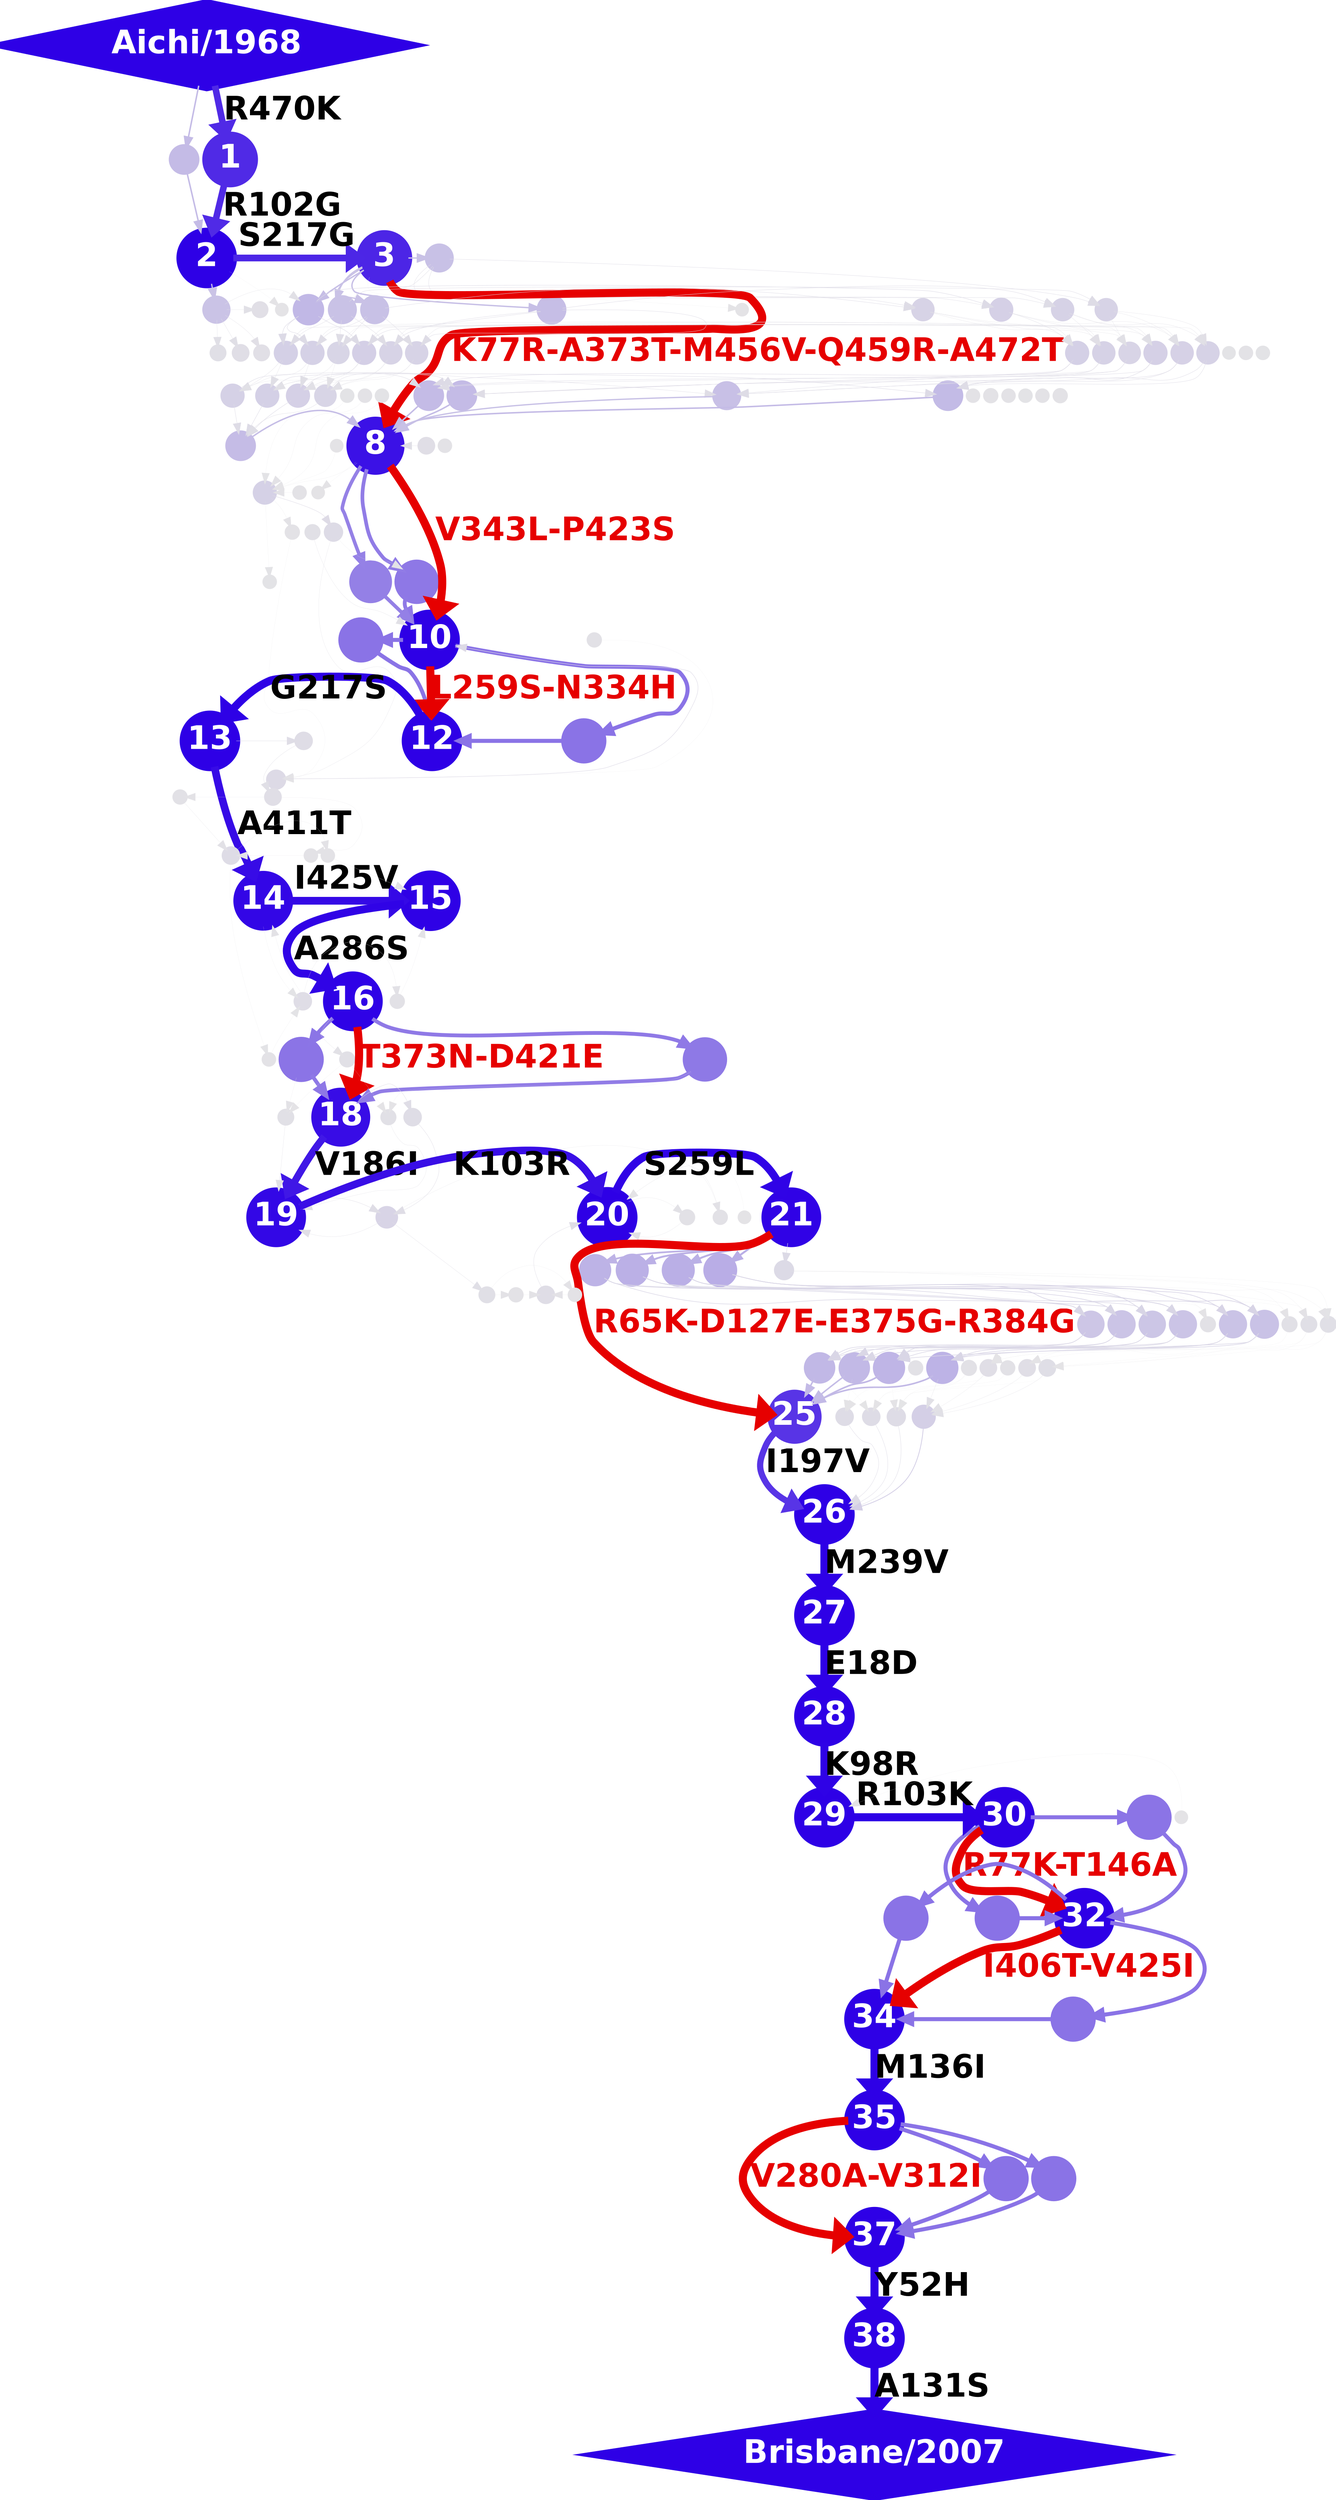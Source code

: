 digraph G { rankdir=TB; ranksep=0.090000; nodesep=0.180000;
	subgraph 0 { label="DistanceAlongPath0"; rank=same;
		node [style=filled shape=diamond label="Aichi/1968" height=0.900000 color="0.7 1.000000 0.9" penwidth=10.000000 arrowsize=1.400000 fontsize=40 fontname="Helvetica-Bold" fontcolor="white" fixedsize=false] "MASQGTKRSYEQMETDGERQNATEIRASVGKMIDGIGRFYIQMCTELKLSDYEGRLIQNSLTIERMVLSAFDERRNKYLEEHPSAGKDPKKTGGPIYKRVDRKWMRELVLYDKEEIRRIWRQANNGDDATAGLTHMMIWHSNLNDTTYQRTRALVRTGMDPRMCSLMQGSTLPRRSGAAGAAVKGVGTMVMELIRMIKRGINDRNFWRGENGRKTRSAYERMCNILKGKFQTAAQRAMMDQVRESRNPGNAEIEDLIFLARSALILRGSVAHKSCLPACVYGPAVASGYDFEKEGYSLVGIDPFKLLQNSQVYSLIRPNENPAHKSQLVWMACNSAAFEDLRVLSFIRGTKVSPRGKLSTRGVQIASNENMDAMESSTLELRSRYWAIRTRSGGNTNQQRASAGQISVQPAFSVQRNLPFDKPTIMAAFTGNTEGRTSDMRAEIIRMMEGAKPEEMSFQGRGVFELSDERAANPIVPSFDMSNEGSYFFGDNAEEYDN";
	}
	subgraph 2 { label="DistanceAlongPath2"; rank=same;
		node [style=filled shape=circle label="" height=0.386900 color="0.7 0.184805 0.9" penwidth=10.000000 arrowsize=1.400000 fontsize=40 fontname="Helvetica-Bold" fontcolor="white" fixedsize=true] "MASQGTKRSYEQMETDGERQNATEIRASVGKMIDGIGRFYIQMCTELKLSDYEGRLIQNSLTIERMVLSAFDERRNKYLEEHPSAGKDPKKTGGPIYKRVDGKWMRELVLYDKEEIRRIWRQANNGDDATAGLTHMMIWHSNLNDTTYQRTRALVRTGMDPRMCSLMQGSTLPRRSGAAGAAVKGVGTMVMELIRMIKRGINDRNFWRGENGRKTRSAYERMCNILKGKFQTAAQRAMMDQVRESRNPGNAEIEDLIFLARSALILRGSVAHKSCLPACVYGPAVASGYDFEKEGYSLVGIDPFKLLQNSQVYSLIRPNENPAHKSQLVWMACNSAAFEDLRVLSFIRGTKVSPRGKLSTRGVQIASNENMDAMESSTLELRSRYWAIRTRSGGNTNQQRASAGQISVQPAFSVQRNLPFDKPTIMAAFTGNTEGRTSDMRAEIIRMMEGAKPEEMSFQGRGVFELSDERAANPIVPSFDMSNEGSYFFGDNAEEYDN";
		node [style=filled shape=circle label="1" height=0.812640 color="0.7 0.815288 0.9" penwidth=10.000000 arrowsize=1.400000 fontsize=40 fontname="Helvetica-Bold" fontcolor="white" fixedsize=true] "MASQGTKRSYEQMETDGERQNATEIRASVGKMIDGIGRFYIQMCTELKLSDYEGRLIQNSLTIERMVLSAFDERRNKYLEEHPSAGKDPKKTGGPIYKRVDRKWMRELVLYDKEEIRRIWRQANNGDDATAGLTHMMIWHSNLNDTTYQRTRALVRTGMDPRMCSLMQGSTLPRRSGAAGAAVKGVGTMVMELIRMIKRGINDRNFWRGENGRKTRSAYERMCNILKGKFQTAAQRAMMDQVRESRNPGNAEIEDLIFLARSALILRGSVAHKSCLPACVYGPAVASGYDFEKEGYSLVGIDPFKLLQNSQVYSLIRPNENPAHKSQLVWMACNSAAFEDLRVLSFIRGTKVSPRGKLSTRGVQIASNENMDAMESSTLELRSRYWAIRTRSGGNTNQQRASAGQISVQPAFSVQRNLPFDKPTIMAAFTGNTEGRTSDMRAEIIRMMEGAKPEEMSFQGRGVFELSDEKAANPIVPSFDMSNEGSYFFGDNAEEYDN";
	}
	subgraph 4 { label="DistanceAlongPath4"; rank=same;
		node [style=filled shape=circle label="" height=0.361044 color="0.7 0.160929 0.9" penwidth=10.000000 arrowsize=1.400000 fontsize=40 fontname="Helvetica-Bold" fontcolor="white" fixedsize=true] "MASQGTKRSYEQMETDGERQNATEIRASVGKMIDGIGRFYIQMCTELKLSDYEGRLIQNSLTIERMVLSAFDERRNRYLEEHPSAGKDPKKTGGPIYKRVDGKWMRELVLYDKEEIRRIWRQANNGDDATAGLTHMMIWHSNLNDTTYQRTRALVRTGMDPRMCSLMQGSTLPRRSGAAGAAVKGVGTMVMELIRMIKRGINDRNFWRGENGRKTRGAYERMCNILKGKFQTAAQRAMMDQVRESRNPGNAEIEDLIFLARSALILRGSVAHKSCLPACVYGPAVASGYDFEKEGYSLVGIDPFKLLQNSQVYSLIRPNENPAHKSQLVWMACNSAAFEDLRVLSFIRGTKVSPRGKLSTRGVQIASNENMDAMESSTLELRSRYWAIRTRSGGNTNQQRASAGQISVQPAFSVQRNLPFDKPTIMAAFTGNTEGRTSDMRAEIIRMMEGAKPEEMSFQGRGVFELSDEKAANPIVPSFDMSNEGSYFFGDNAEEYDN";
		node [style=filled shape=circle label="2" height=0.900000 color="0.7 1.000000 0.9" penwidth=10.000000 arrowsize=1.400000 fontsize=40 fontname="Helvetica-Bold" fontcolor="white" fixedsize=true] "MASQGTKRSYEQMETDGERQNATEIRASVGKMIDGIGRFYIQMCTELKLSDYEGRLIQNSLTIERMVLSAFDERRNKYLEEHPSAGKDPKKTGGPIYKRVDGKWMRELVLYDKEEIRRIWRQANNGDDATAGLTHMMIWHSNLNDTTYQRTRALVRTGMDPRMCSLMQGSTLPRRSGAAGAAVKGVGTMVMELIRMIKRGINDRNFWRGENGRKTRSAYERMCNILKGKFQTAAQRAMMDQVRESRNPGNAEIEDLIFLARSALILRGSVAHKSCLPACVYGPAVASGYDFEKEGYSLVGIDPFKLLQNSQVYSLIRPNENPAHKSQLVWMACNSAAFEDLRVLSFIRGTKVSPRGKLSTRGVQIASNENMDAMESSTLELRSRYWAIRTRSGGNTNQQRASAGQISVQPAFSVQRNLPFDKPTIMAAFTGNTEGRTSDMRAEIIRMMEGAKPEEMSFQGRGVFELSDEKAANPIVPSFDMSNEGSYFFGDNAEEYDN";
		node [style=filled shape=circle label="3" height=0.822541 color="0.7 0.835277 0.9" penwidth=10.000000 arrowsize=1.400000 fontsize=40 fontname="Helvetica-Bold" fontcolor="white" fixedsize=true] "MASQGTKRSYEQMETDGERQNATEIRASVGKMIDGIGRFYIQMCTELKLSDYEGRLIQNSLTIERMVLSAFDERRNKYLEEHPSAGKDPKKTGGPIYKRVDGKWMRELVLYDKEEIRRIWRQANNGDDATAGLTHMMIWHSNLNDTTYQRTRALVRTGMDPRMCSLMQGSTLPRRSGAAGAAVKGVGTMVMELIRMIKRGINDRNFWRGENGRKTRGAYERMCNILKGKFQTAAQRAMMDQVRESRNPGNAEIEDLIFLARSALILRGSVAHKSCLPACVYGPAVASGYDFEKEGYSLVGIDPFKLLQNSQVYSLIRPNENPAHKSQLVWMACNSAAFEDLRVLSFIRGTKVSPRGKLSTRGVQIASNENMDAMESSTLELRSRYWAIRTRSGGNTNQQRASAGQISVQPAFSVQRNLPFDKPTIMAAFTGNTEGRTSDMRAEIIRMMEGAKPEEMSFQGRGVFELSDEKAANPIVPSFDMSNEGSYFFGDNAEEYDN";
	}
	subgraph 5 { label="DistanceAlongPath5"; rank=same;
		node [style=filled shape=circle label="" height=0.347934 color="0.7 0.149454 0.9" penwidth=10.000000 arrowsize=1.400000 fontsize=40 fontname="Helvetica-Bold" fontcolor="white" fixedsize=true] "MASQGTKRSYEQMETDGERQNATEIRASVGKMIDGIGRFYIQMCTELKLSDYEGRLIQNSLTIERMVLSAFDERRNKYLEEHPSAGKDPKKTGGPIYKRVDGKWMRELVLYDKEEIRRIWRQANNGDDATAGLTHMMIWHSNLNDTTYQRTRALVRTGMDPRMCSLMQGSTLPRRSGAAGAAVKGVGTMVMELIRMIKRGINDRNFWRGENGRKTRSAYERMCNILKGKFQTAAQRAMMDQVRESRNPGNAEIEDLIFLARSALILRGSVAHKSCLPACVYGPAVASGYDFEKEGYSLVGIDPFKLLQNSQVYSLIRPNENPAHKSQLVWMACNSAAFEDLRVLSFIRGTKVSPRGKLSTRGVQIASNENMDTMESSTLELRSRYWAIRTRSGGNTNQQRASAGQISVQPAFSVQRNLPFDKPTIMAAFTGNTEGRTSDMRAEIIRMMEGAKPEEMSFQGRGVFELSDEKAANPIVPSFDMSNEGSYFFGDNAEEYDN";
		node [style=filled shape=circle label="" height=0.102075 color="0.7 0.012863 0.9" penwidth=10.000000 arrowsize=1.400000 fontsize=40 fontname="Helvetica-Bold" fontcolor="white" fixedsize=true] "MASQGTKRSYEQMETDGERQNATEIRASVGKMIDGIGRFYIQMCTELKLSDYEGRLIQNSLTIERMVLSAFDERRNKYLEEHPSAGKDPKKTGGPIYKRVDGKWMRELVLYDKEEIRRIWRQANNGDDATAGLTHMMIWHSNLNDTTYQRTRALVRTGMDPRMCSLMQGSTLPRRSGAAGAAVKGVGTMVMELIRMIKRGINDRNFWRGENGRKTRGAYERMCNILKGKFQTAAQRAMMDQVRESRNPGNAEIEDLIFLARSALILRGSVAHKSCLPACVYGPAVASGYDFEKEGYSLVGIDPFKLLQNSQVYSLIRPNENPAHKSQLVWMACNSAAFEDLRVLSFIRGTKVSPRGKLSTRGVQIASNENMDAMESSTLELRSKYWAIRTRSGGNTNQQRASAGQISVQPAFSVQRNLPFDKPTIMAAFTGNTEGRTSDMRAEIIRMMEGAKPEEMSFQGRGVFELSDEKAANPIVPSFDMSNEGSYFFGDNAEEYDN";
		node [style=filled shape=circle label="" height=0.150208 color="0.7 0.027855 0.9" penwidth=10.000000 arrowsize=1.400000 fontsize=40 fontname="Helvetica-Bold" fontcolor="white" fixedsize=true] "MASQGTKRSYEQMETDGERQNATEIRASVGKMIDGIGRFYIQMCTELKLSDYEGRLIQNSLTIERMVLSAFDERRNRYLEEHPSAGKDPKKTGGPIYKRVDGKWMRELVLYDKEEIRRIWRQANNGDDATAGLTHMMIWHSNLNDTTYQRTRALVRTGMDPRMCSLMQGSTLPRRSGAAGAAVKGVGTMVMELIRMIKRGINDRNFWRGENGRKTRSAYERMCNILKGKFQTAAQRAMMDQVRESRNPGNAEIEDLIFLARSALILRGSVAHKSCLPACVYGPAVASGYDFEKEGYSLVGIDPFKLLQNSQVYSLIRPNENPAHKSQLVWMACNSAAFEDLRVLSFIRGTKVSPRGKLSTRGVQIASNENMDTMESSTLELRSRYWAIRTRSGGNTNQQRASAGQISVQPAFSVQRNLPFDKPTIMAAFTGNTEGRTSDMRAEIIRMMEGAKPEEMSFQGRGVFELSDEKAANPIVPSFDMSNEGSYFFGDNAEEYDN";
		node [style=filled shape=circle label="" height=0.274469 color="0.7 0.093004 0.9" penwidth=10.000000 arrowsize=1.400000 fontsize=40 fontname="Helvetica-Bold" fontcolor="white" fixedsize=true] "MASQGTKRSYEQMETDGERQNATEIRASVGKMIDGIGRFYIQMCTELKLSDYEGRLIQNSLTIERMVLSAFDERRNRYLEEHPSAGKDPKKTGGPIYKRVDGKWMRELVLYDKEEIRRIWRQANNGDDATAGLTHMMIWHSNLNDTTYQRTRALVRTGMDPRMCSLMQGSTLPRRSGAAGAAVKGVGTMVMELIRMIKRGINDRNFWRGENGRKTRGAYERMCNILKGKFQTAAQRAMMDQVRESRNPGNAEIEDLIFLARSALILRGSVAHKSCLPACVYGPAVASGYDFEKEGYSLVGIDPFKLLQNSQVYSLIRPNENPAHKSQLVWMACNSAAFEDLRVLSFIRGTKVSPRGKLSTRGVQIASNENMDTMESSTLELRSRYWAIRTRSGGNTNQQRASAGQISVQPAFSVQRNLPFDKPTIMAAFTGNTEGRTSDMRAEIIRMMEGAKPEEMSFQGRGVFELSDEKAANPIVPSFDMSNEGSYFFGDNAEEYDN";
		node [style=filled shape=circle label="" height=0.402287 color="0.7 0.199796 0.9" penwidth=10.000000 arrowsize=1.400000 fontsize=40 fontname="Helvetica-Bold" fontcolor="white" fixedsize=true] "MASQGTKRSYEQMETDGERQNATEIRASVGKMIDGIGRFYIQMCTELKLSDYEGRLIQNSLTIERMVLSAFDERRNKYLEEHPSAGKDPKKTGGPIYKRVDGKWMRELVLYDKEEIRRIWRQANNGDDATAGLTHMMIWHSNLNDTTYQRTRALVRTGMDPRMCSLMQGSTLPRRSGAAGAAVKGVGTMVMELIRMIKRGINDRNFWRGENGRKTRGAYERMCNILKGKFQTAAQRAMMDQVRESRNPGNAEIEDLIFLARSALILRGSVAHKSCLPACVYGPAVASGYDFEKEGYSLVGIDPFKLLQNSQVYSLIRPNENPAHKSQLVWMACNSAAFEDLRVLSFIRGTKVSPRGKLSTRGVQIASNENMDTMESSTLELRSRYWAIRTRSGGNTNQQRASAGQISVQPAFSVQRNLPFDKPTIMAAFTGNTEGRTSDMRAEIIRMMEGAKPEEMSFQGRGVFELSDEKAANPIVPSFDMSNEGSYFFGDNAEEYDN";
	}
	subgraph 6 { label="DistanceAlongPath6"; rank=same;
		node [style=filled shape=circle label="" height=0.373192 color="0.7 0.171942 0.9" penwidth=10.000000 arrowsize=1.400000 fontsize=40 fontname="Helvetica-Bold" fontcolor="white" fixedsize=true] "MASQGTKRSYEQMETDGERQNATEIRASVGKMIDGIGRFYIQMCTELKLSDYEGRLIQNSLTIERMVLSAFDERRNKYLEEHPSAGKDPKKTGGPIYKRVDGKWMRELVLYDKEEIRRIWRQANNGDDATAGLTHMMIWHSNLNDTTYQRTRALVRTGMDPRMCSLMQGSTLPRRSGAAGAAVKGVGTMVMELIRMIKRGINDRNFWRGENGRKTRGAYERMCNILKGKFQTAAQRAMMDQVRESRNPGNAEIEDLIFLARSALILRGSVAHKSCLPACVYGPAVASGYDFEKEGYSLVGIDPFKLLQNSQVYSLIRPNENPAHKSQLVWMACNSAAFEDLRVLSFIRGTKVSPRGKLSTRGVQIASNENMDAMESSTLELRSRYWAIRTRSGGNTNQQRASAGQISVQPAFSVQRNLPFDKPTIMAAFTGNTEGRTSDMRAEIIRMMEGAKPEEMSFQGRGVFELSDEKATNPIVPSFDMSNEGSYFFGDNAEEYDN";
		node [style=filled shape=circle label="" height=0.359587 color="0.7 0.159634 0.9" penwidth=10.000000 arrowsize=1.400000 fontsize=40 fontname="Helvetica-Bold" fontcolor="white" fixedsize=true] "MASQGTKRSYEQMETDGERQNATEIRASVGKMIDGIGRFYIQMCTELKLSDYEGRLIQNSLTIERMVLSAFDERRNKYLEEHPSAGKDPKKTGGPIYKRVDGKWMRELVLYDKEEIRRIWRQANNGDDATAGLTHMMIWHSNLNDTTYQRTRALVRTGMDPRMCSLMQGSTLPRRSGAAGAAVKGVGTMVMELIRMIKRGINDRNFWRGENGRKTRGAYERMCNILKGKFQTAAQRAMMDQVRESRNPGNAEIEDLIFLARSALILRGSVAHKSCLPACVYGPAVASGYDFEKEGYSLVGIDPFKLLQNSQVYSLIRPNENPAHKSQLVWMACNSAAFEDLRVLSFIRGTKVSPRGKLSTRGVQIASNENMDAMESSTLELRSRYWAIRTRSGGNTNQQRASAGQISVQPAFSVQRNLPFDKPTIMAAFTGNTEGRTSDMRAEIIRMMEGAKPEEVSFQGRGVFELSDEKAANPIVPSFDMSNEGSYFFGDNAEEYDN";
		node [style=filled shape=circle label="" height=0.357706 color="0.7 0.157968 0.9" penwidth=10.000000 arrowsize=1.400000 fontsize=40 fontname="Helvetica-Bold" fontcolor="white" fixedsize=true] "MASQGTKRSYEQMETDGERQNATEIRASVGKMIDGIGRFYIQMCTELKLSDYEGRLIQNSLTIERMVLSAFDERRNKYLEEHPSAGKDPKKTGGPIYKRVDGKWMRELVLYDKEEIRRIWRQANNGDDATAGLTHMMIWHSNLNDTTYQRTRALVRTGMDPRMCSLMQGSTLPRRSGAAGAAVKGVGTMVMELIRMIKRGINDRNFWRGENGRKTRGAYERMCNILKGKFQTAAQRAMMDQVRESRNPGNAEIEDLIFLARSALILRGSVAHKSCLPACVYGPAVASGYDFEKEGYSLVGIDPFKLLQNSQVYSLIRPNENPAHKSQLVWMACNSAAFEDLRVLSFIRGTKVSPRGKLSTRGVQIASNENMDAMESSTLELRSRYWAIRTRSGGNTNQQRASAGQISVQPAFSVQRNLPFDKPTIMAAFTGNTEGRTSDMRAEIIRMMEGAKPEEMSFRGRGVFELSDEKAANPIVPSFDMSNEGSYFFGDNAEEYDN";
		node [style=filled shape=circle label="" height=0.258434 color="0.7 0.082454 0.9" penwidth=10.000000 arrowsize=1.400000 fontsize=40 fontname="Helvetica-Bold" fontcolor="white" fixedsize=true] "MASQGTKRSYEQMETDGERQNATEIRASVGKMIDGIGRFYIQMCTELKLSDYEGRLIQNSLTIERMVLSAFDERRNRYLEEHPSAGKDPKKTGGPIYKRVDGKWMRELVLYDKEEIRRIWRQANNGDDATAGLTHMMIWHSNLNDTTYQRTRALVRTGMDPRMCSLMQGSTLPRRSGAAGAAVKGVGTMVMELIRMIKRGINDRNFWRGENGRKTRGAYERMCNILKGKFQTAAQRAMMDQVRESRNPGNAEIEDLIFLARSALILRGSVAHKSCLPACVYGPAVASGYDFEKEGYSLVGIDPFKLLQNSQVYSLIRPNENPAHKSQLVWMACNSAAFEDLRVLSFIRGTKVSPRGKLSTRGVQIASNENMDAMESSTLELRSRYWAIRTRSGGNTNQQRASAGQISVQPAFSVQRNLPFDKPTIMAAFTGNTEGRTSDMRAEIIRMMEGAKPEEMSFRGRGVFELSDEKAANPIVPSFDMSNEGSYFFGDNAEEYDN";
		node [style=filled shape=circle label="" height=0.259591 color="0.7 0.083195 0.9" penwidth=10.000000 arrowsize=1.400000 fontsize=40 fontname="Helvetica-Bold" fontcolor="white" fixedsize=true] "MASQGTKRSYEQMETDGERQNATEIRASVGKMIDGIGRFYIQMCTELKLSDYEGRLIQNSLTIERMVLSAFDERRNRYLEEHPSAGKDPKKTGGPIYKRVDGKWMRELVLYDKEEIRRIWRQANNGDDATAGLTHMMIWHSNLNDTTYQRTRALVRTGMDPRMCSLMQGSTLPRRSGAAGAAVKGVGTMVMELIRMIKRGINDRNFWRGENGRKTRGAYERMCNILKGKFQTAAQRAMMDQVRESRNPGNAEIEDLIFLARSALILRGSVAHKSCLPACVYGPAVASGYDFEKEGYSLVGIDPFKLLQNSQVYSLIRPNENPAHKSQLVWMACNSAAFEDLRVLSFIRGTKVSPRGKLSTRGVQIASNENMDAMESSTLELRSRYWAIRTRSGGNTNQQRASAGQISVQPAFSVQRNLPFDKPTIMAAFTGNTEGRTSDMRAEIIRMMEGAKPEEVSFQGRGVFELSDEKAANPIVPSFDMSNEGSYFFGDNAEEYDN";
		node [style=filled shape=circle label="" height=0.094048 color="0.7 0.010920 0.9" penwidth=10.000000 arrowsize=1.400000 fontsize=40 fontname="Helvetica-Bold" fontcolor="white" fixedsize=true] "MASQGTKRSYEQMETDGERQNATEIRASVGKMIDGIGRFYIQMCTELKLSDYEGRLIQNSLTIERMVLSAFDERRNKYLEEHPSAGKDPKKTGGPIYKRVDGKWMRELVLYDKEEIRRIWRQANNGDDATAGLTHMMIWHSNLNDTTYQRTRALVRTGMDPRMCSLMQGSTLPRRSGAAGAAVKGVGTMVMELIRMIKRGINDRNFWRGENGRKTRSAYERMCNILKGKFQTAAQRAMMDQVRESRNPGNAEIEDLIFLARSALILRGSVAHKSCLPACVYGPAVASGYDFEKEGYSLVGIDPFKLLQNSQVYSLIRPNENPAHKSQLVWMACNSAAFEDLRVLSFIRGTKVSPRGKLSTRGVQIASNENMDAMESSTLELRSRYWAIRTRSGGNTNQQRASAGQISVQPAFSVQRNLPFDKPTIMAAFTGNTEGRTSDMRAEIIRMMEGAKPEEMSFQGRGVFELSDEKATNPIVPSFDMSNEGSYFFGDNAEEYDN";
		node [style=filled shape=circle label="" height=0.262748 color="0.7 0.085230 0.9" penwidth=10.000000 arrowsize=1.400000 fontsize=40 fontname="Helvetica-Bold" fontcolor="white" fixedsize=true] "MASQGTKRSYEQMETDGERQNATEIRASVGKMIDGIGRFYIQMCTELKLSDYEGRLIQNSLTIERMVLSAFDERRNRYLEEHPSAGKDPKKTGGPIYKRVDGKWMRELVLYDKEEIRRIWRQANNGDDATAGLTHMMIWHSNLNDTTYQRTRALVRTGMDPRMCSLMQGSTLPRRSGAAGAAVKGVGTMVMELIRMIKRGINDRNFWRGENGRKTRGAYERMCNILKGKFQTAAQRAMMDQVRESRNPGNAEIEDLIFLARSALILRGSVAHKSCLPACVYGPAVASGYDFEKEGYSLVGIDPFKLLQNSQVYSLIRPNENPAHKSQLVWMACNSAAFEDLRVLSFIRGTKVSPRGKLSTRGVQIASNENMDAMESSTLELRSRYWAIRTRSGGNTNQQRASAGQISVQPAFSVQRNLPFDKPTIMAAFTGNTEGRTSDMRAEIIRMMEGAKPEEMSFQGRGVFELSDEKATNPIVPSFDMSNEGSYFFGDNAEEYDN";
	}
	subgraph 7 { label="DistanceAlongPath7"; rank=same;
		node [style=filled shape=circle label="" height=0.153662 color="0.7 0.029150 0.9" penwidth=10.000000 arrowsize=1.400000 fontsize=40 fontname="Helvetica-Bold" fontcolor="white" fixedsize=true] "MASQGTKRSYEQMETDGERQNATEIRASVGKMIDGIGRFYIQMCTELKLSDYEGRLIQNSLTIERMVLSAFDERRNKYLEEHPSAGKDPKKTGGPIYKRVDGKWMRELVLYDKEEIRRIWRQANNGDDATAGLTHMMIWHSNLNDTTYQRTRALVRTGMDPRMCSLMQGSTLPRRSGAAGAAVKGVGTMVMELIRMIKRGINDRNFWRGENGRKTRSAYERMCNILKGKFQTAAQRAMMDQVRESRNPGNAEIEDLIFLARSALILRGSVAHKSCLPACVYGPAVASGYDFEKEGYSLVGIDPFKLLQNSQVYSLIRPNENPAHKSQLVWMACNSAAFEDLRVLSFIRGTKVSPRGKLSTRGVQIASNENMDTMESSTLELRSRYWAIRTRSGGNTNQQRASAGQISVQPAFSVQRNLPFDKPTIMAAFTGNTEGRTSDMRAEIIRMMEGAKPEEVSFQGRGVFELSDEKAANPIVPSFDMSNEGSYFFGDNAEEYDN";
		node [style=filled shape=circle label="" height=0.277322 color="0.7 0.094947 0.9" penwidth=10.000000 arrowsize=1.400000 fontsize=40 fontname="Helvetica-Bold" fontcolor="white" fixedsize=true] "MASQGTKRSYEQMETDGERQNATEIRASVGKMIDGIGRFYIQMCTELKLSDYEGRLIQNSLTIERMVLSAFDERRNKYLEEHPSAGKDPKKTGGPIYKRVDGKWMRELVLYDKEEIRRIWRQANNGDDATAGLTHMMIWHSNLNDTTYQRTRALVRTGMDPRMCSLMQGSTLPRRSGAAGAAVKGVGTMVMELIRMIKRGINDRNFWRGENGRKTRGAYERMCNILKGKFQTAAQRAMMDQVRESRNPGNAEIEDLIFLARSALILRGSVAHKSCLPACVYGPAVASGYDFEKEGYSLVGIDPFKLLQNSQVYSLIRPNENPAHKSQLVWMACNSAAFEDLRVLSFIRGTKVSPRGKLSTRGVQIASNENMDTMESSTLELRSRYWAIRTRSGGNTNQQRASAGQISVQPAFSVQRNLPFDKPTIMAAFTGNTEGRTSDMRAEIIRMMEGAKPEEMSFRGRGVFELSDEKAANPIVPSFDMSNEGSYFFGDNAEEYDN";
		node [style=filled shape=circle label="" height=0.281613 color="0.7 0.097909 0.9" penwidth=10.000000 arrowsize=1.400000 fontsize=40 fontname="Helvetica-Bold" fontcolor="white" fixedsize=true] "MASQGTKRSYEQMETDGERQNATEIRASVGKMIDGIGRFYIQMCTELKLSDYEGRLIQNSLTIERMVLSAFDERRNKYLEEHPSAGKDPKKTGGPIYKRVDGKWMRELVLYDKEEIRRIWRQANNGDDATAGLTHMMIWHSNLNDTTYQRTRALVRTGMDPRMCSLMQGSTLPRRSGAAGAAVKGVGTMVMELIRMIKRGINDRNFWRGENGRKTRGAYERMCNILKGKFQTAAQRAMMDQVRESRNPGNAEIEDLIFLARSALILRGSVAHKSCLPACVYGPAVASGYDFEKEGYSLVGIDPFKLLQNSQVYSLIRPNENPAHKSQLVWMACNSAAFEDLRVLSFIRGTKVSPRGKLSTRGVQIASNENMDTMESSTLELRSRYWAIRTRSGGNTNQQRASAGQISVQPAFSVQRNLPFDKPTIMAAFTGNTEGRTSDMRAEIIRMMEGAKPEEMSFQGRGVFELSDEKATNPIVPSFDMSNEGSYFFGDNAEEYDN";
		node [style=filled shape=circle label="" height=0.102806 color="0.7 0.013048 0.9" penwidth=10.000000 arrowsize=1.400000 fontsize=40 fontname="Helvetica-Bold" fontcolor="white" fixedsize=true] "MASQGTKRSYEQMETDGERQNATEIRASVGKMIDGIGRFYIQMCTELKLSDYEGRLIQNSLTIERMVLSAFDERRNRYLEEHPSAGKDPKKTGGPIYKRVDGKWMRELVLYDKEEIRRIWRQANNGDDATAGLTHMMIWHSNLNDTTYQRTRALVRTGMDPRMCSLMQGSTLPRRSGAAGAAVKGVGTMVMELIRMIKRGINDRNFWRGENGRKTRSAYERMCNILKGKFQTAAQRAMMDQVRESRNPGNAEIEDLIFLARSALILRGSVAHKSCLPACVYGPAVASGYDFEKEGYSLVGIDPFKLLQNSQVYSLIRPNENPAHKSQLVWMACNSAAFEDLRVLSFIRGTKVSPRGKLSTRGVQIASNENMDTMESSTLELRSRYWAIRTRSGGNTNQQRASAGQISVQPAFSVQRNLPFDKPTIMAAFTGNTEGRTSDMRAEIIRMMEGAKPEEVSFQGRGVFELSDEKAANPIVPSFDMSNEGSYFFGDNAEEYDN";
		node [style=filled shape=circle label="" height=0.111884 color="0.7 0.015454 0.9" penwidth=10.000000 arrowsize=1.400000 fontsize=40 fontname="Helvetica-Bold" fontcolor="white" fixedsize=true] "MASQGTKRSYEQMETDGERQNATEIRASVGKMIDGIGRFYIQMCTELKLSDYEGRLIQNSLTIERMVLSAFDERRNRYLEEHPSAGKDPKKTGGPIYKRVDGKWMRELVLYDKEEIRRIWRQANNGDDATAGLTHMMIWHSNLNDTTYQRTRALVRTGMDPRMCSLMQGSTLPRRSGAAGAAVKGVGTMVMELIRMIKRGINDRNFWRGENGRKTRSAYERMCNILKGKFQTAAQRAMMDQVRESRNPGNAEIEDLIFLARSALILRGSVAHKSCLPACVYGPAVASGYDFEKEGYSLVGIDPFKLLQNSQVYSLIRPNENPAHKSQLVWMACNSAAFEDLRVLSFIRGTKVSPRGKLSTRGVQIASNENMDTMESSTLELRSRYWAIRTRSGGNTNQQRASAGQISVQPAFSVQRNLPFDKPTIMAAFTGNTEGRTSDMRAEIIRMMEGAKPEEMSFQGRGVFELSDEKATNPIVPSFDMSNEGSYFFGDNAEEYDN";
		node [style=filled shape=circle label="" height=0.272138 color="0.7 0.091431 0.9" penwidth=10.000000 arrowsize=1.400000 fontsize=40 fontname="Helvetica-Bold" fontcolor="white" fixedsize=true] "MASQGTKRSYEQMETDGERQNATEIRASVGKMIDGIGRFYIQMCTELKLSDYEGRLIQNSLTIERMVLSAFDERRNKYLEEHPSAGKDPKKTGGPIYKRVDGKWMRELVLYDKEEIRRIWRQANNGDDATAGLTHMMIWHSNLNDTTYQRTRALVRTGMDPRMCSLMQGSTLPRRSGAAGAAVKGVGTMVMELIRMIKRGINDRNFWRGENGRKTRGAYERMCNILKGKFQTAAQRAMMDQVRESRNPGNAEIEDLIFLARSALILRGSVAHKSCLPACVYGPAVASGYDFEKEGYSLVGIDPFKLLQNSQVYSLIRPNENPAHKSQLVWMACNSAAFEDLRVLSFIRGTKVSPRGKLSTRGVQIASNENMDTMESSTLELRSRYWAIRTRSGGNTNQQRASAGQISVQPAFSVQRNLPFDKPTIMAAFTGNTEGRTSDMRAEIIRMMEGAKPEEVSFQGRGVFELSDEKAANPIVPSFDMSNEGSYFFGDNAEEYDN";
		node [style=filled shape=circle label="" height=0.267834 color="0.7 0.088562 0.9" penwidth=10.000000 arrowsize=1.400000 fontsize=40 fontname="Helvetica-Bold" fontcolor="white" fixedsize=true] "MASQGTKRSYEQMETDGERQNATEIRASVGKMIDGIGRFYIQMCTELKLSDYEGRLIQNSLTIERMVLSAFDERRNRYLEEHPSAGKDPKKTGGPIYKRVDGKWMRELVLYDKEEIRRIWRQANNGDDATAGLTHMMIWHSNLNDTTYQRTRALVRTGMDPRMCSLMQGSTLPRRSGAAGAAVKGVGTMVMELIRMIKRGINDRNFWRGENGRKTRGAYERMCNILKGKFQTAAQRAMMDQVRESRNPGNAEIEDLIFLARSALILRGSVAHKSCLPACVYGPAVASGYDFEKEGYSLVGIDPFKLLQNSQVYSLIRPNENPAHKSQLVWMACNSAAFEDLRVLSFIRGTKVSPRGKLSTRGVQIASNENMDTMESSTLELRSRYWAIRTRSGGNTNQQRASAGQISVQPAFSVQRNLPFDKPTIMAAFTGNTEGRTSDMRAEIIRMMEGAKPEEMSFRGRGVFELSDEKAANPIVPSFDMSNEGSYFFGDNAEEYDN";
		node [style=filled shape=circle label="" height=0.276374 color="0.7 0.094299 0.9" penwidth=10.000000 arrowsize=1.400000 fontsize=40 fontname="Helvetica-Bold" fontcolor="white" fixedsize=true] "MASQGTKRSYEQMETDGERQNATEIRASVGKMIDGIGRFYIQMCTELKLSDYEGRLIQNSLTIERMVLSAFDERRNRYLEEHPSAGKDPKKTGGPIYKRVDGKWMRELVLYDKEEIRRIWRQANNGDDATAGLTHMMIWHSNLNDTTYQRTRALVRTGMDPRMCSLMQGSTLPRRSGAAGAAVKGVGTMVMELIRMIKRGINDRNFWRGENGRKTRGAYERMCNILKGKFQTAAQRAMMDQVRESRNPGNAEIEDLIFLARSALILRGSVAHKSCLPACVYGPAVASGYDFEKEGYSLVGIDPFKLLQNSQVYSLIRPNENPAHKSQLVWMACNSAAFEDLRVLSFIRGTKVSPRGKLSTRGVQIASNENMDTMESSTLELRSRYWAIRTRSGGNTNQQRASAGQISVQPAFSVQRNLPFDKPTIMAAFTGNTEGRTSDMRAEIIRMMEGAKPEEMSFQGRGVFELSDEKATNPIVPSFDMSNEGSYFFGDNAEEYDN";
		node [style=filled shape=circle label="" height=0.155601 color="0.7 0.029891 0.9" penwidth=10.000000 arrowsize=1.400000 fontsize=40 fontname="Helvetica-Bold" fontcolor="white" fixedsize=true] "MASQGTKRSYEQMETDGERQNATEIRASVGKMIDGIGRFYIQMCTELKLSDYEGRLIQNSLTIERMVLSAFDERRNKYLEEHPSAGKDPKKTGGPIYKRVDGKWMRELVLYDKEEIRRIWRQANNGDDATAGLTHMMIWHSNLNDTTYQRTRALVRTGMDPRMCSLMQGSTLPRRSGAAGAAVKGVGTMVMELIRMIKRGINDRNFWRGENGRKTRSAYERMCNILKGKFQTAAQRAMMDQVRESRNPGNAEIEDLIFLARSALILRGSVAHKSCLPACVYGPAVASGYDFEKEGYSLVGIDPFKLLQNSQVYSLIRPNENPAHKSQLVWMACNSAAFEDLRVLSFIRGTKVSPRGKLSTRGVQIASNENMDTMESSTLELRSRYWAIRTRSGGNTNQQRASAGQISVQPAFSVQRNLPFDKPTIMAAFTGNTEGRTSDMRAEIIRMMEGAKPEEMSFRGRGVFELSDEKAANPIVPSFDMSNEGSYFFGDNAEEYDN";
		node [style=filled shape=circle label="" height=0.165181 color="0.7 0.033685 0.9" penwidth=10.000000 arrowsize=1.400000 fontsize=40 fontname="Helvetica-Bold" fontcolor="white" fixedsize=true] "MASQGTKRSYEQMETDGERQNATEIRASVGKMIDGIGRFYIQMCTELKLSDYEGRLIQNSLTIERMVLSAFDERRNKYLEEHPSAGKDPKKTGGPIYKRVDGKWMRELVLYDKEEIRRIWRQANNGDDATAGLTHMMIWHSNLNDTTYQRTRALVRTGMDPRMCSLMQGSTLPRRSGAAGAAVKGVGTMVMELIRMIKRGINDRNFWRGENGRKTRSAYERMCNILKGKFQTAAQRAMMDQVRESRNPGNAEIEDLIFLARSALILRGSVAHKSCLPACVYGPAVASGYDFEKEGYSLVGIDPFKLLQNSQVYSLIRPNENPAHKSQLVWMACNSAAFEDLRVLSFIRGTKVSPRGKLSTRGVQIASNENMDTMESSTLELRSRYWAIRTRSGGNTNQQRASAGQISVQPAFSVQRNLPFDKPTIMAAFTGNTEGRTSDMRAEIIRMMEGAKPEEMSFQGRGVFELSDEKATNPIVPSFDMSNEGSYFFGDNAEEYDN";
		node [style=filled shape=circle label="" height=0.104254 color="0.7 0.013418 0.9" penwidth=10.000000 arrowsize=1.400000 fontsize=40 fontname="Helvetica-Bold" fontcolor="white" fixedsize=true] "MASQGTKRSYEQMETDGERQNATEIRASVGKMIDGIGRFYIQMCTELKLSDYEGRLIQNSLTIERMVLSAFDERRNRYLEEHPSAGKDPKKTGGPIYKRVDGKWMRELVLYDKEEIRRIWRQANNGDDATAGLTHMMIWHSNLNDTTYQRTRALVRTGMDPRMCSLMQGSTLPRRSGAAGAAVKGVGTMVMELIRMIKRGINDRNFWRGENGRKTRSAYERMCNILKGKFQTAAQRAMMDQVRESRNPGNAEIEDLIFLARSALILRGSVAHKSCLPACVYGPAVASGYDFEKEGYSLVGIDPFKLLQNSQVYSLIRPNENPAHKSQLVWMACNSAAFEDLRVLSFIRGTKVSPRGKLSTRGVQIASNENMDTMESSTLELRSRYWAIRTRSGGNTNQQRASAGQISVQPAFSVQRNLPFDKPTIMAAFTGNTEGRTSDMRAEIIRMMEGAKPEEMSFRGRGVFELSDEKAANPIVPSFDMSNEGSYFFGDNAEEYDN";
		node [style=filled shape=circle label="" height=0.280012 color="0.7 0.096798 0.9" penwidth=10.000000 arrowsize=1.400000 fontsize=40 fontname="Helvetica-Bold" fontcolor="white" fixedsize=true] "MASQGTKRSYEQMETDGERQNATEIRASVGKMIDGIGRFYIQMCTELKLSDYEGRLIQNSLTIERMVLSAFDERRNRYLEEHPSAGKDPKKTGGPIYKRVDGKWMRELVLYDKEEIRRIWRQANNGDDATAGLTHMMIWHSNLNDTTYQRTRALVRTGMDPRMCSLMQGSTLPRRSGAAGAAVKGVGTMVMELIRMIKRGINDRNFWRGENGRKTRGAYERMCNILKGKFQTAAQRAMMDQVRESRNPGNAEIEDLIFLARSALILRGSVAHKSCLPACVYGPAVASGYDFEKEGYSLVGIDPFKLLQNSQVYSLIRPNENPAHKSQLVWMACNSAAFEDLRVLSFIRGTKVSPRGKLSTRGVQIASNENMDTMESSTLELRSRYWAIRTRSGGNTNQQRASAGQISVQPAFSVQRNLPFDKPTIMAAFTGNTEGRTSDMRAEIIRMMEGAKPEEVSFQGRGVFELSDEKAANPIVPSFDMSNEGSYFFGDNAEEYDN";
	}
	subgraph 8 { label="DistanceAlongPath8"; rank=same;
		node [style=filled shape=circle label="" height=0.257998 color="0.7 0.082177 0.9" penwidth=10.000000 arrowsize=1.400000 fontsize=40 fontname="Helvetica-Bold" fontcolor="white" fixedsize=true] "MASQGTKRSYEQMETDGERQNATEIRASVGKMIDGIGRFYIQMCTELKLSDYEGRLIQNSLTIERMVLSAFDERRNKYLEEHPSAGKDPKKTGGPIYKRVDGKWMRELVLYDKEEIRRIWRQANNGDDATAGLTHMMIWHSNLNDTTYQRTRALVRTGMDPRMCSLMQGSTLPRRSGAAGAAVKGVGTMVMELIRMIKRGINDRNFWRGENGRKTRGAYERMCNILKGKFQTAAQRAMMDQVRESRNPGNAEIEDLIFLARSALILRGSVAHKSCLPACVYGPAVASGYDFEKEGYSLVGIDPFKLLQNSQVYSLIRPNENPAHKSQLVWMACNSAAFEDLRVLSFIRGTKVSPRGKLSTRGVQIASNENMDAMESSTLELRSRYWAIRTRSGGNTNQQRASAGQISVQPAFSVQRNLPFDKPTIMAAFTGNTEGRTSDMRAEIIRMMEGAKPEEMSFRGRGVFELSDEKATNPIVPSFDMSNEGSYFFGDNAEEYDN";
		node [style=filled shape=circle label="" height=0.256979 color="0.7 0.081529 0.9" penwidth=10.000000 arrowsize=1.400000 fontsize=40 fontname="Helvetica-Bold" fontcolor="white" fixedsize=true] "MASQGTKRSYEQMETDGERQNATEIRASVGKMIDGIGRFYIQMCTELKLSDYEGRLIQNSLTIERMVLSAFDERRNKYLEEHPSAGKDPKKTGGPIYKRVDGKWMRELVLYDKEEIRRIWRQANNGDDATAGLTHMMIWHSNLNDTTYQRTRALVRTGMDPRMCSLMQGSTLPRRSGAAGAAVKGVGTMVMELIRMIKRGINDRNFWRGENGRKTRGAYERMCNILKGKFQTAAQRAMMDQVRESRNPGNAEIEDLIFLARSALILRGSVAHKSCLPACVYGPAVASGYDFEKEGYSLVGIDPFKLLQNSQVYSLIRPNENPAHKSQLVWMACNSAAFEDLRVLSFIRGTKVSPRGKLSTRGVQIASNENMDAMESSTLELRSRYWAIRTRSGGNTNQQRASAGQISVQPAFSVQRNLPFDKPTIMAAFTGNTEGRTSDMRAEIIRMMEGAKPEEVSFQGRGVFELSDEKATNPIVPSFDMSNEGSYFFGDNAEEYDN";
		node [style=filled shape=circle label="" height=0.251376 color="0.7 0.078012 0.9" penwidth=10.000000 arrowsize=1.400000 fontsize=40 fontname="Helvetica-Bold" fontcolor="white" fixedsize=true] "MASQGTKRSYEQMETDGERQNATEIRASVGKMIDGIGRFYIQMCTELKLSDYEGRLIQNSLTIERMVLSAFDERRNRYLEEHPSAGKDPKKTGGPIYKRVDGKWMRELVLYDKEEIRRIWRQANNGDDATAGLTHMMIWHSNLNDTTYQRTRALVRTGMDPRMCSLMQGSTLPRRSGAAGAAVKGVGTMVMELIRMIKRGINDRNFWRGENGRKTRGAYERMCNILKGKFQTAAQRAMMDQVRESRNPGNAEIEDLIFLARSALILRGSVAHKSCLPACVYGPAVASGYDFEKEGYSLVGIDPFKLLQNSQVYSLIRPNENPAHKSQLVWMACNSAAFEDLRVLSFIRGTKVSPRGKLSTRGVQIASNENMDAMESSTLELRSRYWAIRTRSGGNTNQQRASAGQISVQPAFSVQRNLPFDKPTIMAAFTGNTEGRTSDMRAEIIRMMEGAKPEEVSFRGRGVFELSDEKAANPIVPSFDMSNEGSYFFGDNAEEYDN";
		node [style=filled shape=circle label="" height=0.246711 color="0.7 0.075143 0.9" penwidth=10.000000 arrowsize=1.400000 fontsize=40 fontname="Helvetica-Bold" fontcolor="white" fixedsize=true] "MASQGTKRSYEQMETDGERQNATEIRASVGKMIDGIGRFYIQMCTELKLSDYEGRLIQNSLTIERMVLSAFDERRNKYLEEHPSAGKDPKKTGGPIYKRVDGKWMRELVLYDKEEIRRIWRQANNGDDATAGLTHMMIWHSNLNDTTYQRTRALVRTGMDPRMCSLMQGSTLPRRSGAAGAAVKGVGTMVMELIRMIKRGINDRNFWRGENGRKTRGAYERMCNILKGKFQTAAQRAMMDQVRESRNPGNAEIEDLIFLARSALILRGSVAHKSCLPACVYGPAVASGYDFEKEGYSLVGIDPFKLLQNSQVYSLIRPNENPAHKSQLVWMACNSAAFEDLRVLSFIRGTKVSPRGKLSTRGVQIASNENMDAMESSTLELRSRYWAIRTRSGGNTNQQRASAGQISVQPAFSVQRNLPFDKPTIMAAFTGNTEGRTSDMRAEIIRMMEGAKPEEVSFRGRGVFELSDEKAANPIVPSFDMSNEGSYFFGDNAEEYDN";
		node [style=filled shape=circle label="" height=0.262177 color="0.7 0.084860 0.9" penwidth=10.000000 arrowsize=1.400000 fontsize=40 fontname="Helvetica-Bold" fontcolor="white" fixedsize=true] "MASQGTKRSYEQMETDGERQNATEIRASVGKMIDGIGRFYIQMCTELKLSDYEGRLIQNSLTIERMVLSAFDERRNRYLEEHPSAGKDPKKTGGPIYKRVDGKWMRELVLYDKEEIRRIWRQANNGDDATAGLTHMMIWHSNLNDTTYQRTRALVRTGMDPRMCSLMQGSTLPRRSGAAGAAVKGVGTMVMELIRMIKRGINDRNFWRGENGRKTRGAYERMCNILKGKFQTAAQRAMMDQVRESRNPGNAEIEDLIFLARSALILRGSVAHKSCLPACVYGPAVASGYDFEKEGYSLVGIDPFKLLQNSQVYSLIRPNENPAHKSQLVWMACNSAAFEDLRVLSFIRGTKVSPRGKLSTRGVQIASNENMDAMESSTLELRSRYWAIRTRSGGNTNQQRASAGQISVQPAFSVQRNLPFDKPTIMAAFTGNTEGRTSDMRAEIIRMMEGAKPEEMSFRGRGVFELSDEKATNPIVPSFDMSNEGSYFFGDNAEEYDN";
		node [style=filled shape=circle label="" height=0.263887 color="0.7 0.085971 0.9" penwidth=10.000000 arrowsize=1.400000 fontsize=40 fontname="Helvetica-Bold" fontcolor="white" fixedsize=true] "MASQGTKRSYEQMETDGERQNATEIRASVGKMIDGIGRFYIQMCTELKLSDYEGRLIQNSLTIERMVLSAFDERRNRYLEEHPSAGKDPKKTGGPIYKRVDGKWMRELVLYDKEEIRRIWRQANNGDDATAGLTHMMIWHSNLNDTTYQRTRALVRTGMDPRMCSLMQGSTLPRRSGAAGAAVKGVGTMVMELIRMIKRGINDRNFWRGENGRKTRGAYERMCNILKGKFQTAAQRAMMDQVRESRNPGNAEIEDLIFLARSALILRGSVAHKSCLPACVYGPAVASGYDFEKEGYSLVGIDPFKLLQNSQVYSLIRPNENPAHKSQLVWMACNSAAFEDLRVLSFIRGTKVSPRGKLSTRGVQIASNENMDAMESSTLELRSRYWAIRTRSGGNTNQQRASAGQISVQPAFSVQRNLPFDKPTIMAAFTGNTEGRTSDMRAEIIRMMEGAKPEEVSFQGRGVFELSDEKATNPIVPSFDMSNEGSYFFGDNAEEYDN";
	}
	subgraph 9 { label="DistanceAlongPath9"; rank=same;
		node [style=filled shape=circle label="" height=0.111549 color="0.7 0.015362 0.9" penwidth=10.000000 arrowsize=1.400000 fontsize=40 fontname="Helvetica-Bold" fontcolor="white" fixedsize=true] "MASQGTKRSYEQMETDGERQNATEIRASVGKMIDGIGRFYIQMCTELKLSDYEGRLIQNSLTIERMVLSAFDERRNRYLEEHPSAGKDPKKTGGPIYKRVDGKWMRELVLYDKEEIRRIWRQANNGDDATAGLTHMMIWHSNLNDTTYQRTRALVRTGMDPRMCSLMQGSTLPRRSGAAGAAVKGVGTMVMELIRMIKRGINDRNFWRGENGRKTRSAYERMCNILKGKFQTAAQRAMMDQVRESRNPGNAEIEDLIFLARSALILRGSVAHKSCLPACVYGPAVASGYDFEKEGYSLVGIDPFKLLQNSQVYSLIRPNENPAHKSQLVWMACNSAAFEDLRVLSFIRGTKVSPRGKLSTRGVQIASNENMDTMESSTLELRSRYWAIRTRSGGNTNQQRASAGQISVQPAFSVQRNLPFDKPTIMAAFTGNTEGRTSDMRAEIIRMMEGAKPEEVSFRGRGVFELSDEKAANPIVPSFDMSNEGSYFFGDNAEEYDN";
		node [style=filled shape=circle label="" height=0.119026 color="0.7 0.017490 0.9" penwidth=10.000000 arrowsize=1.400000 fontsize=40 fontname="Helvetica-Bold" fontcolor="white" fixedsize=true] "MASQGTKRSYEQMETDGERQNATEIRASVGKMIDGIGRFYIQMCTELKLSDYEGRLIQNSLTIERMVLSAFDERRNKYLEEHPSAGKDPKKTGGPIYKRVDGKWMRELVLYDKEEIRRIWRQANNGDDATAGLTHMMIWHSNLNDTTYQRTRALVRTGMDPRMCSLMQGSTLPRRSGAAGAAVKGVGTMVMELIRMIKRGINDRNFWRGENGRKTRSAYERMCNILKGKFQTAAQRAMMDQVRESRNPGNAEIEDLIFLARSALILRGSVAHKSCLPACVYGPAVASGYDFEKEGYSLVGIDPFKLLQNSQVYSLIRPNENPAHKSQLVWMACNSAAFEDLRVLSFIRGTKVSPRGKLSTRGVQIASNENMDTMESSTLELRSRYWAIRTRSGGNTNQQRASAGQISVQPAFSVQRNLPFDKPTIMAAFTGNTEGRTSDMRAEIIRMMEGAKPEEVSFQGRGVFELSDEKATNPIVPSFDMSNEGSYFFGDNAEEYDN";
		node [style=filled shape=circle label="" height=0.110536 color="0.7 0.015084 0.9" penwidth=10.000000 arrowsize=1.400000 fontsize=40 fontname="Helvetica-Bold" fontcolor="white" fixedsize=true] "MASQGTKRSYEQMETDGERQNATEIRASVGKMIDGIGRFYIQMCTELKLSDYEGRLIQNSLTIERMVLSAFDERRNKYLEEHPSAGKDPKKTGGPIYKRVDGKWMRELVLYDKEEIRRIWRQANNGDDATAGLTHMMIWHSNLNDTTYQRTRALVRTGMDPRMCSLMQGSTLPRRSGAAGAAVKGVGTMVMELIRMIKRGINDRNFWRGENGRKTRSAYERMCNILKGKFQTAAQRAMMDQVRESRNPGNAEIEDLIFLARSALILRGSVAHKSCLPACVYGPAVASGYDFEKEGYSLVGIDPFKLLQNSQVYSLIRPNENPAHKSQLVWMACNSAAFEDLRVLSFIRGTKVSPRGKLSTRGVQIASNENMDTMESSTLELRSRYWAIRTRSGGNTNQQRASAGQISVQPAFSVQRNLPFDKPTIMAAFTGNTEGRTSDMRAEIIRMMEGAKPEEVSFRGRGVFELSDEKAANPIVPSFDMSNEGSYFFGDNAEEYDN";
		node [style=filled shape=circle label="" height=0.389507 color="0.7 0.187303 0.9" penwidth=10.000000 arrowsize=1.400000 fontsize=40 fontname="Helvetica-Bold" fontcolor="white" fixedsize=true] "MASQGTKRSYEQMETDGERQNATEIRASVGKMIDGIGRFYIQMCTELKLSDYEGRLIQNSLTIERMVLSAFDERRNRYLEEHPSAGKDPKKTGGPIYKRVDGKWMRELVLYDKEEIRRIWRQANNGDDATAGLTHMMIWHSNLNDTTYQRTRALVRTGMDPRMCSLMQGSTLPRRSGAAGAAVKGVGTMVMELIRMIKRGINDRNFWRGENGRKTRGAYERMCNILKGKFQTAAQRAMMDQVRESRNPGNAEIEDLIFLARSALILRGSVAHKSCLPACVYGPAVASGYDFEKEGYSLVGIDPFKLLQNSQVYSLIRPNENPAHKSQLVWMACNSAAFEDLRVLSFIRGTKVSPRGKLSTRGVQIASNENMDTMESSTLELRSRYWAIRTRSGGNTNQQRASAGQISVQPAFSVQRNLPFDKPTIMAAFTGNTEGRTSDMRAEIIRMMEGAKPEEMSFRGRGVFELSDEKATNPIVPSFDMSNEGSYFFGDNAEEYDN";
		node [style=filled shape=circle label="" height=0.386707 color="0.7 0.184620 0.9" penwidth=10.000000 arrowsize=1.400000 fontsize=40 fontname="Helvetica-Bold" fontcolor="white" fixedsize=true] "MASQGTKRSYEQMETDGERQNATEIRASVGKMIDGIGRFYIQMCTELKLSDYEGRLIQNSLTIERMVLSAFDERRNRYLEEHPSAGKDPKKTGGPIYKRVDGKWMRELVLYDKEEIRRIWRQANNGDDATAGLTHMMIWHSNLNDTTYQRTRALVRTGMDPRMCSLMQGSTLPRRSGAAGAAVKGVGTMVMELIRMIKRGINDRNFWRGENGRKTRGAYERMCNILKGKFQTAAQRAMMDQVRESRNPGNAEIEDLIFLARSALILRGSVAHKSCLPACVYGPAVASGYDFEKEGYSLVGIDPFKLLQNSQVYSLIRPNENPAHKSQLVWMACNSAAFEDLRVLSFIRGTKVSPRGKLSTRGVQIASNENMDTMESSTLELRSRYWAIRTRSGGNTNQQRASAGQISVQPAFSVQRNLPFDKPTIMAAFTGNTEGRTSDMRAEIIRMMEGAKPEEVSFRGRGVFELSDEKAANPIVPSFDMSNEGSYFFGDNAEEYDN";
		node [style=filled shape=circle label="" height=0.272963 color="0.7 0.091986 0.9" penwidth=10.000000 arrowsize=1.400000 fontsize=40 fontname="Helvetica-Bold" fontcolor="white" fixedsize=true] "MASQGTKRSYEQMETDGERQNATEIRASVGKMIDGIGRFYIQMCTELKLSDYEGRLIQNSLTIERMVLSAFDERRNKYLEEHPSAGKDPKKTGGPIYKRVDGKWMRELVLYDKEEIRRIWRQANNGDDATAGLTHMMIWHSNLNDTTYQRTRALVRTGMDPRMCSLMQGSTLPRRSGAAGAAVKGVGTMVMELIRMIKRGINDRNFWRGENGRKTRGAYERMCNILKGKFQTAAQRAMMDQVRESRNPGNAEIEDLIFLARSALILRGSVAHKSCLPACVYGPAVASGYDFEKEGYSLVGIDPFKLLQNSQVYSLIRPNENPAHKSQLVWMACNSAAFEDLRVLSFIRGTKVSPRGKLSTRGVQIASNENMDTMESSTLELRSRYWAIRTRSGGNTNQQRASAGQISVQPAFSVQRNLPFDKPTIMAAFTGNTEGRTSDMRAEIIRMMEGAKPEEVSFRGRGVFELSDEKAANPIVPSFDMSNEGSYFFGDNAEEYDN";
		node [style=filled shape=circle label="" height=0.108483 color="0.7 0.014529 0.9" penwidth=10.000000 arrowsize=1.400000 fontsize=40 fontname="Helvetica-Bold" fontcolor="white" fixedsize=true] "MASQGTKRSYEQMETDGERQNATEIRASVGKMIDGIGRFYIQMCTELKLSDYEGRLIQNSLTIERMVLSAFDERRNRYLEEHPSAGKDPKKTGGPIYKRVDGKWMRELVLYDKEEIRRIWRQANNGDDATAGLTHMMIWHSNLNDTTYQRTRALVRTGMDPRMCSLMQGSTLPRRSGAAGAAVKGVGTMVMELIRMIKRGINDRNFWRGENGRKTRSAYERMCNILKGKFQTAAQRAMMDQVRESRNPGNAEIEDLIFLARSALILRGSVAHKSCLPACVYGPAVASGYDFEKEGYSLVGIDPFKLLQNSQVYSLIRPNENPAHKSQLVWMACNSAAFEDLRVLSFIRGTKVSPRGKLSTRGVQIASNENMDTMESSTLELRSRYWAIRTRSGGNTNQQRASAGQISVQPAFSVQRNLPFDKPTIMAAFTGNTEGRTSDMRAEIIRMMEGAKPEEMSFRGRGVFELSDEKATNPIVPSFDMSNEGSYFFGDNAEEYDN";
		node [style=filled shape=circle label="" height=0.388447 color="0.7 0.186285 0.9" penwidth=10.000000 arrowsize=1.400000 fontsize=40 fontname="Helvetica-Bold" fontcolor="white" fixedsize=true] "MASQGTKRSYEQMETDGERQNATEIRASVGKMIDGIGRFYIQMCTELKLSDYEGRLIQNSLTIERMVLSAFDERRNRYLEEHPSAGKDPKKTGGPIYKRVDGKWMRELVLYDKEEIRRIWRQANNGDDATAGLTHMMIWHSNLNDTTYQRTRALVRTGMDPRMCSLMQGSTLPRRSGAAGAAVKGVGTMVMELIRMIKRGINDRNFWRGENGRKTRGAYERMCNILKGKFQTAAQRAMMDQVRESRNPGNAEIEDLIFLARSALILRGSVAHKSCLPACVYGPAVASGYDFEKEGYSLVGIDPFKLLQNSQVYSLIRPNENPAHKSQLVWMACNSAAFEDLRVLSFIRGTKVSPRGKLSTRGVQIASNENMDTMESSTLELRSRYWAIRTRSGGNTNQQRASAGQISVQPAFSVQRNLPFDKPTIMAAFTGNTEGRTSDMRAEIIRMMEGAKPEEVSFQGRGVFELSDEKATNPIVPSFDMSNEGSYFFGDNAEEYDN";
		node [style=filled shape=circle label="" height=0.279744 color="0.7 0.096613 0.9" penwidth=10.000000 arrowsize=1.400000 fontsize=40 fontname="Helvetica-Bold" fontcolor="white" fixedsize=true] "MASQGTKRSYEQMETDGERQNATEIRASVGKMIDGIGRFYIQMCTELKLSDYEGRLIQNSLTIERMVLSAFDERRNKYLEEHPSAGKDPKKTGGPIYKRVDGKWMRELVLYDKEEIRRIWRQANNGDDATAGLTHMMIWHSNLNDTTYQRTRALVRTGMDPRMCSLMQGSTLPRRSGAAGAAVKGVGTMVMELIRMIKRGINDRNFWRGENGRKTRGAYERMCNILKGKFQTAAQRAMMDQVRESRNPGNAEIEDLIFLARSALILRGSVAHKSCLPACVYGPAVASGYDFEKEGYSLVGIDPFKLLQNSQVYSLIRPNENPAHKSQLVWMACNSAAFEDLRVLSFIRGTKVSPRGKLSTRGVQIASNENMDTMESSTLELRSRYWAIRTRSGGNTNQQRASAGQISVQPAFSVQRNLPFDKPTIMAAFTGNTEGRTSDMRAEIIRMMEGAKPEEMSFRGRGVFELSDEKATNPIVPSFDMSNEGSYFFGDNAEEYDN";
		node [style=filled shape=circle label="" height=0.115185 color="0.7 0.016380 0.9" penwidth=10.000000 arrowsize=1.400000 fontsize=40 fontname="Helvetica-Bold" fontcolor="white" fixedsize=true] "MASQGTKRSYEQMETDGERQNATEIRASVGKMIDGIGRFYIQMCTELKLSDYEGRLIQNSLTIERMVLSAFDERRNRYLEEHPSAGKDPKKTGGPIYKRVDGKWMRELVLYDKEEIRRIWRQANNGDDATAGLTHMMIWHSNLNDTTYQRTRALVRTGMDPRMCSLMQGSTLPRRSGAAGAAVKGVGTMVMELIRMIKRGINDRNFWRGENGRKTRSAYERMCNILKGKFQTAAQRAMMDQVRESRNPGNAEIEDLIFLARSALILRGSVAHKSCLPACVYGPAVASGYDFEKEGYSLVGIDPFKLLQNSQVYSLIRPNENPAHKSQLVWMACNSAAFEDLRVLSFIRGTKVSPRGKLSTRGVQIASNENMDTMESSTLELRSRYWAIRTRSGGNTNQQRASAGQISVQPAFSVQRNLPFDKPTIMAAFTGNTEGRTSDMRAEIIRMMEGAKPEEVSFQGRGVFELSDEKATNPIVPSFDMSNEGSYFFGDNAEEYDN";
		node [style=filled shape=circle label="" height=0.119967 color="0.7 0.017768 0.9" penwidth=10.000000 arrowsize=1.400000 fontsize=40 fontname="Helvetica-Bold" fontcolor="white" fixedsize=true] "MASQGTKRSYEQMETDGERQNATEIRASVGKMIDGIGRFYIQMCTELKLSDYEGRLIQNSLTIERMVLSAFDERRNKYLEEHPSAGKDPKKTGGPIYKRVDGKWMRELVLYDKEEIRRIWRQANNGDDATAGLTHMMIWHSNLNDTTYQRTRALVRTGMDPRMCSLMQGSTLPRRSGAAGAAVKGVGTMVMELIRMIKRGINDRNFWRGENGRKTRSAYERMCNILKGKFQTAAQRAMMDQVRESRNPGNAEIEDLIFLARSALILRGSVAHKSCLPACVYGPAVASGYDFEKEGYSLVGIDPFKLLQNSQVYSLIRPNENPAHKSQLVWMACNSAAFEDLRVLSFIRGTKVSPRGKLSTRGVQIASNENMDTMESSTLELRSRYWAIRTRSGGNTNQQRASAGQISVQPAFSVQRNLPFDKPTIMAAFTGNTEGRTSDMRAEIIRMMEGAKPEEMSFRGRGVFELSDEKATNPIVPSFDMSNEGSYFFGDNAEEYDN";
		node [style=filled shape=circle label="" height=0.276103 color="0.7 0.094114 0.9" penwidth=10.000000 arrowsize=1.400000 fontsize=40 fontname="Helvetica-Bold" fontcolor="white" fixedsize=true] "MASQGTKRSYEQMETDGERQNATEIRASVGKMIDGIGRFYIQMCTELKLSDYEGRLIQNSLTIERMVLSAFDERRNKYLEEHPSAGKDPKKTGGPIYKRVDGKWMRELVLYDKEEIRRIWRQANNGDDATAGLTHMMIWHSNLNDTTYQRTRALVRTGMDPRMCSLMQGSTLPRRSGAAGAAVKGVGTMVMELIRMIKRGINDRNFWRGENGRKTRGAYERMCNILKGKFQTAAQRAMMDQVRESRNPGNAEIEDLIFLARSALILRGSVAHKSCLPACVYGPAVASGYDFEKEGYSLVGIDPFKLLQNSQVYSLIRPNENPAHKSQLVWMACNSAAFEDLRVLSFIRGTKVSPRGKLSTRGVQIASNENMDTMESSTLELRSRYWAIRTRSGGNTNQQRASAGQISVQPAFSVQRNLPFDKPTIMAAFTGNTEGRTSDMRAEIIRMMEGAKPEEVSFQGRGVFELSDEKATNPIVPSFDMSNEGSYFFGDNAEEYDN";
	}
	subgraph 10 { label="DistanceAlongPath10"; rank=same;
		node [style=filled shape=circle label="" height=0.105327 color="0.7 0.013696 0.9" penwidth=10.000000 arrowsize=1.400000 fontsize=40 fontname="Helvetica-Bold" fontcolor="white" fixedsize=true] "MASQGTKRSYEQMETDGERQNATEIRASVGKMIDGIGRFYIQMCTELKLSDYEGRLIQNSLTIERMVLSAFDERRNRYLEEHPSAGKDPKKTGGPIYKRVDGKWMRELVLYDKEEIRRIWRQANNGDDATAGLTHMMIWHSNLNDTTYQRTRALVRTGMDPRMCSLMQGSTLPRRSGAAGAAVKGVGTMVMELIRMIKRGINDRNFWRGENGRKTRGAYERMCNILKGKFQTAAQRAMMDQVRESRNPGNAEIEDLIFLARSALILRGSVAHKSCLPACVYGPAVASGYDFEKEGYSLVGIDPFKLLQNSQVYSLIRPNENPAHKSQLVWMACNSAAFEDLRVLSFIRGTKVSPRGKLSTRGVQIASNENMDTMESSTLELRSKYWAIRTRSGGNTNQQRASAGQISVQPAFSVQRNLPFDKPTIMAAFTGNTEGRTSDMRAEIIRMMEGAKPEEVSFRGRGVFELSDEKAANPIVPSFDMSNEGSYFFGDNAEEYDN";
		node [style=filled shape=circle label="" height=0.116801 color="0.7 0.016842 0.9" penwidth=10.000000 arrowsize=1.400000 fontsize=40 fontname="Helvetica-Bold" fontcolor="white" fixedsize=true] "MASQGTKRSYEQMETDGERQNATEIRASVGKMIDGIGRFYIQMCTELKLSDYEGRLIQNSLTIERMVLSAFDERRNRYLEEHPSAGKDPKKTGGPIYKRVDGKWMRELVLYDKEEIRRIWRQANNGDDATAGLTHMMIWHSNLNDTTYQRTRALVRTGMDPRMCSLMQGSTLPRRSGAAGAAVKGVGTMVMELIRMIKRGINDRNFWRGENGRKTRGAYERMCNILKGKFQTAAQRAMMDQVRESRNPGNAEIEDLIFLARSALILRGSVAHKSCLPACVYGPAVASGYDFEKEGYSLVGIDPFKLLQNSQVYSLIRPNENPAHKSQLVWMACNSAAFEDLRVLSFIRGTKVSPRGKLSTRGVQIASNENMDTMESSTLELRSKYWAIRTRSGGNTNQQRASAGQISVQPAFSVQRNLPFDKPTIMAAFTGNTEGRTSDMRAEIIRMMEGAKPEEVSFQGRGVFELSDEKATNPIVPSFDMSNEGSYFFGDNAEEYDN";
		node [style=filled shape=circle label="" height=0.245798 color="0.7 0.074588 0.9" penwidth=10.000000 arrowsize=1.400000 fontsize=40 fontname="Helvetica-Bold" fontcolor="white" fixedsize=true] "MASQGTKRSYEQMETDGERQNATEIRASVGKMIDGIGRFYIQMCTELKLSDYEGRLIQNSLTIERMVLSAFDERRNKYLEEHPSAGKDPKKTGGPIYKRVDGKWMRELVLYDKEEIRRIWRQANNGDDATAGLTHMMIWHSNLNDTTYQRTRALVRTGMDPRMCSLMQGSTLPRRSGAAGAAVKGVGTMVMELIRMIKRGINDRNFWRGENGRKTRGAYERMCNILKGKFQTAAQRAMMDQVRESRNPGNAEIEDLIFLARSALILRGSVAHKSCLPACVYGPAVASGYDFEKEGYSLVGIDPFKLLQNSQVYSLIRPNENPAHKSQLVWMACNSAAFEDLRVLSFIRGTKVSPRGKLSTRGVQIASNENMDAMESSTLELRSRYWAIRTRSGGNTNQQRASAGQISVQPAFSVQRNLPFDKPTIMAAFTGNTEGRTSDMRAEIIRMMEGAKPEEVSFRGRGVFELSDEKATNPIVPSFDMSNEGSYFFGDNAEEYDN";
		node [style=filled shape=circle label="" height=0.109171 color="0.7 0.014714 0.9" penwidth=10.000000 arrowsize=1.400000 fontsize=40 fontname="Helvetica-Bold" fontcolor="white" fixedsize=true] "MASQGTKRSYEQMETDGERQNATEIRASVGKMIDGIGRFYIQMCTELKLSDYEGRLIQNSLTIERMVLSAFDERRNRYLEEHPSAGKDPKKTGGPIYKRVDGKWMRELVLYDKEEIRRIWRQANNGDDATAGLTHMMIWHSNLNDTTYQRTRALVRTGMDPRMCSLMQGSTLPRRSGAAGAAVKGVGTMVMELIRMIKRGINDRNFWRGENGRKTRGAYERMCNILKGKFQTAAQRAMMDQVRESRNPGNAEIEDLIFLARSALILRGSVAHKSCLPACVYGPAVASGYDFEKEGYSLVGIDPFKLLQNSQVYSLIRPNENPAHKSQLVWMACNSAAFEDLRVLSFIRGTKVSPRGKLSTRGVQIASNENMDTMESSTLELRSKYWAIRTRSGGNTNQQRASAGQISVQPAFSVQRNLPFDKPTIMAAFTGNTEGRTSDMRAEIIRMMEGAKPEEMSFRGRGVFELSDEKATNPIVPSFDMSNEGSYFFGDNAEEYDN";
		node [style=filled shape=circle label="" height=0.363114 color="0.7 0.162780 0.9" penwidth=10.000000 arrowsize=1.400000 fontsize=40 fontname="Helvetica-Bold" fontcolor="white" fixedsize=true] "MASQGTKRSYEQMETDGERQNATEIRASVGKMIDGIGRFYIQMCTELKLSDYEGRLIQNSLTIERMVLSAFDERRNRYLEEHPSAGKDPKKTGGPIYKRVDGKWMRELVLYDKEEIRRIWRQANNGDDATAGLTHMMIWHSNLNDTTYQRTRALVRTGMDPRMCSLMQGSTLPRRSGAAGAAVKGVGTMVMELIRMIKRGINDRNFWRGENGRKTRGAYERMCNILKGKFQTAAQRAMMDQVRESRNPGNAEIEDLIFLARSALILRGSVAHKSCLPACVYGPAVASGYDFEKEGYSLVGIDPFKLLQNSQVYSLIRPNENPAHKSQLVWMACNSAAFEDLRVLSFIRGTKVSPRGKLSTRGVQIASNENMDAMESSTLELRSRYWAIRTRSGGNTNQQRASAGQISVQPAFSVQRNLPFDKPTIMAAFTGNTEGRTSDMRAEIIRMMEGAKPEEVSFRGRGVFELSDEKATNPIVPSFDMSNEGSYFFGDNAEEYDN";
	}
	subgraph 11 { label="DistanceAlongPath11"; rank=same;
		node [style=filled shape=circle label="" height=0.382320 color="0.7 0.180455 0.9" penwidth=10.000000 arrowsize=1.400000 fontsize=40 fontname="Helvetica-Bold" fontcolor="white" fixedsize=true] "MASQGTKRSYEQMETDGERQNATEIRASVGKMIDGIGRFYIQMCTELKLSDYEGRLIQNSLTIERMVLSAFDERRNKYLEEHPSAGKDPKKTGGPIYKRVDGKWMRELVLYDKEEIRRIWRQANNGDDATAGLTHMMIWHSNLNDTTYQRTRALVRTGMDPRMCSLMQGSTLPRRSGAAGAAVKGVGTMVMELIRMIKRGINDRNFWRGENGRKTRGAYERMCNILKGKFQTAAQRAMMDQVRESRNPGNAEIEDLIFLARSALILRGSVAHKSCLPACVYGPAVASGYDFEKEGYSLVGIDPFKLLQNSQVYSLIRPNENPAHKSQLVWMACNSAAFEDLRVLSFIRGTKVSPRGKLSTRGVQIASNENMDTMESSTLELRSRYWAIRTRSGGNTNQQRASAGQISVQPAFSVQRNLPFDKPTIMAAFTGNTEGRTSDMRAEIIRMMEGAKPEEVSFRGRGVFELSDEKATNPIVPSFDMSNEGSYFFGDNAEEYDN";
		node [style=filled shape=circle label="" height=0.161510 color="0.7 0.032204 0.9" penwidth=10.000000 arrowsize=1.400000 fontsize=40 fontname="Helvetica-Bold" fontcolor="white" fixedsize=true] "MASQGTKRSYEQMETDGERQNATEIRASVGKMIDGIGRFYIQMCTELKLSDYEGRLIQNSLTIERMVLSAFDERRNRYLEEHPSAGKDPKKTGGPIYKRVDGKWMRELVLYDKEEIRRIWRQANNGDDATAGLTHMMIWHSNLNDTTYQRTRALVRTGMDPRMCSLMQGSTLPRRSGAAGAAVKGVGTMVMELIRMIKRGINDRNFWRGENGRKTRSAYERMCNILKGKFQTAAQRAMMDQVRESRNPGNAEIEDLIFLARSALILRGSVAHKSCLPACVYGPAVASGYDFEKEGYSLVGIDPFKLLQNSQVYSLIRPNENPAHKSQLVWMACNSAAFEDLRVLSFIRGTKVSPRGKLSTRGVQIASNENMDTMESSTLELRSRYWAIRTRSGGNTNQQRASAGQISVQPAFSVQRNLPFDKPTIMAAFTGNTEGRTSDMRAEIIRMMEGAKPEEVSFRGRGVFELSDEKATNPIVPSFDMSNEGSYFFGDNAEEYDN";
		node [style=filled shape=circle label="8" height=0.865612 color="0.7 0.925042 0.9" penwidth=10.000000 arrowsize=1.400000 fontsize=40 fontname="Helvetica-Bold" fontcolor="white" fixedsize=true] "MASQGTKRSYEQMETDGERQNATEIRASVGKMIDGIGRFYIQMCTELKLSDYEGRLIQNSLTIERMVLSAFDERRNRYLEEHPSAGKDPKKTGGPIYKRVDGKWMRELVLYDKEEIRRIWRQANNGDDATAGLTHMMIWHSNLNDTTYQRTRALVRTGMDPRMCSLMQGSTLPRRSGAAGAAVKGVGTMVMELIRMIKRGINDRNFWRGENGRKTRGAYERMCNILKGKFQTAAQRAMMDQVRESRNPGNAEIEDLIFLARSALILRGSVAHKSCLPACVYGPAVASGYDFEKEGYSLVGIDPFKLLQNSQVYSLIRPNENPAHKSQLVWMACNSAAFEDLRVLSFIRGTKVSPRGKLSTRGVQIASNENMDTMESSTLELRSRYWAIRTRSGGNTNQQRASAGQISVQPAFSVQRNLPFDKPTIMAAFTGNTEGRTSDMRAEIIRMMEGAKPEEVSFRGRGVFELSDEKATNPIVPSFDMSNEGSYFFGDNAEEYDN";
		node [style=filled shape=circle label="" height=0.100967 color="0.7 0.012586 0.9" penwidth=10.000000 arrowsize=1.400000 fontsize=40 fontname="Helvetica-Bold" fontcolor="white" fixedsize=true] "MASQGTKRSYEQMETDGERQNATEIRASVGKMIDGIGRFYIQMCTELKLSDYEGRLIQNSLTIERMVLSAFDERRNRYLEEHPSAGKDPKKTGGPIYKRVDGKWMRELVLYDKEEIRRIWRQANNGDDATAGLTHMMIWHSNLNDTTYQRTRALVRTGMDPRMCSLMQGSTLPRRSGAAGAAVKGVGTMVMELIRMIKRGINDRNFWRGENGRKTRGAYERMCNILKGKFQTAAQRAMMDQVRESRNPGNAEIEDLIFLARSALILRGSVAHKSCLPACVYGPAVASGYDFEKEGYSLVGIDPFKLLQNSQVYSLIRPNENPAHKSQLVWMACNSAAFEDLRVLSFIRGTKVSPRGKLSTRGVQIASNENMDAMESSTLELRSKYWAIRTRSGGNTNQQRASAGQISVQPAFSVQRNLPFDKPTIMAAFTGNTEGRTSDMRAEIIRMMEGAKPEEVSFRGRGVFELSDEKATNPIVPSFDMSNEGSYFFGDNAEEYDN";
		node [style=filled shape=circle label="" height=0.114205 color="0.7 0.016102 0.9" penwidth=10.000000 arrowsize=1.400000 fontsize=40 fontname="Helvetica-Bold" fontcolor="white" fixedsize=true] "MASQGTKRSYEQMETDGERQNATEIRASVGKMIDGIGRFYIQMCTELKLSDYEGRLIQNSLTIERMVLSAFDERRNKYLEEHPSAGKDPKKTGGPIYKRVDGKWMRELVLYDKEEIRRIWRQANNGDDATAGLTHMMIWHSNLNDTTYQRTRALVRTGMDPRMCSLMQGSTLPRRSGAAGAAVKGVGTMVMELIRMIKRGINDRNFWRGENGRKTRSAYERMCNILKGKFQTAAQRAMMDQVRESRNPGNAEIEDLIFLARSALILRGSVAHKSCLPACVYGPAVASGYDFEKEGYSLVGIDPFKLLQNSQVYSLIRPNENPAHKSQLVWMACNSAAFEDLRVLSFIRGTKVSPRGKLSTRGVQIASNENMDTMESSTLELRSRYWAIRTRSGGNTNQQRASAGQISVQPAFSVQRNLPFDKPTIMAAFTGNTEGRTSDMRAEIIRMMEGAKPEEVSFRGRGVFELSDEKATNPIVPSFDMSNEGSYFFGDNAEEYDN";
	}
	subgraph 12 { label="DistanceAlongPath12"; rank=same;
		node [style=filled shape=circle label="" height=0.111212 color="0.7 0.015269 0.9" penwidth=10.000000 arrowsize=1.400000 fontsize=40 fontname="Helvetica-Bold" fontcolor="white" fixedsize=true] "MASQGTKRSYEQMETDGERQNATEIRASVGKMIDGIGRFYIQMCTELKLSDYEGRLIQNSLTIERMVLSAFDERRNKYLEEHPSAGKDPKKTGGPIYKRVDGKWMRELVLYDKEEIRRIWRQANNGDDATAGLTHMMIWHSNLNDTTYQRTRALVRTGMDPRMCSLMQGSTLPRRSGAAGAAVKGVGTMVMELIRMIKRGINDRNFWRGENGRKTRGAYERMCNILKGKFQTAAQRAMMDQVRESRNPGNAEIEDLIFLARSALILRGSVAHKSCLPACVYGPAVASGYDFEKEGYSLVGIDPFKLLQNSQVYSLIRPNENPAHKSQLVWMACNSAAFEDLRVLSFIRGTKVSPRGKLSTRGVQIASNENMDTMESSTLELRSKYWAIRTRSGGNTNQQRASAGQISVQPAFSVQRNLPFDKPTIMAAFTGNTEGRTSDMRAEIIRMMEGAKPEEVSFRGRGVFELSDEKATNPIVPSFDMSNEGSYFFGDNAEEYDN";
		node [style=filled shape=circle label="" height=0.271310 color="0.7 0.090875 0.9" penwidth=10.000000 arrowsize=1.400000 fontsize=40 fontname="Helvetica-Bold" fontcolor="white" fixedsize=true] "MASQGTKRSYEQMETDGERQNATEIRASVGKMIDGIGRFYIQMCTELKLSDYEGRLIQNSLTIERMVLSAFDERRNRYLEEHPSAGKDPKKTGGPIYKRVDGKWMRELVLYDKEEIRRIWRQANNGDDATAGLTHMMIWHSNLNDTTYQRTRALVRTGMDPRMCSLMQGSTLPRRSGAAGAAVKGVGTMVMELIRMIKRGINDRNFWRGENGRKTRGAYERMCNILKGKFQTAAQRAMMDQVRESRNPGNAEIEDLIFLARSALILRGSVAHKSCLPACVYGPAVASGYDFEKEGYSLVGIDPFKLLQNSQVYSLIRPNENPAHKSQLVWMACNSAAFEDLRVLSFIRGTKVSPRGKLSTRGVQIASNENMDTMESSTLELRSKYWAIRTRSGGNTNQQRASAGQISVQPAFSVQRNLPFDKPTIMAAFTGNTEGRTSDMRAEIIRMMEGAKPEEVSFRGRGVFELSDEKATNPIVPSFDMSNEGSYFFGDNAEEYDN";
		node [style=filled shape=circle label="" height=0.102441 color="0.7 0.012956 0.9" penwidth=10.000000 arrowsize=1.400000 fontsize=40 fontname="Helvetica-Bold" fontcolor="white" fixedsize=true] "MASQGTKRSYEQMETDGERQNATEIRASVGKMIDGIGRFYIQMCTELKLSDYEGRLIQNSLTIERMVLSAFDERRNRYLEEHPSAGKDPKKTGGPIYKRVDGKWMRELVLYDKEEIRRIWRQANNGDDATAGLTHMMIWHSNLNDTTYQRTRALVRTGMDPRMCSLMQGSTLPRRSGAAGAAVKGVGTMVMELIRMIKRGINDRNFWRGENGRKTRGAYERMCNILKGKFQTAAQRAMMDQVRESRNPGNAEIEDLIFLARSALILRGSVAHKSCLPACVYGPAVASGYDFEKEGYSLVGIDPFKLLQNSQVYSLIRPNENPAHKSQLVWMACNSAAFEDLRILSFIRGTKVSPRGKLSTRGVQIASNENMDTMESSTLELRSRYWAIRTRSGGNTNQQRASAGQISVQPAFSVQRNLPFDKPTIMAAFTGNTEGRTSDMRAEIIRMMEGAKPEEVSFRGRGVFELSDEKATNPIVPSFDMSNEGSYFFGDNAEEYDN";
	}
	subgraph 13 { label="DistanceAlongPath13"; rank=same;
		node [style=filled shape=circle label="" height=0.107092 color="0.7 0.014159 0.9" penwidth=10.000000 arrowsize=1.400000 fontsize=40 fontname="Helvetica-Bold" fontcolor="white" fixedsize=true] "MASQGTKRSYEQMETDGERQNATEIRASVGKMIDGIGRFYIQMCTELKLSDYEGRLIQNSLTIERMVLSAFDERRNRYLEEHPSAGKDPKKTGGPIYKRVDGKWMRELVLYDKEEIRRIWRQANNGDDATAGLTHMMIWHSNLNDTTYQRTRALVRTGMDPRMCSLMQGSTLPRRSGAAGAAVKGVGTMVMELIRMIKRGINDRNFWRGENGRKTRGAYERMCNILKGKFQTAAQRAMMDQVRESRNPGNAEIEDLIFLARSALILRGSVAHKSCLPACVYGPAVASGYDFEKEGYSLVGIDPFKLLQNSQVYSLIRPNENPAHKSQLVWMACNSAAFEDLRILSFIRGTKVSPRGKLSTRGVQIASNENMDTMESSTLELRSKYWAIRTRSGGNTNQQRASAGQISVQPAFSVQRNLPFDKPTIMAAFTGNTEGRTSDMRAEIIRMMEGAKPEEVSFRGRGVFELSDEKATNPIVPSFDMSNEGSYFFGDNAEEYDN";
		node [style=filled shape=circle label="" height=0.622824 color="0.7 0.478901 0.9" penwidth=10.000000 arrowsize=1.400000 fontsize=40 fontname="Helvetica-Bold" fontcolor="white" fixedsize=true] "MASQGTKRSYEQMETDGERQNATEIRASVGKMIDGIGRFYIQMCTELKLSDYEGRLIQNSLTIERMVLSAFDERRNRYLEEHPSAGKDPKKTGGPIYKRVDGKWMRELVLYDKEEIRRIWRQANNGDDATAGLTHMMIWHSNLNDTTYQRTRALVRTGMDPRMCSLMQGSTLPRRSGAAGAAVKGVGTMVMELIRMIKRGINDRNFWRGENGRKTRGAYERMCNILKGKFQTAAQRAMMDQVRESRNPGNAEIEDLIFLARSALILRGSVAHKSCLPACVYGPAVASGYDFEKEGYSLVGIDPFKLLQNSQVYSLIRPNENPAHKSQLVWMACNSAAFEDLRVLSFIRGTKVSPRGKLSTRGVQIASNENMDTMESSTLELRSRYWAIRTRSGGNTNQQRASAGQISVQPAFSVQRNLPFDKSTIMAAFTGNTEGRTSDMRAEIIRMMEGAKPEEVSFRGRGVFELSDEKATNPIVPSFDMSNEGSYFFGDNAEEYDN";
		node [style=filled shape=circle label="" height=0.599896 color="0.7 0.444290 0.9" penwidth=10.000000 arrowsize=1.400000 fontsize=40 fontname="Helvetica-Bold" fontcolor="white" fixedsize=true] "MASQGTKRSYEQMETDGERQNATEIRASVGKMIDGIGRFYIQMCTELKLSDYEGRLIQNSLTIERMVLSAFDERRNRYLEEHPSAGKDPKKTGGPIYKRVDGKWMRELVLYDKEEIRRIWRQANNGDDATAGLTHMMIWHSNLNDTTYQRTRALVRTGMDPRMCSLMQGSTLPRRSGAAGAAVKGVGTMVMELIRMIKRGINDRNFWRGENGRKTRGAYERMCNILKGKFQTAAQRAMMDQVRESRNPGNAEIEDLIFLARSALILRGSVAHKSCLPACVYGPAVASGYDFEKEGYSLVGIDPFKLLQNSQVYSLIRPNENPAHKSQLVWMACNSAAFEDLRLLSFIRGTKVSPRGKLSTRGVQIASNENMDTMESSTLELRSRYWAIRTRSGGNTNQQRASAGQISVQPAFSVQRNLPFDKPTIMAAFTGNTEGRTSDMRAEIIRMMEGAKPEEVSFRGRGVFELSDEKATNPIVPSFDMSNEGSYFFGDNAEEYDN";
	}
	subgraph 14 { label="DistanceAlongPath14"; rank=same;
		node [style=filled shape=circle label="" height=0.196478 color="0.7 0.047659 0.9" penwidth=10.000000 arrowsize=1.400000 fontsize=40 fontname="Helvetica-Bold" fontcolor="white" fixedsize=true] "MASQGTKRSYEQMETDGERQNATEIRASVGKMIDGIGRFYIQMCTELKLSDYEGRLIQNSLTIERMVLSAFDERRNRYLEEHPSAGKDPKKTGGPIYKRVDGKWMRELVLYDKEEIRRIWRQANNGDDATAGLTHMMIWHSNLNDTTYQRTRALVRTGMDPRMCSLMQGSTLPRRSGAAGAAVKGVGTMVMELIRMIKRGINDRNFWRGENGRKTRGAYERMCNILKGKFQTAAQRAMMDQVRESRNPGNAEIEDLIFLARSALILRGSVAHKSCLPACVYGPAVASGYDFEKEGYSLVGIDPFKLLQNSQVYSLIRPNENPAHKSQLVWMACNSAAFEDLRVLSFIRGTKVSPRGKLSTRGVQIASNENMDTMESSTLELRSKYWAIRTRSGGNTNQQRASAGQISVQPAFSVQRNLPFDKSTIMAAFTGNTEGRTSDMRAEIIRMMEGAKPEEVSFRGRGVFELSDEKATNPIVPSFDMSNEGSYFFGDNAEEYDN";
		node [style=filled shape=circle label="" height=0.144874 color="0.7 0.025912 0.9" penwidth=10.000000 arrowsize=1.400000 fontsize=40 fontname="Helvetica-Bold" fontcolor="white" fixedsize=true] "MASQGTKRSYEQMETDGERQNATEIRASVGKMIDGIGRFYIQMCTELKLSDYEGRLIQNSLTIERMVLSAFDERRNRYLEEHPSAGKDPKKTGGPIYKRVDGKWMRELVLYDKEEIRRIWRQANNGDDATAGLTHMMIWHSNLNDTTYQRTRALVRTGMDPRMCSLMQGSTLPRRSGAAGAAVKGVGTMVMELIRMIKRGINDRNFWRGENGRKTRGAYERMCNILKGKFQTAAQRAMMDQVRESRNPGNAEIEDLIFLARSALILRGSVAHKSCLPACVYGPAVASGYDFEKEGYSLVGIDPFKLLQNSQVYSLIRPNENPAHKSQLVWMACNSAAFEDLRILSFIRGTKVSPRGKLSTRGVQIASNENMDTMESSTLELRSRYWAIRTRSGGNTNQQRASAGQISVQPAFSVQRNLPFDKSTIMAAFTGNTEGRTSDMRAEIIRMMEGAKPEEVSFRGRGVFELSDEKATNPIVPSFDMSNEGSYFFGDNAEEYDN";
		node [style=filled shape=circle label="" height=0.120900 color="0.7 0.018046 0.9" penwidth=10.000000 arrowsize=1.400000 fontsize=40 fontname="Helvetica-Bold" fontcolor="white" fixedsize=true] "MASQGTKRSYEQMETDGERQNATEIRASVGKMIDGIGRFYIQMCTELKLSDYEGRLIQNSLTIERMVLSAFDERRNRYLEEHPSAGKDPKKTGGPIYKRVDGKWMRELVLYDKEEIRRIWRQANNGDDATAGLTHMMIWHSNLNDTTYQRTRALVRTGMDPRMCSLMQGSTLPRRSGAAGAAVKGVGTMVMELIRMIKRGINDRNFWRGENGRKTRGAYERMCNILKGKFQTAAQRAMMDQVRESRNPGNAEIEDLIFLARSALILRGSVAHKSCLPACVYGPAVASGYDFEKEGYSLVGIDPFKLLQNSQVYSLIRPNENPAHKSQLVWMACNSAAFEDLRLLSFIRGTKVSPRGKLSTRGVQIASNENMDTMESSTLELRSKYWAIRTRSGGNTNQQRASAGQISVQPAFSVQRNLPFDKPTIMAAFTGNTEGRTSDMRAEIIRMMEGAKPEEVSFRGRGVFELSDEKATNPIVPSFDMSNEGSYFFGDNAEEYDN";
	}
	subgraph 15 { label="DistanceAlongPath15"; rank=same;
		node [style=filled shape=circle label="" height=0.124865 color="0.7 0.019249 0.9" penwidth=10.000000 arrowsize=1.400000 fontsize=40 fontname="Helvetica-Bold" fontcolor="white" fixedsize=true] "MASQGTKRSYEQMETDGERQNATEIRASVGKMIDGIGRFYIQMCTELKLSDYEGRLIQNSLTIERMVLSAFDERRNRYLEEHPSAGKDPKKTGGPIYKRVDGKWMRELVLYDKEEIRRIWRQANNGDDATAGLTHMMIWHSNLNDTTYQRTRALVRTGMDPRMCSLMQGSTLPRRSGAAGAAVKGVGTMVMELIRMIKRGINDRNFWRGENGRKTRGAYERMCNILKGKFQTAAQRAMMDQVRESRNPGNAEIEDLIFLARSALILRGSVAHKSCLPACVYGPAVASGYDFEKEGYSLVGIDPFKLLQNSQVYSLIRPNENPAHKSQLVWMACNSAAFEDLRILSFIRGTKVSPRGKLSTRGVQIASNENMDTMESSTLELRSKYWAIRTRSGGNTNQQRASAGQISVQPAFSVQRNLPFDKSTIMAAFTGNTEGRTSDMRAEIIRMMEGAKPEEVSFRGRGVFELSDEKATNPIVPSFDMSNEGSYFFGDNAEEYDN";
		node [style=filled shape=circle label="" height=0.635158 color="0.7 0.498057 0.9" penwidth=10.000000 arrowsize=1.400000 fontsize=40 fontname="Helvetica-Bold" fontcolor="white" fixedsize=true] "MASQGTKRSYEQMETDGERQNATEIRASVGKMIDGIGRFYIQMCTELKLSDYEGRLIQNSLTIERMVLSAFDERRNRYLEEHPSAGKDPKKTGGPIYKRVDGKWMRELVLYDKEEIRRIWRQANNGDDATAGLTHMMIWHSNLNDTTYQRTRALVRTGMDPRMCSLMQGSTLPRRSGAAGAAVKGVGTMVMELIRMIKRGINDRNFWRGENGRKTRGAYERMCNILKGKFQTAAQRAMMDQVRESRNPGNAEIEDLIFSARSALILRGSVAHKSCLPACVYGPAVASGYDFEKEGYSLVGIDPFKLLQNSQVYSLIRPNENPAHKSQLVWMACNSAAFEDLRLLSFIRGTKVSPRGKLSTRGVQIASNENMDTMESSTLELRSRYWAIRTRSGGNTNQQRASAGQISVQPAFSVQRNLPFDKSTIMAAFTGNTEGRTSDMRAEIIRMMEGAKPEEVSFRGRGVFELSDEKATNPIVPSFDMSNEGSYFFGDNAEEYDN";
		node [style=filled shape=circle label="10" height=0.900000 color="0.7 1.000000 0.9" penwidth=10.000000 arrowsize=1.400000 fontsize=40 fontname="Helvetica-Bold" fontcolor="white" fixedsize=true] "MASQGTKRSYEQMETDGERQNATEIRASVGKMIDGIGRFYIQMCTELKLSDYEGRLIQNSLTIERMVLSAFDERRNRYLEEHPSAGKDPKKTGGPIYKRVDGKWMRELVLYDKEEIRRIWRQANNGDDATAGLTHMMIWHSNLNDTTYQRTRALVRTGMDPRMCSLMQGSTLPRRSGAAGAAVKGVGTMVMELIRMIKRGINDRNFWRGENGRKTRGAYERMCNILKGKFQTAAQRAMMDQVRESRNPGNAEIEDLIFLARSALILRGSVAHKSCLPACVYGPAVASGYDFEKEGYSLVGIDPFKLLQNSQVYSLIRPNENPAHKSQLVWMACNSAAFEDLRLLSFIRGTKVSPRGKLSTRGVQIASNENMDTMESSTLELRSRYWAIRTRSGGNTNQQRASAGQISVQPAFSVQRNLPFDKSTIMAAFTGNTEGRTSDMRAEIIRMMEGAKPEEVSFRGRGVFELSDEKATNPIVPSFDMSNEGSYFFGDNAEEYDN";
	}
	subgraph 16 { label="DistanceAlongPath16"; rank=same;
		node [style=filled shape=circle label="" height=0.202860 color="0.7 0.050805 0.9" penwidth=10.000000 arrowsize=1.400000 fontsize=40 fontname="Helvetica-Bold" fontcolor="white" fixedsize=true] "MASQGTKRSYEQMETDGERQNATEIRASVGKMIDGIGRFYIQMCTELKLSDYEGRLIQNSLTIERMVLSAFDERRNRYLEEHPSAGKDPKKTGGPIYKRVDGKWMRELVLYDKEEIRRIWRQANNGDDATAGLTHMMIWHSNLNDTTYQRTRALVRTGMDPRMCSLMQGSTLPRRSGAAGAAVKGVGTMVMELIRMIKRGINDRNFWRGENGRKTRGAYERMCNILKGKFQTAAQRAMMDQVRESRNPGNAEIEDLIFLARSALILRGSVAHKSCLPACVYGPAVASGYDFEKEGYSLVGIDPFKLLQNSQVYSLIRPNENPAHKSQLVWMACNSAAFEDLRLLSFIRGTKVSPRGKLSTRGVQIASNENMDTMESSTLELRSKYWAIRTRSGGNTNQQRASAGQISVQPAFSVQRNLPFDKSTIMAAFTGNTEGRTSDMRAEIIRMMEGAKPEEVSFRGRGVFELSDEKATNPIVPSFDMSNEGSYFFGDNAEEYDN";
	}
	subgraph 17 { label="DistanceAlongPath17"; rank=same;
		node [style=filled shape=circle label="12" height=0.898333 color="0.7 0.996298 0.9" penwidth=10.000000 arrowsize=1.400000 fontsize=40 fontname="Helvetica-Bold" fontcolor="white" fixedsize=true] "MASQGTKRSYEQMETDGERQNATEIRASVGKMIDGIGRFYIQMCTELKLSDYEGRLIQNSLTIERMVLSAFDERRNRYLEEHPSAGKDPKKTGGPIYKRVDGKWMRELVLYDKEEIRRIWRQANNGDDATAGLTHMMIWHSNLNDTTYQRTRALVRTGMDPRMCSLMQGSTLPRRSGAAGAAVKGVGTMVMELIRMIKRGINDRNFWRGENGRKTRGAYERMCNILKGKFQTAAQRAMMDQVRESRNPGNAEIEDLIFSARSALILRGSVAHKSCLPACVYGPAVASGYDFEKEGYSLVGIDPFKLLQNSQVYSLIRPNENPAHKSQLVWMACHSAAFEDLRLLSFIRGTKVSPRGKLSTRGVQIASNENMDTMESSTLELRSRYWAIRTRSGGNTNQQRASAGQISVQPAFSVQRNLPFDKSTIMAAFTGNTEGRTSDMRAEIIRMMEGAKPEEVSFRGRGVFELSDEKATNPIVPSFDMSNEGSYFFGDNAEEYDN";
		node [style=filled shape=circle label="" height=0.635807 color="0.7 0.499075 0.9" penwidth=10.000000 arrowsize=1.400000 fontsize=40 fontname="Helvetica-Bold" fontcolor="white" fixedsize=true] "MASQGTKRSYEQMETDGERQNATEIRASVGKMIDGIGRFYIQMCTELKLSDYEGRLIQNSLTIERMVLSAFDERRNRYLEEHPSAGKDPKKTGGPIYKRVDGKWMRELVLYDKEEIRRIWRQANNGDDATAGLTHMMIWHSNLNDTTYQRTRALVRTGMDPRMCSLMQGSTLPRRSGAAGAAVKGVGTMVMELIRMIKRGINDRNFWRGENGRKTRGAYERMCNILKGKFQTAAQRAMMDQVRESRNPGNAEIEDLIFLARSALILRGSVAHKSCLPACVYGPAVASGYDFEKEGYSLVGIDPFKLLQNSQVYSLIRPNENPAHKSQLVWMACHSAAFEDLRLLSFIRGTKVSPRGKLSTRGVQIASNENMDTMESSTLELRSRYWAIRTRSGGNTNQQRASAGQISVQPAFSVQRNLPFDKSTIMAAFTGNTEGRTSDMRAEIIRMMEGAKPEEVSFRGRGVFELSDEKATNPIVPSFDMSNEGSYFFGDNAEEYDN";
		node [style=filled shape=circle label="" height=0.176374 color="0.7 0.038405 0.9" penwidth=10.000000 arrowsize=1.400000 fontsize=40 fontname="Helvetica-Bold" fontcolor="white" fixedsize=true] "MASQGTKRSYEQMETDGERQNATEIRASVGKMIDGIGRFYIQMCTELKLSDYEGRLIQNSLTIERMVLSAFDERRNRYLEEHPSAGKDPKKTGGPIYKRVDGKWMRELVLYDKEEIRRIWRQANNGDDATAGLTHMMIWHSNLNDTTYQRTRALVRTGMDPRMCSLMQGSTLPRRSGAAGAAVKGVGTMVMELIRMIKRGINDRNFWRGENGRKTRSAYERMCNILKGKFQTAAQRAMMDQVRESRNPGNAEIEDLIFSARSALILRGSVAHKSCLPACVYGPAVASGYDFEKEGYSLVGIDPFKLLQNSQVYSLIRPNENPAHKSQLVWMACHSAAFEDLRLLSFIRGTKVSPRGKLSTRGVQIASNENMDTMESSTLELRSRYWAIRTRSGGNTNQQRASAGQISVQPAFSVQRNLPFDKSTIMAAFTGNTEGRTSDMRAEIIRMMEGAKPEEVSFRGRGVFELSDEKATNPVVPSFDMSNEGSYFFGDNAEEYDN";
		node [style=filled shape=circle label="13" height=0.899917 color="0.7 0.999815 0.9" penwidth=10.000000 arrowsize=1.400000 fontsize=40 fontname="Helvetica-Bold" fontcolor="white" fixedsize=true] "MASQGTKRSYEQMETDGERQNATEIRASVGKMIDGIGRFYIQMCTELKLSDYEGRLIQNSLTIERMVLSAFDERRNRYLEEHPSAGKDPKKTGGPIYKRVDGKWMRELVLYDKEEIRRIWRQANNGDDATAGLTHMMIWHSNLNDTTYQRTRALVRTGMDPRMCSLMQGSTLPRRSGAAGAAVKGVGTMVMELIRMIKRGINDRNFWRGENGRKTRSAYERMCNILKGKFQTAAQRAMMDQVRESRNPGNAEIEDLIFSARSALILRGSVAHKSCLPACVYGPAVASGYDFEKEGYSLVGIDPFKLLQNSQVYSLIRPNENPAHKSQLVWMACHSAAFEDLRLLSFIRGTKVSPRGKLSTRGVQIASNENMDTMESSTLELRSRYWAIRTRSGGNTNQQRASAGQISVQPAFSVQRNLPFDKSTIMAAFTGNTEGRTSDMRAEIIRMMEGAKPEEVSFRGRGVFELSDEKATNPIVPSFDMSNEGSYFFGDNAEEYDN";
	}
	subgraph 18 { label="DistanceAlongPath18"; rank=same;
		node [style=filled shape=circle label="" height=0.161278 color="0.7 0.032112 0.9" penwidth=10.000000 arrowsize=1.400000 fontsize=40 fontname="Helvetica-Bold" fontcolor="white" fixedsize=true] "MASQGTKRSYEQMETDGERQNATEIRASVGKMIDGIGRFYIQMCTELKLSDYEGRLIQNSLTIERMVLSAFDERRNRYLEEHPSAGKDPKKTGGPIYKRVDGKWMRELVLYDKEEIRRIWRQANNGDDATRGLTHMMIWHSNLNDTTYQRTRALVRTGMDPRMCSLMQGSTLPRRSGAAGAAVKGVGTMVMELIRMIKRGINDRNFWRGENGRKTRSAYERMCNILKGKFQTAAQRAMMDQVRESRNPGNAEIEDLIFSARSALILRGSVAHKSCLPACVYGPAVASGYDFEKEGYSLVGIDPFKLLQNSQVYSLIRPNENPAHKSQLVWMACHSAAFEDLRLLSFIRGTKVSPRGKLSTRGVQIASNENMDTMESSTLELRSRYWAIRTRSGGNTNQQRASAGQISVQPAFSVQRNLPFDKSTIMAAFTGNTEGRTSDMRAEIIRMMEGAKPEEVSFRGRGVFELSDEKATNPVVPSFDMSNEGSYFFGDNAEEYDN";
		node [style=filled shape=circle label="" height=0.131872 color="0.7 0.021470 0.9" penwidth=10.000000 arrowsize=1.400000 fontsize=40 fontname="Helvetica-Bold" fontcolor="white" fixedsize=true] "MASQGTKRSYEQMETDGERQNATEIRASVGKMIDGIGRFYIQMCTELKLSDYEGRLIQNSLTIERMVLSAFDERRNRYLEEHPSAGKDPKKTGGPIYKRVDGKWMRELVLYDKEEIRRIWRQANNGDDATRGLTHMMIWHSNLNDTTYQRTRALVRTGMDPRMCSLMQGSTLPRRSGAAGAAVKGVGTMVMELIRMIKRGINDRNFWRGENGRKTRSAYERMCNILKGKFQTAAQRAMMDQVRESRNPGNAEIEDLIFSARSALILRGSVAHKSCLPACVYGPAVASGYDFEKEGYSLVGIDPFKLLQNSQVYSLIRPNENPAHKSQLVWMACHSAAFEDLRLLSFIRGTKVSPRGKLSTRGVQIASNENMDTMESSTLELRSRYWAIRTRSGGNTNQQRASAGQISVQPAFSVQRNLPFDKSTIMAAFTGNTEGRTSDMRAEIIRMMEGAKPEEVSFRGRGVFELSDEKATNPIVPSFDMSNEGSYFFGDNAEEYDN";
	}
	subgraph 19 { label="DistanceAlongPath19"; rank=same;
		node [style=filled shape=circle label="14" height=0.887461 color="0.7 0.972330 0.9" penwidth=10.000000 arrowsize=1.400000 fontsize=40 fontname="Helvetica-Bold" fontcolor="white" fixedsize=true] "MASQGTKRSYEQMETDGERQNATEIRASVGKMIDGIGRFYIQMCTELKLSDYEGRLIQNSLTIERMVLSAFDERRNRYLEEHPSAGKDPKKTGGPIYKRVDGKWMRELVLYDKEEIRRIWRQANNGDDATAGLTHMMIWHSNLNDTTYQRTRALVRTGMDPRMCSLMQGSTLPRRSGAAGAAVKGVGTMVMELIRMIKRGINDRNFWRGENGRKTRSAYERMCNILKGKFQTAAQRAMMDQVRESRNPGNAEIEDLIFSARSALILRGSVAHKSCLPACVYGPAVASGYDFEKEGYSLVGIDPFKLLQNSQVYSLIRPNENPAHKSQLVWMACHSAAFEDLRLLSFIRGTKVSPRGKLSTRGVQIASNENMDTMESSTLELRSRYWAIRTRSGGNTNQQRASAGQISVQPTFSVQRNLPFDKSTIMAAFTGNTEGRTSDMRAEIIRMMEGAKPEEVSFRGRGVFELSDEKATNPIVPSFDMSNEGSYFFGDNAEEYDN";
		node [style=filled shape=circle label="15" height=0.896453 color="0.7 0.992134 0.9" penwidth=10.000000 arrowsize=1.400000 fontsize=40 fontname="Helvetica-Bold" fontcolor="white" fixedsize=true] "MASQGTKRSYEQMETDGERQNATEIRASVGKMIDGIGRFYIQMCTELKLSDYEGRLIQNSLTIERMVLSAFDERRNRYLEEHPSAGKDPKKTGGPIYKRVDGKWMRELVLYDKEEIRRIWRQANNGDDATAGLTHMMIWHSNLNDTTYQRTRALVRTGMDPRMCSLMQGSTLPRRSGAAGAAVKGVGTMVMELIRMIKRGINDRNFWRGENGRKTRSAYERMCNILKGKFQTAAQRAMMDQVRESRNPGNAEIEDLIFSARSALILRGSVAHKSCLPACVYGPAVASGYDFEKEGYSLVGIDPFKLLQNSQVYSLIRPNENPAHKSQLVWMACHSAAFEDLRLLSFIRGTKVSPRGKLSTRGVQIASNENMDTMESSTLELRSRYWAIRTRSGGNTNQQRASAGQISVQPTFSVQRNLPFDKSTVMAAFTGNTEGRTSDMRAEIIRMMEGAKPEEVSFRGRGVFELSDEKATNPIVPSFDMSNEGSYFFGDNAEEYDN";
	}
	subgraph 20 { label="DistanceAlongPath20"; rank=same;
		node [style=filled shape=circle label="" height=0.116801 color="0.7 0.016842 0.9" penwidth=10.000000 arrowsize=1.400000 fontsize=40 fontname="Helvetica-Bold" fontcolor="white" fixedsize=true] "MASQGTKRSYEQMETDGERQNATEIRASVGKMIDGIGRFYIQMCTELKLSDYEGRLIQNSLTIERMVLSAFDERRNRYLEEHPSAGKDPKKTGGPIYKRVDGKWMRELVLYDKEEIRRIWRQANNGDDATRGLTHMMIWHSNLNDTTYQRTRALVRTGMDPRMCSLMQGSTLPRRSGAAGAAVKGVGTMVMELIRMIKRGINDRNFWRGENGRKTRSAYERMCNILKGKFQTAAQRAMMDQVRESRNPGNAEIEDLIFSARSALILRGSVAHKSCLPACVYGPAVASGYDFEKEGYSLVGIDPFKLLQNSQVYSLIRPNENPAHKSQLVWMACHSAAFEDLRLLSFIRGTKVSPRGKLSTRGVQIASNENMDTMESSTLELRSRYWAIRTRSGGNTNQQRASAGQISVQPTFSVQRNLPFDKSTVMAAFTGNTEGRTSDMRAEIIRMMEGAKPEEVSFRGRGVFELSDEKATNPIVPSFDMSNEGSYFFGDNAEEYDN";
		node [style=filled shape=circle label="" height=0.182227 color="0.7 0.040996 0.9" penwidth=10.000000 arrowsize=1.400000 fontsize=40 fontname="Helvetica-Bold" fontcolor="white" fixedsize=true] "MASQGTKRSYEQMETDGERQNATEIRASVGKMIDGIGRFYIQMCTELKLSDYEGRLIQNSLTIERMVLSAFDERRNRYLEEHPSAGKDPKKTGGPIYKRVDGKWMRELVLYDKEEIRRIWRQANNGDDATRGLTHMMIWHSNLNDTTYQRTRALVRTGMDPRMCSLMQGSTLPRRSGAAGAAVKGVGTMVMELIRMIKRGINDRNFWRGENGRKTRSAYERMCNILKGKFQTAAQRAMMDQVRESRNPGNAEIEDLIFSARSALILRGSVAHKSCLPACVYGPAVASGYDFEKEGYSLVGIDPFKLLQNSQVYSLIRPNENPAHKSQLVWMACHSAAFEDLRLLSFIRGTKVSPRGKLSTRGVQIASNENMDTMESSTLELRSRYWAIRTRSGGNTNQQRASAGQISVQPTFSVQRNLPFDKSTIMAAFTGNTEGRTSDMRAEIIRMMEGAKPEEVSFRGRGVFELSDEKATNPIVPSFDMSNEGSYFFGDNAEEYDN";
		node [style=filled shape=circle label="" height=0.113216 color="0.7 0.015825 0.9" penwidth=10.000000 arrowsize=1.400000 fontsize=40 fontname="Helvetica-Bold" fontcolor="white" fixedsize=true] "MASQGTKRSYEQMETDGERQNATEIRASVGKMIDGIGRFYIQMCTELKLSDYEGRLIQNSLTIERMVLSAFDERRNRYLEEHPSAGKDPKKTGGPIYKRVDGKWMRELVLYDKEEIRRIWRQANNGDDATRGLTHMMIWHSNLNDTTYQRTRALVRTGMDPRMCSLMQGSTLPRRSGAAGAAVKGVGTMVMELIRMIKRGINDRNFWRGENGRKTRSAYERMCNILKGKFQTAAQRAMMDQVRESRNPGNAEIEDLIFSARSALILRGSVAHKSCLPACVYGPAVASGYDFEKEGYSLVGIDPFKLLQNSQVYSLIRPNENPAHKSQLVWMACHSAAFEDLRLLSFIRGTKVSPRGKLSTRGVQIASNENMDTMESSTLELRSRYWAIRTRSGGNTNQQRASAGQISVQPTFSVQRNLPFDKSTIMAAFTGNTEGRTSDMRAEIIRMMEGAKPEEVSFRGRGVFELSDEKATNPVVPSFDMSNEGSYFFGDNAEEYDN";
	}
	subgraph 21 { label="DistanceAlongPath21"; rank=same;
		node [style=filled shape=circle label="" height=0.175308 color="0.7 0.037942 0.9" penwidth=10.000000 arrowsize=1.400000 fontsize=40 fontname="Helvetica-Bold" fontcolor="white" fixedsize=true] "MASQGTKRSYEQMETDGERQNATEIRASVGKMIDGIGRFYIQMCTELKLSDYEGRLIQNSLTIERMVLSAFDERRNRYLEEHPSAGKDPKKTGGPIYKRVDGKWMRELVLYDKEEIRRIWRQANNGDDATAGLTHMMIWHSNLNDTTYQRTRALVRTGMDPRMCSLMQGSTLPRRSGAAGAAVKGIGTMVMELIRMIKRGINDRNFWRGENGRKTRSAYERMCNILKGKFQTAAQRAMMDQVRESRNPGNAEIEDLIFSARSALILRGSVAHKSCLPACVYGPAVASGYDFEKEGYSLVGIDPFKLLQNSQVYSLIRPNENPAHKSQLVWMACHSAAFEDLRLLSFIRGTKVSPRGKLSTRGVQIASNENMDTMESSTLELRSRYWAIRTRSGGNTNQQRASAGQISVQPTFSVQRNLPFDKSTIMAAFTGNTEGRTSDMRAEIIRMMEGAKPEEVSFRGRGVFELSDEKATNPIVPSFDMSNEGSYFFGDNAEEYDN";
		node [style=filled shape=circle label="" height=0.126949 color="0.7 0.019896 0.9" penwidth=10.000000 arrowsize=1.400000 fontsize=40 fontname="Helvetica-Bold" fontcolor="white" fixedsize=true] "MASQGTKRSYEQMETDGERQNATEIRASVGKMIDGIGRFYIQMCTELKLSDYEGRLIQNSLTIERMVLSAFDERRNRYLEEHPSAGKDPKKTGGPIYKRVDGKWMRELVLYDKEEIRRIWRQANNGDDATAGLTHMMIWHSNLNDTTYQRTRALVRTGMDPRMCSLMQGSTLPRRSGAAGAAVKGIGTMVMELIRMIKRGINDRNFWRGENGRKTRSAYERMCNILKGKFQTAAQRAMMDQVRESRNPGNAEIEDLIFSARSALILRGSVAHKSCLPACVYGPAVASGYDFEKEGYSLVGIDPFKLLQNSQVYSLIRPNENPAHKSQLVWMACHSAAFEDLRLLSFIRGTKVSPRGKLSTRGVQIASNENMDTMESSTLELRSRYWAIRTRSGGNTNQQRASAGQISVQPTFSVQRNLPFDKSTVMAAFTGNTEGRTSDMRAEIIRMMEGAKPEEVSFRGRGVFELSDEKATNPIVPSFDMSNEGSYFFGDNAEEYDN";
		node [style=filled shape=circle label="16" height=0.895407 color="0.7 0.989820 0.9" penwidth=10.000000 arrowsize=1.400000 fontsize=40 fontname="Helvetica-Bold" fontcolor="white" fixedsize=true] "MASQGTKRSYEQMETDGERQNATEIRASVGKMIDGIGRFYIQMCTELKLSDYEGRLIQNSLTIERMVLSAFDERRNRYLEEHPSAGKDPKKTGGPIYKRVDGKWMRELVLYDKEEIRRIWRQANNGDDATAGLTHMMIWHSNLNDTTYQRTRALVRTGMDPRMCSLMQGSTLPRRSGAAGAAVKGVGTMVMELIRMIKRGINDRNFWRGENGRKTRSAYERMCNILKGKFQTAAQRAMMDQVRESRNPGNAEIEDLIFSARSALILRGSVAHKSCLPACVYGPAVSSGYDFEKEGYSLVGIDPFKLLQNSQVYSLIRPNENPAHKSQLVWMACHSAAFEDLRLLSFIRGTKVSPRGKLSTRGVQIASNENMDTMESSTLELRSRYWAIRTRSGGNTNQQRASAGQISVQPTFSVQRNLPFDKSTVMAAFTGNTEGRTSDMRAEIIRMMEGAKPEEVSFRGRGVFELSDEKATNPIVPSFDMSNEGSYFFGDNAEEYDN";
	}
	subgraph 22 { label="DistanceAlongPath22"; rank=same;
		node [style=filled shape=circle label="" height=0.111549 color="0.7 0.015362 0.9" penwidth=10.000000 arrowsize=1.400000 fontsize=40 fontname="Helvetica-Bold" fontcolor="white" fixedsize=true] "MASQGTKRSYEQMETDGERQNATEIRASVGKMIDGIGRFYIQMCTELKLSDYEGRLIQNSLTIERMVLSAFDERRNRYLEEHPSAGKDPKKTGGPIYKRVDGKWMRELVLYDKEEIRRIWRQANNGDDATRGLTHMMIWHSNLNDTTYQRTRALVRTGMDPRMCSLMQGSTLPRRSGAAGAAVKGIGTMVMELIRMIKRGINDRNFWRGENGRKTRSAYERMCNILKGKFQTAAQRAMMDQVRESRNPGNAEIEDLIFSARSALILRGSVAHKSCLPACVYGPAVASGYDFEKEGYSLVGIDPFKLLQNSQVYSLIRPNENPAHKSQLVWMACHSAAFEDLRLLSFIRGTKVSPRGKLSTRGVQIASNENMDTMESSTLELRSRYWAIRTRSGGNTNQQRASAGQISVQPTFSVQRNLPFDKSTIMAAFTGNTEGRTSDMRAEIIRMMEGAKPEEVSFRGRGVFELSDEKATNPIVPSFDMSNEGSYFFGDNAEEYDN";
		node [style=filled shape=circle label="" height=0.632853 color="0.7 0.494448 0.9" penwidth=10.000000 arrowsize=1.400000 fontsize=40 fontname="Helvetica-Bold" fontcolor="white" fixedsize=true] "MASQGTKRSYEQMETDGERQNATEIRASVGKMIDGIGRFYIQMCTELKLSDYEGRLIQNSLTIERMVLSAFDERRNRYLEEHPSAGKDPKKTGGPIYKRVDGKWMRELVLYDKEEIRRIWRQANNGDDATAGLTHMMIWHSNLNDTTYQRTRALVRTGMDPRMCSLMQGSTLPRRSGAAGAAVKGVGTMVMELIRMIKRGINDRNFWRGENGRKTRSAYERMCNILKGKFQTAAQRAMMDQVRESRNPGNAEIEDLIFSARSALILRGSVAHKSCLPACVYGPAVSSGYDFEKEGYSLVGIDPFKLLQNSQVYSLIRPNENPAHKSQLVWMACHSAAFEDLRLLSFIRGTKVSPRGKLSTRGVQIASNENMDNMESSTLELRSRYWAIRTRSGGNTNQQRASAGQISVQPTFSVQRNLPFDKSTVMAAFTGNTEGRTSDMRAEIIRMMEGAKPEEVSFRGRGVFELSDEKATNPIVPSFDMSNEGSYFFGDNAEEYDN";
	}
	subgraph 23 { label="DistanceAlongPath23"; rank=same;
		node [style=filled shape=circle label="" height=0.620050 color="0.7 0.474644 0.9" penwidth=10.000000 arrowsize=1.400000 fontsize=40 fontname="Helvetica-Bold" fontcolor="white" fixedsize=true] "MASQGTKRSYEQMETDGERQNATEIRASVGKMIDGIGRFYIQMCTELKLSDYEGRLIQNSLTIERMVLSAFDERRNRYLEEHPSAGKDPKKTGGPIYKRVDGKWMRELVLYDKEEIRRIWRQANNGDDATAGLTHMMIWHSNLNDTTYQRTRALVRTGMDPRMCSLMQGSTLPRRSGAAGAAVKGVGTMVMELIRMIKRGINDRNFWRGENGRKTRSAYERMCNILKGKFQTAAQRAMMDQVRESRNPGNAEIEDLIFSARSALILRGSVAHKSCLPACVYGPAVSSGYDFEKEGYSLVGIDPFKLLQNSQVYSLIRPNENPAHKSQLVWMACHSAAFEDLRLLSFIRGTKVSPRGKLSTRGVQIASNENMDTMESSTLELRSRYWAIRTRSGGNTNQQRASAGQISVQPTFSVQRNLPFEKSTVMAAFTGNTEGRTSDMRAEIIRMMEGAKPEEVSFRGRGVFELSDEKATNPIVPSFDMSNEGSYFFGDNAEEYDN";
		node [style=filled shape=circle label="" height=0.141999 color="0.7 0.024894 0.9" penwidth=10.000000 arrowsize=1.400000 fontsize=40 fontname="Helvetica-Bold" fontcolor="white" fixedsize=true] "MASQGTKRSYEQMETDGERQNATEIRASVGKMIDGIGRFYIQMCTELKLSDYEGRLIQNSLTIERMVLSAFDERRNRYLEEHPSAGKDPKKTGGPIYKRVDGKWMRELVLYDKEEIRRIWRQANNGDDATAGLTHMMIWHSNLNDTTYQRTRALVRTGMDPRMCSLMQGSTLPRRSGAAGAAVKGIGTMVMELIRMIKRGINDRNFWRGENGRKTRSAYERMCNILKGKFQTAAQRAMMDQVRESRNPGNAEIEDLIFSARSALILRGSVAHKSCLPACVYGPAVSSGYDFEKEGYSLVGIDPFKLLQNSQVYSLIRPNENPAHKSQLVWMACHSAAFEDLRLLSFIRGTKVSPRGKLSTRGVQIASNENMDTMESSTLELRSRYWAIRTRSGGNTNQQRASAGQISVQPTFSVQRNLPFDKSTVMAAFTGNTEGRTSDMRAEIIRMMEGAKPEEVSFRGRGVFELSDEKATNPIVPSFDMSNEGSYFFGDNAEEYDN";
	}
	subgraph 24 { label="DistanceAlongPath24"; rank=same;
		node [style=filled shape=circle label="" height=0.178486 color="0.7 0.039330 0.9" penwidth=10.000000 arrowsize=1.400000 fontsize=40 fontname="Helvetica-Bold" fontcolor="white" fixedsize=true] "MASQGTKRSYEQMETDGERQNATEIRASVGKMIDGIGRFYIQMCTELKLSDYEGRLIQNSLTIERMVLSAFDERRNRYLEEHPSAGKDPKKTGGPIYKRVDGKWMRELVLYDKEEIRRIWRQANNGDDATAGLTHMMIWHSNLNDTTYQRTRALVRTGMDPRMCSLMQGSTLPRRSGAAGAAVKGVGTMVMELIRMIKRGINDRNFWRGENGRKTRSAYERMCNILKGKFQTAAQRAMMDQVRESRNPGNAEIEDLIFSARSALILRGSVAHKSCLPACVYGPAVSSGYDFEKEGYSLVGIDPFKLLQNSQVYSLIRPNENPAHKSQLVWMACHSAAFEDLRLLSFIRGTKVSPRGKLSTRGVQIASNENMDNMESSTLELRSRYWAIRTRSGGNTNQQRASAGQISVQPTFSVQRNLPFEKSTVMAAFTGNTEGRTSDMRAEIIRMMEGAKPEEVSFRGRGVFELSDEKATNPIVPSFDMSNEGSYFFGDNAEDYDN";
		node [style=filled shape=circle label="18" height=0.874743 color="0.7 0.944660 0.9" penwidth=10.000000 arrowsize=1.400000 fontsize=40 fontname="Helvetica-Bold" fontcolor="white" fixedsize=true] "MASQGTKRSYEQMETDGERQNATEIRASVGKMIDGIGRFYIQMCTELKLSDYEGRLIQNSLTIERMVLSAFDERRNRYLEEHPSAGKDPKKTGGPIYKRVDGKWMRELVLYDKEEIRRIWRQANNGDDATAGLTHMMIWHSNLNDTTYQRTRALVRTGMDPRMCSLMQGSTLPRRSGAAGAAVKGVGTMVMELIRMIKRGINDRNFWRGENGRKTRSAYERMCNILKGKFQTAAQRAMMDQVRESRNPGNAEIEDLIFSARSALILRGSVAHKSCLPACVYGPAVSSGYDFEKEGYSLVGIDPFKLLQNSQVYSLIRPNENPAHKSQLVWMACHSAAFEDLRLLSFIRGTKVSPRGKLSTRGVQIASNENMDNMESSTLELRSRYWAIRTRSGGNTNQQRASAGQISVQPTFSVQRNLPFEKSTVMAAFTGNTEGRTSDMRAEIIRMMEGAKPEEVSFRGRGVFELSDEKATNPIVPSFDMSNEGSYFFGDNAEEYDN";
		node [style=filled shape=circle label="" height=0.149458 color="0.7 0.027577 0.9" penwidth=10.000000 arrowsize=1.400000 fontsize=40 fontname="Helvetica-Bold" fontcolor="white" fixedsize=true] "MASQGTKRSYEQMETDGERQNATEIRASVGKMIDGIGRFYIQMCTELKLSDYEGRLIQNSLTIERMVLSAFDERRNRYLEEHPSAGKDPKKTGGPIYKRVDGKWMRELVLYDKEEIRRIWRQANNGDDATAGLTHMMIWHSNLNDTTYQRTRALVRTGMDPRMCSLMQGSTLPRRSGAAGAAVKGIGTMVMELIRMIKRGINDRNFWRGENGRKTRSAYERMCNILKGKFQTAAQRAMMDQVRESRNPGNAEIEDLIFSARSALILRGSVAHKSCLPACVYGPAVSSGYDFEKEGYSLVGIDPFKLLQNSQVYSLIRPNENPAHKSQLVWMACHSAAFEDLRLLSFIRGTKVSPRGKLSTRGVQIASNENMDNMESSTLELRSRYWAIRTRSGGNTNQQRASAGQISVQPTFSVQRNLPFDKSTVMAAFTGNTEGRTSDMRAEIIRMMEGAKPEEVSFRGRGVFELSDEKATNPIVPSFDMSNEGSYFFGDNAEEYDN";
	}
	subgraph 25 { label="DistanceAlongPath25"; rank=same;
		node [style=filled shape=circle label="" height=0.144095 color="0.7 0.025634 0.9" penwidth=10.000000 arrowsize=1.400000 fontsize=40 fontname="Helvetica-Bold" fontcolor="white" fixedsize=true] "MASQGTKRSYEQMETDGERQNATEIRASVGKMIDGIGRFYIQMCTELKLSDYEGRLIQNSLTIERMVLSAFDERRNRYLEEHPSAGKDPKKTGGPIYKRVDGKWMRELVLYDKEEIRRIWRQANNGDDATAGLTHMMIWHSNLNDTTYQRTRALVRTGMDPRMCSLMQGSTLPRRSGAAGAAVKGIGTMVMELIRMIKRGINDRNFWRGENGRKTRSAYERMCNILKGKFQTAAQRAMMDQVRESRNPGNAEIEDLIFSARSALILRGSVAHKSCLPACVYGPAVSSGYDFEKEGYSLVGIDPFKLLQNSQVYSLIRPNENPAHKSQLVWMACHSAAFEDLRLLSFIRGTKVSPRGKLSTRGVQIASNENMDTMESSTLELRSRYWAIRTRSGGNTNQQRASAGQISVQPTFSVQRNLPFEKSTVMAAFTGNTEGRTSDMRAEIIRMMEGAKPEEVSFRGRGVFELSDEKATNPIVPSFDMSNEGSYFFGDNAEEYDN";
	}
	subgraph 26 { label="DistanceAlongPath26"; rank=same;
		node [style=filled shape=circle label="" height=0.134963 color="0.7 0.022488 0.9" penwidth=10.000000 arrowsize=1.400000 fontsize=40 fontname="Helvetica-Bold" fontcolor="white" fixedsize=true] "MASQGTKRSYEQMETDGERQNATEIRASVGKMIDGIGRFYIQMCTELKLSDYEGRLIQNSLTIERMVLSAFDERRNRYLEEHPSAGKDPKKTGGPIYKRVNGRWMRELVLYDKEEIRRIWRQANNGDDATAGLTHMMIWHSNLNDTTYQRTRALVRTGMDPRMCSLMQGSTLPRRSGAAGAAVKGIGTMVMELIRMIKRGINDRNFWRGENGRKTRSAYERMCNILKGKFQTAAQRAMMDQVRESRNPGNAEIEDLIFSARSALILRGSVAHKSCLPACVYGPAVSSGYDFEKEGYSLVGIDPFKLLQNSQVYSLIRPNENPAHKSQLVWMACHSAAFEDLRLLSFIRGTKVSPRGKLSTRGVQIASNENMDNMESSTLELRSRYWAIRTRSGGNTNQQRASAGQISVQPTFSVQRNLPFEKSTVMAAFTGNTEGRTSDMRAEIIRMMEGAKPEEVSFRGRGVFELSDEKATNPIVPSFDMSNEGSYFFGDNAEEYDN";
		node [style=filled shape=circle label="" height=0.250330 color="0.7 0.077364 0.9" penwidth=10.000000 arrowsize=1.400000 fontsize=40 fontname="Helvetica-Bold" fontcolor="white" fixedsize=true] "MASQGTKRSYEQMETDGERQNATEIRASVGKMIDGIGRFYIQMCTELKLSDYEGRLIQNSLTIERMVLSAFDERRNRYLEEHPSAGKDPKKTGGPIYKRVDGKWMRELVLYDKEEIRRIWRQANNGDDATAGLTHMMIWHSNLNDTTYQRTRALVRTGMDPRMCSLMQGSTLPRRSGAAGAAVKGIGTMVMELIRMIKRGINDRNFWRGENGRKTRSAYERMCNILKGKFQTAAQRAMMDQVRESRNPGNAEIEDLIFSARSALILRGSVAHKSCLPACVYGPAVSSGYDFEKEGYSLVGIDPFKLLQNSQVYSLIRPNENPAHKSQLVWMACHSAAFEDLRLLSFIRGTKVSPRGKLSTRGVQIASNENMDNMESSTLELRSRYWAIRTRSGGNTNQQRASAGQISVQPTFSVQRNLPFEKSTVMAAFTGNTEGRTSDMRAEIIRMMEGAKPEEVSFRGRGVFELSDEKATNPIVPSFDMSNEGSYFFGDNAEDYDN";
		node [style=filled shape=circle label="" height=0.126357 color="0.7 0.019711 0.9" penwidth=10.000000 arrowsize=1.400000 fontsize=40 fontname="Helvetica-Bold" fontcolor="white" fixedsize=true] "MASQGTKRSYEQMETDGERQNATEIRASVGKMIDGIGRFYIQMCTELKLSDYEGRLIQNSLTIERMVLSAFDERRNRYLEEHPSAGKDPKKTGGPIYKRVDGRWMRELVLYDKEEIRRIWRQANNGDDATAGLTHMMIWHSNLNDTTYQRTRALVRTGMDPRMCSLMQGSTLPRRSGAAGAAVKGIGTMVMELIRMIKRGINDRNFWRGENGRKTRSAYERMCNILKGKFQTAAQRAMMDQVRESRNPGNAEIEDLIFSARSALILRGSVAHKSCLPACVYGPAVSSGYDFEKEGYSLVGIDPFKLLQNSQVYSLIRPNENPAHKSQLVWMACHSAAFEDLRLLSFIRGTKVSPRGKLSTRGVQIASNENMDNMESSTLELRSRYWAIRTRSGGNTNQQRASAGQISVQPTFSVQRNLPFEKSTVMAAFTGNTEGRTSDMRAEIIRMMEGAKPEEVSFRGRGVFELSDEKATNPIVPSFDMSNEGSYFFGDNAEDYDN";
		node [style=filled shape=circle label="20" height=0.900000 color="0.7 1.000000 0.9" penwidth=10.000000 arrowsize=1.400000 fontsize=40 fontname="Helvetica-Bold" fontcolor="white" fixedsize=true] "MASQGTKRSYEQMETDGERQNATEIRASVGKMIDGIGRFYIQMCTELKLSDYEGRLIQNSLTIERMVLSAFDERRNRYLEEHPSAGKDPKKTGGPIYKRVDGRWMRELVLYDKEEIRRIWRQANNGDDATAGLTHMMIWHSNLNDTTYQRTRALVRTGMDPRMCSLMQGSTLPRRSGAAGAAVKGIGTMVMELIRMIKRGINDRNFWRGENGRKTRSAYERMCNILKGKFQTAAQRAMMDQVRESRNPGNAEIEDLIFSARSALILRGSVAHKSCLPACVYGPAVSSGYDFEKEGYSLVGIDPFKLLQNSQVYSLIRPNENPAHKSQLVWMACHSAAFEDLRLLSFIRGTKVSPRGKLSTRGVQIASNENMDNMESSTLELRSRYWAIRTRSGGNTNQQRASAGQISVQPTFSVQRNLPFEKSTVMAAFTGNTEGRTSDMRAEIIRMMEGAKPEEVSFRGRGVFELSDEKATNPIVPSFDMSNEGSYFFGDNAEEYDN";
		node [style=filled shape=circle label="" height=0.101338 color="0.7 0.012678 0.9" penwidth=10.000000 arrowsize=1.400000 fontsize=40 fontname="Helvetica-Bold" fontcolor="white" fixedsize=true] "MASQGTKRSYEQMETDGERQNATEIRASVGKMIDGIGRFYIQMCTELKLSDYEGRLIQNSLTIERMVLSAFDERRNRYLEEHPSAGKDPKKTGGPIYKRVDGRWMRELVLYDKEEIRRIWRQANNGDDATAGLTHMMIWHSNLNDTTYQRTRALVRTGMDPRMCSLMQGSTLPRRSGAAGAAVKGIGTMVMELIRMIKRGINDRNFWRGENGRKTRSAYERMCNILKGKFQTAAQRAMMDQVRESRNPGNAEIEDLIFSARSALILRGSVAHKSCLPACVYGPAVSSGYDFEKEGYSLVGIDPFKLLQNSQVYSLIRPNENPAHKSQLVWMACHSAAFEDLRLLSFIRGTKVSPRGKLSTRGVQIASNENMDNMESSTLELRSRYWAIRTRSGGNTNQQRASAGQISVQPTFSVQRNLPFEKSTIMAAFTGNTEGRTSDMRAEIIRMMEGAKPEEVSFRGRGVFELSDEKATNPIVPSFDMSNEGSYFFGDNAEEYDN";
		node [style=filled shape=circle label="21" height=0.894654 color="0.7 0.988155 0.9" penwidth=10.000000 arrowsize=1.400000 fontsize=40 fontname="Helvetica-Bold" fontcolor="white" fixedsize=true] "MASQGTKRSYEQMETDGERQNATEIRASVGKMIDGIGRFYIQMCTELKLSDYEGRLIQNSLTIERMVLSAFDERRNRYLEEHPSAGKDPKKTGGPIYKRVDGRWMRELVLYDKEEIRRIWRQANNGDDATAGLTHMMIWHSNLNDTTYQRTRALVRTGMDPRMCSLMQGSTLPRRSGAAGAAVKGIGTMVMELIRMIKRGINDRNFWRGENGRKTRSAYERMCNILKGKFQTAAQRAMMDQVRESRNPGNAEIEDLIFLARSALILRGSVAHKSCLPACVYGPAVSSGYDFEKEGYSLVGIDPFKLLQNSQVYSLIRPNENPAHKSQLVWMACHSAAFEDLRLLSFIRGTKVSPRGKLSTRGVQIASNENMDNMESSTLELRSRYWAIRTRSGGNTNQQRASAGQISVQPTFSVQRNLPFEKSTVMAAFTGNTEGRTSDMRAEIIRMMEGAKPEEVSFRGRGVFELSDEKATNPIVPSFDMSNEGSYFFGDNAEEYDN";
		node [style=filled shape=circle label="19" height=0.885855 color="0.7 0.968814 0.9" penwidth=10.000000 arrowsize=1.400000 fontsize=40 fontname="Helvetica-Bold" fontcolor="white" fixedsize=true] "MASQGTKRSYEQMETDGERQNATEIRASVGKMIDGIGRFYIQMCTELKLSDYEGRLIQNSLTIERMVLSAFDERRNRYLEEHPSAGKDPKKTGGPIYKRVDGKWMRELVLYDKEEIRRIWRQANNGDDATAGLTHMMIWHSNLNDTTYQRTRALVRTGMDPRMCSLMQGSTLPRRSGAAGAAVKGIGTMVMELIRMIKRGINDRNFWRGENGRKTRSAYERMCNILKGKFQTAAQRAMMDQVRESRNPGNAEIEDLIFSARSALILRGSVAHKSCLPACVYGPAVSSGYDFEKEGYSLVGIDPFKLLQNSQVYSLIRPNENPAHKSQLVWMACHSAAFEDLRLLSFIRGTKVSPRGKLSTRGVQIASNENMDNMESSTLELRSRYWAIRTRSGGNTNQQRASAGQISVQPTFSVQRNLPFEKSTVMAAFTGNTEGRTSDMRAEIIRMMEGAKPEEVSFRGRGVFELSDEKATNPIVPSFDMSNEGSYFFGDNAEEYDN";
	}
	subgraph 27 { label="DistanceAlongPath27"; rank=same;
		node [style=filled shape=circle label="" height=0.119026 color="0.7 0.017490 0.9" penwidth=10.000000 arrowsize=1.400000 fontsize=40 fontname="Helvetica-Bold" fontcolor="white" fixedsize=true] "MASQGTKRSYEQMETDGERQNATEIRASVGKMIDGIGRFYIQMCTELKLSDYEGRLIQNSLTIERMVLSAFDERRNRYLEEHPSAGKDPKKTGGPIYKRVDGKWMRELVLYDKEEIRRIWRQANNGDDATRGLTHMMIWHSNLNDTTYQRTRALVRTGMDPRMCSLMQGSTLPRRSGAAGAAVKGIGTMVMELIRMIKRGINDRNFWRGENGRKTRSAYERMCNILKGKFQTAAQRAMMDQVRESRNPGNAEIEDLIFSARSALILRGSVAHKSCLPACVYGPAVSSGYDFEKEGYSLVGIDPFKLLQNSQVYSLIRPNENPAHKSQLVWMACHSAAFEDLRLLSFIRGTKVSPRGKLSTRGVQIASNENMDNMESSTLELRSRYWAIRTRSGGNTNQQRASAGQISVQPTFSVQRNLPFEKSTVMAAFTGNTEGRTSDMRAEIIRMMEGAKPEEVSFRGRGVFELSDEKATNPIVPSFDMSNEGSYFFGDNAEEYDN";
		node [style=filled shape=circle label="" height=0.179115 color="0.7 0.039608 0.9" penwidth=10.000000 arrowsize=1.400000 fontsize=40 fontname="Helvetica-Bold" fontcolor="white" fixedsize=true] "MASQGTKRSYEQMETDGERQNATEIRASVGKMIDGIGRFYIQMCTELKLSDYEGRLIQNSLTIERMVLSAFDERRNRYLEEHPSAGKDPKKTGGPIYKRVDGRWMRELVLYDKEEIRRIWRQANNGDDATRGLTHMMIWHSNLNDTTYQRTRALVRTGMDPRMCSLMQGSTLPRRSGAAGAAVKGIGTMVMELIRMIKRGINDRNFWRGENGRKTRSAYERMCNILKGKFQTAAQRAMMDQVRESRNPGNAEIEDLIFSARSALILRGSVAHKSCLPACVYGPAVSSGYDFEKEGYSLVGIDPFKLLQNSQVYSLIRPNENPAHKSQLVWMACHSAAFEDLRLLSFIRGTKVSPRGKLSTRGVQIASNENMDNMESSTLELRSRYWAIRTRSGGNTNQQRASAGQISVQPTFSVQRNLPFEKSTVMAAFTGNTEGRTSDMRAEIIRMMEGAKPEEVSFRGRGVFELSDEKATNPIVPSFDMSNEGSYFFGDNAEEYDN";
		node [style=filled shape=circle label="" height=0.156082 color="0.7 0.030076 0.9" penwidth=10.000000 arrowsize=1.400000 fontsize=40 fontname="Helvetica-Bold" fontcolor="white" fixedsize=true] "MASQGTKRSYEQMETDGERQNATEIRASVGKMIDGIGRFYIQMCTELKLSDYEGRLIQNSLTIERMVLSAFDERRNRYLEEHPSAGKDPKKTGGPIYKRVDGKWMRELVLYDKEEIRRIWRQANNGDDATRGLTHMMIWHSNLNDTTYQRTRALVRTGMDPRMCSLMQGSTLPRRSGAAGAAVKGIGTMVMELIRMIKRGINDRNFWRGENGRKTRSAYERMCNILKGKFQTAAQRAMMDQVRESRNPGNAEIEDLIFSARSALILRGSVAHKSCLPACVYGPAVSSGYDFEKEGYSLVGIDPFKLLQNSQVYSLIRPNENPAHKSQLVWMACHSAAFEDLRLLSFIRGTKVSPRGKLSTRGVQIASNENMDNMESSTLELRSRYWAIRTRSGGNTNQQRASAGQISVQPTFSVQRNLPFEKSTVMAAFTGNTEGRTSDMRAEIIRMMEGAKPEEVSFRGRGVFELSDEKATNPIVPSFDMSNEGSYFFGDNAEDYDN";
		node [style=filled shape=circle label="" height=0.110536 color="0.7 0.015084 0.9" penwidth=10.000000 arrowsize=1.400000 fontsize=40 fontname="Helvetica-Bold" fontcolor="white" fixedsize=true] "MASQGTKRSYEQMETDGERQNATEIRASVGKMIDGIGRFYIQMCTELKLSDYEGRLIQNSLTIERMVLSAFDERRNRYLEEHPSAGKDPKKTGGPIYKRVDGRWMRELVLYDKEEIRRIWRQANNGDDATRGLTHMMIWHSNLNDTTYQRTRALVRTGMDPRMCSLMQGSTLPRRSGAAGAAVKGIGTMVMELIRMIKRGINDRNFWRGENGRKTRSAYERMCNILKGKFQTAAQRAMMDQVRESRNPGNAEIEDLIFSARSALILRGSVAHKSCLPACVYGPAVSSGYDFEKEGYSLVGIDPFKLLQNSQVYSLIRPNENPAHKSQLVWMACHSAAFEDLRLLSFIRGTKVSPRGKLSTRGVQIASNENMDNMESSTLELRSRYWAIRTRSGGNTNQQRASAGQISVQPTFSVQRNLPFEKSTVMAAFTGNTEGRTSDMRAEIIRMMEGAKPEEVSFRGRGVFELSDEKATNPIVPSFDMSNEGSYFFGDNAEDYDN";
	}
	subgraph 28 { label="DistanceAlongPath28"; rank=same;
		node [style=filled shape=circle label="" height=0.422109 color="0.7 0.219970 0.9" penwidth=10.000000 arrowsize=1.400000 fontsize=40 fontname="Helvetica-Bold" fontcolor="white" fixedsize=true] "MASQGTKRSYEQMETDGERQNATEIRASVGKMIDGIGRFYIQMCTELKLSDYEGRLIQNSLTIERMVLSAFDERRNRYLEEHPSAGKDPKKTGGPIYKRVDGRWMRELVLYDKEEIRRIWRQANNGEDATAGLTHMMIWHSNLNDTTYQRTRALVRTGMDPRMCSLMQGSTLPRRSGAAGAAVKGIGTMVMELIRMIKRGINDRNFWRGENGRKTRSAYERMCNILKGKFQTAAQRAMMDQVRESRNPGNAEIEDLIFLARSALILRGSVAHKSCLPACVYGPAVSSGYDFEKEGYSLVGIDPFKLLQNSQVYSLIRPNENPAHKSQLVWMACHSAAFEDLRLLSFIRGTKVSPRGKLSTRGVQIASNENMDNMESSTLELRSRYWAIRTRSGGNTNQQRASAGQISVQPTFSVQRNLPFEKSTVMAAFTGNTEGRTSDMRAEIIRMMEGAKPEEVSFRGRGVFELSDEKATNPIVPSFDMSNEGSYFFGDNAEEYDN";
		node [style=filled shape=circle label="" height=0.208688 color="0.7 0.053766 0.9" penwidth=10.000000 arrowsize=1.400000 fontsize=40 fontname="Helvetica-Bold" fontcolor="white" fixedsize=true] "MASQGTKRSYEQMETDGERQNATEIRASVGKMIDGIGRFYIQMCTELKLSDYEGRLIQNSLTIERMVLSAFDERRNRYLEEHPSAGKDPKKTGGPIYKRVDGRWMRELVLYDKEEIRRIWRQANNGDDATAGLTHMMIWHSNLNDTTYQRTRALVRTGMDPRMCSLMQGSTLPRRSGAAGAAVKGIGTMVMELIRMVKRGINDRNFWRGENGRKTRSAYERMCNILKGKFQTAAQRAMMDQVRESRNPGNAEIEDLIFLARSALILRGSVAHKSCLPACVYGPAVSSGYDFEKEGYSLVGIDPFKLLQNSQVYSLIRPNENPAHKSQLVWMACHSAAFEDLRLLSFIRGTKVSPRGKLSTRGVQIASNENMDNMESSTLELRSRYWAIRTRSGGNTNQQRASAGQISVQPTFSVQRNLPFEKSTVMAAFTGNTEGRTSDMRAEIIRMMEGAKPEEVSFRGRGVFELSDEKATNPIVPSFDMSNEGSYFFGDNAEEYDN";
		node [style=filled shape=circle label="" height=0.434189 color="0.7 0.232741 0.9" penwidth=10.000000 arrowsize=1.400000 fontsize=40 fontname="Helvetica-Bold" fontcolor="white" fixedsize=true] "MASQGTKRSYEQMETDGERQNATEIRASVGKMIDGIGRFYIQMCTELKLSDYEGRLIQNSLTIERMVLSAFDERRNRYLEEHPSAGKDPKKTGGPIYKRVDGRWMRELVLYDKEEIRRIWRQANNGDDATAGLTHMMIWHSNLNDTTYQRTRALVRTGMDPRMCSLMQGSTLPRRSGAAGAAVKGIGTMVMELIRMIKRGINDRNFWRGENGRKTRSAYERMCNILKGKFQTAAQRAMMDQVRESRNPGNAEIEDLIFLARSALILRGSVAHKSCLPACVYGPAVSSGYDFEKEGYSLVGIDPFKLLQNSQVYSLIRPNENPAHKSQLVWMACHSAAFEDLRLLSFIRGTKVSPRGKLSTRGVQIASNENMDNMESSTLELRSGYWAIRTRSGGNTNQQRASAGQISVQPTFSVQRNLPFEKSTVMAAFTGNTEGRTSDMRAEIIRMMEGAKPEEVSFRGRGVFELSDEKATNPIVPSFDMSNEGSYFFGDNAEEYDN";
		node [style=filled shape=circle label="" height=0.445354 color="0.7 0.244864 0.9" penwidth=10.000000 arrowsize=1.400000 fontsize=40 fontname="Helvetica-Bold" fontcolor="white" fixedsize=true] "MASQGTKRSYEQMETDGERQNATEIRASVGKMIDGIGRFYIQMCTELKLSDYEGRLIQNSLTIERMVLSAFDERRNRYLEEHPSAGKDPKKTGGPIYKRVDGRWMRELVLYDKEEIRRIWRQANNGDDATAGLTHMMIWHSNLNDTTYQRTRALVRTGMDPRMCSLMQGSTLPRRSGAAGAAVKGIGTMVMELIRMIKRGINDRNFWRGENGRKTRSAYERMCNILKGKFQTAAQRAMMDQVRESRNPGNAEIEDLIFLARSALILRGSVAHKSCLPACVYGPAVSSGYDFEKEGYSLVGIDPFKLLQNSQVYSLIRPNENPAHKSQLVWMACHSAAFEDLRLLSFIRGTKVSPRGKLSTRGVQIASNENMDNMGSSTLELRSRYWAIRTRSGGNTNQQRASAGQISVQPTFSVQRNLPFEKSTVMAAFTGNTEGRTSDMRAEIIRMMEGAKPEEVSFRGRGVFELSDEKATNPIVPSFDMSNEGSYFFGDNAEEYDN";
		node [style=filled shape=circle label="" height=0.437371 color="0.7 0.236165 0.9" penwidth=10.000000 arrowsize=1.400000 fontsize=40 fontname="Helvetica-Bold" fontcolor="white" fixedsize=true] "MASQGTKRSYEQMETDGERQNATEIRASVGKMIDGIGRFYIQMCTELKLSDYEGRLIQNSLTIEKMVLSAFDERRNRYLEEHPSAGKDPKKTGGPIYKRVDGRWMRELVLYDKEEIRRIWRQANNGDDATAGLTHMMIWHSNLNDTTYQRTRALVRTGMDPRMCSLMQGSTLPRRSGAAGAAVKGIGTMVMELIRMIKRGINDRNFWRGENGRKTRSAYERMCNILKGKFQTAAQRAMMDQVRESRNPGNAEIEDLIFLARSALILRGSVAHKSCLPACVYGPAVSSGYDFEKEGYSLVGIDPFKLLQNSQVYSLIRPNENPAHKSQLVWMACHSAAFEDLRLLSFIRGTKVSPRGKLSTRGVQIASNENMDNMESSTLELRSRYWAIRTRSGGNTNQQRASAGQISVQPTFSVQRNLPFEKSTVMAAFTGNTEGRTSDMRAEIIRMMEGAKPEEVSFRGRGVFELSDEKATNPIVPSFDMSNEGSYFFGDNAEEYDN";
	}
	subgraph 30 { label="DistanceAlongPath30"; rank=same;
		node [style=filled shape=circle label="" height=0.350937 color="0.7 0.152045 0.9" penwidth=10.000000 arrowsize=1.400000 fontsize=40 fontname="Helvetica-Bold" fontcolor="white" fixedsize=true] "MASQGTKRSYEQMETDGERQNATEIRASVGKMIDGIGRFYIQMCTELKLSDYEGRLIQNSLTIERMVLSAFDERRNRYLEEHPSAGKDPKKTGGPIYKRVDGRWMRELVLYDKEEIRRIWRQANNGDDATAGLTHMMIWHSNLNDTTYQRTRALVRTGMDPRMCSLMQGSTLPRRSGAAGAAVKGIGTMVMELIRMIKRGINDRNFWRGENGRKTRSAYERMCNILKGKFQTAAQRAMMDQVRESRNPGNAEIEDLIFLARSALILRGSVAHKSCLPACVYGPAVSSGYDFEKEGYSLVGIDPFKLLQNSQVYSLIRPNENPAHKSQLVWMACHSAAFEDLRLLSFIRGTKVSPRGKLSTRGVQIASNENMDNMGSSTLELRSGYWAIRTRSGGNTNQQRASAGQISVQPTFSVQRNLPFEKSTVMAAFTGNTEGRTSDMRAEIIRMMEGAKPEEVSFRGRGVFELSDEKATNPIVPSFDMSNEGSYFFGDNAEEYDN";
		node [style=filled shape=circle label="" height=0.155841 color="0.7 0.029983 0.9" penwidth=10.000000 arrowsize=1.400000 fontsize=40 fontname="Helvetica-Bold" fontcolor="white" fixedsize=true] "MASQGTKRSYEQMETDGERQNATEIRASVGKMIDGIGRFYIQMCTELKLSDYEGRLIQNSLTIEKMVLSAFDERRNRYLEEHPSAGKDPKKTGGPIYKRVDGRWMRELVLYDKEEIRRIWRQANNGDDATAGLTHMMIWHSNLNDTTYQRTRALVRTGMDPRMCSLMQGSTLPRRSGAAGAAVKGIGTMVMELIRMVKRGINDRNFWRGENGRKTRSAYERMCNILKGKFQTAAQRAMMDQVRESRNPGNAEIEDLIFLARSALILRGSVAHKSCLPACVYGPAVSSGYDFEKEGYSLVGIDPFKLLQNSQVYSLIRPNENPAHKSQLVWMACHSAAFEDLRLLSFIRGTKVSPRGKLSTRGVQIASNENMDNMESSTLELRSRYWAIRTRSGGNTNQQRASAGQISVQPTFSVQRNLPFEKSTVMAAFTGNTEGRTSDMRAEIIRMMEGAKPEEVSFRGRGVFELSDEKATNPIVPSFDMSNEGSYFFGDNAEEYDN";
		node [style=filled shape=circle label="" height=0.336433 color="0.7 0.139737 0.9" penwidth=10.000000 arrowsize=1.400000 fontsize=40 fontname="Helvetica-Bold" fontcolor="white" fixedsize=true] "MASQGTKRSYEQMETDGERQNATEIRASVGKMIDGIGRFYIQMCTELKLSDYEGRLIQNSLTIERMVLSAFDERRNRYLEEHPSAGKDPKKTGGPIYKRVDGRWMRELVLYDKEEIRRIWRQANNGEDATAGLTHMMIWHSNLNDTTYQRTRALVRTGMDPRMCSLMQGSTLPRRSGAAGAAVKGIGTMVMELIRMIKRGINDRNFWRGENGRKTRSAYERMCNILKGKFQTAAQRAMMDQVRESRNPGNAEIEDLIFLARSALILRGSVAHKSCLPACVYGPAVSSGYDFEKEGYSLVGIDPFKLLQNSQVYSLIRPNENPAHKSQLVWMACHSAAFEDLRLLSFIRGTKVSPRGKLSTRGVQIASNENMDNMGSSTLELRSRYWAIRTRSGGNTNQQRASAGQISVQPTFSVQRNLPFEKSTVMAAFTGNTEGRTSDMRAEIIRMMEGAKPEEVSFRGRGVFELSDEKATNPIVPSFDMSNEGSYFFGDNAEEYDN";
		node [style=filled shape=circle label="" height=0.355815 color="0.7 0.156302 0.9" penwidth=10.000000 arrowsize=1.400000 fontsize=40 fontname="Helvetica-Bold" fontcolor="white" fixedsize=true] "MASQGTKRSYEQMETDGERQNATEIRASVGKMIDGIGRFYIQMCTELKLSDYEGRLIQNSLTIEKMVLSAFDERRNRYLEEHPSAGKDPKKTGGPIYKRVDGRWMRELVLYDKEEIRRIWRQANNGDDATAGLTHMMIWHSNLNDTTYQRTRALVRTGMDPRMCSLMQGSTLPRRSGAAGAAVKGIGTMVMELIRMIKRGINDRNFWRGENGRKTRSAYERMCNILKGKFQTAAQRAMMDQVRESRNPGNAEIEDLIFLARSALILRGSVAHKSCLPACVYGPAVSSGYDFEKEGYSLVGIDPFKLLQNSQVYSLIRPNENPAHKSQLVWMACHSAAFEDLRLLSFIRGTKVSPRGKLSTRGVQIASNENMDNMGSSTLELRSRYWAIRTRSGGNTNQQRASAGQISVQPTFSVQRNLPFEKSTVMAAFTGNTEGRTSDMRAEIIRMMEGAKPEEVSFRGRGVFELSDEKATNPIVPSFDMSNEGSYFFGDNAEEYDN";
		node [style=filled shape=circle label="" height=0.158701 color="0.7 0.031094 0.9" penwidth=10.000000 arrowsize=1.400000 fontsize=40 fontname="Helvetica-Bold" fontcolor="white" fixedsize=true] "MASQGTKRSYEQMETDGERQNATEIRASVGKMIDGIGRFYIQMCTELKLSDYEGRLIQNSLTIERMVLSAFDERRNRYLEEHPSAGKDPKKTGGPIYKRVDGRWMRELVLYDKEEIRRIWRQANNGDDATAGLTHMMIWHSNLNDTTYQRTRALVRTGMDPRMCSLMQGSTLPRRSGAAGAAVKGIGTMVMELIRMVKRGINDRNFWRGENGRKTRSAYERMCNILKGKFQTAAQRAMMDQVRESRNPGNAEIEDLIFLARSALILRGSVAHKSCLPACVYGPAVSSGYDFEKEGYSLVGIDPFKLLQNSQVYSLIRPNENPAHKSQLVWMACHSAAFEDLRLLSFIRGTKVSPRGKLSTRGVQIASNENMDNMGSSTLELRSRYWAIRTRSGGNTNQQRASAGQISVQPTFSVQRNLPFEKSTVMAAFTGNTEGRTSDMRAEIIRMMEGAKPEEVSFRGRGVFELSDEKATNPIVPSFDMSNEGSYFFGDNAEEYDN";
		node [style=filled shape=circle label="" height=0.135240 color="0.7 0.022580 0.9" penwidth=10.000000 arrowsize=1.400000 fontsize=40 fontname="Helvetica-Bold" fontcolor="white" fixedsize=true] "MASQGTKRSYEQMETDGERQNATEIRASVGKMIDGIGRFYIQMCTELKLSDYEGRLIQNSLTIERMVLSAFDERRNRYLEEHPSAGKDPKKTGGPIYKRVDGRWMRELVLYDKEEIRRIWRQANNGEDATAGLTHMMIWHSNLNDTTYQRTRALVRTGMDPRMCSLMQGSTLPRRSGAAGAAVKGIGTMVMELIRMVKRGINDRNFWRGENGRKTRSAYERMCNILKGKFQTAAQRAMMDQVRESRNPGNAEIEDLIFLARSALILRGSVAHKSCLPACVYGPAVSSGYDFEKEGYSLVGIDPFKLLQNSQVYSLIRPNENPAHKSQLVWMACHSAAFEDLRLLSFIRGTKVSPRGKLSTRGVQIASNENMDNMESSTLELRSRYWAIRTRSGGNTNQQRASAGQISVQPTFSVQRNLPFEKSTVMAAFTGNTEGRTSDMRAEIIRMMEGAKPEEVSFRGRGVFELSDEKATNPIVPSFDMSNEGSYFFGDNAEEYDN";
		node [style=filled shape=circle label="" height=0.346855 color="0.7 0.148529 0.9" penwidth=10.000000 arrowsize=1.400000 fontsize=40 fontname="Helvetica-Bold" fontcolor="white" fixedsize=true] "MASQGTKRSYEQMETDGERQNATEIRASVGKMIDGIGRFYIQMCTELKLSDYEGRLIQNSLTIEKMVLSAFDERRNRYLEEHPSAGKDPKKTGGPIYKRVDGRWMRELVLYDKEEIRRIWRQANNGDDATAGLTHMMIWHSNLNDTTYQRTRALVRTGMDPRMCSLMQGSTLPRRSGAAGAAVKGIGTMVMELIRMIKRGINDRNFWRGENGRKTRSAYERMCNILKGKFQTAAQRAMMDQVRESRNPGNAEIEDLIFLARSALILRGSVAHKSCLPACVYGPAVSSGYDFEKEGYSLVGIDPFKLLQNSQVYSLIRPNENPAHKSQLVWMACHSAAFEDLRLLSFIRGTKVSPRGKLSTRGVQIASNENMDNMESSTLELRSGYWAIRTRSGGNTNQQRASAGQISVQPTFSVQRNLPFEKSTVMAAFTGNTEGRTSDMRAEIIRMMEGAKPEEVSFRGRGVFELSDEKATNPIVPSFDMSNEGSYFFGDNAEEYDN";
		node [style=filled shape=circle label="" height=0.144355 color="0.7 0.025726 0.9" penwidth=10.000000 arrowsize=1.400000 fontsize=40 fontname="Helvetica-Bold" fontcolor="white" fixedsize=true] "MASQGTKRSYEQMETDGERQNATEIRASVGKMIDGIGRFYIQMCTELKLSDYEGRLIQNSLTIERMVLSAFDERRNRYLEEHPSAGKDPKKTGGPIYKRVDGRWMRELVLYDKEEIRRIWRQANNGDDATAGLTHMMIWHSNLNDTTYQRTRALVRTGMDPRMCSLMQGSTLPRRSGAAGAAVKGIGTMVMELIRMVKRGINDRNFWRGENGRKTRSAYERMCNILKGKFQTAAQRAMMDQVRESRNPGNAEIEDLIFLARSALILRGSVAHKSCLPACVYGPAVSSGYDFEKEGYSLVGIDPFKLLQNSQVYSLIRPNENPAHKSQLVWMACHSAAFEDLRLLSFIRGTKVSPRGKLSTRGVQIASNENMDNMESSTLELRSGYWAIRTRSGGNTNQQRASAGQISVQPTFSVQRNLPFEKSTVMAAFTGNTEGRTSDMRAEIIRMMEGAKPEEVSFRGRGVFELSDEKATNPIVPSFDMSNEGSYFFGDNAEEYDN";
		node [style=filled shape=circle label="" height=0.332286 color="0.7 0.136313 0.9" penwidth=10.000000 arrowsize=1.400000 fontsize=40 fontname="Helvetica-Bold" fontcolor="white" fixedsize=true] "MASQGTKRSYEQMETDGERQNATEIRASVGKMIDGIGRFYIQMCTELKLSDYEGRLIQNSLTIERMVLSAFDERRNRYLEEHPSAGKDPKKTGGPIYKRVDGRWMRELVLYDKEEIRRIWRQANNGEDATAGLTHMMIWHSNLNDTTYQRTRALVRTGMDPRMCSLMQGSTLPRRSGAAGAAVKGIGTMVMELIRMIKRGINDRNFWRGENGRKTRSAYERMCNILKGKFQTAAQRAMMDQVRESRNPGNAEIEDLIFLARSALILRGSVAHKSCLPACVYGPAVSSGYDFEKEGYSLVGIDPFKLLQNSQVYSLIRPNENPAHKSQLVWMACHSAAFEDLRLLSFIRGTKVSPRGKLSTRGVQIASNENMDNMESSTLELRSGYWAIRTRSGGNTNQQRASAGQISVQPTFSVQRNLPFEKSTVMAAFTGNTEGRTSDMRAEIIRMMEGAKPEEVSFRGRGVFELSDEKATNPIVPSFDMSNEGSYFFGDNAEEYDN";
		node [style=filled shape=circle label="" height=0.345339 color="0.7 0.147233 0.9" penwidth=10.000000 arrowsize=1.400000 fontsize=40 fontname="Helvetica-Bold" fontcolor="white" fixedsize=true] "MASQGTKRSYEQMETDGERQNATEIRASVGKMIDGIGRFYIQMCTELKLSDYEGRLIQNSLTIEKMVLSAFDERRNRYLEEHPSAGKDPKKTGGPIYKRVDGRWMRELVLYDKEEIRRIWRQANNGEDATAGLTHMMIWHSNLNDTTYQRTRALVRTGMDPRMCSLMQGSTLPRRSGAAGAAVKGIGTMVMELIRMIKRGINDRNFWRGENGRKTRSAYERMCNILKGKFQTAAQRAMMDQVRESRNPGNAEIEDLIFLARSALILRGSVAHKSCLPACVYGPAVSSGYDFEKEGYSLVGIDPFKLLQNSQVYSLIRPNENPAHKSQLVWMACHSAAFEDLRLLSFIRGTKVSPRGKLSTRGVQIASNENMDNMESSTLELRSRYWAIRTRSGGNTNQQRASAGQISVQPTFSVQRNLPFEKSTVMAAFTGNTEGRTSDMRAEIIRMMEGAKPEEVSFRGRGVFELSDEKATNPIVPSFDMSNEGSYFFGDNAEEYDN";
	}
	subgraph 32 { label="DistanceAlongPath32"; rank=same;
		node [style=filled shape=circle label="" height=0.413497 color="0.7 0.211086 0.9" penwidth=10.000000 arrowsize=1.400000 fontsize=40 fontname="Helvetica-Bold" fontcolor="white" fixedsize=true] "MASQGTKRSYEQMETDGERQNATEIRASVGKMIDGIGRFYIQMCTELKLSDYEGRLIQNSLTIEKMVLSAFDERRNRYLEEHPSAGKDPKKTGGPIYKRVDGRWMRELVLYDKEEIRRIWRQANNGEDATAGLTHMMIWHSNLNDTTYQRTRALVRTGMDPRMCSLMQGSTLPRRSGAAGAAVKGIGTMVMELIRMIKRGINDRNFWRGENGRKTRSAYERMCNILKGKFQTAAQRAMMDQVRESRNPGNAEIEDLIFLARSALILRGSVAHKSCLPACVYGPAVSSGYDFEKEGYSLVGIDPFKLLQNSQVYSLIRPNENPAHKSQLVWMACHSAAFEDLRLLSFIRGTKVSPRGKLSTRGVQIASNENMDNMGSSTLELRSRYWAIRTRSGGNTNQQRASAGQISVQPTFSVQRNLPFEKSTVMAAFTGNTEGRTSDMRAEIIRMMEGAKPEEVSFRGRGVFELSDEKATNPIVPSFDMSNEGSYFFGDNAEEYDN";
		node [style=filled shape=circle label="" height=0.422641 color="0.7 0.220526 0.9" penwidth=10.000000 arrowsize=1.400000 fontsize=40 fontname="Helvetica-Bold" fontcolor="white" fixedsize=true] "MASQGTKRSYEQMETDGERQNATEIRASVGKMIDGIGRFYIQMCTELKLSDYEGRLIQNSLTIEKMVLSAFDERRNRYLEEHPSAGKDPKKTGGPIYKRVDGRWMRELVLYDKEEIRRIWRQANNGDDATAGLTHMMIWHSNLNDTTYQRTRALVRTGMDPRMCSLMQGSTLPRRSGAAGAAVKGIGTMVMELIRMIKRGINDRNFWRGENGRKTRSAYERMCNILKGKFQTAAQRAMMDQVRESRNPGNAEIEDLIFLARSALILRGSVAHKSCLPACVYGPAVSSGYDFEKEGYSLVGIDPFKLLQNSQVYSLIRPNENPAHKSQLVWMACHSAAFEDLRLLSFIRGTKVSPRGKLSTRGVQIASNENMDNMGSSTLELRSGYWAIRTRSGGNTNQQRASAGQISVQPTFSVQRNLPFEKSTVMAAFTGNTEGRTSDMRAEIIRMMEGAKPEEVSFRGRGVFELSDEKATNPIVPSFDMSNEGSYFFGDNAEEYDN";
		node [style=filled shape=circle label="" height=0.131588 color="0.7 0.021377 0.9" penwidth=10.000000 arrowsize=1.400000 fontsize=40 fontname="Helvetica-Bold" fontcolor="white" fixedsize=true] "MASQGTKRSYEQMETDGERQNATEIRASVGKMIDGIGRFYIQMCTELKLSDYEGRLIQNSLTIERMVLSAFDERRNRYLEEHPSAGKDPKKTGGPIYKRVDGRWMRELVLYDKEEIRRIWRQANNGEDATAGLTHMMIWHSNLNDTTYQRTRALVRTGMDPRMCSLMQGSTLPRRSGAAGAAVKGIGTMVMELIRMVKRGINDRNFWRGENGRKTRSAYERMCNILKGKFQTAAQRAMMDQVRESRNPGNAEIEDLIFLARSALILRGSVAHKSCLPACVYGPAVSSGYDFEKEGYSLVGIDPFKLLQNSQVYSLIRPNENPAHKSQLVWMACHSAAFEDLRLLSFIRGTKVSPRGKLSTRGVQIASNENMDNMGSSTLELRSRYWAIRTRSGGNTNQQRASAGQISVQPTFSVQRNLPFEKSTVMAAFTGNTEGRTSDMRAEIIRMMEGAKPEEVSFRGRGVFELSDEKATNPIVPSFDMSNEGSYFFGDNAEEYDN";
		node [style=filled shape=circle label="" height=0.128417 color="0.7 0.020359 0.9" penwidth=10.000000 arrowsize=1.400000 fontsize=40 fontname="Helvetica-Bold" fontcolor="white" fixedsize=true] "MASQGTKRSYEQMETDGERQNATEIRASVGKMIDGIGRFYIQMCTELKLSDYEGRLIQNSLTIERMVLSAFDERRNRYLEEHPSAGKDPKKTGGPIYKRVDGRWMRELVLYDKEEIRRIWRQANNGEDATAGLTHMMIWHSNLNDTTYQRTRALVRTGMDPRMCSLMQGSTLPRRSGAAGAAVKGIGTMVMELIRMVKRGINDRNFWRGENGRKTRSAYERMCNILKGKFQTAAQRAMMDQVRESRNPGNAEIEDLIFLARSALILRGSVAHKSCLPACVYGPAVSSGYDFEKEGYSLVGIDPFKLLQNSQVYSLIRPNENPAHKSQLVWMACHSAAFEDLRLLSFIRGTKVSPRGKLSTRGVQIASNENMDNMESSTLELRSGYWAIRTRSGGNTNQQRASAGQISVQPTFSVQRNLPFEKSTVMAAFTGNTEGRTSDMRAEIIRMMEGAKPEEVSFRGRGVFELSDEKATNPIVPSFDMSNEGSYFFGDNAEEYDN";
		node [style=filled shape=circle label="" height=0.397413 color="0.7 0.194984 0.9" penwidth=10.000000 arrowsize=1.400000 fontsize=40 fontname="Helvetica-Bold" fontcolor="white" fixedsize=true] "MASQGTKRSYEQMETDGERQNATEIRASVGKMIDGIGRFYIQMCTELKLSDYEGRLIQNSLTIERMVLSAFDERRNRYLEEHPSAGKDPKKTGGPIYKRVDGRWMRELVLYDKEEIRRIWRQANNGEDATAGLTHMMIWHSNLNDTTYQRTRALVRTGMDPRMCSLMQGSTLPRRSGAAGAAVKGIGTMVMELIRMIKRGINDRNFWRGENGRKTRSAYERMCNILKGKFQTAAQRAMMDQVRESRNPGNAEIEDLIFLARSALILRGSVAHKSCLPACVYGPAVSSGYDFEKEGYSLVGIDPFKLLQNSQVYSLIRPNENPAHKSQLVWMACHSAAFEDLRLLSFIRGTKVSPRGKLSTRGVQIASNENMDNMGSSTLELRSGYWAIRTRSGGNTNQQRASAGQISVQPTFSVQRNLPFEKSTVMAAFTGNTEGRTSDMRAEIIRMMEGAKPEEVSFRGRGVFELSDEKATNPIVPSFDMSNEGSYFFGDNAEEYDN";
		node [style=filled shape=circle label="" height=0.134127 color="0.7 0.022210 0.9" penwidth=10.000000 arrowsize=1.400000 fontsize=40 fontname="Helvetica-Bold" fontcolor="white" fixedsize=true] "MASQGTKRSYEQMETDGERQNATEIRASVGKMIDGIGRFYIQMCTELKLSDYEGRLIQNSLTIEKMVLSAFDERRNRYLEEHPSAGKDPKKTGGPIYKRVDGRWMRELVLYDKEEIRRIWRQANNGEDATAGLTHMMIWHSNLNDTTYQRTRALVRTGMDPRMCSLMQGSTLPRRSGAAGAAVKGIGTMVMELIRMVKRGINDRNFWRGENGRKTRSAYERMCNILKGKFQTAAQRAMMDQVRESRNPGNAEIEDLIFLARSALILRGSVAHKSCLPACVYGPAVSSGYDFEKEGYSLVGIDPFKLLQNSQVYSLIRPNENPAHKSQLVWMACHSAAFEDLRLLSFIRGTKVSPRGKLSTRGVQIASNENMDNMESSTLELRSRYWAIRTRSGGNTNQQRASAGQISVQPTFSVQRNLPFEKSTVMAAFTGNTEGRTSDMRAEIIRMMEGAKPEEVSFRGRGVFELSDEKATNPIVPSFDMSNEGSYFFGDNAEEYDN";
		node [style=filled shape=circle label="" height=0.165634 color="0.7 0.033870 0.9" penwidth=10.000000 arrowsize=1.400000 fontsize=40 fontname="Helvetica-Bold" fontcolor="white" fixedsize=true] "MASQGTKRSYEQMETDGERQNATEIRASVGKMIDGIGRFYIQMCTELKLSDYEGRLIQNSLTIERMVLSAFDERRNRYLEEHPSAGKDPKKTGGPIYKRVDGRWMRELVLYDKEEIRRIWRQANNGDDATAGLTHMMIWHSNLNDTTYQRTRALVRTGMDPRMCSLMQGSTLPRRSGAAGAAVKGIGTMVMELIRMVKRGINDRNFWRGENGRKTRSAYERMCNILKGKFQTAAQRAMMDQVRESRNPGNAEIEDLIFLARSALILRGSVAHKSCLPACVYGPAVSSGYDFEKEGYSLVGIDPFKLLQNSQVYSLIRPNENPAHKSQLVWMACHSAAFEDLRLLSFIRGTKVSPRGKLSTRGVQIASNENMDNMGSSTLELRSGYWAIRTRSGGNTNQQRASAGQISVQPTFSVQRNLPFEKSTVMAAFTGNTEGRTSDMRAEIIRMMEGAKPEEVSFRGRGVFELSDEKATNPIVPSFDMSNEGSYFFGDNAEEYDN";
		node [style=filled shape=circle label="" height=0.163585 color="0.7 0.033037 0.9" penwidth=10.000000 arrowsize=1.400000 fontsize=40 fontname="Helvetica-Bold" fontcolor="white" fixedsize=true] "MASQGTKRSYEQMETDGERQNATEIRASVGKMIDGIGRFYIQMCTELKLSDYEGRLIQNSLTIEKMVLSAFDERRNRYLEEHPSAGKDPKKTGGPIYKRVDGRWMRELVLYDKEEIRRIWRQANNGDDATAGLTHMMIWHSNLNDTTYQRTRALVRTGMDPRMCSLMQGSTLPRRSGAAGAAVKGIGTMVMELIRMVKRGINDRNFWRGENGRKTRSAYERMCNILKGKFQTAAQRAMMDQVRESRNPGNAEIEDLIFLARSALILRGSVAHKSCLPACVYGPAVSSGYDFEKEGYSLVGIDPFKLLQNSQVYSLIRPNENPAHKSQLVWMACHSAAFEDLRLLSFIRGTKVSPRGKLSTRGVQIASNENMDNMESSTLELRSGYWAIRTRSGGNTNQQRASAGQISVQPTFSVQRNLPFEKSTVMAAFTGNTEGRTSDMRAEIIRMMEGAKPEEVSFRGRGVFELSDEKATNPIVPSFDMSNEGSYFFGDNAEEYDN";
		node [style=filled shape=circle label="" height=0.169216 color="0.7 0.035351 0.9" penwidth=10.000000 arrowsize=1.400000 fontsize=40 fontname="Helvetica-Bold" fontcolor="white" fixedsize=true] "MASQGTKRSYEQMETDGERQNATEIRASVGKMIDGIGRFYIQMCTELKLSDYEGRLIQNSLTIEKMVLSAFDERRNRYLEEHPSAGKDPKKTGGPIYKRVDGRWMRELVLYDKEEIRRIWRQANNGDDATAGLTHMMIWHSNLNDTTYQRTRALVRTGMDPRMCSLMQGSTLPRRSGAAGAAVKGIGTMVMELIRMVKRGINDRNFWRGENGRKTRSAYERMCNILKGKFQTAAQRAMMDQVRESRNPGNAEIEDLIFLARSALILRGSVAHKSCLPACVYGPAVSSGYDFEKEGYSLVGIDPFKLLQNSQVYSLIRPNENPAHKSQLVWMACHSAAFEDLRLLSFIRGTKVSPRGKLSTRGVQIASNENMDNMGSSTLELRSRYWAIRTRSGGNTNQQRASAGQISVQPTFSVQRNLPFEKSTVMAAFTGNTEGRTSDMRAEIIRMMEGAKPEEVSFRGRGVFELSDEKATNPIVPSFDMSNEGSYFFGDNAEEYDN";
		node [style=filled shape=circle label="" height=0.403497 color="0.7 0.200999 0.9" penwidth=10.000000 arrowsize=1.400000 fontsize=40 fontname="Helvetica-Bold" fontcolor="white" fixedsize=true] "MASQGTKRSYEQMETDGERQNATEIRASVGKMIDGIGRFYIQMCTELKLSDYEGRLIQNSLTIEKMVLSAFDERRNRYLEEHPSAGKDPKKTGGPIYKRVDGRWMRELVLYDKEEIRRIWRQANNGEDATAGLTHMMIWHSNLNDTTYQRTRALVRTGMDPRMCSLMQGSTLPRRSGAAGAAVKGIGTMVMELIRMIKRGINDRNFWRGENGRKTRSAYERMCNILKGKFQTAAQRAMMDQVRESRNPGNAEIEDLIFLARSALILRGSVAHKSCLPACVYGPAVSSGYDFEKEGYSLVGIDPFKLLQNSQVYSLIRPNENPAHKSQLVWMACHSAAFEDLRLLSFIRGTKVSPRGKLSTRGVQIASNENMDNMESSTLELRSGYWAIRTRSGGNTNQQRASAGQISVQPTFSVQRNLPFEKSTVMAAFTGNTEGRTSDMRAEIIRMMEGAKPEEVSFRGRGVFELSDEKATNPIVPSFDMSNEGSYFFGDNAEEYDN";
	}
	subgraph 34 { label="DistanceAlongPath34"; rank=same;
		node [style=filled shape=circle label="" height=0.184272 color="0.7 0.041921 0.9" penwidth=10.000000 arrowsize=1.400000 fontsize=40 fontname="Helvetica-Bold" fontcolor="white" fixedsize=true] "MASQGTKRSYEQMETDGERQNATEIRASVGKMIDGIGRFYIQMCTELKLSDYEGRLIQNSLTIEKMVLSAFDERRNRYLEEHPSAGKDPKKTGGPIYKRVDGRWMRELVLYDKEEIRRIWRQANNGEDATAGLTHMMIWHSNLNDTTYQRTRALVRTGMDPRMCSLMQGSTLPRRSGAAGAAVKGIGTMVMELIRMVKRGINDRNFWRGENGRKTRSAYERMCNILKGKFQTAAQRAMMDQVRESRNPGNAEIEDLIFLARSALILRGSVAHKSCLPACVYGPAVSSGYDFEKEGYSLVGIDPFKLLQNSQVYSLIRPNENPAHKSQLVWMACHSAAFEDLRLLSFIRGTKVSPRGKLSTRGVQIASNENMDNMESSTLELRSGYWAIRTRSGGNTNQQRASAGQISVQPTFSVQRNLPFEKSTVMAAFTGNTEGRTSDMRAEIIRMMEGAKPEEVSFRGRGVFELSDEKATNPIVPSFDMSNEGSYFFGDNAEEYDN";
		node [style=filled shape=circle label="" height=0.190669 color="0.7 0.044882 0.9" penwidth=10.000000 arrowsize=1.400000 fontsize=40 fontname="Helvetica-Bold" fontcolor="white" fixedsize=true] "MASQGTKRSYEQMETDGERQNATEIRASVGKMIDGIGRFYIQMCTELKLSDYEGRLIQNSLTIEKMVLSAFDERRNRYLEEHPSAGKDPKKTGGPIYKRVDGRWMRELVLYDKEEIRRIWRQANNGEDATAGLTHMMIWHSNLNDTTYQRTRALVRTGMDPRMCSLMQGSTLPRRSGAAGAAVKGIGTMVMELIRMVKRGINDRNFWRGENGRKTRSAYERMCNILKGKFQTAAQRAMMDQVRESRNPGNAEIEDLIFLARSALILRGSVAHKSCLPACVYGPAVSSGYDFEKEGYSLVGIDPFKLLQNSQVYSLIRPNENPAHKSQLVWMACHSAAFEDLRLLSFIRGTKVSPRGKLSTRGVQIASNENMDNMGSSTLELRSRYWAIRTRSGGNTNQQRASAGQISVQPTFSVQRNLPFEKSTVMAAFTGNTEGRTSDMRAEIIRMMEGAKPEEVSFRGRGVFELSDEKATNPIVPSFDMSNEGSYFFGDNAEEYDN";
		node [style=filled shape=circle label="25" height=0.790950 color="0.7 0.772349 0.9" penwidth=10.000000 arrowsize=1.400000 fontsize=40 fontname="Helvetica-Bold" fontcolor="white" fixedsize=true] "MASQGTKRSYEQMETDGERQNATEIRASVGKMIDGIGRFYIQMCTELKLSDYEGRLIQNSLTIEKMVLSAFDERRNRYLEEHPSAGKDPKKTGGPIYKRVDGRWMRELVLYDKEEIRRIWRQANNGEDATAGLTHMMIWHSNLNDTTYQRTRALVRTGMDPRMCSLMQGSTLPRRSGAAGAAVKGIGTMVMELIRMIKRGINDRNFWRGENGRKTRSAYERMCNILKGKFQTAAQRAMMDQVRESRNPGNAEIEDLIFLARSALILRGSVAHKSCLPACVYGPAVSSGYDFEKEGYSLVGIDPFKLLQNSQVYSLIRPNENPAHKSQLVWMACHSAAFEDLRLLSFIRGTKVSPRGKLSTRGVQIASNENMDNMGSSTLELRSGYWAIRTRSGGNTNQQRASAGQISVQPTFSVQRNLPFEKSTVMAAFTGNTEGRTSDMRAEIIRMMEGAKPEEVSFRGRGVFELSDEKATNPIVPSFDMSNEGSYFFGDNAEEYDN";
		node [style=filled shape=circle label="" height=0.185084 color="0.7 0.042291 0.9" penwidth=10.000000 arrowsize=1.400000 fontsize=40 fontname="Helvetica-Bold" fontcolor="white" fixedsize=true] "MASQGTKRSYEQMETDGERQNATEIRASVGKMIDGIGRFYIQMCTELKLSDYEGRLIQNSLTIERMVLSAFDERRNRYLEEHPSAGKDPKKTGGPIYKRVDGRWMRELVLYDKEEIRRIWRQANNGEDATAGLTHMMIWHSNLNDTTYQRTRALVRTGMDPRMCSLMQGSTLPRRSGAAGAAVKGIGTMVMELIRMVKRGINDRNFWRGENGRKTRSAYERMCNILKGKFQTAAQRAMMDQVRESRNPGNAEIEDLIFLARSALILRGSVAHKSCLPACVYGPAVSSGYDFEKEGYSLVGIDPFKLLQNSQVYSLIRPNENPAHKSQLVWMACHSAAFEDLRLLSFIRGTKVSPRGKLSTRGVQIASNENMDNMGSSTLELRSGYWAIRTRSGGNTNQQRASAGQISVQPTFSVQRNLPFEKSTVMAAFTGNTEGRTSDMRAEIIRMMEGAKPEEVSFRGRGVFELSDEKATNPIVPSFDMSNEGSYFFGDNAEEYDN";
		node [style=filled shape=circle label="" height=0.281347 color="0.7 0.097723 0.9" penwidth=10.000000 arrowsize=1.400000 fontsize=40 fontname="Helvetica-Bold" fontcolor="white" fixedsize=true] "MASQGTKRSYEQMETDGERQNATEIRASVGKMIDGIGRFYIQMCTELKLSDYEGRLIQNSLTIEKMVLSAFDERRNRYLEEHPSAGKDPKKTGGPIYKRVDGRWMRELVLYDKEEIRRIWRQANNGDDATAGLTHMMIWHSNLNDTTYQRTRALVRTGMDPRMCSLMQGSTLPRRSGAAGAAVKGIGTMVMELIRMVKRGINDRNFWRGENGRKTRSAYERMCNILKGKFQTAAQRAMMDQVRESRNPGNAEIEDLIFLARSALILRGSVAHKSCLPACVYGPAVSSGYDFEKEGYSLVGIDPFKLLQNSQVYSLIRPNENPAHKSQLVWMACHSAAFEDLRLLSFIRGTKVSPRGKLSTRGVQIASNENMDNMGSSTLELRSGYWAIRTRSGGNTNQQRASAGQISVQPTFSVQRNLPFEKSTVMAAFTGNTEGRTSDMRAEIIRMMEGAKPEEVSFRGRGVFELSDEKATNPIVPSFDMSNEGSYFFGDNAEEYDN";
	}
	subgraph 36 { label="DistanceAlongPath36"; rank=same;
		node [style=filled shape=circle label="26" height=0.899917 color="0.7 0.999815 0.9" penwidth=10.000000 arrowsize=1.400000 fontsize=40 fontname="Helvetica-Bold" fontcolor="white" fixedsize=true] "MASQGTKRSYEQMETDGERQNATEIRASVGKMIDGIGRFYIQMCTELKLSDYEGRLIQNSLTIEKMVLSAFDERRNRYLEEHPSAGKDPKKTGGPIYKRVDGRWMRELVLYDKEEIRRIWRQANNGEDATAGLTHMMIWHSNLNDTTYQRTRALVRTGMDPRMCSLMQGSTLPRRSGAAGAAVKGIGTMVMELIRMVKRGINDRNFWRGENGRKTRSAYERMCNILKGKFQTAAQRAMMDQVRESRNPGNAEIEDLIFLARSALILRGSVAHKSCLPACVYGPAVSSGYDFEKEGYSLVGIDPFKLLQNSQVYSLIRPNENPAHKSQLVWMACHSAAFEDLRLLSFIRGTKVSPRGKLSTRGVQIASNENMDNMGSSTLELRSGYWAIRTRSGGNTNQQRASAGQISVQPTFSVQRNLPFEKSTVMAAFTGNTEGRTSDMRAEIIRMMEGAKPEEVSFRGRGVFELSDEKATNPIVPSFDMSNEGSYFFGDNAEEYDN";
	}
	subgraph 38 { label="DistanceAlongPath38"; rank=same;
		node [style=filled shape=circle label="27" height=0.900000 color="0.7 1.000000 0.9" penwidth=10.000000 arrowsize=1.400000 fontsize=40 fontname="Helvetica-Bold" fontcolor="white" fixedsize=true] "MASQGTKRSYEQMETDGERQNATEIRASVGKMIDGIGRFYIQMCTELKLSDYEGRLIQNSLTIEKMVLSAFDERRNRYLEEHPSAGKDPKKTGGPIYKRVDGRWMRELVLYDKEEIRRIWRQANNGEDATAGLTHMMIWHSNLNDTTYQRTRALVRTGMDPRMCSLMQGSTLPRRSGAAGAAVKGIGTMVMELIRMVKRGINDRNFWRGENGRKTRSAYERMCNILKGKFQTAAQRAMVDQVRESRNPGNAEIEDLIFLARSALILRGSVAHKSCLPACVYGPAVSSGYDFEKEGYSLVGIDPFKLLQNSQVYSLIRPNENPAHKSQLVWMACHSAAFEDLRLLSFIRGTKVSPRGKLSTRGVQIASNENMDNMGSSTLELRSGYWAIRTRSGGNTNQQRASAGQISVQPTFSVQRNLPFEKSTVMAAFTGNTEGRTSDMRAEIIRMMEGAKPEEVSFRGRGVFELSDEKATNPIVPSFDMSNEGSYFFGDNAEEYDN";
	}
	subgraph 40 { label="DistanceAlongPath40"; rank=same;
		node [style=filled shape=circle label="28" height=0.899500 color="0.7 0.998890 0.9" penwidth=10.000000 arrowsize=1.400000 fontsize=40 fontname="Helvetica-Bold" fontcolor="white" fixedsize=true] "MASQGTKRSYEQMETDGDRQNATEIRASVGKMIDGIGRFYIQMCTELKLSDYEGRLIQNSLTIEKMVLSAFDERRNRYLEEHPSAGKDPKKTGGPIYKRVDGRWMRELVLYDKEEIRRIWRQANNGEDATAGLTHMMIWHSNLNDTTYQRTRALVRTGMDPRMCSLMQGSTLPRRSGAAGAAVKGIGTMVMELIRMVKRGINDRNFWRGENGRKTRSAYERMCNILKGKFQTAAQRAMVDQVRESRNPGNAEIEDLIFLARSALILRGSVAHKSCLPACVYGPAVSSGYDFEKEGYSLVGIDPFKLLQNSQVYSLIRPNENPAHKSQLVWMACHSAAFEDLRLLSFIRGTKVSPRGKLSTRGVQIASNENMDNMGSSTLELRSGYWAIRTRSGGNTNQQRASAGQISVQPTFSVQRNLPFEKSTVMAAFTGNTEGRTSDMRAEIIRMMEGAKPEEVSFRGRGVFELSDEKATNPIVPSFDMSNEGSYFFGDNAEEYDN";
	}
	subgraph 42 { label="DistanceAlongPath42"; rank=same;
		node [style=filled shape=circle label="30" height=0.899917 color="0.7 0.999815 0.9" penwidth=10.000000 arrowsize=1.400000 fontsize=40 fontname="Helvetica-Bold" fontcolor="white" fixedsize=true] "MASQGTKRSYEQMETDGDRQNATEIRASVGKMIDGIGRFYIQMCTELKLSDYEGRLIQNSLTIEKMVLSAFDERRNRYLEEHPSAGKDPKKTGGPIYRRVDGKWMRELVLYDKEEIRRIWRQANNGEDATAGLTHMMIWHSNLNDTTYQRTRALVRTGMDPRMCSLMQGSTLPRRSGAAGAAVKGIGTMVMELIRMVKRGINDRNFWRGENGRKTRSAYERMCNILKGKFQTAAQRAMVDQVRESRNPGNAEIEDLIFLARSALILRGSVAHKSCLPACVYGPAVSSGYDFEKEGYSLVGIDPFKLLQNSQVYSLIRPNENPAHKSQLVWMACHSAAFEDLRLLSFIRGTKVSPRGKLSTRGVQIASNENMDNMGSSTLELRSGYWAIRTRSGGNTNQQRASAGQISVQPTFSVQRNLPFEKSTVMAAFTGNTEGRTSDMRAEIIRMMEGAKPEEVSFRGRGVFELSDEKATNPIVPSFDMSNEGSYFFGDNAEEYDN";
		node [style=filled shape=circle label="29" height=0.899500 color="0.7 0.998890 0.9" penwidth=10.000000 arrowsize=1.400000 fontsize=40 fontname="Helvetica-Bold" fontcolor="white" fixedsize=true] "MASQGTKRSYEQMETDGDRQNATEIRASVGKMIDGIGRFYIQMCTELKLSDYEGRLIQNSLTIEKMVLSAFDERRNRYLEEHPSAGKDPKKTGGPIYRRVDGRWMRELVLYDKEEIRRIWRQANNGEDATAGLTHMMIWHSNLNDTTYQRTRALVRTGMDPRMCSLMQGSTLPRRSGAAGAAVKGIGTMVMELIRMVKRGINDRNFWRGENGRKTRSAYERMCNILKGKFQTAAQRAMVDQVRESRNPGNAEIEDLIFLARSALILRGSVAHKSCLPACVYGPAVSSGYDFEKEGYSLVGIDPFKLLQNSQVYSLIRPNENPAHKSQLVWMACHSAAFEDLRLLSFIRGTKVSPRGKLSTRGVQIASNENMDNMGSSTLELRSGYWAIRTRSGGNTNQQRASAGQISVQPTFSVQRNLPFEKSTVMAAFTGNTEGRTSDMRAEIIRMMEGAKPEEVSFRGRGVFELSDEKATNPIVPSFDMSNEGSYFFGDNAEEYDN";
		node [style=filled shape=circle label="" height=0.102441 color="0.7 0.012956 0.9" penwidth=10.000000 arrowsize=1.400000 fontsize=40 fontname="Helvetica-Bold" fontcolor="white" fixedsize=true] "MASQGTKRSYEQMETDGDRQNATEIRASVGKMIDGIGRFYIQMCTELKLSDYEGRLIQNSLTIEKMVLSAFDERRNRYLEEHPSAGKDPKKTGGPIYRRVDGRWMRELVLYDKEEIRRIWRQANNGEDATAGLTHMMIWHSNLNDTTYQRTRALVRTGMDPRMCSLMQGSTLPRRSGAAGAAVKGIGTMVMELIRMVKRGINDRNFWRGENGRKTRSAYERMCNILKGKFQTAAQRAMVDQVRESRNPGNAEIEDLIFLARSALILRGSVAHKSCLPACVYGPAVSSGYDFEKEGYSLVGIDPFKLLQNSQVYSLIRPNENPAHKSQLVWMACHSAAFEDLRLLSFIRGTKVSPRGKLSTRGVQIASNENMDNMGSSTLELRSGYWAIRTRSGGNTNQQRASAGQISVQPTFSVQRNLPFEKSTVMAAFTGNTEGRTSDMRAEIIRMMEGAKPEEVSFRGRGVFELSDEKATNPIVPSFEMSNEGSYFFGDNAEEYDN";
		node [style=filled shape=circle label="" height=0.633208 color="0.7 0.495003 0.9" penwidth=10.000000 arrowsize=1.400000 fontsize=40 fontname="Helvetica-Bold" fontcolor="white" fixedsize=true] "MASQGTKRSYEQMETDGDRQNATEIRASVGKMIDGIGRFYIQMCTELKLSDYEGRLIQNSLTIEKMVLSAFDERRNKYLEEHPSAGKDPKKTGGPIYRRVDGKWMRELVLYDKEEIRRIWRQANNGEDATAGLTHMMIWHSNLNDTTYQRTRALVRTGMDPRMCSLMQGSTLPRRSGAAGAAVKGIGTMVMELIRMVKRGINDRNFWRGENGRKTRSAYERMCNILKGKFQTAAQRAMVDQVRESRNPGNAEIEDLIFLARSALILRGSVAHKSCLPACVYGPAVSSGYDFEKEGYSLVGIDPFKLLQNSQVYSLIRPNENPAHKSQLVWMACHSAAFEDLRLLSFIRGTKVSPRGKLSTRGVQIASNENMDNMGSSTLELRSGYWAIRTRSGGNTNQQRASAGQISVQPTFSVQRNLPFEKSTVMAAFTGNTEGRTSDMRAEIIRMMEGAKPEEVSFRGRGVFELSDEKATNPIVPSFDMSNEGSYFFGDNAEEYDN";
	}
	subgraph 44 { label="DistanceAlongPath44"; rank=same;
		node [style=filled shape=circle label="" height=0.639275 color="0.7 0.504535 0.9" penwidth=10.000000 arrowsize=1.400000 fontsize=40 fontname="Helvetica-Bold" fontcolor="white" fixedsize=true] "MASQGTKRSYEQMETDGDRQNATEIRASVGKMIDGIGRFYIQMCTELKLSDYEGRLIQNSLTIEKMVLSAFDERRNRYLEEHPSAGKDPKKTGGPIYRRVDGKWMRELVLYDKEEIRRIWRQANNGEDATAGLTHMMIWHSNLNDATYQRTRALVRTGMDPRMCSLMQGSTLPRRSGAAGAAVKGIGTMVMELIRMVKRGINDRNFWRGENGRKTRSAYERMCNILKGKFQTAAQRAMVDQVRESRNPGNAEIEDLIFLARSALILRGSVAHKSCLPACVYGPAVSSGYDFEKEGYSLVGIDPFKLLQNSQVYSLIRPNENPAHKSQLVWMACHSAAFEDLRLLSFIRGTKVSPRGKLSTRGVQIASNENMDNMGSSTLELRSGYWAIRTRSGGNTNQQRASAGQISVQPTFSVQRNLPFEKSTVMAAFTGNTEGRTSDMRAEIIRMMEGAKPEEVSFRGRGVFELSDEKATNPIVPSFDMSNEGSYFFGDNAEEYDN";
		node [style=filled shape=circle label="" height=0.636043 color="0.7 0.499445 0.9" penwidth=10.000000 arrowsize=1.400000 fontsize=40 fontname="Helvetica-Bold" fontcolor="white" fixedsize=true] "MASQGTKRSYEQMETDGDRQNATEIRASVGKMIDGIGRFYIQMCTELKLSDYEGRLIQNSLTIEKMVLSAFDERRNKYLEEHPSAGKDPKKTGGPIYRRVDGKWMRELVLYDKEEIRRIWRQANNGEDATAGLTHMMIWHSNLNDATYQRTRALVRTGMDPRMCSLMQGSTLPRRSGAAGAAVKGIGTMVMELIRMVKRGINDRNFWRGENGRKTRSAYERMCNILKGKFQTAAQRAMVDQVRESRNPGNAEIEDLIFLARSALILRGSVAHKSCLPACVYGPAVSSGYDFEKEGYSLVGIDPFKLLQNSQVYSLIRPNENPAHKSQLVWMACHSAAFEDLRLLSFIRGTKVSPRGKLSTRGVQIASNENMDNMGSSTLELRSGYWAIRTRSGGNTNQQRASAGQISVQPTFSVQRNLPFEKSTIMAAFTGNTEGRTSDMRAEIIRMMEGAKPEEVSFRGRGVFELSDEKATNPIVPSFDMSNEGSYFFGDNAEEYDN";
		node [style=filled shape=circle label="32" height=0.900000 color="0.7 1.000000 0.9" penwidth=10.000000 arrowsize=1.400000 fontsize=40 fontname="Helvetica-Bold" fontcolor="white" fixedsize=true] "MASQGTKRSYEQMETDGDRQNATEIRASVGKMIDGIGRFYIQMCTELKLSDYEGRLIQNSLTIEKMVLSAFDERRNKYLEEHPSAGKDPKKTGGPIYRRVDGKWMRELVLYDKEEIRRIWRQANNGEDATAGLTHMMIWHSNLNDATYQRTRALVRTGMDPRMCSLMQGSTLPRRSGAAGAAVKGIGTMVMELIRMVKRGINDRNFWRGENGRKTRSAYERMCNILKGKFQTAAQRAMVDQVRESRNPGNAEIEDLIFLARSALILRGSVAHKSCLPACVYGPAVSSGYDFEKEGYSLVGIDPFKLLQNSQVYSLIRPNENPAHKSQLVWMACHSAAFEDLRLLSFIRGTKVSPRGKLSTRGVQIASNENMDNMGSSTLELRSGYWAIRTRSGGNTNQQRASAGQISVQPTFSVQRNLPFEKSTVMAAFTGNTEGRTSDMRAEIIRMMEGAKPEEVSFRGRGVFELSDEKATNPIVPSFDMSNEGSYFFGDNAEEYDN";
	}
	subgraph 46 { label="DistanceAlongPath46"; rank=same;
		node [style=filled shape=circle label="" height=0.636278 color="0.7 0.499815 0.9" penwidth=10.000000 arrowsize=1.400000 fontsize=40 fontname="Helvetica-Bold" fontcolor="white" fixedsize=true] "MASQGTKRSYEQMETDGDRQNATEIRASVGKMIDGIGRFYIQMCTELKLSDYEGRLIQNSLTIEKMVLSAFDERRNKYLEEHPSAGKDPKKTGGPIYRRVDGKWMRELVLYDKEEIRRIWRQANNGEDATAGLTHMMIWHSNLNDATYQRTRALVRTGMDPRMCSLMQGSTLPRRSGAAGAAVKGIGTMVMELIRMVKRGINDRNFWRGENGRKTRSAYERMCNILKGKFQTAAQRAMVDQVRESRNPGNAEIEDLIFLARSALILRGSVAHKSCLPACVYGPAVSSGYDFEKEGYSLVGIDPFKLLQNSQVYSLIRPNENPAHKSQLVWMACHSAAFEDLRLLSFIRGTKVSPRGKLSTRGVQIASNENMDNMGSSTLELRSGYWAIRTRSGGNTNQQRASAGQTSVQPTFSVQRNLPFEKSTVMAAFTGNTEGRTSDMRAEIIRMMEGAKPEEVSFRGRGVFELSDEKATNPIVPSFDMSNEGSYFFGDNAEEYDN";
		node [style=filled shape=circle label="34" height=0.899875 color="0.7 0.999722 0.9" penwidth=10.000000 arrowsize=1.400000 fontsize=40 fontname="Helvetica-Bold" fontcolor="white" fixedsize=true] "MASQGTKRSYEQMETDGDRQNATEIRASVGKMIDGIGRFYIQMCTELKLSDYEGRLIQNSLTIEKMVLSAFDERRNKYLEEHPSAGKDPKKTGGPIYRRVDGKWMRELVLYDKEEIRRIWRQANNGEDATAGLTHMMIWHSNLNDATYQRTRALVRTGMDPRMCSLMQGSTLPRRSGAAGAAVKGIGTMVMELIRMVKRGINDRNFWRGENGRKTRSAYERMCNILKGKFQTAAQRAMVDQVRESRNPGNAEIEDLIFLARSALILRGSVAHKSCLPACVYGPAVSSGYDFEKEGYSLVGIDPFKLLQNSQVYSLIRPNENPAHKSQLVWMACHSAAFEDLRLLSFIRGTKVSPRGKLSTRGVQIASNENMDNMGSSTLELRSGYWAIRTRSGGNTNQQRASAGQTSVQPTFSVQRNLPFEKSTIMAAFTGNTEGRTSDMRAEIIRMMEGAKPEEVSFRGRGVFELSDEKATNPIVPSFDMSNEGSYFFGDNAEEYDN";
	}
	subgraph 48 { label="DistanceAlongPath48"; rank=same;
		node [style=filled shape=circle label="35" height=0.899917 color="0.7 0.999815 0.9" penwidth=10.000000 arrowsize=1.400000 fontsize=40 fontname="Helvetica-Bold" fontcolor="white" fixedsize=true] "MASQGTKRSYEQMETDGDRQNATEIRASVGKMIDGIGRFYIQMCTELKLSDYEGRLIQNSLTIEKMVLSAFDERRNKYLEEHPSAGKDPKKTGGPIYRRVDGKWMRELVLYDKEEIRRIWRQANNGEDATAGLTHIMIWHSNLNDATYQRTRALVRTGMDPRMCSLMQGSTLPRRSGAAGAAVKGIGTMVMELIRMVKRGINDRNFWRGENGRKTRSAYERMCNILKGKFQTAAQRAMVDQVRESRNPGNAEIEDLIFLARSALILRGSVAHKSCLPACVYGPAVSSGYDFEKEGYSLVGIDPFKLLQNSQVYSLIRPNENPAHKSQLVWMACHSAAFEDLRLLSFIRGTKVSPRGKLSTRGVQIASNENMDNMGSSTLELRSGYWAIRTRSGGNTNQQRASAGQTSVQPTFSVQRNLPFEKSTIMAAFTGNTEGRTSDMRAEIIRMMEGAKPEEVSFRGRGVFELSDEKATNPIVPSFDMSNEGSYFFGDNAEEYDN";
	}
	subgraph 50 { label="DistanceAlongPath50"; rank=same;
		node [style=filled shape=circle label="" height=0.637514 color="0.7 0.501758 0.9" penwidth=10.000000 arrowsize=1.400000 fontsize=40 fontname="Helvetica-Bold" fontcolor="white" fixedsize=true] "MASQGTKRSYEQMETDGDRQNATEIRASVGKMIDGIGRFYIQMCTELKLSDYEGRLIQNSLTIEKMVLSAFDERRNKYLEEHPSAGKDPKKTGGPIYRRVDGKWMRELVLYDKEEIRRIWRQANNGEDATAGLTHIMIWHSNLNDATYQRTRALVRTGMDPRMCSLMQGSTLPRRSGAAGAAVKGIGTMVMELIRMVKRGINDRNFWRGENGRKTRSAYERMCNILKGKFQTAAQRAMVDQVRESRNPGNAEIEDLIFLARSALILRGSVAHKSCLPACAYGPAVSSGYDFEKEGYSLVGIDPFKLLQNSQVYSLIRPNENPAHKSQLVWMACHSAAFEDLRLLSFIRGTKVSPRGKLSTRGVQIASNENMDNMGSSTLELRSGYWAIRTRSGGNTNQQRASAGQTSVQPTFSVQRNLPFEKSTIMAAFTGNTEGRTSDMRAEIIRMMEGAKPEEVSFRGRGVFELSDEKATNPIVPSFDMSNEGSYFFGDNAEEYDN";
		node [style=filled shape=circle label="" height=0.634922 color="0.7 0.497686 0.9" penwidth=10.000000 arrowsize=1.400000 fontsize=40 fontname="Helvetica-Bold" fontcolor="white" fixedsize=true] "MASQGTKRSYEQMETDGDRQNATEIRASVGKMIDGIGRFYIQMCTELKLSDYEGRLIQNSLTIEKMVLSAFDERRNKYLEEHPSAGKDPKKTGGPIYRRVDGKWMRELVLYDKEEIRRIWRQANNGEDATAGLTHIMIWHSNLNDATYQRTRALVRTGMDPRMCSLMQGSTLPRRSGAAGAAVKGIGTMVMELIRMVKRGINDRNFWRGENGRKTRSAYERMCNILKGKFQTAAQRAMVDQVRESRNPGNAEIEDLIFLARSALILRGSVAHKSCLPACVYGPAVSSGYDFEKEGYSLVGIDPFKLLQNSQIYSLIRPNENPAHKSQLVWMACHSAAFEDLRLLSFIRGTKVSPRGKLSTRGVQIASNENMDNMGSSTLELRSGYWAIRTRSGGNTNQQRASAGQTSVQPTFSVQRNLPFEKSTIMAAFTGNTEGRTSDMRAEIIRMMEGAKPEEVSFRGRGVFELSDEKATNPIVPSFDMSNEGSYFFGDNAEEYDN";
	}
	subgraph 52 { label="DistanceAlongPath52"; rank=same;
		node [style=filled shape=circle label="37" height=0.899833 color="0.7 0.999630 0.9" penwidth=10.000000 arrowsize=1.400000 fontsize=40 fontname="Helvetica-Bold" fontcolor="white" fixedsize=true] "MASQGTKRSYEQMETDGDRQNATEIRASVGKMIDGIGRFYIQMCTELKLSDYEGRLIQNSLTIEKMVLSAFDERRNKYLEEHPSAGKDPKKTGGPIYRRVDGKWMRELVLYDKEEIRRIWRQANNGEDATAGLTHIMIWHSNLNDATYQRTRALVRTGMDPRMCSLMQGSTLPRRSGAAGAAVKGIGTMVMELIRMVKRGINDRNFWRGENGRKTRSAYERMCNILKGKFQTAAQRAMVDQVRESRNPGNAEIEDLIFLARSALILRGSVAHKSCLPACAYGPAVSSGYDFEKEGYSLVGIDPFKLLQNSQIYSLIRPNENPAHKSQLVWMACHSAAFEDLRLLSFIRGTKVSPRGKLSTRGVQIASNENMDNMGSSTLELRSGYWAIRTRSGGNTNQQRASAGQTSVQPTFSVQRNLPFEKSTIMAAFTGNTEGRTSDMRAEIIRMMEGAKPEEVSFRGRGVFELSDEKATNPIVPSFDMSNEGSYFFGDNAEEYDN";
	}
	subgraph 54 { label="DistanceAlongPath54"; rank=same;
		node [style=filled shape=circle label="38" height=0.900000 color="0.7 1.000000 0.9" penwidth=10.000000 arrowsize=1.400000 fontsize=40 fontname="Helvetica-Bold" fontcolor="white" fixedsize=true] "MASQGTKRSYEQMETDGDRQNATEIRASVGKMIDGIGRFYIQMCTELKLSDHEGRLIQNSLTIEKMVLSAFDERRNKYLEEHPSAGKDPKKTGGPIYRRVDGKWMRELVLYDKEEIRRIWRQANNGEDATAGLTHIMIWHSNLNDATYQRTRALVRTGMDPRMCSLMQGSTLPRRSGAAGAAVKGIGTMVMELIRMVKRGINDRNFWRGENGRKTRSAYERMCNILKGKFQTAAQRAMVDQVRESRNPGNAEIEDLIFLARSALILRGSVAHKSCLPACAYGPAVSSGYDFEKEGYSLVGIDPFKLLQNSQIYSLIRPNENPAHKSQLVWMACHSAAFEDLRLLSFIRGTKVSPRGKLSTRGVQIASNENMDNMGSSTLELRSGYWAIRTRSGGNTNQQRASAGQTSVQPTFSVQRNLPFEKSTIMAAFTGNTEGRTSDMRAEIIRMMEGAKPEEVSFRGRGVFELSDEKATNPIVPSFDMSNEGSYFFGDNAEEYDN";
	}
	subgraph 56 { label="DistanceAlongPath56"; rank=same;
		node [style=filled shape=diamond label="Brisbane/2007" height=0.900000 color="0.7 1.000000 0.9" penwidth=10.000000 arrowsize=1.400000 fontsize=40 fontname="Helvetica-Bold" fontcolor="white" fixedsize=false] "MASQGTKRSYEQMETDGDRQNATEIRASVGKMIDGIGRFYIQMCTELKLSDHEGRLIQNSLTIEKMVLSAFDERRNKYLEEHPSAGKDPKKTGGPIYRRVDGKWMRELVLYDKEEIRRIWRQANNGEDATSGLTHIMIWHSNLNDATYQRTRALVRTGMDPRMCSLMQGSTLPRRSGAAGAAVKGIGTMVMELIRMVKRGINDRNFWRGENGRKTRSAYERMCNILKGKFQTAAQRAMVDQVRESRNPGNAEIEDLIFLARSALILRGSVAHKSCLPACAYGPAVSSGYDFEKEGYSLVGIDPFKLLQNSQIYSLIRPNENPAHKSQLVWMACHSAAFEDLRLLSFIRGTKVSPRGKLSTRGVQIASNENMDNMGSSTLELRSGYWAIRTRSGGNTNQQRASAGQTSVQPTFSVQRNLPFEKSTIMAAFTGNTEGRTSDMRAEIIRMMEGAKPEEVSFRGRGVFELSDEKATNPIVPSFDMSNEGSYFFGDNAEEYDN";
	}
	"MASQGTKRSYEQMETDGERQNATEIRASVGKMIDGIGRFYIQMCTELKLSDYEGRLIQNSLTIERMVLSAFDERRNRYLEEHPSAGKDPKKTGGPIYKRVDGKWMRELVLYDKEEIRRIWRQANNGDDATAGLTHMMIWHSNLNDTTYQRTRALVRTGMDPRMCSLMQGSTLPRRSGAAGAAVKGVGTMVMELIRMIKRGINDRNFWRGENGRKTRGAYERMCNILKGKFQTAAQRAMMDQVRESRNPGNAEIEDLIFLARSALILRGSVAHKSCLPACVYGPAVASGYDFEKEGYSLVGIDPFKLLQNSQVYSLIRPNENPAHKSQLVWMACNSAAFEDLRLLSFIRGTKVSPRGKLSTRGVQIASNENMDTMESSTLELRSRYWAIRTRSGGNTNQQRASAGQISVQPAFSVQRNLPFDKSTIMAAFTGNTEGRTSDMRAEIIRMMEGAKPEEVSFRGRGVFELSDEKATNPIVPSFDMSNEGSYFFGDNAEEYDN" -> "MASQGTKRSYEQMETDGERQNATEIRASVGKMIDGIGRFYIQMCTELKLSDYEGRLIQNSLTIERMVLSAFDERRNRYLEEHPSAGKDPKKTGGPIYKRVDGKWMRELVLYDKEEIRRIWRQANNGDDATAGLTHMMIWHSNLNDTTYQRTRALVRTGMDPRMCSLMQGSTLPRRSGAAGAAVKGVGTMVMELIRMIKRGINDRNFWRGENGRKTRGAYERMCNILKGKFQTAAQRAMMDQVRESRNPGNAEIEDLIFLARSALILRGSVAHKSCLPACVYGPAVASGYDFEKEGYSLVGIDPFKLLQNSQVYSLIRPNENPAHKSQLVWMACHSAAFEDLRLLSFIRGTKVSPRGKLSTRGVQIASNENMDTMESSTLELRSRYWAIRTRSGGNTNQQRASAGQISVQPAFSVQRNLPFDKSTIMAAFTGNTEGRTSDMRAEIIRMMEGAKPEEVSFRGRGVFELSDEKATNPIVPSFDMSNEGSYFFGDNAEEYDN" [weight=0.498982 penwidth=4.989820 color="0.7 0.498982 0.9" arrowsize=1.400000 label="" fontsize=40 fontname="Helvetica-Bold"];
	"MASQGTKRSYEQMETDGERQNATEIRASVGKMIDGIGRFYIQMCTELKLSDYEGRLIQNSLTIERMVLSAFDERRNKYLEEHPSAGKDPKKTGGPIYKRVDGKWMRELVLYDKEEIRRIWRQANNGDDATAGLTHMMIWHSNLNDTTYQRTRALVRTGMDPRMCSLMQGSTLPRRSGAAGAAVKGVGTMVMELIRMIKRGINDRNFWRGENGRKTRGAYERMCNILKGKFQTAAQRAMMDQVRESRNPGNAEIEDLIFLARSALILRGSVAHKSCLPACVYGPAVASGYDFEKEGYSLVGIDPFKLLQNSQVYSLIRPNENPAHKSQLVWMACNSAAFEDLRVLSFIRGTKVSPRGKLSTRGVQIASNENMDAMESSTLELRSRYWAIRTRSGGNTNQQRASAGQISVQPAFSVQRNLPFDKPTIMAAFTGNTEGRTSDMRAEIIRMMEGAKPEEMSFRGRGVFELSDEKAANPIVPSFDMSNEGSYFFGDNAEEYDN" -> "MASQGTKRSYEQMETDGERQNATEIRASVGKMIDGIGRFYIQMCTELKLSDYEGRLIQNSLTIERMVLSAFDERRNKYLEEHPSAGKDPKKTGGPIYKRVDGKWMRELVLYDKEEIRRIWRQANNGDDATAGLTHMMIWHSNLNDTTYQRTRALVRTGMDPRMCSLMQGSTLPRRSGAAGAAVKGVGTMVMELIRMIKRGINDRNFWRGENGRKTRGAYERMCNILKGKFQTAAQRAMMDQVRESRNPGNAEIEDLIFLARSALILRGSVAHKSCLPACVYGPAVASGYDFEKEGYSLVGIDPFKLLQNSQVYSLIRPNENPAHKSQLVWMACNSAAFEDLRVLSFIRGTKVSPRGKLSTRGVQIASNENMDTMESSTLELRSRYWAIRTRSGGNTNQQRASAGQISVQPAFSVQRNLPFDKPTIMAAFTGNTEGRTSDMRAEIIRMMEGAKPEEMSFRGRGVFELSDEKAANPIVPSFDMSNEGSYFFGDNAEEYDN" [weight=0.036554 penwidth=0.365538 color="0.7 0.036554 0.9" arrowsize=1.400000 label="" fontsize=40 fontname="Helvetica-Bold"];
	"MASQGTKRSYEQMETDGERQNATEIRASVGKMIDGIGRFYIQMCTELKLSDYEGRLIQNSLTIERMVLSAFDERRNRYLEEHPSAGKDPKKTGGPIYKRVDGKWMRELVLYDKEEIRRIWRQANNGDDATRGLTHMMIWHSNLNDTTYQRTRALVRTGMDPRMCSLMQGSTLPRRSGAAGAAVKGVGTMVMELIRMIKRGINDRNFWRGENGRKTRSAYERMCNILKGKFQTAAQRAMMDQVRESRNPGNAEIEDLIFSARSALILRGSVAHKSCLPACVYGPAVASGYDFEKEGYSLVGIDPFKLLQNSQVYSLIRPNENPAHKSQLVWMACHSAAFEDLRLLSFIRGTKVSPRGKLSTRGVQIASNENMDTMESSTLELRSRYWAIRTRSGGNTNQQRASAGQISVQPTFSVQRNLPFDKSTVMAAFTGNTEGRTSDMRAEIIRMMEGAKPEEVSFRGRGVFELSDEKATNPIVPSFDMSNEGSYFFGDNAEEYDN" -> "MASQGTKRSYEQMETDGERQNATEIRASVGKMIDGIGRFYIQMCTELKLSDYEGRLIQNSLTIERMVLSAFDERRNRYLEEHPSAGKDPKKTGGPIYKRVDGKWMRELVLYDKEEIRRIWRQANNGDDATAGLTHMMIWHSNLNDTTYQRTRALVRTGMDPRMCSLMQGSTLPRRSGAAGAAVKGVGTMVMELIRMIKRGINDRNFWRGENGRKTRSAYERMCNILKGKFQTAAQRAMMDQVRESRNPGNAEIEDLIFSARSALILRGSVAHKSCLPACVYGPAVASGYDFEKEGYSLVGIDPFKLLQNSQVYSLIRPNENPAHKSQLVWMACHSAAFEDLRLLSFIRGTKVSPRGKLSTRGVQIASNENMDTMESSTLELRSRYWAIRTRSGGNTNQQRASAGQISVQPTFSVQRNLPFDKSTVMAAFTGNTEGRTSDMRAEIIRMMEGAKPEEVSFRGRGVFELSDEKATNPIVPSFDMSNEGSYFFGDNAEEYDN" [weight=0.016750 penwidth=0.167500 color="0.7 0.016750 0.9" arrowsize=1.400000 label="" fontsize=40 fontname="Helvetica-Bold"];
	"MASQGTKRSYEQMETDGERQNATEIRASVGKMIDGIGRFYIQMCTELKLSDYEGRLIQNSLTIERMVLSAFDERRNKYLEEHPSAGKDPKKTGGPIYKRVDGKWMRELVLYDKEEIRRIWRQANNGDDATAGLTHMMIWHSNLNDTTYQRTRALVRTGMDPRMCSLMQGSTLPRRSGAAGAAVKGVGTMVMELIRMIKRGINDRNFWRGENGRKTRGAYERMCNILKGKFQTAAQRAMMDQVRESRNPGNAEIEDLIFLARSALILRGSVAHKSCLPACVYGPAVASGYDFEKEGYSLVGIDPFKLLQNSQVYSLIRPNENPAHKSQLVWMACNSAAFEDLRVLSFIRGTKVSPRGKLSTRGVQIASNENMDAMESSTLELRSRYWAIRTRSGGNTNQQRASAGQISVQPAFSVQRNLPFDKPTIMAAFTGNTEGRTSDMRAEIIRMMEGAKPEEMSFRGRGVFELSDEKAANPIVPSFDMSNEGSYFFGDNAEEYDN" -> "MASQGTKRSYEQMETDGERQNATEIRASVGKMIDGIGRFYIQMCTELKLSDYEGRLIQNSLTIERMVLSAFDERRNRYLEEHPSAGKDPKKTGGPIYKRVDGKWMRELVLYDKEEIRRIWRQANNGDDATAGLTHMMIWHSNLNDTTYQRTRALVRTGMDPRMCSLMQGSTLPRRSGAAGAAVKGVGTMVMELIRMIKRGINDRNFWRGENGRKTRGAYERMCNILKGKFQTAAQRAMMDQVRESRNPGNAEIEDLIFLARSALILRGSVAHKSCLPACVYGPAVASGYDFEKEGYSLVGIDPFKLLQNSQVYSLIRPNENPAHKSQLVWMACNSAAFEDLRVLSFIRGTKVSPRGKLSTRGVQIASNENMDAMESSTLELRSRYWAIRTRSGGNTNQQRASAGQISVQPAFSVQRNLPFDKPTIMAAFTGNTEGRTSDMRAEIIRMMEGAKPEEMSFRGRGVFELSDEKAANPIVPSFDMSNEGSYFFGDNAEEYDN" [weight=0.040903 penwidth=0.409032 color="0.7 0.040903 0.9" arrowsize=1.400000 label="" fontsize=40 fontname="Helvetica-Bold"];
	"MASQGTKRSYEQMETDGERQNATEIRASVGKMIDGIGRFYIQMCTELKLSDYEGRLIQNSLTIERMVLSAFDERRNKYLEEHPSAGKDPKKTGGPIYKRVDGKWMRELVLYDKEEIRRIWRQANNGDDATAGLTHMMIWHSNLNDTTYQRTRALVRTGMDPRMCSLMQGSTLPRRSGAAGAAVKGVGTMVMELIRMIKRGINDRNFWRGENGRKTRGAYERMCNILKGKFQTAAQRAMMDQVRESRNPGNAEIEDLIFLARSALILRGSVAHKSCLPACVYGPAVASGYDFEKEGYSLVGIDPFKLLQNSQVYSLIRPNENPAHKSQLVWMACNSAAFEDLRVLSFIRGTKVSPRGKLSTRGVQIASNENMDTMESSTLELRSRYWAIRTRSGGNTNQQRASAGQISVQPAFSVQRNLPFDKPTIMAAFTGNTEGRTSDMRAEIIRMMEGAKPEEMSFRGRGVFELSDEKAANPIVPSFDMSNEGSYFFGDNAEEYDN" -> "MASQGTKRSYEQMETDGERQNATEIRASVGKMIDGIGRFYIQMCTELKLSDYEGRLIQNSLTIERMVLSAFDERRNKYLEEHPSAGKDPKKTGGPIYKRVDGKWMRELVLYDKEEIRRIWRQANNGDDATAGLTHMMIWHSNLNDTTYQRTRALVRTGMDPRMCSLMQGSTLPRRSGAAGAAVKGVGTMVMELIRMIKRGINDRNFWRGENGRKTRGAYERMCNILKGKFQTAAQRAMMDQVRESRNPGNAEIEDLIFLARSALILRGSVAHKSCLPACVYGPAVASGYDFEKEGYSLVGIDPFKLLQNSQVYSLIRPNENPAHKSQLVWMACNSAAFEDLRVLSFIRGTKVSPRGKLSTRGVQIASNENMDTMESSTLELRSRYWAIRTRSGGNTNQQRASAGQISVQPAFSVQRNLPFDKPTIMAAFTGNTEGRTSDMRAEIIRMMEGAKPEEMSFRGRGVFELSDEKATNPIVPSFDMSNEGSYFFGDNAEEYDN" [weight=0.029428 penwidth=0.294281 color="0.7 0.029428 0.9" arrowsize=1.400000 label="" fontsize=40 fontname="Helvetica-Bold"];
	"MASQGTKRSYEQMETDGERQNATEIRASVGKMIDGIGRFYIQMCTELKLSDYEGRLIQNSLTIEKMVLSAFDERRNRYLEEHPSAGKDPKKTGGPIYKRVDGRWMRELVLYDKEEIRRIWRQANNGDDATAGLTHMMIWHSNLNDTTYQRTRALVRTGMDPRMCSLMQGSTLPRRSGAAGAAVKGIGTMVMELIRMIKRGINDRNFWRGENGRKTRSAYERMCNILKGKFQTAAQRAMMDQVRESRNPGNAEIEDLIFLARSALILRGSVAHKSCLPACVYGPAVSSGYDFEKEGYSLVGIDPFKLLQNSQVYSLIRPNENPAHKSQLVWMACHSAAFEDLRLLSFIRGTKVSPRGKLSTRGVQIASNENMDNMGSSTLELRSRYWAIRTRSGGNTNQQRASAGQISVQPTFSVQRNLPFEKSTVMAAFTGNTEGRTSDMRAEIIRMMEGAKPEEVSFRGRGVFELSDEKATNPIVPSFDMSNEGSYFFGDNAEEYDN" -> "MASQGTKRSYEQMETDGERQNATEIRASVGKMIDGIGRFYIQMCTELKLSDYEGRLIQNSLTIEKMVLSAFDERRNRYLEEHPSAGKDPKKTGGPIYKRVDGRWMRELVLYDKEEIRRIWRQANNGEDATAGLTHMMIWHSNLNDTTYQRTRALVRTGMDPRMCSLMQGSTLPRRSGAAGAAVKGIGTMVMELIRMIKRGINDRNFWRGENGRKTRSAYERMCNILKGKFQTAAQRAMMDQVRESRNPGNAEIEDLIFLARSALILRGSVAHKSCLPACVYGPAVSSGYDFEKEGYSLVGIDPFKLLQNSQVYSLIRPNENPAHKSQLVWMACHSAAFEDLRLLSFIRGTKVSPRGKLSTRGVQIASNENMDNMGSSTLELRSRYWAIRTRSGGNTNQQRASAGQISVQPTFSVQRNLPFEKSTVMAAFTGNTEGRTSDMRAEIIRMMEGAKPEEVSFRGRGVFELSDEKATNPIVPSFDMSNEGSYFFGDNAEEYDN" [weight=0.070331 penwidth=0.703313 color="0.7 0.070331 0.9" arrowsize=1.400000 label="" fontsize=40 fontname="Helvetica-Bold"];
	"MASQGTKRSYEQMETDGERQNATEIRASVGKMIDGIGRFYIQMCTELKLSDYEGRLIQNSLTIERMVLSAFDERRNRYLEEHPSAGKDPKKTGGPIYKRVDGRWMRELVLYDKEEIRRIWRQANNGEDATAGLTHMMIWHSNLNDTTYQRTRALVRTGMDPRMCSLMQGSTLPRRSGAAGAAVKGIGTMVMELIRMIKRGINDRNFWRGENGRKTRSAYERMCNILKGKFQTAAQRAMMDQVRESRNPGNAEIEDLIFLARSALILRGSVAHKSCLPACVYGPAVSSGYDFEKEGYSLVGIDPFKLLQNSQVYSLIRPNENPAHKSQLVWMACHSAAFEDLRLLSFIRGTKVSPRGKLSTRGVQIASNENMDNMESSTLELRSRYWAIRTRSGGNTNQQRASAGQISVQPTFSVQRNLPFEKSTVMAAFTGNTEGRTSDMRAEIIRMMEGAKPEEVSFRGRGVFELSDEKATNPIVPSFDMSNEGSYFFGDNAEEYDN" -> "MASQGTKRSYEQMETDGERQNATEIRASVGKMIDGIGRFYIQMCTELKLSDYEGRLIQNSLTIERMVLSAFDERRNRYLEEHPSAGKDPKKTGGPIYKRVDGRWMRELVLYDKEEIRRIWRQANNGEDATAGLTHMMIWHSNLNDTTYQRTRALVRTGMDPRMCSLMQGSTLPRRSGAAGAAVKGIGTMVMELIRMVKRGINDRNFWRGENGRKTRSAYERMCNILKGKFQTAAQRAMMDQVRESRNPGNAEIEDLIFLARSALILRGSVAHKSCLPACVYGPAVSSGYDFEKEGYSLVGIDPFKLLQNSQVYSLIRPNENPAHKSQLVWMACHSAAFEDLRLLSFIRGTKVSPRGKLSTRGVQIASNENMDNMESSTLELRSRYWAIRTRSGGNTNQQRASAGQISVQPTFSVQRNLPFEKSTVMAAFTGNTEGRTSDMRAEIIRMMEGAKPEEVSFRGRGVFELSDEKATNPIVPSFDMSNEGSYFFGDNAEEYDN" [weight=0.011660 penwidth=0.116602 color="0.7 0.011660 0.9" arrowsize=1.400000 label="" fontsize=40 fontname="Helvetica-Bold"];
	"MASQGTKRSYEQMETDGERQNATEIRASVGKMIDGIGRFYIQMCTELKLSDYEGRLIQNSLTIERMVLSAFDERRNRYLEEHPSAGKDPKKTGGPIYKRVDGKWMRELVLYDKEEIRRIWRQANNGDDATAGLTHMMIWHSNLNDTTYQRTRALVRTGMDPRMCSLMQGSTLPRRSGAAGAAVKGVGTMVMELIRMIKRGINDRNFWRGENGRKTRGAYERMCNILKGKFQTAAQRAMMDQVRESRNPGNAEIEDLIFLARSALILRGSVAHKSCLPACVYGPAVASGYDFEKEGYSLVGIDPFKLLQNSQVYSLIRPNENPAHKSQLVWMACNSAAFEDLRVLSFIRGTKVSPRGKLSTRGVQIASNENMDAMESSTLELRSRYWAIRTRSGGNTNQQRASAGQISVQPAFSVQRNLPFDKPTIMAAFTGNTEGRTSDMRAEIIRMMEGAKPEEMSFQGRGVFELSDEKATNPIVPSFDMSNEGSYFFGDNAEEYDN" -> "MASQGTKRSYEQMETDGERQNATEIRASVGKMIDGIGRFYIQMCTELKLSDYEGRLIQNSLTIERMVLSAFDERRNRYLEEHPSAGKDPKKTGGPIYKRVDGKWMRELVLYDKEEIRRIWRQANNGDDATAGLTHMMIWHSNLNDTTYQRTRALVRTGMDPRMCSLMQGSTLPRRSGAAGAAVKGVGTMVMELIRMIKRGINDRNFWRGENGRKTRGAYERMCNILKGKFQTAAQRAMMDQVRESRNPGNAEIEDLIFLARSALILRGSVAHKSCLPACVYGPAVASGYDFEKEGYSLVGIDPFKLLQNSQVYSLIRPNENPAHKSQLVWMACNSAAFEDLRVLSFIRGTKVSPRGKLSTRGVQIASNENMDAMESSTLELRSRYWAIRTRSGGNTNQQRASAGQISVQPAFSVQRNLPFDKPTIMAAFTGNTEGRTSDMRAEIIRMMEGAKPEEVSFQGRGVFELSDEKATNPIVPSFDMSNEGSYFFGDNAEEYDN" [weight=0.028133 penwidth=0.281325 color="0.7 0.028133 0.9" arrowsize=1.400000 label="" fontsize=40 fontname="Helvetica-Bold"];
	"MASQGTKRSYEQMETDGERQNATEIRASVGKMIDGIGRFYIQMCTELKLSDYEGRLIQNSLTIERMVLSAFDERRNRYLEEHPSAGKDPKKTGGPIYKRVDGRWMRELVLYDKEEIRRIWRQANNGDDATAGLTHMMIWHSNLNDTTYQRTRALVRTGMDPRMCSLMQGSTLPRRSGAAGAAVKGIGTMVMELIRMIKRGINDRNFWRGENGRKTRSAYERMCNILKGKFQTAAQRAMMDQVRESRNPGNAEIEDLIFLARSALILRGSVAHKSCLPACVYGPAVSSGYDFEKEGYSLVGIDPFKLLQNSQVYSLIRPNENPAHKSQLVWMACHSAAFEDLRLLSFIRGTKVSPRGKLSTRGVQIASNENMDNMESSTLELRSRYWAIRTRSGGNTNQQRASAGQISVQPTFSVQRNLPFEKSTVMAAFTGNTEGRTSDMRAEIIRMMEGAKPEEVSFRGRGVFELSDEKATNPIVPSFDMSNEGSYFFGDNAEEYDN" -> "MASQGTKRSYEQMETDGERQNATEIRASVGKMIDGIGRFYIQMCTELKLSDYEGRLIQNSLTIERMVLSAFDERRNRYLEEHPSAGKDPKKTGGPIYKRVDGRWMRELVLYDKEEIRRIWRQANNGDDATAGLTHMMIWHSNLNDTTYQRTRALVRTGMDPRMCSLMQGSTLPRRSGAAGAAVKGIGTMVMELIRMVKRGINDRNFWRGENGRKTRSAYERMCNILKGKFQTAAQRAMMDQVRESRNPGNAEIEDLIFLARSALILRGSVAHKSCLPACVYGPAVSSGYDFEKEGYSLVGIDPFKLLQNSQVYSLIRPNENPAHKSQLVWMACHSAAFEDLRLLSFIRGTKVSPRGKLSTRGVQIASNENMDNMESSTLELRSRYWAIRTRSGGNTNQQRASAGQISVQPTFSVQRNLPFEKSTVMAAFTGNTEGRTSDMRAEIIRMMEGAKPEEVSFRGRGVFELSDEKATNPIVPSFDMSNEGSYFFGDNAEEYDN" [weight=0.053674 penwidth=0.536739 color="0.7 0.053674 0.9" arrowsize=1.400000 label="" fontsize=40 fontname="Helvetica-Bold"];
	"MASQGTKRSYEQMETDGDRQNATEIRASVGKMIDGIGRFYIQMCTELKLSDYEGRLIQNSLTIEKMVLSAFDERRNKYLEEHPSAGKDPKKTGGPIYRRVDGKWMRELVLYDKEEIRRIWRQANNGEDATAGLTHMMIWHSNLNDATYQRTRALVRTGMDPRMCSLMQGSTLPRRSGAAGAAVKGIGTMVMELIRMVKRGINDRNFWRGENGRKTRSAYERMCNILKGKFQTAAQRAMVDQVRESRNPGNAEIEDLIFLARSALILRGSVAHKSCLPACVYGPAVSSGYDFEKEGYSLVGIDPFKLLQNSQVYSLIRPNENPAHKSQLVWMACHSAAFEDLRLLSFIRGTKVSPRGKLSTRGVQIASNENMDNMGSSTLELRSGYWAIRTRSGGNTNQQRASAGQISVQPTFSVQRNLPFEKSTVMAAFTGNTEGRTSDMRAEIIRMMEGAKPEEVSFRGRGVFELSDEKATNPIVPSFDMSNEGSYFFGDNAEEYDN" -> "MASQGTKRSYEQMETDGDRQNATEIRASVGKMIDGIGRFYIQMCTELKLSDYEGRLIQNSLTIEKMVLSAFDERRNKYLEEHPSAGKDPKKTGGPIYRRVDGKWMRELVLYDKEEIRRIWRQANNGEDATAGLTHMMIWHSNLNDATYQRTRALVRTGMDPRMCSLMQGSTLPRRSGAAGAAVKGIGTMVMELIRMVKRGINDRNFWRGENGRKTRSAYERMCNILKGKFQTAAQRAMVDQVRESRNPGNAEIEDLIFLARSALILRGSVAHKSCLPACVYGPAVSSGYDFEKEGYSLVGIDPFKLLQNSQVYSLIRPNENPAHKSQLVWMACHSAAFEDLRLLSFIRGTKVSPRGKLSTRGVQIASNENMDNMGSSTLELRSGYWAIRTRSGGNTNQQRASAGQTSVQPTFSVQRNLPFEKSTVMAAFTGNTEGRTSDMRAEIIRMMEGAKPEEVSFRGRGVFELSDEKATNPIVPSFDMSNEGSYFFGDNAEEYDN" [weight=0.499260 penwidth=4.992597 color="0.7 0.499260 0.9" arrowsize=1.400000 label="" fontsize=40 fontname="Helvetica-Bold"];
	"MASQGTKRSYEQMETDGERQNATEIRASVGKMIDGIGRFYIQMCTELKLSDYEGRLIQNSLTIERMVLSAFDERRNKYLEEHPSAGKDPKKTGGPIYKRVDGKWMRELVLYDKEEIRRIWRQANNGDDATAGLTHMMIWHSNLNDTTYQRTRALVRTGMDPRMCSLMQGSTLPRRSGAAGAAVKGVGTMVMELIRMIKRGINDRNFWRGENGRKTRGAYERMCNILKGKFQTAAQRAMMDQVRESRNPGNAEIEDLIFLARSALILRGSVAHKSCLPACVYGPAVASGYDFEKEGYSLVGIDPFKLLQNSQVYSLIRPNENPAHKSQLVWMACNSAAFEDLRVLSFIRGTKVSPRGKLSTRGVQIASNENMDAMESSTLELRSRYWAIRTRSGGNTNQQRASAGQISVQPAFSVQRNLPFDKPTIMAAFTGNTEGRTSDMRAEIIRMMEGAKPEEVSFRGRGVFELSDEKAANPIVPSFDMSNEGSYFFGDNAEEYDN" -> "MASQGTKRSYEQMETDGERQNATEIRASVGKMIDGIGRFYIQMCTELKLSDYEGRLIQNSLTIERMVLSAFDERRNKYLEEHPSAGKDPKKTGGPIYKRVDGKWMRELVLYDKEEIRRIWRQANNGDDATAGLTHMMIWHSNLNDTTYQRTRALVRTGMDPRMCSLMQGSTLPRRSGAAGAAVKGVGTMVMELIRMIKRGINDRNFWRGENGRKTRGAYERMCNILKGKFQTAAQRAMMDQVRESRNPGNAEIEDLIFLARSALILRGSVAHKSCLPACVYGPAVASGYDFEKEGYSLVGIDPFKLLQNSQVYSLIRPNENPAHKSQLVWMACNSAAFEDLRVLSFIRGTKVSPRGKLSTRGVQIASNENMDTMESSTLELRSRYWAIRTRSGGNTNQQRASAGQISVQPAFSVQRNLPFDKPTIMAAFTGNTEGRTSDMRAEIIRMMEGAKPEEVSFRGRGVFELSDEKAANPIVPSFDMSNEGSYFFGDNAEEYDN" [weight=0.025356 penwidth=0.253563 color="0.7 0.025356 0.9" arrowsize=1.400000 label="" fontsize=40 fontname="Helvetica-Bold"];
	"MASQGTKRSYEQMETDGERQNATEIRASVGKMIDGIGRFYIQMCTELKLSDYEGRLIQNSLTIERMVLSAFDERRNKYLEEHPSAGKDPKKTGGPIYKRVDGKWMRELVLYDKEEIRRIWRQANNGDDATAGLTHMMIWHSNLNDTTYQRTRALVRTGMDPRMCSLMQGSTLPRRSGAAGAAVKGVGTMVMELIRMIKRGINDRNFWRGENGRKTRGAYERMCNILKGKFQTAAQRAMMDQVRESRNPGNAEIEDLIFLARSALILRGSVAHKSCLPACVYGPAVASGYDFEKEGYSLVGIDPFKLLQNSQVYSLIRPNENPAHKSQLVWMACNSAAFEDLRVLSFIRGTKVSPRGKLSTRGVQIASNENMDTMESSTLELRSRYWAIRTRSGGNTNQQRASAGQISVQPAFSVQRNLPFDKPTIMAAFTGNTEGRTSDMRAEIIRMMEGAKPEEMSFQGRGVFELSDEKAANPIVPSFDMSNEGSYFFGDNAEEYDN" -> "MASQGTKRSYEQMETDGERQNATEIRASVGKMIDGIGRFYIQMCTELKLSDYEGRLIQNSLTIERMVLSAFDERRNKYLEEHPSAGKDPKKTGGPIYKRVDGKWMRELVLYDKEEIRRIWRQANNGDDATAGLTHMMIWHSNLNDTTYQRTRALVRTGMDPRMCSLMQGSTLPRRSGAAGAAVKGVGTMVMELIRMIKRGINDRNFWRGENGRKTRGAYERMCNILKGKFQTAAQRAMMDQVRESRNPGNAEIEDLIFLARSALILRGSVAHKSCLPACVYGPAVASGYDFEKEGYSLVGIDPFKLLQNSQVYSLIRPNENPAHKSQLVWMACNSAAFEDLRVLSFIRGTKVSPRGKLSTRGVQIASNENMDTMESSTLELRSRYWAIRTRSGGNTNQQRASAGQISVQPAFSVQRNLPFDKPTIMAAFTGNTEGRTSDMRAEIIRMMEGAKPEEMSFQGRGVFELSDEKATNPIVPSFDMSNEGSYFFGDNAEEYDN" [weight=0.047751 penwidth=0.477512 color="0.7 0.047751 0.9" arrowsize=1.400000 label="" fontsize=40 fontname="Helvetica-Bold"];
	"MASQGTKRSYEQMETDGERQNATEIRASVGKMIDGIGRFYIQMCTELKLSDYEGRLIQNSLTIERMVLSAFDERRNRYLEEHPSAGKDPKKTGGPIYKRVDGKWMRELVLYDKEEIRRIWRQANNGDDATAGLTHMMIWHSNLNDTTYQRTRALVRTGMDPRMCSLMQGSTLPRRSGAAGAAVKGIGTMVMELIRMIKRGINDRNFWRGENGRKTRSAYERMCNILKGKFQTAAQRAMMDQVRESRNPGNAEIEDLIFSARSALILRGSVAHKSCLPACVYGPAVSSGYDFEKEGYSLVGIDPFKLLQNSQVYSLIRPNENPAHKSQLVWMACHSAAFEDLRLLSFIRGTKVSPRGKLSTRGVQIASNENMDNMESSTLELRSRYWAIRTRSGGNTNQQRASAGQISVQPTFSVQRNLPFEKSTVMAAFTGNTEGRTSDMRAEIIRMMEGAKPEEVSFRGRGVFELSDEKATNPIVPSFDMSNEGSYFFGDNAEDYDN" -> "MASQGTKRSYEQMETDGERQNATEIRASVGKMIDGIGRFYIQMCTELKLSDYEGRLIQNSLTIERMVLSAFDERRNRYLEEHPSAGKDPKKTGGPIYKRVDGRWMRELVLYDKEEIRRIWRQANNGDDATAGLTHMMIWHSNLNDTTYQRTRALVRTGMDPRMCSLMQGSTLPRRSGAAGAAVKGIGTMVMELIRMIKRGINDRNFWRGENGRKTRSAYERMCNILKGKFQTAAQRAMMDQVRESRNPGNAEIEDLIFSARSALILRGSVAHKSCLPACVYGPAVSSGYDFEKEGYSLVGIDPFKLLQNSQVYSLIRPNENPAHKSQLVWMACHSAAFEDLRLLSFIRGTKVSPRGKLSTRGVQIASNENMDNMESSTLELRSRYWAIRTRSGGNTNQQRASAGQISVQPTFSVQRNLPFEKSTVMAAFTGNTEGRTSDMRAEIIRMMEGAKPEEVSFRGRGVFELSDEKATNPIVPSFDMSNEGSYFFGDNAEDYDN" [weight=0.019619 penwidth=0.196187 color="0.7 0.019619 0.9" arrowsize=1.400000 label="" fontsize=40 fontname="Helvetica-Bold"];
	"MASQGTKRSYEQMETDGERQNATEIRASVGKMIDGIGRFYIQMCTELKLSDYEGRLIQNSLTIEKMVLSAFDERRNRYLEEHPSAGKDPKKTGGPIYKRVDGRWMRELVLYDKEEIRRIWRQANNGDDATAGLTHMMIWHSNLNDTTYQRTRALVRTGMDPRMCSLMQGSTLPRRSGAAGAAVKGIGTMVMELIRMVKRGINDRNFWRGENGRKTRSAYERMCNILKGKFQTAAQRAMMDQVRESRNPGNAEIEDLIFLARSALILRGSVAHKSCLPACVYGPAVSSGYDFEKEGYSLVGIDPFKLLQNSQVYSLIRPNENPAHKSQLVWMACHSAAFEDLRLLSFIRGTKVSPRGKLSTRGVQIASNENMDNMESSTLELRSGYWAIRTRSGGNTNQQRASAGQISVQPTFSVQRNLPFEKSTVMAAFTGNTEGRTSDMRAEIIRMMEGAKPEEVSFRGRGVFELSDEKATNPIVPSFDMSNEGSYFFGDNAEEYDN" -> "MASQGTKRSYEQMETDGERQNATEIRASVGKMIDGIGRFYIQMCTELKLSDYEGRLIQNSLTIEKMVLSAFDERRNRYLEEHPSAGKDPKKTGGPIYKRVDGRWMRELVLYDKEEIRRIWRQANNGEDATAGLTHMMIWHSNLNDTTYQRTRALVRTGMDPRMCSLMQGSTLPRRSGAAGAAVKGIGTMVMELIRMVKRGINDRNFWRGENGRKTRSAYERMCNILKGKFQTAAQRAMMDQVRESRNPGNAEIEDLIFLARSALILRGSVAHKSCLPACVYGPAVSSGYDFEKEGYSLVGIDPFKLLQNSQVYSLIRPNENPAHKSQLVWMACHSAAFEDLRLLSFIRGTKVSPRGKLSTRGVQIASNENMDNMESSTLELRSGYWAIRTRSGGNTNQQRASAGQISVQPTFSVQRNLPFEKSTVMAAFTGNTEGRTSDMRAEIIRMMEGAKPEEVSFRGRGVFELSDEKATNPIVPSFDMSNEGSYFFGDNAEEYDN" [weight=0.011475 penwidth=0.114751 color="0.7 0.011475 0.9" arrowsize=1.400000 label="" fontsize=40 fontname="Helvetica-Bold"];
	"MASQGTKRSYEQMETDGERQNATEIRASVGKMIDGIGRFYIQMCTELKLSDYEGRLIQNSLTIEKMVLSAFDERRNRYLEEHPSAGKDPKKTGGPIYKRVDGRWMRELVLYDKEEIRRIWRQANNGEDATAGLTHMMIWHSNLNDTTYQRTRALVRTGMDPRMCSLMQGSTLPRRSGAAGAAVKGIGTMVMELIRMIKRGINDRNFWRGENGRKTRSAYERMCNILKGKFQTAAQRAMMDQVRESRNPGNAEIEDLIFLARSALILRGSVAHKSCLPACVYGPAVSSGYDFEKEGYSLVGIDPFKLLQNSQVYSLIRPNENPAHKSQLVWMACHSAAFEDLRLLSFIRGTKVSPRGKLSTRGVQIASNENMDNMESSTLELRSRYWAIRTRSGGNTNQQRASAGQISVQPTFSVQRNLPFEKSTVMAAFTGNTEGRTSDMRAEIIRMMEGAKPEEVSFRGRGVFELSDEKATNPIVPSFDMSNEGSYFFGDNAEEYDN" -> "MASQGTKRSYEQMETDGERQNATEIRASVGKMIDGIGRFYIQMCTELKLSDYEGRLIQNSLTIEKMVLSAFDERRNRYLEEHPSAGKDPKKTGGPIYKRVDGRWMRELVLYDKEEIRRIWRQANNGEDATAGLTHMMIWHSNLNDTTYQRTRALVRTGMDPRMCSLMQGSTLPRRSGAAGAAVKGIGTMVMELIRMIKRGINDRNFWRGENGRKTRSAYERMCNILKGKFQTAAQRAMMDQVRESRNPGNAEIEDLIFLARSALILRGSVAHKSCLPACVYGPAVSSGYDFEKEGYSLVGIDPFKLLQNSQVYSLIRPNENPAHKSQLVWMACHSAAFEDLRLLSFIRGTKVSPRGKLSTRGVQIASNENMDNMGSSTLELRSRYWAIRTRSGGNTNQQRASAGQISVQPTFSVQRNLPFEKSTVMAAFTGNTEGRTSDMRAEIIRMMEGAKPEEVSFRGRGVFELSDEKATNPIVPSFDMSNEGSYFFGDNAEEYDN" [weight=0.071072 penwidth=0.710716 color="0.7 0.071072 0.9" arrowsize=1.400000 label="" fontsize=40 fontname="Helvetica-Bold"];
	"MASQGTKRSYEQMETDGERQNATEIRASVGKMIDGIGRFYIQMCTELKLSDYEGRLIQNSLTIERMVLSAFDERRNRYLEEHPSAGKDPKKTGGPIYKRVDGKWMRELVLYDKEEIRRIWRQANNGDDATAGLTHMMIWHSNLNDTTYQRTRALVRTGMDPRMCSLMQGSTLPRRSGAAGAAVKGIGTMVMELIRMIKRGINDRNFWRGENGRKTRSAYERMCNILKGKFQTAAQRAMMDQVRESRNPGNAEIEDLIFSARSALILRGSVAHKSCLPACVYGPAVSSGYDFEKEGYSLVGIDPFKLLQNSQVYSLIRPNENPAHKSQLVWMACHSAAFEDLRLLSFIRGTKVSPRGKLSTRGVQIASNENMDTMESSTLELRSRYWAIRTRSGGNTNQQRASAGQISVQPTFSVQRNLPFEKSTVMAAFTGNTEGRTSDMRAEIIRMMEGAKPEEVSFRGRGVFELSDEKATNPIVPSFDMSNEGSYFFGDNAEEYDN" -> "MASQGTKRSYEQMETDGERQNATEIRASVGKMIDGIGRFYIQMCTELKLSDYEGRLIQNSLTIERMVLSAFDERRNRYLEEHPSAGKDPKKTGGPIYKRVDGKWMRELVLYDKEEIRRIWRQANNGDDATAGLTHMMIWHSNLNDTTYQRTRALVRTGMDPRMCSLMQGSTLPRRSGAAGAAVKGIGTMVMELIRMIKRGINDRNFWRGENGRKTRSAYERMCNILKGKFQTAAQRAMMDQVRESRNPGNAEIEDLIFSARSALILRGSVAHKSCLPACVYGPAVSSGYDFEKEGYSLVGIDPFKLLQNSQVYSLIRPNENPAHKSQLVWMACHSAAFEDLRLLSFIRGTKVSPRGKLSTRGVQIASNENMDNMESSTLELRSRYWAIRTRSGGNTNQQRASAGQISVQPTFSVQRNLPFEKSTVMAAFTGNTEGRTSDMRAEIIRMMEGAKPEEVSFRGRGVFELSDEKATNPIVPSFDMSNEGSYFFGDNAEEYDN" [weight=0.025449 penwidth=0.254488 color="0.7 0.025449 0.9" arrowsize=1.400000 label="" fontsize=40 fontname="Helvetica-Bold"];
	"MASQGTKRSYEQMETDGERQNATEIRASVGKMIDGIGRFYIQMCTELKLSDYEGRLIQNSLTIERMVLSAFDERRNRYLEEHPSAGKDPKKTGGPIYKRVDGRWMRELVLYDKEEIRRIWRQANNGDDATAGLTHMMIWHSNLNDTTYQRTRALVRTGMDPRMCSLMQGSTLPRRSGAAGAAVKGIGTMVMELIRMVKRGINDRNFWRGENGRKTRSAYERMCNILKGKFQTAAQRAMMDQVRESRNPGNAEIEDLIFLARSALILRGSVAHKSCLPACVYGPAVSSGYDFEKEGYSLVGIDPFKLLQNSQVYSLIRPNENPAHKSQLVWMACHSAAFEDLRLLSFIRGTKVSPRGKLSTRGVQIASNENMDNMESSTLELRSGYWAIRTRSGGNTNQQRASAGQISVQPTFSVQRNLPFEKSTVMAAFTGNTEGRTSDMRAEIIRMMEGAKPEEVSFRGRGVFELSDEKATNPIVPSFDMSNEGSYFFGDNAEEYDN" -> "MASQGTKRSYEQMETDGERQNATEIRASVGKMIDGIGRFYIQMCTELKLSDYEGRLIQNSLTIEKMVLSAFDERRNRYLEEHPSAGKDPKKTGGPIYKRVDGRWMRELVLYDKEEIRRIWRQANNGDDATAGLTHMMIWHSNLNDTTYQRTRALVRTGMDPRMCSLMQGSTLPRRSGAAGAAVKGIGTMVMELIRMVKRGINDRNFWRGENGRKTRSAYERMCNILKGKFQTAAQRAMMDQVRESRNPGNAEIEDLIFLARSALILRGSVAHKSCLPACVYGPAVSSGYDFEKEGYSLVGIDPFKLLQNSQVYSLIRPNENPAHKSQLVWMACHSAAFEDLRLLSFIRGTKVSPRGKLSTRGVQIASNENMDNMESSTLELRSGYWAIRTRSGGNTNQQRASAGQISVQPTFSVQRNLPFEKSTVMAAFTGNTEGRTSDMRAEIIRMMEGAKPEEVSFRGRGVFELSDEKATNPIVPSFDMSNEGSYFFGDNAEEYDN" [weight=0.011012 penwidth=0.110124 color="0.7 0.011012 0.9" arrowsize=1.400000 label="" fontsize=40 fontname="Helvetica-Bold"];
	"MASQGTKRSYEQMETDGDRQNATEIRASVGKMIDGIGRFYIQMCTELKLSDYEGRLIQNSLTIEKMVLSAFDERRNRYLEEHPSAGKDPKKTGGPIYRRVDGKWMRELVLYDKEEIRRIWRQANNGEDATAGLTHMMIWHSNLNDTTYQRTRALVRTGMDPRMCSLMQGSTLPRRSGAAGAAVKGIGTMVMELIRMVKRGINDRNFWRGENGRKTRSAYERMCNILKGKFQTAAQRAMVDQVRESRNPGNAEIEDLIFLARSALILRGSVAHKSCLPACVYGPAVSSGYDFEKEGYSLVGIDPFKLLQNSQVYSLIRPNENPAHKSQLVWMACHSAAFEDLRLLSFIRGTKVSPRGKLSTRGVQIASNENMDNMGSSTLELRSGYWAIRTRSGGNTNQQRASAGQISVQPTFSVQRNLPFEKSTVMAAFTGNTEGRTSDMRAEIIRMMEGAKPEEVSFRGRGVFELSDEKATNPIVPSFDMSNEGSYFFGDNAEEYDN" -> "MASQGTKRSYEQMETDGDRQNATEIRASVGKMIDGIGRFYIQMCTELKLSDYEGRLIQNSLTIEKMVLSAFDERRNRYLEEHPSAGKDPKKTGGPIYRRVDGKWMRELVLYDKEEIRRIWRQANNGEDATAGLTHMMIWHSNLNDATYQRTRALVRTGMDPRMCSLMQGSTLPRRSGAAGAAVKGIGTMVMELIRMVKRGINDRNFWRGENGRKTRSAYERMCNILKGKFQTAAQRAMVDQVRESRNPGNAEIEDLIFLARSALILRGSVAHKSCLPACVYGPAVSSGYDFEKEGYSLVGIDPFKLLQNSQVYSLIRPNENPAHKSQLVWMACHSAAFEDLRLLSFIRGTKVSPRGKLSTRGVQIASNENMDNMGSSTLELRSGYWAIRTRSGGNTNQQRASAGQISVQPTFSVQRNLPFEKSTVMAAFTGNTEGRTSDMRAEIIRMMEGAKPEEVSFRGRGVFELSDEKATNPIVPSFDMSNEGSYFFGDNAEEYDN" [weight=0.504442 penwidth=5.044420 color="0.7 0.504442 0.9" arrowsize=1.400000 label="" fontsize=40 fontname="Helvetica-Bold"];
	"MASQGTKRSYEQMETDGERQNATEIRASVGKMIDGIGRFYIQMCTELKLSDYEGRLIQNSLTIERMVLSAFDERRNKYLEEHPSAGKDPKKTGGPIYKRVDGKWMRELVLYDKEEIRRIWRQANNGDDATAGLTHMMIWHSNLNDTTYQRTRALVRTGMDPRMCSLMQGSTLPRRSGAAGAAVKGVGTMVMELIRMIKRGINDRNFWRGENGRKTRGAYERMCNILKGKFQTAAQRAMMDQVRESRNPGNAEIEDLIFLARSALILRGSVAHKSCLPACVYGPAVASGYDFEKEGYSLVGIDPFKLLQNSQVYSLIRPNENPAHKSQLVWMACNSAAFEDLRVLSFIRGTKVSPRGKLSTRGVQIASNENMDAMESSTLELRSRYWAIRTRSGGNTNQQRASAGQISVQPAFSVQRNLPFDKPTIMAAFTGNTEGRTSDMRAEIIRMMEGAKPEEVSFRGRGVFELSDEKAANPIVPSFDMSNEGSYFFGDNAEEYDN" -> "MASQGTKRSYEQMETDGERQNATEIRASVGKMIDGIGRFYIQMCTELKLSDYEGRLIQNSLTIERMVLSAFDERRNRYLEEHPSAGKDPKKTGGPIYKRVDGKWMRELVLYDKEEIRRIWRQANNGDDATAGLTHMMIWHSNLNDTTYQRTRALVRTGMDPRMCSLMQGSTLPRRSGAAGAAVKGVGTMVMELIRMIKRGINDRNFWRGENGRKTRGAYERMCNILKGKFQTAAQRAMMDQVRESRNPGNAEIEDLIFLARSALILRGSVAHKSCLPACVYGPAVASGYDFEKEGYSLVGIDPFKLLQNSQVYSLIRPNENPAHKSQLVWMACNSAAFEDLRVLSFIRGTKVSPRGKLSTRGVQIASNENMDAMESSTLELRSRYWAIRTRSGGNTNQQRASAGQISVQPAFSVQRNLPFDKPTIMAAFTGNTEGRTSDMRAEIIRMMEGAKPEEVSFRGRGVFELSDEKAANPIVPSFDMSNEGSYFFGDNAEEYDN" [weight=0.025356 penwidth=0.253563 color="0.7 0.025356 0.9" arrowsize=1.400000 label="" fontsize=40 fontname="Helvetica-Bold"];
	"MASQGTKRSYEQMETDGERQNATEIRASVGKMIDGIGRFYIQMCTELKLSDYEGRLIQNSLTIERMVLSAFDERRNRYLEEHPSAGKDPKKTGGPIYKRVDGRWMRELVLYDKEEIRRIWRQANNGEDATAGLTHMMIWHSNLNDTTYQRTRALVRTGMDPRMCSLMQGSTLPRRSGAAGAAVKGIGTMVMELIRMIKRGINDRNFWRGENGRKTRSAYERMCNILKGKFQTAAQRAMMDQVRESRNPGNAEIEDLIFLARSALILRGSVAHKSCLPACVYGPAVSSGYDFEKEGYSLVGIDPFKLLQNSQVYSLIRPNENPAHKSQLVWMACHSAAFEDLRLLSFIRGTKVSPRGKLSTRGVQIASNENMDNMESSTLELRSGYWAIRTRSGGNTNQQRASAGQISVQPTFSVQRNLPFEKSTVMAAFTGNTEGRTSDMRAEIIRMMEGAKPEEVSFRGRGVFELSDEKATNPIVPSFDMSNEGSYFFGDNAEEYDN" -> "MASQGTKRSYEQMETDGERQNATEIRASVGKMIDGIGRFYIQMCTELKLSDYEGRLIQNSLTIEKMVLSAFDERRNRYLEEHPSAGKDPKKTGGPIYKRVDGRWMRELVLYDKEEIRRIWRQANNGEDATAGLTHMMIWHSNLNDTTYQRTRALVRTGMDPRMCSLMQGSTLPRRSGAAGAAVKGIGTMVMELIRMIKRGINDRNFWRGENGRKTRSAYERMCNILKGKFQTAAQRAMMDQVRESRNPGNAEIEDLIFLARSALILRGSVAHKSCLPACVYGPAVSSGYDFEKEGYSLVGIDPFKLLQNSQVYSLIRPNENPAHKSQLVWMACHSAAFEDLRLLSFIRGTKVSPRGKLSTRGVQIASNENMDNMESSTLELRSGYWAIRTRSGGNTNQQRASAGQISVQPTFSVQRNLPFEKSTVMAAFTGNTEGRTSDMRAEIIRMMEGAKPEEVSFRGRGVFELSDEKATNPIVPSFDMSNEGSYFFGDNAEEYDN" [weight=0.065519 penwidth=0.655192 color="0.7 0.065519 0.9" arrowsize=1.400000 label="" fontsize=40 fontname="Helvetica-Bold"];
	"MASQGTKRSYEQMETDGERQNATEIRASVGKMIDGIGRFYIQMCTELKLSDYEGRLIQNSLTIERMVLSAFDERRNRYLEEHPSAGKDPKKTGGPIYKRVDGKWMRELVLYDKEEIRRIWRQANNGDDATAGLTHMMIWHSNLNDTTYQRTRALVRTGMDPRMCSLMQGSTLPRRSGAAGAAVKGVGTMVMELIRMIKRGINDRNFWRGENGRKTRSAYERMCNILKGKFQTAAQRAMMDQVRESRNPGNAEIEDLIFSARSALILRGSVAHKSCLPACVYGPAVSSGYDFEKEGYSLVGIDPFKLLQNSQVYSLIRPNENPAHKSQLVWMACHSAAFEDLRLLSFIRGTKVSPRGKLSTRGVQIASNENMDNMESSTLELRSRYWAIRTRSGGNTNQQRASAGQISVQPTFSVQRNLPFDKSTVMAAFTGNTEGRTSDMRAEIIRMMEGAKPEEVSFRGRGVFELSDEKATNPIVPSFDMSNEGSYFFGDNAEEYDN" -> "MASQGTKRSYEQMETDGERQNATEIRASVGKMIDGIGRFYIQMCTELKLSDYEGRLIQNSLTIERMVLSAFDERRNRYLEEHPSAGKDPKKTGGPIYKRVDGKWMRELVLYDKEEIRRIWRQANNGDDATAGLTHMMIWHSNLNDTTYQRTRALVRTGMDPRMCSLMQGSTLPRRSGAAGAAVKGVGTMVMELIRMIKRGINDRNFWRGENGRKTRSAYERMCNILKGKFQTAAQRAMMDQVRESRNPGNAEIEDLIFSARSALILRGSVAHKSCLPACVYGPAVSSGYDFEKEGYSLVGIDPFKLLQNSQVYSLIRPNENPAHKSQLVWMACHSAAFEDLRLLSFIRGTKVSPRGKLSTRGVQIASNENMDNMESSTLELRSRYWAIRTRSGGNTNQQRASAGQISVQPTFSVQRNLPFEKSTVMAAFTGNTEGRTSDMRAEIIRMMEGAKPEEVSFRGRGVFELSDEKATNPIVPSFDMSNEGSYFFGDNAEEYDN" [weight=0.478530 penwidth=4.785304 color="0.7 0.478530 0.9" arrowsize=1.400000 label="" fontsize=40 fontname="Helvetica-Bold"];
	"MASQGTKRSYEQMETDGERQNATEIRASVGKMIDGIGRFYIQMCTELKLSDYEGRLIQNSLTIERMVLSAFDERRNRYLEEHPSAGKDPKKTGGPIYKRVDGRWMRELVLYDKEEIRRIWRQANNGDDATAGLTHMMIWHSNLNDTTYQRTRALVRTGMDPRMCSLMQGSTLPRRSGAAGAAVKGIGTMVMELIRMIKRGINDRNFWRGENGRKTRSAYERMCNILKGKFQTAAQRAMMDQVRESRNPGNAEIEDLIFLARSALILRGSVAHKSCLPACVYGPAVSSGYDFEKEGYSLVGIDPFKLLQNSQVYSLIRPNENPAHKSQLVWMACHSAAFEDLRLLSFIRGTKVSPRGKLSTRGVQIASNENMDNMESSTLELRSRYWAIRTRSGGNTNQQRASAGQISVQPTFSVQRNLPFEKSTVMAAFTGNTEGRTSDMRAEIIRMMEGAKPEEVSFRGRGVFELSDEKATNPIVPSFDMSNEGSYFFGDNAEEYDN" -> "MASQGTKRSYEQMETDGERQNATEIRASVGKMIDGIGRFYIQMCTELKLSDYEGRLIQNSLTIEKMVLSAFDERRNRYLEEHPSAGKDPKKTGGPIYKRVDGRWMRELVLYDKEEIRRIWRQANNGDDATAGLTHMMIWHSNLNDTTYQRTRALVRTGMDPRMCSLMQGSTLPRRSGAAGAAVKGIGTMVMELIRMIKRGINDRNFWRGENGRKTRSAYERMCNILKGKFQTAAQRAMMDQVRESRNPGNAEIEDLIFLARSALILRGSVAHKSCLPACVYGPAVSSGYDFEKEGYSLVGIDPFKLLQNSQVYSLIRPNENPAHKSQLVWMACHSAAFEDLRLLSFIRGTKVSPRGKLSTRGVQIASNENMDNMESSTLELRSRYWAIRTRSGGNTNQQRASAGQISVQPTFSVQRNLPFEKSTVMAAFTGNTEGRTSDMRAEIIRMMEGAKPEEVSFRGRGVFELSDEKATNPIVPSFDMSNEGSYFFGDNAEEYDN" [weight=0.235517 penwidth=2.355173 color="0.7 0.235517 0.9" arrowsize=1.400000 label="" fontsize=40 fontname="Helvetica-Bold"];
	"MASQGTKRSYEQMETDGERQNATEIRASVGKMIDGIGRFYIQMCTELKLSDYEGRLIQNSLTIEKMVLSAFDERRNRYLEEHPSAGKDPKKTGGPIYKRVDGRWMRELVLYDKEEIRRIWRQANNGDDATAGLTHMMIWHSNLNDTTYQRTRALVRTGMDPRMCSLMQGSTLPRRSGAAGAAVKGIGTMVMELIRMVKRGINDRNFWRGENGRKTRSAYERMCNILKGKFQTAAQRAMMDQVRESRNPGNAEIEDLIFLARSALILRGSVAHKSCLPACVYGPAVSSGYDFEKEGYSLVGIDPFKLLQNSQVYSLIRPNENPAHKSQLVWMACHSAAFEDLRLLSFIRGTKVSPRGKLSTRGVQIASNENMDNMESSTLELRSRYWAIRTRSGGNTNQQRASAGQISVQPTFSVQRNLPFEKSTVMAAFTGNTEGRTSDMRAEIIRMMEGAKPEEVSFRGRGVFELSDEKATNPIVPSFDMSNEGSYFFGDNAEEYDN" -> "MASQGTKRSYEQMETDGERQNATEIRASVGKMIDGIGRFYIQMCTELKLSDYEGRLIQNSLTIEKMVLSAFDERRNRYLEEHPSAGKDPKKTGGPIYKRVDGRWMRELVLYDKEEIRRIWRQANNGDDATAGLTHMMIWHSNLNDTTYQRTRALVRTGMDPRMCSLMQGSTLPRRSGAAGAAVKGIGTMVMELIRMVKRGINDRNFWRGENGRKTRSAYERMCNILKGKFQTAAQRAMMDQVRESRNPGNAEIEDLIFLARSALILRGSVAHKSCLPACVYGPAVSSGYDFEKEGYSLVGIDPFKLLQNSQVYSLIRPNENPAHKSQLVWMACHSAAFEDLRLLSFIRGTKVSPRGKLSTRGVQIASNENMDNMESSTLELRSGYWAIRTRSGGNTNQQRASAGQISVQPTFSVQRNLPFEKSTVMAAFTGNTEGRTSDMRAEIIRMMEGAKPEEVSFRGRGVFELSDEKATNPIVPSFDMSNEGSYFFGDNAEEYDN" [weight=0.010550 penwidth=0.105497 color="0.7 0.010550 0.9" arrowsize=1.400000 label="" fontsize=40 fontname="Helvetica-Bold"];
	"MASQGTKRSYEQMETDGERQNATEIRASVGKMIDGIGRFYIQMCTELKLSDYEGRLIQNSLTIERMVLSAFDERRNRYLEEHPSAGKDPKKTGGPIYKRVDGKWMRELVLYDKEEIRRIWRQANNGDDATAGLTHMMIWHSNLNDTTYQRTRALVRTGMDPRMCSLMQGSTLPRRSGAAGAAVKGVGTMVMELIRMIKRGINDRNFWRGENGRKTRGAYERMCNILKGKFQTAAQRAMMDQVRESRNPGNAEIEDLIFLARSALILRGSVAHKSCLPACVYGPAVASGYDFEKEGYSLVGIDPFKLLQNSQVYSLIRPNENPAHKSQLVWMACNSAAFEDLRVLSFIRGTKVSPRGKLSTRGVQIASNENMDAMESSTLELRSRYWAIRTRSGGNTNQQRASAGQISVQPAFSVQRNLPFDKPTIMAAFTGNTEGRTSDMRAEIIRMMEGAKPEEVSFQGRGVFELSDEKAANPIVPSFDMSNEGSYFFGDNAEEYDN" -> "MASQGTKRSYEQMETDGERQNATEIRASVGKMIDGIGRFYIQMCTELKLSDYEGRLIQNSLTIERMVLSAFDERRNRYLEEHPSAGKDPKKTGGPIYKRVDGKWMRELVLYDKEEIRRIWRQANNGDDATAGLTHMMIWHSNLNDTTYQRTRALVRTGMDPRMCSLMQGSTLPRRSGAAGAAVKGVGTMVMELIRMIKRGINDRNFWRGENGRKTRGAYERMCNILKGKFQTAAQRAMMDQVRESRNPGNAEIEDLIFLARSALILRGSVAHKSCLPACVYGPAVASGYDFEKEGYSLVGIDPFKLLQNSQVYSLIRPNENPAHKSQLVWMACNSAAFEDLRVLSFIRGTKVSPRGKLSTRGVQIASNENMDAMESSTLELRSRYWAIRTRSGGNTNQQRASAGQISVQPAFSVQRNLPFDKPTIMAAFTGNTEGRTSDMRAEIIRMMEGAKPEEVSFRGRGVFELSDEKAANPIVPSFDMSNEGSYFFGDNAEEYDN" [weight=0.026282 penwidth=0.262817 color="0.7 0.026282 0.9" arrowsize=1.400000 label="" fontsize=40 fontname="Helvetica-Bold"];
	"MASQGTKRSYEQMETDGERQNATEIRASVGKMIDGIGRFYIQMCTELKLSDYEGRLIQNSLTIERMVLSAFDERRNRYLEEHPSAGKDPKKTGGPIYKRVDGKWMRELVLYDKEEIRRIWRQANNGDDATAGLTHMMIWHSNLNDTTYQRTRALVRTGMDPRMCSLMQGSTLPRRSGAAGAAVKGVGTMVMELIRMIKRGINDRNFWRGENGRKTRGAYERMCNILKGKFQTAAQRAMMDQVRESRNPGNAEIEDLIFLARSALILRGSVAHKSCLPACVYGPAVASGYDFEKEGYSLVGIDPFKLLQNSQVYSLIRPNENPAHKSQLVWMACNSAAFEDLRVLSFIRGTKVSPRGKLSTRGVQIASNENMDTMESSTLELRSKYWAIRTRSGGNTNQQRASAGQISVQPAFSVQRNLPFDKSTIMAAFTGNTEGRTSDMRAEIIRMMEGAKPEEVSFRGRGVFELSDEKATNPIVPSFDMSNEGSYFFGDNAEEYDN" -> "MASQGTKRSYEQMETDGERQNATEIRASVGKMIDGIGRFYIQMCTELKLSDYEGRLIQNSLTIERMVLSAFDERRNRYLEEHPSAGKDPKKTGGPIYKRVDGKWMRELVLYDKEEIRRIWRQANNGDDATAGLTHMMIWHSNLNDTTYQRTRALVRTGMDPRMCSLMQGSTLPRRSGAAGAAVKGVGTMVMELIRMIKRGINDRNFWRGENGRKTRGAYERMCNILKGKFQTAAQRAMMDQVRESRNPGNAEIEDLIFLARSALILRGSVAHKSCLPACVYGPAVASGYDFEKEGYSLVGIDPFKLLQNSQVYSLIRPNENPAHKSQLVWMACNSAAFEDLRVLSFIRGTKVSPRGKLSTRGVQIASNENMDTMESSTLELRSRYWAIRTRSGGNTNQQRASAGQISVQPAFSVQRNLPFDKSTIMAAFTGNTEGRTSDMRAEIIRMMEGAKPEEVSFRGRGVFELSDEKATNPIVPSFDMSNEGSYFFGDNAEEYDN" [weight=0.014529 penwidth=0.145290 color="0.7 0.014529 0.9" arrowsize=1.400000 label="" fontsize=40 fontname="Helvetica-Bold"];
	"MASQGTKRSYEQMETDGERQNATEIRASVGKMIDGIGRFYIQMCTELKLSDYEGRLIQNSLTIERMVLSAFDERRNRYLEEHPSAGKDPKKTGGPIYKRVDGRWMRELVLYDKEEIRRIWRQANNGDDATAGLTHMMIWHSNLNDTTYQRTRALVRTGMDPRMCSLMQGSTLPRRSGAAGAAVKGIGTMVMELIRMVKRGINDRNFWRGENGRKTRSAYERMCNILKGKFQTAAQRAMMDQVRESRNPGNAEIEDLIFLARSALILRGSVAHKSCLPACVYGPAVSSGYDFEKEGYSLVGIDPFKLLQNSQVYSLIRPNENPAHKSQLVWMACHSAAFEDLRLLSFIRGTKVSPRGKLSTRGVQIASNENMDNMESSTLELRSRYWAIRTRSGGNTNQQRASAGQISVQPTFSVQRNLPFEKSTVMAAFTGNTEGRTSDMRAEIIRMMEGAKPEEVSFRGRGVFELSDEKATNPIVPSFDMSNEGSYFFGDNAEEYDN" -> "MASQGTKRSYEQMETDGERQNATEIRASVGKMIDGIGRFYIQMCTELKLSDYEGRLIQNSLTIERMVLSAFDERRNRYLEEHPSAGKDPKKTGGPIYKRVDGRWMRELVLYDKEEIRRIWRQANNGDDATAGLTHMMIWHSNLNDTTYQRTRALVRTGMDPRMCSLMQGSTLPRRSGAAGAAVKGIGTMVMELIRMVKRGINDRNFWRGENGRKTRSAYERMCNILKGKFQTAAQRAMMDQVRESRNPGNAEIEDLIFLARSALILRGSVAHKSCLPACVYGPAVSSGYDFEKEGYSLVGIDPFKLLQNSQVYSLIRPNENPAHKSQLVWMACHSAAFEDLRLLSFIRGTKVSPRGKLSTRGVQIASNENMDNMESSTLELRSGYWAIRTRSGGNTNQQRASAGQISVQPTFSVQRNLPFEKSTVMAAFTGNTEGRTSDMRAEIIRMMEGAKPEEVSFRGRGVFELSDEKATNPIVPSFDMSNEGSYFFGDNAEEYDN" [weight=0.013418 penwidth=0.134185 color="0.7 0.013418 0.9" arrowsize=1.400000 label="" fontsize=40 fontname="Helvetica-Bold"];
	"MASQGTKRSYEQMETDGERQNATEIRASVGKMIDGIGRFYIQMCTELKLSDYEGRLIQNSLTIERMVLSAFDERRNRYLEEHPSAGKDPKKTGGPIYKRVDGRWMRELVLYDKEEIRRIWRQANNGDDATAGLTHMMIWHSNLNDTTYQRTRALVRTGMDPRMCSLMQGSTLPRRSGAAGAAVKGIGTMVMELIRMIKRGINDRNFWRGENGRKTRSAYERMCNILKGKFQTAAQRAMMDQVRESRNPGNAEIEDLIFLARSALILRGSVAHKSCLPACVYGPAVSSGYDFEKEGYSLVGIDPFKLLQNSQVYSLIRPNENPAHKSQLVWMACHSAAFEDLRLLSFIRGTKVSPRGKLSTRGVQIASNENMDNMESSTLELRSGYWAIRTRSGGNTNQQRASAGQISVQPTFSVQRNLPFEKSTVMAAFTGNTEGRTSDMRAEIIRMMEGAKPEEVSFRGRGVFELSDEKATNPIVPSFDMSNEGSYFFGDNAEEYDN" -> "MASQGTKRSYEQMETDGERQNATEIRASVGKMIDGIGRFYIQMCTELKLSDYEGRLIQNSLTIERMVLSAFDERRNRYLEEHPSAGKDPKKTGGPIYKRVDGRWMRELVLYDKEEIRRIWRQANNGDDATAGLTHMMIWHSNLNDTTYQRTRALVRTGMDPRMCSLMQGSTLPRRSGAAGAAVKGIGTMVMELIRMIKRGINDRNFWRGENGRKTRSAYERMCNILKGKFQTAAQRAMMDQVRESRNPGNAEIEDLIFLARSALILRGSVAHKSCLPACVYGPAVSSGYDFEKEGYSLVGIDPFKLLQNSQVYSLIRPNENPAHKSQLVWMACHSAAFEDLRLLSFIRGTKVSPRGKLSTRGVQIASNENMDNMGSSTLELRSGYWAIRTRSGGNTNQQRASAGQISVQPTFSVQRNLPFEKSTVMAAFTGNTEGRTSDMRAEIIRMMEGAKPEEVSFRGRGVFELSDEKATNPIVPSFDMSNEGSYFFGDNAEEYDN" [weight=0.073478 penwidth=0.734777 color="0.7 0.073478 0.9" arrowsize=1.400000 label="" fontsize=40 fontname="Helvetica-Bold"];
	"MASQGTKRSYEQMETDGDRQNATEIRASVGKMIDGIGRFYIQMCTELKLSDYEGRLIQNSLTIEKMVLSAFDERRNKYLEEHPSAGKDPKKTGGPIYRRVDGKWMRELVLYDKEEIRRIWRQANNGEDATAGLTHMMIWHSNLNDATYQRTRALVRTGMDPRMCSLMQGSTLPRRSGAAGAAVKGIGTMVMELIRMVKRGINDRNFWRGENGRKTRSAYERMCNILKGKFQTAAQRAMVDQVRESRNPGNAEIEDLIFLARSALILRGSVAHKSCLPACVYGPAVSSGYDFEKEGYSLVGIDPFKLLQNSQVYSLIRPNENPAHKSQLVWMACHSAAFEDLRLLSFIRGTKVSPRGKLSTRGVQIASNENMDNMGSSTLELRSGYWAIRTRSGGNTNQQRASAGQISVQPTFSVQRNLPFEKSTVMAAFTGNTEGRTSDMRAEIIRMMEGAKPEEVSFRGRGVFELSDEKATNPIVPSFDMSNEGSYFFGDNAEEYDN" -> "MASQGTKRSYEQMETDGDRQNATEIRASVGKMIDGIGRFYIQMCTELKLSDYEGRLIQNSLTIEKMVLSAFDERRNKYLEEHPSAGKDPKKTGGPIYRRVDGKWMRELVLYDKEEIRRIWRQANNGEDATAGLTHMMIWHSNLNDATYQRTRALVRTGMDPRMCSLMQGSTLPRRSGAAGAAVKGIGTMVMELIRMVKRGINDRNFWRGENGRKTRSAYERMCNILKGKFQTAAQRAMVDQVRESRNPGNAEIEDLIFLARSALILRGSVAHKSCLPACVYGPAVSSGYDFEKEGYSLVGIDPFKLLQNSQVYSLIRPNENPAHKSQLVWMACHSAAFEDLRLLSFIRGTKVSPRGKLSTRGVQIASNENMDNMGSSTLELRSGYWAIRTRSGGNTNQQRASAGQISVQPTFSVQRNLPFEKSTIMAAFTGNTEGRTSDMRAEIIRMMEGAKPEEVSFRGRGVFELSDEKATNPIVPSFDMSNEGSYFFGDNAEEYDN" [weight=0.499352 penwidth=4.993522 color="0.7 0.499352 0.9" arrowsize=1.400000 label="" fontsize=40 fontname="Helvetica-Bold"];
	"MASQGTKRSYEQMETDGERQNATEIRASVGKMIDGIGRFYIQMCTELKLSDYEGRLIQNSLTIERMVLSAFDERRNRYLEEHPSAGKDPKKTGGPIYKRVDGKWMRELVLYDKEEIRRIWRQANNGDDATAGLTHMMIWHSNLNDTTYQRTRALVRTGMDPRMCSLMQGSTLPRRSGAAGAAVKGVGTMVMELIRMIKRGINDRNFWRGENGRKTRGAYERMCNILKGKFQTAAQRAMMDQVRESRNPGNAEIEDLIFLARSALILRGSVAHKSCLPACVYGPAVASGYDFEKEGYSLVGIDPFKLLQNSQVYSLIRPNENPAHKSQLVWMACNSAAFEDLRVLSFIRGTKVSPRGKLSTRGVQIASNENMDTMESSTLELRSKYWAIRTRSGGNTNQQRASAGQISVQPAFSVQRNLPFDKSTIMAAFTGNTEGRTSDMRAEIIRMMEGAKPEEVSFRGRGVFELSDEKATNPIVPSFDMSNEGSYFFGDNAEEYDN" -> "MASQGTKRSYEQMETDGERQNATEIRASVGKMIDGIGRFYIQMCTELKLSDYEGRLIQNSLTIERMVLSAFDERRNRYLEEHPSAGKDPKKTGGPIYKRVDGKWMRELVLYDKEEIRRIWRQANNGDDATAGLTHMMIWHSNLNDTTYQRTRALVRTGMDPRMCSLMQGSTLPRRSGAAGAAVKGVGTMVMELIRMIKRGINDRNFWRGENGRKTRGAYERMCNILKGKFQTAAQRAMMDQVRESRNPGNAEIEDLIFLARSALILRGSVAHKSCLPACVYGPAVASGYDFEKEGYSLVGIDPFKLLQNSQVYSLIRPNENPAHKSQLVWMACNSAAFEDLRLLSFIRGTKVSPRGKLSTRGVQIASNENMDTMESSTLELRSKYWAIRTRSGGNTNQQRASAGQISVQPAFSVQRNLPFDKSTIMAAFTGNTEGRTSDMRAEIIRMMEGAKPEEVSFRGRGVFELSDEKATNPIVPSFDMSNEGSYFFGDNAEEYDN" [weight=0.024708 penwidth=0.247085 color="0.7 0.024708 0.9" arrowsize=1.400000 label="" fontsize=40 fontname="Helvetica-Bold"];
	"MASQGTKRSYEQMETDGERQNATEIRASVGKMIDGIGRFYIQMCTELKLSDYEGRLIQNSLTIERMVLSAFDERRNKYLEEHPSAGKDPKKTGGPIYKRVDGKWMRELVLYDKEEIRRIWRQANNGDDATAGLTHMMIWHSNLNDTTYQRTRALVRTGMDPRMCSLMQGSTLPRRSGAAGAAVKGVGTMVMELIRMIKRGINDRNFWRGENGRKTRGAYERMCNILKGKFQTAAQRAMMDQVRESRNPGNAEIEDLIFLARSALILRGSVAHKSCLPACVYGPAVASGYDFEKEGYSLVGIDPFKLLQNSQVYSLIRPNENPAHKSQLVWMACNSAAFEDLRVLSFIRGTKVSPRGKLSTRGVQIASNENMDTMESSTLELRSRYWAIRTRSGGNTNQQRASAGQISVQPAFSVQRNLPFDKPTIMAAFTGNTEGRTSDMRAEIIRMMEGAKPEEMSFRGRGVFELSDEKAANPIVPSFDMSNEGSYFFGDNAEEYDN" -> "MASQGTKRSYEQMETDGERQNATEIRASVGKMIDGIGRFYIQMCTELKLSDYEGRLIQNSLTIERMVLSAFDERRNRYLEEHPSAGKDPKKTGGPIYKRVDGKWMRELVLYDKEEIRRIWRQANNGDDATAGLTHMMIWHSNLNDTTYQRTRALVRTGMDPRMCSLMQGSTLPRRSGAAGAAVKGVGTMVMELIRMIKRGINDRNFWRGENGRKTRGAYERMCNILKGKFQTAAQRAMMDQVRESRNPGNAEIEDLIFLARSALILRGSVAHKSCLPACVYGPAVASGYDFEKEGYSLVGIDPFKLLQNSQVYSLIRPNENPAHKSQLVWMACNSAAFEDLRVLSFIRGTKVSPRGKLSTRGVQIASNENMDTMESSTLELRSRYWAIRTRSGGNTNQQRASAGQISVQPAFSVQRNLPFDKPTIMAAFTGNTEGRTSDMRAEIIRMMEGAKPEEMSFRGRGVFELSDEKAANPIVPSFDMSNEGSYFFGDNAEEYDN" [weight=0.031834 penwidth=0.318342 color="0.7 0.031834 0.9" arrowsize=1.400000 label="" fontsize=40 fontname="Helvetica-Bold"];
	"MASQGTKRSYEQMETDGDRQNATEIRASVGKMIDGIGRFYIQMCTELKLSDYEGRLIQNSLTIEKMVLSAFDERRNRYLEEHPSAGKDPKKTGGPIYRRVDGKWMRELVLYDKEEIRRIWRQANNGEDATAGLTHMMIWHSNLNDTTYQRTRALVRTGMDPRMCSLMQGSTLPRRSGAAGAAVKGIGTMVMELIRMVKRGINDRNFWRGENGRKTRSAYERMCNILKGKFQTAAQRAMVDQVRESRNPGNAEIEDLIFLARSALILRGSVAHKSCLPACVYGPAVSSGYDFEKEGYSLVGIDPFKLLQNSQVYSLIRPNENPAHKSQLVWMACHSAAFEDLRLLSFIRGTKVSPRGKLSTRGVQIASNENMDNMGSSTLELRSGYWAIRTRSGGNTNQQRASAGQISVQPTFSVQRNLPFEKSTVMAAFTGNTEGRTSDMRAEIIRMMEGAKPEEVSFRGRGVFELSDEKATNPIVPSFDMSNEGSYFFGDNAEEYDN" -> "MASQGTKRSYEQMETDGDRQNATEIRASVGKMIDGIGRFYIQMCTELKLSDYEGRLIQNSLTIEKMVLSAFDERRNKYLEEHPSAGKDPKKTGGPIYRRVDGKWMRELVLYDKEEIRRIWRQANNGEDATAGLTHMMIWHSNLNDTTYQRTRALVRTGMDPRMCSLMQGSTLPRRSGAAGAAVKGIGTMVMELIRMVKRGINDRNFWRGENGRKTRSAYERMCNILKGKFQTAAQRAMVDQVRESRNPGNAEIEDLIFLARSALILRGSVAHKSCLPACVYGPAVSSGYDFEKEGYSLVGIDPFKLLQNSQVYSLIRPNENPAHKSQLVWMACHSAAFEDLRLLSFIRGTKVSPRGKLSTRGVQIASNENMDNMGSSTLELRSGYWAIRTRSGGNTNQQRASAGQISVQPTFSVQRNLPFEKSTVMAAFTGNTEGRTSDMRAEIIRMMEGAKPEEVSFRGRGVFELSDEKATNPIVPSFDMSNEGSYFFGDNAEEYDN" [weight=0.494910 penwidth=4.949102 color="0.7 0.494910 0.9" arrowsize=1.400000 label="" fontsize=40 fontname="Helvetica-Bold"];
	"MASQGTKRSYEQMETDGERQNATEIRASVGKMIDGIGRFYIQMCTELKLSDYEGRLIQNSLTIERMVLSAFDERRNKYLEEHPSAGKDPKKTGGPIYKRVDGKWMRELVLYDKEEIRRIWRQANNGDDATAGLTHMMIWHSNLNDTTYQRTRALVRTGMDPRMCSLMQGSTLPRRSGAAGAAVKGVGTMVMELIRMIKRGINDRNFWRGENGRKTRGAYERMCNILKGKFQTAAQRAMMDQVRESRNPGNAEIEDLIFLARSALILRGSVAHKSCLPACVYGPAVASGYDFEKEGYSLVGIDPFKLLQNSQVYSLIRPNENPAHKSQLVWMACNSAAFEDLRVLSFIRGTKVSPRGKLSTRGVQIASNENMDTMESSTLELRSKYWAIRTRSGGNTNQQRASAGQISVQPAFSVQRNLPFDKPTIMAAFTGNTEGRTSDMRAEIIRMMEGAKPEEVSFRGRGVFELSDEKATNPIVPSFDMSNEGSYFFGDNAEEYDN" -> "MASQGTKRSYEQMETDGERQNATEIRASVGKMIDGIGRFYIQMCTELKLSDYEGRLIQNSLTIERMVLSAFDERRNRYLEEHPSAGKDPKKTGGPIYKRVDGKWMRELVLYDKEEIRRIWRQANNGDDATAGLTHMMIWHSNLNDTTYQRTRALVRTGMDPRMCSLMQGSTLPRRSGAAGAAVKGVGTMVMELIRMIKRGINDRNFWRGENGRKTRGAYERMCNILKGKFQTAAQRAMMDQVRESRNPGNAEIEDLIFLARSALILRGSVAHKSCLPACVYGPAVASGYDFEKEGYSLVGIDPFKLLQNSQVYSLIRPNENPAHKSQLVWMACNSAAFEDLRVLSFIRGTKVSPRGKLSTRGVQIASNENMDTMESSTLELRSKYWAIRTRSGGNTNQQRASAGQISVQPAFSVQRNLPFDKPTIMAAFTGNTEGRTSDMRAEIIRMMEGAKPEEVSFRGRGVFELSDEKATNPIVPSFDMSNEGSYFFGDNAEEYDN" [weight=0.015269 penwidth=0.152693 color="0.7 0.015269 0.9" arrowsize=1.400000 label="" fontsize=40 fontname="Helvetica-Bold"];
	"MASQGTKRSYEQMETDGERQNATEIRASVGKMIDGIGRFYIQMCTELKLSDYEGRLIQNSLTIEKMVLSAFDERRNRYLEEHPSAGKDPKKTGGPIYKRVDGRWMRELVLYDKEEIRRIWRQANNGDDATAGLTHMMIWHSNLNDTTYQRTRALVRTGMDPRMCSLMQGSTLPRRSGAAGAAVKGIGTMVMELIRMVKRGINDRNFWRGENGRKTRSAYERMCNILKGKFQTAAQRAMMDQVRESRNPGNAEIEDLIFLARSALILRGSVAHKSCLPACVYGPAVSSGYDFEKEGYSLVGIDPFKLLQNSQVYSLIRPNENPAHKSQLVWMACHSAAFEDLRLLSFIRGTKVSPRGKLSTRGVQIASNENMDNMGSSTLELRSRYWAIRTRSGGNTNQQRASAGQISVQPTFSVQRNLPFEKSTVMAAFTGNTEGRTSDMRAEIIRMMEGAKPEEVSFRGRGVFELSDEKATNPIVPSFDMSNEGSYFFGDNAEEYDN" -> "MASQGTKRSYEQMETDGERQNATEIRASVGKMIDGIGRFYIQMCTELKLSDYEGRLIQNSLTIEKMVLSAFDERRNRYLEEHPSAGKDPKKTGGPIYKRVDGRWMRELVLYDKEEIRRIWRQANNGDDATAGLTHMMIWHSNLNDTTYQRTRALVRTGMDPRMCSLMQGSTLPRRSGAAGAAVKGIGTMVMELIRMVKRGINDRNFWRGENGRKTRSAYERMCNILKGKFQTAAQRAMMDQVRESRNPGNAEIEDLIFLARSALILRGSVAHKSCLPACVYGPAVSSGYDFEKEGYSLVGIDPFKLLQNSQVYSLIRPNENPAHKSQLVWMACHSAAFEDLRLLSFIRGTKVSPRGKLSTRGVQIASNENMDNMGSSTLELRSGYWAIRTRSGGNTNQQRASAGQISVQPTFSVQRNLPFEKSTVMAAFTGNTEGRTSDMRAEIIRMMEGAKPEEVSFRGRGVFELSDEKATNPIVPSFDMSNEGSYFFGDNAEEYDN" [weight=0.025264 penwidth=0.252637 color="0.7 0.025264 0.9" arrowsize=1.400000 label="" fontsize=40 fontname="Helvetica-Bold"];
	"MASQGTKRSYEQMETDGERQNATEIRASVGKMIDGIGRFYIQMCTELKLSDYEGRLIQNSLTIEKMVLSAFDERRNRYLEEHPSAGKDPKKTGGPIYKRVDGRWMRELVLYDKEEIRRIWRQANNGEDATAGLTHMMIWHSNLNDTTYQRTRALVRTGMDPRMCSLMQGSTLPRRSGAAGAAVKGIGTMVMELIRMIKRGINDRNFWRGENGRKTRSAYERMCNILKGKFQTAAQRAMMDQVRESRNPGNAEIEDLIFLARSALILRGSVAHKSCLPACVYGPAVSSGYDFEKEGYSLVGIDPFKLLQNSQVYSLIRPNENPAHKSQLVWMACHSAAFEDLRLLSFIRGTKVSPRGKLSTRGVQIASNENMDNMGSSTLELRSRYWAIRTRSGGNTNQQRASAGQISVQPTFSVQRNLPFEKSTVMAAFTGNTEGRTSDMRAEIIRMMEGAKPEEVSFRGRGVFELSDEKATNPIVPSFDMSNEGSYFFGDNAEEYDN" -> "MASQGTKRSYEQMETDGERQNATEIRASVGKMIDGIGRFYIQMCTELKLSDYEGRLIQNSLTIEKMVLSAFDERRNRYLEEHPSAGKDPKKTGGPIYKRVDGRWMRELVLYDKEEIRRIWRQANNGEDATAGLTHMMIWHSNLNDTTYQRTRALVRTGMDPRMCSLMQGSTLPRRSGAAGAAVKGIGTMVMELIRMVKRGINDRNFWRGENGRKTRSAYERMCNILKGKFQTAAQRAMMDQVRESRNPGNAEIEDLIFLARSALILRGSVAHKSCLPACVYGPAVSSGYDFEKEGYSLVGIDPFKLLQNSQVYSLIRPNENPAHKSQLVWMACHSAAFEDLRLLSFIRGTKVSPRGKLSTRGVQIASNENMDNMGSSTLELRSRYWAIRTRSGGNTNQQRASAGQISVQPTFSVQRNLPFEKSTVMAAFTGNTEGRTSDMRAEIIRMMEGAKPEEVSFRGRGVFELSDEKATNPIVPSFDMSNEGSYFFGDNAEEYDN" [weight=0.011290 penwidth=0.112900 color="0.7 0.011290 0.9" arrowsize=1.400000 label="" fontsize=40 fontname="Helvetica-Bold"];
	"MASQGTKRSYEQMETDGERQNATEIRASVGKMIDGIGRFYIQMCTELKLSDYEGRLIQNSLTIERMVLSAFDERRNRYLEEHPSAGKDPKKTGGPIYKRVDGRWMRELVLYDKEEIRRIWRQANNGDDATAGLTHMMIWHSNLNDTTYQRTRALVRTGMDPRMCSLMQGSTLPRRSGAAGAAVKGIGTMVMELIRMIKRGINDRNFWRGENGRKTRSAYERMCNILKGKFQTAAQRAMMDQVRESRNPGNAEIEDLIFLARSALILRGSVAHKSCLPACVYGPAVSSGYDFEKEGYSLVGIDPFKLLQNSQVYSLIRPNENPAHKSQLVWMACHSAAFEDLRLLSFIRGTKVSPRGKLSTRGVQIASNENMDNMESSTLELRSRYWAIRTRSGGNTNQQRASAGQISVQPTFSVQRNLPFEKSTVMAAFTGNTEGRTSDMRAEIIRMMEGAKPEEVSFRGRGVFELSDEKATNPIVPSFDMSNEGSYFFGDNAEEYDN" -> "MASQGTKRSYEQMETDGERQNATEIRASVGKMIDGIGRFYIQMCTELKLSDYEGRLIQNSLTIERMVLSAFDERRNRYLEEHPSAGKDPKKTGGPIYKRVDGRWMRELVLYDKEEIRRIWRQANNGEDATAGLTHMMIWHSNLNDTTYQRTRALVRTGMDPRMCSLMQGSTLPRRSGAAGAAVKGIGTMVMELIRMIKRGINDRNFWRGENGRKTRSAYERMCNILKGKFQTAAQRAMMDQVRESRNPGNAEIEDLIFLARSALILRGSVAHKSCLPACVYGPAVSSGYDFEKEGYSLVGIDPFKLLQNSQVYSLIRPNENPAHKSQLVWMACHSAAFEDLRLLSFIRGTKVSPRGKLSTRGVQIASNENMDNMESSTLELRSRYWAIRTRSGGNTNQQRASAGQISVQPTFSVQRNLPFEKSTVMAAFTGNTEGRTSDMRAEIIRMMEGAKPEEVSFRGRGVFELSDEKATNPIVPSFDMSNEGSYFFGDNAEEYDN" [weight=0.218767 penwidth=2.187674 color="0.7 0.218767 0.9" arrowsize=1.400000 label="" fontsize=40 fontname="Helvetica-Bold"];
	"MASQGTKRSYEQMETDGERQNATEIRASVGKMIDGIGRFYIQMCTELKLSDYEGRLIQNSLTIERMVLSAFDERRNKYLEEHPSAGKDPKKTGGPIYKRVDGKWMRELVLYDKEEIRRIWRQANNGDDATAGLTHMMIWHSNLNDTTYQRTRALVRTGMDPRMCSLMQGSTLPRRSGAAGAAVKGVGTMVMELIRMIKRGINDRNFWRGENGRKTRGAYERMCNILKGKFQTAAQRAMMDQVRESRNPGNAEIEDLIFLARSALILRGSVAHKSCLPACVYGPAVASGYDFEKEGYSLVGIDPFKLLQNSQVYSLIRPNENPAHKSQLVWMACNSAAFEDLRVLSFIRGTKVSPRGKLSTRGVQIASNENMDAMESSTLELRSRYWAIRTRSGGNTNQQRASAGQISVQPAFSVQRNLPFDKPTIMAAFTGNTEGRTSDMRAEIIRMMEGAKPEEVSFQGRGVFELSDEKAANPIVPSFDMSNEGSYFFGDNAEEYDN" -> "MASQGTKRSYEQMETDGERQNATEIRASVGKMIDGIGRFYIQMCTELKLSDYEGRLIQNSLTIERMVLSAFDERRNKYLEEHPSAGKDPKKTGGPIYKRVDGKWMRELVLYDKEEIRRIWRQANNGDDATAGLTHMMIWHSNLNDTTYQRTRALVRTGMDPRMCSLMQGSTLPRRSGAAGAAVKGVGTMVMELIRMIKRGINDRNFWRGENGRKTRGAYERMCNILKGKFQTAAQRAMMDQVRESRNPGNAEIEDLIFLARSALILRGSVAHKSCLPACVYGPAVASGYDFEKEGYSLVGIDPFKLLQNSQVYSLIRPNENPAHKSQLVWMACNSAAFEDLRVLSFIRGTKVSPRGKLSTRGVQIASNENMDAMESSTLELRSRYWAIRTRSGGNTNQQRASAGQISVQPAFSVQRNLPFDKPTIMAAFTGNTEGRTSDMRAEIIRMMEGAKPEEVSFQGRGVFELSDEKATNPIVPSFDMSNEGSYFFGDNAEEYDN" [weight=0.039145 penwidth=0.391449 color="0.7 0.039145 0.9" arrowsize=1.400000 label="" fontsize=40 fontname="Helvetica-Bold"];
	"MASQGTKRSYEQMETDGERQNATEIRASVGKMIDGIGRFYIQMCTELKLSDYEGRLIQNSLTIERMVLSAFDERRNRYLEEHPSAGKDPKKTGGPIYKRVDGKWMRELVLYDKEEIRRIWRQANNGDDATAGLTHMMIWHSNLNDTTYQRTRALVRTGMDPRMCSLMQGSTLPRRSGAAGAAVKGVGTMVMELIRMIKRGINDRNFWRGENGRKTRGAYERMCNILKGKFQTAAQRAMMDQVRESRNPGNAEIEDLIFLARSALILRGSVAHKSCLPACVYGPAVASGYDFEKEGYSLVGIDPFKLLQNSQVYSLIRPNENPAHKSQLVWMACNSAAFEDLRVLSFIRGTKVSPRGKLSTRGVQIASNENMDTMESSTLELRSRYWAIRTRSGGNTNQQRASAGQISVQPAFSVQRNLPFDKSTIMAAFTGNTEGRTSDMRAEIIRMMEGAKPEEVSFRGRGVFELSDEKATNPIVPSFDMSNEGSYFFGDNAEEYDN" -> "MASQGTKRSYEQMETDGERQNATEIRASVGKMIDGIGRFYIQMCTELKLSDYEGRLIQNSLTIERMVLSAFDERRNRYLEEHPSAGKDPKKTGGPIYKRVDGKWMRELVLYDKEEIRRIWRQANNGDDATAGLTHMMIWHSNLNDTTYQRTRALVRTGMDPRMCSLMQGSTLPRRSGAAGAAVKGVGTMVMELIRMIKRGINDRNFWRGENGRKTRGAYERMCNILKGKFQTAAQRAMMDQVRESRNPGNAEIEDLIFLARSALILRGSVAHKSCLPACVYGPAVASGYDFEKEGYSLVGIDPFKLLQNSQVYSLIRPNENPAHKSQLVWMACNSAAFEDLRLLSFIRGTKVSPRGKLSTRGVQIASNENMDTMESSTLELRSRYWAIRTRSGGNTNQQRASAGQISVQPAFSVQRNLPFDKSTIMAAFTGNTEGRTSDMRAEIIRMMEGAKPEEVSFRGRGVFELSDEKATNPIVPSFDMSNEGSYFFGDNAEEYDN" [weight=0.472793 penwidth=4.727929 color="0.7 0.472793 0.9" arrowsize=1.400000 label="" fontsize=40 fontname="Helvetica-Bold"];
	"MASQGTKRSYEQMETDGERQNATEIRASVGKMIDGIGRFYIQMCTELKLSDYEGRLIQNSLTIERMVLSAFDERRNKYLEEHPSAGKDPKKTGGPIYKRVDGKWMRELVLYDKEEIRRIWRQANNGDDATAGLTHMMIWHSNLNDTTYQRTRALVRTGMDPRMCSLMQGSTLPRRSGAAGAAVKGVGTMVMELIRMIKRGINDRNFWRGENGRKTRGAYERMCNILKGKFQTAAQRAMMDQVRESRNPGNAEIEDLIFLARSALILRGSVAHKSCLPACVYGPAVASGYDFEKEGYSLVGIDPFKLLQNSQVYSLIRPNENPAHKSQLVWMACNSAAFEDLRVLSFIRGTKVSPRGKLSTRGVQIASNENMDAMESSTLELRSRYWAIRTRSGGNTNQQRASAGQISVQPAFSVQRNLPFDKPTIMAAFTGNTEGRTSDMRAEIIRMMEGAKPEEMSFRGRGVFELSDEKAANPIVPSFDMSNEGSYFFGDNAEEYDN" -> "MASQGTKRSYEQMETDGERQNATEIRASVGKMIDGIGRFYIQMCTELKLSDYEGRLIQNSLTIERMVLSAFDERRNKYLEEHPSAGKDPKKTGGPIYKRVDGKWMRELVLYDKEEIRRIWRQANNGDDATAGLTHMMIWHSNLNDTTYQRTRALVRTGMDPRMCSLMQGSTLPRRSGAAGAAVKGVGTMVMELIRMIKRGINDRNFWRGENGRKTRGAYERMCNILKGKFQTAAQRAMMDQVRESRNPGNAEIEDLIFLARSALILRGSVAHKSCLPACVYGPAVASGYDFEKEGYSLVGIDPFKLLQNSQVYSLIRPNENPAHKSQLVWMACNSAAFEDLRVLSFIRGTKVSPRGKLSTRGVQIASNENMDAMESSTLELRSRYWAIRTRSGGNTNQQRASAGQISVQPAFSVQRNLPFDKPTIMAAFTGNTEGRTSDMRAEIIRMMEGAKPEEVSFRGRGVFELSDEKAANPIVPSFDMSNEGSYFFGDNAEEYDN" [weight=0.037757 penwidth=0.377568 color="0.7 0.037757 0.9" arrowsize=1.400000 label="" fontsize=40 fontname="Helvetica-Bold"];
	"MASQGTKRSYEQMETDGERQNATEIRASVGKMIDGIGRFYIQMCTELKLSDYEGRLIQNSLTIEKMVLSAFDERRNRYLEEHPSAGKDPKKTGGPIYKRVDGRWMRELVLYDKEEIRRIWRQANNGDDATAGLTHMMIWHSNLNDTTYQRTRALVRTGMDPRMCSLMQGSTLPRRSGAAGAAVKGIGTMVMELIRMIKRGINDRNFWRGENGRKTRSAYERMCNILKGKFQTAAQRAMMDQVRESRNPGNAEIEDLIFLARSALILRGSVAHKSCLPACVYGPAVSSGYDFEKEGYSLVGIDPFKLLQNSQVYSLIRPNENPAHKSQLVWMACHSAAFEDLRLLSFIRGTKVSPRGKLSTRGVQIASNENMDNMGSSTLELRSGYWAIRTRSGGNTNQQRASAGQISVQPTFSVQRNLPFEKSTVMAAFTGNTEGRTSDMRAEIIRMMEGAKPEEVSFRGRGVFELSDEKATNPIVPSFDMSNEGSYFFGDNAEEYDN" -> "MASQGTKRSYEQMETDGERQNATEIRASVGKMIDGIGRFYIQMCTELKLSDYEGRLIQNSLTIEKMVLSAFDERRNRYLEEHPSAGKDPKKTGGPIYKRVDGRWMRELVLYDKEEIRRIWRQANNGDDATAGLTHMMIWHSNLNDTTYQRTRALVRTGMDPRMCSLMQGSTLPRRSGAAGAAVKGIGTMVMELIRMVKRGINDRNFWRGENGRKTRSAYERMCNILKGKFQTAAQRAMMDQVRESRNPGNAEIEDLIFLARSALILRGSVAHKSCLPACVYGPAVSSGYDFEKEGYSLVGIDPFKLLQNSQVYSLIRPNENPAHKSQLVWMACHSAAFEDLRLLSFIRGTKVSPRGKLSTRGVQIASNENMDNMGSSTLELRSGYWAIRTRSGGNTNQQRASAGQISVQPTFSVQRNLPFEKSTVMAAFTGNTEGRTSDMRAEIIRMMEGAKPEEVSFRGRGVFELSDEKATNPIVPSFDMSNEGSYFFGDNAEEYDN" [weight=0.025819 penwidth=0.258190 color="0.7 0.025819 0.9" arrowsize=1.400000 label="" fontsize=40 fontname="Helvetica-Bold"];
	"MASQGTKRSYEQMETDGERQNATEIRASVGKMIDGIGRFYIQMCTELKLSDYEGRLIQNSLTIERMVLSAFDERRNKYLEEHPSAGKDPKKTGGPIYKRVDGKWMRELVLYDKEEIRRIWRQANNGDDATAGLTHMMIWHSNLNDTTYQRTRALVRTGMDPRMCSLMQGSTLPRRSGAAGAAVKGVGTMVMELIRMIKRGINDRNFWRGENGRKTRGAYERMCNILKGKFQTAAQRAMMDQVRESRNPGNAEIEDLIFLARSALILRGSVAHKSCLPACVYGPAVASGYDFEKEGYSLVGIDPFKLLQNSQVYSLIRPNENPAHKSQLVWMACNSAAFEDLRVLSFIRGTKVSPRGKLSTRGVQIASNENMDAMESSTLELRSRYWAIRTRSGGNTNQQRASAGQISVQPAFSVQRNLPFDKPTIMAAFTGNTEGRTSDMRAEIIRMMEGAKPEEMSFQGRGVFELSDEKATNPIVPSFDMSNEGSYFFGDNAEEYDN" -> "MASQGTKRSYEQMETDGERQNATEIRASVGKMIDGIGRFYIQMCTELKLSDYEGRLIQNSLTIERMVLSAFDERRNKYLEEHPSAGKDPKKTGGPIYKRVDGKWMRELVLYDKEEIRRIWRQANNGDDATAGLTHMMIWHSNLNDTTYQRTRALVRTGMDPRMCSLMQGSTLPRRSGAAGAAVKGVGTMVMELIRMIKRGINDRNFWRGENGRKTRGAYERMCNILKGKFQTAAQRAMMDQVRESRNPGNAEIEDLIFLARSALILRGSVAHKSCLPACVYGPAVASGYDFEKEGYSLVGIDPFKLLQNSQVYSLIRPNENPAHKSQLVWMACNSAAFEDLRVLSFIRGTKVSPRGKLSTRGVQIASNENMDAMESSTLELRSRYWAIRTRSGGNTNQQRASAGQISVQPAFSVQRNLPFDKPTIMAAFTGNTEGRTSDMRAEIIRMMEGAKPEEMSFRGRGVFELSDEKATNPIVPSFDMSNEGSYFFGDNAEEYDN" [weight=0.041736 penwidth=0.417361 color="0.7 0.041736 0.9" arrowsize=1.400000 label="" fontsize=40 fontname="Helvetica-Bold"];
	"MASQGTKRSYEQMETDGERQNATEIRASVGKMIDGIGRFYIQMCTELKLSDYEGRLIQNSLTIERMVLSAFDERRNKYLEEHPSAGKDPKKTGGPIYKRVDGKWMRELVLYDKEEIRRIWRQANNGDDATAGLTHMMIWHSNLNDTTYQRTRALVRTGMDPRMCSLMQGSTLPRRSGAAGAAVKGVGTMVMELIRMIKRGINDRNFWRGENGRKTRGAYERMCNILKGKFQTAAQRAMMDQVRESRNPGNAEIEDLIFLARSALILRGSVAHKSCLPACVYGPAVASGYDFEKEGYSLVGIDPFKLLQNSQVYSLIRPNENPAHKSQLVWMACNSAAFEDLRVLSFIRGTKVSPRGKLSTRGVQIASNENMDTMESSTLELRSRYWAIRTRSGGNTNQQRASAGQISVQPAFSVQRNLPFDKPTIMAAFTGNTEGRTSDMRAEIIRMMEGAKPEEMSFRGRGVFELSDEKATNPIVPSFDMSNEGSYFFGDNAEEYDN" -> "MASQGTKRSYEQMETDGERQNATEIRASVGKMIDGIGRFYIQMCTELKLSDYEGRLIQNSLTIERMVLSAFDERRNKYLEEHPSAGKDPKKTGGPIYKRVDGKWMRELVLYDKEEIRRIWRQANNGDDATAGLTHMMIWHSNLNDTTYQRTRALVRTGMDPRMCSLMQGSTLPRRSGAAGAAVKGVGTMVMELIRMIKRGINDRNFWRGENGRKTRGAYERMCNILKGKFQTAAQRAMMDQVRESRNPGNAEIEDLIFLARSALILRGSVAHKSCLPACVYGPAVASGYDFEKEGYSLVGIDPFKLLQNSQVYSLIRPNENPAHKSQLVWMACNSAAFEDLRVLSFIRGTKVSPRGKLSTRGVQIASNENMDTMESSTLELRSRYWAIRTRSGGNTNQQRASAGQISVQPAFSVQRNLPFDKPTIMAAFTGNTEGRTSDMRAEIIRMMEGAKPEEVSFRGRGVFELSDEKATNPIVPSFDMSNEGSYFFGDNAEEYDN" [weight=0.045715 penwidth=0.457153 color="0.7 0.045715 0.9" arrowsize=1.400000 label="" fontsize=40 fontname="Helvetica-Bold"];
	"MASQGTKRSYEQMETDGERQNATEIRASVGKMIDGIGRFYIQMCTELKLSDYEGRLIQNSLTIERMVLSAFDERRNKYLEEHPSAGKDPKKTGGPIYKRVDGKWMRELVLYDKEEIRRIWRQANNGDDATAGLTHMMIWHSNLNDTTYQRTRALVRTGMDPRMCSLMQGSTLPRRSGAAGAAVKGVGTMVMELIRMIKRGINDRNFWRGENGRKTRGAYERMCNILKGKFQTAAQRAMMDQVRESRNPGNAEIEDLIFLARSALILRGSVAHKSCLPACVYGPAVASGYDFEKEGYSLVGIDPFKLLQNSQVYSLIRPNENPAHKSQLVWMACNSAAFEDLRVLSFIRGTKVSPRGKLSTRGVQIASNENMDAMESSTLELRSRYWAIRTRSGGNTNQQRASAGQISVQPAFSVQRNLPFDKPTIMAAFTGNTEGRTSDMRAEIIRMMEGAKPEEVSFRGRGVFELSDEKATNPIVPSFDMSNEGSYFFGDNAEEYDN" -> "MASQGTKRSYEQMETDGERQNATEIRASVGKMIDGIGRFYIQMCTELKLSDYEGRLIQNSLTIERMVLSAFDERRNRYLEEHPSAGKDPKKTGGPIYKRVDGKWMRELVLYDKEEIRRIWRQANNGDDATAGLTHMMIWHSNLNDTTYQRTRALVRTGMDPRMCSLMQGSTLPRRSGAAGAAVKGVGTMVMELIRMIKRGINDRNFWRGENGRKTRGAYERMCNILKGKFQTAAQRAMMDQVRESRNPGNAEIEDLIFLARSALILRGSVAHKSCLPACVYGPAVASGYDFEKEGYSLVGIDPFKLLQNSQVYSLIRPNENPAHKSQLVWMACNSAAFEDLRVLSFIRGTKVSPRGKLSTRGVQIASNENMDAMESSTLELRSRYWAIRTRSGGNTNQQRASAGQISVQPAFSVQRNLPFDKPTIMAAFTGNTEGRTSDMRAEIIRMMEGAKPEEVSFRGRGVFELSDEKATNPIVPSFDMSNEGSYFFGDNAEEYDN" [weight=0.037572 penwidth=0.375717 color="0.7 0.037572 0.9" arrowsize=1.400000 label="" fontsize=40 fontname="Helvetica-Bold"];
	"MASQGTKRSYEQMETDGERQNATEIRASVGKMIDGIGRFYIQMCTELKLSDYEGRLIQNSLTIERMVLSAFDERRNRYLEEHPSAGKDPKKTGGPIYKRVDGKWMRELVLYDKEEIRRIWRQANNGDDATAGLTHMMIWHSNLNDTTYQRTRALVRTGMDPRMCSLMQGSTLPRRSGAAGAAVKGVGTMVMELIRMIKRGINDRNFWRGENGRKTRGAYERMCNILKGKFQTAAQRAMMDQVRESRNPGNAEIEDLIFLARSALILRGSVAHKSCLPACVYGPAVASGYDFEKEGYSLVGIDPFKLLQNSQVYSLIRPNENPAHKSQLVWMACNSAAFEDLRILSFIRGTKVSPRGKLSTRGVQIASNENMDTMESSTLELRSKYWAIRTRSGGNTNQQRASAGQISVQPAFSVQRNLPFDKSTIMAAFTGNTEGRTSDMRAEIIRMMEGAKPEEVSFRGRGVFELSDEKATNPIVPSFDMSNEGSYFFGDNAEEYDN" -> "MASQGTKRSYEQMETDGERQNATEIRASVGKMIDGIGRFYIQMCTELKLSDYEGRLIQNSLTIERMVLSAFDERRNRYLEEHPSAGKDPKKTGGPIYKRVDGKWMRELVLYDKEEIRRIWRQANNGDDATAGLTHMMIWHSNLNDTTYQRTRALVRTGMDPRMCSLMQGSTLPRRSGAAGAAVKGVGTMVMELIRMIKRGINDRNFWRGENGRKTRGAYERMCNILKGKFQTAAQRAMMDQVRESRNPGNAEIEDLIFLARSALILRGSVAHKSCLPACVYGPAVASGYDFEKEGYSLVGIDPFKLLQNSQVYSLIRPNENPAHKSQLVWMACNSAAFEDLRLLSFIRGTKVSPRGKLSTRGVQIASNENMDTMESSTLELRSKYWAIRTRSGGNTNQQRASAGQISVQPAFSVQRNLPFDKSTIMAAFTGNTEGRTSDMRAEIIRMMEGAKPEEVSFRGRGVFELSDEKATNPIVPSFDMSNEGSYFFGDNAEEYDN" [weight=0.011105 penwidth=0.111049 color="0.7 0.011105 0.9" arrowsize=1.400000 label="" fontsize=40 fontname="Helvetica-Bold"];
	"MASQGTKRSYEQMETDGERQNATEIRASVGKMIDGIGRFYIQMCTELKLSDYEGRLIQNSLTIERMVLSAFDERRNRYLEEHPSAGKDPKKTGGPIYKRVNGRWMRELVLYDKEEIRRIWRQANNGDDATAGLTHMMIWHSNLNDTTYQRTRALVRTGMDPRMCSLMQGSTLPRRSGAAGAAVKGIGTMVMELIRMIKRGINDRNFWRGENGRKTRSAYERMCNILKGKFQTAAQRAMMDQVRESRNPGNAEIEDLIFSARSALILRGSVAHKSCLPACVYGPAVSSGYDFEKEGYSLVGIDPFKLLQNSQVYSLIRPNENPAHKSQLVWMACHSAAFEDLRLLSFIRGTKVSPRGKLSTRGVQIASNENMDNMESSTLELRSRYWAIRTRSGGNTNQQRASAGQISVQPTFSVQRNLPFEKSTVMAAFTGNTEGRTSDMRAEIIRMMEGAKPEEVSFRGRGVFELSDEKATNPIVPSFDMSNEGSYFFGDNAEEYDN" -> "MASQGTKRSYEQMETDGERQNATEIRASVGKMIDGIGRFYIQMCTELKLSDYEGRLIQNSLTIERMVLSAFDERRNRYLEEHPSAGKDPKKTGGPIYKRVDGRWMRELVLYDKEEIRRIWRQANNGDDATAGLTHMMIWHSNLNDTTYQRTRALVRTGMDPRMCSLMQGSTLPRRSGAAGAAVKGIGTMVMELIRMIKRGINDRNFWRGENGRKTRSAYERMCNILKGKFQTAAQRAMMDQVRESRNPGNAEIEDLIFSARSALILRGSVAHKSCLPACVYGPAVSSGYDFEKEGYSLVGIDPFKLLQNSQVYSLIRPNENPAHKSQLVWMACHSAAFEDLRLLSFIRGTKVSPRGKLSTRGVQIASNENMDNMESSTLELRSRYWAIRTRSGGNTNQQRASAGQISVQPTFSVQRNLPFEKSTVMAAFTGNTEGRTSDMRAEIIRMMEGAKPEEVSFRGRGVFELSDEKATNPIVPSFDMSNEGSYFFGDNAEEYDN" [weight=0.022395 penwidth=0.223950 color="0.7 0.022395 0.9" arrowsize=1.400000 label="" fontsize=40 fontname="Helvetica-Bold"];
	"MASQGTKRSYEQMETDGERQNATEIRASVGKMIDGIGRFYIQMCTELKLSDYEGRLIQNSLTIERMVLSAFDERRNRYLEEHPSAGKDPKKTGGPIYKRVDGKWMRELVLYDKEEIRRIWRQANNGDDATAGLTHMMIWHSNLNDTTYQRTRALVRTGMDPRMCSLMQGSTLPRRSGAAGAAVKGVGTMVMELIRMIKRGINDRNFWRGENGRKTRGAYERMCNILKGKFQTAAQRAMMDQVRESRNPGNAEIEDLIFLARSALILRGSVAHKSCLPACVYGPAVASGYDFEKEGYSLVGIDPFKLLQNSQVYSLIRPNENPAHKSQLVWMACNSAAFEDLRVLSFIRGTKVSPRGKLSTRGVQIASNENMDAMESSTLELRSRYWAIRTRSGGNTNQQRASAGQISVQPAFSVQRNLPFDKPTIMAAFTGNTEGRTSDMRAEIIRMMEGAKPEEVSFRGRGVFELSDEKATNPIVPSFDMSNEGSYFFGDNAEEYDN" -> "MASQGTKRSYEQMETDGERQNATEIRASVGKMIDGIGRFYIQMCTELKLSDYEGRLIQNSLTIERMVLSAFDERRNRYLEEHPSAGKDPKKTGGPIYKRVDGKWMRELVLYDKEEIRRIWRQANNGDDATAGLTHMMIWHSNLNDTTYQRTRALVRTGMDPRMCSLMQGSTLPRRSGAAGAAVKGVGTMVMELIRMIKRGINDRNFWRGENGRKTRGAYERMCNILKGKFQTAAQRAMMDQVRESRNPGNAEIEDLIFLARSALILRGSVAHKSCLPACVYGPAVASGYDFEKEGYSLVGIDPFKLLQNSQVYSLIRPNENPAHKSQLVWMACNSAAFEDLRVLSFIRGTKVSPRGKLSTRGVQIASNENMDTMESSTLELRSRYWAIRTRSGGNTNQQRASAGQISVQPAFSVQRNLPFDKPTIMAAFTGNTEGRTSDMRAEIIRMMEGAKPEEVSFRGRGVFELSDEKATNPIVPSFDMSNEGSYFFGDNAEEYDN" [weight=0.160651 penwidth=1.606515 color="0.7 0.160651 0.9" arrowsize=1.400000 label="" fontsize=40 fontname="Helvetica-Bold"];
	"MASQGTKRSYEQMETDGERQNATEIRASVGKMIDGIGRFYIQMCTELKLSDYEGRLIQNSLTIERMVLSAFDERRNRYLEEHPSAGKDPKKTGGPIYKRVDGKWMRELVLYDKEEIRRIWRQANNGDDATAGLTHMMIWHSNLNDTTYQRTRALVRTGMDPRMCSLMQGSTLPRRSGAAGAAVKGVGTMVMELIRMIKRGINDRNFWRGENGRKTRGAYERMCNILKGKFQTAAQRAMMDQVRESRNPGNAEIEDLIFLARSALILRGSVAHKSCLPACVYGPAVASGYDFEKEGYSLVGIDPFKLLQNSQVYSLIRPNENPAHKSQLVWMACNSAAFEDLRVLSFIRGTKVSPRGKLSTRGVQIASNENMDTMESSTLELRSKYWAIRTRSGGNTNQQRASAGQISVQPAFSVQRNLPFDKPTIMAAFTGNTEGRTSDMRAEIIRMMEGAKPEEVSFRGRGVFELSDEKATNPIVPSFDMSNEGSYFFGDNAEEYDN" -> "MASQGTKRSYEQMETDGERQNATEIRASVGKMIDGIGRFYIQMCTELKLSDYEGRLIQNSLTIERMVLSAFDERRNRYLEEHPSAGKDPKKTGGPIYKRVDGKWMRELVLYDKEEIRRIWRQANNGDDATAGLTHMMIWHSNLNDTTYQRTRALVRTGMDPRMCSLMQGSTLPRRSGAAGAAVKGVGTMVMELIRMIKRGINDRNFWRGENGRKTRGAYERMCNILKGKFQTAAQRAMMDQVRESRNPGNAEIEDLIFLARSALILRGSVAHKSCLPACVYGPAVASGYDFEKEGYSLVGIDPFKLLQNSQVYSLIRPNENPAHKSQLVWMACNSAAFEDLRILSFIRGTKVSPRGKLSTRGVQIASNENMDTMESSTLELRSKYWAIRTRSGGNTNQQRASAGQISVQPAFSVQRNLPFDKPTIMAAFTGNTEGRTSDMRAEIIRMMEGAKPEEVSFRGRGVFELSDEKATNPIVPSFDMSNEGSYFFGDNAEEYDN" [weight=0.013696 penwidth=0.136961 color="0.7 0.013696 0.9" arrowsize=1.400000 label="" fontsize=40 fontname="Helvetica-Bold"];
	"MASQGTKRSYEQMETDGERQNATEIRASVGKMIDGIGRFYIQMCTELKLSDYEGRLIQNSLTIERMVLSAFDERRNRYLEEHPSAGKDPKKTGGPIYKRVDGRWMRELVLYDKEEIRRIWRQANNGEDATAGLTHMMIWHSNLNDTTYQRTRALVRTGMDPRMCSLMQGSTLPRRSGAAGAAVKGIGTMVMELIRMVKRGINDRNFWRGENGRKTRSAYERMCNILKGKFQTAAQRAMMDQVRESRNPGNAEIEDLIFLARSALILRGSVAHKSCLPACVYGPAVSSGYDFEKEGYSLVGIDPFKLLQNSQVYSLIRPNENPAHKSQLVWMACHSAAFEDLRLLSFIRGTKVSPRGKLSTRGVQIASNENMDNMESSTLELRSGYWAIRTRSGGNTNQQRASAGQISVQPTFSVQRNLPFEKSTVMAAFTGNTEGRTSDMRAEIIRMMEGAKPEEVSFRGRGVFELSDEKATNPIVPSFDMSNEGSYFFGDNAEEYDN" -> "MASQGTKRSYEQMETDGERQNATEIRASVGKMIDGIGRFYIQMCTELKLSDYEGRLIQNSLTIERMVLSAFDERRNRYLEEHPSAGKDPKKTGGPIYKRVDGRWMRELVLYDKEEIRRIWRQANNGEDATAGLTHMMIWHSNLNDTTYQRTRALVRTGMDPRMCSLMQGSTLPRRSGAAGAAVKGIGTMVMELIRMVKRGINDRNFWRGENGRKTRSAYERMCNILKGKFQTAAQRAMMDQVRESRNPGNAEIEDLIFLARSALILRGSVAHKSCLPACVYGPAVSSGYDFEKEGYSLVGIDPFKLLQNSQVYSLIRPNENPAHKSQLVWMACHSAAFEDLRLLSFIRGTKVSPRGKLSTRGVQIASNENMDNMGSSTLELRSGYWAIRTRSGGNTNQQRASAGQISVQPTFSVQRNLPFEKSTVMAAFTGNTEGRTSDMRAEIIRMMEGAKPEEVSFRGRGVFELSDEKATNPIVPSFDMSNEGSYFFGDNAEEYDN" [weight=0.010827 penwidth=0.108273 color="0.7 0.010827 0.9" arrowsize=1.400000 label="" fontsize=40 fontname="Helvetica-Bold"];
	"MASQGTKRSYEQMETDGERQNATEIRASVGKMIDGIGRFYIQMCTELKLSDYEGRLIQNSLTIERMVLSAFDERRNKYLEEHPSAGKDPKKTGGPIYKRVDGKWMRELVLYDKEEIRRIWRQANNGDDATAGLTHMMIWHSNLNDTTYQRTRALVRTGMDPRMCSLMQGSTLPRRSGAAGAAVKGVGTMVMELIRMIKRGINDRNFWRGENGRKTRSAYERMCNILKGKFQTAAQRAMMDQVRESRNPGNAEIEDLIFLARSALILRGSVAHKSCLPACVYGPAVASGYDFEKEGYSLVGIDPFKLLQNSQVYSLIRPNENPAHKSQLVWMACNSAAFEDLRVLSFIRGTKVSPRGKLSTRGVQIASNENMDAMESSTLELRSRYWAIRTRSGGNTNQQRASAGQISVQPAFSVQRNLPFDKPTIMAAFTGNTEGRTSDMRAEIIRMMEGAKPEEMSFQGRGVFELSDEKAANPIVPSFDMSNEGSYFFGDNAEEYDN" -> "MASQGTKRSYEQMETDGERQNATEIRASVGKMIDGIGRFYIQMCTELKLSDYEGRLIQNSLTIERMVLSAFDERRNKYLEEHPSAGKDPKKTGGPIYKRVDGKWMRELVLYDKEEIRRIWRQANNGDDATAGLTHMMIWHSNLNDTTYQRTRALVRTGMDPRMCSLMQGSTLPRRSGAAGAAVKGVGTMVMELIRMIKRGINDRNFWRGENGRKTRSAYERMCNILKGKFQTAAQRAMMDQVRESRNPGNAEIEDLIFLARSALILRGSVAHKSCLPACVYGPAVASGYDFEKEGYSLVGIDPFKLLQNSQVYSLIRPNENPAHKSQLVWMACNSAAFEDLRVLSFIRGTKVSPRGKLSTRGVQIASNENMDAMESSTLELRSRYWAIRTRSGGNTNQQRASAGQISVQPAFSVQRNLPFDKPTIMAAFTGNTEGRTSDMRAEIIRMMEGAKPEEMSFQGRGVFELSDEKATNPIVPSFDMSNEGSYFFGDNAEEYDN" [weight=0.010920 penwidth=0.109199 color="0.7 0.010920 0.9" arrowsize=1.400000 label="" fontsize=40 fontname="Helvetica-Bold"];
	"MASQGTKRSYEQMETDGERQNATEIRASVGKMIDGIGRFYIQMCTELKLSDYEGRLIQNSLTIERMVLSAFDERRNKYLEEHPSAGKDPKKTGGPIYKRVDGKWMRELVLYDKEEIRRIWRQANNGDDATAGLTHMMIWHSNLNDTTYQRTRALVRTGMDPRMCSLMQGSTLPRRSGAAGAAVKGVGTMVMELIRMIKRGINDRNFWRGENGRKTRGAYERMCNILKGKFQTAAQRAMMDQVRESRNPGNAEIEDLIFLARSALILRGSVAHKSCLPACVYGPAVASGYDFEKEGYSLVGIDPFKLLQNSQVYSLIRPNENPAHKSQLVWMACNSAAFEDLRVLSFIRGTKVSPRGKLSTRGVQIASNENMDAMESSTLELRSRYWAIRTRSGGNTNQQRASAGQISVQPAFSVQRNLPFDKPTIMAAFTGNTEGRTSDMRAEIIRMMEGAKPEEMSFQGRGVFELSDEKAANPIVPSFDMSNEGSYFFGDNAEEYDN" -> "MASQGTKRSYEQMETDGERQNATEIRASVGKMIDGIGRFYIQMCTELKLSDYEGRLIQNSLTIERMVLSAFDERRNKYLEEHPSAGKDPKKTGGPIYKRVDGKWMRELVLYDKEEIRRIWRQANNGDDATAGLTHMMIWHSNLNDTTYQRTRALVRTGMDPRMCSLMQGSTLPRRSGAAGAAVKGVGTMVMELIRMIKRGINDRNFWRGENGRKTRGAYERMCNILKGKFQTAAQRAMMDQVRESRNPGNAEIEDLIFLARSALILRGSVAHKSCLPACVYGPAVASGYDFEKEGYSLVGIDPFKLLQNSQVYSLIRPNENPAHKSQLVWMACNSAAFEDLRVLSFIRGTKVSPRGKLSTRGVQIASNENMDAMESSTLELRSKYWAIRTRSGGNTNQQRASAGQISVQPAFSVQRNLPFDKPTIMAAFTGNTEGRTSDMRAEIIRMMEGAKPEEMSFQGRGVFELSDEKAANPIVPSFDMSNEGSYFFGDNAEEYDN" [weight=0.012771 penwidth=0.127707 color="0.7 0.012771 0.9" arrowsize=1.400000 label="" fontsize=40 fontname="Helvetica-Bold"];
	"MASQGTKRSYEQMETDGERQNATEIRASVGKMIDGIGRFYIQMCTELKLSDYEGRLIQNSLTIERMVLSAFDERRNKYLEEHPSAGKDPKKTGGPIYKRVDGKWMRELVLYDKEEIRRIWRQANNGDDATAGLTHMMIWHSNLNDTTYQRTRALVRTGMDPRMCSLMQGSTLPRRSGAAGAAVKGVGTMVMELIRMIKRGINDRNFWRGENGRKTRSAYERMCNILKGKFQTAAQRAMMDQVRESRNPGNAEIEDLIFLARSALILRGSVAHKSCLPACVYGPAVASGYDFEKEGYSLVGIDPFKLLQNSQVYSLIRPNENPAHKSQLVWMACNSAAFEDLRVLSFIRGTKVSPRGKLSTRGVQIASNENMDTMESSTLELRSRYWAIRTRSGGNTNQQRASAGQISVQPAFSVQRNLPFDKPTIMAAFTGNTEGRTSDMRAEIIRMMEGAKPEEMSFQGRGVFELSDEKAANPIVPSFDMSNEGSYFFGDNAEEYDN" -> "MASQGTKRSYEQMETDGERQNATEIRASVGKMIDGIGRFYIQMCTELKLSDYEGRLIQNSLTIERMVLSAFDERRNKYLEEHPSAGKDPKKTGGPIYKRVDGKWMRELVLYDKEEIRRIWRQANNGDDATAGLTHMMIWHSNLNDTTYQRTRALVRTGMDPRMCSLMQGSTLPRRSGAAGAAVKGVGTMVMELIRMIKRGINDRNFWRGENGRKTRSAYERMCNILKGKFQTAAQRAMMDQVRESRNPGNAEIEDLIFLARSALILRGSVAHKSCLPACVYGPAVASGYDFEKEGYSLVGIDPFKLLQNSQVYSLIRPNENPAHKSQLVWMACNSAAFEDLRVLSFIRGTKVSPRGKLSTRGVQIASNENMDTMESSTLELRSRYWAIRTRSGGNTNQQRASAGQISVQPAFSVQRNLPFDKPTIMAAFTGNTEGRTSDMRAEIIRMMEGAKPEEMSFQGRGVFELSDEKATNPIVPSFDMSNEGSYFFGDNAEEYDN" [weight=0.031649 penwidth=0.316491 color="0.7 0.031649 0.9" arrowsize=1.400000 label="" fontsize=40 fontname="Helvetica-Bold"];
	"MASQGTKRSYEQMETDGERQNATEIRASVGKMIDGIGRFYIQMCTELKLSDYEGRLIQNSLTIERMVLSAFDERRNRYLEEHPSAGKDPKKTGGPIYKRVDGRWMRELVLYDKEEIRRIWRQANNGDDATAGLTHMMIWHSNLNDTTYQRTRALVRTGMDPRMCSLMQGSTLPRRSGAAGAAVKGIGTMVMELIRMIKRGINDRNFWRGENGRKTRSAYERMCNILKGKFQTAAQRAMMDQVRESRNPGNAEIEDLIFLARSALILRGSVAHKSCLPACVYGPAVSSGYDFEKEGYSLVGIDPFKLLQNSQVYSLIRPNENPAHKSQLVWMACHSAAFEDLRLLSFIRGTKVSPRGKLSTRGVQIASNENMDNMESSTLELRSGYWAIRTRSGGNTNQQRASAGQISVQPTFSVQRNLPFEKSTVMAAFTGNTEGRTSDMRAEIIRMMEGAKPEEVSFRGRGVFELSDEKATNPIVPSFDMSNEGSYFFGDNAEEYDN" -> "MASQGTKRSYEQMETDGERQNATEIRASVGKMIDGIGRFYIQMCTELKLSDYEGRLIQNSLTIEKMVLSAFDERRNRYLEEHPSAGKDPKKTGGPIYKRVDGRWMRELVLYDKEEIRRIWRQANNGDDATAGLTHMMIWHSNLNDTTYQRTRALVRTGMDPRMCSLMQGSTLPRRSGAAGAAVKGIGTMVMELIRMIKRGINDRNFWRGENGRKTRSAYERMCNILKGKFQTAAQRAMMDQVRESRNPGNAEIEDLIFLARSALILRGSVAHKSCLPACVYGPAVSSGYDFEKEGYSLVGIDPFKLLQNSQVYSLIRPNENPAHKSQLVWMACHSAAFEDLRLLSFIRGTKVSPRGKLSTRGVQIASNENMDNMESSTLELRSGYWAIRTRSGGNTNQQRASAGQISVQPTFSVQRNLPFEKSTVMAAFTGNTEGRTSDMRAEIIRMMEGAKPEEVSFRGRGVFELSDEKATNPIVPSFDMSNEGSYFFGDNAEEYDN" [weight=0.078197 penwidth=0.781973 color="0.7 0.078197 0.9" arrowsize=1.400000 label="" fontsize=40 fontname="Helvetica-Bold"];
	"MASQGTKRSYEQMETDGERQNATEIRASVGKMIDGIGRFYIQMCTELKLSDYEGRLIQNSLTIERMVLSAFDERRNRYLEEHPSAGKDPKKTGGPIYKRVDGRWMRELVLYDKEEIRRIWRQANNGDDATAGLTHMMIWHSNLNDTTYQRTRALVRTGMDPRMCSLMQGSTLPRRSGAAGAAVKGIGTMVMELIRMIKRGINDRNFWRGENGRKTRSAYERMCNILKGKFQTAAQRAMMDQVRESRNPGNAEIEDLIFLARSALILRGSVAHKSCLPACVYGPAVSSGYDFEKEGYSLVGIDPFKLLQNSQVYSLIRPNENPAHKSQLVWMACHSAAFEDLRLLSFIRGTKVSPRGKLSTRGVQIASNENMDNMGSSTLELRSGYWAIRTRSGGNTNQQRASAGQISVQPTFSVQRNLPFEKSTVMAAFTGNTEGRTSDMRAEIIRMMEGAKPEEVSFRGRGVFELSDEKATNPIVPSFDMSNEGSYFFGDNAEEYDN" -> "MASQGTKRSYEQMETDGERQNATEIRASVGKMIDGIGRFYIQMCTELKLSDYEGRLIQNSLTIERMVLSAFDERRNRYLEEHPSAGKDPKKTGGPIYKRVDGRWMRELVLYDKEEIRRIWRQANNGEDATAGLTHMMIWHSNLNDTTYQRTRALVRTGMDPRMCSLMQGSTLPRRSGAAGAAVKGIGTMVMELIRMIKRGINDRNFWRGENGRKTRSAYERMCNILKGKFQTAAQRAMMDQVRESRNPGNAEIEDLIFLARSALILRGSVAHKSCLPACVYGPAVSSGYDFEKEGYSLVGIDPFKLLQNSQVYSLIRPNENPAHKSQLVWMACHSAAFEDLRLLSFIRGTKVSPRGKLSTRGVQIASNENMDNMGSSTLELRSGYWAIRTRSGGNTNQQRASAGQISVQPTFSVQRNLPFEKSTVMAAFTGNTEGRTSDMRAEIIRMMEGAKPEEVSFRGRGVFELSDEKATNPIVPSFDMSNEGSYFFGDNAEEYDN" [weight=0.065519 penwidth=0.655192 color="0.7 0.065519 0.9" arrowsize=1.400000 label="" fontsize=40 fontname="Helvetica-Bold"];
	"MASQGTKRSYEQMETDGERQNATEIRASVGKMIDGIGRFYIQMCTELKLSDYEGRLIQNSLTIERMVLSAFDERRNKYLEEHPSAGKDPKKTGGPIYKRVDGKWMRELVLYDKEEIRRIWRQANNGDDATAGLTHMMIWHSNLNDTTYQRTRALVRTGMDPRMCSLMQGSTLPRRSGAAGAAVKGVGTMVMELIRMIKRGINDRNFWRGENGRKTRGAYERMCNILKGKFQTAAQRAMMDQVRESRNPGNAEIEDLIFLARSALILRGSVAHKSCLPACVYGPAVASGYDFEKEGYSLVGIDPFKLLQNSQVYSLIRPNENPAHKSQLVWMACNSAAFEDLRVLSFIRGTKVSPRGKLSTRGVQIASNENMDAMESSTLELRSRYWAIRTRSGGNTNQQRASAGQISVQPAFSVQRNLPFDKPTIMAAFTGNTEGRTSDMRAEIIRMMEGAKPEEVSFQGRGVFELSDEKAANPIVPSFDMSNEGSYFFGDNAEEYDN" -> "MASQGTKRSYEQMETDGERQNATEIRASVGKMIDGIGRFYIQMCTELKLSDYEGRLIQNSLTIERMVLSAFDERRNKYLEEHPSAGKDPKKTGGPIYKRVDGKWMRELVLYDKEEIRRIWRQANNGDDATAGLTHMMIWHSNLNDTTYQRTRALVRTGMDPRMCSLMQGSTLPRRSGAAGAAVKGVGTMVMELIRMIKRGINDRNFWRGENGRKTRGAYERMCNILKGKFQTAAQRAMMDQVRESRNPGNAEIEDLIFLARSALILRGSVAHKSCLPACVYGPAVASGYDFEKEGYSLVGIDPFKLLQNSQVYSLIRPNENPAHKSQLVWMACNSAAFEDLRVLSFIRGTKVSPRGKLSTRGVQIASNENMDTMESSTLELRSRYWAIRTRSGGNTNQQRASAGQISVQPAFSVQRNLPFDKPTIMAAFTGNTEGRTSDMRAEIIRMMEGAKPEEVSFQGRGVFELSDEKAANPIVPSFDMSNEGSYFFGDNAEEYDN" [weight=0.037479 penwidth=0.374792 color="0.7 0.037479 0.9" arrowsize=1.400000 label="" fontsize=40 fontname="Helvetica-Bold"];
	"MASQGTKRSYEQMETDGERQNATEIRASVGKMIDGIGRFYIQMCTELKLSDYEGRLIQNSLTIERMVLSAFDERRNRYLEEHPSAGKDPKKTGGPIYKRVDGKWMRELVLYDKEEIRRIWRQANNGDDATAGLTHMMIWHSNLNDTTYQRTRALVRTGMDPRMCSLMQGSTLPRRSGAAGAAVKGIGTMVMELIRMIKRGINDRNFWRGENGRKTRSAYERMCNILKGKFQTAAQRAMMDQVRESRNPGNAEIEDLIFSARSALILRGSVAHKSCLPACVYGPAVSSGYDFEKEGYSLVGIDPFKLLQNSQVYSLIRPNENPAHKSQLVWMACHSAAFEDLRLLSFIRGTKVSPRGKLSTRGVQIASNENMDTMESSTLELRSRYWAIRTRSGGNTNQQRASAGQISVQPTFSVQRNLPFDKSTVMAAFTGNTEGRTSDMRAEIIRMMEGAKPEEVSFRGRGVFELSDEKATNPIVPSFDMSNEGSYFFGDNAEEYDN" -> "MASQGTKRSYEQMETDGERQNATEIRASVGKMIDGIGRFYIQMCTELKLSDYEGRLIQNSLTIERMVLSAFDERRNRYLEEHPSAGKDPKKTGGPIYKRVDGKWMRELVLYDKEEIRRIWRQANNGDDATAGLTHMMIWHSNLNDTTYQRTRALVRTGMDPRMCSLMQGSTLPRRSGAAGAAVKGIGTMVMELIRMIKRGINDRNFWRGENGRKTRSAYERMCNILKGKFQTAAQRAMMDQVRESRNPGNAEIEDLIFSARSALILRGSVAHKSCLPACVYGPAVSSGYDFEKEGYSLVGIDPFKLLQNSQVYSLIRPNENPAHKSQLVWMACHSAAFEDLRLLSFIRGTKVSPRGKLSTRGVQIASNENMDNMESSTLELRSRYWAIRTRSGGNTNQQRASAGQISVQPTFSVQRNLPFDKSTVMAAFTGNTEGRTSDMRAEIIRMMEGAKPEEVSFRGRGVFELSDEKATNPIVPSFDMSNEGSYFFGDNAEEYDN" [weight=0.012030 penwidth=0.120304 color="0.7 0.012030 0.9" arrowsize=1.400000 label="" fontsize=40 fontname="Helvetica-Bold"];
	"MASQGTKRSYEQMETDGERQNATEIRASVGKMIDGIGRFYIQMCTELKLSDYEGRLIQNSLTIERMVLSAFDERRNRYLEEHPSAGKDPKKTGGPIYKRVDGRWMRELVLYDKEEIRRIWRQANNGDDATRGLTHMMIWHSNLNDTTYQRTRALVRTGMDPRMCSLMQGSTLPRRSGAAGAAVKGIGTMVMELIRMIKRGINDRNFWRGENGRKTRSAYERMCNILKGKFQTAAQRAMMDQVRESRNPGNAEIEDLIFSARSALILRGSVAHKSCLPACVYGPAVSSGYDFEKEGYSLVGIDPFKLLQNSQVYSLIRPNENPAHKSQLVWMACHSAAFEDLRLLSFIRGTKVSPRGKLSTRGVQIASNENMDNMESSTLELRSRYWAIRTRSGGNTNQQRASAGQISVQPTFSVQRNLPFEKSTVMAAFTGNTEGRTSDMRAEIIRMMEGAKPEEVSFRGRGVFELSDEKATNPIVPSFDMSNEGSYFFGDNAEEYDN" -> "MASQGTKRSYEQMETDGERQNATEIRASVGKMIDGIGRFYIQMCTELKLSDYEGRLIQNSLTIERMVLSAFDERRNRYLEEHPSAGKDPKKTGGPIYKRVDGRWMRELVLYDKEEIRRIWRQANNGDDATAGLTHMMIWHSNLNDTTYQRTRALVRTGMDPRMCSLMQGSTLPRRSGAAGAAVKGIGTMVMELIRMIKRGINDRNFWRGENGRKTRSAYERMCNILKGKFQTAAQRAMMDQVRESRNPGNAEIEDLIFSARSALILRGSVAHKSCLPACVYGPAVSSGYDFEKEGYSLVGIDPFKLLQNSQVYSLIRPNENPAHKSQLVWMACHSAAFEDLRLLSFIRGTKVSPRGKLSTRGVQIASNENMDNMESSTLELRSRYWAIRTRSGGNTNQQRASAGQISVQPTFSVQRNLPFEKSTVMAAFTGNTEGRTSDMRAEIIRMMEGAKPEEVSFRGRGVFELSDEKATNPIVPSFDMSNEGSYFFGDNAEEYDN" [weight=0.038682 penwidth=0.386822 color="0.7 0.038682 0.9" arrowsize=1.400000 label="" fontsize=40 fontname="Helvetica-Bold"];
	"MASQGTKRSYEQMETDGERQNATEIRASVGKMIDGIGRFYIQMCTELKLSDYEGRLIQNSLTIERMVLSAFDERRNKYLEEHPSAGKDPKKTGGPIYKRVDGKWMRELVLYDKEEIRRIWRQANNGDDATAGLTHMMIWHSNLNDTTYQRTRALVRTGMDPRMCSLMQGSTLPRRSGAAGAAVKGVGTMVMELIRMIKRGINDRNFWRGENGRKTRSAYERMCNILKGKFQTAAQRAMMDQVRESRNPGNAEIEDLIFLARSALILRGSVAHKSCLPACVYGPAVASGYDFEKEGYSLVGIDPFKLLQNSQVYSLIRPNENPAHKSQLVWMACNSAAFEDLRVLSFIRGTKVSPRGKLSTRGVQIASNENMDTMESSTLELRSRYWAIRTRSGGNTNQQRASAGQISVQPAFSVQRNLPFDKPTIMAAFTGNTEGRTSDMRAEIIRMMEGAKPEEMSFQGRGVFELSDEKAANPIVPSFDMSNEGSYFFGDNAEEYDN" -> "MASQGTKRSYEQMETDGERQNATEIRASVGKMIDGIGRFYIQMCTELKLSDYEGRLIQNSLTIERMVLSAFDERRNKYLEEHPSAGKDPKKTGGPIYKRVDGKWMRELVLYDKEEIRRIWRQANNGDDATAGLTHMMIWHSNLNDTTYQRTRALVRTGMDPRMCSLMQGSTLPRRSGAAGAAVKGVGTMVMELIRMIKRGINDRNFWRGENGRKTRSAYERMCNILKGKFQTAAQRAMMDQVRESRNPGNAEIEDLIFLARSALILRGSVAHKSCLPACVYGPAVASGYDFEKEGYSLVGIDPFKLLQNSQVYSLIRPNENPAHKSQLVWMACNSAAFEDLRVLSFIRGTKVSPRGKLSTRGVQIASNENMDTMESSTLELRSRYWAIRTRSGGNTNQQRASAGQISVQPAFSVQRNLPFDKPTIMAAFTGNTEGRTSDMRAEIIRMMEGAKPEEVSFQGRGVFELSDEKAANPIVPSFDMSNEGSYFFGDNAEEYDN" [weight=0.028965 penwidth=0.289654 color="0.7 0.028965 0.9" arrowsize=1.400000 label="" fontsize=40 fontname="Helvetica-Bold"];
	"MASQGTKRSYEQMETDGERQNATEIRASVGKMIDGIGRFYIQMCTELKLSDYEGRLIQNSLTIERMVLSAFDERRNRYLEEHPSAGKDPKKTGGPIYKRVDGKWMRELVLYDKEEIRRIWRQANNGDDATAGLTHMMIWHSNLNDTTYQRTRALVRTGMDPRMCSLMQGSTLPRRSGAAGAAVKGVGTMVMELIRMIKRGINDRNFWRGENGRKTRGAYERMCNILKGKFQTAAQRAMMDQVRESRNPGNAEIEDLIFLARSALILRGSVAHKSCLPACVYGPAVASGYDFEKEGYSLVGIDPFKLLQNSQVYSLIRPNENPAHKSQLVWMACNSAAFEDLRVLSFIRGTKVSPRGKLSTRGVQIASNENMDAMESSTLELRSRYWAIRTRSGGNTNQQRASAGQISVQPAFSVQRNLPFDKPTIMAAFTGNTEGRTSDMRAEIIRMMEGAKPEEVSFQGRGVFELSDEKATNPIVPSFDMSNEGSYFFGDNAEEYDN" -> "MASQGTKRSYEQMETDGERQNATEIRASVGKMIDGIGRFYIQMCTELKLSDYEGRLIQNSLTIERMVLSAFDERRNRYLEEHPSAGKDPKKTGGPIYKRVDGKWMRELVLYDKEEIRRIWRQANNGDDATAGLTHMMIWHSNLNDTTYQRTRALVRTGMDPRMCSLMQGSTLPRRSGAAGAAVKGVGTMVMELIRMIKRGINDRNFWRGENGRKTRGAYERMCNILKGKFQTAAQRAMMDQVRESRNPGNAEIEDLIFLARSALILRGSVAHKSCLPACVYGPAVASGYDFEKEGYSLVGIDPFKLLQNSQVYSLIRPNENPAHKSQLVWMACNSAAFEDLRVLSFIRGTKVSPRGKLSTRGVQIASNENMDTMESSTLELRSRYWAIRTRSGGNTNQQRASAGQISVQPAFSVQRNLPFDKPTIMAAFTGNTEGRTSDMRAEIIRMMEGAKPEEVSFQGRGVFELSDEKATNPIVPSFDMSNEGSYFFGDNAEEYDN" [weight=0.039885 penwidth=0.398852 color="0.7 0.039885 0.9" arrowsize=1.400000 label="" fontsize=40 fontname="Helvetica-Bold"];
	"MASQGTKRSYEQMETDGERQNATEIRASVGKMIDGIGRFYIQMCTELKLSDYEGRLIQNSLTIERMVLSAFDERRNKYLEEHPSAGKDPKKTGGPIYKRVDGKWMRELVLYDKEEIRRIWRQANNGDDATAGLTHMMIWHSNLNDTTYQRTRALVRTGMDPRMCSLMQGSTLPRRSGAAGAAVKGVGTMVMELIRMIKRGINDRNFWRGENGRKTRGAYERMCNILKGKFQTAAQRAMMDQVRESRNPGNAEIEDLIFLARSALILRGSVAHKSCLPACVYGPAVASGYDFEKEGYSLVGIDPFKLLQNSQVYSLIRPNENPAHKSQLVWMACNSAAFEDLRVLSFIRGTKVSPRGKLSTRGVQIASNENMDAMESSTLELRSRYWAIRTRSGGNTNQQRASAGQISVQPAFSVQRNLPFDKPTIMAAFTGNTEGRTSDMRAEIIRMMEGAKPEEMSFQGRGVFELSDEKATNPIVPSFDMSNEGSYFFGDNAEEYDN" -> "MASQGTKRSYEQMETDGERQNATEIRASVGKMIDGIGRFYIQMCTELKLSDYEGRLIQNSLTIERMVLSAFDERRNKYLEEHPSAGKDPKKTGGPIYKRVDGKWMRELVLYDKEEIRRIWRQANNGDDATAGLTHMMIWHSNLNDTTYQRTRALVRTGMDPRMCSLMQGSTLPRRSGAAGAAVKGVGTMVMELIRMIKRGINDRNFWRGENGRKTRGAYERMCNILKGKFQTAAQRAMMDQVRESRNPGNAEIEDLIFLARSALILRGSVAHKSCLPACVYGPAVASGYDFEKEGYSLVGIDPFKLLQNSQVYSLIRPNENPAHKSQLVWMACNSAAFEDLRVLSFIRGTKVSPRGKLSTRGVQIASNENMDAMESSTLELRSRYWAIRTRSGGNTNQQRASAGQISVQPAFSVQRNLPFDKPTIMAAFTGNTEGRTSDMRAEIIRMMEGAKPEEVSFQGRGVFELSDEKATNPIVPSFDMSNEGSYFFGDNAEEYDN" [weight=0.041458 penwidth=0.414584 color="0.7 0.041458 0.9" arrowsize=1.400000 label="" fontsize=40 fontname="Helvetica-Bold"];
	"MASQGTKRSYEQMETDGERQNATEIRASVGKMIDGIGRFYIQMCTELKLSDYEGRLIQNSLTIERMVLSAFDERRNRYLEEHPSAGKDPKKTGGPIYKRVDGKWMRELVLYDKEEIRRIWRQANNGDDATAGLTHMMIWHSNLNDTTYQRTRALVRTGMDPRMCSLMQGSTLPRRSGAAGAAVKGVGTMVMELIRMIKRGINDRNFWRGENGRKTRSAYERMCNILKGKFQTAAQRAMMDQVRESRNPGNAEIEDLIFSARSALILRGSVAHKSCLPACVYGPAVSSGYDFEKEGYSLVGIDPFKLLQNSQVYSLIRPNENPAHKSQLVWMACHSAAFEDLRLLSFIRGTKVSPRGKLSTRGVQIASNENMDNMESSTLELRSRYWAIRTRSGGNTNQQRASAGQISVQPTFSVQRNLPFEKSTVMAAFTGNTEGRTSDMRAEIIRMMEGAKPEEVSFRGRGVFELSDEKATNPIVPSFDMSNEGSYFFGDNAEDYDN" -> "MASQGTKRSYEQMETDGERQNATEIRASVGKMIDGIGRFYIQMCTELKLSDYEGRLIQNSLTIERMVLSAFDERRNRYLEEHPSAGKDPKKTGGPIYKRVDGKWMRELVLYDKEEIRRIWRQANNGDDATAGLTHMMIWHSNLNDTTYQRTRALVRTGMDPRMCSLMQGSTLPRRSGAAGAAVKGIGTMVMELIRMIKRGINDRNFWRGENGRKTRSAYERMCNILKGKFQTAAQRAMMDQVRESRNPGNAEIEDLIFSARSALILRGSVAHKSCLPACVYGPAVSSGYDFEKEGYSLVGIDPFKLLQNSQVYSLIRPNENPAHKSQLVWMACHSAAFEDLRLLSFIRGTKVSPRGKLSTRGVQIASNENMDNMESSTLELRSRYWAIRTRSGGNTNQQRASAGQISVQPTFSVQRNLPFEKSTVMAAFTGNTEGRTSDMRAEIIRMMEGAKPEEVSFRGRGVFELSDEKATNPIVPSFDMSNEGSYFFGDNAEDYDN" [weight=0.039145 penwidth=0.391449 color="0.7 0.039145 0.9" arrowsize=1.400000 label="" fontsize=40 fontname="Helvetica-Bold"];
	"MASQGTKRSYEQMETDGERQNATEIRASVGKMIDGIGRFYIQMCTELKLSDYEGRLIQNSLTIERMVLSAFDERRNKYLEEHPSAGKDPKKTGGPIYKRVDGKWMRELVLYDKEEIRRIWRQANNGDDATAGLTHMMIWHSNLNDTTYQRTRALVRTGMDPRMCSLMQGSTLPRRSGAAGAAVKGVGTMVMELIRMIKRGINDRNFWRGENGRKTRGAYERMCNILKGKFQTAAQRAMMDQVRESRNPGNAEIEDLIFLARSALILRGSVAHKSCLPACVYGPAVASGYDFEKEGYSLVGIDPFKLLQNSQVYSLIRPNENPAHKSQLVWMACNSAAFEDLRVLSFIRGTKVSPRGKLSTRGVQIASNENMDTMESSTLELRSRYWAIRTRSGGNTNQQRASAGQISVQPAFSVQRNLPFDKPTIMAAFTGNTEGRTSDMRAEIIRMMEGAKPEEMSFRGRGVFELSDEKATNPIVPSFDMSNEGSYFFGDNAEEYDN" -> "MASQGTKRSYEQMETDGERQNATEIRASVGKMIDGIGRFYIQMCTELKLSDYEGRLIQNSLTIERMVLSAFDERRNRYLEEHPSAGKDPKKTGGPIYKRVDGKWMRELVLYDKEEIRRIWRQANNGDDATAGLTHMMIWHSNLNDTTYQRTRALVRTGMDPRMCSLMQGSTLPRRSGAAGAAVKGVGTMVMELIRMIKRGINDRNFWRGENGRKTRGAYERMCNILKGKFQTAAQRAMMDQVRESRNPGNAEIEDLIFLARSALILRGSVAHKSCLPACVYGPAVASGYDFEKEGYSLVGIDPFKLLQNSQVYSLIRPNENPAHKSQLVWMACNSAAFEDLRVLSFIRGTKVSPRGKLSTRGVQIASNENMDTMESSTLELRSRYWAIRTRSGGNTNQQRASAGQISVQPAFSVQRNLPFDKPTIMAAFTGNTEGRTSDMRAEIIRMMEGAKPEEMSFRGRGVFELSDEKATNPIVPSFDMSNEGSYFFGDNAEEYDN" [weight=0.048862 penwidth=0.488617 color="0.7 0.048862 0.9" arrowsize=1.400000 label="" fontsize=40 fontname="Helvetica-Bold"];
	"MASQGTKRSYEQMETDGERQNATEIRASVGKMIDGIGRFYIQMCTELKLSDYEGRLIQNSLTIERMVLSAFDERRNRYLEEHPSAGKDPKKTGGPIYKRVDGKWMRELVLYDKEEIRRIWRQANNGDDATAGLTHMMIWHSNLNDTTYQRTRALVRTGMDPRMCSLMQGSTLPRRSGAAGAAVKGVGTMVMELIRMIKRGINDRNFWRGENGRKTRSAYERMCNILKGKFQTAAQRAMMDQVRESRNPGNAEIEDLIFSARSALILRGSVAHKSCLPACVYGPAVSSGYDFEKEGYSLVGIDPFKLLQNSQVYSLIRPNENPAHKSQLVWMACHSAAFEDLRLLSFIRGTKVSPRGKLSTRGVQIASNENMDTMESSTLELRSRYWAIRTRSGGNTNQQRASAGQISVQPTFSVQRNLPFDKSTVMAAFTGNTEGRTSDMRAEIIRMMEGAKPEEVSFRGRGVFELSDEKATNPIVPSFDMSNEGSYFFGDNAEEYDN" -> "MASQGTKRSYEQMETDGERQNATEIRASVGKMIDGIGRFYIQMCTELKLSDYEGRLIQNSLTIERMVLSAFDERRNRYLEEHPSAGKDPKKTGGPIYKRVDGKWMRELVLYDKEEIRRIWRQANNGDDATAGLTHMMIWHSNLNDTTYQRTRALVRTGMDPRMCSLMQGSTLPRRSGAAGAAVKGVGTMVMELIRMIKRGINDRNFWRGENGRKTRSAYERMCNILKGKFQTAAQRAMMDQVRESRNPGNAEIEDLIFSARSALILRGSVAHKSCLPACVYGPAVSSGYDFEKEGYSLVGIDPFKLLQNSQVYSLIRPNENPAHKSQLVWMACHSAAFEDLRLLSFIRGTKVSPRGKLSTRGVQIASNENMDNMESSTLELRSRYWAIRTRSGGNTNQQRASAGQISVQPTFSVQRNLPFDKSTVMAAFTGNTEGRTSDMRAEIIRMMEGAKPEEVSFRGRGVFELSDEKATNPIVPSFDMSNEGSYFFGDNAEEYDN" [weight=0.492134 penwidth=4.921340 color="0.7 0.492134 0.9" arrowsize=1.400000 label="" fontsize=40 fontname="Helvetica-Bold"];
	"MASQGTKRSYEQMETDGERQNATEIRASVGKMIDGIGRFYIQMCTELKLSDYEGRLIQNSLTIERMVLSAFDERRNRYLEEHPSAGKDPKKTGGPIYKRVDGKWMRELVLYDKEEIRRIWRQANNGDDATAGLTHMMIWHSNLNDTTYQRTRALVRTGMDPRMCSLMQGSTLPRRSGAAGAAVKGVGTMVMELIRMIKRGINDRNFWRGENGRKTRGAYERMCNILKGKFQTAAQRAMMDQVRESRNPGNAEIEDLIFLARSALILRGSVAHKSCLPACVYGPAVASGYDFEKEGYSLVGIDPFKLLQNSQVYSLIRPNENPAHKSQLVWMACNSAAFEDLRLLSFIRGTKVSPRGKLSTRGVQIASNENMDTMESSTLELRSRYWAIRTRSGGNTNQQRASAGQISVQPAFSVQRNLPFDKSTIMAAFTGNTEGRTSDMRAEIIRMMEGAKPEEVSFRGRGVFELSDEKATNPIVPSFDMSNEGSYFFGDNAEEYDN" -> "MASQGTKRSYEQMETDGERQNATEIRASVGKMIDGIGRFYIQMCTELKLSDYEGRLIQNSLTIERMVLSAFDERRNRYLEEHPSAGKDPKKTGGPIYKRVDGKWMRELVLYDKEEIRRIWRQANNGDDATAGLTHMMIWHSNLNDTTYQRTRALVRTGMDPRMCSLMQGSTLPRRSGAAGAAVKGVGTMVMELIRMIKRGINDRNFWRGENGRKTRGAYERMCNILKGKFQTAAQRAMMDQVRESRNPGNAEIEDLIFSARSALILRGSVAHKSCLPACVYGPAVASGYDFEKEGYSLVGIDPFKLLQNSQVYSLIRPNENPAHKSQLVWMACNSAAFEDLRLLSFIRGTKVSPRGKLSTRGVQIASNENMDTMESSTLELRSRYWAIRTRSGGNTNQQRASAGQISVQPAFSVQRNLPFDKSTIMAAFTGNTEGRTSDMRAEIIRMMEGAKPEEVSFRGRGVFELSDEKATNPIVPSFDMSNEGSYFFGDNAEEYDN" [weight=0.497779 penwidth=4.977790 color="0.7 0.497779 0.9" arrowsize=1.400000 label="" fontsize=40 fontname="Helvetica-Bold"];
	"MASQGTKRSYEQMETDGERQNATEIRASVGKMIDGIGRFYIQMCTELKLSDYEGRLIQNSLTIERMVLSAFDERRNRYLEEHPSAGKDPKKTGGPIYKRVDGKWMRELVLYDKEEIRRIWRQANNGDDATAGLTHMMIWHSNLNDTTYQRTRALVRTGMDPRMCSLMQGSTLPRRSGAAGAAVKGVGTMVMELIRMIKRGINDRNFWRGENGRKTRGAYERMCNILKGKFQTAAQRAMMDQVRESRNPGNAEIEDLIFLARSALILRGSVAHKSCLPACVYGPAVASGYDFEKEGYSLVGIDPFKLLQNSQVYSLIRPNENPAHKSQLVWMACNSAAFEDLRVLSFIRGTKVSPRGKLSTRGVQIASNENMDTMESSTLELRSRYWAIRTRSGGNTNQQRASAGQISVQPAFSVQRNLPFDKPTIMAAFTGNTEGRTSDMRAEIIRMMEGAKPEEMSFRGRGVFELSDEKAANPIVPSFDMSNEGSYFFGDNAEEYDN" -> "MASQGTKRSYEQMETDGERQNATEIRASVGKMIDGIGRFYIQMCTELKLSDYEGRLIQNSLTIERMVLSAFDERRNRYLEEHPSAGKDPKKTGGPIYKRVDGKWMRELVLYDKEEIRRIWRQANNGDDATAGLTHMMIWHSNLNDTTYQRTRALVRTGMDPRMCSLMQGSTLPRRSGAAGAAVKGVGTMVMELIRMIKRGINDRNFWRGENGRKTRGAYERMCNILKGKFQTAAQRAMMDQVRESRNPGNAEIEDLIFLARSALILRGSVAHKSCLPACVYGPAVASGYDFEKEGYSLVGIDPFKLLQNSQVYSLIRPNENPAHKSQLVWMACNSAAFEDLRVLSFIRGTKVSPRGKLSTRGVQIASNENMDTMESSTLELRSRYWAIRTRSGGNTNQQRASAGQISVQPAFSVQRNLPFDKPTIMAAFTGNTEGRTSDMRAEIIRMMEGAKPEEMSFRGRGVFELSDEKATNPIVPSFDMSNEGSYFFGDNAEEYDN" [weight=0.041644 penwidth=0.416435 color="0.7 0.041644 0.9" arrowsize=1.400000 label="" fontsize=40 fontname="Helvetica-Bold"];
	"MASQGTKRSYEQMETDGERQNATEIRASVGKMIDGIGRFYIQMCTELKLSDYEGRLIQNSLTIEKMVLSAFDERRNRYLEEHPSAGKDPKKTGGPIYKRVDGRWMRELVLYDKEEIRRIWRQANNGEDATAGLTHMMIWHSNLNDTTYQRTRALVRTGMDPRMCSLMQGSTLPRRSGAAGAAVKGIGTMVMELIRMVKRGINDRNFWRGENGRKTRSAYERMCNILKGKFQTAAQRAMMDQVRESRNPGNAEIEDLIFLARSALILRGSVAHKSCLPACVYGPAVSSGYDFEKEGYSLVGIDPFKLLQNSQVYSLIRPNENPAHKSQLVWMACHSAAFEDLRLLSFIRGTKVSPRGKLSTRGVQIASNENMDNMESSTLELRSRYWAIRTRSGGNTNQQRASAGQISVQPTFSVQRNLPFEKSTVMAAFTGNTEGRTSDMRAEIIRMMEGAKPEEVSFRGRGVFELSDEKATNPIVPSFDMSNEGSYFFGDNAEEYDN" -> "MASQGTKRSYEQMETDGERQNATEIRASVGKMIDGIGRFYIQMCTELKLSDYEGRLIQNSLTIEKMVLSAFDERRNRYLEEHPSAGKDPKKTGGPIYKRVDGRWMRELVLYDKEEIRRIWRQANNGEDATAGLTHMMIWHSNLNDTTYQRTRALVRTGMDPRMCSLMQGSTLPRRSGAAGAAVKGIGTMVMELIRMVKRGINDRNFWRGENGRKTRSAYERMCNILKGKFQTAAQRAMMDQVRESRNPGNAEIEDLIFLARSALILRGSVAHKSCLPACVYGPAVSSGYDFEKEGYSLVGIDPFKLLQNSQVYSLIRPNENPAHKSQLVWMACHSAAFEDLRLLSFIRGTKVSPRGKLSTRGVQIASNENMDNMESSTLELRSGYWAIRTRSGGNTNQQRASAGQISVQPTFSVQRNLPFEKSTVMAAFTGNTEGRTSDMRAEIIRMMEGAKPEEVSFRGRGVFELSDEKATNPIVPSFDMSNEGSYFFGDNAEEYDN" [weight=0.010735 penwidth=0.107348 color="0.7 0.010735 0.9" arrowsize=1.400000 label="" fontsize=40 fontname="Helvetica-Bold"];
	"MASQGTKRSYEQMETDGERQNATEIRASVGKMIDGIGRFYIQMCTELKLSDYEGRLIQNSLTIERMVLSAFDERRNRYLEEHPSAGKDPKKTGGPIYKRVDGRWMRELVLYDKEEIRRIWRQANNGDDATAGLTHMMIWHSNLNDTTYQRTRALVRTGMDPRMCSLMQGSTLPRRSGAAGAAVKGIGTMVMELIRMIKRGINDRNFWRGENGRKTRSAYERMCNILKGKFQTAAQRAMMDQVRESRNPGNAEIEDLIFLARSALILRGSVAHKSCLPACVYGPAVSSGYDFEKEGYSLVGIDPFKLLQNSQVYSLIRPNENPAHKSQLVWMACHSAAFEDLRLLSFIRGTKVSPRGKLSTRGVQIASNENMDNMGSSTLELRSRYWAIRTRSGGNTNQQRASAGQISVQPTFSVQRNLPFEKSTVMAAFTGNTEGRTSDMRAEIIRMMEGAKPEEVSFRGRGVFELSDEKATNPIVPSFDMSNEGSYFFGDNAEEYDN" -> "MASQGTKRSYEQMETDGERQNATEIRASVGKMIDGIGRFYIQMCTELKLSDYEGRLIQNSLTIERMVLSAFDERRNRYLEEHPSAGKDPKKTGGPIYKRVDGRWMRELVLYDKEEIRRIWRQANNGDDATAGLTHMMIWHSNLNDTTYQRTRALVRTGMDPRMCSLMQGSTLPRRSGAAGAAVKGIGTMVMELIRMVKRGINDRNFWRGENGRKTRSAYERMCNILKGKFQTAAQRAMMDQVRESRNPGNAEIEDLIFLARSALILRGSVAHKSCLPACVYGPAVSSGYDFEKEGYSLVGIDPFKLLQNSQVYSLIRPNENPAHKSQLVWMACHSAAFEDLRLLSFIRGTKVSPRGKLSTRGVQIASNENMDNMGSSTLELRSRYWAIRTRSGGNTNQQRASAGQISVQPTFSVQRNLPFEKSTVMAAFTGNTEGRTSDMRAEIIRMMEGAKPEEVSFRGRGVFELSDEKATNPIVPSFDMSNEGSYFFGDNAEEYDN" [weight=0.016195 penwidth=0.161947 color="0.7 0.016195 0.9" arrowsize=1.400000 label="" fontsize=40 fontname="Helvetica-Bold"];
	"MASQGTKRSYEQMETDGERQNATEIRASVGKMIDGIGRFYIQMCTELKLSDYEGRLIQNSLTIERMVLSAFDERRNKYLEEHPSAGKDPKKTGGPIYKRVDGKWMRELVLYDKEEIRRIWRQANNGDDATAGLTHMMIWHSNLNDTTYQRTRALVRTGMDPRMCSLMQGSTLPRRSGAAGAAVKGVGTMVMELIRMIKRGINDRNFWRGENGRKTRGAYERMCNILKGKFQTAAQRAMMDQVRESRNPGNAEIEDLIFLARSALILRGSVAHKSCLPACVYGPAVASGYDFEKEGYSLVGIDPFKLLQNSQVYSLIRPNENPAHKSQLVWMACNSAAFEDLRVLSFIRGTKVSPRGKLSTRGVQIASNENMDTMESSTLELRSRYWAIRTRSGGNTNQQRASAGQISVQPAFSVQRNLPFDKPTIMAAFTGNTEGRTSDMRAEIIRMMEGAKPEEVSFQGRGVFELSDEKATNPIVPSFDMSNEGSYFFGDNAEEYDN" -> "MASQGTKRSYEQMETDGERQNATEIRASVGKMIDGIGRFYIQMCTELKLSDYEGRLIQNSLTIERMVLSAFDERRNRYLEEHPSAGKDPKKTGGPIYKRVDGKWMRELVLYDKEEIRRIWRQANNGDDATAGLTHMMIWHSNLNDTTYQRTRALVRTGMDPRMCSLMQGSTLPRRSGAAGAAVKGVGTMVMELIRMIKRGINDRNFWRGENGRKTRGAYERMCNILKGKFQTAAQRAMMDQVRESRNPGNAEIEDLIFLARSALILRGSVAHKSCLPACVYGPAVASGYDFEKEGYSLVGIDPFKLLQNSQVYSLIRPNENPAHKSQLVWMACNSAAFEDLRVLSFIRGTKVSPRGKLSTRGVQIASNENMDTMESSTLELRSRYWAIRTRSGGNTNQQRASAGQISVQPAFSVQRNLPFDKPTIMAAFTGNTEGRTSDMRAEIIRMMEGAKPEEVSFQGRGVFELSDEKATNPIVPSFDMSNEGSYFFGDNAEEYDN" [weight=0.044790 penwidth=0.447899 color="0.7 0.044790 0.9" arrowsize=1.400000 label="" fontsize=40 fontname="Helvetica-Bold"];
	"MASQGTKRSYEQMETDGERQNATEIRASVGKMIDGIGRFYIQMCTELKLSDYEGRLIQNSLTIERMVLSAFDERRNRYLEEHPSAGKDPKKTGGPIYKRVDGRWMRELVLYDKEEIRRIWRQANNGDDATAGLTHMMIWHSNLNDTTYQRTRALVRTGMDPRMCSLMQGSTLPRRSGAAGAAVKGIGTMVMELIRMIKRGINDRNFWRGENGRKTRSAYERMCNILKGKFQTAAQRAMMDQVRESRNPGNAEIEDLIFSARSALILRGSVAHKSCLPACVYGPAVSSGYDFEKEGYSLVGIDPFKLLQNSQVYSLIRPNENPAHKSQLVWMACHSAAFEDLRLLSFIRGTKVSPRGKLSTRGVQIASNENMDNMESSTLELRSRYWAIRTRSGGNTNQQRASAGQISVQPTFSVQRNLPFEKSTIMAAFTGNTEGRTSDMRAEIIRMMEGAKPEEVSFRGRGVFELSDEKATNPIVPSFDMSNEGSYFFGDNAEEYDN" -> "MASQGTKRSYEQMETDGERQNATEIRASVGKMIDGIGRFYIQMCTELKLSDYEGRLIQNSLTIERMVLSAFDERRNRYLEEHPSAGKDPKKTGGPIYKRVDGRWMRELVLYDKEEIRRIWRQANNGDDATAGLTHMMIWHSNLNDTTYQRTRALVRTGMDPRMCSLMQGSTLPRRSGAAGAAVKGIGTMVMELIRMIKRGINDRNFWRGENGRKTRSAYERMCNILKGKFQTAAQRAMMDQVRESRNPGNAEIEDLIFSARSALILRGSVAHKSCLPACVYGPAVSSGYDFEKEGYSLVGIDPFKLLQNSQVYSLIRPNENPAHKSQLVWMACHSAAFEDLRLLSFIRGTKVSPRGKLSTRGVQIASNENMDNMESSTLELRSRYWAIRTRSGGNTNQQRASAGQISVQPTFSVQRNLPFEKSTVMAAFTGNTEGRTSDMRAEIIRMMEGAKPEEVSFRGRGVFELSDEKATNPIVPSFDMSNEGSYFFGDNAEEYDN" [weight=0.012215 penwidth=0.122154 color="0.7 0.012215 0.9" arrowsize=1.400000 label="" fontsize=40 fontname="Helvetica-Bold"];
	"MASQGTKRSYEQMETDGERQNATEIRASVGKMIDGIGRFYIQMCTELKLSDYEGRLIQNSLTIERMVLSAFDERRNRYLEEHPSAGKDPKKTGGPIYKRVDGKWMRELVLYDKEEIRRIWRQANNGDDATAGLTHMMIWHSNLNDTTYQRTRALVRTGMDPRMCSLMQGSTLPRRSGAAGAAVKGIGTMVMELIRMIKRGINDRNFWRGENGRKTRSAYERMCNILKGKFQTAAQRAMMDQVRESRNPGNAEIEDLIFSARSALILRGSVAHKSCLPACVYGPAVASGYDFEKEGYSLVGIDPFKLLQNSQVYSLIRPNENPAHKSQLVWMACHSAAFEDLRLLSFIRGTKVSPRGKLSTRGVQIASNENMDTMESSTLELRSRYWAIRTRSGGNTNQQRASAGQISVQPTFSVQRNLPFDKSTVMAAFTGNTEGRTSDMRAEIIRMMEGAKPEEVSFRGRGVFELSDEKATNPIVPSFDMSNEGSYFFGDNAEEYDN" -> "MASQGTKRSYEQMETDGERQNATEIRASVGKMIDGIGRFYIQMCTELKLSDYEGRLIQNSLTIERMVLSAFDERRNRYLEEHPSAGKDPKKTGGPIYKRVDGKWMRELVLYDKEEIRRIWRQANNGDDATAGLTHMMIWHSNLNDTTYQRTRALVRTGMDPRMCSLMQGSTLPRRSGAAGAAVKGVGTMVMELIRMIKRGINDRNFWRGENGRKTRSAYERMCNILKGKFQTAAQRAMMDQVRESRNPGNAEIEDLIFSARSALILRGSVAHKSCLPACVYGPAVASGYDFEKEGYSLVGIDPFKLLQNSQVYSLIRPNENPAHKSQLVWMACHSAAFEDLRLLSFIRGTKVSPRGKLSTRGVQIASNENMDTMESSTLELRSRYWAIRTRSGGNTNQQRASAGQISVQPTFSVQRNLPFDKSTVMAAFTGNTEGRTSDMRAEIIRMMEGAKPEEVSFRGRGVFELSDEKATNPIVPSFDMSNEGSYFFGDNAEEYDN" [weight=0.016102 penwidth=0.161022 color="0.7 0.016102 0.9" arrowsize=1.400000 label="" fontsize=40 fontname="Helvetica-Bold"];
	"MASQGTKRSYEQMETDGERQNATEIRASVGKMIDGIGRFYIQMCTELKLSDYEGRLIQNSLTIERMVLSAFDERRNKYLEEHPSAGKDPKKTGGPIYKRVDGKWMRELVLYDKEEIRRIWRQANNGDDATAGLTHMMIWHSNLNDTTYQRTRALVRTGMDPRMCSLMQGSTLPRRSGAAGAAVKGVGTMVMELIRMIKRGINDRNFWRGENGRKTRGAYERMCNILKGKFQTAAQRAMMDQVRESRNPGNAEIEDLIFLARSALILRGSVAHKSCLPACVYGPAVASGYDFEKEGYSLVGIDPFKLLQNSQVYSLIRPNENPAHKSQLVWMACNSAAFEDLRVLSFIRGTKVSPRGKLSTRGVQIASNENMDTMESSTLELRSRYWAIRTRSGGNTNQQRASAGQISVQPAFSVQRNLPFDKPTIMAAFTGNTEGRTSDMRAEIIRMMEGAKPEEVSFRGRGVFELSDEKAANPIVPSFDMSNEGSYFFGDNAEEYDN" -> "MASQGTKRSYEQMETDGERQNATEIRASVGKMIDGIGRFYIQMCTELKLSDYEGRLIQNSLTIERMVLSAFDERRNRYLEEHPSAGKDPKKTGGPIYKRVDGKWMRELVLYDKEEIRRIWRQANNGDDATAGLTHMMIWHSNLNDTTYQRTRALVRTGMDPRMCSLMQGSTLPRRSGAAGAAVKGVGTMVMELIRMIKRGINDRNFWRGENGRKTRGAYERMCNILKGKFQTAAQRAMMDQVRESRNPGNAEIEDLIFLARSALILRGSVAHKSCLPACVYGPAVASGYDFEKEGYSLVGIDPFKLLQNSQVYSLIRPNENPAHKSQLVWMACNSAAFEDLRVLSFIRGTKVSPRGKLSTRGVQIASNENMDTMESSTLELRSRYWAIRTRSGGNTNQQRASAGQISVQPAFSVQRNLPFDKPTIMAAFTGNTEGRTSDMRAEIIRMMEGAKPEEVSFRGRGVFELSDEKAANPIVPSFDMSNEGSYFFGDNAEEYDN" [weight=0.047289 penwidth=0.472885 color="0.7 0.047289 0.9" arrowsize=1.400000 label="" fontsize=40 fontname="Helvetica-Bold"];
	"MASQGTKRSYEQMETDGERQNATEIRASVGKMIDGIGRFYIQMCTELKLSDYEGRLIQNSLTIERMVLSAFDERRNRYLEEHPSAGKDPKKTGGPIYKRVDGKWMRELVLYDKEEIRRIWRQANNGDDATAGLTHMMIWHSNLNDTTYQRTRALVRTGMDPRMCSLMQGSTLPRRSGAAGAAVKGVGTMVMELIRMIKRGINDRNFWRGENGRKTRGAYERMCNILKGKFQTAAQRAMMDQVRESRNPGNAEIEDLIFLARSALILRGSVAHKSCLPACVYGPAVASGYDFEKEGYSLVGIDPFKLLQNSQVYSLIRPNENPAHKSQLVWMACNSAAFEDLRVLSFIRGTKVSPRGKLSTRGVQIASNENMDTMESSTLELRSRYWAIRTRSGGNTNQQRASAGQISVQPAFSVQRNLPFDKPTIMAAFTGNTEGRTSDMRAEIIRMMEGAKPEEMSFRGRGVFELSDEKATNPIVPSFDMSNEGSYFFGDNAEEYDN" -> "MASQGTKRSYEQMETDGERQNATEIRASVGKMIDGIGRFYIQMCTELKLSDYEGRLIQNSLTIERMVLSAFDERRNRYLEEHPSAGKDPKKTGGPIYKRVDGKWMRELVLYDKEEIRRIWRQANNGDDATAGLTHMMIWHSNLNDTTYQRTRALVRTGMDPRMCSLMQGSTLPRRSGAAGAAVKGVGTMVMELIRMIKRGINDRNFWRGENGRKTRGAYERMCNILKGKFQTAAQRAMMDQVRESRNPGNAEIEDLIFLARSALILRGSVAHKSCLPACVYGPAVASGYDFEKEGYSLVGIDPFKLLQNSQVYSLIRPNENPAHKSQLVWMACNSAAFEDLRVLSFIRGTKVSPRGKLSTRGVQIASNENMDTMESSTLELRSRYWAIRTRSGGNTNQQRASAGQISVQPAFSVQRNLPFDKPTIMAAFTGNTEGRTSDMRAEIIRMMEGAKPEEVSFRGRGVFELSDEKATNPIVPSFDMSNEGSYFFGDNAEEYDN" [weight=0.184064 penwidth=1.840644 color="0.7 0.184064 0.9" arrowsize=1.400000 label="" fontsize=40 fontname="Helvetica-Bold"];
	"MASQGTKRSYEQMETDGERQNATEIRASVGKMIDGIGRFYIQMCTELKLSDYEGRLIQNSLTIERMVLSAFDERRNKYLEEHPSAGKDPKKTGGPIYKRVDGKWMRELVLYDKEEIRRIWRQANNGDDATAGLTHMMIWHSNLNDTTYQRTRALVRTGMDPRMCSLMQGSTLPRRSGAAGAAVKGVGTMVMELIRMIKRGINDRNFWRGENGRKTRGAYERMCNILKGKFQTAAQRAMMDQVRESRNPGNAEIEDLIFLARSALILRGSVAHKSCLPACVYGPAVASGYDFEKEGYSLVGIDPFKLLQNSQVYSLIRPNENPAHKSQLVWMACNSAAFEDLRVLSFIRGTKVSPRGKLSTRGVQIASNENMDAMESSTLELRSRYWAIRTRSGGNTNQQRASAGQISVQPAFSVQRNLPFDKPTIMAAFTGNTEGRTSDMRAEIIRMMEGAKPEEVSFRGRGVFELSDEKATNPIVPSFDMSNEGSYFFGDNAEEYDN" -> "MASQGTKRSYEQMETDGERQNATEIRASVGKMIDGIGRFYIQMCTELKLSDYEGRLIQNSLTIERMVLSAFDERRNKYLEEHPSAGKDPKKTGGPIYKRVDGKWMRELVLYDKEEIRRIWRQANNGDDATAGLTHMMIWHSNLNDTTYQRTRALVRTGMDPRMCSLMQGSTLPRRSGAAGAAVKGVGTMVMELIRMIKRGINDRNFWRGENGRKTRGAYERMCNILKGKFQTAAQRAMMDQVRESRNPGNAEIEDLIFLARSALILRGSVAHKSCLPACVYGPAVASGYDFEKEGYSLVGIDPFKLLQNSQVYSLIRPNENPAHKSQLVWMACNSAAFEDLRVLSFIRGTKVSPRGKLSTRGVQIASNENMDTMESSTLELRSRYWAIRTRSGGNTNQQRASAGQISVQPAFSVQRNLPFDKPTIMAAFTGNTEGRTSDMRAEIIRMMEGAKPEEVSFRGRGVFELSDEKATNPIVPSFDMSNEGSYFFGDNAEEYDN" [weight=0.036184 penwidth=0.361836 color="0.7 0.036184 0.9" arrowsize=1.400000 label="" fontsize=40 fontname="Helvetica-Bold"];
	"MASQGTKRSYEQMETDGERQNATEIRASVGKMIDGIGRFYIQMCTELKLSDYEGRLIQNSLTIERMVLSAFDERRNKYLEEHPSAGKDPKKTGGPIYKRVDGKWMRELVLYDKEEIRRIWRQANNGDDATAGLTHMMIWHSNLNDTTYQRTRALVRTGMDPRMCSLMQGSTLPRRSGAAGAAVKGVGTMVMELIRMIKRGINDRNFWRGENGRKTRGAYERMCNILKGKFQTAAQRAMMDQVRESRNPGNAEIEDLIFLARSALILRGSVAHKSCLPACVYGPAVASGYDFEKEGYSLVGIDPFKLLQNSQVYSLIRPNENPAHKSQLVWMACNSAAFEDLRVLSFIRGTKVSPRGKLSTRGVQIASNENMDTMESSTLELRSRYWAIRTRSGGNTNQQRASAGQISVQPAFSVQRNLPFDKPTIMAAFTGNTEGRTSDMRAEIIRMMEGAKPEEMSFQGRGVFELSDEKATNPIVPSFDMSNEGSYFFGDNAEEYDN" -> "MASQGTKRSYEQMETDGERQNATEIRASVGKMIDGIGRFYIQMCTELKLSDYEGRLIQNSLTIERMVLSAFDERRNKYLEEHPSAGKDPKKTGGPIYKRVDGKWMRELVLYDKEEIRRIWRQANNGDDATAGLTHMMIWHSNLNDTTYQRTRALVRTGMDPRMCSLMQGSTLPRRSGAAGAAVKGVGTMVMELIRMIKRGINDRNFWRGENGRKTRGAYERMCNILKGKFQTAAQRAMMDQVRESRNPGNAEIEDLIFLARSALILRGSVAHKSCLPACVYGPAVASGYDFEKEGYSLVGIDPFKLLQNSQVYSLIRPNENPAHKSQLVWMACNSAAFEDLRVLSFIRGTKVSPRGKLSTRGVQIASNENMDTMESSTLELRSRYWAIRTRSGGNTNQQRASAGQISVQPAFSVQRNLPFDKPTIMAAFTGNTEGRTSDMRAEIIRMMEGAKPEEVSFQGRGVFELSDEKATNPIVPSFDMSNEGSYFFGDNAEEYDN" [weight=0.031371 penwidth=0.313715 color="0.7 0.031371 0.9" arrowsize=1.400000 label="" fontsize=40 fontname="Helvetica-Bold"];
	"MASQGTKRSYEQMETDGERQNATEIRASVGKMIDGIGRFYIQMCTELKLSDYEGRLIQNSLTIERMVLSAFDERRNKYLEEHPSAGKDPKKTGGPIYKRVDGKWMRELVLYDKEEIRRIWRQANNGDDATAGLTHMMIWHSNLNDTTYQRTRALVRTGMDPRMCSLMQGSTLPRRSGAAGAAVKGVGTMVMELIRMIKRGINDRNFWRGENGRKTRGAYERMCNILKGKFQTAAQRAMMDQVRESRNPGNAEIEDLIFLARSALILRGSVAHKSCLPACVYGPAVASGYDFEKEGYSLVGIDPFKLLQNSQVYSLIRPNENPAHKSQLVWMACNSAAFEDLRVLSFIRGTKVSPRGKLSTRGVQIASNENMDAMESSTLELRSRYWAIRTRSGGNTNQQRASAGQISVQPAFSVQRNLPFDKPTIMAAFTGNTEGRTSDMRAEIIRMMEGAKPEEVSFQGRGVFELSDEKATNPIVPSFDMSNEGSYFFGDNAEEYDN" -> "MASQGTKRSYEQMETDGERQNATEIRASVGKMIDGIGRFYIQMCTELKLSDYEGRLIQNSLTIERMVLSAFDERRNKYLEEHPSAGKDPKKTGGPIYKRVDGKWMRELVLYDKEEIRRIWRQANNGDDATAGLTHMMIWHSNLNDTTYQRTRALVRTGMDPRMCSLMQGSTLPRRSGAAGAAVKGVGTMVMELIRMIKRGINDRNFWRGENGRKTRGAYERMCNILKGKFQTAAQRAMMDQVRESRNPGNAEIEDLIFLARSALILRGSVAHKSCLPACVYGPAVASGYDFEKEGYSLVGIDPFKLLQNSQVYSLIRPNENPAHKSQLVWMACNSAAFEDLRVLSFIRGTKVSPRGKLSTRGVQIASNENMDAMESSTLELRSRYWAIRTRSGGNTNQQRASAGQISVQPAFSVQRNLPFDKPTIMAAFTGNTEGRTSDMRAEIIRMMEGAKPEEVSFRGRGVFELSDEKATNPIVPSFDMSNEGSYFFGDNAEEYDN" [weight=0.025079 penwidth=0.250787 color="0.7 0.025079 0.9" arrowsize=1.400000 label="" fontsize=40 fontname="Helvetica-Bold"];
	"MASQGTKRSYEQMETDGERQNATEIRASVGKMIDGIGRFYIQMCTELKLSDYEGRLIQNSLTIERMVLSAFDERRNRYLEEHPSAGKDPKKTGGPIYKRVDGKWMRELVLYDKEEIRRIWRQANNGDDATAGLTHMMIWHSNLNDTTYQRTRALVRTGMDPRMCSLMQGSTLPRRSGAAGAAVKGVGTMVMELIRMIKRGINDRNFWRGENGRKTRGAYERMCNILKGKFQTAAQRAMMDQVRESRNPGNAEIEDLIFLARSALILRGSVAHKSCLPACVYGPAVASGYDFEKEGYSLVGIDPFKLLQNSQVYSLIRPNENPAHKSQLVWMACNSAAFEDLRVLSFIRGTKVSPRGKLSTRGVQIASNENMDTMESSTLELRSRYWAIRTRSGGNTNQQRASAGQISVQPAFSVQRNLPFDKPTIMAAFTGNTEGRTSDMRAEIIRMMEGAKPEEVSFRGRGVFELSDEKATNPIVPSFDMSNEGSYFFGDNAEEYDN" -> "MASQGTKRSYEQMETDGERQNATEIRASVGKMIDGIGRFYIQMCTELKLSDYEGRLIQNSLTIERMVLSAFDERRNRYLEEHPSAGKDPKKTGGPIYKRVDGKWMRELVLYDKEEIRRIWRQANNGDDATAGLTHMMIWHSNLNDTTYQRTRALVRTGMDPRMCSLMQGSTLPRRSGAAGAAVKGVGTMVMELIRMIKRGINDRNFWRGENGRKTRGAYERMCNILKGKFQTAAQRAMMDQVRESRNPGNAEIEDLIFLARSALILRGSVAHKSCLPACVYGPAVASGYDFEKEGYSLVGIDPFKLLQNSQVYSLIRPNENPAHKSQLVWMACNSAAFEDLRVLSFIRGTKVSPRGKLSTRGVQIASNENMDTMESSTLELRSKYWAIRTRSGGNTNQQRASAGQISVQPAFSVQRNLPFDKPTIMAAFTGNTEGRTSDMRAEIIRMMEGAKPEEVSFRGRGVFELSDEKATNPIVPSFDMSNEGSYFFGDNAEEYDN" [weight=0.015732 penwidth=0.157320 color="0.7 0.015732 0.9" arrowsize=1.400000 label="" fontsize=40 fontname="Helvetica-Bold"];
	"MASQGTKRSYEQMETDGERQNATEIRASVGKMIDGIGRFYIQMCTELKLSDYEGRLIQNSLTIERMVLSAFDERRNRYLEEHPSAGKDPKKTGGPIYKRVDGKWMRELVLYDKEEIRRIWRQANNGDDATAGLTHMMIWHSNLNDTTYQRTRALVRTGMDPRMCSLMQGSTLPRRSGAAGAAVKGVGTMVMELIRMIKRGINDRNFWRGENGRKTRGAYERMCNILKGKFQTAAQRAMMDQVRESRNPGNAEIEDLIFLARSALILRGSVAHKSCLPACVYGPAVASGYDFEKEGYSLVGIDPFKLLQNSQVYSLIRPNENPAHKSQLVWMACNSAAFEDLRVLSFIRGTKVSPRGKLSTRGVQIASNENMDTMESSTLELRSKYWAIRTRSGGNTNQQRASAGQISVQPAFSVQRNLPFDKPTIMAAFTGNTEGRTSDMRAEIIRMMEGAKPEEVSFRGRGVFELSDEKATNPIVPSFDMSNEGSYFFGDNAEEYDN" -> "MASQGTKRSYEQMETDGERQNATEIRASVGKMIDGIGRFYIQMCTELKLSDYEGRLIQNSLTIERMVLSAFDERRNRYLEEHPSAGKDPKKTGGPIYKRVDGKWMRELVLYDKEEIRRIWRQANNGDDATAGLTHMMIWHSNLNDTTYQRTRALVRTGMDPRMCSLMQGSTLPRRSGAAGAAVKGVGTMVMELIRMIKRGINDRNFWRGENGRKTRGAYERMCNILKGKFQTAAQRAMMDQVRESRNPGNAEIEDLIFLARSALILRGSVAHKSCLPACVYGPAVASGYDFEKEGYSLVGIDPFKLLQNSQVYSLIRPNENPAHKSQLVWMACNSAAFEDLRVLSFIRGTKVSPRGKLSTRGVQIASNENMDTMESSTLELRSKYWAIRTRSGGNTNQQRASAGQISVQPAFSVQRNLPFDKSTIMAAFTGNTEGRTSDMRAEIIRMMEGAKPEEVSFRGRGVFELSDEKATNPIVPSFDMSNEGSYFFGDNAEEYDN" [weight=0.045160 penwidth=0.451601 color="0.7 0.045160 0.9" arrowsize=1.400000 label="" fontsize=40 fontname="Helvetica-Bold"];
	"MASQGTKRSYEQMETDGERQNATEIRASVGKMIDGIGRFYIQMCTELKLSDYEGRLIQNSLTIERMVLSAFDERRNRYLEEHPSAGKDPKKTGGPIYKRVDGKWMRELVLYDKEEIRRIWRQANNGDDATAGLTHMMIWHSNLNDTTYQRTRALVRTGMDPRMCSLMQGSTLPRRSGAAGAAVKGVGTMVMELIRMIKRGINDRNFWRGENGRKTRGAYERMCNILKGKFQTAAQRAMMDQVRESRNPGNAEIEDLIFLARSALILRGSVAHKSCLPACVYGPAVASGYDFEKEGYSLVGIDPFKLLQNSQVYSLIRPNENPAHKSQLVWMACNSAAFEDLRVLSFIRGTKVSPRGKLSTRGVQIASNENMDTMESSTLELRSRYWAIRTRSGGNTNQQRASAGQISVQPAFSVQRNLPFDKPTIMAAFTGNTEGRTSDMRAEIIRMMEGAKPEEMSFQGRGVFELSDEKAANPIVPSFDMSNEGSYFFGDNAEEYDN" -> "MASQGTKRSYEQMETDGERQNATEIRASVGKMIDGIGRFYIQMCTELKLSDYEGRLIQNSLTIERMVLSAFDERRNRYLEEHPSAGKDPKKTGGPIYKRVDGKWMRELVLYDKEEIRRIWRQANNGDDATAGLTHMMIWHSNLNDTTYQRTRALVRTGMDPRMCSLMQGSTLPRRSGAAGAAVKGVGTMVMELIRMIKRGINDRNFWRGENGRKTRGAYERMCNILKGKFQTAAQRAMMDQVRESRNPGNAEIEDLIFLARSALILRGSVAHKSCLPACVYGPAVASGYDFEKEGYSLVGIDPFKLLQNSQVYSLIRPNENPAHKSQLVWMACNSAAFEDLRVLSFIRGTKVSPRGKLSTRGVQIASNENMDTMESSTLELRSRYWAIRTRSGGNTNQQRASAGQISVQPAFSVQRNLPFDKPTIMAAFTGNTEGRTSDMRAEIIRMMEGAKPEEVSFQGRGVFELSDEKAANPIVPSFDMSNEGSYFFGDNAEEYDN" [weight=0.035258 penwidth=0.352582 color="0.7 0.035258 0.9" arrowsize=1.400000 label="" fontsize=40 fontname="Helvetica-Bold"];
	"MASQGTKRSYEQMETDGERQNATEIRASVGKMIDGIGRFYIQMCTELKLSDYEGRLIQNSLTIERMVLSAFDERRNKYLEEHPSAGKDPKKTGGPIYKRVDGKWMRELVLYDKEEIRRIWRQANNGDDATAGLTHMMIWHSNLNDTTYQRTRALVRTGMDPRMCSLMQGSTLPRRSGAAGAAVKGVGTMVMELIRMIKRGINDRNFWRGENGRKTRGAYERMCNILKGKFQTAAQRAMMDQVRESRNPGNAEIEDLIFLARSALILRGSVAHKSCLPACVYGPAVASGYDFEKEGYSLVGIDPFKLLQNSQVYSLIRPNENPAHKSQLVWMACNSAAFEDLRVLSFIRGTKVSPRGKLSTRGVQIASNENMDTMESSTLELRSRYWAIRTRSGGNTNQQRASAGQISVQPAFSVQRNLPFDKPTIMAAFTGNTEGRTSDMRAEIIRMMEGAKPEEVSFRGRGVFELSDEKAANPIVPSFDMSNEGSYFFGDNAEEYDN" -> "MASQGTKRSYEQMETDGERQNATEIRASVGKMIDGIGRFYIQMCTELKLSDYEGRLIQNSLTIERMVLSAFDERRNKYLEEHPSAGKDPKKTGGPIYKRVDGKWMRELVLYDKEEIRRIWRQANNGDDATAGLTHMMIWHSNLNDTTYQRTRALVRTGMDPRMCSLMQGSTLPRRSGAAGAAVKGVGTMVMELIRMIKRGINDRNFWRGENGRKTRGAYERMCNILKGKFQTAAQRAMMDQVRESRNPGNAEIEDLIFLARSALILRGSVAHKSCLPACVYGPAVASGYDFEKEGYSLVGIDPFKLLQNSQVYSLIRPNENPAHKSQLVWMACNSAAFEDLRVLSFIRGTKVSPRGKLSTRGVQIASNENMDTMESSTLELRSRYWAIRTRSGGNTNQQRASAGQISVQPAFSVQRNLPFDKPTIMAAFTGNTEGRTSDMRAEIIRMMEGAKPEEVSFRGRGVFELSDEKATNPIVPSFDMSNEGSYFFGDNAEEYDN" [weight=0.042939 penwidth=0.429391 color="0.7 0.042939 0.9" arrowsize=1.400000 label="" fontsize=40 fontname="Helvetica-Bold"];
	"MASQGTKRSYEQMETDGDRQNATEIRASVGKMIDGIGRFYIQMCTELKLSDYEGRLIQNSLTIEKMVLSAFDERRNKYLEEHPSAGKDPKKTGGPIYRRVDGKWMRELVLYDKEEIRRIWRQANNGEDATAGLTHIMIWHSNLNDATYQRTRALVRTGMDPRMCSLMQGSTLPRRSGAAGAAVKGIGTMVMELIRMVKRGINDRNFWRGENGRKTRSAYERMCNILKGKFQTAAQRAMVDQVRESRNPGNAEIEDLIFLARSALILRGSVAHKSCLPACAYGPAVSSGYDFEKEGYSLVGIDPFKLLQNSQVYSLIRPNENPAHKSQLVWMACHSAAFEDLRLLSFIRGTKVSPRGKLSTRGVQIASNENMDNMGSSTLELRSGYWAIRTRSGGNTNQQRASAGQTSVQPTFSVQRNLPFEKSTIMAAFTGNTEGRTSDMRAEIIRMMEGAKPEEVSFRGRGVFELSDEKATNPIVPSFDMSNEGSYFFGDNAEEYDN" -> "MASQGTKRSYEQMETDGDRQNATEIRASVGKMIDGIGRFYIQMCTELKLSDYEGRLIQNSLTIEKMVLSAFDERRNKYLEEHPSAGKDPKKTGGPIYRRVDGKWMRELVLYDKEEIRRIWRQANNGEDATAGLTHIMIWHSNLNDATYQRTRALVRTGMDPRMCSLMQGSTLPRRSGAAGAAVKGIGTMVMELIRMVKRGINDRNFWRGENGRKTRSAYERMCNILKGKFQTAAQRAMVDQVRESRNPGNAEIEDLIFLARSALILRGSVAHKSCLPACAYGPAVSSGYDFEKEGYSLVGIDPFKLLQNSQIYSLIRPNENPAHKSQLVWMACHSAAFEDLRLLSFIRGTKVSPRGKLSTRGVQIASNENMDNMGSSTLELRSGYWAIRTRSGGNTNQQRASAGQTSVQPTFSVQRNLPFEKSTIMAAFTGNTEGRTSDMRAEIIRMMEGAKPEEVSFRGRGVFELSDEKATNPIVPSFDMSNEGSYFFGDNAEEYDN" [weight=0.501758 penwidth=5.017583 color="0.7 0.501758 0.9" arrowsize=1.400000 label="" fontsize=40 fontname="Helvetica-Bold"];
	"MASQGTKRSYEQMETDGERQNATEIRASVGKMIDGIGRFYIQMCTELKLSDYEGRLIQNSLTIERMVLSAFDERRNRYLEEHPSAGKDPKKTGGPIYKRVDGKWMRELVLYDKEEIRRIWRQANNGDDATRGLTHMMIWHSNLNDTTYQRTRALVRTGMDPRMCSLMQGSTLPRRSGAAGAAVKGVGTMVMELIRMIKRGINDRNFWRGENGRKTRSAYERMCNILKGKFQTAAQRAMMDQVRESRNPGNAEIEDLIFSARSALILRGSVAHKSCLPACVYGPAVASGYDFEKEGYSLVGIDPFKLLQNSQVYSLIRPNENPAHKSQLVWMACHSAAFEDLRLLSFIRGTKVSPRGKLSTRGVQIASNENMDTMESSTLELRSRYWAIRTRSGGNTNQQRASAGQISVQPTFSVQRNLPFDKSTIMAAFTGNTEGRTSDMRAEIIRMMEGAKPEEVSFRGRGVFELSDEKATNPIVPSFDMSNEGSYFFGDNAEEYDN" -> "MASQGTKRSYEQMETDGERQNATEIRASVGKMIDGIGRFYIQMCTELKLSDYEGRLIQNSLTIERMVLSAFDERRNRYLEEHPSAGKDPKKTGGPIYKRVDGKWMRELVLYDKEEIRRIWRQANNGDDATRGLTHMMIWHSNLNDTTYQRTRALVRTGMDPRMCSLMQGSTLPRRSGAAGAAVKGIGTMVMELIRMIKRGINDRNFWRGENGRKTRSAYERMCNILKGKFQTAAQRAMMDQVRESRNPGNAEIEDLIFSARSALILRGSVAHKSCLPACVYGPAVASGYDFEKEGYSLVGIDPFKLLQNSQVYSLIRPNENPAHKSQLVWMACHSAAFEDLRLLSFIRGTKVSPRGKLSTRGVQIASNENMDTMESSTLELRSRYWAIRTRSGGNTNQQRASAGQISVQPTFSVQRNLPFDKSTIMAAFTGNTEGRTSDMRAEIIRMMEGAKPEEVSFRGRGVFELSDEKATNPIVPSFDMSNEGSYFFGDNAEEYDN" [weight=0.014436 penwidth=0.144364 color="0.7 0.014436 0.9" arrowsize=1.400000 label="" fontsize=40 fontname="Helvetica-Bold"];
	"MASQGTKRSYEQMETDGERQNATEIRASVGKMIDGIGRFYIQMCTELKLSDYEGRLIQNSLTIERMVLSAFDERRNRYLEEHPSAGKDPKKTGGPIYKRVDGKWMRELVLYDKEEIRRIWRQANNGDDATAGLTHMMIWHSNLNDTTYQRTRALVRTGMDPRMCSLMQGSTLPRRSGAAGAAVKGIGTMVMELIRMIKRGINDRNFWRGENGRKTRSAYERMCNILKGKFQTAAQRAMMDQVRESRNPGNAEIEDLIFSARSALILRGSVAHKSCLPACVYGPAVASGYDFEKEGYSLVGIDPFKLLQNSQVYSLIRPNENPAHKSQLVWMACHSAAFEDLRLLSFIRGTKVSPRGKLSTRGVQIASNENMDTMESSTLELRSRYWAIRTRSGGNTNQQRASAGQISVQPTFSVQRNLPFDKSTIMAAFTGNTEGRTSDMRAEIIRMMEGAKPEEVSFRGRGVFELSDEKATNPIVPSFDMSNEGSYFFGDNAEEYDN" -> "MASQGTKRSYEQMETDGERQNATEIRASVGKMIDGIGRFYIQMCTELKLSDYEGRLIQNSLTIERMVLSAFDERRNRYLEEHPSAGKDPKKTGGPIYKRVDGKWMRELVLYDKEEIRRIWRQANNGDDATAGLTHMMIWHSNLNDTTYQRTRALVRTGMDPRMCSLMQGSTLPRRSGAAGAAVKGIGTMVMELIRMIKRGINDRNFWRGENGRKTRSAYERMCNILKGKFQTAAQRAMMDQVRESRNPGNAEIEDLIFSARSALILRGSVAHKSCLPACVYGPAVASGYDFEKEGYSLVGIDPFKLLQNSQVYSLIRPNENPAHKSQLVWMACHSAAFEDLRLLSFIRGTKVSPRGKLSTRGVQIASNENMDTMESSTLELRSRYWAIRTRSGGNTNQQRASAGQISVQPTFSVQRNLPFDKSTVMAAFTGNTEGRTSDMRAEIIRMMEGAKPEEVSFRGRGVFELSDEKATNPIVPSFDMSNEGSYFFGDNAEEYDN" [weight=0.019804 penwidth=0.198038 color="0.7 0.019804 0.9" arrowsize=1.400000 label="" fontsize=40 fontname="Helvetica-Bold"];
	"MASQGTKRSYEQMETDGERQNATEIRASVGKMIDGIGRFYIQMCTELKLSDYEGRLIQNSLTIERMVLSAFDERRNKYLEEHPSAGKDPKKTGGPIYKRVDGKWMRELVLYDKEEIRRIWRQANNGDDATAGLTHMMIWHSNLNDTTYQRTRALVRTGMDPRMCSLMQGSTLPRRSGAAGAAVKGVGTMVMELIRMIKRGINDRNFWRGENGRKTRGAYERMCNILKGKFQTAAQRAMMDQVRESRNPGNAEIEDLIFLARSALILRGSVAHKSCLPACVYGPAVASGYDFEKEGYSLVGIDPFKLLQNSQVYSLIRPNENPAHKSQLVWMACNSAAFEDLRVLSFIRGTKVSPRGKLSTRGVQIASNENMDAMESSTLELRSRYWAIRTRSGGNTNQQRASAGQISVQPAFSVQRNLPFDKPTIMAAFTGNTEGRTSDMRAEIIRMMEGAKPEEVSFQGRGVFELSDEKAANPIVPSFDMSNEGSYFFGDNAEEYDN" -> "MASQGTKRSYEQMETDGERQNATEIRASVGKMIDGIGRFYIQMCTELKLSDYEGRLIQNSLTIERMVLSAFDERRNRYLEEHPSAGKDPKKTGGPIYKRVDGKWMRELVLYDKEEIRRIWRQANNGDDATAGLTHMMIWHSNLNDTTYQRTRALVRTGMDPRMCSLMQGSTLPRRSGAAGAAVKGVGTMVMELIRMIKRGINDRNFWRGENGRKTRGAYERMCNILKGKFQTAAQRAMMDQVRESRNPGNAEIEDLIFLARSALILRGSVAHKSCLPACVYGPAVASGYDFEKEGYSLVGIDPFKLLQNSQVYSLIRPNENPAHKSQLVWMACNSAAFEDLRVLSFIRGTKVSPRGKLSTRGVQIASNENMDAMESSTLELRSRYWAIRTRSGGNTNQQRASAGQISVQPAFSVQRNLPFDKPTIMAAFTGNTEGRTSDMRAEIIRMMEGAKPEEVSFQGRGVFELSDEKAANPIVPSFDMSNEGSYFFGDNAEEYDN" [weight=0.043217 penwidth=0.432167 color="0.7 0.043217 0.9" arrowsize=1.400000 label="" fontsize=40 fontname="Helvetica-Bold"];
	"MASQGTKRSYEQMETDGERQNATEIRASVGKMIDGIGRFYIQMCTELKLSDYEGRLIQNSLTIERMVLSAFDERRNRYLEEHPSAGKDPKKTGGPIYKRVDGKWMRELVLYDKEEIRRIWRQANNGDDATAGLTHMMIWHSNLNDTTYQRTRALVRTGMDPRMCSLMQGSTLPRRSGAAGAAVKGVGTMVMELIRMIKRGINDRNFWRGENGRKTRGAYERMCNILKGKFQTAAQRAMMDQVRESRNPGNAEIEDLIFLARSALILRGSVAHKSCLPACVYGPAVASGYDFEKEGYSLVGIDPFKLLQNSQVYSLIRPNENPAHKSQLVWMACNSAAFEDLRVLSFIRGTKVSPRGKLSTRGVQIASNENMDTMESSTLELRSKYWAIRTRSGGNTNQQRASAGQISVQPAFSVQRNLPFDKPTIMAAFTGNTEGRTSDMRAEIIRMMEGAKPEEMSFRGRGVFELSDEKATNPIVPSFDMSNEGSYFFGDNAEEYDN" -> "MASQGTKRSYEQMETDGERQNATEIRASVGKMIDGIGRFYIQMCTELKLSDYEGRLIQNSLTIERMVLSAFDERRNRYLEEHPSAGKDPKKTGGPIYKRVDGKWMRELVLYDKEEIRRIWRQANNGDDATAGLTHMMIWHSNLNDTTYQRTRALVRTGMDPRMCSLMQGSTLPRRSGAAGAAVKGVGTMVMELIRMIKRGINDRNFWRGENGRKTRGAYERMCNILKGKFQTAAQRAMMDQVRESRNPGNAEIEDLIFLARSALILRGSVAHKSCLPACVYGPAVASGYDFEKEGYSLVGIDPFKLLQNSQVYSLIRPNENPAHKSQLVWMACNSAAFEDLRVLSFIRGTKVSPRGKLSTRGVQIASNENMDTMESSTLELRSKYWAIRTRSGGNTNQQRASAGQISVQPAFSVQRNLPFDKPTIMAAFTGNTEGRTSDMRAEIIRMMEGAKPEEVSFRGRGVFELSDEKATNPIVPSFDMSNEGSYFFGDNAEEYDN" [weight=0.014714 penwidth=0.147140 color="0.7 0.014714 0.9" arrowsize=1.400000 label="" fontsize=40 fontname="Helvetica-Bold"];
	"MASQGTKRSYEQMETDGERQNATEIRASVGKMIDGIGRFYIQMCTELKLSDYEGRLIQNSLTIERMVLSAFDERRNKYLEEHPSAGKDPKKTGGPIYKRVDGKWMRELVLYDKEEIRRIWRQANNGDDATAGLTHMMIWHSNLNDTTYQRTRALVRTGMDPRMCSLMQGSTLPRRSGAAGAAVKGVGTMVMELIRMIKRGINDRNFWRGENGRKTRGAYERMCNILKGKFQTAAQRAMMDQVRESRNPGNAEIEDLIFLARSALILRGSVAHKSCLPACVYGPAVASGYDFEKEGYSLVGIDPFKLLQNSQVYSLIRPNENPAHKSQLVWMACNSAAFEDLRVLSFIRGTKVSPRGKLSTRGVQIASNENMDTMESSTLELRSRYWAIRTRSGGNTNQQRASAGQISVQPAFSVQRNLPFDKPTIMAAFTGNTEGRTSDMRAEIIRMMEGAKPEEMSFQGRGVFELSDEKAANPIVPSFDMSNEGSYFFGDNAEEYDN" -> "MASQGTKRSYEQMETDGERQNATEIRASVGKMIDGIGRFYIQMCTELKLSDYEGRLIQNSLTIERMVLSAFDERRNKYLEEHPSAGKDPKKTGGPIYKRVDGKWMRELVLYDKEEIRRIWRQANNGDDATAGLTHMMIWHSNLNDTTYQRTRALVRTGMDPRMCSLMQGSTLPRRSGAAGAAVKGVGTMVMELIRMIKRGINDRNFWRGENGRKTRGAYERMCNILKGKFQTAAQRAMMDQVRESRNPGNAEIEDLIFLARSALILRGSVAHKSCLPACVYGPAVASGYDFEKEGYSLVGIDPFKLLQNSQVYSLIRPNENPAHKSQLVWMACNSAAFEDLRVLSFIRGTKVSPRGKLSTRGVQIASNENMDTMESSTLELRSRYWAIRTRSGGNTNQQRASAGQISVQPAFSVQRNLPFDKPTIMAAFTGNTEGRTSDMRAEIIRMMEGAKPEEVSFQGRGVFELSDEKAANPIVPSFDMSNEGSYFFGDNAEEYDN" [weight=0.047659 penwidth=0.476587 color="0.7 0.047659 0.9" arrowsize=1.400000 label="" fontsize=40 fontname="Helvetica-Bold"];
	"MASQGTKRSYEQMETDGERQNATEIRASVGKMIDGIGRFYIQMCTELKLSDYEGRLIQNSLTIERMVLSAFDERRNKYLEEHPSAGKDPKKTGGPIYKRVDGKWMRELVLYDKEEIRRIWRQANNGDDATAGLTHMMIWHSNLNDTTYQRTRALVRTGMDPRMCSLMQGSTLPRRSGAAGAAVKGVGTMVMELIRMIKRGINDRNFWRGENGRKTRGAYERMCNILKGKFQTAAQRAMMDQVRESRNPGNAEIEDLIFLARSALILRGSVAHKSCLPACVYGPAVASGYDFEKEGYSLVGIDPFKLLQNSQVYSLIRPNENPAHKSQLVWMACNSAAFEDLRVLSFIRGTKVSPRGKLSTRGVQIASNENMDTMESSTLELRSRYWAIRTRSGGNTNQQRASAGQISVQPAFSVQRNLPFDKPTIMAAFTGNTEGRTSDMRAEIIRMMEGAKPEEVSFRGRGVFELSDEKATNPIVPSFDMSNEGSYFFGDNAEEYDN" -> "MASQGTKRSYEQMETDGERQNATEIRASVGKMIDGIGRFYIQMCTELKLSDYEGRLIQNSLTIERMVLSAFDERRNRYLEEHPSAGKDPKKTGGPIYKRVDGKWMRELVLYDKEEIRRIWRQANNGDDATAGLTHMMIWHSNLNDTTYQRTRALVRTGMDPRMCSLMQGSTLPRRSGAAGAAVKGVGTMVMELIRMIKRGINDRNFWRGENGRKTRGAYERMCNILKGKFQTAAQRAMMDQVRESRNPGNAEIEDLIFLARSALILRGSVAHKSCLPACVYGPAVASGYDFEKEGYSLVGIDPFKLLQNSQVYSLIRPNENPAHKSQLVWMACNSAAFEDLRVLSFIRGTKVSPRGKLSTRGVQIASNENMDTMESSTLELRSRYWAIRTRSGGNTNQQRASAGQISVQPAFSVQRNLPFDKPTIMAAFTGNTEGRTSDMRAEIIRMMEGAKPEEVSFRGRGVFELSDEKATNPIVPSFDMSNEGSYFFGDNAEEYDN" [weight=0.177401 penwidth=1.774014 color="0.7 0.177401 0.9" arrowsize=1.400000 label="" fontsize=40 fontname="Helvetica-Bold"];
	"MASQGTKRSYEQMETDGERQNATEIRASVGKMIDGIGRFYIQMCTELKLSDYEGRLIQNSLTIERMVLSAFDERRNRYLEEHPSAGKDPKKTGGPIYKRVDGKWMRELVLYDKEEIRRIWRQANNGDDATRGLTHMMIWHSNLNDTTYQRTRALVRTGMDPRMCSLMQGSTLPRRSGAAGAAVKGVGTMVMELIRMIKRGINDRNFWRGENGRKTRSAYERMCNILKGKFQTAAQRAMMDQVRESRNPGNAEIEDLIFSARSALILRGSVAHKSCLPACVYGPAVASGYDFEKEGYSLVGIDPFKLLQNSQVYSLIRPNENPAHKSQLVWMACHSAAFEDLRLLSFIRGTKVSPRGKLSTRGVQIASNENMDTMESSTLELRSRYWAIRTRSGGNTNQQRASAGQISVQPAFSVQRNLPFDKSTIMAAFTGNTEGRTSDMRAEIIRMMEGAKPEEVSFRGRGVFELSDEKATNPVVPSFDMSNEGSYFFGDNAEEYDN" -> "MASQGTKRSYEQMETDGERQNATEIRASVGKMIDGIGRFYIQMCTELKLSDYEGRLIQNSLTIERMVLSAFDERRNRYLEEHPSAGKDPKKTGGPIYKRVDGKWMRELVLYDKEEIRRIWRQANNGDDATRGLTHMMIWHSNLNDTTYQRTRALVRTGMDPRMCSLMQGSTLPRRSGAAGAAVKGVGTMVMELIRMIKRGINDRNFWRGENGRKTRSAYERMCNILKGKFQTAAQRAMMDQVRESRNPGNAEIEDLIFSARSALILRGSVAHKSCLPACVYGPAVASGYDFEKEGYSLVGIDPFKLLQNSQVYSLIRPNENPAHKSQLVWMACHSAAFEDLRLLSFIRGTKVSPRGKLSTRGVQIASNENMDTMESSTLELRSRYWAIRTRSGGNTNQQRASAGQISVQPTFSVQRNLPFDKSTIMAAFTGNTEGRTSDMRAEIIRMMEGAKPEEVSFRGRGVFELSDEKATNPVVPSFDMSNEGSYFFGDNAEEYDN" [weight=0.015825 penwidth=0.158245 color="0.7 0.015825 0.9" arrowsize=1.400000 label="" fontsize=40 fontname="Helvetica-Bold"];
	"MASQGTKRSYEQMETDGERQNATEIRASVGKMIDGIGRFYIQMCTELKLSDYEGRLIQNSLTIERMVLSAFDERRNRYLEEHPSAGKDPKKTGGPIYKRVDGKWMRELVLYDKEEIRRIWRQANNGDDATAGLTHMMIWHSNLNDTTYQRTRALVRTGMDPRMCSLMQGSTLPRRSGAAGAAVKGVGTMVMELIRMIKRGINDRNFWRGENGRKTRGAYERMCNILKGKFQTAAQRAMMDQVRESRNPGNAEIEDLIFLARSALILRGSVAHKSCLPACVYGPAVASGYDFEKEGYSLVGIDPFKLLQNSQVYSLIRPNENPAHKSQLVWMACNSAAFEDLRVLSFIRGTKVSPRGKLSTRGVQIASNENMDTMESSTLELRSRYWAIRTRSGGNTNQQRASAGQISVQPAFSVQRNLPFDKPTIMAAFTGNTEGRTSDMRAEIIRMMEGAKPEEVSFQGRGVFELSDEKATNPIVPSFDMSNEGSYFFGDNAEEYDN" -> "MASQGTKRSYEQMETDGERQNATEIRASVGKMIDGIGRFYIQMCTELKLSDYEGRLIQNSLTIERMVLSAFDERRNRYLEEHPSAGKDPKKTGGPIYKRVDGKWMRELVLYDKEEIRRIWRQANNGDDATAGLTHMMIWHSNLNDTTYQRTRALVRTGMDPRMCSLMQGSTLPRRSGAAGAAVKGVGTMVMELIRMIKRGINDRNFWRGENGRKTRGAYERMCNILKGKFQTAAQRAMMDQVRESRNPGNAEIEDLIFLARSALILRGSVAHKSCLPACVYGPAVASGYDFEKEGYSLVGIDPFKLLQNSQVYSLIRPNENPAHKSQLVWMACNSAAFEDLRVLSFIRGTKVSPRGKLSTRGVQIASNENMDTMESSTLELRSRYWAIRTRSGGNTNQQRASAGQISVQPAFSVQRNLPFDKPTIMAAFTGNTEGRTSDMRAEIIRMMEGAKPEEVSFRGRGVFELSDEKATNPIVPSFDMSNEGSYFFGDNAEEYDN" [weight=0.182029 penwidth=1.820285 color="0.7 0.182029 0.9" arrowsize=1.400000 label="" fontsize=40 fontname="Helvetica-Bold"];
	"MASQGTKRSYEQMETDGERQNATEIRASVGKMIDGIGRFYIQMCTELKLSDYEGRLIQNSLTIERMVLSAFDERRNRYLEEHPSAGKDPKKTGGPIYKRVDGRWMRELVLYDKEEIRRIWRQANNGDDATAGLTHMMIWHSNLNDTTYQRTRALVRTGMDPRMCSLMQGSTLPRRSGAAGAAVKGIGTMVMELIRMIKRGINDRNFWRGENGRKTRSAYERMCNILKGKFQTAAQRAMMDQVRESRNPGNAEIEDLIFLARSALILRGSVAHKSCLPACVYGPAVSSGYDFEKEGYSLVGIDPFKLLQNSQVYSLIRPNENPAHKSQLVWMACHSAAFEDLRLLSFIRGTKVSPRGKLSTRGVQIASNENMDNMGSSTLELRSRYWAIRTRSGGNTNQQRASAGQISVQPTFSVQRNLPFEKSTVMAAFTGNTEGRTSDMRAEIIRMMEGAKPEEVSFRGRGVFELSDEKATNPIVPSFDMSNEGSYFFGDNAEEYDN" -> "MASQGTKRSYEQMETDGERQNATEIRASVGKMIDGIGRFYIQMCTELKLSDYEGRLIQNSLTIEKMVLSAFDERRNRYLEEHPSAGKDPKKTGGPIYKRVDGRWMRELVLYDKEEIRRIWRQANNGDDATAGLTHMMIWHSNLNDTTYQRTRALVRTGMDPRMCSLMQGSTLPRRSGAAGAAVKGIGTMVMELIRMIKRGINDRNFWRGENGRKTRSAYERMCNILKGKFQTAAQRAMMDQVRESRNPGNAEIEDLIFLARSALILRGSVAHKSCLPACVYGPAVSSGYDFEKEGYSLVGIDPFKLLQNSQVYSLIRPNENPAHKSQLVWMACHSAAFEDLRLLSFIRGTKVSPRGKLSTRGVQIASNENMDNMGSSTLELRSRYWAIRTRSGGNTNQQRASAGQISVQPTFSVQRNLPFEKSTVMAAFTGNTEGRTSDMRAEIIRMMEGAKPEEVSFRGRGVFELSDEKATNPIVPSFDMSNEGSYFFGDNAEEYDN" [weight=0.077642 penwidth=0.776421 color="0.7 0.077642 0.9" arrowsize=1.400000 label="" fontsize=40 fontname="Helvetica-Bold"];
	"MASQGTKRSYEQMETDGERQNATEIRASVGKMIDGIGRFYIQMCTELKLSDYEGRLIQNSLTIEKMVLSAFDERRNRYLEEHPSAGKDPKKTGGPIYKRVDGRWMRELVLYDKEEIRRIWRQANNGDDATAGLTHMMIWHSNLNDTTYQRTRALVRTGMDPRMCSLMQGSTLPRRSGAAGAAVKGIGTMVMELIRMIKRGINDRNFWRGENGRKTRSAYERMCNILKGKFQTAAQRAMMDQVRESRNPGNAEIEDLIFLARSALILRGSVAHKSCLPACVYGPAVSSGYDFEKEGYSLVGIDPFKLLQNSQVYSLIRPNENPAHKSQLVWMACHSAAFEDLRLLSFIRGTKVSPRGKLSTRGVQIASNENMDNMESSTLELRSGYWAIRTRSGGNTNQQRASAGQISVQPTFSVQRNLPFEKSTVMAAFTGNTEGRTSDMRAEIIRMMEGAKPEEVSFRGRGVFELSDEKATNPIVPSFDMSNEGSYFFGDNAEEYDN" -> "MASQGTKRSYEQMETDGERQNATEIRASVGKMIDGIGRFYIQMCTELKLSDYEGRLIQNSLTIEKMVLSAFDERRNRYLEEHPSAGKDPKKTGGPIYKRVDGRWMRELVLYDKEEIRRIWRQANNGEDATAGLTHMMIWHSNLNDTTYQRTRALVRTGMDPRMCSLMQGSTLPRRSGAAGAAVKGIGTMVMELIRMIKRGINDRNFWRGENGRKTRSAYERMCNILKGKFQTAAQRAMMDQVRESRNPGNAEIEDLIFLARSALILRGSVAHKSCLPACVYGPAVSSGYDFEKEGYSLVGIDPFKLLQNSQVYSLIRPNENPAHKSQLVWMACHSAAFEDLRLLSFIRGTKVSPRGKLSTRGVQIASNENMDNMESSTLELRSGYWAIRTRSGGNTNQQRASAGQISVQPTFSVQRNLPFEKSTVMAAFTGNTEGRTSDMRAEIIRMMEGAKPEEVSFRGRGVFELSDEKATNPIVPSFDMSNEGSYFFGDNAEEYDN" [weight=0.065982 penwidth=0.659819 color="0.7 0.065982 0.9" arrowsize=1.400000 label="" fontsize=40 fontname="Helvetica-Bold"];
	"MASQGTKRSYEQMETDGERQNATEIRASVGKMIDGIGRFYIQMCTELKLSDYEGRLIQNSLTIEKMVLSAFDERRNRYLEEHPSAGKDPKKTGGPIYKRVDGRWMRELVLYDKEEIRRIWRQANNGDDATAGLTHMMIWHSNLNDTTYQRTRALVRTGMDPRMCSLMQGSTLPRRSGAAGAAVKGIGTMVMELIRMVKRGINDRNFWRGENGRKTRSAYERMCNILKGKFQTAAQRAMMDQVRESRNPGNAEIEDLIFLARSALILRGSVAHKSCLPACVYGPAVSSGYDFEKEGYSLVGIDPFKLLQNSQVYSLIRPNENPAHKSQLVWMACHSAAFEDLRLLSFIRGTKVSPRGKLSTRGVQIASNENMDNMESSTLELRSGYWAIRTRSGGNTNQQRASAGQISVQPTFSVQRNLPFEKSTVMAAFTGNTEGRTSDMRAEIIRMMEGAKPEEVSFRGRGVFELSDEKATNPIVPSFDMSNEGSYFFGDNAEEYDN" -> "MASQGTKRSYEQMETDGERQNATEIRASVGKMIDGIGRFYIQMCTELKLSDYEGRLIQNSLTIEKMVLSAFDERRNRYLEEHPSAGKDPKKTGGPIYKRVDGRWMRELVLYDKEEIRRIWRQANNGDDATAGLTHMMIWHSNLNDTTYQRTRALVRTGMDPRMCSLMQGSTLPRRSGAAGAAVKGIGTMVMELIRMVKRGINDRNFWRGENGRKTRSAYERMCNILKGKFQTAAQRAMMDQVRESRNPGNAEIEDLIFLARSALILRGSVAHKSCLPACVYGPAVSSGYDFEKEGYSLVGIDPFKLLQNSQVYSLIRPNENPAHKSQLVWMACHSAAFEDLRLLSFIRGTKVSPRGKLSTRGVQIASNENMDNMGSSTLELRSGYWAIRTRSGGNTNQQRASAGQISVQPTFSVQRNLPFEKSTVMAAFTGNTEGRTSDMRAEIIRMMEGAKPEEVSFRGRGVFELSDEKATNPIVPSFDMSNEGSYFFGDNAEEYDN" [weight=0.021470 penwidth=0.214696 color="0.7 0.021470 0.9" arrowsize=1.400000 label="" fontsize=40 fontname="Helvetica-Bold"];
	"MASQGTKRSYEQMETDGERQNATEIRASVGKMIDGIGRFYIQMCTELKLSDYEGRLIQNSLTIERMVLSAFDERRNRYLEEHPSAGKDPKKTGGPIYKRVDGKWMRELVLYDKEEIRRIWRQANNGDDATAGLTHMMIWHSNLNDTTYQRTRALVRTGMDPRMCSLMQGSTLPRRSGAAGAAVKGIGTMVMELIRMIKRGINDRNFWRGENGRKTRSAYERMCNILKGKFQTAAQRAMMDQVRESRNPGNAEIEDLIFSARSALILRGSVAHKSCLPACVYGPAVSSGYDFEKEGYSLVGIDPFKLLQNSQVYSLIRPNENPAHKSQLVWMACHSAAFEDLRLLSFIRGTKVSPRGKLSTRGVQIASNENMDTMESSTLELRSRYWAIRTRSGGNTNQQRASAGQISVQPTFSVQRNLPFDKSTVMAAFTGNTEGRTSDMRAEIIRMMEGAKPEEVSFRGRGVFELSDEKATNPIVPSFDMSNEGSYFFGDNAEEYDN" -> "MASQGTKRSYEQMETDGERQNATEIRASVGKMIDGIGRFYIQMCTELKLSDYEGRLIQNSLTIERMVLSAFDERRNRYLEEHPSAGKDPKKTGGPIYKRVDGKWMRELVLYDKEEIRRIWRQANNGDDATAGLTHMMIWHSNLNDTTYQRTRALVRTGMDPRMCSLMQGSTLPRRSGAAGAAVKGIGTMVMELIRMIKRGINDRNFWRGENGRKTRSAYERMCNILKGKFQTAAQRAMMDQVRESRNPGNAEIEDLIFSARSALILRGSVAHKSCLPACVYGPAVSSGYDFEKEGYSLVGIDPFKLLQNSQVYSLIRPNENPAHKSQLVWMACHSAAFEDLRLLSFIRGTKVSPRGKLSTRGVQIASNENMDTMESSTLELRSRYWAIRTRSGGNTNQQRASAGQISVQPTFSVQRNLPFEKSTVMAAFTGNTEGRTSDMRAEIIRMMEGAKPEEVSFRGRGVFELSDEKATNPIVPSFDMSNEGSYFFGDNAEEYDN" [weight=0.012771 penwidth=0.127707 color="0.7 0.012771 0.9" arrowsize=1.400000 label="" fontsize=40 fontname="Helvetica-Bold"];
	"MASQGTKRSYEQMETDGERQNATEIRASVGKMIDGIGRFYIQMCTELKLSDYEGRLIQNSLTIERMVLSAFDERRNRYLEEHPSAGKDPKKTGGPIYKRVDGRWMRELVLYDKEEIRRIWRQANNGDDATAGLTHMMIWHSNLNDTTYQRTRALVRTGMDPRMCSLMQGSTLPRRSGAAGAAVKGIGTMVMELIRMIKRGINDRNFWRGENGRKTRSAYERMCNILKGKFQTAAQRAMMDQVRESRNPGNAEIEDLIFLARSALILRGSVAHKSCLPACVYGPAVSSGYDFEKEGYSLVGIDPFKLLQNSQVYSLIRPNENPAHKSQLVWMACHSAAFEDLRLLSFIRGTKVSPRGKLSTRGVQIASNENMDNMESSTLELRSGYWAIRTRSGGNTNQQRASAGQISVQPTFSVQRNLPFEKSTVMAAFTGNTEGRTSDMRAEIIRMMEGAKPEEVSFRGRGVFELSDEKATNPIVPSFDMSNEGSYFFGDNAEEYDN" -> "MASQGTKRSYEQMETDGERQNATEIRASVGKMIDGIGRFYIQMCTELKLSDYEGRLIQNSLTIERMVLSAFDERRNRYLEEHPSAGKDPKKTGGPIYKRVDGRWMRELVLYDKEEIRRIWRQANNGEDATAGLTHMMIWHSNLNDTTYQRTRALVRTGMDPRMCSLMQGSTLPRRSGAAGAAVKGIGTMVMELIRMIKRGINDRNFWRGENGRKTRSAYERMCNILKGKFQTAAQRAMMDQVRESRNPGNAEIEDLIFLARSALILRGSVAHKSCLPACVYGPAVSSGYDFEKEGYSLVGIDPFKLLQNSQVYSLIRPNENPAHKSQLVWMACHSAAFEDLRLLSFIRGTKVSPRGKLSTRGVQIASNENMDNMESSTLELRSGYWAIRTRSGGNTNQQRASAGQISVQPTFSVQRNLPFEKSTVMAAFTGNTEGRTSDMRAEIIRMMEGAKPEEVSFRGRGVFELSDEKATNPIVPSFDMSNEGSYFFGDNAEEYDN" [weight=0.068110 penwidth=0.681103 color="0.7 0.068110 0.9" arrowsize=1.400000 label="" fontsize=40 fontname="Helvetica-Bold"];
	"MASQGTKRSYEQMETDGERQNATEIRASVGKMIDGIGRFYIQMCTELKLSDYEGRLIQNSLTIEKMVLSAFDERRNRYLEEHPSAGKDPKKTGGPIYKRVDGRWMRELVLYDKEEIRRIWRQANNGDDATAGLTHMMIWHSNLNDTTYQRTRALVRTGMDPRMCSLMQGSTLPRRSGAAGAAVKGIGTMVMELIRMIKRGINDRNFWRGENGRKTRSAYERMCNILKGKFQTAAQRAMMDQVRESRNPGNAEIEDLIFLARSALILRGSVAHKSCLPACVYGPAVSSGYDFEKEGYSLVGIDPFKLLQNSQVYSLIRPNENPAHKSQLVWMACHSAAFEDLRLLSFIRGTKVSPRGKLSTRGVQIASNENMDNMGSSTLELRSRYWAIRTRSGGNTNQQRASAGQISVQPTFSVQRNLPFEKSTVMAAFTGNTEGRTSDMRAEIIRMMEGAKPEEVSFRGRGVFELSDEKATNPIVPSFDMSNEGSYFFGDNAEEYDN" -> "MASQGTKRSYEQMETDGERQNATEIRASVGKMIDGIGRFYIQMCTELKLSDYEGRLIQNSLTIEKMVLSAFDERRNRYLEEHPSAGKDPKKTGGPIYKRVDGRWMRELVLYDKEEIRRIWRQANNGDDATAGLTHMMIWHSNLNDTTYQRTRALVRTGMDPRMCSLMQGSTLPRRSGAAGAAVKGIGTMVMELIRMIKRGINDRNFWRGENGRKTRSAYERMCNILKGKFQTAAQRAMMDQVRESRNPGNAEIEDLIFLARSALILRGSVAHKSCLPACVYGPAVSSGYDFEKEGYSLVGIDPFKLLQNSQVYSLIRPNENPAHKSQLVWMACHSAAFEDLRLLSFIRGTKVSPRGKLSTRGVQIASNENMDNMGSSTLELRSGYWAIRTRSGGNTNQQRASAGQISVQPTFSVQRNLPFEKSTVMAAFTGNTEGRTSDMRAEIIRMMEGAKPEEVSFRGRGVFELSDEKATNPIVPSFDMSNEGSYFFGDNAEEYDN" [weight=0.073848 penwidth=0.738479 color="0.7 0.073848 0.9" arrowsize=1.400000 label="" fontsize=40 fontname="Helvetica-Bold"];
	"MASQGTKRSYEQMETDGERQNATEIRASVGKMIDGIGRFYIQMCTELKLSDYEGRLIQNSLTIERMVLSAFDERRNKYLEEHPSAGKDPKKTGGPIYKRVDGKWMRELVLYDKEEIRRIWRQANNGDDATAGLTHMMIWHSNLNDTTYQRTRALVRTGMDPRMCSLMQGSTLPRRSGAAGAAVKGVGTMVMELIRMIKRGINDRNFWRGENGRKTRGAYERMCNILKGKFQTAAQRAMMDQVRESRNPGNAEIEDLIFLARSALILRGSVAHKSCLPACVYGPAVASGYDFEKEGYSLVGIDPFKLLQNSQVYSLIRPNENPAHKSQLVWMACNSAAFEDLRVLSFIRGTKVSPRGKLSTRGVQIASNENMDTMESSTLELRSRYWAIRTRSGGNTNQQRASAGQISVQPAFSVQRNLPFDKPTIMAAFTGNTEGRTSDMRAEIIRMMEGAKPEEVSFQGRGVFELSDEKATNPIVPSFDMSNEGSYFFGDNAEEYDN" -> "MASQGTKRSYEQMETDGERQNATEIRASVGKMIDGIGRFYIQMCTELKLSDYEGRLIQNSLTIERMVLSAFDERRNKYLEEHPSAGKDPKKTGGPIYKRVDGKWMRELVLYDKEEIRRIWRQANNGDDATAGLTHMMIWHSNLNDTTYQRTRALVRTGMDPRMCSLMQGSTLPRRSGAAGAAVKGVGTMVMELIRMIKRGINDRNFWRGENGRKTRGAYERMCNILKGKFQTAAQRAMMDQVRESRNPGNAEIEDLIFLARSALILRGSVAHKSCLPACVYGPAVASGYDFEKEGYSLVGIDPFKLLQNSQVYSLIRPNENPAHKSQLVWMACNSAAFEDLRVLSFIRGTKVSPRGKLSTRGVQIASNENMDTMESSTLELRSRYWAIRTRSGGNTNQQRASAGQISVQPAFSVQRNLPFDKPTIMAAFTGNTEGRTSDMRAEIIRMMEGAKPEEVSFRGRGVFELSDEKATNPIVPSFDMSNEGSYFFGDNAEEYDN" [weight=0.047566 penwidth=0.475662 color="0.7 0.047566 0.9" arrowsize=1.400000 label="" fontsize=40 fontname="Helvetica-Bold"];
	"MASQGTKRSYEQMETDGERQNATEIRASVGKMIDGIGRFYIQMCTELKLSDYEGRLIQNSLTIERMVLSAFDERRNRYLEEHPSAGKDPKKTGGPIYKRVDGKWMRELVLYDKEEIRRIWRQANNGDDATAGLTHMMIWHSNLNDTTYQRTRALVRTGMDPRMCSLMQGSTLPRRSGAAGAAVKGVGTMVMELIRMIKRGINDRNFWRGENGRKTRGAYERMCNILKGKFQTAAQRAMMDQVRESRNPGNAEIEDLIFLARSALILRGSVAHKSCLPACVYGPAVASGYDFEKEGYSLVGIDPFKLLQNSQVYSLIRPNENPAHKSQLVWMACNSAAFEDLRVLSFIRGTKVSPRGKLSTRGVQIASNENMDTMESSTLELRSRYWAIRTRSGGNTNQQRASAGQISVQPAFSVQRNLPFDKPTIMAAFTGNTEGRTSDMRAEIIRMMEGAKPEEVSFQGRGVFELSDEKAANPIVPSFDMSNEGSYFFGDNAEEYDN" -> "MASQGTKRSYEQMETDGERQNATEIRASVGKMIDGIGRFYIQMCTELKLSDYEGRLIQNSLTIERMVLSAFDERRNRYLEEHPSAGKDPKKTGGPIYKRVDGKWMRELVLYDKEEIRRIWRQANNGDDATAGLTHMMIWHSNLNDTTYQRTRALVRTGMDPRMCSLMQGSTLPRRSGAAGAAVKGVGTMVMELIRMIKRGINDRNFWRGENGRKTRGAYERMCNILKGKFQTAAQRAMMDQVRESRNPGNAEIEDLIFLARSALILRGSVAHKSCLPACVYGPAVASGYDFEKEGYSLVGIDPFKLLQNSQVYSLIRPNENPAHKSQLVWMACNSAAFEDLRVLSFIRGTKVSPRGKLSTRGVQIASNENMDTMESSTLELRSRYWAIRTRSGGNTNQQRASAGQISVQPAFSVQRNLPFDKPTIMAAFTGNTEGRTSDMRAEIIRMMEGAKPEEVSFQGRGVFELSDEKATNPIVPSFDMSNEGSYFFGDNAEEYDN" [weight=0.049510 penwidth=0.495095 color="0.7 0.049510 0.9" arrowsize=1.400000 label="" fontsize=40 fontname="Helvetica-Bold"];
	"MASQGTKRSYEQMETDGERQNATEIRASVGKMIDGIGRFYIQMCTELKLSDYEGRLIQNSLTIERMVLSAFDERRNRYLEEHPSAGKDPKKTGGPIYKRVDGRWMRELVLYDKEEIRRIWRQANNGDDATAGLTHMMIWHSNLNDTTYQRTRALVRTGMDPRMCSLMQGSTLPRRSGAAGAAVKGIGTMVMELIRMIKRGINDRNFWRGENGRKTRSAYERMCNILKGKFQTAAQRAMMDQVRESRNPGNAEIEDLIFLARSALILRGSVAHKSCLPACVYGPAVSSGYDFEKEGYSLVGIDPFKLLQNSQVYSLIRPNENPAHKSQLVWMACHSAAFEDLRLLSFIRGTKVSPRGKLSTRGVQIASNENMDNMGSSTLELRSRYWAIRTRSGGNTNQQRASAGQISVQPTFSVQRNLPFEKSTVMAAFTGNTEGRTSDMRAEIIRMMEGAKPEEVSFRGRGVFELSDEKATNPIVPSFDMSNEGSYFFGDNAEEYDN" -> "MASQGTKRSYEQMETDGERQNATEIRASVGKMIDGIGRFYIQMCTELKLSDYEGRLIQNSLTIERMVLSAFDERRNRYLEEHPSAGKDPKKTGGPIYKRVDGRWMRELVLYDKEEIRRIWRQANNGDDATAGLTHMMIWHSNLNDTTYQRTRALVRTGMDPRMCSLMQGSTLPRRSGAAGAAVKGIGTMVMELIRMIKRGINDRNFWRGENGRKTRSAYERMCNILKGKFQTAAQRAMMDQVRESRNPGNAEIEDLIFLARSALILRGSVAHKSCLPACVYGPAVSSGYDFEKEGYSLVGIDPFKLLQNSQVYSLIRPNENPAHKSQLVWMACHSAAFEDLRLLSFIRGTKVSPRGKLSTRGVQIASNENMDNMGSSTLELRSGYWAIRTRSGGNTNQQRASAGQISVQPTFSVQRNLPFEKSTVMAAFTGNTEGRTSDMRAEIIRMMEGAKPEEVSFRGRGVFELSDEKATNPIVPSFDMSNEGSYFFGDNAEEYDN" [weight=0.077920 penwidth=0.779197 color="0.7 0.077920 0.9" arrowsize=1.400000 label="" fontsize=40 fontname="Helvetica-Bold"];
	"MASQGTKRSYEQMETDGERQNATEIRASVGKMIDGIGRFYIQMCTELKLSDYEGRLIQNSLTIERMVLSAFDERRNRYLEEHPSAGKDPKKTGGPIYKRVDGKWMRELVLYDKEEIRRIWRQANNGDDATAGLTHMMIWHSNLNDTTYQRTRALVRTGMDPRMCSLMQGSTLPRRSGAAGAAVKGVGTMVMELIRMIKRGINDRNFWRGENGRKTRSAYERMCNILKGKFQTAAQRAMMDQVRESRNPGNAEIEDLIFSARSALILRGSVAHKSCLPACVYGPAVASGYDFEKEGYSLVGIDPFKLLQNSQVYSLIRPNENPAHKSQLVWMACHSAAFEDLRLLSFIRGTKVSPRGKLSTRGVQIASNENMDTMESSTLELRSRYWAIRTRSGGNTNQQRASAGQISVQPAFSVQRNLPFDKSTIMAAFTGNTEGRTSDMRAEIIRMMEGAKPEEVSFRGRGVFELSDEKATNPVVPSFDMSNEGSYFFGDNAEEYDN" -> "MASQGTKRSYEQMETDGERQNATEIRASVGKMIDGIGRFYIQMCTELKLSDYEGRLIQNSLTIERMVLSAFDERRNRYLEEHPSAGKDPKKTGGPIYKRVDGKWMRELVLYDKEEIRRIWRQANNGDDATRGLTHMMIWHSNLNDTTYQRTRALVRTGMDPRMCSLMQGSTLPRRSGAAGAAVKGVGTMVMELIRMIKRGINDRNFWRGENGRKTRSAYERMCNILKGKFQTAAQRAMMDQVRESRNPGNAEIEDLIFSARSALILRGSVAHKSCLPACVYGPAVASGYDFEKEGYSLVGIDPFKLLQNSQVYSLIRPNENPAHKSQLVWMACHSAAFEDLRLLSFIRGTKVSPRGKLSTRGVQIASNENMDTMESSTLELRSRYWAIRTRSGGNTNQQRASAGQISVQPAFSVQRNLPFDKSTIMAAFTGNTEGRTSDMRAEIIRMMEGAKPEEVSFRGRGVFELSDEKATNPVVPSFDMSNEGSYFFGDNAEEYDN" [weight=0.030724 penwidth=0.307237 color="0.7 0.030724 0.9" arrowsize=1.400000 label="" fontsize=40 fontname="Helvetica-Bold"];
	"MASQGTKRSYEQMETDGERQNATEIRASVGKMIDGIGRFYIQMCTELKLSDYEGRLIQNSLTIERMVLSAFDERRNRYLEEHPSAGKDPKKTGGPIYKRVDGKWMRELVLYDKEEIRRIWRQANNGDDATAGLTHMMIWHSNLNDTTYQRTRALVRTGMDPRMCSLMQGSTLPRRSGAAGAAVKGVGTMVMELIRMIKRGINDRNFWRGENGRKTRSAYERMCNILKGKFQTAAQRAMMDQVRESRNPGNAEIEDLIFSARSALILRGSVAHKSCLPACVYGPAVASGYDFEKEGYSLVGIDPFKLLQNSQVYSLIRPNENPAHKSQLVWMACHSAAFEDLRLLSFIRGTKVSPRGKLSTRGVQIASNENMDTMESSTLELRSRYWAIRTRSGGNTNQQRASAGQISVQPTFSVQRNLPFDKSTIMAAFTGNTEGRTSDMRAEIIRMMEGAKPEEVSFRGRGVFELSDEKATNPIVPSFDMSNEGSYFFGDNAEEYDN" -> "MASQGTKRSYEQMETDGERQNATEIRASVGKMIDGIGRFYIQMCTELKLSDYEGRLIQNSLTIERMVLSAFDERRNRYLEEHPSAGKDPKKTGGPIYKRVDGKWMRELVLYDKEEIRRIWRQANNGDDATAGLTHMMIWHSNLNDTTYQRTRALVRTGMDPRMCSLMQGSTLPRRSGAAGAAVKGIGTMVMELIRMIKRGINDRNFWRGENGRKTRSAYERMCNILKGKFQTAAQRAMMDQVRESRNPGNAEIEDLIFSARSALILRGSVAHKSCLPACVYGPAVASGYDFEKEGYSLVGIDPFKLLQNSQVYSLIRPNENPAHKSQLVWMACHSAAFEDLRLLSFIRGTKVSPRGKLSTRGVQIASNENMDTMESSTLELRSRYWAIRTRSGGNTNQQRASAGQISVQPTFSVQRNLPFDKSTIMAAFTGNTEGRTSDMRAEIIRMMEGAKPEEVSFRGRGVFELSDEKATNPIVPSFDMSNEGSYFFGDNAEEYDN" [weight=0.013604 penwidth=0.136036 color="0.7 0.013604 0.9" arrowsize=1.400000 label="" fontsize=40 fontname="Helvetica-Bold"];
	"MASQGTKRSYEQMETDGERQNATEIRASVGKMIDGIGRFYIQMCTELKLSDYEGRLIQNSLTIERMVLSAFDERRNRYLEEHPSAGKDPKKTGGPIYKRVDGKWMRELVLYDKEEIRRIWRQANNGDDATAGLTHMMIWHSNLNDTTYQRTRALVRTGMDPRMCSLMQGSTLPRRSGAAGAAVKGVGTMVMELIRMIKRGINDRNFWRGENGRKTRGAYERMCNILKGKFQTAAQRAMMDQVRESRNPGNAEIEDLIFLARSALILRGSVAHKSCLPACVYGPAVASGYDFEKEGYSLVGIDPFKLLQNSQVYSLIRPNENPAHKSQLVWMACNSAAFEDLRVLSFIRGTKVSPRGKLSTRGVQIASNENMDAMESSTLELRSRYWAIRTRSGGNTNQQRASAGQISVQPAFSVQRNLPFDKPTIMAAFTGNTEGRTSDMRAEIIRMMEGAKPEEMSFQGRGVFELSDEKAANPIVPSFDMSNEGSYFFGDNAEEYDN" -> "MASQGTKRSYEQMETDGERQNATEIRASVGKMIDGIGRFYIQMCTELKLSDYEGRLIQNSLTIERMVLSAFDERRNRYLEEHPSAGKDPKKTGGPIYKRVDGKWMRELVLYDKEEIRRIWRQANNGDDATAGLTHMMIWHSNLNDTTYQRTRALVRTGMDPRMCSLMQGSTLPRRSGAAGAAVKGVGTMVMELIRMIKRGINDRNFWRGENGRKTRGAYERMCNILKGKFQTAAQRAMMDQVRESRNPGNAEIEDLIFLARSALILRGSVAHKSCLPACVYGPAVASGYDFEKEGYSLVGIDPFKLLQNSQVYSLIRPNENPAHKSQLVWMACNSAAFEDLRVLSFIRGTKVSPRGKLSTRGVQIASNENMDAMESSTLELRSRYWAIRTRSGGNTNQQRASAGQISVQPAFSVQRNLPFDKPTIMAAFTGNTEGRTSDMRAEIIRMMEGAKPEEVSFQGRGVFELSDEKAANPIVPSFDMSNEGSYFFGDNAEEYDN" [weight=0.039978 penwidth=0.399778 color="0.7 0.039978 0.9" arrowsize=1.400000 label="" fontsize=40 fontname="Helvetica-Bold"];
	"MASQGTKRSYEQMETDGERQNATEIRASVGKMIDGIGRFYIQMCTELKLSDYEGRLIQNSLTIERMVLSAFDERRNRYLEEHPSAGKDPKKTGGPIYKRVDGKWMRELVLYDKEEIRRIWRQANNGDDATAGLTHMMIWHSNLNDTTYQRTRALVRTGMDPRMCSLMQGSTLPRRSGAAGAAVKGVGTMVMELIRMIKRGINDRNFWRGENGRKTRGAYERMCNILKGKFQTAAQRAMMDQVRESRNPGNAEIEDLIFLARSALILRGSVAHKSCLPACVYGPAVASGYDFEKEGYSLVGIDPFKLLQNSQVYSLIRPNENPAHKSQLVWMACNSAAFEDLRVLSFIRGTKVSPRGKLSTRGVQIASNENMDTMESSTLELRSRYWAIRTRSGGNTNQQRASAGQISVQPAFSVQRNLPFDKPTIMAAFTGNTEGRTSDMRAEIIRMMEGAKPEEMSFQGRGVFELSDEKAANPIVPSFDMSNEGSYFFGDNAEEYDN" -> "MASQGTKRSYEQMETDGERQNATEIRASVGKMIDGIGRFYIQMCTELKLSDYEGRLIQNSLTIERMVLSAFDERRNRYLEEHPSAGKDPKKTGGPIYKRVDGKWMRELVLYDKEEIRRIWRQANNGDDATAGLTHMMIWHSNLNDTTYQRTRALVRTGMDPRMCSLMQGSTLPRRSGAAGAAVKGVGTMVMELIRMIKRGINDRNFWRGENGRKTRGAYERMCNILKGKFQTAAQRAMMDQVRESRNPGNAEIEDLIFLARSALILRGSVAHKSCLPACVYGPAVASGYDFEKEGYSLVGIDPFKLLQNSQVYSLIRPNENPAHKSQLVWMACNSAAFEDLRVLSFIRGTKVSPRGKLSTRGVQIASNENMDTMESSTLELRSRYWAIRTRSGGNTNQQRASAGQISVQPAFSVQRNLPFDKPTIMAAFTGNTEGRTSDMRAEIIRMMEGAKPEEMSFQGRGVFELSDEKATNPIVPSFDMSNEGSYFFGDNAEEYDN" [weight=0.030631 penwidth=0.306311 color="0.7 0.030631 0.9" arrowsize=1.400000 label="" fontsize=40 fontname="Helvetica-Bold"];
	"MASQGTKRSYEQMETDGERQNATEIRASVGKMIDGIGRFYIQMCTELKLSDYEGRLIQNSLTIEKMVLSAFDERRNRYLEEHPSAGKDPKKTGGPIYKRVDGRWMRELVLYDKEEIRRIWRQANNGDDATAGLTHMMIWHSNLNDTTYQRTRALVRTGMDPRMCSLMQGSTLPRRSGAAGAAVKGIGTMVMELIRMIKRGINDRNFWRGENGRKTRSAYERMCNILKGKFQTAAQRAMMDQVRESRNPGNAEIEDLIFLARSALILRGSVAHKSCLPACVYGPAVSSGYDFEKEGYSLVGIDPFKLLQNSQVYSLIRPNENPAHKSQLVWMACHSAAFEDLRLLSFIRGTKVSPRGKLSTRGVQIASNENMDNMESSTLELRSGYWAIRTRSGGNTNQQRASAGQISVQPTFSVQRNLPFEKSTVMAAFTGNTEGRTSDMRAEIIRMMEGAKPEEVSFRGRGVFELSDEKATNPIVPSFDMSNEGSYFFGDNAEEYDN" -> "MASQGTKRSYEQMETDGERQNATEIRASVGKMIDGIGRFYIQMCTELKLSDYEGRLIQNSLTIEKMVLSAFDERRNRYLEEHPSAGKDPKKTGGPIYKRVDGRWMRELVLYDKEEIRRIWRQANNGDDATAGLTHMMIWHSNLNDTTYQRTRALVRTGMDPRMCSLMQGSTLPRRSGAAGAAVKGIGTMVMELIRMVKRGINDRNFWRGENGRKTRSAYERMCNILKGKFQTAAQRAMMDQVRESRNPGNAEIEDLIFLARSALILRGSVAHKSCLPACVYGPAVSSGYDFEKEGYSLVGIDPFKLLQNSQVYSLIRPNENPAHKSQLVWMACHSAAFEDLRLLSFIRGTKVSPRGKLSTRGVQIASNENMDNMESSTLELRSGYWAIRTRSGGNTNQQRASAGQISVQPTFSVQRNLPFEKSTVMAAFTGNTEGRTSDMRAEIIRMMEGAKPEEVSFRGRGVFELSDEKATNPIVPSFDMSNEGSYFFGDNAEEYDN" [weight=0.011383 penwidth=0.113826 color="0.7 0.011383 0.9" arrowsize=1.400000 label="" fontsize=40 fontname="Helvetica-Bold"];
	"MASQGTKRSYEQMETDGERQNATEIRASVGKMIDGIGRFYIQMCTELKLSDYEGRLIQNSLTIERMVLSAFDERRNRYLEEHPSAGKDPKKTGGPIYKRVDGKWMRELVLYDKEEIRRIWRQANNGDDATAGLTHMMIWHSNLNDTTYQRTRALVRTGMDPRMCSLMQGSTLPRRSGAAGAAVKGVGTMVMELIRMIKRGINDRNFWRGENGRKTRGAYERMCNILKGKFQTAAQRAMMDQVRESRNPGNAEIEDLIFSARSALILRGSVAHKSCLPACVYGPAVASGYDFEKEGYSLVGIDPFKLLQNSQVYSLIRPNENPAHKSQLVWMACNSAAFEDLRLLSFIRGTKVSPRGKLSTRGVQIASNENMDTMESSTLELRSRYWAIRTRSGGNTNQQRASAGQISVQPAFSVQRNLPFDKSTIMAAFTGNTEGRTSDMRAEIIRMMEGAKPEEVSFRGRGVFELSDEKATNPIVPSFDMSNEGSYFFGDNAEEYDN" -> "MASQGTKRSYEQMETDGERQNATEIRASVGKMIDGIGRFYIQMCTELKLSDYEGRLIQNSLTIERMVLSAFDERRNRYLEEHPSAGKDPKKTGGPIYKRVDGKWMRELVLYDKEEIRRIWRQANNGDDATAGLTHMMIWHSNLNDTTYQRTRALVRTGMDPRMCSLMQGSTLPRRSGAAGAAVKGVGTMVMELIRMIKRGINDRNFWRGENGRKTRGAYERMCNILKGKFQTAAQRAMMDQVRESRNPGNAEIEDLIFSARSALILRGSVAHKSCLPACVYGPAVASGYDFEKEGYSLVGIDPFKLLQNSQVYSLIRPNENPAHKSQLVWMACHSAAFEDLRLLSFIRGTKVSPRGKLSTRGVQIASNENMDTMESSTLELRSRYWAIRTRSGGNTNQQRASAGQISVQPAFSVQRNLPFDKSTIMAAFTGNTEGRTSDMRAEIIRMMEGAKPEEVSFRGRGVFELSDEKATNPIVPSFDMSNEGSYFFGDNAEEYDN" [weight=0.497224 penwidth=4.972238 color="0.7 0.497224 0.9" arrowsize=1.400000 label="" fontsize=40 fontname="Helvetica-Bold"];
	"MASQGTKRSYEQMETDGERQNATEIRASVGKMIDGIGRFYIQMCTELKLSDYEGRLIQNSLTIERMVLSAFDERRNRYLEEHPSAGKDPKKTGGPIYKRVDGKWMRELVLYDKEEIRRIWRQANNGDDATRGLTHMMIWHSNLNDTTYQRTRALVRTGMDPRMCSLMQGSTLPRRSGAAGAAVKGIGTMVMELIRMIKRGINDRNFWRGENGRKTRSAYERMCNILKGKFQTAAQRAMMDQVRESRNPGNAEIEDLIFSARSALILRGSVAHKSCLPACVYGPAVSSGYDFEKEGYSLVGIDPFKLLQNSQVYSLIRPNENPAHKSQLVWMACHSAAFEDLRLLSFIRGTKVSPRGKLSTRGVQIASNENMDNMESSTLELRSRYWAIRTRSGGNTNQQRASAGQISVQPTFSVQRNLPFEKSTVMAAFTGNTEGRTSDMRAEIIRMMEGAKPEEVSFRGRGVFELSDEKATNPIVPSFDMSNEGSYFFGDNAEDYDN" -> "MASQGTKRSYEQMETDGERQNATEIRASVGKMIDGIGRFYIQMCTELKLSDYEGRLIQNSLTIERMVLSAFDERRNRYLEEHPSAGKDPKKTGGPIYKRVDGRWMRELVLYDKEEIRRIWRQANNGDDATRGLTHMMIWHSNLNDTTYQRTRALVRTGMDPRMCSLMQGSTLPRRSGAAGAAVKGIGTMVMELIRMIKRGINDRNFWRGENGRKTRSAYERMCNILKGKFQTAAQRAMMDQVRESRNPGNAEIEDLIFSARSALILRGSVAHKSCLPACVYGPAVSSGYDFEKEGYSLVGIDPFKLLQNSQVYSLIRPNENPAHKSQLVWMACHSAAFEDLRLLSFIRGTKVSPRGKLSTRGVQIASNENMDNMESSTLELRSRYWAIRTRSGGNTNQQRASAGQISVQPTFSVQRNLPFEKSTVMAAFTGNTEGRTSDMRAEIIRMMEGAKPEEVSFRGRGVFELSDEKATNPIVPSFDMSNEGSYFFGDNAEDYDN" [weight=0.015084 penwidth=0.150842 color="0.7 0.015084 0.9" arrowsize=1.400000 label="" fontsize=40 fontname="Helvetica-Bold"];
	"MASQGTKRSYEQMETDGERQNATEIRASVGKMIDGIGRFYIQMCTELKLSDYEGRLIQNSLTIERMVLSAFDERRNRYLEEHPSAGKDPKKTGGPIYKRVDGRWMRELVLYDKEEIRRIWRQANNGDDATAGLTHMMIWHSNLNDTTYQRTRALVRTGMDPRMCSLMQGSTLPRRSGAAGAAVKGIGTMVMELIRMIKRGINDRNFWRGENGRKTRSAYERMCNILKGKFQTAAQRAMMDQVRESRNPGNAEIEDLIFSARSALILRGSVAHKSCLPACVYGPAVSSGYDFEKEGYSLVGIDPFKLLQNSQVYSLIRPNENPAHKSQLVWMACHSAAFEDLRLLSFIRGTKVSPRGKLSTRGVQIASNENMDNMESSTLELRSRYWAIRTRSGGNTNQQRASAGQISVQPTFSVQRNLPFEKSTVMAAFTGNTEGRTSDMRAEIIRMMEGAKPEEVSFRGRGVFELSDEKATNPIVPSFDMSNEGSYFFGDNAEDYDN" -> "MASQGTKRSYEQMETDGERQNATEIRASVGKMIDGIGRFYIQMCTELKLSDYEGRLIQNSLTIERMVLSAFDERRNRYLEEHPSAGKDPKKTGGPIYKRVDGRWMRELVLYDKEEIRRIWRQANNGDDATAGLTHMMIWHSNLNDTTYQRTRALVRTGMDPRMCSLMQGSTLPRRSGAAGAAVKGIGTMVMELIRMIKRGINDRNFWRGENGRKTRSAYERMCNILKGKFQTAAQRAMMDQVRESRNPGNAEIEDLIFSARSALILRGSVAHKSCLPACVYGPAVSSGYDFEKEGYSLVGIDPFKLLQNSQVYSLIRPNENPAHKSQLVWMACHSAAFEDLRLLSFIRGTKVSPRGKLSTRGVQIASNENMDNMESSTLELRSRYWAIRTRSGGNTNQQRASAGQISVQPTFSVQRNLPFEKSTVMAAFTGNTEGRTSDMRAEIIRMMEGAKPEEVSFRGRGVFELSDEKATNPIVPSFDMSNEGSYFFGDNAEEYDN" [weight=0.019526 penwidth=0.195262 color="0.7 0.019526 0.9" arrowsize=1.400000 label="" fontsize=40 fontname="Helvetica-Bold"];
	"MASQGTKRSYEQMETDGERQNATEIRASVGKMIDGIGRFYIQMCTELKLSDYEGRLIQNSLTIERMVLSAFDERRNKYLEEHPSAGKDPKKTGGPIYKRVDGKWMRELVLYDKEEIRRIWRQANNGDDATAGLTHMMIWHSNLNDTTYQRTRALVRTGMDPRMCSLMQGSTLPRRSGAAGAAVKGVGTMVMELIRMIKRGINDRNFWRGENGRKTRGAYERMCNILKGKFQTAAQRAMMDQVRESRNPGNAEIEDLIFLARSALILRGSVAHKSCLPACVYGPAVASGYDFEKEGYSLVGIDPFKLLQNSQVYSLIRPNENPAHKSQLVWMACNSAAFEDLRVLSFIRGTKVSPRGKLSTRGVQIASNENMDTMESSTLELRSRYWAIRTRSGGNTNQQRASAGQISVQPAFSVQRNLPFDKPTIMAAFTGNTEGRTSDMRAEIIRMMEGAKPEEVSFQGRGVFELSDEKAANPIVPSFDMSNEGSYFFGDNAEEYDN" -> "MASQGTKRSYEQMETDGERQNATEIRASVGKMIDGIGRFYIQMCTELKLSDYEGRLIQNSLTIERMVLSAFDERRNRYLEEHPSAGKDPKKTGGPIYKRVDGKWMRELVLYDKEEIRRIWRQANNGDDATAGLTHMMIWHSNLNDTTYQRTRALVRTGMDPRMCSLMQGSTLPRRSGAAGAAVKGVGTMVMELIRMIKRGINDRNFWRGENGRKTRGAYERMCNILKGKFQTAAQRAMMDQVRESRNPGNAEIEDLIFLARSALILRGSVAHKSCLPACVYGPAVASGYDFEKEGYSLVGIDPFKLLQNSQVYSLIRPNENPAHKSQLVWMACNSAAFEDLRVLSFIRGTKVSPRGKLSTRGVQIASNENMDTMESSTLELRSRYWAIRTRSGGNTNQQRASAGQISVQPAFSVQRNLPFDKPTIMAAFTGNTEGRTSDMRAEIIRMMEGAKPEEVSFQGRGVFELSDEKAANPIVPSFDMSNEGSYFFGDNAEEYDN" [weight=0.030446 penwidth=0.304460 color="0.7 0.030446 0.9" arrowsize=1.400000 label="" fontsize=40 fontname="Helvetica-Bold"];
	"MASQGTKRSYEQMETDGERQNATEIRASVGKMIDGIGRFYIQMCTELKLSDYEGRLIQNSLTIERMVLSAFDERRNRYLEEHPSAGKDPKKTGGPIYKRVDGRWMRELVLYDKEEIRRIWRQANNGDDATAGLTHMMIWHSNLNDTTYQRTRALVRTGMDPRMCSLMQGSTLPRRSGAAGAAVKGIGTMVMELIRMVKRGINDRNFWRGENGRKTRSAYERMCNILKGKFQTAAQRAMMDQVRESRNPGNAEIEDLIFLARSALILRGSVAHKSCLPACVYGPAVSSGYDFEKEGYSLVGIDPFKLLQNSQVYSLIRPNENPAHKSQLVWMACHSAAFEDLRLLSFIRGTKVSPRGKLSTRGVQIASNENMDNMGSSTLELRSRYWAIRTRSGGNTNQQRASAGQISVQPTFSVQRNLPFEKSTVMAAFTGNTEGRTSDMRAEIIRMMEGAKPEEVSFRGRGVFELSDEKATNPIVPSFDMSNEGSYFFGDNAEEYDN" -> "MASQGTKRSYEQMETDGERQNATEIRASVGKMIDGIGRFYIQMCTELKLSDYEGRLIQNSLTIERMVLSAFDERRNRYLEEHPSAGKDPKKTGGPIYKRVDGRWMRELVLYDKEEIRRIWRQANNGDDATAGLTHMMIWHSNLNDTTYQRTRALVRTGMDPRMCSLMQGSTLPRRSGAAGAAVKGIGTMVMELIRMVKRGINDRNFWRGENGRKTRSAYERMCNILKGKFQTAAQRAMMDQVRESRNPGNAEIEDLIFLARSALILRGSVAHKSCLPACVYGPAVSSGYDFEKEGYSLVGIDPFKLLQNSQVYSLIRPNENPAHKSQLVWMACHSAAFEDLRLLSFIRGTKVSPRGKLSTRGVQIASNENMDNMGSSTLELRSGYWAIRTRSGGNTNQQRASAGQISVQPTFSVQRNLPFEKSTVMAAFTGNTEGRTSDMRAEIIRMMEGAKPEEVSFRGRGVFELSDEKATNPIVPSFDMSNEGSYFFGDNAEEYDN" [weight=0.011938 penwidth=0.119378 color="0.7 0.011938 0.9" arrowsize=1.400000 label="" fontsize=40 fontname="Helvetica-Bold"];
	"MASQGTKRSYEQMETDGERQNATEIRASVGKMIDGIGRFYIQMCTELKLSDYEGRLIQNSLTIERMVLSAFDERRNRYLEEHPSAGKDPKKTGGPIYKRVDGKWMRELVLYDKEEIRRIWRQANNGDDATAGLTHMMIWHSNLNDTTYQRTRALVRTGMDPRMCSLMQGSTLPRRSGAAGAAVKGVGTMVMELIRMIKRGINDRNFWRGENGRKTRGAYERMCNILKGKFQTAAQRAMMDQVRESRNPGNAEIEDLIFLARSALILRGSVAHKSCLPACVYGPAVASGYDFEKEGYSLVGIDPFKLLQNSQVYSLIRPNENPAHKSQLVWMACNSAAFEDLRVLSFIRGTKVSPRGKLSTRGVQIASNENMDTMESSTLELRSRYWAIRTRSGGNTNQQRASAGQISVQPAFSVQRNLPFDKPTIMAAFTGNTEGRTSDMRAEIIRMMEGAKPEEVSFRGRGVFELSDEKATNPIVPSFDMSNEGSYFFGDNAEEYDN" -> "MASQGTKRSYEQMETDGERQNATEIRASVGKMIDGIGRFYIQMCTELKLSDYEGRLIQNSLTIERMVLSAFDERRNRYLEEHPSAGKDPKKTGGPIYKRVDGKWMRELVLYDKEEIRRIWRQANNGDDATAGLTHMMIWHSNLNDTTYQRTRALVRTGMDPRMCSLMQGSTLPRRSGAAGAAVKGVGTMVMELIRMIKRGINDRNFWRGENGRKTRGAYERMCNILKGKFQTAAQRAMMDQVRESRNPGNAEIEDLIFLARSALILRGSVAHKSCLPACVYGPAVASGYDFEKEGYSLVGIDPFKLLQNSQVYSLIRPNENPAHKSQLVWMACNSAAFEDLRVLSFIRGTKVSPRGKLSTRGVQIASNENMDTMESSTLELRSRYWAIRTRSGGNTNQQRASAGQISVQPAFSVQRNLPFDKSTIMAAFTGNTEGRTSDMRAEIIRMMEGAKPEEVSFRGRGVFELSDEKATNPIVPSFDMSNEGSYFFGDNAEEYDN" [weight=0.458727 penwidth=4.587266 color="0.7 0.458727 0.9" arrowsize=1.400000 label="" fontsize=40 fontname="Helvetica-Bold"];
	"MASQGTKRSYEQMETDGERQNATEIRASVGKMIDGIGRFYIQMCTELKLSDYEGRLIQNSLTIERMVLSAFDERRNRYLEEHPSAGKDPKKTGGPIYKRVDGKWMRELVLYDKEEIRRIWRQANNGDDATAGLTHMMIWHSNLNDTTYQRTRALVRTGMDPRMCSLMQGSTLPRRSGAAGAAVKGVGTMVMELIRMIKRGINDRNFWRGENGRKTRSAYERMCNILKGKFQTAAQRAMMDQVRESRNPGNAEIEDLIFSARSALILRGSVAHKSCLPACVYGPAVASGYDFEKEGYSLVGIDPFKLLQNSQVYSLIRPNENPAHKSQLVWMACHSAAFEDLRLLSFIRGTKVSPRGKLSTRGVQIASNENMDTMESSTLELRSRYWAIRTRSGGNTNQQRASAGQISVQPAFSVQRNLPFDKSTIMAAFTGNTEGRTSDMRAEIIRMMEGAKPEEVSFRGRGVFELSDEKATNPIVPSFDMSNEGSYFFGDNAEEYDN" -> "MASQGTKRSYEQMETDGERQNATEIRASVGKMIDGIGRFYIQMCTELKLSDYEGRLIQNSLTIERMVLSAFDERRNRYLEEHPSAGKDPKKTGGPIYKRVDGKWMRELVLYDKEEIRRIWRQANNGDDATAGLTHMMIWHSNLNDTTYQRTRALVRTGMDPRMCSLMQGSTLPRRSGAAGAAVKGVGTMVMELIRMIKRGINDRNFWRGENGRKTRSAYERMCNILKGKFQTAAQRAMMDQVRESRNPGNAEIEDLIFSARSALILRGSVAHKSCLPACVYGPAVASGYDFEKEGYSLVGIDPFKLLQNSQVYSLIRPNENPAHKSQLVWMACHSAAFEDLRLLSFIRGTKVSPRGKLSTRGVQIASNENMDTMESSTLELRSRYWAIRTRSGGNTNQQRASAGQISVQPAFSVQRNLPFDKSTIMAAFTGNTEGRTSDMRAEIIRMMEGAKPEEVSFRGRGVFELSDEKATNPVVPSFDMSNEGSYFFGDNAEEYDN" [weight=0.038127 penwidth=0.381270 color="0.7 0.038127 0.9" arrowsize=1.400000 label="" fontsize=40 fontname="Helvetica-Bold"];
	"MASQGTKRSYEQMETDGERQNATEIRASVGKMIDGIGRFYIQMCTELKLSDYEGRLIQNSLTIERMVLSAFDERRNKYLEEHPSAGKDPKKTGGPIYKRVDGKWMRELVLYDKEEIRRIWRQANNGDDATAGLTHMMIWHSNLNDTTYQRTRALVRTGMDPRMCSLMQGSTLPRRSGAAGAAVKGVGTMVMELIRMIKRGINDRNFWRGENGRKTRSAYERMCNILKGKFQTAAQRAMMDQVRESRNPGNAEIEDLIFLARSALILRGSVAHKSCLPACVYGPAVASGYDFEKEGYSLVGIDPFKLLQNSQVYSLIRPNENPAHKSQLVWMACNSAAFEDLRVLSFIRGTKVSPRGKLSTRGVQIASNENMDAMESSTLELRSRYWAIRTRSGGNTNQQRASAGQISVQPAFSVQRNLPFDKPTIMAAFTGNTEGRTSDMRAEIIRMMEGAKPEEMSFQGRGVFELSDERAANPIVPSFDMSNEGSYFFGDNAEEYDN" -> "MASQGTKRSYEQMETDGERQNATEIRASVGKMIDGIGRFYIQMCTELKLSDYEGRLIQNSLTIERMVLSAFDERRNKYLEEHPSAGKDPKKTGGPIYKRVDGKWMRELVLYDKEEIRRIWRQANNGDDATAGLTHMMIWHSNLNDTTYQRTRALVRTGMDPRMCSLMQGSTLPRRSGAAGAAVKGVGTMVMELIRMIKRGINDRNFWRGENGRKTRSAYERMCNILKGKFQTAAQRAMMDQVRESRNPGNAEIEDLIFLARSALILRGSVAHKSCLPACVYGPAVASGYDFEKEGYSLVGIDPFKLLQNSQVYSLIRPNENPAHKSQLVWMACNSAAFEDLRVLSFIRGTKVSPRGKLSTRGVQIASNENMDAMESSTLELRSRYWAIRTRSGGNTNQQRASAGQISVQPAFSVQRNLPFDKPTIMAAFTGNTEGRTSDMRAEIIRMMEGAKPEEMSFQGRGVFELSDEKAANPIVPSFDMSNEGSYFFGDNAEEYDN" [weight=0.184712 penwidth=1.847122 color="0.7 0.184712 0.9" arrowsize=1.400000 label="" fontsize=40 fontname="Helvetica-Bold"];
	"MASQGTKRSYEQMETDGERQNATEIRASVGKMIDGIGRFYIQMCTELKLSDYEGRLIQNSLTIERMVLSAFDERRNRYLEEHPSAGKDPKKTGGPIYKRVDGKWMRELVLYDKEEIRRIWRQANNGDDATAGLTHMMIWHSNLNDTTYQRTRALVRTGMDPRMCSLMQGSTLPRRSGAAGAAVKGVGTMVMELIRMIKRGINDRNFWRGENGRKTRGAYERMCNILKGKFQTAAQRAMMDQVRESRNPGNAEIEDLIFLARSALILRGSVAHKSCLPACVYGPAVASGYDFEKEGYSLVGIDPFKLLQNSQVYSLIRPNENPAHKSQLVWMACNSAAFEDLRLLSFIRGTKVSPRGKLSTRGVQIASNENMDTMESSTLELRSKYWAIRTRSGGNTNQQRASAGQISVQPAFSVQRNLPFDKSTIMAAFTGNTEGRTSDMRAEIIRMMEGAKPEEVSFRGRGVFELSDEKATNPIVPSFDMSNEGSYFFGDNAEEYDN" -> "MASQGTKRSYEQMETDGERQNATEIRASVGKMIDGIGRFYIQMCTELKLSDYEGRLIQNSLTIERMVLSAFDERRNRYLEEHPSAGKDPKKTGGPIYKRVDGKWMRELVLYDKEEIRRIWRQANNGDDATAGLTHMMIWHSNLNDTTYQRTRALVRTGMDPRMCSLMQGSTLPRRSGAAGAAVKGVGTMVMELIRMIKRGINDRNFWRGENGRKTRGAYERMCNILKGKFQTAAQRAMMDQVRESRNPGNAEIEDLIFLARSALILRGSVAHKSCLPACVYGPAVASGYDFEKEGYSLVGIDPFKLLQNSQVYSLIRPNENPAHKSQLVWMACNSAAFEDLRLLSFIRGTKVSPRGKLSTRGVQIASNENMDTMESSTLELRSRYWAIRTRSGGNTNQQRASAGQISVQPAFSVQRNLPFDKSTIMAAFTGNTEGRTSDMRAEIIRMMEGAKPEEVSFRGRGVFELSDEKATNPIVPSFDMSNEGSYFFGDNAEEYDN" [weight=0.050805 penwidth=0.508051 color="0.7 0.050805 0.9" arrowsize=1.400000 label="" fontsize=40 fontname="Helvetica-Bold"];
	"MASQGTKRSYEQMETDGERQNATEIRASVGKMIDGIGRFYIQMCTELKLSDYEGRLIQNSLTIEKMVLSAFDERRNRYLEEHPSAGKDPKKTGGPIYKRVDGRWMRELVLYDKEEIRRIWRQANNGEDATAGLTHMMIWHSNLNDTTYQRTRALVRTGMDPRMCSLMQGSTLPRRSGAAGAAVKGIGTMVMELIRMVKRGINDRNFWRGENGRKTRSAYERMCNILKGKFQTAAQRAMMDQVRESRNPGNAEIEDLIFLARSALILRGSVAHKSCLPACVYGPAVSSGYDFEKEGYSLVGIDPFKLLQNSQVYSLIRPNENPAHKSQLVWMACHSAAFEDLRLLSFIRGTKVSPRGKLSTRGVQIASNENMDNMGSSTLELRSRYWAIRTRSGGNTNQQRASAGQISVQPTFSVQRNLPFEKSTVMAAFTGNTEGRTSDMRAEIIRMMEGAKPEEVSFRGRGVFELSDEKATNPIVPSFDMSNEGSYFFGDNAEEYDN" -> "MASQGTKRSYEQMETDGERQNATEIRASVGKMIDGIGRFYIQMCTELKLSDYEGRLIQNSLTIEKMVLSAFDERRNRYLEEHPSAGKDPKKTGGPIYKRVDGRWMRELVLYDKEEIRRIWRQANNGEDATAGLTHMMIWHSNLNDTTYQRTRALVRTGMDPRMCSLMQGSTLPRRSGAAGAAVKGIGTMVMELIRMVKRGINDRNFWRGENGRKTRSAYERMCNILKGKFQTAAQRAMMDQVRESRNPGNAEIEDLIFLARSALILRGSVAHKSCLPACVYGPAVSSGYDFEKEGYSLVGIDPFKLLQNSQVYSLIRPNENPAHKSQLVWMACHSAAFEDLRLLSFIRGTKVSPRGKLSTRGVQIASNENMDNMGSSTLELRSGYWAIRTRSGGNTNQQRASAGQISVQPTFSVQRNLPFEKSTVMAAFTGNTEGRTSDMRAEIIRMMEGAKPEEVSFRGRGVFELSDEKATNPIVPSFDMSNEGSYFFGDNAEEYDN" [weight=0.044882 penwidth=0.448825 color="0.7 0.044882 0.9" arrowsize=1.400000 label="" fontsize=40 fontname="Helvetica-Bold"];
	"MASQGTKRSYEQMETDGERQNATEIRASVGKMIDGIGRFYIQMCTELKLSDYEGRLIQNSLTIERMVLSAFDERRNKYLEEHPSAGKDPKKTGGPIYKRVDGKWMRELVLYDKEEIRRIWRQANNGDDATAGLTHMMIWHSNLNDTTYQRTRALVRTGMDPRMCSLMQGSTLPRRSGAAGAAVKGVGTMVMELIRMIKRGINDRNFWRGENGRKTRGAYERMCNILKGKFQTAAQRAMMDQVRESRNPGNAEIEDLIFLARSALILRGSVAHKSCLPACVYGPAVASGYDFEKEGYSLVGIDPFKLLQNSQVYSLIRPNENPAHKSQLVWMACNSAAFEDLRVLSFIRGTKVSPRGKLSTRGVQIASNENMDTMESSTLELRSRYWAIRTRSGGNTNQQRASAGQISVQPAFSVQRNLPFDKPTIMAAFTGNTEGRTSDMRAEIIRMMEGAKPEEMSFRGRGVFELSDEKAANPIVPSFDMSNEGSYFFGDNAEEYDN" -> "MASQGTKRSYEQMETDGERQNATEIRASVGKMIDGIGRFYIQMCTELKLSDYEGRLIQNSLTIERMVLSAFDERRNKYLEEHPSAGKDPKKTGGPIYKRVDGKWMRELVLYDKEEIRRIWRQANNGDDATAGLTHMMIWHSNLNDTTYQRTRALVRTGMDPRMCSLMQGSTLPRRSGAAGAAVKGVGTMVMELIRMIKRGINDRNFWRGENGRKTRGAYERMCNILKGKFQTAAQRAMMDQVRESRNPGNAEIEDLIFLARSALILRGSVAHKSCLPACVYGPAVASGYDFEKEGYSLVGIDPFKLLQNSQVYSLIRPNENPAHKSQLVWMACNSAAFEDLRVLSFIRGTKVSPRGKLSTRGVQIASNENMDTMESSTLELRSRYWAIRTRSGGNTNQQRASAGQISVQPAFSVQRNLPFDKPTIMAAFTGNTEGRTSDMRAEIIRMMEGAKPEEVSFRGRGVFELSDEKAANPIVPSFDMSNEGSYFFGDNAEEYDN" [weight=0.032389 penwidth=0.323894 color="0.7 0.032389 0.9" arrowsize=1.400000 label="" fontsize=40 fontname="Helvetica-Bold"];
	"MASQGTKRSYEQMETDGERQNATEIRASVGKMIDGIGRFYIQMCTELKLSDYEGRLIQNSLTIERMVLSAFDERRNRYLEEHPSAGKDPKKTGGPIYKRVDGRWMRELVLYDKEEIRRIWRQANNGEDATAGLTHMMIWHSNLNDTTYQRTRALVRTGMDPRMCSLMQGSTLPRRSGAAGAAVKGIGTMVMELIRMVKRGINDRNFWRGENGRKTRSAYERMCNILKGKFQTAAQRAMMDQVRESRNPGNAEIEDLIFLARSALILRGSVAHKSCLPACVYGPAVSSGYDFEKEGYSLVGIDPFKLLQNSQVYSLIRPNENPAHKSQLVWMACHSAAFEDLRLLSFIRGTKVSPRGKLSTRGVQIASNENMDNMGSSTLELRSRYWAIRTRSGGNTNQQRASAGQISVQPTFSVQRNLPFEKSTVMAAFTGNTEGRTSDMRAEIIRMMEGAKPEEVSFRGRGVFELSDEKATNPIVPSFDMSNEGSYFFGDNAEEYDN" -> "MASQGTKRSYEQMETDGERQNATEIRASVGKMIDGIGRFYIQMCTELKLSDYEGRLIQNSLTIEKMVLSAFDERRNRYLEEHPSAGKDPKKTGGPIYKRVDGRWMRELVLYDKEEIRRIWRQANNGEDATAGLTHMMIWHSNLNDTTYQRTRALVRTGMDPRMCSLMQGSTLPRRSGAAGAAVKGIGTMVMELIRMVKRGINDRNFWRGENGRKTRSAYERMCNILKGKFQTAAQRAMMDQVRESRNPGNAEIEDLIFLARSALILRGSVAHKSCLPACVYGPAVSSGYDFEKEGYSLVGIDPFKLLQNSQVYSLIRPNENPAHKSQLVWMACHSAAFEDLRLLSFIRGTKVSPRGKLSTRGVQIASNENMDNMGSSTLELRSRYWAIRTRSGGNTNQQRASAGQISVQPTFSVQRNLPFEKSTVMAAFTGNTEGRTSDMRAEIIRMMEGAKPEEVSFRGRGVFELSDEKATNPIVPSFDMSNEGSYFFGDNAEEYDN" [weight=0.011753 penwidth=0.117527 color="0.7 0.011753 0.9" arrowsize=1.400000 label="" fontsize=40 fontname="Helvetica-Bold"];
	"MASQGTKRSYEQMETDGDRQNATEIRASVGKMIDGIGRFYIQMCTELKLSDYEGRLIQNSLTIEKMVLSAFDERRNKYLEEHPSAGKDPKKTGGPIYRRVDGKWMRELVLYDKEEIRRIWRQANNGEDATAGLTHIMIWHSNLNDATYQRTRALVRTGMDPRMCSLMQGSTLPRRSGAAGAAVKGIGTMVMELIRMVKRGINDRNFWRGENGRKTRSAYERMCNILKGKFQTAAQRAMVDQVRESRNPGNAEIEDLIFLARSALILRGSVAHKSCLPACVYGPAVSSGYDFEKEGYSLVGIDPFKLLQNSQIYSLIRPNENPAHKSQLVWMACHSAAFEDLRLLSFIRGTKVSPRGKLSTRGVQIASNENMDNMGSSTLELRSGYWAIRTRSGGNTNQQRASAGQTSVQPTFSVQRNLPFEKSTIMAAFTGNTEGRTSDMRAEIIRMMEGAKPEEVSFRGRGVFELSDEKATNPIVPSFDMSNEGSYFFGDNAEEYDN" -> "MASQGTKRSYEQMETDGDRQNATEIRASVGKMIDGIGRFYIQMCTELKLSDYEGRLIQNSLTIEKMVLSAFDERRNKYLEEHPSAGKDPKKTGGPIYRRVDGKWMRELVLYDKEEIRRIWRQANNGEDATAGLTHIMIWHSNLNDATYQRTRALVRTGMDPRMCSLMQGSTLPRRSGAAGAAVKGIGTMVMELIRMVKRGINDRNFWRGENGRKTRSAYERMCNILKGKFQTAAQRAMVDQVRESRNPGNAEIEDLIFLARSALILRGSVAHKSCLPACAYGPAVSSGYDFEKEGYSLVGIDPFKLLQNSQIYSLIRPNENPAHKSQLVWMACHSAAFEDLRLLSFIRGTKVSPRGKLSTRGVQIASNENMDNMGSSTLELRSGYWAIRTRSGGNTNQQRASAGQTSVQPTFSVQRNLPFEKSTIMAAFTGNTEGRTSDMRAEIIRMMEGAKPEEVSFRGRGVFELSDEKATNPIVPSFDMSNEGSYFFGDNAEEYDN" [weight=0.497594 penwidth=4.975939 color="0.7 0.497594 0.9" arrowsize=1.400000 label="" fontsize=40 fontname="Helvetica-Bold"];
	"MASQGTKRSYEQMETDGERQNATEIRASVGKMIDGIGRFYIQMCTELKLSDYEGRLIQNSLTIERMVLSAFDERRNRYLEEHPSAGKDPKKTGGPIYKRVDGRWMRELVLYDKEEIRRIWRQANNGEDATAGLTHMMIWHSNLNDTTYQRTRALVRTGMDPRMCSLMQGSTLPRRSGAAGAAVKGIGTMVMELIRMIKRGINDRNFWRGENGRKTRSAYERMCNILKGKFQTAAQRAMMDQVRESRNPGNAEIEDLIFLARSALILRGSVAHKSCLPACVYGPAVSSGYDFEKEGYSLVGIDPFKLLQNSQVYSLIRPNENPAHKSQLVWMACHSAAFEDLRLLSFIRGTKVSPRGKLSTRGVQIASNENMDNMGSSTLELRSGYWAIRTRSGGNTNQQRASAGQISVQPTFSVQRNLPFEKSTVMAAFTGNTEGRTSDMRAEIIRMMEGAKPEEVSFRGRGVFELSDEKATNPIVPSFDMSNEGSYFFGDNAEEYDN" -> "MASQGTKRSYEQMETDGERQNATEIRASVGKMIDGIGRFYIQMCTELKLSDYEGRLIQNSLTIEKMVLSAFDERRNRYLEEHPSAGKDPKKTGGPIYKRVDGRWMRELVLYDKEEIRRIWRQANNGEDATAGLTHMMIWHSNLNDTTYQRTRALVRTGMDPRMCSLMQGSTLPRRSGAAGAAVKGIGTMVMELIRMIKRGINDRNFWRGENGRKTRSAYERMCNILKGKFQTAAQRAMMDQVRESRNPGNAEIEDLIFLARSALILRGSVAHKSCLPACVYGPAVSSGYDFEKEGYSLVGIDPFKLLQNSQVYSLIRPNENPAHKSQLVWMACHSAAFEDLRLLSFIRGTKVSPRGKLSTRGVQIASNENMDNMGSSTLELRSGYWAIRTRSGGNTNQQRASAGQISVQPTFSVQRNLPFEKSTVMAAFTGNTEGRTSDMRAEIIRMMEGAKPEEVSFRGRGVFELSDEKATNPIVPSFDMSNEGSYFFGDNAEEYDN" [weight=0.182306 penwidth=1.823061 color="0.7 0.182306 0.9" arrowsize=1.400000 label="" fontsize=40 fontname="Helvetica-Bold"];
	"MASQGTKRSYEQMETDGERQNATEIRASVGKMIDGIGRFYIQMCTELKLSDYEGRLIQNSLTIEKMVLSAFDERRNRYLEEHPSAGKDPKKTGGPIYKRVDGRWMRELVLYDKEEIRRIWRQANNGEDATAGLTHMMIWHSNLNDTTYQRTRALVRTGMDPRMCSLMQGSTLPRRSGAAGAAVKGIGTMVMELIRMIKRGINDRNFWRGENGRKTRSAYERMCNILKGKFQTAAQRAMMDQVRESRNPGNAEIEDLIFLARSALILRGSVAHKSCLPACVYGPAVSSGYDFEKEGYSLVGIDPFKLLQNSQVYSLIRPNENPAHKSQLVWMACHSAAFEDLRLLSFIRGTKVSPRGKLSTRGVQIASNENMDNMESSTLELRSRYWAIRTRSGGNTNQQRASAGQISVQPTFSVQRNLPFEKSTVMAAFTGNTEGRTSDMRAEIIRMMEGAKPEEVSFRGRGVFELSDEKATNPIVPSFDMSNEGSYFFGDNAEEYDN" -> "MASQGTKRSYEQMETDGERQNATEIRASVGKMIDGIGRFYIQMCTELKLSDYEGRLIQNSLTIEKMVLSAFDERRNRYLEEHPSAGKDPKKTGGPIYKRVDGRWMRELVLYDKEEIRRIWRQANNGEDATAGLTHMMIWHSNLNDTTYQRTRALVRTGMDPRMCSLMQGSTLPRRSGAAGAAVKGIGTMVMELIRMIKRGINDRNFWRGENGRKTRSAYERMCNILKGKFQTAAQRAMMDQVRESRNPGNAEIEDLIFLARSALILRGSVAHKSCLPACVYGPAVSSGYDFEKEGYSLVGIDPFKLLQNSQVYSLIRPNENPAHKSQLVWMACHSAAFEDLRLLSFIRGTKVSPRGKLSTRGVQIASNENMDNMESSTLELRSGYWAIRTRSGGNTNQQRASAGQISVQPTFSVQRNLPFEKSTVMAAFTGNTEGRTSDMRAEIIRMMEGAKPEEVSFRGRGVFELSDEKATNPIVPSFDMSNEGSYFFGDNAEEYDN" [weight=0.068388 penwidth=0.683879 color="0.7 0.068388 0.9" arrowsize=1.400000 label="" fontsize=40 fontname="Helvetica-Bold"];
	"MASQGTKRSYEQMETDGERQNATEIRASVGKMIDGIGRFYIQMCTELKLSDYEGRLIQNSLTIERMVLSAFDERRNKYLEEHPSAGKDPKKTGGPIYKRVDGKWMRELVLYDKEEIRRIWRQANNGDDATAGLTHMMIWHSNLNDTTYQRTRALVRTGMDPRMCSLMQGSTLPRRSGAAGAAVKGVGTMVMELIRMIKRGINDRNFWRGENGRKTRGAYERMCNILKGKFQTAAQRAMMDQVRESRNPGNAEIEDLIFLARSALILRGSVAHKSCLPACVYGPAVASGYDFEKEGYSLVGIDPFKLLQNSQVYSLIRPNENPAHKSQLVWMACNSAAFEDLRVLSFIRGTKVSPRGKLSTRGVQIASNENMDAMESSTLELRSRYWAIRTRSGGNTNQQRASAGQISVQPAFSVQRNLPFDKPTIMAAFTGNTEGRTSDMRAEIIRMMEGAKPEEVSFQGRGVFELSDEKATNPIVPSFDMSNEGSYFFGDNAEEYDN" -> "MASQGTKRSYEQMETDGERQNATEIRASVGKMIDGIGRFYIQMCTELKLSDYEGRLIQNSLTIERMVLSAFDERRNRYLEEHPSAGKDPKKTGGPIYKRVDGKWMRELVLYDKEEIRRIWRQANNGDDATAGLTHMMIWHSNLNDTTYQRTRALVRTGMDPRMCSLMQGSTLPRRSGAAGAAVKGVGTMVMELIRMIKRGINDRNFWRGENGRKTRGAYERMCNILKGKFQTAAQRAMMDQVRESRNPGNAEIEDLIFLARSALILRGSVAHKSCLPACVYGPAVASGYDFEKEGYSLVGIDPFKLLQNSQVYSLIRPNENPAHKSQLVWMACNSAAFEDLRVLSFIRGTKVSPRGKLSTRGVQIASNENMDAMESSTLELRSRYWAIRTRSGGNTNQQRASAGQISVQPAFSVQRNLPFDKPTIMAAFTGNTEGRTSDMRAEIIRMMEGAKPEEVSFQGRGVFELSDEKATNPIVPSFDMSNEGSYFFGDNAEEYDN" [weight=0.028040 penwidth=0.280400 color="0.7 0.028040 0.9" arrowsize=1.400000 label="" fontsize=40 fontname="Helvetica-Bold"];
	"MASQGTKRSYEQMETDGERQNATEIRASVGKMIDGIGRFYIQMCTELKLSDYEGRLIQNSLTIEKMVLSAFDERRNRYLEEHPSAGKDPKKTGGPIYKRVDGRWMRELVLYDKEEIRRIWRQANNGDDATAGLTHMMIWHSNLNDTTYQRTRALVRTGMDPRMCSLMQGSTLPRRSGAAGAAVKGIGTMVMELIRMVKRGINDRNFWRGENGRKTRSAYERMCNILKGKFQTAAQRAMMDQVRESRNPGNAEIEDLIFLARSALILRGSVAHKSCLPACVYGPAVSSGYDFEKEGYSLVGIDPFKLLQNSQVYSLIRPNENPAHKSQLVWMACHSAAFEDLRLLSFIRGTKVSPRGKLSTRGVQIASNENMDNMESSTLELRSRYWAIRTRSGGNTNQQRASAGQISVQPTFSVQRNLPFEKSTVMAAFTGNTEGRTSDMRAEIIRMMEGAKPEEVSFRGRGVFELSDEKATNPIVPSFDMSNEGSYFFGDNAEEYDN" -> "MASQGTKRSYEQMETDGERQNATEIRASVGKMIDGIGRFYIQMCTELKLSDYEGRLIQNSLTIEKMVLSAFDERRNRYLEEHPSAGKDPKKTGGPIYKRVDGRWMRELVLYDKEEIRRIWRQANNGDDATAGLTHMMIWHSNLNDTTYQRTRALVRTGMDPRMCSLMQGSTLPRRSGAAGAAVKGIGTMVMELIRMVKRGINDRNFWRGENGRKTRSAYERMCNILKGKFQTAAQRAMMDQVRESRNPGNAEIEDLIFLARSALILRGSVAHKSCLPACVYGPAVSSGYDFEKEGYSLVGIDPFKLLQNSQVYSLIRPNENPAHKSQLVWMACHSAAFEDLRLLSFIRGTKVSPRGKLSTRGVQIASNENMDNMGSSTLELRSRYWAIRTRSGGNTNQQRASAGQISVQPTFSVQRNLPFEKSTVMAAFTGNTEGRTSDMRAEIIRMMEGAKPEEVSFRGRGVFELSDEKATNPIVPSFDMSNEGSYFFGDNAEEYDN" [weight=0.011845 penwidth=0.118453 color="0.7 0.011845 0.9" arrowsize=1.400000 label="" fontsize=40 fontname="Helvetica-Bold"];
	"MASQGTKRSYEQMETDGERQNATEIRASVGKMIDGIGRFYIQMCTELKLSDYEGRLIQNSLTIERMVLSAFDERRNKYLEEHPSAGKDPKKTGGPIYKRVDGKWMRELVLYDKEEIRRIWRQANNGDDATAGLTHMMIWHSNLNDTTYQRTRALVRTGMDPRMCSLMQGSTLPRRSGAAGAAVKGVGTMVMELIRMIKRGINDRNFWRGENGRKTRGAYERMCNILKGKFQTAAQRAMMDQVRESRNPGNAEIEDLIFLARSALILRGSVAHKSCLPACVYGPAVASGYDFEKEGYSLVGIDPFKLLQNSQVYSLIRPNENPAHKSQLVWMACNSAAFEDLRVLSFIRGTKVSPRGKLSTRGVQIASNENMDAMESSTLELRSRYWAIRTRSGGNTNQQRASAGQISVQPAFSVQRNLPFDKPTIMAAFTGNTEGRTSDMRAEIIRMMEGAKPEEMSFQGRGVFELSDEKAANPIVPSFDMSNEGSYFFGDNAEEYDN" -> "MASQGTKRSYEQMETDGERQNATEIRASVGKMIDGIGRFYIQMCTELKLSDYEGRLIQNSLTIERMVLSAFDERRNKYLEEHPSAGKDPKKTGGPIYKRVDGKWMRELVLYDKEEIRRIWRQANNGDDATAGLTHMMIWHSNLNDTTYQRTRALVRTGMDPRMCSLMQGSTLPRRSGAAGAAVKGVGTMVMELIRMIKRGINDRNFWRGENGRKTRGAYERMCNILKGKFQTAAQRAMMDQVRESRNPGNAEIEDLIFLARSALILRGSVAHKSCLPACVYGPAVASGYDFEKEGYSLVGIDPFKLLQNSQVYSLIRPNENPAHKSQLVWMACNSAAFEDLRVLSFIRGTKVSPRGKLSTRGVQIASNENMDAMESSTLELRSRYWAIRTRSGGNTNQQRASAGQISVQPAFSVQRNLPFDKPTIMAAFTGNTEGRTSDMRAEIIRMMEGAKPEEMSFQGRGVFELSDEKATNPIVPSFDMSNEGSYFFGDNAEEYDN" [weight=0.169813 penwidth=1.698131 color="0.7 0.169813 0.9" arrowsize=1.400000 label="" fontsize=40 fontname="Helvetica-Bold"];
	"MASQGTKRSYEQMETDGERQNATEIRASVGKMIDGIGRFYIQMCTELKLSDYEGRLIQNSLTIERMVLSAFDERRNRYLEEHPSAGKDPKKTGGPIYKRVDGKWMRELVLYDKEEIRRIWRQANNGDDATAGLTHMMIWHSNLNDTTYQRTRALVRTGMDPRMCSLMQGSTLPRRSGAAGAAVKGVGTMVMELIRMIKRGINDRNFWRGENGRKTRGAYERMCNILKGKFQTAAQRAMMDQVRESRNPGNAEIEDLIFLARSALILRGSVAHKSCLPACVYGPAVASGYDFEKEGYSLVGIDPFKLLQNSQVYSLIRPNENPAHKSQLVWMACNSAAFEDLRVLSFIRGTKVSPRGKLSTRGVQIASNENMDAMESSTLELRSRYWAIRTRSGGNTNQQRASAGQISVQPAFSVQRNLPFDKPTIMAAFTGNTEGRTSDMRAEIIRMMEGAKPEEMSFQGRGVFELSDEKAANPIVPSFDMSNEGSYFFGDNAEEYDN" -> "MASQGTKRSYEQMETDGERQNATEIRASVGKMIDGIGRFYIQMCTELKLSDYEGRLIQNSLTIERMVLSAFDERRNRYLEEHPSAGKDPKKTGGPIYKRVDGKWMRELVLYDKEEIRRIWRQANNGDDATAGLTHMMIWHSNLNDTTYQRTRALVRTGMDPRMCSLMQGSTLPRRSGAAGAAVKGVGTMVMELIRMIKRGINDRNFWRGENGRKTRGAYERMCNILKGKFQTAAQRAMMDQVRESRNPGNAEIEDLIFLARSALILRGSVAHKSCLPACVYGPAVASGYDFEKEGYSLVGIDPFKLLQNSQVYSLIRPNENPAHKSQLVWMACNSAAFEDLRVLSFIRGTKVSPRGKLSTRGVQIASNENMDAMESSTLELRSRYWAIRTRSGGNTNQQRASAGQISVQPAFSVQRNLPFDKPTIMAAFTGNTEGRTSDMRAEIIRMMEGAKPEEMSFQGRGVFELSDEKATNPIVPSFDMSNEGSYFFGDNAEEYDN" [weight=0.040440 penwidth=0.404405 color="0.7 0.040440 0.9" arrowsize=1.400000 label="" fontsize=40 fontname="Helvetica-Bold"];
	"MASQGTKRSYEQMETDGDRQNATEIRASVGKMIDGIGRFYIQMCTELKLSDYEGRLIQNSLTIEKMVLSAFDERRNRYLEEHPSAGKDPKKTGGPIYRRVDGRWMRELVLYDKEEIRRIWRQANNGEDATAGLTHMMIWHSNLNDTTYQRTRALVRTGMDPRMCSLMQGSTLPRRSGAAGAAVKGIGTMVMELIRMVKRGINDRNFWRGENGRKTRSAYERMCNILKGKFQTAAQRAMVDQVRESRNPGNAEIEDLIFLARSALILRGSVAHKSCLPACVYGPAVSSGYDFEKEGYSLVGIDPFKLLQNSQVYSLIRPNENPAHKSQLVWMACHSAAFEDLRLLSFIRGTKVSPRGKLSTRGVQIASNENMDNMGSSTLELRSGYWAIRTRSGGNTNQQRASAGQISVQPTFSVQRNLPFEKSTVMAAFTGNTEGRTSDMRAEIIRMMEGAKPEEVSFRGRGVFELSDEKATNPIVPSFEMSNEGSYFFGDNAEEYDN" -> "MASQGTKRSYEQMETDGDRQNATEIRASVGKMIDGIGRFYIQMCTELKLSDYEGRLIQNSLTIEKMVLSAFDERRNRYLEEHPSAGKDPKKTGGPIYRRVDGRWMRELVLYDKEEIRRIWRQANNGEDATAGLTHMMIWHSNLNDTTYQRTRALVRTGMDPRMCSLMQGSTLPRRSGAAGAAVKGIGTMVMELIRMVKRGINDRNFWRGENGRKTRSAYERMCNILKGKFQTAAQRAMVDQVRESRNPGNAEIEDLIFLARSALILRGSVAHKSCLPACVYGPAVSSGYDFEKEGYSLVGIDPFKLLQNSQVYSLIRPNENPAHKSQLVWMACHSAAFEDLRLLSFIRGTKVSPRGKLSTRGVQIASNENMDNMGSSTLELRSGYWAIRTRSGGNTNQQRASAGQISVQPTFSVQRNLPFEKSTVMAAFTGNTEGRTSDMRAEIIRMMEGAKPEEVSFRGRGVFELSDEKATNPIVPSFDMSNEGSYFFGDNAEEYDN" [weight=0.012401 penwidth=0.124005 color="0.7 0.012401 0.9" arrowsize=1.400000 label="" fontsize=40 fontname="Helvetica-Bold"];
	"MASQGTKRSYEQMETDGERQNATEIRASVGKMIDGIGRFYIQMCTELKLSDYEGRLIQNSLTIERMVLSAFDERRNKYLEEHPSAGKDPKKTGGPIYKRVDGKWMRELVLYDKEEIRRIWRQANNGDDATAGLTHMMIWHSNLNDTTYQRTRALVRTGMDPRMCSLMQGSTLPRRSGAAGAAVKGVGTMVMELIRMIKRGINDRNFWRGENGRKTRGAYERMCNILKGKFQTAAQRAMMDQVRESRNPGNAEIEDLIFLARSALILRGSVAHKSCLPACVYGPAVASGYDFEKEGYSLVGIDPFKLLQNSQVYSLIRPNENPAHKSQLVWMACNSAAFEDLRVLSFIRGTKVSPRGKLSTRGVQIASNENMDAMESSTLELRSRYWAIRTRSGGNTNQQRASAGQISVQPAFSVQRNLPFDKPTIMAAFTGNTEGRTSDMRAEIIRMMEGAKPEEMSFRGRGVFELSDEKATNPIVPSFDMSNEGSYFFGDNAEEYDN" -> "MASQGTKRSYEQMETDGERQNATEIRASVGKMIDGIGRFYIQMCTELKLSDYEGRLIQNSLTIERMVLSAFDERRNKYLEEHPSAGKDPKKTGGPIYKRVDGKWMRELVLYDKEEIRRIWRQANNGDDATAGLTHMMIWHSNLNDTTYQRTRALVRTGMDPRMCSLMQGSTLPRRSGAAGAAVKGVGTMVMELIRMIKRGINDRNFWRGENGRKTRGAYERMCNILKGKFQTAAQRAMMDQVRESRNPGNAEIEDLIFLARSALILRGSVAHKSCLPACVYGPAVASGYDFEKEGYSLVGIDPFKLLQNSQVYSLIRPNENPAHKSQLVWMACNSAAFEDLRVLSFIRGTKVSPRGKLSTRGVQIASNENMDTMESSTLELRSRYWAIRTRSGGNTNQQRASAGQISVQPAFSVQRNLPFDKPTIMAAFTGNTEGRTSDMRAEIIRMMEGAKPEEMSFRGRGVFELSDEKATNPIVPSFDMSNEGSYFFGDNAEEYDN" [weight=0.027577 penwidth=0.275773 color="0.7 0.027577 0.9" arrowsize=1.400000 label="" fontsize=40 fontname="Helvetica-Bold"];
	"MASQGTKRSYEQMETDGERQNATEIRASVGKMIDGIGRFYIQMCTELKLSDYEGRLIQNSLTIERMVLSAFDERRNRYLEEHPSAGKDPKKTGGPIYKRVDGKWMRELVLYDKEEIRRIWRQANNGDDATAGLTHMMIWHSNLNDTTYQRTRALVRTGMDPRMCSLMQGSTLPRRSGAAGAAVKGVGTMVMELIRMIKRGINDRNFWRGENGRKTRGAYERMCNILKGKFQTAAQRAMMDQVRESRNPGNAEIEDLIFLARSALILRGSVAHKSCLPACVYGPAVASGYDFEKEGYSLVGIDPFKLLQNSQVYSLIRPNENPAHKSQLVWMACNSAAFEDLRVLSFIRGTKVSPRGKLSTRGVQIASNENMDTMESSTLELRSKYWAIRTRSGGNTNQQRASAGQISVQPAFSVQRNLPFDKPTIMAAFTGNTEGRTSDMRAEIIRMMEGAKPEEVSFRGRGVFELSDEKATNPIVPSFDMSNEGSYFFGDNAEEYDN" -> "MASQGTKRSYEQMETDGERQNATEIRASVGKMIDGIGRFYIQMCTELKLSDYEGRLIQNSLTIERMVLSAFDERRNRYLEEHPSAGKDPKKTGGPIYKRVDGKWMRELVLYDKEEIRRIWRQANNGDDATAGLTHMMIWHSNLNDTTYQRTRALVRTGMDPRMCSLMQGSTLPRRSGAAGAAVKGVGTMVMELIRMIKRGINDRNFWRGENGRKTRGAYERMCNILKGKFQTAAQRAMMDQVRESRNPGNAEIEDLIFLARSALILRGSVAHKSCLPACVYGPAVASGYDFEKEGYSLVGIDPFKLLQNSQVYSLIRPNENPAHKSQLVWMACNSAAFEDLRLLSFIRGTKVSPRGKLSTRGVQIASNENMDTMESSTLELRSKYWAIRTRSGGNTNQQRASAGQISVQPAFSVQRNLPFDKPTIMAAFTGNTEGRTSDMRAEIIRMMEGAKPEEVSFRGRGVFELSDEKATNPIVPSFDMSNEGSYFFGDNAEEYDN" [weight=0.016287 penwidth=0.162872 color="0.7 0.016287 0.9" arrowsize=1.400000 label="" fontsize=40 fontname="Helvetica-Bold"];
	"MASQGTKRSYEQMETDGERQNATEIRASVGKMIDGIGRFYIQMCTELKLSDYEGRLIQNSLTIERMVLSAFDERRNRYLEEHPSAGKDPKKTGGPIYKRVDGKWMRELVLYDKEEIRRIWRQANNGDDATAGLTHMMIWHSNLNDTTYQRTRALVRTGMDPRMCSLMQGSTLPRRSGAAGAAVKGIGTMVMELIRMIKRGINDRNFWRGENGRKTRSAYERMCNILKGKFQTAAQRAMMDQVRESRNPGNAEIEDLIFSARSALILRGSVAHKSCLPACVYGPAVSSGYDFEKEGYSLVGIDPFKLLQNSQVYSLIRPNENPAHKSQLVWMACHSAAFEDLRLLSFIRGTKVSPRGKLSTRGVQIASNENMDNMESSTLELRSRYWAIRTRSGGNTNQQRASAGQISVQPTFSVQRNLPFEKSTVMAAFTGNTEGRTSDMRAEIIRMMEGAKPEEVSFRGRGVFELSDEKATNPIVPSFDMSNEGSYFFGDNAEDYDN" -> "MASQGTKRSYEQMETDGERQNATEIRASVGKMIDGIGRFYIQMCTELKLSDYEGRLIQNSLTIERMVLSAFDERRNRYLEEHPSAGKDPKKTGGPIYKRVDGKWMRELVLYDKEEIRRIWRQANNGDDATAGLTHMMIWHSNLNDTTYQRTRALVRTGMDPRMCSLMQGSTLPRRSGAAGAAVKGIGTMVMELIRMIKRGINDRNFWRGENGRKTRSAYERMCNILKGKFQTAAQRAMMDQVRESRNPGNAEIEDLIFSARSALILRGSVAHKSCLPACVYGPAVSSGYDFEKEGYSLVGIDPFKLLQNSQVYSLIRPNENPAHKSQLVWMACHSAAFEDLRLLSFIRGTKVSPRGKLSTRGVQIASNENMDNMESSTLELRSRYWAIRTRSGGNTNQQRASAGQISVQPTFSVQRNLPFEKSTVMAAFTGNTEGRTSDMRAEIIRMMEGAKPEEVSFRGRGVFELSDEKATNPIVPSFDMSNEGSYFFGDNAEEYDN" [weight=0.027855 penwidth=0.278549 color="0.7 0.027855 0.9" arrowsize=1.400000 label="" fontsize=40 fontname="Helvetica-Bold"];
	"MASQGTKRSYEQMETDGERQNATEIRASVGKMIDGIGRFYIQMCTELKLSDYEGRLIQNSLTIEKMVLSAFDERRNRYLEEHPSAGKDPKKTGGPIYKRVDGRWMRELVLYDKEEIRRIWRQANNGEDATAGLTHMMIWHSNLNDTTYQRTRALVRTGMDPRMCSLMQGSTLPRRSGAAGAAVKGIGTMVMELIRMIKRGINDRNFWRGENGRKTRSAYERMCNILKGKFQTAAQRAMMDQVRESRNPGNAEIEDLIFLARSALILRGSVAHKSCLPACVYGPAVSSGYDFEKEGYSLVGIDPFKLLQNSQVYSLIRPNENPAHKSQLVWMACHSAAFEDLRLLSFIRGTKVSPRGKLSTRGVQIASNENMDNMESSTLELRSGYWAIRTRSGGNTNQQRASAGQISVQPTFSVQRNLPFEKSTVMAAFTGNTEGRTSDMRAEIIRMMEGAKPEEVSFRGRGVFELSDEKATNPIVPSFDMSNEGSYFFGDNAEEYDN" -> "MASQGTKRSYEQMETDGERQNATEIRASVGKMIDGIGRFYIQMCTELKLSDYEGRLIQNSLTIEKMVLSAFDERRNRYLEEHPSAGKDPKKTGGPIYKRVDGRWMRELVLYDKEEIRRIWRQANNGEDATAGLTHMMIWHSNLNDTTYQRTRALVRTGMDPRMCSLMQGSTLPRRSGAAGAAVKGIGTMVMELIRMVKRGINDRNFWRGENGRKTRSAYERMCNILKGKFQTAAQRAMMDQVRESRNPGNAEIEDLIFLARSALILRGSVAHKSCLPACVYGPAVSSGYDFEKEGYSLVGIDPFKLLQNSQVYSLIRPNENPAHKSQLVWMACHSAAFEDLRLLSFIRGTKVSPRGKLSTRGVQIASNENMDNMESSTLELRSGYWAIRTRSGGNTNQQRASAGQISVQPTFSVQRNLPFEKSTVMAAFTGNTEGRTSDMRAEIIRMMEGAKPEEVSFRGRGVFELSDEKATNPIVPSFDMSNEGSYFFGDNAEEYDN" [weight=0.010087 penwidth=0.100870 color="0.7 0.010087 0.9" arrowsize=1.400000 label="" fontsize=40 fontname="Helvetica-Bold"];
	"MASQGTKRSYEQMETDGERQNATEIRASVGKMIDGIGRFYIQMCTELKLSDYEGRLIQNSLTIEKMVLSAFDERRNRYLEEHPSAGKDPKKTGGPIYKRVDGRWMRELVLYDKEEIRRIWRQANNGEDATAGLTHMMIWHSNLNDTTYQRTRALVRTGMDPRMCSLMQGSTLPRRSGAAGAAVKGIGTMVMELIRMVKRGINDRNFWRGENGRKTRSAYERMCNILKGKFQTAAQRAMMDQVRESRNPGNAEIEDLIFLARSALILRGSVAHKSCLPACVYGPAVSSGYDFEKEGYSLVGIDPFKLLQNSQVYSLIRPNENPAHKSQLVWMACHSAAFEDLRLLSFIRGTKVSPRGKLSTRGVQIASNENMDNMESSTLELRSRYWAIRTRSGGNTNQQRASAGQISVQPTFSVQRNLPFEKSTVMAAFTGNTEGRTSDMRAEIIRMMEGAKPEEVSFRGRGVFELSDEKATNPIVPSFDMSNEGSYFFGDNAEEYDN" -> "MASQGTKRSYEQMETDGERQNATEIRASVGKMIDGIGRFYIQMCTELKLSDYEGRLIQNSLTIEKMVLSAFDERRNRYLEEHPSAGKDPKKTGGPIYKRVDGRWMRELVLYDKEEIRRIWRQANNGEDATAGLTHMMIWHSNLNDTTYQRTRALVRTGMDPRMCSLMQGSTLPRRSGAAGAAVKGIGTMVMELIRMVKRGINDRNFWRGENGRKTRSAYERMCNILKGKFQTAAQRAMMDQVRESRNPGNAEIEDLIFLARSALILRGSVAHKSCLPACVYGPAVSSGYDFEKEGYSLVGIDPFKLLQNSQVYSLIRPNENPAHKSQLVWMACHSAAFEDLRLLSFIRGTKVSPRGKLSTRGVQIASNENMDNMGSSTLELRSRYWAIRTRSGGNTNQQRASAGQISVQPTFSVQRNLPFEKSTVMAAFTGNTEGRTSDMRAEIIRMMEGAKPEEVSFRGRGVFELSDEKATNPIVPSFDMSNEGSYFFGDNAEEYDN" [weight=0.011475 penwidth=0.114751 color="0.7 0.011475 0.9" arrowsize=1.400000 label="" fontsize=40 fontname="Helvetica-Bold"];
	"MASQGTKRSYEQMETDGERQNATEIRASVGKMIDGIGRFYIQMCTELKLSDYEGRLIQNSLTIERMVLSAFDERRNRYLEEHPSAGKDPKKTGGPIYKRVDGRWMRELVLYDKEEIRRIWRQANNGDDATAGLTHMMIWHSNLNDTTYQRTRALVRTGMDPRMCSLMQGSTLPRRSGAAGAAVKGIGTMVMELIRMVKRGINDRNFWRGENGRKTRSAYERMCNILKGKFQTAAQRAMMDQVRESRNPGNAEIEDLIFLARSALILRGSVAHKSCLPACVYGPAVSSGYDFEKEGYSLVGIDPFKLLQNSQVYSLIRPNENPAHKSQLVWMACHSAAFEDLRLLSFIRGTKVSPRGKLSTRGVQIASNENMDNMESSTLELRSRYWAIRTRSGGNTNQQRASAGQISVQPTFSVQRNLPFEKSTVMAAFTGNTEGRTSDMRAEIIRMMEGAKPEEVSFRGRGVFELSDEKATNPIVPSFDMSNEGSYFFGDNAEEYDN" -> "MASQGTKRSYEQMETDGERQNATEIRASVGKMIDGIGRFYIQMCTELKLSDYEGRLIQNSLTIERMVLSAFDERRNRYLEEHPSAGKDPKKTGGPIYKRVDGRWMRELVLYDKEEIRRIWRQANNGEDATAGLTHMMIWHSNLNDTTYQRTRALVRTGMDPRMCSLMQGSTLPRRSGAAGAAVKGIGTMVMELIRMVKRGINDRNFWRGENGRKTRSAYERMCNILKGKFQTAAQRAMMDQVRESRNPGNAEIEDLIFLARSALILRGSVAHKSCLPACVYGPAVSSGYDFEKEGYSLVGIDPFKLLQNSQVYSLIRPNENPAHKSQLVWMACHSAAFEDLRLLSFIRGTKVSPRGKLSTRGVQIASNENMDNMESSTLELRSRYWAIRTRSGGNTNQQRASAGQISVQPTFSVQRNLPFEKSTVMAAFTGNTEGRTSDMRAEIIRMMEGAKPEEVSFRGRGVFELSDEKATNPIVPSFDMSNEGSYFFGDNAEEYDN" [weight=0.010735 penwidth=0.107348 color="0.7 0.010735 0.9" arrowsize=1.400000 label="" fontsize=40 fontname="Helvetica-Bold"];
	"MASQGTKRSYEQMETDGERQNATEIRASVGKMIDGIGRFYIQMCTELKLSDYEGRLIQNSLTIERMVLSAFDERRNRYLEEHPSAGKDPKKTGGPIYKRVDGRWMRELVLYDKEEIRRIWRQANNGEDATAGLTHMMIWHSNLNDTTYQRTRALVRTGMDPRMCSLMQGSTLPRRSGAAGAAVKGIGTMVMELIRMIKRGINDRNFWRGENGRKTRSAYERMCNILKGKFQTAAQRAMMDQVRESRNPGNAEIEDLIFLARSALILRGSVAHKSCLPACVYGPAVSSGYDFEKEGYSLVGIDPFKLLQNSQVYSLIRPNENPAHKSQLVWMACHSAAFEDLRLLSFIRGTKVSPRGKLSTRGVQIASNENMDNMESSTLELRSRYWAIRTRSGGNTNQQRASAGQISVQPTFSVQRNLPFEKSTVMAAFTGNTEGRTSDMRAEIIRMMEGAKPEEVSFRGRGVFELSDEKATNPIVPSFDMSNEGSYFFGDNAEEYDN" -> "MASQGTKRSYEQMETDGERQNATEIRASVGKMIDGIGRFYIQMCTELKLSDYEGRLIQNSLTIERMVLSAFDERRNRYLEEHPSAGKDPKKTGGPIYKRVDGRWMRELVLYDKEEIRRIWRQANNGEDATAGLTHMMIWHSNLNDTTYQRTRALVRTGMDPRMCSLMQGSTLPRRSGAAGAAVKGIGTMVMELIRMIKRGINDRNFWRGENGRKTRSAYERMCNILKGKFQTAAQRAMMDQVRESRNPGNAEIEDLIFLARSALILRGSVAHKSCLPACVYGPAVSSGYDFEKEGYSLVGIDPFKLLQNSQVYSLIRPNENPAHKSQLVWMACHSAAFEDLRLLSFIRGTKVSPRGKLSTRGVQIASNENMDNMESSTLELRSGYWAIRTRSGGNTNQQRASAGQISVQPTFSVQRNLPFEKSTVMAAFTGNTEGRTSDMRAEIIRMMEGAKPEEVSFRGRGVFELSDEKATNPIVPSFDMSNEGSYFFGDNAEEYDN" [weight=0.066722 penwidth=0.667222 color="0.7 0.066722 0.9" arrowsize=1.400000 label="" fontsize=40 fontname="Helvetica-Bold"];
	"MASQGTKRSYEQMETDGERQNATEIRASVGKMIDGIGRFYIQMCTELKLSDYEGRLIQNSLTIERMVLSAFDERRNRYLEEHPSAGKDPKKTGGPIYKRVDGRWMRELVLYDKEEIRRIWRQANNGDDATAGLTHMMIWHSNLNDTTYQRTRALVRTGMDPRMCSLMQGSTLPRRSGAAGAAVKGIGTMVMELIRMVKRGINDRNFWRGENGRKTRSAYERMCNILKGKFQTAAQRAMMDQVRESRNPGNAEIEDLIFLARSALILRGSVAHKSCLPACVYGPAVSSGYDFEKEGYSLVGIDPFKLLQNSQVYSLIRPNENPAHKSQLVWMACHSAAFEDLRLLSFIRGTKVSPRGKLSTRGVQIASNENMDNMESSTLELRSRYWAIRTRSGGNTNQQRASAGQISVQPTFSVQRNLPFEKSTVMAAFTGNTEGRTSDMRAEIIRMMEGAKPEEVSFRGRGVFELSDEKATNPIVPSFDMSNEGSYFFGDNAEEYDN" -> "MASQGTKRSYEQMETDGERQNATEIRASVGKMIDGIGRFYIQMCTELKLSDYEGRLIQNSLTIEKMVLSAFDERRNRYLEEHPSAGKDPKKTGGPIYKRVDGRWMRELVLYDKEEIRRIWRQANNGDDATAGLTHMMIWHSNLNDTTYQRTRALVRTGMDPRMCSLMQGSTLPRRSGAAGAAVKGIGTMVMELIRMVKRGINDRNFWRGENGRKTRSAYERMCNILKGKFQTAAQRAMMDQVRESRNPGNAEIEDLIFLARSALILRGSVAHKSCLPACVYGPAVSSGYDFEKEGYSLVGIDPFKLLQNSQVYSLIRPNENPAHKSQLVWMACHSAAFEDLRLLSFIRGTKVSPRGKLSTRGVQIASNENMDNMESSTLELRSRYWAIRTRSGGNTNQQRASAGQISVQPTFSVQRNLPFEKSTVMAAFTGNTEGRTSDMRAEIIRMMEGAKPEEVSFRGRGVFELSDEKATNPIVPSFDMSNEGSYFFGDNAEEYDN" [weight=0.014807 penwidth=0.148066 color="0.7 0.014807 0.9" arrowsize=1.400000 label="" fontsize=40 fontname="Helvetica-Bold"];
	"MASQGTKRSYEQMETDGDRQNATEIRASVGKMIDGIGRFYIQMCTELKLSDYEGRLIQNSLTIEKMVLSAFDERRNKYLEEHPSAGKDPKKTGGPIYRRVDGKWMRELVLYDKEEIRRIWRQANNGEDATAGLTHMMIWHSNLNDATYQRTRALVRTGMDPRMCSLMQGSTLPRRSGAAGAAVKGIGTMVMELIRMVKRGINDRNFWRGENGRKTRSAYERMCNILKGKFQTAAQRAMVDQVRESRNPGNAEIEDLIFLARSALILRGSVAHKSCLPACVYGPAVSSGYDFEKEGYSLVGIDPFKLLQNSQVYSLIRPNENPAHKSQLVWMACHSAAFEDLRLLSFIRGTKVSPRGKLSTRGVQIASNENMDNMGSSTLELRSGYWAIRTRSGGNTNQQRASAGQISVQPTFSVQRNLPFEKSTIMAAFTGNTEGRTSDMRAEIIRMMEGAKPEEVSFRGRGVFELSDEKATNPIVPSFDMSNEGSYFFGDNAEEYDN" -> "MASQGTKRSYEQMETDGDRQNATEIRASVGKMIDGIGRFYIQMCTELKLSDYEGRLIQNSLTIEKMVLSAFDERRNKYLEEHPSAGKDPKKTGGPIYRRVDGKWMRELVLYDKEEIRRIWRQANNGEDATAGLTHMMIWHSNLNDATYQRTRALVRTGMDPRMCSLMQGSTLPRRSGAAGAAVKGIGTMVMELIRMVKRGINDRNFWRGENGRKTRSAYERMCNILKGKFQTAAQRAMVDQVRESRNPGNAEIEDLIFLARSALILRGSVAHKSCLPACVYGPAVSSGYDFEKEGYSLVGIDPFKLLQNSQVYSLIRPNENPAHKSQLVWMACHSAAFEDLRLLSFIRGTKVSPRGKLSTRGVQIASNENMDNMGSSTLELRSGYWAIRTRSGGNTNQQRASAGQTSVQPTFSVQRNLPFEKSTIMAAFTGNTEGRTSDMRAEIIRMMEGAKPEEVSFRGRGVFELSDEKATNPIVPSFDMSNEGSYFFGDNAEEYDN" [weight=0.498982 penwidth=4.989820 color="0.7 0.498982 0.9" arrowsize=1.400000 label="" fontsize=40 fontname="Helvetica-Bold"];
	"MASQGTKRSYEQMETDGERQNATEIRASVGKMIDGIGRFYIQMCTELKLSDYEGRLIQNSLTIERMVLSAFDERRNKYLEEHPSAGKDPKKTGGPIYKRVDGKWMRELVLYDKEEIRRIWRQANNGDDATAGLTHMMIWHSNLNDTTYQRTRALVRTGMDPRMCSLMQGSTLPRRSGAAGAAVKGVGTMVMELIRMIKRGINDRNFWRGENGRKTRGAYERMCNILKGKFQTAAQRAMMDQVRESRNPGNAEIEDLIFLARSALILRGSVAHKSCLPACVYGPAVASGYDFEKEGYSLVGIDPFKLLQNSQVYSLIRPNENPAHKSQLVWMACNSAAFEDLRVLSFIRGTKVSPRGKLSTRGVQIASNENMDAMESSTLELRSRYWAIRTRSGGNTNQQRASAGQISVQPAFSVQRNLPFDKPTIMAAFTGNTEGRTSDMRAEIIRMMEGAKPEEMSFQGRGVFELSDEKATNPIVPSFDMSNEGSYFFGDNAEEYDN" -> "MASQGTKRSYEQMETDGERQNATEIRASVGKMIDGIGRFYIQMCTELKLSDYEGRLIQNSLTIERMVLSAFDERRNKYLEEHPSAGKDPKKTGGPIYKRVDGKWMRELVLYDKEEIRRIWRQANNGDDATAGLTHMMIWHSNLNDTTYQRTRALVRTGMDPRMCSLMQGSTLPRRSGAAGAAVKGVGTMVMELIRMIKRGINDRNFWRGENGRKTRGAYERMCNILKGKFQTAAQRAMMDQVRESRNPGNAEIEDLIFLARSALILRGSVAHKSCLPACVYGPAVASGYDFEKEGYSLVGIDPFKLLQNSQVYSLIRPNENPAHKSQLVWMACNSAAFEDLRVLSFIRGTKVSPRGKLSTRGVQIASNENMDTMESSTLELRSRYWAIRTRSGGNTNQQRASAGQISVQPAFSVQRNLPFDKPTIMAAFTGNTEGRTSDMRAEIIRMMEGAKPEEMSFQGRGVFELSDEKATNPIVPSFDMSNEGSYFFGDNAEEYDN" [weight=0.041644 penwidth=0.416435 color="0.7 0.041644 0.9" arrowsize=1.400000 label="" fontsize=40 fontname="Helvetica-Bold"];
	"MASQGTKRSYEQMETDGERQNATEIRASVGKMIDGIGRFYIQMCTELKLSDYEGRLIQNSLTIERMVLSAFDERRNRYLEEHPSAGKDPKKTGGPIYKRVDGKWMRELVLYDKEEIRRIWRQANNGDDATAGLTHMMIWHSNLNDTTYQRTRALVRTGMDPRMCSLMQGSTLPRRSGAAGAAVKGIGTMVMELIRMIKRGINDRNFWRGENGRKTRSAYERMCNILKGKFQTAAQRAMMDQVRESRNPGNAEIEDLIFSARSALILRGSVAHKSCLPACVYGPAVSSGYDFEKEGYSLVGIDPFKLLQNSQVYSLIRPNENPAHKSQLVWMACHSAAFEDLRLLSFIRGTKVSPRGKLSTRGVQIASNENMDNMESSTLELRSRYWAIRTRSGGNTNQQRASAGQISVQPTFSVQRNLPFEKSTVMAAFTGNTEGRTSDMRAEIIRMMEGAKPEEVSFRGRGVFELSDEKATNPIVPSFDMSNEGSYFFGDNAEDYDN" -> "MASQGTKRSYEQMETDGERQNATEIRASVGKMIDGIGRFYIQMCTELKLSDYEGRLIQNSLTIERMVLSAFDERRNRYLEEHPSAGKDPKKTGGPIYKRVDGKWMRELVLYDKEEIRRIWRQANNGDDATRGLTHMMIWHSNLNDTTYQRTRALVRTGMDPRMCSLMQGSTLPRRSGAAGAAVKGIGTMVMELIRMIKRGINDRNFWRGENGRKTRSAYERMCNILKGKFQTAAQRAMMDQVRESRNPGNAEIEDLIFSARSALILRGSVAHKSCLPACVYGPAVSSGYDFEKEGYSLVGIDPFKLLQNSQVYSLIRPNENPAHKSQLVWMACHSAAFEDLRLLSFIRGTKVSPRGKLSTRGVQIASNENMDNMESSTLELRSRYWAIRTRSGGNTNQQRASAGQISVQPTFSVQRNLPFEKSTVMAAFTGNTEGRTSDMRAEIIRMMEGAKPEEVSFRGRGVFELSDEKATNPIVPSFDMSNEGSYFFGDNAEDYDN" [weight=0.029798 penwidth=0.297983 color="0.7 0.029798 0.9" arrowsize=1.400000 label="" fontsize=40 fontname="Helvetica-Bold"];
	"MASQGTKRSYEQMETDGERQNATEIRASVGKMIDGIGRFYIQMCTELKLSDYEGRLIQNSLTIERMVLSAFDERRNRYLEEHPSAGKDPKKTGGPIYKRVDGKWMRELVLYDKEEIRRIWRQANNGDDATAGLTHMMIWHSNLNDTTYQRTRALVRTGMDPRMCSLMQGSTLPRRSGAAGAAVKGVGTMVMELIRMIKRGINDRNFWRGENGRKTRGAYERMCNILKGKFQTAAQRAMMDQVRESRNPGNAEIEDLIFLARSALILRGSVAHKSCLPACVYGPAVASGYDFEKEGYSLVGIDPFKLLQNSQVYSLIRPNENPAHKSQLVWMACNSAAFEDLRLLSFIRGTKVSPRGKLSTRGVQIASNENMDTMESSTLELRSRYWAIRTRSGGNTNQQRASAGQISVQPAFSVQRNLPFDKPTIMAAFTGNTEGRTSDMRAEIIRMMEGAKPEEVSFRGRGVFELSDEKATNPIVPSFDMSNEGSYFFGDNAEEYDN" -> "MASQGTKRSYEQMETDGERQNATEIRASVGKMIDGIGRFYIQMCTELKLSDYEGRLIQNSLTIERMVLSAFDERRNRYLEEHPSAGKDPKKTGGPIYKRVDGKWMRELVLYDKEEIRRIWRQANNGDDATAGLTHMMIWHSNLNDTTYQRTRALVRTGMDPRMCSLMQGSTLPRRSGAAGAAVKGVGTMVMELIRMIKRGINDRNFWRGENGRKTRGAYERMCNILKGKFQTAAQRAMMDQVRESRNPGNAEIEDLIFLARSALILRGSVAHKSCLPACVYGPAVASGYDFEKEGYSLVGIDPFKLLQNSQVYSLIRPNENPAHKSQLVWMACNSAAFEDLRLLSFIRGTKVSPRGKLSTRGVQIASNENMDTMESSTLELRSRYWAIRTRSGGNTNQQRASAGQISVQPAFSVQRNLPFDKSTIMAAFTGNTEGRTSDMRAEIIRMMEGAKPEEVSFRGRGVFELSDEKATNPIVPSFDMSNEGSYFFGDNAEEYDN" [weight=0.443457 penwidth=4.434573 color="0.7 0.443457 0.9" arrowsize=1.400000 label="" fontsize=40 fontname="Helvetica-Bold"];
	"MASQGTKRSYEQMETDGERQNATEIRASVGKMIDGIGRFYIQMCTELKLSDYEGRLIQNSLTIEKMVLSAFDERRNRYLEEHPSAGKDPKKTGGPIYKRVDGRWMRELVLYDKEEIRRIWRQANNGDDATAGLTHMMIWHSNLNDTTYQRTRALVRTGMDPRMCSLMQGSTLPRRSGAAGAAVKGIGTMVMELIRMIKRGINDRNFWRGENGRKTRSAYERMCNILKGKFQTAAQRAMMDQVRESRNPGNAEIEDLIFLARSALILRGSVAHKSCLPACVYGPAVSSGYDFEKEGYSLVGIDPFKLLQNSQVYSLIRPNENPAHKSQLVWMACHSAAFEDLRLLSFIRGTKVSPRGKLSTRGVQIASNENMDNMESSTLELRSRYWAIRTRSGGNTNQQRASAGQISVQPTFSVQRNLPFEKSTVMAAFTGNTEGRTSDMRAEIIRMMEGAKPEEVSFRGRGVFELSDEKATNPIVPSFDMSNEGSYFFGDNAEEYDN" -> "MASQGTKRSYEQMETDGERQNATEIRASVGKMIDGIGRFYIQMCTELKLSDYEGRLIQNSLTIEKMVLSAFDERRNRYLEEHPSAGKDPKKTGGPIYKRVDGRWMRELVLYDKEEIRRIWRQANNGDDATAGLTHMMIWHSNLNDTTYQRTRALVRTGMDPRMCSLMQGSTLPRRSGAAGAAVKGIGTMVMELIRMVKRGINDRNFWRGENGRKTRSAYERMCNILKGKFQTAAQRAMMDQVRESRNPGNAEIEDLIFLARSALILRGSVAHKSCLPACVYGPAVSSGYDFEKEGYSLVGIDPFKLLQNSQVYSLIRPNENPAHKSQLVWMACHSAAFEDLRLLSFIRGTKVSPRGKLSTRGVQIASNENMDNMESSTLELRSRYWAIRTRSGGNTNQQRASAGQISVQPTFSVQRNLPFEKSTVMAAFTGNTEGRTSDMRAEIIRMMEGAKPEEVSFRGRGVFELSDEKATNPIVPSFDMSNEGSYFFGDNAEEYDN" [weight=0.015177 penwidth=0.151768 color="0.7 0.015177 0.9" arrowsize=1.400000 label="" fontsize=40 fontname="Helvetica-Bold"];
	"MASQGTKRSYEQMETDGERQNATEIRASVGKMIDGIGRFYIQMCTELKLSDYEGRLIQNSLTIERMVLSAFDERRNKYLEEHPSAGKDPKKTGGPIYKRVDGKWMRELVLYDKEEIRRIWRQANNGDDATAGLTHMMIWHSNLNDTTYQRTRALVRTGMDPRMCSLMQGSTLPRRSGAAGAAVKGVGTMVMELIRMIKRGINDRNFWRGENGRKTRGAYERMCNILKGKFQTAAQRAMMDQVRESRNPGNAEIEDLIFLARSALILRGSVAHKSCLPACVYGPAVASGYDFEKEGYSLVGIDPFKLLQNSQVYSLIRPNENPAHKSQLVWMACNSAAFEDLRVLSFIRGTKVSPRGKLSTRGVQIASNENMDAMESSTLELRSRYWAIRTRSGGNTNQQRASAGQISVQPAFSVQRNLPFDKPTIMAAFTGNTEGRTSDMRAEIIRMMEGAKPEEMSFQGRGVFELSDEKAANPIVPSFDMSNEGSYFFGDNAEEYDN" -> "MASQGTKRSYEQMETDGERQNATEIRASVGKMIDGIGRFYIQMCTELKLSDYEGRLIQNSLTIERMVLSAFDERRNKYLEEHPSAGKDPKKTGGPIYKRVDGKWMRELVLYDKEEIRRIWRQANNGDDATAGLTHMMIWHSNLNDTTYQRTRALVRTGMDPRMCSLMQGSTLPRRSGAAGAAVKGVGTMVMELIRMIKRGINDRNFWRGENGRKTRGAYERMCNILKGKFQTAAQRAMMDQVRESRNPGNAEIEDLIFLARSALILRGSVAHKSCLPACVYGPAVASGYDFEKEGYSLVGIDPFKLLQNSQVYSLIRPNENPAHKSQLVWMACNSAAFEDLRVLSFIRGTKVSPRGKLSTRGVQIASNENMDTMESSTLELRSRYWAIRTRSGGNTNQQRASAGQISVQPAFSVQRNLPFDKPTIMAAFTGNTEGRTSDMRAEIIRMMEGAKPEEMSFQGRGVFELSDEKAANPIVPSFDMSNEGSYFFGDNAEEYDN" [weight=0.172959 penwidth=1.729595 color="0.7 0.172959 0.9" arrowsize=1.400000 label="" fontsize=40 fontname="Helvetica-Bold"];
	"MASQGTKRSYEQMETDGERQNATEIRASVGKMIDGIGRFYIQMCTELKLSDYEGRLIQNSLTIERMVLSAFDERRNRYLEEHPSAGKDPKKTGGPIYKRVDGRWMRELVLYDKEEIRRIWRQANNGEDATAGLTHMMIWHSNLNDTTYQRTRALVRTGMDPRMCSLMQGSTLPRRSGAAGAAVKGIGTMVMELIRMVKRGINDRNFWRGENGRKTRSAYERMCNILKGKFQTAAQRAMMDQVRESRNPGNAEIEDLIFLARSALILRGSVAHKSCLPACVYGPAVSSGYDFEKEGYSLVGIDPFKLLQNSQVYSLIRPNENPAHKSQLVWMACHSAAFEDLRLLSFIRGTKVSPRGKLSTRGVQIASNENMDNMGSSTLELRSGYWAIRTRSGGNTNQQRASAGQISVQPTFSVQRNLPFEKSTVMAAFTGNTEGRTSDMRAEIIRMMEGAKPEEVSFRGRGVFELSDEKATNPIVPSFDMSNEGSYFFGDNAEEYDN" -> "MASQGTKRSYEQMETDGERQNATEIRASVGKMIDGIGRFYIQMCTELKLSDYEGRLIQNSLTIEKMVLSAFDERRNRYLEEHPSAGKDPKKTGGPIYKRVDGRWMRELVLYDKEEIRRIWRQANNGEDATAGLTHMMIWHSNLNDTTYQRTRALVRTGMDPRMCSLMQGSTLPRRSGAAGAAVKGIGTMVMELIRMVKRGINDRNFWRGENGRKTRSAYERMCNILKGKFQTAAQRAMMDQVRESRNPGNAEIEDLIFLARSALILRGSVAHKSCLPACVYGPAVSSGYDFEKEGYSLVGIDPFKLLQNSQVYSLIRPNENPAHKSQLVWMACHSAAFEDLRLLSFIRGTKVSPRGKLSTRGVQIASNENMDNMGSSTLELRSGYWAIRTRSGGNTNQQRASAGQISVQPTFSVQRNLPFEKSTVMAAFTGNTEGRTSDMRAEIIRMMEGAKPEEVSFRGRGVFELSDEKATNPIVPSFDMSNEGSYFFGDNAEEYDN" [weight=0.042291 penwidth=0.422913 color="0.7 0.042291 0.9" arrowsize=1.400000 label="" fontsize=40 fontname="Helvetica-Bold"];
	"MASQGTKRSYEQMETDGERQNATEIRASVGKMIDGIGRFYIQMCTELKLSDYEGRLIQNSLTIERMVLSAFDERRNRYLEEHPSAGKDPKKTGGPIYKRVDGKWMRELVLYDKEEIRRIWRQANNGDDATAGLTHMMIWHSNLNDTTYQRTRALVRTGMDPRMCSLMQGSTLPRRSGAAGAAVKGVGTMVMELIRMIKRGINDRNFWRGENGRKTRGAYERMCNILKGKFQTAAQRAMMDQVRESRNPGNAEIEDLIFLARSALILRGSVAHKSCLPACVYGPAVASGYDFEKEGYSLVGIDPFKLLQNSQVYSLIRPNENPAHKSQLVWMACNSAAFEDLRVLSFIRGTKVSPRGKLSTRGVQIASNENMDTMESSTLELRSRYWAIRTRSGGNTNQQRASAGQISVQPAFSVQRNLPFDKPTIMAAFTGNTEGRTSDMRAEIIRMMEGAKPEEVSFRGRGVFELSDEKATNPIVPSFDMSNEGSYFFGDNAEEYDN" -> "MASQGTKRSYEQMETDGERQNATEIRASVGKMIDGIGRFYIQMCTELKLSDYEGRLIQNSLTIERMVLSAFDERRNRYLEEHPSAGKDPKKTGGPIYKRVDGKWMRELVLYDKEEIRRIWRQANNGDDATAGLTHMMIWHSNLNDTTYQRTRALVRTGMDPRMCSLMQGSTLPRRSGAAGAAVKGVGTMVMELIRMIKRGINDRNFWRGENGRKTRGAYERMCNILKGKFQTAAQRAMMDQVRESRNPGNAEIEDLIFLARSALILRGSVAHKSCLPACVYGPAVASGYDFEKEGYSLVGIDPFKLLQNSQVYSLIRPNENPAHKSQLVWMACNSAAFEDLRLLSFIRGTKVSPRGKLSTRGVQIASNENMDTMESSTLELRSRYWAIRTRSGGNTNQQRASAGQISVQPAFSVQRNLPFDKPTIMAAFTGNTEGRTSDMRAEIIRMMEGAKPEEVSFRGRGVFELSDEKATNPIVPSFDMSNEGSYFFGDNAEEYDN" [weight=0.436332 penwidth=4.363317 color="0.7 0.436332 0.9" arrowsize=1.400000 label="" fontsize=40 fontname="Helvetica-Bold"];
	"MASQGTKRSYEQMETDGDRQNATEIRASVGKMIDGIGRFYIQMCTELKLSDYEGRLIQNSLTIEKMVLSAFDERRNKYLEEHPSAGKDPKKTGGPIYRRVDGKWMRELVLYDKEEIRRIWRQANNGEDATAGLTHIMIWHSNLNDATYQRTRALVRTGMDPRMCSLMQGSTLPRRSGAAGAAVKGIGTMVMELIRMVKRGINDRNFWRGENGRKTRSAYERMCNILKGKFQTAAQRAMVDQVRESRNPGNAEIEDLIFLARSALILRGSVAHKSCLPACVYGPAVSSGYDFEKEGYSLVGIDPFKLLQNSQVYSLIRPNENPAHKSQLVWMACHSAAFEDLRLLSFIRGTKVSPRGKLSTRGVQIASNENMDNMGSSTLELRSGYWAIRTRSGGNTNQQRASAGQTSVQPTFSVQRNLPFEKSTIMAAFTGNTEGRTSDMRAEIIRMMEGAKPEEVSFRGRGVFELSDEKATNPIVPSFDMSNEGSYFFGDNAEEYDN" -> "MASQGTKRSYEQMETDGDRQNATEIRASVGKMIDGIGRFYIQMCTELKLSDYEGRLIQNSLTIEKMVLSAFDERRNKYLEEHPSAGKDPKKTGGPIYRRVDGKWMRELVLYDKEEIRRIWRQANNGEDATAGLTHIMIWHSNLNDATYQRTRALVRTGMDPRMCSLMQGSTLPRRSGAAGAAVKGIGTMVMELIRMVKRGINDRNFWRGENGRKTRSAYERMCNILKGKFQTAAQRAMVDQVRESRNPGNAEIEDLIFLARSALILRGSVAHKSCLPACAYGPAVSSGYDFEKEGYSLVGIDPFKLLQNSQVYSLIRPNENPAHKSQLVWMACHSAAFEDLRLLSFIRGTKVSPRGKLSTRGVQIASNENMDNMGSSTLELRSGYWAIRTRSGGNTNQQRASAGQTSVQPTFSVQRNLPFEKSTIMAAFTGNTEGRTSDMRAEIIRMMEGAKPEEVSFRGRGVFELSDEKATNPIVPSFDMSNEGSYFFGDNAEEYDN" [weight=0.501666 penwidth=5.016657 color="0.7 0.501666 0.9" arrowsize=1.400000 label="" fontsize=40 fontname="Helvetica-Bold"];
	"MASQGTKRSYEQMETDGERQNATEIRASVGKMIDGIGRFYIQMCTELKLSDYEGRLIQNSLTIERMVLSAFDERRNKYLEEHPSAGKDPKKTGGPIYKRVDGKWMRELVLYDKEEIRRIWRQANNGDDATAGLTHMMIWHSNLNDTTYQRTRALVRTGMDPRMCSLMQGSTLPRRSGAAGAAVKGVGTMVMELIRMIKRGINDRNFWRGENGRKTRSAYERMCNILKGKFQTAAQRAMMDQVRESRNPGNAEIEDLIFLARSALILRGSVAHKSCLPACVYGPAVASGYDFEKEGYSLVGIDPFKLLQNSQVYSLIRPNENPAHKSQLVWMACNSAAFEDLRVLSFIRGTKVSPRGKLSTRGVQIASNENMDTMESSTLELRSRYWAIRTRSGGNTNQQRASAGQISVQPAFSVQRNLPFDKPTIMAAFTGNTEGRTSDMRAEIIRMMEGAKPEEMSFQGRGVFELSDEKAANPIVPSFDMSNEGSYFFGDNAEEYDN" -> "MASQGTKRSYEQMETDGERQNATEIRASVGKMIDGIGRFYIQMCTELKLSDYEGRLIQNSLTIERMVLSAFDERRNKYLEEHPSAGKDPKKTGGPIYKRVDGKWMRELVLYDKEEIRRIWRQANNGDDATAGLTHMMIWHSNLNDTTYQRTRALVRTGMDPRMCSLMQGSTLPRRSGAAGAAVKGVGTMVMELIRMIKRGINDRNFWRGENGRKTRSAYERMCNILKGKFQTAAQRAMMDQVRESRNPGNAEIEDLIFLARSALILRGSVAHKSCLPACVYGPAVASGYDFEKEGYSLVGIDPFKLLQNSQVYSLIRPNENPAHKSQLVWMACNSAAFEDLRVLSFIRGTKVSPRGKLSTRGVQIASNENMDTMESSTLELRSRYWAIRTRSGGNTNQQRASAGQISVQPAFSVQRNLPFDKPTIMAAFTGNTEGRTSDMRAEIIRMMEGAKPEEMSFRGRGVFELSDEKAANPIVPSFDMSNEGSYFFGDNAEEYDN" [weight=0.029336 penwidth=0.293356 color="0.7 0.029336 0.9" arrowsize=1.400000 label="" fontsize=40 fontname="Helvetica-Bold"];
	"MASQGTKRSYEQMETDGERQNATEIRASVGKMIDGIGRFYIQMCTELKLSDYEGRLIQNSLTIEKMVLSAFDERRNRYLEEHPSAGKDPKKTGGPIYKRVDGRWMRELVLYDKEEIRRIWRQANNGDDATAGLTHMMIWHSNLNDTTYQRTRALVRTGMDPRMCSLMQGSTLPRRSGAAGAAVKGIGTMVMELIRMIKRGINDRNFWRGENGRKTRSAYERMCNILKGKFQTAAQRAMMDQVRESRNPGNAEIEDLIFLARSALILRGSVAHKSCLPACVYGPAVSSGYDFEKEGYSLVGIDPFKLLQNSQVYSLIRPNENPAHKSQLVWMACHSAAFEDLRLLSFIRGTKVSPRGKLSTRGVQIASNENMDNMESSTLELRSGYWAIRTRSGGNTNQQRASAGQISVQPTFSVQRNLPFEKSTVMAAFTGNTEGRTSDMRAEIIRMMEGAKPEEVSFRGRGVFELSDEKATNPIVPSFDMSNEGSYFFGDNAEEYDN" -> "MASQGTKRSYEQMETDGERQNATEIRASVGKMIDGIGRFYIQMCTELKLSDYEGRLIQNSLTIEKMVLSAFDERRNRYLEEHPSAGKDPKKTGGPIYKRVDGRWMRELVLYDKEEIRRIWRQANNGDDATAGLTHMMIWHSNLNDTTYQRTRALVRTGMDPRMCSLMQGSTLPRRSGAAGAAVKGIGTMVMELIRMIKRGINDRNFWRGENGRKTRSAYERMCNILKGKFQTAAQRAMMDQVRESRNPGNAEIEDLIFLARSALILRGSVAHKSCLPACVYGPAVSSGYDFEKEGYSLVGIDPFKLLQNSQVYSLIRPNENPAHKSQLVWMACHSAAFEDLRLLSFIRGTKVSPRGKLSTRGVQIASNENMDNMGSSTLELRSGYWAIRTRSGGNTNQQRASAGQISVQPTFSVQRNLPFEKSTVMAAFTGNTEGRTSDMRAEIIRMMEGAKPEEVSFRGRGVFELSDEKATNPIVPSFDMSNEGSYFFGDNAEEYDN" [weight=0.070887 penwidth=0.708865 color="0.7 0.070887 0.9" arrowsize=1.400000 label="" fontsize=40 fontname="Helvetica-Bold"];
	"MASQGTKRSYEQMETDGERQNATEIRASVGKMIDGIGRFYIQMCTELKLSDYEGRLIQNSLTIEKMVLSAFDERRNRYLEEHPSAGKDPKKTGGPIYKRVDGRWMRELVLYDKEEIRRIWRQANNGDDATAGLTHMMIWHSNLNDTTYQRTRALVRTGMDPRMCSLMQGSTLPRRSGAAGAAVKGIGTMVMELIRMIKRGINDRNFWRGENGRKTRSAYERMCNILKGKFQTAAQRAMMDQVRESRNPGNAEIEDLIFLARSALILRGSVAHKSCLPACVYGPAVSSGYDFEKEGYSLVGIDPFKLLQNSQVYSLIRPNENPAHKSQLVWMACHSAAFEDLRLLSFIRGTKVSPRGKLSTRGVQIASNENMDNMGSSTLELRSGYWAIRTRSGGNTNQQRASAGQISVQPTFSVQRNLPFEKSTVMAAFTGNTEGRTSDMRAEIIRMMEGAKPEEVSFRGRGVFELSDEKATNPIVPSFDMSNEGSYFFGDNAEEYDN" -> "MASQGTKRSYEQMETDGERQNATEIRASVGKMIDGIGRFYIQMCTELKLSDYEGRLIQNSLTIEKMVLSAFDERRNRYLEEHPSAGKDPKKTGGPIYKRVDGRWMRELVLYDKEEIRRIWRQANNGEDATAGLTHMMIWHSNLNDTTYQRTRALVRTGMDPRMCSLMQGSTLPRRSGAAGAAVKGIGTMVMELIRMIKRGINDRNFWRGENGRKTRSAYERMCNILKGKFQTAAQRAMMDQVRESRNPGNAEIEDLIFLARSALILRGSVAHKSCLPACVYGPAVSSGYDFEKEGYSLVGIDPFKLLQNSQVYSLIRPNENPAHKSQLVWMACHSAAFEDLRLLSFIRGTKVSPRGKLSTRGVQIASNENMDNMGSSTLELRSGYWAIRTRSGGNTNQQRASAGQISVQPTFSVQRNLPFEKSTVMAAFTGNTEGRTSDMRAEIIRMMEGAKPEEVSFRGRGVFELSDEKATNPIVPSFDMSNEGSYFFGDNAEEYDN" [weight=0.194799 penwidth=1.947992 color="0.7 0.194799 0.9" arrowsize=1.400000 label="" fontsize=40 fontname="Helvetica-Bold"];
	"MASQGTKRSYEQMETDGERQNATEIRASVGKMIDGIGRFYIQMCTELKLSDYEGRLIQNSLTIERMVLSAFDERRNRYLEEHPSAGKDPKKTGGPIYKRVDGKWMRELVLYDKEEIRRIWRQANNGDDATAGLTHMMIWHSNLNDTTYQRTRALVRTGMDPRMCSLMQGSTLPRRSGAAGAAVKGVGTMVMELIRMIKRGINDRNFWRGENGRKTRGAYERMCNILKGKFQTAAQRAMMDQVRESRNPGNAEIEDLIFLARSALILRGSVAHKSCLPACVYGPAVASGYDFEKEGYSLVGIDPFKLLQNSQVYSLIRPNENPAHKSQLVWMACNSAAFEDLRVLSFIRGTKVSPRGKLSTRGVQIASNENMDAMESSTLELRSRYWAIRTRSGGNTNQQRASAGQISVQPAFSVQRNLPFDKPTIMAAFTGNTEGRTSDMRAEIIRMMEGAKPEEMSFRGRGVFELSDEKATNPIVPSFDMSNEGSYFFGDNAEEYDN" -> "MASQGTKRSYEQMETDGERQNATEIRASVGKMIDGIGRFYIQMCTELKLSDYEGRLIQNSLTIERMVLSAFDERRNRYLEEHPSAGKDPKKTGGPIYKRVDGKWMRELVLYDKEEIRRIWRQANNGDDATAGLTHMMIWHSNLNDTTYQRTRALVRTGMDPRMCSLMQGSTLPRRSGAAGAAVKGVGTMVMELIRMIKRGINDRNFWRGENGRKTRGAYERMCNILKGKFQTAAQRAMMDQVRESRNPGNAEIEDLIFLARSALILRGSVAHKSCLPACVYGPAVASGYDFEKEGYSLVGIDPFKLLQNSQVYSLIRPNENPAHKSQLVWMACNSAAFEDLRVLSFIRGTKVSPRGKLSTRGVQIASNENMDAMESSTLELRSRYWAIRTRSGGNTNQQRASAGQISVQPAFSVQRNLPFDKPTIMAAFTGNTEGRTSDMRAEIIRMMEGAKPEEVSFRGRGVFELSDEKATNPIVPSFDMSNEGSYFFGDNAEEYDN" [weight=0.042014 penwidth=0.420137 color="0.7 0.042014 0.9" arrowsize=1.400000 label="" fontsize=40 fontname="Helvetica-Bold"];
	"MASQGTKRSYEQMETDGERQNATEIRASVGKMIDGIGRFYIQMCTELKLSDYEGRLIQNSLTIERMVLSAFDERRNRYLEEHPSAGKDPKKTGGPIYKRVDGRWMRELVLYDKEEIRRIWRQANNGDDATAGLTHMMIWHSNLNDTTYQRTRALVRTGMDPRMCSLMQGSTLPRRSGAAGAAVKGIGTMVMELIRMIKRGINDRNFWRGENGRKTRSAYERMCNILKGKFQTAAQRAMMDQVRESRNPGNAEIEDLIFLARSALILRGSVAHKSCLPACVYGPAVSSGYDFEKEGYSLVGIDPFKLLQNSQVYSLIRPNENPAHKSQLVWMACHSAAFEDLRLLSFIRGTKVSPRGKLSTRGVQIASNENMDNMGSSTLELRSGYWAIRTRSGGNTNQQRASAGQISVQPTFSVQRNLPFEKSTVMAAFTGNTEGRTSDMRAEIIRMMEGAKPEEVSFRGRGVFELSDEKATNPIVPSFDMSNEGSYFFGDNAEEYDN" -> "MASQGTKRSYEQMETDGERQNATEIRASVGKMIDGIGRFYIQMCTELKLSDYEGRLIQNSLTIERMVLSAFDERRNRYLEEHPSAGKDPKKTGGPIYKRVDGRWMRELVLYDKEEIRRIWRQANNGDDATAGLTHMMIWHSNLNDTTYQRTRALVRTGMDPRMCSLMQGSTLPRRSGAAGAAVKGIGTMVMELIRMVKRGINDRNFWRGENGRKTRSAYERMCNILKGKFQTAAQRAMMDQVRESRNPGNAEIEDLIFLARSALILRGSVAHKSCLPACVYGPAVSSGYDFEKEGYSLVGIDPFKLLQNSQVYSLIRPNENPAHKSQLVWMACHSAAFEDLRLLSFIRGTKVSPRGKLSTRGVQIASNENMDNMGSSTLELRSGYWAIRTRSGGNTNQQRASAGQISVQPTFSVQRNLPFEKSTVMAAFTGNTEGRTSDMRAEIIRMMEGAKPEEVSFRGRGVFELSDEKATNPIVPSFDMSNEGSYFFGDNAEEYDN" [weight=0.011938 penwidth=0.119378 color="0.7 0.011938 0.9" arrowsize=1.400000 label="" fontsize=40 fontname="Helvetica-Bold"];
	"MASQGTKRSYEQMETDGERQNATEIRASVGKMIDGIGRFYIQMCTELKLSDYEGRLIQNSLTIERMVLSAFDERRNRYLEEHPSAGKDPKKTGGPIYKRVDGRWMRELVLYDKEEIRRIWRQANNGEDATAGLTHMMIWHSNLNDTTYQRTRALVRTGMDPRMCSLMQGSTLPRRSGAAGAAVKGIGTMVMELIRMIKRGINDRNFWRGENGRKTRSAYERMCNILKGKFQTAAQRAMMDQVRESRNPGNAEIEDLIFLARSALILRGSVAHKSCLPACVYGPAVSSGYDFEKEGYSLVGIDPFKLLQNSQVYSLIRPNENPAHKSQLVWMACHSAAFEDLRLLSFIRGTKVSPRGKLSTRGVQIASNENMDNMESSTLELRSRYWAIRTRSGGNTNQQRASAGQISVQPTFSVQRNLPFEKSTVMAAFTGNTEGRTSDMRAEIIRMMEGAKPEEVSFRGRGVFELSDEKATNPIVPSFDMSNEGSYFFGDNAEEYDN" -> "MASQGTKRSYEQMETDGERQNATEIRASVGKMIDGIGRFYIQMCTELKLSDYEGRLIQNSLTIEKMVLSAFDERRNRYLEEHPSAGKDPKKTGGPIYKRVDGRWMRELVLYDKEEIRRIWRQANNGEDATAGLTHMMIWHSNLNDTTYQRTRALVRTGMDPRMCSLMQGSTLPRRSGAAGAAVKGIGTMVMELIRMIKRGINDRNFWRGENGRKTRSAYERMCNILKGKFQTAAQRAMMDQVRESRNPGNAEIEDLIFLARSALILRGSVAHKSCLPACVYGPAVSSGYDFEKEGYSLVGIDPFKLLQNSQVYSLIRPNENPAHKSQLVWMACHSAAFEDLRLLSFIRGTKVSPRGKLSTRGVQIASNENMDNMESSTLELRSRYWAIRTRSGGNTNQQRASAGQISVQPTFSVQRNLPFEKSTVMAAFTGNTEGRTSDMRAEIIRMMEGAKPEEVSFRGRGVFELSDEKATNPIVPSFDMSNEGSYFFGDNAEEYDN" [weight=0.074311 penwidth=0.743106 color="0.7 0.074311 0.9" arrowsize=1.400000 label="" fontsize=40 fontname="Helvetica-Bold"];
	"MASQGTKRSYEQMETDGERQNATEIRASVGKMIDGIGRFYIQMCTELKLSDYEGRLIQNSLTIERMVLSAFDERRNRYLEEHPSAGKDPKKTGGPIYKRVDGRWMRELVLYDKEEIRRIWRQANNGEDATAGLTHMMIWHSNLNDTTYQRTRALVRTGMDPRMCSLMQGSTLPRRSGAAGAAVKGIGTMVMELIRMIKRGINDRNFWRGENGRKTRSAYERMCNILKGKFQTAAQRAMMDQVRESRNPGNAEIEDLIFLARSALILRGSVAHKSCLPACVYGPAVSSGYDFEKEGYSLVGIDPFKLLQNSQVYSLIRPNENPAHKSQLVWMACHSAAFEDLRLLSFIRGTKVSPRGKLSTRGVQIASNENMDNMGSSTLELRSRYWAIRTRSGGNTNQQRASAGQISVQPTFSVQRNLPFEKSTVMAAFTGNTEGRTSDMRAEIIRMMEGAKPEEVSFRGRGVFELSDEKATNPIVPSFDMSNEGSYFFGDNAEEYDN" -> "MASQGTKRSYEQMETDGERQNATEIRASVGKMIDGIGRFYIQMCTELKLSDYEGRLIQNSLTIEKMVLSAFDERRNRYLEEHPSAGKDPKKTGGPIYKRVDGRWMRELVLYDKEEIRRIWRQANNGEDATAGLTHMMIWHSNLNDTTYQRTRALVRTGMDPRMCSLMQGSTLPRRSGAAGAAVKGIGTMVMELIRMIKRGINDRNFWRGENGRKTRSAYERMCNILKGKFQTAAQRAMMDQVRESRNPGNAEIEDLIFLARSALILRGSVAHKSCLPACVYGPAVSSGYDFEKEGYSLVGIDPFKLLQNSQVYSLIRPNENPAHKSQLVWMACHSAAFEDLRLLSFIRGTKVSPRGKLSTRGVQIASNENMDNMGSSTLELRSRYWAIRTRSGGNTNQQRASAGQISVQPTFSVQRNLPFEKSTVMAAFTGNTEGRTSDMRAEIIRMMEGAKPEEVSFRGRGVFELSDEKATNPIVPSFDMSNEGSYFFGDNAEEYDN" [weight=0.068295 penwidth=0.682954 color="0.7 0.068295 0.9" arrowsize=1.400000 label="" fontsize=40 fontname="Helvetica-Bold"];
	"MASQGTKRSYEQMETDGDRQNATEIRASVGKMIDGIGRFYIQMCTELKLSDYEGRLIQNSLTIEKMVLSAFDERRNKYLEEHPSAGKDPKKTGGPIYRRVDGKWMRELVLYDKEEIRRIWRQANNGEDATAGLTHMMIWHSNLNDTTYQRTRALVRTGMDPRMCSLMQGSTLPRRSGAAGAAVKGIGTMVMELIRMVKRGINDRNFWRGENGRKTRSAYERMCNILKGKFQTAAQRAMVDQVRESRNPGNAEIEDLIFLARSALILRGSVAHKSCLPACVYGPAVSSGYDFEKEGYSLVGIDPFKLLQNSQVYSLIRPNENPAHKSQLVWMACHSAAFEDLRLLSFIRGTKVSPRGKLSTRGVQIASNENMDNMGSSTLELRSGYWAIRTRSGGNTNQQRASAGQISVQPTFSVQRNLPFEKSTVMAAFTGNTEGRTSDMRAEIIRMMEGAKPEEVSFRGRGVFELSDEKATNPIVPSFDMSNEGSYFFGDNAEEYDN" -> "MASQGTKRSYEQMETDGDRQNATEIRASVGKMIDGIGRFYIQMCTELKLSDYEGRLIQNSLTIEKMVLSAFDERRNKYLEEHPSAGKDPKKTGGPIYRRVDGKWMRELVLYDKEEIRRIWRQANNGEDATAGLTHMMIWHSNLNDATYQRTRALVRTGMDPRMCSLMQGSTLPRRSGAAGAAVKGIGTMVMELIRMVKRGINDRNFWRGENGRKTRSAYERMCNILKGKFQTAAQRAMVDQVRESRNPGNAEIEDLIFLARSALILRGSVAHKSCLPACVYGPAVSSGYDFEKEGYSLVGIDPFKLLQNSQVYSLIRPNENPAHKSQLVWMACHSAAFEDLRLLSFIRGTKVSPRGKLSTRGVQIASNENMDNMGSSTLELRSGYWAIRTRSGGNTNQQRASAGQISVQPTFSVQRNLPFEKSTVMAAFTGNTEGRTSDMRAEIIRMMEGAKPEEVSFRGRGVFELSDEKATNPIVPSFDMSNEGSYFFGDNAEEYDN" [weight=0.494633 penwidth=4.946326 color="0.7 0.494633 0.9" arrowsize=1.400000 label="" fontsize=40 fontname="Helvetica-Bold"];
	"MASQGTKRSYEQMETDGERQNATEIRASVGKMIDGIGRFYIQMCTELKLSDYEGRLIQNSLTIERMVLSAFDERRNKYLEEHPSAGKDPKKTGGPIYKRVDGKWMRELVLYDKEEIRRIWRQANNGDDATAGLTHMMIWHSNLNDTTYQRTRALVRTGMDPRMCSLMQGSTLPRRSGAAGAAVKGVGTMVMELIRMIKRGINDRNFWRGENGRKTRSAYERMCNILKGKFQTAAQRAMMDQVRESRNPGNAEIEDLIFLARSALILRGSVAHKSCLPACVYGPAVASGYDFEKEGYSLVGIDPFKLLQNSQVYSLIRPNENPAHKSQLVWMACNSAAFEDLRVLSFIRGTKVSPRGKLSTRGVQIASNENMDTMESSTLELRSRYWAIRTRSGGNTNQQRASAGQISVQPAFSVQRNLPFDKPTIMAAFTGNTEGRTSDMRAEIIRMMEGAKPEEMSFQGRGVFELSDEKAANPIVPSFDMSNEGSYFFGDNAEEYDN" -> "MASQGTKRSYEQMETDGERQNATEIRASVGKMIDGIGRFYIQMCTELKLSDYEGRLIQNSLTIERMVLSAFDERRNRYLEEHPSAGKDPKKTGGPIYKRVDGKWMRELVLYDKEEIRRIWRQANNGDDATAGLTHMMIWHSNLNDTTYQRTRALVRTGMDPRMCSLMQGSTLPRRSGAAGAAVKGVGTMVMELIRMIKRGINDRNFWRGENGRKTRSAYERMCNILKGKFQTAAQRAMMDQVRESRNPGNAEIEDLIFLARSALILRGSVAHKSCLPACVYGPAVASGYDFEKEGYSLVGIDPFKLLQNSQVYSLIRPNENPAHKSQLVWMACNSAAFEDLRVLSFIRGTKVSPRGKLSTRGVQIASNENMDTMESSTLELRSRYWAIRTRSGGNTNQQRASAGQISVQPAFSVQRNLPFDKPTIMAAFTGNTEGRTSDMRAEIIRMMEGAKPEEMSFQGRGVFELSDEKAANPIVPSFDMSNEGSYFFGDNAEEYDN" [weight=0.027577 penwidth=0.275773 color="0.7 0.027577 0.9" arrowsize=1.400000 label="" fontsize=40 fontname="Helvetica-Bold"];
	"MASQGTKRSYEQMETDGERQNATEIRASVGKMIDGIGRFYIQMCTELKLSDYEGRLIQNSLTIERMVLSAFDERRNRYLEEHPSAGKDPKKTGGPIYKRVDGRWMRELVLYDKEEIRRIWRQANNGDDATAGLTHMMIWHSNLNDTTYQRTRALVRTGMDPRMCSLMQGSTLPRRSGAAGAAVKGIGTMVMELIRMIKRGINDRNFWRGENGRKTRSAYERMCNILKGKFQTAAQRAMMDQVRESRNPGNAEIEDLIFLARSALILRGSVAHKSCLPACVYGPAVSSGYDFEKEGYSLVGIDPFKLLQNSQVYSLIRPNENPAHKSQLVWMACHSAAFEDLRLLSFIRGTKVSPRGKLSTRGVQIASNENMDNMESSTLELRSRYWAIRTRSGGNTNQQRASAGQISVQPTFSVQRNLPFEKSTVMAAFTGNTEGRTSDMRAEIIRMMEGAKPEEVSFRGRGVFELSDEKATNPIVPSFDMSNEGSYFFGDNAEEYDN" -> "MASQGTKRSYEQMETDGERQNATEIRASVGKMIDGIGRFYIQMCTELKLSDYEGRLIQNSLTIERMVLSAFDERRNRYLEEHPSAGKDPKKTGGPIYKRVDGRWMRELVLYDKEEIRRIWRQANNGDDATAGLTHMMIWHSNLNDTTYQRTRALVRTGMDPRMCSLMQGSTLPRRSGAAGAAVKGIGTMVMELIRMIKRGINDRNFWRGENGRKTRSAYERMCNILKGKFQTAAQRAMMDQVRESRNPGNAEIEDLIFLARSALILRGSVAHKSCLPACVYGPAVSSGYDFEKEGYSLVGIDPFKLLQNSQVYSLIRPNENPAHKSQLVWMACHSAAFEDLRLLSFIRGTKVSPRGKLSTRGVQIASNENMDNMGSSTLELRSRYWAIRTRSGGNTNQQRASAGQISVQPTFSVQRNLPFEKSTVMAAFTGNTEGRTSDMRAEIIRMMEGAKPEEVSFRGRGVFELSDEKATNPIVPSFDMSNEGSYFFGDNAEEYDN" [weight=0.243661 penwidth=2.436609 color="0.7 0.243661 0.9" arrowsize=1.400000 label="" fontsize=40 fontname="Helvetica-Bold"];
	"MASQGTKRSYEQMETDGERQNATEIRASVGKMIDGIGRFYIQMCTELKLSDYEGRLIQNSLTIERMVLSAFDERRNRYLEEHPSAGKDPKKTGGPIYKRVDGKWMRELVLYDKEEIRRIWRQANNGDDATAGLTHMMIWHSNLNDTTYQRTRALVRTGMDPRMCSLMQGSTLPRRSGAAGAAVKGVGTMVMELIRMIKRGINDRNFWRGENGRKTRGAYERMCNILKGKFQTAAQRAMMDQVRESRNPGNAEIEDLIFLARSALILRGSVAHKSCLPACVYGPAVASGYDFEKEGYSLVGIDPFKLLQNSQVYSLIRPNENPAHKSQLVWMACNSAAFEDLRVLSFIRGTKVSPRGKLSTRGVQIASNENMDAMESSTLELRSRYWAIRTRSGGNTNQQRASAGQISVQPAFSVQRNLPFDKPTIMAAFTGNTEGRTSDMRAEIIRMMEGAKPEEVSFQGRGVFELSDEKATNPIVPSFDMSNEGSYFFGDNAEEYDN" -> "MASQGTKRSYEQMETDGERQNATEIRASVGKMIDGIGRFYIQMCTELKLSDYEGRLIQNSLTIERMVLSAFDERRNRYLEEHPSAGKDPKKTGGPIYKRVDGKWMRELVLYDKEEIRRIWRQANNGDDATAGLTHMMIWHSNLNDTTYQRTRALVRTGMDPRMCSLMQGSTLPRRSGAAGAAVKGVGTMVMELIRMIKRGINDRNFWRGENGRKTRGAYERMCNILKGKFQTAAQRAMMDQVRESRNPGNAEIEDLIFLARSALILRGSVAHKSCLPACVYGPAVASGYDFEKEGYSLVGIDPFKLLQNSQVYSLIRPNENPAHKSQLVWMACNSAAFEDLRVLSFIRGTKVSPRGKLSTRGVQIASNENMDAMESSTLELRSRYWAIRTRSGGNTNQQRASAGQISVQPAFSVQRNLPFDKPTIMAAFTGNTEGRTSDMRAEIIRMMEGAKPEEVSFRGRGVFELSDEKATNPIVPSFDMSNEGSYFFGDNAEEYDN" [weight=0.044697 penwidth=0.446974 color="0.7 0.044697 0.9" arrowsize=1.400000 label="" fontsize=40 fontname="Helvetica-Bold"];
	"MASQGTKRSYEQMETDGERQNATEIRASVGKMIDGIGRFYIQMCTELKLSDYEGRLIQNSLTIERMVLSAFDERRNRYLEEHPSAGKDPKKTGGPIYKRVDGKWMRELVLYDKEEIRRIWRQANNGDDATRGLTHMMIWHSNLNDTTYQRTRALVRTGMDPRMCSLMQGSTLPRRSGAAGAAVKGVGTMVMELIRMIKRGINDRNFWRGENGRKTRSAYERMCNILKGKFQTAAQRAMMDQVRESRNPGNAEIEDLIFSARSALILRGSVAHKSCLPACVYGPAVASGYDFEKEGYSLVGIDPFKLLQNSQVYSLIRPNENPAHKSQLVWMACHSAAFEDLRLLSFIRGTKVSPRGKLSTRGVQIASNENMDTMESSTLELRSRYWAIRTRSGGNTNQQRASAGQISVQPTFSVQRNLPFDKSTIMAAFTGNTEGRTSDMRAEIIRMMEGAKPEEVSFRGRGVFELSDEKATNPIVPSFDMSNEGSYFFGDNAEEYDN" -> "MASQGTKRSYEQMETDGERQNATEIRASVGKMIDGIGRFYIQMCTELKLSDYEGRLIQNSLTIERMVLSAFDERRNRYLEEHPSAGKDPKKTGGPIYKRVDGKWMRELVLYDKEEIRRIWRQANNGDDATRGLTHMMIWHSNLNDTTYQRTRALVRTGMDPRMCSLMQGSTLPRRSGAAGAAVKGVGTMVMELIRMIKRGINDRNFWRGENGRKTRSAYERMCNILKGKFQTAAQRAMMDQVRESRNPGNAEIEDLIFSARSALILRGSVAHKSCLPACVYGPAVASGYDFEKEGYSLVGIDPFKLLQNSQVYSLIRPNENPAHKSQLVWMACHSAAFEDLRLLSFIRGTKVSPRGKLSTRGVQIASNENMDTMESSTLELRSRYWAIRTRSGGNTNQQRASAGQISVQPTFSVQRNLPFDKSTVMAAFTGNTEGRTSDMRAEIIRMMEGAKPEEVSFRGRGVFELSDEKATNPIVPSFDMSNEGSYFFGDNAEEYDN" [weight=0.016657 penwidth=0.166574 color="0.7 0.016657 0.9" arrowsize=1.400000 label="" fontsize=40 fontname="Helvetica-Bold"];
	"MASQGTKRSYEQMETDGERQNATEIRASVGKMIDGIGRFYIQMCTELKLSDYEGRLIQNSLTIERMVLSAFDERRNRYLEEHPSAGKDPKKTGGPIYKRVDGKWMRELVLYDKEEIRRIWRQANNGDDATRGLTHMMIWHSNLNDTTYQRTRALVRTGMDPRMCSLMQGSTLPRRSGAAGAAVKGIGTMVMELIRMIKRGINDRNFWRGENGRKTRSAYERMCNILKGKFQTAAQRAMMDQVRESRNPGNAEIEDLIFSARSALILRGSVAHKSCLPACVYGPAVSSGYDFEKEGYSLVGIDPFKLLQNSQVYSLIRPNENPAHKSQLVWMACHSAAFEDLRLLSFIRGTKVSPRGKLSTRGVQIASNENMDNMESSTLELRSRYWAIRTRSGGNTNQQRASAGQISVQPTFSVQRNLPFEKSTVMAAFTGNTEGRTSDMRAEIIRMMEGAKPEEVSFRGRGVFELSDEKATNPIVPSFDMSNEGSYFFGDNAEEYDN" -> "MASQGTKRSYEQMETDGERQNATEIRASVGKMIDGIGRFYIQMCTELKLSDYEGRLIQNSLTIERMVLSAFDERRNRYLEEHPSAGKDPKKTGGPIYKRVDGRWMRELVLYDKEEIRRIWRQANNGDDATRGLTHMMIWHSNLNDTTYQRTRALVRTGMDPRMCSLMQGSTLPRRSGAAGAAVKGIGTMVMELIRMIKRGINDRNFWRGENGRKTRSAYERMCNILKGKFQTAAQRAMMDQVRESRNPGNAEIEDLIFSARSALILRGSVAHKSCLPACVYGPAVSSGYDFEKEGYSLVGIDPFKLLQNSQVYSLIRPNENPAHKSQLVWMACHSAAFEDLRLLSFIRGTKVSPRGKLSTRGVQIASNENMDNMESSTLELRSRYWAIRTRSGGNTNQQRASAGQISVQPTFSVQRNLPFEKSTVMAAFTGNTEGRTSDMRAEIIRMMEGAKPEEVSFRGRGVFELSDEKATNPIVPSFDMSNEGSYFFGDNAEEYDN" [weight=0.017398 penwidth=0.173977 color="0.7 0.017398 0.9" arrowsize=1.400000 label="" fontsize=40 fontname="Helvetica-Bold"];
	"MASQGTKRSYEQMETDGERQNATEIRASVGKMIDGIGRFYIQMCTELKLSDYEGRLIQNSLTIERMVLSAFDERRNKYLEEHPSAGKDPKKTGGPIYKRVDGKWMRELVLYDKEEIRRIWRQANNGDDATAGLTHMMIWHSNLNDTTYQRTRALVRTGMDPRMCSLMQGSTLPRRSGAAGAAVKGVGTMVMELIRMIKRGINDRNFWRGENGRKTRGAYERMCNILKGKFQTAAQRAMMDQVRESRNPGNAEIEDLIFLARSALILRGSVAHKSCLPACVYGPAVASGYDFEKEGYSLVGIDPFKLLQNSQVYSLIRPNENPAHKSQLVWMACNSAAFEDLRVLSFIRGTKVSPRGKLSTRGVQIASNENMDAMESSTLELRSRYWAIRTRSGGNTNQQRASAGQISVQPAFSVQRNLPFDKPTIMAAFTGNTEGRTSDMRAEIIRMMEGAKPEEVSFRGRGVFELSDEKAANPIVPSFDMSNEGSYFFGDNAEEYDN" -> "MASQGTKRSYEQMETDGERQNATEIRASVGKMIDGIGRFYIQMCTELKLSDYEGRLIQNSLTIERMVLSAFDERRNKYLEEHPSAGKDPKKTGGPIYKRVDGKWMRELVLYDKEEIRRIWRQANNGDDATAGLTHMMIWHSNLNDTTYQRTRALVRTGMDPRMCSLMQGSTLPRRSGAAGAAVKGVGTMVMELIRMIKRGINDRNFWRGENGRKTRGAYERMCNILKGKFQTAAQRAMMDQVRESRNPGNAEIEDLIFLARSALILRGSVAHKSCLPACVYGPAVASGYDFEKEGYSLVGIDPFKLLQNSQVYSLIRPNENPAHKSQLVWMACNSAAFEDLRVLSFIRGTKVSPRGKLSTRGVQIASNENMDAMESSTLELRSRYWAIRTRSGGNTNQQRASAGQISVQPAFSVQRNLPFDKPTIMAAFTGNTEGRTSDMRAEIIRMMEGAKPEEVSFRGRGVFELSDEKATNPIVPSFDMSNEGSYFFGDNAEEYDN" [weight=0.023043 penwidth=0.230428 color="0.7 0.023043 0.9" arrowsize=1.400000 label="" fontsize=40 fontname="Helvetica-Bold"];
	"MASQGTKRSYEQMETDGERQNATEIRASVGKMIDGIGRFYIQMCTELKLSDYEGRLIQNSLTIERMVLSAFDERRNKYLEEHPSAGKDPKKTGGPIYKRVDGKWMRELVLYDKEEIRRIWRQANNGDDATAGLTHMMIWHSNLNDTTYQRTRALVRTGMDPRMCSLMQGSTLPRRSGAAGAAVKGVGTMVMELIRMIKRGINDRNFWRGENGRKTRGAYERMCNILKGKFQTAAQRAMMDQVRESRNPGNAEIEDLIFLARSALILRGSVAHKSCLPACVYGPAVASGYDFEKEGYSLVGIDPFKLLQNSQVYSLIRPNENPAHKSQLVWMACNSAAFEDLRVLSFIRGTKVSPRGKLSTRGVQIASNENMDAMESSTLELRSRYWAIRTRSGGNTNQQRASAGQISVQPAFSVQRNLPFDKPTIMAAFTGNTEGRTSDMRAEIIRMMEGAKPEEVSFQGRGVFELSDEKAANPIVPSFDMSNEGSYFFGDNAEEYDN" -> "MASQGTKRSYEQMETDGERQNATEIRASVGKMIDGIGRFYIQMCTELKLSDYEGRLIQNSLTIERMVLSAFDERRNKYLEEHPSAGKDPKKTGGPIYKRVDGKWMRELVLYDKEEIRRIWRQANNGDDATAGLTHMMIWHSNLNDTTYQRTRALVRTGMDPRMCSLMQGSTLPRRSGAAGAAVKGVGTMVMELIRMIKRGINDRNFWRGENGRKTRGAYERMCNILKGKFQTAAQRAMMDQVRESRNPGNAEIEDLIFLARSALILRGSVAHKSCLPACVYGPAVASGYDFEKEGYSLVGIDPFKLLQNSQVYSLIRPNENPAHKSQLVWMACNSAAFEDLRVLSFIRGTKVSPRGKLSTRGVQIASNENMDAMESSTLELRSRYWAIRTRSGGNTNQQRASAGQISVQPAFSVQRNLPFDKPTIMAAFTGNTEGRTSDMRAEIIRMMEGAKPEEVSFRGRGVFELSDEKAANPIVPSFDMSNEGSYFFGDNAEEYDN" [weight=0.037202 penwidth=0.372016 color="0.7 0.037202 0.9" arrowsize=1.400000 label="" fontsize=40 fontname="Helvetica-Bold"];
	"MASQGTKRSYEQMETDGERQNATEIRASVGKMIDGIGRFYIQMCTELKLSDYEGRLIQNSLTIERMVLSAFDERRNRYLEEHPSAGKDPKKTGGPIYKRVDGKWMRELVLYDKEEIRRIWRQANNGDDATAGLTHMMIWHSNLNDTTYQRTRALVRTGMDPRMCSLMQGSTLPRRSGAAGAAVKGVGTMVMELIRMIKRGINDRNFWRGENGRKTRGAYERMCNILKGKFQTAAQRAMMDQVRESRNPGNAEIEDLIFLARSALILRGSVAHKSCLPACVYGPAVASGYDFEKEGYSLVGIDPFKLLQNSQVYSLIRPNENPAHKSQLVWMACNSAAFEDLRVLSFIRGTKVSPRGKLSTRGVQIASNENMDTMESSTLELRSRYWAIRTRSGGNTNQQRASAGQISVQPAFSVQRNLPFDKPTIMAAFTGNTEGRTSDMRAEIIRMMEGAKPEEMSFQGRGVFELSDEKATNPIVPSFDMSNEGSYFFGDNAEEYDN" -> "MASQGTKRSYEQMETDGERQNATEIRASVGKMIDGIGRFYIQMCTELKLSDYEGRLIQNSLTIERMVLSAFDERRNRYLEEHPSAGKDPKKTGGPIYKRVDGKWMRELVLYDKEEIRRIWRQANNGDDATAGLTHMMIWHSNLNDTTYQRTRALVRTGMDPRMCSLMQGSTLPRRSGAAGAAVKGVGTMVMELIRMIKRGINDRNFWRGENGRKTRGAYERMCNILKGKFQTAAQRAMMDQVRESRNPGNAEIEDLIFLARSALILRGSVAHKSCLPACVYGPAVASGYDFEKEGYSLVGIDPFKLLQNSQVYSLIRPNENPAHKSQLVWMACNSAAFEDLRVLSFIRGTKVSPRGKLSTRGVQIASNENMDTMESSTLELRSRYWAIRTRSGGNTNQQRASAGQISVQPAFSVQRNLPFDKPTIMAAFTGNTEGRTSDMRAEIIRMMEGAKPEEVSFQGRGVFELSDEKATNPIVPSFDMSNEGSYFFGDNAEEYDN" [weight=0.043772 penwidth=0.437720 color="0.7 0.043772 0.9" arrowsize=1.400000 label="" fontsize=40 fontname="Helvetica-Bold"];
	"MASQGTKRSYEQMETDGERQNATEIRASVGKMIDGIGRFYIQMCTELKLSDYEGRLIQNSLTIERMVLSAFDERRNRYLEEHPSAGKDPKKTGGPIYKRVDGRWMRELVLYDKEEIRRIWRQANNGDDATAGLTHMMIWHSNLNDTTYQRTRALVRTGMDPRMCSLMQGSTLPRRSGAAGAAVKGIGTMVMELIRMIKRGINDRNFWRGENGRKTRSAYERMCNILKGKFQTAAQRAMMDQVRESRNPGNAEIEDLIFLARSALILRGSVAHKSCLPACVYGPAVSSGYDFEKEGYSLVGIDPFKLLQNSQVYSLIRPNENPAHKSQLVWMACHSAAFEDLRLLSFIRGTKVSPRGKLSTRGVQIASNENMDNMESSTLELRSRYWAIRTRSGGNTNQQRASAGQISVQPTFSVQRNLPFEKSTVMAAFTGNTEGRTSDMRAEIIRMMEGAKPEEVSFRGRGVFELSDEKATNPIVPSFDMSNEGSYFFGDNAEEYDN" -> "MASQGTKRSYEQMETDGERQNATEIRASVGKMIDGIGRFYIQMCTELKLSDYEGRLIQNSLTIERMVLSAFDERRNRYLEEHPSAGKDPKKTGGPIYKRVDGRWMRELVLYDKEEIRRIWRQANNGDDATAGLTHMMIWHSNLNDTTYQRTRALVRTGMDPRMCSLMQGSTLPRRSGAAGAAVKGIGTMVMELIRMIKRGINDRNFWRGENGRKTRSAYERMCNILKGKFQTAAQRAMMDQVRESRNPGNAEIEDLIFLARSALILRGSVAHKSCLPACVYGPAVSSGYDFEKEGYSLVGIDPFKLLQNSQVYSLIRPNENPAHKSQLVWMACHSAAFEDLRLLSFIRGTKVSPRGKLSTRGVQIASNENMDNMESSTLELRSGYWAIRTRSGGNTNQQRASAGQISVQPTFSVQRNLPFEKSTVMAAFTGNTEGRTSDMRAEIIRMMEGAKPEEVSFRGRGVFELSDEKATNPIVPSFDMSNEGSYFFGDNAEEYDN" [weight=0.231908 penwidth=2.319082 color="0.7 0.231908 0.9" arrowsize=1.400000 label="" fontsize=40 fontname="Helvetica-Bold"];
	"MASQGTKRSYEQMETDGERQNATEIRASVGKMIDGIGRFYIQMCTELKLSDYEGRLIQNSLTIERMVLSAFDERRNRYLEEHPSAGKDPKKTGGPIYKRVDGKWMRELVLYDKEEIRRIWRQANNGDDATAGLTHMMIWHSNLNDTTYQRTRALVRTGMDPRMCSLMQGSTLPRRSGAAGAAVKGVGTMVMELIRMIKRGINDRNFWRGENGRKTRGAYERMCNILKGKFQTAAQRAMMDQVRESRNPGNAEIEDLIFLARSALILRGSVAHKSCLPACVYGPAVASGYDFEKEGYSLVGIDPFKLLQNSQVYSLIRPNENPAHKSQLVWMACNSAAFEDLRVLSFIRGTKVSPRGKLSTRGVQIASNENMDTMESSTLELRSRYWAIRTRSGGNTNQQRASAGQISVQPAFSVQRNLPFDKPTIMAAFTGNTEGRTSDMRAEIIRMMEGAKPEEVSFRGRGVFELSDEKATNPIVPSFDMSNEGSYFFGDNAEEYDN" -> "MASQGTKRSYEQMETDGERQNATEIRASVGKMIDGIGRFYIQMCTELKLSDYEGRLIQNSLTIERMVLSAFDERRNRYLEEHPSAGKDPKKTGGPIYKRVDGKWMRELVLYDKEEIRRIWRQANNGDDATAGLTHMMIWHSNLNDTTYQRTRALVRTGMDPRMCSLMQGSTLPRRSGAAGAAVKGVGTMVMELIRMIKRGINDRNFWRGENGRKTRGAYERMCNILKGKFQTAAQRAMMDQVRESRNPGNAEIEDLIFLARSALILRGSVAHKSCLPACVYGPAVASGYDFEKEGYSLVGIDPFKLLQNSQVYSLIRPNENPAHKSQLVWMACNSAAFEDLRILSFIRGTKVSPRGKLSTRGVQIASNENMDTMESSTLELRSRYWAIRTRSGGNTNQQRASAGQISVQPAFSVQRNLPFDKPTIMAAFTGNTEGRTSDMRAEIIRMMEGAKPEEVSFRGRGVFELSDEKATNPIVPSFDMSNEGSYFFGDNAEEYDN" [weight=0.010642 penwidth=0.106422 color="0.7 0.010642 0.9" arrowsize=1.400000 label="" fontsize=40 fontname="Helvetica-Bold"];
	"MASQGTKRSYEQMETDGERQNATEIRASVGKMIDGIGRFYIQMCTELKLSDYEGRLIQNSLTIERMVLSAFDERRNKYLEEHPSAGKDPKKTGGPIYKRVDGKWMRELVLYDKEEIRRIWRQANNGDDATAGLTHMMIWHSNLNDTTYQRTRALVRTGMDPRMCSLMQGSTLPRRSGAAGAAVKGVGTMVMELIRMIKRGINDRNFWRGENGRKTRGAYERMCNILKGKFQTAAQRAMMDQVRESRNPGNAEIEDLIFLARSALILRGSVAHKSCLPACVYGPAVASGYDFEKEGYSLVGIDPFKLLQNSQVYSLIRPNENPAHKSQLVWMACNSAAFEDLRVLSFIRGTKVSPRGKLSTRGVQIASNENMDAMESSTLELRSRYWAIRTRSGGNTNQQRASAGQISVQPAFSVQRNLPFDKPTIMAAFTGNTEGRTSDMRAEIIRMMEGAKPEEVSFQGRGVFELSDEKATNPIVPSFDMSNEGSYFFGDNAEEYDN" -> "MASQGTKRSYEQMETDGERQNATEIRASVGKMIDGIGRFYIQMCTELKLSDYEGRLIQNSLTIERMVLSAFDERRNKYLEEHPSAGKDPKKTGGPIYKRVDGKWMRELVLYDKEEIRRIWRQANNGDDATAGLTHMMIWHSNLNDTTYQRTRALVRTGMDPRMCSLMQGSTLPRRSGAAGAAVKGVGTMVMELIRMIKRGINDRNFWRGENGRKTRGAYERMCNILKGKFQTAAQRAMMDQVRESRNPGNAEIEDLIFLARSALILRGSVAHKSCLPACVYGPAVASGYDFEKEGYSLVGIDPFKLLQNSQVYSLIRPNENPAHKSQLVWMACNSAAFEDLRVLSFIRGTKVSPRGKLSTRGVQIASNENMDTMESSTLELRSRYWAIRTRSGGNTNQQRASAGQISVQPAFSVQRNLPFDKPTIMAAFTGNTEGRTSDMRAEIIRMMEGAKPEEVSFQGRGVFELSDEKATNPIVPSFDMSNEGSYFFGDNAEEYDN" [weight=0.026652 penwidth=0.266519 color="0.7 0.026652 0.9" arrowsize=1.400000 label="" fontsize=40 fontname="Helvetica-Bold"];
	"MASQGTKRSYEQMETDGERQNATEIRASVGKMIDGIGRFYIQMCTELKLSDYEGRLIQNSLTIERMVLSAFDERRNRYLEEHPSAGKDPKKTGGPIYKRVDGRWMRELVLYDKEEIRRIWRQANNGDDATAGLTHMMIWHSNLNDTTYQRTRALVRTGMDPRMCSLMQGSTLPRRSGAAGAAVKGIGTMVMELIRMIKRGINDRNFWRGENGRKTRSAYERMCNILKGKFQTAAQRAMMDQVRESRNPGNAEIEDLIFSARSALILRGSVAHKSCLPACVYGPAVSSGYDFEKEGYSLVGIDPFKLLQNSQVYSLIRPNENPAHKSQLVWMACHSAAFEDLRLLSFIRGTKVSPRGKLSTRGVQIASNENMDNMESSTLELRSRYWAIRTRSGGNTNQQRASAGQISVQPTFSVQRNLPFEKSTVMAAFTGNTEGRTSDMRAEIIRMMEGAKPEEVSFRGRGVFELSDEKATNPIVPSFDMSNEGSYFFGDNAEEYDN" -> "MASQGTKRSYEQMETDGERQNATEIRASVGKMIDGIGRFYIQMCTELKLSDYEGRLIQNSLTIERMVLSAFDERRNRYLEEHPSAGKDPKKTGGPIYKRVNGRWMRELVLYDKEEIRRIWRQANNGDDATAGLTHMMIWHSNLNDTTYQRTRALVRTGMDPRMCSLMQGSTLPRRSGAAGAAVKGIGTMVMELIRMIKRGINDRNFWRGENGRKTRSAYERMCNILKGKFQTAAQRAMMDQVRESRNPGNAEIEDLIFSARSALILRGSVAHKSCLPACVYGPAVSSGYDFEKEGYSLVGIDPFKLLQNSQVYSLIRPNENPAHKSQLVWMACHSAAFEDLRLLSFIRGTKVSPRGKLSTRGVQIASNENMDNMESSTLELRSRYWAIRTRSGGNTNQQRASAGQISVQPTFSVQRNLPFEKSTVMAAFTGNTEGRTSDMRAEIIRMMEGAKPEEVSFRGRGVFELSDEKATNPIVPSFDMSNEGSYFFGDNAEEYDN" [weight=0.022395 penwidth=0.223950 color="0.7 0.022395 0.9" arrowsize=1.400000 label="" fontsize=40 fontname="Helvetica-Bold"];
	"MASQGTKRSYEQMETDGERQNATEIRASVGKMIDGIGRFYIQMCTELKLSDYEGRLIQNSLTIEKMVLSAFDERRNRYLEEHPSAGKDPKKTGGPIYKRVDGRWMRELVLYDKEEIRRIWRQANNGDDATAGLTHMMIWHSNLNDTTYQRTRALVRTGMDPRMCSLMQGSTLPRRSGAAGAAVKGIGTMVMELIRMIKRGINDRNFWRGENGRKTRSAYERMCNILKGKFQTAAQRAMMDQVRESRNPGNAEIEDLIFLARSALILRGSVAHKSCLPACVYGPAVSSGYDFEKEGYSLVGIDPFKLLQNSQVYSLIRPNENPAHKSQLVWMACHSAAFEDLRLLSFIRGTKVSPRGKLSTRGVQIASNENMDNMESSTLELRSRYWAIRTRSGGNTNQQRASAGQISVQPTFSVQRNLPFEKSTVMAAFTGNTEGRTSDMRAEIIRMMEGAKPEEVSFRGRGVFELSDEKATNPIVPSFDMSNEGSYFFGDNAEEYDN" -> "MASQGTKRSYEQMETDGERQNATEIRASVGKMIDGIGRFYIQMCTELKLSDYEGRLIQNSLTIEKMVLSAFDERRNRYLEEHPSAGKDPKKTGGPIYKRVDGRWMRELVLYDKEEIRRIWRQANNGDDATAGLTHMMIWHSNLNDTTYQRTRALVRTGMDPRMCSLMQGSTLPRRSGAAGAAVKGIGTMVMELIRMIKRGINDRNFWRGENGRKTRSAYERMCNILKGKFQTAAQRAMMDQVRESRNPGNAEIEDLIFLARSALILRGSVAHKSCLPACVYGPAVSSGYDFEKEGYSLVGIDPFKLLQNSQVYSLIRPNENPAHKSQLVWMACHSAAFEDLRLLSFIRGTKVSPRGKLSTRGVQIASNENMDNMGSSTLELRSRYWAIRTRSGGNTNQQRASAGQISVQPTFSVQRNLPFEKSTVMAAFTGNTEGRTSDMRAEIIRMMEGAKPEEVSFRGRGVFELSDEKATNPIVPSFDMSNEGSYFFGDNAEEYDN" [weight=0.078012 penwidth=0.780122 color="0.7 0.078012 0.9" arrowsize=1.400000 label="" fontsize=40 fontname="Helvetica-Bold"];
	"MASQGTKRSYEQMETDGERQNATEIRASVGKMIDGIGRFYIQMCTELKLSDYEGRLIQNSLTIERMVLSAFDERRNRYLEEHPSAGKDPKKTGGPIYKRVDGKWMRELVLYDKEEIRRIWRQANNGDDATAGLTHMMIWHSNLNDTTYQRTRALVRTGMDPRMCSLMQGSTLPRRSGAAGAAVKGVGTMVMELIRMIKRGINDRNFWRGENGRKTRGAYERMCNILKGKFQTAAQRAMMDQVRESRNPGNAEIEDLIFLARSALILRGSVAHKSCLPACVYGPAVASGYDFEKEGYSLVGIDPFKLLQNSQVYSLIRPNENPAHKSQLVWMACNSAAFEDLRVLSFIRGTKVSPRGKLSTRGVQIASNENMDAMESSTLELRSRYWAIRTRSGGNTNQQRASAGQISVQPAFSVQRNLPFDKPTIMAAFTGNTEGRTSDMRAEIIRMMEGAKPEEMSFQGRGVFELSDEKAANPIVPSFDMSNEGSYFFGDNAEEYDN" -> "MASQGTKRSYEQMETDGERQNATEIRASVGKMIDGIGRFYIQMCTELKLSDYEGRLIQNSLTIERMVLSAFDERRNRYLEEHPSAGKDPKKTGGPIYKRVDGKWMRELVLYDKEEIRRIWRQANNGDDATAGLTHMMIWHSNLNDTTYQRTRALVRTGMDPRMCSLMQGSTLPRRSGAAGAAVKGVGTMVMELIRMIKRGINDRNFWRGENGRKTRGAYERMCNILKGKFQTAAQRAMMDQVRESRNPGNAEIEDLIFLARSALILRGSVAHKSCLPACVYGPAVASGYDFEKEGYSLVGIDPFKLLQNSQVYSLIRPNENPAHKSQLVWMACNSAAFEDLRVLSFIRGTKVSPRGKLSTRGVQIASNENMDAMESSTLELRSRYWAIRTRSGGNTNQQRASAGQISVQPAFSVQRNLPFDKPTIMAAFTGNTEGRTSDMRAEIIRMMEGAKPEEMSFRGRGVFELSDEKAANPIVPSFDMSNEGSYFFGDNAEEYDN" [weight=0.041366 penwidth=0.413659 color="0.7 0.041366 0.9" arrowsize=1.400000 label="" fontsize=40 fontname="Helvetica-Bold"];
	"MASQGTKRSYEQMETDGERQNATEIRASVGKMIDGIGRFYIQMCTELKLSDYEGRLIQNSLTIERMVLSAFDERRNRYLEEHPSAGKDPKKTGGPIYKRVDGRWMRELVLYDKEEIRRIWRQANNGDDATAGLTHMMIWHSNLNDTTYQRTRALVRTGMDPRMCSLMQGSTLPRRSGAAGAAVKGIGTMVMELIRMVKRGINDRNFWRGENGRKTRSAYERMCNILKGKFQTAAQRAMMDQVRESRNPGNAEIEDLIFLARSALILRGSVAHKSCLPACVYGPAVSSGYDFEKEGYSLVGIDPFKLLQNSQVYSLIRPNENPAHKSQLVWMACHSAAFEDLRLLSFIRGTKVSPRGKLSTRGVQIASNENMDNMGSSTLELRSGYWAIRTRSGGNTNQQRASAGQISVQPTFSVQRNLPFEKSTVMAAFTGNTEGRTSDMRAEIIRMMEGAKPEEVSFRGRGVFELSDEKATNPIVPSFDMSNEGSYFFGDNAEEYDN" -> "MASQGTKRSYEQMETDGERQNATEIRASVGKMIDGIGRFYIQMCTELKLSDYEGRLIQNSLTIEKMVLSAFDERRNRYLEEHPSAGKDPKKTGGPIYKRVDGRWMRELVLYDKEEIRRIWRQANNGDDATAGLTHMMIWHSNLNDTTYQRTRALVRTGMDPRMCSLMQGSTLPRRSGAAGAAVKGIGTMVMELIRMVKRGINDRNFWRGENGRKTRSAYERMCNILKGKFQTAAQRAMMDQVRESRNPGNAEIEDLIFLARSALILRGSVAHKSCLPACVYGPAVSSGYDFEKEGYSLVGIDPFKLLQNSQVYSLIRPNENPAHKSQLVWMACHSAAFEDLRLLSFIRGTKVSPRGKLSTRGVQIASNENMDNMGSSTLELRSGYWAIRTRSGGNTNQQRASAGQISVQPTFSVQRNLPFEKSTVMAAFTGNTEGRTSDMRAEIIRMMEGAKPEEVSFRGRGVFELSDEKATNPIVPSFDMSNEGSYFFGDNAEEYDN" [weight=0.024523 penwidth=0.245234 color="0.7 0.024523 0.9" arrowsize=1.400000 label="" fontsize=40 fontname="Helvetica-Bold"];
	"MASQGTKRSYEQMETDGERQNATEIRASVGKMIDGIGRFYIQMCTELKLSDYEGRLIQNSLTIERMVLSAFDERRNRYLEEHPSAGKDPKKTGGPIYKRVDGKWMRELVLYDKEEIRRIWRQANNGDDATAGLTHMMIWHSNLNDTTYQRTRALVRTGMDPRMCSLMQGSTLPRRSGAAGAAVKGVGTMVMELIRMIKRGINDRNFWRGENGRKTRGAYERMCNILKGKFQTAAQRAMMDQVRESRNPGNAEIEDLIFLARSALILRGSVAHKSCLPACVYGPAVASGYDFEKEGYSLVGIDPFKLLQNSQVYSLIRPNENPAHKSQLVWMACNSAAFEDLRVLSFIRGTKVSPRGKLSTRGVQIASNENMDAMESSTLELRSRYWAIRTRSGGNTNQQRASAGQISVQPAFSVQRNLPFDKPTIMAAFTGNTEGRTSDMRAEIIRMMEGAKPEEVSFRGRGVFELSDEKAANPIVPSFDMSNEGSYFFGDNAEEYDN" -> "MASQGTKRSYEQMETDGERQNATEIRASVGKMIDGIGRFYIQMCTELKLSDYEGRLIQNSLTIERMVLSAFDERRNRYLEEHPSAGKDPKKTGGPIYKRVDGKWMRELVLYDKEEIRRIWRQANNGDDATAGLTHMMIWHSNLNDTTYQRTRALVRTGMDPRMCSLMQGSTLPRRSGAAGAAVKGVGTMVMELIRMIKRGINDRNFWRGENGRKTRGAYERMCNILKGKFQTAAQRAMMDQVRESRNPGNAEIEDLIFLARSALILRGSVAHKSCLPACVYGPAVASGYDFEKEGYSLVGIDPFKLLQNSQVYSLIRPNENPAHKSQLVWMACNSAAFEDLRVLSFIRGTKVSPRGKLSTRGVQIASNENMDTMESSTLELRSRYWAIRTRSGGNTNQQRASAGQISVQPAFSVQRNLPFDKPTIMAAFTGNTEGRTSDMRAEIIRMMEGAKPEEVSFRGRGVFELSDEKAANPIVPSFDMSNEGSYFFGDNAEEYDN" [weight=0.038590 penwidth=0.385897 color="0.7 0.038590 0.9" arrowsize=1.400000 label="" fontsize=40 fontname="Helvetica-Bold"];
	"MASQGTKRSYEQMETDGERQNATEIRASVGKMIDGIGRFYIQMCTELKLSDYEGRLIQNSLTIERMVLSAFDERRNRYLEEHPSAGKDPKKTGGPIYKRVDGRWMRELVLYDKEEIRRIWRQANNGEDATAGLTHMMIWHSNLNDTTYQRTRALVRTGMDPRMCSLMQGSTLPRRSGAAGAAVKGIGTMVMELIRMIKRGINDRNFWRGENGRKTRSAYERMCNILKGKFQTAAQRAMMDQVRESRNPGNAEIEDLIFLARSALILRGSVAHKSCLPACVYGPAVSSGYDFEKEGYSLVGIDPFKLLQNSQVYSLIRPNENPAHKSQLVWMACHSAAFEDLRLLSFIRGTKVSPRGKLSTRGVQIASNENMDNMGSSTLELRSGYWAIRTRSGGNTNQQRASAGQISVQPTFSVQRNLPFEKSTVMAAFTGNTEGRTSDMRAEIIRMMEGAKPEEVSFRGRGVFELSDEKATNPIVPSFDMSNEGSYFFGDNAEEYDN" -> "MASQGTKRSYEQMETDGERQNATEIRASVGKMIDGIGRFYIQMCTELKLSDYEGRLIQNSLTIERMVLSAFDERRNRYLEEHPSAGKDPKKTGGPIYKRVDGRWMRELVLYDKEEIRRIWRQANNGEDATAGLTHMMIWHSNLNDTTYQRTRALVRTGMDPRMCSLMQGSTLPRRSGAAGAAVKGIGTMVMELIRMVKRGINDRNFWRGENGRKTRSAYERMCNILKGKFQTAAQRAMMDQVRESRNPGNAEIEDLIFLARSALILRGSVAHKSCLPACVYGPAVSSGYDFEKEGYSLVGIDPFKLLQNSQVYSLIRPNENPAHKSQLVWMACHSAAFEDLRLLSFIRGTKVSPRGKLSTRGVQIASNENMDNMGSSTLELRSGYWAIRTRSGGNTNQQRASAGQISVQPTFSVQRNLPFEKSTVMAAFTGNTEGRTSDMRAEIIRMMEGAKPEEVSFRGRGVFELSDEKATNPIVPSFDMSNEGSYFFGDNAEEYDN" [weight=0.012493 penwidth=0.124931 color="0.7 0.012493 0.9" arrowsize=1.400000 label="" fontsize=40 fontname="Helvetica-Bold"];
	"MASQGTKRSYEQMETDGERQNATEIRASVGKMIDGIGRFYIQMCTELKLSDYEGRLIQNSLTIERMVLSAFDERRNKYLEEHPSAGKDPKKTGGPIYKRVDGKWMRELVLYDKEEIRRIWRQANNGDDATAGLTHMMIWHSNLNDTTYQRTRALVRTGMDPRMCSLMQGSTLPRRSGAAGAAVKGVGTMVMELIRMIKRGINDRNFWRGENGRKTRGAYERMCNILKGKFQTAAQRAMMDQVRESRNPGNAEIEDLIFLARSALILRGSVAHKSCLPACVYGPAVASGYDFEKEGYSLVGIDPFKLLQNSQVYSLIRPNENPAHKSQLVWMACNSAAFEDLRVLSFIRGTKVSPRGKLSTRGVQIASNENMDAMESSTLELRSRYWAIRTRSGGNTNQQRASAGQISVQPAFSVQRNLPFDKPTIMAAFTGNTEGRTSDMRAEIIRMMEGAKPEEMSFQGRGVFELSDEKATNPIVPSFDMSNEGSYFFGDNAEEYDN" -> "MASQGTKRSYEQMETDGERQNATEIRASVGKMIDGIGRFYIQMCTELKLSDYEGRLIQNSLTIERMVLSAFDERRNRYLEEHPSAGKDPKKTGGPIYKRVDGKWMRELVLYDKEEIRRIWRQANNGDDATAGLTHMMIWHSNLNDTTYQRTRALVRTGMDPRMCSLMQGSTLPRRSGAAGAAVKGVGTMVMELIRMIKRGINDRNFWRGENGRKTRGAYERMCNILKGKFQTAAQRAMMDQVRESRNPGNAEIEDLIFLARSALILRGSVAHKSCLPACVYGPAVASGYDFEKEGYSLVGIDPFKLLQNSQVYSLIRPNENPAHKSQLVWMACNSAAFEDLRVLSFIRGTKVSPRGKLSTRGVQIASNENMDAMESSTLELRSRYWAIRTRSGGNTNQQRASAGQISVQPAFSVQRNLPFDKPTIMAAFTGNTEGRTSDMRAEIIRMMEGAKPEEMSFQGRGVFELSDEKATNPIVPSFDMSNEGSYFFGDNAEEYDN" [weight=0.044327 penwidth=0.443272 color="0.7 0.044327 0.9" arrowsize=1.400000 label="" fontsize=40 fontname="Helvetica-Bold"];
	"MASQGTKRSYEQMETDGERQNATEIRASVGKMIDGIGRFYIQMCTELKLSDYEGRLIQNSLTIERMVLSAFDERRNRYLEEHPSAGKDPKKTGGPIYKRVDGKWMRELVLYDKEEIRRIWRQANNGDDATAGLTHMMIWHSNLNDTTYQRTRALVRTGMDPRMCSLMQGSTLPRRSGAAGAAVKGVGTMVMELIRMIKRGINDRNFWRGENGRKTRGAYERMCNILKGKFQTAAQRAMMDQVRESRNPGNAEIEDLIFLARSALILRGSVAHKSCLPACVYGPAVASGYDFEKEGYSLVGIDPFKLLQNSQVYSLIRPNENPAHKSQLVWMACHSAAFEDLRLLSFIRGTKVSPRGKLSTRGVQIASNENMDTMESSTLELRSRYWAIRTRSGGNTNQQRASAGQISVQPAFSVQRNLPFDKSTIMAAFTGNTEGRTSDMRAEIIRMMEGAKPEEVSFRGRGVFELSDEKATNPIVPSFDMSNEGSYFFGDNAEEYDN" -> "MASQGTKRSYEQMETDGERQNATEIRASVGKMIDGIGRFYIQMCTELKLSDYEGRLIQNSLTIERMVLSAFDERRNRYLEEHPSAGKDPKKTGGPIYKRVDGKWMRELVLYDKEEIRRIWRQANNGDDATAGLTHMMIWHSNLNDTTYQRTRALVRTGMDPRMCSLMQGSTLPRRSGAAGAAVKGVGTMVMELIRMIKRGINDRNFWRGENGRKTRGAYERMCNILKGKFQTAAQRAMMDQVRESRNPGNAEIEDLIFSARSALILRGSVAHKSCLPACVYGPAVASGYDFEKEGYSLVGIDPFKLLQNSQVYSLIRPNENPAHKSQLVWMACHSAAFEDLRLLSFIRGTKVSPRGKLSTRGVQIASNENMDTMESSTLELRSRYWAIRTRSGGNTNQQRASAGQISVQPAFSVQRNLPFDKSTIMAAFTGNTEGRTSDMRAEIIRMMEGAKPEEVSFRGRGVFELSDEKATNPIVPSFDMSNEGSYFFGDNAEEYDN" [weight=0.497131 penwidth=4.971312 color="0.7 0.497131 0.9" arrowsize=1.400000 label="" fontsize=40 fontname="Helvetica-Bold"];
	"MASQGTKRSYEQMETDGERQNATEIRASVGKMIDGIGRFYIQMCTELKLSDYEGRLIQNSLTIERMVLSAFDERRNRYLEEHPSAGKDPKKTGGPIYKRVDGKWMRELVLYDKEEIRRIWRQANNGDDATAGLTHMMIWHSNLNDTTYQRTRALVRTGMDPRMCSLMQGSTLPRRSGAAGAAVKGVGTMVMELIRMIKRGINDRNFWRGENGRKTRGAYERMCNILKGKFQTAAQRAMMDQVRESRNPGNAEIEDLIFLARSALILRGSVAHKSCLPACVYGPAVASGYDFEKEGYSLVGIDPFKLLQNSQVYSLIRPNENPAHKSQLVWMACNSAAFEDLRVLSFIRGTKVSPRGKLSTRGVQIASNENMDTMESSTLELRSRYWAIRTRSGGNTNQQRASAGQISVQPAFSVQRNLPFDKPTIMAAFTGNTEGRTSDMRAEIIRMMEGAKPEEMSFQGRGVFELSDEKAANPIVPSFDMSNEGSYFFGDNAEEYDN" -> "MASQGTKRSYEQMETDGERQNATEIRASVGKMIDGIGRFYIQMCTELKLSDYEGRLIQNSLTIERMVLSAFDERRNRYLEEHPSAGKDPKKTGGPIYKRVDGKWMRELVLYDKEEIRRIWRQANNGDDATAGLTHMMIWHSNLNDTTYQRTRALVRTGMDPRMCSLMQGSTLPRRSGAAGAAVKGVGTMVMELIRMIKRGINDRNFWRGENGRKTRGAYERMCNILKGKFQTAAQRAMMDQVRESRNPGNAEIEDLIFLARSALILRGSVAHKSCLPACVYGPAVASGYDFEKEGYSLVGIDPFKLLQNSQVYSLIRPNENPAHKSQLVWMACNSAAFEDLRVLSFIRGTKVSPRGKLSTRGVQIASNENMDTMESSTLELRSRYWAIRTRSGGNTNQQRASAGQISVQPAFSVQRNLPFDKPTIMAAFTGNTEGRTSDMRAEIIRMMEGAKPEEMSFRGRGVFELSDEKAANPIVPSFDMSNEGSYFFGDNAEEYDN" [weight=0.026004 penwidth=0.260041 color="0.7 0.026004 0.9" arrowsize=1.400000 label="" fontsize=40 fontname="Helvetica-Bold"];
	"MASQGTKRSYEQMETDGERQNATEIRASVGKMIDGIGRFYIQMCTELKLSDYEGRLIQNSLTIERMVLSAFDERRNRYLEEHPSAGKDPKKTGGPIYKRVDGKWMRELVLYDKEEIRRIWRQANNGDDATAGLTHMMIWHSNLNDTTYQRTRALVRTGMDPRMCSLMQGSTLPRRSGAAGAAVKGVGTMVMELIRMIKRGINDRNFWRGENGRKTRGAYERMCNILKGKFQTAAQRAMMDQVRESRNPGNAEIEDLIFLARSALILRGSVAHKSCLPACVYGPAVASGYDFEKEGYSLVGIDPFKLLQNSQVYSLIRPNENPAHKSQLVWMACNSAAFEDLRVLSFIRGTKVSPRGKLSTRGVQIASNENMDAMESSTLELRSRYWAIRTRSGGNTNQQRASAGQISVQPAFSVQRNLPFDKPTIMAAFTGNTEGRTSDMRAEIIRMMEGAKPEEMSFQGRGVFELSDEKATNPIVPSFDMSNEGSYFFGDNAEEYDN" -> "MASQGTKRSYEQMETDGERQNATEIRASVGKMIDGIGRFYIQMCTELKLSDYEGRLIQNSLTIERMVLSAFDERRNRYLEEHPSAGKDPKKTGGPIYKRVDGKWMRELVLYDKEEIRRIWRQANNGDDATAGLTHMMIWHSNLNDTTYQRTRALVRTGMDPRMCSLMQGSTLPRRSGAAGAAVKGVGTMVMELIRMIKRGINDRNFWRGENGRKTRGAYERMCNILKGKFQTAAQRAMMDQVRESRNPGNAEIEDLIFLARSALILRGSVAHKSCLPACVYGPAVASGYDFEKEGYSLVGIDPFKLLQNSQVYSLIRPNENPAHKSQLVWMACNSAAFEDLRVLSFIRGTKVSPRGKLSTRGVQIASNENMDAMESSTLELRSRYWAIRTRSGGNTNQQRASAGQISVQPAFSVQRNLPFDKPTIMAAFTGNTEGRTSDMRAEIIRMMEGAKPEEMSFRGRGVFELSDEKATNPIVPSFDMSNEGSYFFGDNAEEYDN" [weight=0.029150 penwidth=0.291505 color="0.7 0.029150 0.9" arrowsize=1.400000 label="" fontsize=40 fontname="Helvetica-Bold"];
	"MASQGTKRSYEQMETDGERQNATEIRASVGKMIDGIGRFYIQMCTELKLSDYEGRLIQNSLTIERMVLSAFDERRNRYLEEHPSAGKDPKKTGGPIYKRVDGKWMRELVLYDKEEIRRIWRQANNGDDATAGLTHMMIWHSNLNDTTYQRTRALVRTGMDPRMCSLMQGSTLPRRSGAAGAAVKGIGTMVMELIRMIKRGINDRNFWRGENGRKTRSAYERMCNILKGKFQTAAQRAMMDQVRESRNPGNAEIEDLIFSARSALILRGSVAHKSCLPACVYGPAVASGYDFEKEGYSLVGIDPFKLLQNSQVYSLIRPNENPAHKSQLVWMACHSAAFEDLRLLSFIRGTKVSPRGKLSTRGVQIASNENMDTMESSTLELRSRYWAIRTRSGGNTNQQRASAGQISVQPTFSVQRNLPFDKSTIMAAFTGNTEGRTSDMRAEIIRMMEGAKPEEVSFRGRGVFELSDEKATNPIVPSFDMSNEGSYFFGDNAEEYDN" -> "MASQGTKRSYEQMETDGERQNATEIRASVGKMIDGIGRFYIQMCTELKLSDYEGRLIQNSLTIERMVLSAFDERRNRYLEEHPSAGKDPKKTGGPIYKRVDGKWMRELVLYDKEEIRRIWRQANNGDDATAGLTHMMIWHSNLNDTTYQRTRALVRTGMDPRMCSLMQGSTLPRRSGAAGAAVKGVGTMVMELIRMIKRGINDRNFWRGENGRKTRSAYERMCNILKGKFQTAAQRAMMDQVRESRNPGNAEIEDLIFSARSALILRGSVAHKSCLPACVYGPAVASGYDFEKEGYSLVGIDPFKLLQNSQVYSLIRPNENPAHKSQLVWMACHSAAFEDLRLLSFIRGTKVSPRGKLSTRGVQIASNENMDTMESSTLELRSRYWAIRTRSGGNTNQQRASAGQISVQPTFSVQRNLPFDKSTIMAAFTGNTEGRTSDMRAEIIRMMEGAKPEEVSFRGRGVFELSDEKATNPIVPSFDMSNEGSYFFGDNAEEYDN" [weight=0.016842 penwidth=0.168425 color="0.7 0.016842 0.9" arrowsize=1.400000 label="" fontsize=40 fontname="Helvetica-Bold"];
	"MASQGTKRSYEQMETDGERQNATEIRASVGKMIDGIGRFYIQMCTELKLSDYEGRLIQNSLTIERMVLSAFDERRNRYLEEHPSAGKDPKKTGGPIYKRVDGKWMRELVLYDKEEIRRIWRQANNGDDATRGLTHMMIWHSNLNDTTYQRTRALVRTGMDPRMCSLMQGSTLPRRSGAAGAAVKGVGTMVMELIRMIKRGINDRNFWRGENGRKTRSAYERMCNILKGKFQTAAQRAMMDQVRESRNPGNAEIEDLIFSARSALILRGSVAHKSCLPACVYGPAVASGYDFEKEGYSLVGIDPFKLLQNSQVYSLIRPNENPAHKSQLVWMACHSAAFEDLRLLSFIRGTKVSPRGKLSTRGVQIASNENMDTMESSTLELRSRYWAIRTRSGGNTNQQRASAGQISVQPTFSVQRNLPFDKSTIMAAFTGNTEGRTSDMRAEIIRMMEGAKPEEVSFRGRGVFELSDEKATNPVVPSFDMSNEGSYFFGDNAEEYDN" -> "MASQGTKRSYEQMETDGERQNATEIRASVGKMIDGIGRFYIQMCTELKLSDYEGRLIQNSLTIERMVLSAFDERRNRYLEEHPSAGKDPKKTGGPIYKRVDGKWMRELVLYDKEEIRRIWRQANNGDDATRGLTHMMIWHSNLNDTTYQRTRALVRTGMDPRMCSLMQGSTLPRRSGAAGAAVKGVGTMVMELIRMIKRGINDRNFWRGENGRKTRSAYERMCNILKGKFQTAAQRAMMDQVRESRNPGNAEIEDLIFSARSALILRGSVAHKSCLPACVYGPAVASGYDFEKEGYSLVGIDPFKLLQNSQVYSLIRPNENPAHKSQLVWMACHSAAFEDLRLLSFIRGTKVSPRGKLSTRGVQIASNENMDTMESSTLELRSRYWAIRTRSGGNTNQQRASAGQISVQPTFSVQRNLPFDKSTIMAAFTGNTEGRTSDMRAEIIRMMEGAKPEEVSFRGRGVFELSDEKATNPIVPSFDMSNEGSYFFGDNAEEYDN" [weight=0.015732 penwidth=0.157320 color="0.7 0.015732 0.9" arrowsize=1.400000 label="" fontsize=40 fontname="Helvetica-Bold"];
	"MASQGTKRSYEQMETDGERQNATEIRASVGKMIDGIGRFYIQMCTELKLSDYEGRLIQNSLTIERMVLSAFDERRNRYLEEHPSAGKDPKKTGGPIYKRVDGKWMRELVLYDKEEIRRIWRQANNGDDATAGLTHMMIWHSNLNDTTYQRTRALVRTGMDPRMCSLMQGSTLPRRSGAAGAAVKGVGTMVMELIRMIKRGINDRNFWRGENGRKTRGAYERMCNILKGKFQTAAQRAMMDQVRESRNPGNAEIEDLIFLARSALILRGSVAHKSCLPACVYGPAVASGYDFEKEGYSLVGIDPFKLLQNSQVYSLIRPNENPAHKSQLVWMACNSAAFEDLRVLSFIRGTKVSPRGKLSTRGVQIASNENMDAMESSTLELRSKYWAIRTRSGGNTNQQRASAGQISVQPAFSVQRNLPFDKPTIMAAFTGNTEGRTSDMRAEIIRMMEGAKPEEVSFRGRGVFELSDEKATNPIVPSFDMSNEGSYFFGDNAEEYDN" -> "MASQGTKRSYEQMETDGERQNATEIRASVGKMIDGIGRFYIQMCTELKLSDYEGRLIQNSLTIERMVLSAFDERRNRYLEEHPSAGKDPKKTGGPIYKRVDGKWMRELVLYDKEEIRRIWRQANNGDDATAGLTHMMIWHSNLNDTTYQRTRALVRTGMDPRMCSLMQGSTLPRRSGAAGAAVKGVGTMVMELIRMIKRGINDRNFWRGENGRKTRGAYERMCNILKGKFQTAAQRAMMDQVRESRNPGNAEIEDLIFLARSALILRGSVAHKSCLPACVYGPAVASGYDFEKEGYSLVGIDPFKLLQNSQVYSLIRPNENPAHKSQLVWMACNSAAFEDLRVLSFIRGTKVSPRGKLSTRGVQIASNENMDTMESSTLELRSKYWAIRTRSGGNTNQQRASAGQISVQPAFSVQRNLPFDKPTIMAAFTGNTEGRTSDMRAEIIRMMEGAKPEEVSFRGRGVFELSDEKATNPIVPSFDMSNEGSYFFGDNAEEYDN" [weight=0.012586 penwidth=0.125856 color="0.7 0.012586 0.9" arrowsize=1.400000 label="" fontsize=40 fontname="Helvetica-Bold"];
	"MASQGTKRSYEQMETDGERQNATEIRASVGKMIDGIGRFYIQMCTELKLSDYEGRLIQNSLTIERMVLSAFDERRNKYLEEHPSAGKDPKKTGGPIYKRVDGKWMRELVLYDKEEIRRIWRQANNGDDATAGLTHMMIWHSNLNDTTYQRTRALVRTGMDPRMCSLMQGSTLPRRSGAAGAAVKGVGTMVMELIRMIKRGINDRNFWRGENGRKTRGAYERMCNILKGKFQTAAQRAMMDQVRESRNPGNAEIEDLIFLARSALILRGSVAHKSCLPACVYGPAVASGYDFEKEGYSLVGIDPFKLLQNSQVYSLIRPNENPAHKSQLVWMACNSAAFEDLRVLSFIRGTKVSPRGKLSTRGVQIASNENMDTMESSTLELRSRYWAIRTRSGGNTNQQRASAGQISVQPAFSVQRNLPFDKPTIMAAFTGNTEGRTSDMRAEIIRMMEGAKPEEMSFQGRGVFELSDEKAANPIVPSFDMSNEGSYFFGDNAEEYDN" -> "MASQGTKRSYEQMETDGERQNATEIRASVGKMIDGIGRFYIQMCTELKLSDYEGRLIQNSLTIERMVLSAFDERRNRYLEEHPSAGKDPKKTGGPIYKRVDGKWMRELVLYDKEEIRRIWRQANNGDDATAGLTHMMIWHSNLNDTTYQRTRALVRTGMDPRMCSLMQGSTLPRRSGAAGAAVKGVGTMVMELIRMIKRGINDRNFWRGENGRKTRGAYERMCNILKGKFQTAAQRAMMDQVRESRNPGNAEIEDLIFLARSALILRGSVAHKSCLPACVYGPAVASGYDFEKEGYSLVGIDPFKLLQNSQVYSLIRPNENPAHKSQLVWMACNSAAFEDLRVLSFIRGTKVSPRGKLSTRGVQIASNENMDTMESSTLELRSRYWAIRTRSGGNTNQQRASAGQISVQPAFSVQRNLPFDKPTIMAAFTGNTEGRTSDMRAEIIRMMEGAKPEEMSFQGRGVFELSDEKAANPIVPSFDMSNEGSYFFGDNAEEYDN" [weight=0.048954 penwidth=0.489543 color="0.7 0.048954 0.9" arrowsize=1.400000 label="" fontsize=40 fontname="Helvetica-Bold"];
	"MASQGTKRSYEQMETDGERQNATEIRASVGKMIDGIGRFYIQMCTELKLSDYEGRLIQNSLTIERMVLSAFDERRNRYLEEHPSAGKDPKKTGGPIYKRVDGKWMRELVLYDKEEIRRIWRQANNGDDATAGLTHMMIWHSNLNDTTYQRTRALVRTGMDPRMCSLMQGSTLPRRSGAAGAAVKGVGTMVMELIRMIKRGINDRNFWRGENGRKTRGAYERMCNILKGKFQTAAQRAMMDQVRESRNPGNAEIEDLIFLARSALILRGSVAHKSCLPACVYGPAVASGYDFEKEGYSLVGIDPFKLLQNSQVYSLIRPNENPAHKSQLVWMACNSAAFEDLRVLSFIRGTKVSPRGKLSTRGVQIASNENMDTMESSTLELRSRYWAIRTRSGGNTNQQRASAGQISVQPAFSVQRNLPFDKPTIMAAFTGNTEGRTSDMRAEIIRMMEGAKPEEVSFRGRGVFELSDEKAANPIVPSFDMSNEGSYFFGDNAEEYDN" -> "MASQGTKRSYEQMETDGERQNATEIRASVGKMIDGIGRFYIQMCTELKLSDYEGRLIQNSLTIERMVLSAFDERRNRYLEEHPSAGKDPKKTGGPIYKRVDGKWMRELVLYDKEEIRRIWRQANNGDDATAGLTHMMIWHSNLNDTTYQRTRALVRTGMDPRMCSLMQGSTLPRRSGAAGAAVKGVGTMVMELIRMIKRGINDRNFWRGENGRKTRGAYERMCNILKGKFQTAAQRAMMDQVRESRNPGNAEIEDLIFLARSALILRGSVAHKSCLPACVYGPAVASGYDFEKEGYSLVGIDPFKLLQNSQVYSLIRPNENPAHKSQLVWMACNSAAFEDLRVLSFIRGTKVSPRGKLSTRGVQIASNENMDTMESSTLELRSRYWAIRTRSGGNTNQQRASAGQISVQPAFSVQRNLPFDKPTIMAAFTGNTEGRTSDMRAEIIRMMEGAKPEEVSFRGRGVFELSDEKATNPIVPSFDMSNEGSYFFGDNAEEYDN" [weight=0.181566 penwidth=1.815658 color="0.7 0.181566 0.9" arrowsize=1.400000 label="" fontsize=40 fontname="Helvetica-Bold"];
	"MASQGTKRSYEQMETDGERQNATEIRASVGKMIDGIGRFYIQMCTELKLSDYEGRLIQNSLTIERMVLSAFDERRNRYLEEHPSAGKDPKKTGGPIYKRVDGRWMRELVLYDKEEIRRIWRQANNGDDATAGLTHMMIWHSNLNDTTYQRTRALVRTGMDPRMCSLMQGSTLPRRSGAAGAAVKGIGTMVMELIRMIKRGINDRNFWRGENGRKTRSAYERMCNILKGKFQTAAQRAMMDQVRESRNPGNAEIEDLIFLARSALILRGSVAHKSCLPACVYGPAVSSGYDFEKEGYSLVGIDPFKLLQNSQVYSLIRPNENPAHKSQLVWMACHSAAFEDLRLLSFIRGTKVSPRGKLSTRGVQIASNENMDNMESSTLELRSGYWAIRTRSGGNTNQQRASAGQISVQPTFSVQRNLPFEKSTVMAAFTGNTEGRTSDMRAEIIRMMEGAKPEEVSFRGRGVFELSDEKATNPIVPSFDMSNEGSYFFGDNAEEYDN" -> "MASQGTKRSYEQMETDGERQNATEIRASVGKMIDGIGRFYIQMCTELKLSDYEGRLIQNSLTIERMVLSAFDERRNRYLEEHPSAGKDPKKTGGPIYKRVDGRWMRELVLYDKEEIRRIWRQANNGDDATAGLTHMMIWHSNLNDTTYQRTRALVRTGMDPRMCSLMQGSTLPRRSGAAGAAVKGIGTMVMELIRMVKRGINDRNFWRGENGRKTRSAYERMCNILKGKFQTAAQRAMMDQVRESRNPGNAEIEDLIFLARSALILRGSVAHKSCLPACVYGPAVSSGYDFEKEGYSLVGIDPFKLLQNSQVYSLIRPNENPAHKSQLVWMACHSAAFEDLRLLSFIRGTKVSPRGKLSTRGVQIASNENMDNMESSTLELRSGYWAIRTRSGGNTNQQRASAGQISVQPTFSVQRNLPFEKSTVMAAFTGNTEGRTSDMRAEIIRMMEGAKPEEVSFRGRGVFELSDEKATNPIVPSFDMSNEGSYFFGDNAEEYDN" [weight=0.012308 penwidth=0.123080 color="0.7 0.012308 0.9" arrowsize=1.400000 label="" fontsize=40 fontname="Helvetica-Bold"];
	"MASQGTKRSYEQMETDGERQNATEIRASVGKMIDGIGRFYIQMCTELKLSDYEGRLIQNSLTIEKMVLSAFDERRNRYLEEHPSAGKDPKKTGGPIYKRVDGRWMRELVLYDKEEIRRIWRQANNGDDATAGLTHMMIWHSNLNDTTYQRTRALVRTGMDPRMCSLMQGSTLPRRSGAAGAAVKGIGTMVMELIRMIKRGINDRNFWRGENGRKTRSAYERMCNILKGKFQTAAQRAMMDQVRESRNPGNAEIEDLIFLARSALILRGSVAHKSCLPACVYGPAVSSGYDFEKEGYSLVGIDPFKLLQNSQVYSLIRPNENPAHKSQLVWMACHSAAFEDLRLLSFIRGTKVSPRGKLSTRGVQIASNENMDNMESSTLELRSRYWAIRTRSGGNTNQQRASAGQISVQPTFSVQRNLPFEKSTVMAAFTGNTEGRTSDMRAEIIRMMEGAKPEEVSFRGRGVFELSDEKATNPIVPSFDMSNEGSYFFGDNAEEYDN" -> "MASQGTKRSYEQMETDGERQNATEIRASVGKMIDGIGRFYIQMCTELKLSDYEGRLIQNSLTIEKMVLSAFDERRNRYLEEHPSAGKDPKKTGGPIYKRVDGRWMRELVLYDKEEIRRIWRQANNGEDATAGLTHMMIWHSNLNDTTYQRTRALVRTGMDPRMCSLMQGSTLPRRSGAAGAAVKGIGTMVMELIRMIKRGINDRNFWRGENGRKTRSAYERMCNILKGKFQTAAQRAMMDQVRESRNPGNAEIEDLIFLARSALILRGSVAHKSCLPACVYGPAVSSGYDFEKEGYSLVGIDPFKLLQNSQVYSLIRPNENPAHKSQLVWMACHSAAFEDLRLLSFIRGTKVSPRGKLSTRGVQIASNENMDNMESSTLELRSRYWAIRTRSGGNTNQQRASAGQISVQPTFSVQRNLPFEKSTVMAAFTGNTEGRTSDMRAEIIRMMEGAKPEEVSFRGRGVFELSDEKATNPIVPSFDMSNEGSYFFGDNAEEYDN" [weight=0.072830 penwidth=0.728299 color="0.7 0.072830 0.9" arrowsize=1.400000 label="" fontsize=40 fontname="Helvetica-Bold"];
	"MASQGTKRSYEQMETDGERQNATEIRASVGKMIDGIGRFYIQMCTELKLSDYEGRLIQNSLTIEKMVLSAFDERRNRYLEEHPSAGKDPKKTGGPIYKRVDGRWMRELVLYDKEEIRRIWRQANNGEDATAGLTHMMIWHSNLNDTTYQRTRALVRTGMDPRMCSLMQGSTLPRRSGAAGAAVKGIGTMVMELIRMIKRGINDRNFWRGENGRKTRSAYERMCNILKGKFQTAAQRAMMDQVRESRNPGNAEIEDLIFLARSALILRGSVAHKSCLPACVYGPAVSSGYDFEKEGYSLVGIDPFKLLQNSQVYSLIRPNENPAHKSQLVWMACHSAAFEDLRLLSFIRGTKVSPRGKLSTRGVQIASNENMDNMESSTLELRSGYWAIRTRSGGNTNQQRASAGQISVQPTFSVQRNLPFEKSTVMAAFTGNTEGRTSDMRAEIIRMMEGAKPEEVSFRGRGVFELSDEKATNPIVPSFDMSNEGSYFFGDNAEEYDN" -> "MASQGTKRSYEQMETDGERQNATEIRASVGKMIDGIGRFYIQMCTELKLSDYEGRLIQNSLTIEKMVLSAFDERRNRYLEEHPSAGKDPKKTGGPIYKRVDGRWMRELVLYDKEEIRRIWRQANNGEDATAGLTHMMIWHSNLNDTTYQRTRALVRTGMDPRMCSLMQGSTLPRRSGAAGAAVKGIGTMVMELIRMIKRGINDRNFWRGENGRKTRSAYERMCNILKGKFQTAAQRAMMDQVRESRNPGNAEIEDLIFLARSALILRGSVAHKSCLPACVYGPAVSSGYDFEKEGYSLVGIDPFKLLQNSQVYSLIRPNENPAHKSQLVWMACHSAAFEDLRLLSFIRGTKVSPRGKLSTRGVQIASNENMDNMGSSTLELRSGYWAIRTRSGGNTNQQRASAGQISVQPTFSVQRNLPFEKSTVMAAFTGNTEGRTSDMRAEIIRMMEGAKPEEVSFRGRGVFELSDEKATNPIVPSFDMSNEGSYFFGDNAEEYDN" [weight=0.190450 penwidth=1.904498 color="0.7 0.190450 0.9" arrowsize=1.400000 label="" fontsize=40 fontname="Helvetica-Bold"];
	"MASQGTKRSYEQMETDGERQNATEIRASVGKMIDGIGRFYIQMCTELKLSDYEGRLIQNSLTIERMVLSAFDERRNRYLEEHPSAGKDPKKTGGPIYKRVDGKWMRELVLYDKEEIRRIWRQANNGDDATAGLTHMMIWHSNLNDTTYQRTRALVRTGMDPRMCSLMQGSTLPRRSGAAGAAVKGVGTMVMELIRMIKRGINDRNFWRGENGRKTRSAYERMCNILKGKFQTAAQRAMMDQVRESRNPGNAEIEDLIFSARSALILRGSVAHKSCLPACVYGPAVSSGYDFEKEGYSLVGIDPFKLLQNSQVYSLIRPNENPAHKSQLVWMACHSAAFEDLRLLSFIRGTKVSPRGKLSTRGVQIASNENMDTMESSTLELRSRYWAIRTRSGGNTNQQRASAGQISVQPTFSVQRNLPFEKSTVMAAFTGNTEGRTSDMRAEIIRMMEGAKPEEVSFRGRGVFELSDEKATNPIVPSFDMSNEGSYFFGDNAEEYDN" -> "MASQGTKRSYEQMETDGERQNATEIRASVGKMIDGIGRFYIQMCTELKLSDYEGRLIQNSLTIERMVLSAFDERRNRYLEEHPSAGKDPKKTGGPIYKRVDGKWMRELVLYDKEEIRRIWRQANNGDDATAGLTHMMIWHSNLNDTTYQRTRALVRTGMDPRMCSLMQGSTLPRRSGAAGAAVKGIGTMVMELIRMIKRGINDRNFWRGENGRKTRSAYERMCNILKGKFQTAAQRAMMDQVRESRNPGNAEIEDLIFSARSALILRGSVAHKSCLPACVYGPAVSSGYDFEKEGYSLVGIDPFKLLQNSQVYSLIRPNENPAHKSQLVWMACHSAAFEDLRLLSFIRGTKVSPRGKLSTRGVQIASNENMDTMESSTLELRSRYWAIRTRSGGNTNQQRASAGQISVQPTFSVQRNLPFEKSTVMAAFTGNTEGRTSDMRAEIIRMMEGAKPEEVSFRGRGVFELSDEKATNPIVPSFDMSNEGSYFFGDNAEEYDN" [weight=0.012493 penwidth=0.124931 color="0.7 0.012493 0.9" arrowsize=1.400000 label="" fontsize=40 fontname="Helvetica-Bold"];
	"MASQGTKRSYEQMETDGERQNATEIRASVGKMIDGIGRFYIQMCTELKLSDYEGRLIQNSLTIEKMVLSAFDERRNRYLEEHPSAGKDPKKTGGPIYKRVDGRWMRELVLYDKEEIRRIWRQANNGDDATAGLTHMMIWHSNLNDTTYQRTRALVRTGMDPRMCSLMQGSTLPRRSGAAGAAVKGIGTMVMELIRMVKRGINDRNFWRGENGRKTRSAYERMCNILKGKFQTAAQRAMMDQVRESRNPGNAEIEDLIFLARSALILRGSVAHKSCLPACVYGPAVSSGYDFEKEGYSLVGIDPFKLLQNSQVYSLIRPNENPAHKSQLVWMACHSAAFEDLRLLSFIRGTKVSPRGKLSTRGVQIASNENMDNMGSSTLELRSRYWAIRTRSGGNTNQQRASAGQISVQPTFSVQRNLPFEKSTVMAAFTGNTEGRTSDMRAEIIRMMEGAKPEEVSFRGRGVFELSDEKATNPIVPSFDMSNEGSYFFGDNAEEYDN" -> "MASQGTKRSYEQMETDGERQNATEIRASVGKMIDGIGRFYIQMCTELKLSDYEGRLIQNSLTIEKMVLSAFDERRNRYLEEHPSAGKDPKKTGGPIYKRVDGRWMRELVLYDKEEIRRIWRQANNGEDATAGLTHMMIWHSNLNDTTYQRTRALVRTGMDPRMCSLMQGSTLPRRSGAAGAAVKGIGTMVMELIRMVKRGINDRNFWRGENGRKTRSAYERMCNILKGKFQTAAQRAMMDQVRESRNPGNAEIEDLIFLARSALILRGSVAHKSCLPACVYGPAVSSGYDFEKEGYSLVGIDPFKLLQNSQVYSLIRPNENPAHKSQLVWMACHSAAFEDLRLLSFIRGTKVSPRGKLSTRGVQIASNENMDNMGSSTLELRSRYWAIRTRSGGNTNQQRASAGQISVQPTFSVQRNLPFEKSTVMAAFTGNTEGRTSDMRAEIIRMMEGAKPEEVSFRGRGVFELSDEKATNPIVPSFDMSNEGSYFFGDNAEEYDN" [weight=0.010087 penwidth=0.100870 color="0.7 0.010087 0.9" arrowsize=1.400000 label="" fontsize=40 fontname="Helvetica-Bold"];
	"MASQGTKRSYEQMETDGERQNATEIRASVGKMIDGIGRFYIQMCTELKLSDYEGRLIQNSLTIERMVLSAFDERRNKYLEEHPSAGKDPKKTGGPIYKRVDGKWMRELVLYDKEEIRRIWRQANNGDDATAGLTHMMIWHSNLNDTTYQRTRALVRTGMDPRMCSLMQGSTLPRRSGAAGAAVKGVGTMVMELIRMIKRGINDRNFWRGENGRKTRGAYERMCNILKGKFQTAAQRAMMDQVRESRNPGNAEIEDLIFLARSALILRGSVAHKSCLPACVYGPAVASGYDFEKEGYSLVGIDPFKLLQNSQVYSLIRPNENPAHKSQLVWMACNSAAFEDLRVLSFIRGTKVSPRGKLSTRGVQIASNENMDTMESSTLELRSRYWAIRTRSGGNTNQQRASAGQISVQPAFSVQRNLPFDKPTIMAAFTGNTEGRTSDMRAEIIRMMEGAKPEEMSFQGRGVFELSDEKAANPIVPSFDMSNEGSYFFGDNAEEYDN" -> "MASQGTKRSYEQMETDGERQNATEIRASVGKMIDGIGRFYIQMCTELKLSDYEGRLIQNSLTIERMVLSAFDERRNKYLEEHPSAGKDPKKTGGPIYKRVDGKWMRELVLYDKEEIRRIWRQANNGDDATAGLTHMMIWHSNLNDTTYQRTRALVRTGMDPRMCSLMQGSTLPRRSGAAGAAVKGVGTMVMELIRMIKRGINDRNFWRGENGRKTRGAYERMCNILKGKFQTAAQRAMMDQVRESRNPGNAEIEDLIFLARSALILRGSVAHKSCLPACVYGPAVASGYDFEKEGYSLVGIDPFKLLQNSQVYSLIRPNENPAHKSQLVWMACNSAAFEDLRVLSFIRGTKVSPRGKLSTRGVQIASNENMDTMESSTLELRSRYWAIRTRSGGNTNQQRASAGQISVQPAFSVQRNLPFDKPTIMAAFTGNTEGRTSDMRAEIIRMMEGAKPEEMSFRGRGVFELSDEKAANPIVPSFDMSNEGSYFFGDNAEEYDN" [weight=0.051638 penwidth=0.516380 color="0.7 0.051638 0.9" arrowsize=1.400000 label="" fontsize=40 fontname="Helvetica-Bold"];
	"MASQGTKRSYEQMETDGERQNATEIRASVGKMIDGIGRFYIQMCTELKLSDYEGRLIQNSLTIERMVLSAFDERRNRYLEEHPSAGKDPKKTGGPIYKRVDGKWMRELVLYDKEEIRRIWRQANNGDDATRGLTHMMIWHSNLNDTTYQRTRALVRTGMDPRMCSLMQGSTLPRRSGAAGAAVKGVGTMVMELIRMIKRGINDRNFWRGENGRKTRSAYERMCNILKGKFQTAAQRAMMDQVRESRNPGNAEIEDLIFSARSALILRGSVAHKSCLPACVYGPAVASGYDFEKEGYSLVGIDPFKLLQNSQVYSLIRPNENPAHKSQLVWMACHSAAFEDLRLLSFIRGTKVSPRGKLSTRGVQIASNENMDTMESSTLELRSRYWAIRTRSGGNTNQQRASAGQISVQPAFSVQRNLPFDKSTIMAAFTGNTEGRTSDMRAEIIRMMEGAKPEEVSFRGRGVFELSDEKATNPVVPSFDMSNEGSYFFGDNAEEYDN" -> "MASQGTKRSYEQMETDGERQNATEIRASVGKMIDGIGRFYIQMCTELKLSDYEGRLIQNSLTIERMVLSAFDERRNRYLEEHPSAGKDPKKTGGPIYKRVDGKWMRELVLYDKEEIRRIWRQANNGDDATRGLTHMMIWHSNLNDTTYQRTRALVRTGMDPRMCSLMQGSTLPRRSGAAGAAVKGVGTMVMELIRMIKRGINDRNFWRGENGRKTRSAYERMCNILKGKFQTAAQRAMMDQVRESRNPGNAEIEDLIFSARSALILRGSVAHKSCLPACVYGPAVASGYDFEKEGYSLVGIDPFKLLQNSQVYSLIRPNENPAHKSQLVWMACHSAAFEDLRLLSFIRGTKVSPRGKLSTRGVQIASNENMDTMESSTLELRSRYWAIRTRSGGNTNQQRASAGQISVQPAFSVQRNLPFDKSTIMAAFTGNTEGRTSDMRAEIIRMMEGAKPEEVSFRGRGVFELSDEKATNPIVPSFDMSNEGSYFFGDNAEEYDN" [weight=0.016195 penwidth=0.161947 color="0.7 0.016195 0.9" arrowsize=1.400000 label="" fontsize=40 fontname="Helvetica-Bold"];
	"MASQGTKRSYEQMETDGERQNATEIRASVGKMIDGIGRFYIQMCTELKLSDYEGRLIQNSLTIERMVLSAFDERRNRYLEEHPSAGKDPKKTGGPIYKRVDGKWMRELVLYDKEEIRRIWRQANNGDDATAGLTHMMIWHSNLNDTTYQRTRALVRTGMDPRMCSLMQGSTLPRRSGAAGAAVKGVGTMVMELIRMIKRGINDRNFWRGENGRKTRGAYERMCNILKGKFQTAAQRAMMDQVRESRNPGNAEIEDLIFLARSALILRGSVAHKSCLPACVYGPAVASGYDFEKEGYSLVGIDPFKLLQNSQVYSLIRPNENPAHKSQLVWMACNSAAFEDLRVLSFIRGTKVSPRGKLSTRGVQIASNENMDTMESSTLELRSRYWAIRTRSGGNTNQQRASAGQISVQPAFSVQRNLPFDKPTIMAAFTGNTEGRTSDMRAEIIRMMEGAKPEEMSFQGRGVFELSDEKATNPIVPSFDMSNEGSYFFGDNAEEYDN" -> "MASQGTKRSYEQMETDGERQNATEIRASVGKMIDGIGRFYIQMCTELKLSDYEGRLIQNSLTIERMVLSAFDERRNRYLEEHPSAGKDPKKTGGPIYKRVDGKWMRELVLYDKEEIRRIWRQANNGDDATAGLTHMMIWHSNLNDTTYQRTRALVRTGMDPRMCSLMQGSTLPRRSGAAGAAVKGVGTMVMELIRMIKRGINDRNFWRGENGRKTRGAYERMCNILKGKFQTAAQRAMMDQVRESRNPGNAEIEDLIFLARSALILRGSVAHKSCLPACVYGPAVASGYDFEKEGYSLVGIDPFKLLQNSQVYSLIRPNENPAHKSQLVWMACNSAAFEDLRVLSFIRGTKVSPRGKLSTRGVQIASNENMDTMESSTLELRSRYWAIRTRSGGNTNQQRASAGQISVQPAFSVQRNLPFDKPTIMAAFTGNTEGRTSDMRAEIIRMMEGAKPEEMSFRGRGVFELSDEKATNPIVPSFDMSNEGSYFFGDNAEEYDN" [weight=0.048492 penwidth=0.484916 color="0.7 0.048492 0.9" arrowsize=1.400000 label="" fontsize=40 fontname="Helvetica-Bold"];
	"MASQGTKRSYEQMETDGERQNATEIRASVGKMIDGIGRFYIQMCTELKLSDYEGRLIQNSLTIERMVLSAFDERRNRYLEEHPSAGKDPKKTGGPIYKRVDGRWMRELVLYDKEEIRRIWRQANNGDDATAGLTHMMIWHSNLNDTTYQRTRALVRTGMDPRMCSLMQGSTLPRRSGAAGAAVKGIGTMVMELIRMIKRGINDRNFWRGENGRKTRSAYERMCNILKGKFQTAAQRAMMDQVRESRNPGNAEIEDLIFLARSALILRGSVAHKSCLPACVYGPAVSSGYDFEKEGYSLVGIDPFKLLQNSQVYSLIRPNENPAHKSQLVWMACHSAAFEDLRLLSFIRGTKVSPRGKLSTRGVQIASNENMDNMGSSTLELRSGYWAIRTRSGGNTNQQRASAGQISVQPTFSVQRNLPFEKSTVMAAFTGNTEGRTSDMRAEIIRMMEGAKPEEVSFRGRGVFELSDEKATNPIVPSFDMSNEGSYFFGDNAEEYDN" -> "MASQGTKRSYEQMETDGERQNATEIRASVGKMIDGIGRFYIQMCTELKLSDYEGRLIQNSLTIEKMVLSAFDERRNRYLEEHPSAGKDPKKTGGPIYKRVDGRWMRELVLYDKEEIRRIWRQANNGDDATAGLTHMMIWHSNLNDTTYQRTRALVRTGMDPRMCSLMQGSTLPRRSGAAGAAVKGIGTMVMELIRMIKRGINDRNFWRGENGRKTRSAYERMCNILKGKFQTAAQRAMMDQVRESRNPGNAEIEDLIFLARSALILRGSVAHKSCLPACVYGPAVSSGYDFEKEGYSLVGIDPFKLLQNSQVYSLIRPNENPAHKSQLVWMACHSAAFEDLRLLSFIRGTKVSPRGKLSTRGVQIASNENMDNMGSSTLELRSGYWAIRTRSGGNTNQQRASAGQISVQPTFSVQRNLPFEKSTVMAAFTGNTEGRTSDMRAEIIRMMEGAKPEEVSFRGRGVFELSDEKATNPIVPSFDMSNEGSYFFGDNAEEYDN" [weight=0.074496 penwidth=0.744957 color="0.7 0.074496 0.9" arrowsize=1.400000 label="" fontsize=40 fontname="Helvetica-Bold"];
	"MASQGTKRSYEQMETDGDRQNATEIRASVGKMIDGIGRFYIQMCTELKLSDYEGRLIQNSLTIEKMVLSAFDERRNKYLEEHPSAGKDPKKTGGPIYRRVDGKWMRELVLYDKEEIRRIWRQANNGEDATAGLTHMMIWHSNLNDATYQRTRALVRTGMDPRMCSLMQGSTLPRRSGAAGAAVKGIGTMVMELIRMVKRGINDRNFWRGENGRKTRSAYERMCNILKGKFQTAAQRAMVDQVRESRNPGNAEIEDLIFLARSALILRGSVAHKSCLPACVYGPAVSSGYDFEKEGYSLVGIDPFKLLQNSQVYSLIRPNENPAHKSQLVWMACHSAAFEDLRLLSFIRGTKVSPRGKLSTRGVQIASNENMDNMGSSTLELRSGYWAIRTRSGGNTNQQRASAGQTSVQPTFSVQRNLPFEKSTVMAAFTGNTEGRTSDMRAEIIRMMEGAKPEEVSFRGRGVFELSDEKATNPIVPSFDMSNEGSYFFGDNAEEYDN" -> "MASQGTKRSYEQMETDGDRQNATEIRASVGKMIDGIGRFYIQMCTELKLSDYEGRLIQNSLTIEKMVLSAFDERRNKYLEEHPSAGKDPKKTGGPIYRRVDGKWMRELVLYDKEEIRRIWRQANNGEDATAGLTHMMIWHSNLNDATYQRTRALVRTGMDPRMCSLMQGSTLPRRSGAAGAAVKGIGTMVMELIRMVKRGINDRNFWRGENGRKTRSAYERMCNILKGKFQTAAQRAMVDQVRESRNPGNAEIEDLIFLARSALILRGSVAHKSCLPACVYGPAVSSGYDFEKEGYSLVGIDPFKLLQNSQVYSLIRPNENPAHKSQLVWMACHSAAFEDLRLLSFIRGTKVSPRGKLSTRGVQIASNENMDNMGSSTLELRSGYWAIRTRSGGNTNQQRASAGQTSVQPTFSVQRNLPFEKSTIMAAFTGNTEGRTSDMRAEIIRMMEGAKPEEVSFRGRGVFELSDEKATNPIVPSFDMSNEGSYFFGDNAEEYDN" [weight=0.499537 penwidth=4.995373 color="0.7 0.499537 0.9" arrowsize=1.400000 label="" fontsize=40 fontname="Helvetica-Bold"];
	"MASQGTKRSYEQMETDGERQNATEIRASVGKMIDGIGRFYIQMCTELKLSDYEGRLIQNSLTIERMVLSAFDERRNRYLEEHPSAGKDPKKTGGPIYKRVDGRWMRELVLYDKEEIRRIWRQANNGDDATAGLTHMMIWHSNLNDTTYQRTRALVRTGMDPRMCSLMQGSTLPRRSGAAGAAVKGIGTMVMELIRMIKRGINDRNFWRGENGRKTRSAYERMCNILKGKFQTAAQRAMMDQVRESRNPGNAEIEDLIFLARSALILRGSVAHKSCLPACVYGPAVSSGYDFEKEGYSLVGIDPFKLLQNSQVYSLIRPNENPAHKSQLVWMACHSAAFEDLRLLSFIRGTKVSPRGKLSTRGVQIASNENMDNMGSSTLELRSRYWAIRTRSGGNTNQQRASAGQISVQPTFSVQRNLPFEKSTVMAAFTGNTEGRTSDMRAEIIRMMEGAKPEEVSFRGRGVFELSDEKATNPIVPSFDMSNEGSYFFGDNAEEYDN" -> "MASQGTKRSYEQMETDGERQNATEIRASVGKMIDGIGRFYIQMCTELKLSDYEGRLIQNSLTIERMVLSAFDERRNRYLEEHPSAGKDPKKTGGPIYKRVDGRWMRELVLYDKEEIRRIWRQANNGEDATAGLTHMMIWHSNLNDTTYQRTRALVRTGMDPRMCSLMQGSTLPRRSGAAGAAVKGIGTMVMELIRMIKRGINDRNFWRGENGRKTRSAYERMCNILKGKFQTAAQRAMMDQVRESRNPGNAEIEDLIFLARSALILRGSVAHKSCLPACVYGPAVSSGYDFEKEGYSLVGIDPFKLLQNSQVYSLIRPNENPAHKSQLVWMACHSAAFEDLRLLSFIRGTKVSPRGKLSTRGVQIASNENMDNMGSSTLELRSRYWAIRTRSGGNTNQQRASAGQISVQPTFSVQRNLPFEKSTVMAAFTGNTEGRTSDMRAEIIRMMEGAKPEEVSFRGRGVFELSDEKATNPIVPSFDMSNEGSYFFGDNAEEYDN" [weight=0.072737 penwidth=0.727374 color="0.7 0.072737 0.9" arrowsize=1.400000 label="" fontsize=40 fontname="Helvetica-Bold"];
	"MASQGTKRSYEQMETDGERQNATEIRASVGKMIDGIGRFYIQMCTELKLSDYEGRLIQNSLTIERMVLSAFDERRNRYLEEHPSAGKDPKKTGGPIYKRVDGKWMRELVLYDKEEIRRIWRQANNGDDATAGLTHMMIWHSNLNDTTYQRTRALVRTGMDPRMCSLMQGSTLPRRSGAAGAAVKGVGTMVMELIRMIKRGINDRNFWRGENGRKTRGAYERMCNILKGKFQTAAQRAMMDQVRESRNPGNAEIEDLIFLARSALILRGSVAHKSCLPACVYGPAVASGYDFEKEGYSLVGIDPFKLLQNSQVYSLIRPNENPAHKSQLVWMACNSAAFEDLRVLSFIRGTKVSPRGKLSTRGVQIASNENMDAMESSTLELRSRYWAIRTRSGGNTNQQRASAGQISVQPAFSVQRNLPFDKPTIMAAFTGNTEGRTSDMRAEIIRMMEGAKPEEMSFRGRGVFELSDEKAANPIVPSFDMSNEGSYFFGDNAEEYDN" -> "MASQGTKRSYEQMETDGERQNATEIRASVGKMIDGIGRFYIQMCTELKLSDYEGRLIQNSLTIERMVLSAFDERRNRYLEEHPSAGKDPKKTGGPIYKRVDGKWMRELVLYDKEEIRRIWRQANNGDDATAGLTHMMIWHSNLNDTTYQRTRALVRTGMDPRMCSLMQGSTLPRRSGAAGAAVKGVGTMVMELIRMIKRGINDRNFWRGENGRKTRGAYERMCNILKGKFQTAAQRAMMDQVRESRNPGNAEIEDLIFLARSALILRGSVAHKSCLPACVYGPAVASGYDFEKEGYSLVGIDPFKLLQNSQVYSLIRPNENPAHKSQLVWMACNSAAFEDLRVLSFIRGTKVSPRGKLSTRGVQIASNENMDAMESSTLELRSRYWAIRTRSGGNTNQQRASAGQISVQPAFSVQRNLPFDKPTIMAAFTGNTEGRTSDMRAEIIRMMEGAKPEEVSFRGRGVFELSDEKAANPIVPSFDMSNEGSYFFGDNAEEYDN" [weight=0.026282 penwidth=0.262817 color="0.7 0.026282 0.9" arrowsize=1.400000 label="" fontsize=40 fontname="Helvetica-Bold"];
	"MASQGTKRSYEQMETDGERQNATEIRASVGKMIDGIGRFYIQMCTELKLSDYEGRLIQNSLTIERMVLSAFDERRNRYLEEHPSAGKDPKKTGGPIYKRVDGRWMRELVLYDKEEIRRIWRQANNGDDATRGLTHMMIWHSNLNDTTYQRTRALVRTGMDPRMCSLMQGSTLPRRSGAAGAAVKGIGTMVMELIRMIKRGINDRNFWRGENGRKTRSAYERMCNILKGKFQTAAQRAMMDQVRESRNPGNAEIEDLIFSARSALILRGSVAHKSCLPACVYGPAVSSGYDFEKEGYSLVGIDPFKLLQNSQVYSLIRPNENPAHKSQLVWMACHSAAFEDLRLLSFIRGTKVSPRGKLSTRGVQIASNENMDNMESSTLELRSRYWAIRTRSGGNTNQQRASAGQISVQPTFSVQRNLPFEKSTVMAAFTGNTEGRTSDMRAEIIRMMEGAKPEEVSFRGRGVFELSDEKATNPIVPSFDMSNEGSYFFGDNAEDYDN" -> "MASQGTKRSYEQMETDGERQNATEIRASVGKMIDGIGRFYIQMCTELKLSDYEGRLIQNSLTIERMVLSAFDERRNRYLEEHPSAGKDPKKTGGPIYKRVDGRWMRELVLYDKEEIRRIWRQANNGDDATRGLTHMMIWHSNLNDTTYQRTRALVRTGMDPRMCSLMQGSTLPRRSGAAGAAVKGIGTMVMELIRMIKRGINDRNFWRGENGRKTRSAYERMCNILKGKFQTAAQRAMMDQVRESRNPGNAEIEDLIFSARSALILRGSVAHKSCLPACVYGPAVSSGYDFEKEGYSLVGIDPFKLLQNSQVYSLIRPNENPAHKSQLVWMACHSAAFEDLRLLSFIRGTKVSPRGKLSTRGVQIASNENMDNMESSTLELRSRYWAIRTRSGGNTNQQRASAGQISVQPTFSVQRNLPFEKSTVMAAFTGNTEGRTSDMRAEIIRMMEGAKPEEVSFRGRGVFELSDEKATNPIVPSFDMSNEGSYFFGDNAEEYDN" [weight=0.014899 penwidth=0.148991 color="0.7 0.014899 0.9" arrowsize=1.400000 label="" fontsize=40 fontname="Helvetica-Bold"];
	"MASQGTKRSYEQMETDGERQNATEIRASVGKMIDGIGRFYIQMCTELKLSDYEGRLIQNSLTIERMVLSAFDERRNKYLEEHPSAGKDPKKTGGPIYKRVDGKWMRELVLYDKEEIRRIWRQANNGDDATAGLTHMMIWHSNLNDTTYQRTRALVRTGMDPRMCSLMQGSTLPRRSGAAGAAVKGVGTMVMELIRMIKRGINDRNFWRGENGRKTRGAYERMCNILKGKFQTAAQRAMMDQVRESRNPGNAEIEDLIFLARSALILRGSVAHKSCLPACVYGPAVASGYDFEKEGYSLVGIDPFKLLQNSQVYSLIRPNENPAHKSQLVWMACNSAAFEDLRVLSFIRGTKVSPRGKLSTRGVQIASNENMDAMESSTLELRSRYWAIRTRSGGNTNQQRASAGQISVQPAFSVQRNLPFDKPTIMAAFTGNTEGRTSDMRAEIIRMMEGAKPEEMSFRGRGVFELSDEKATNPIVPSFDMSNEGSYFFGDNAEEYDN" -> "MASQGTKRSYEQMETDGERQNATEIRASVGKMIDGIGRFYIQMCTELKLSDYEGRLIQNSLTIERMVLSAFDERRNKYLEEHPSAGKDPKKTGGPIYKRVDGKWMRELVLYDKEEIRRIWRQANNGDDATAGLTHMMIWHSNLNDTTYQRTRALVRTGMDPRMCSLMQGSTLPRRSGAAGAAVKGVGTMVMELIRMIKRGINDRNFWRGENGRKTRGAYERMCNILKGKFQTAAQRAMMDQVRESRNPGNAEIEDLIFLARSALILRGSVAHKSCLPACVYGPAVASGYDFEKEGYSLVGIDPFKLLQNSQVYSLIRPNENPAHKSQLVWMACNSAAFEDLRVLSFIRGTKVSPRGKLSTRGVQIASNENMDAMESSTLELRSRYWAIRTRSGGNTNQQRASAGQISVQPAFSVQRNLPFDKPTIMAAFTGNTEGRTSDMRAEIIRMMEGAKPEEVSFRGRGVFELSDEKATNPIVPSFDMSNEGSYFFGDNAEEYDN" [weight=0.026004 penwidth=0.260041 color="0.7 0.026004 0.9" arrowsize=1.400000 label="" fontsize=40 fontname="Helvetica-Bold"];
	"MASQGTKRSYEQMETDGERQNATEIRASVGKMIDGIGRFYIQMCTELKLSDYEGRLIQNSLTIERMVLSAFDERRNRYLEEHPSAGKDPKKTGGPIYKRVDGKWMRELVLYDKEEIRRIWRQANNGDDATRGLTHMMIWHSNLNDTTYQRTRALVRTGMDPRMCSLMQGSTLPRRSGAAGAAVKGIGTMVMELIRMIKRGINDRNFWRGENGRKTRSAYERMCNILKGKFQTAAQRAMMDQVRESRNPGNAEIEDLIFSARSALILRGSVAHKSCLPACVYGPAVSSGYDFEKEGYSLVGIDPFKLLQNSQVYSLIRPNENPAHKSQLVWMACHSAAFEDLRLLSFIRGTKVSPRGKLSTRGVQIASNENMDNMESSTLELRSRYWAIRTRSGGNTNQQRASAGQISVQPTFSVQRNLPFEKSTVMAAFTGNTEGRTSDMRAEIIRMMEGAKPEEVSFRGRGVFELSDEKATNPIVPSFDMSNEGSYFFGDNAEDYDN" -> "MASQGTKRSYEQMETDGERQNATEIRASVGKMIDGIGRFYIQMCTELKLSDYEGRLIQNSLTIERMVLSAFDERRNRYLEEHPSAGKDPKKTGGPIYKRVDGKWMRELVLYDKEEIRRIWRQANNGDDATRGLTHMMIWHSNLNDTTYQRTRALVRTGMDPRMCSLMQGSTLPRRSGAAGAAVKGIGTMVMELIRMIKRGINDRNFWRGENGRKTRSAYERMCNILKGKFQTAAQRAMMDQVRESRNPGNAEIEDLIFSARSALILRGSVAHKSCLPACVYGPAVSSGYDFEKEGYSLVGIDPFKLLQNSQVYSLIRPNENPAHKSQLVWMACHSAAFEDLRLLSFIRGTKVSPRGKLSTRGVQIASNENMDNMESSTLELRSRYWAIRTRSGGNTNQQRASAGQISVQPTFSVQRNLPFEKSTVMAAFTGNTEGRTSDMRAEIIRMMEGAKPEEVSFRGRGVFELSDEKATNPIVPSFDMSNEGSYFFGDNAEEYDN" [weight=0.014899 penwidth=0.148991 color="0.7 0.014899 0.9" arrowsize=1.400000 label="" fontsize=40 fontname="Helvetica-Bold"];
	"MASQGTKRSYEQMETDGERQNATEIRASVGKMIDGIGRFYIQMCTELKLSDYEGRLIQNSLTIERMVLSAFDERRNRYLEEHPSAGKDPKKTGGPIYKRVDGKWMRELVLYDKEEIRRIWRQANNGDDATAGLTHMMIWHSNLNDTTYQRTRALVRTGMDPRMCSLMQGSTLPRRSGAAGAAVKGVGTMVMELIRMIKRGINDRNFWRGENGRKTRGAYERMCNILKGKFQTAAQRAMMDQVRESRNPGNAEIEDLIFLARSALILRGSVAHKSCLPACVYGPAVASGYDFEKEGYSLVGIDPFKLLQNSQVYSLIRPNENPAHKSQLVWMACNSAAFEDLRVLSFIRGTKVSPRGKLSTRGVQIASNENMDAMESSTLELRSRYWAIRTRSGGNTNQQRASAGQISVQPAFSVQRNLPFDKPTIMAAFTGNTEGRTSDMRAEIIRMMEGAKPEEMSFRGRGVFELSDEKATNPIVPSFDMSNEGSYFFGDNAEEYDN" -> "MASQGTKRSYEQMETDGERQNATEIRASVGKMIDGIGRFYIQMCTELKLSDYEGRLIQNSLTIERMVLSAFDERRNRYLEEHPSAGKDPKKTGGPIYKRVDGKWMRELVLYDKEEIRRIWRQANNGDDATAGLTHMMIWHSNLNDTTYQRTRALVRTGMDPRMCSLMQGSTLPRRSGAAGAAVKGVGTMVMELIRMIKRGINDRNFWRGENGRKTRGAYERMCNILKGKFQTAAQRAMMDQVRESRNPGNAEIEDLIFLARSALILRGSVAHKSCLPACVYGPAVASGYDFEKEGYSLVGIDPFKLLQNSQVYSLIRPNENPAHKSQLVWMACNSAAFEDLRVLSFIRGTKVSPRGKLSTRGVQIASNENMDTMESSTLELRSRYWAIRTRSGGNTNQQRASAGQISVQPAFSVQRNLPFDKPTIMAAFTGNTEGRTSDMRAEIIRMMEGAKPEEMSFRGRGVFELSDEKATNPIVPSFDMSNEGSYFFGDNAEEYDN" [weight=0.040996 penwidth=0.409957 color="0.7 0.040996 0.9" arrowsize=1.400000 label="" fontsize=40 fontname="Helvetica-Bold"];
	"MASQGTKRSYEQMETDGERQNATEIRASVGKMIDGIGRFYIQMCTELKLSDYEGRLIQNSLTIERMVLSAFDERRNRYLEEHPSAGKDPKKTGGPIYKRVDGKWMRELVLYDKEEIRRIWRQANNGDDATAGLTHMMIWHSNLNDTTYQRTRALVRTGMDPRMCSLMQGSTLPRRSGAAGAAVKGVGTMVMELIRMIKRGINDRNFWRGENGRKTRSAYERMCNILKGKFQTAAQRAMMDQVRESRNPGNAEIEDLIFSARSALILRGSVAHKSCLPACVYGPAVSSGYDFEKEGYSLVGIDPFKLLQNSQVYSLIRPNENPAHKSQLVWMACHSAAFEDLRLLSFIRGTKVSPRGKLSTRGVQIASNENMDNMESSTLELRSRYWAIRTRSGGNTNQQRASAGQISVQPTFSVQRNLPFDKSTVMAAFTGNTEGRTSDMRAEIIRMMEGAKPEEVSFRGRGVFELSDEKATNPIVPSFDMSNEGSYFFGDNAEEYDN" -> "MASQGTKRSYEQMETDGERQNATEIRASVGKMIDGIGRFYIQMCTELKLSDYEGRLIQNSLTIERMVLSAFDERRNRYLEEHPSAGKDPKKTGGPIYKRVDGKWMRELVLYDKEEIRRIWRQANNGDDATAGLTHMMIWHSNLNDTTYQRTRALVRTGMDPRMCSLMQGSTLPRRSGAAGAAVKGIGTMVMELIRMIKRGINDRNFWRGENGRKTRSAYERMCNILKGKFQTAAQRAMMDQVRESRNPGNAEIEDLIFSARSALILRGSVAHKSCLPACVYGPAVSSGYDFEKEGYSLVGIDPFKLLQNSQVYSLIRPNENPAHKSQLVWMACHSAAFEDLRLLSFIRGTKVSPRGKLSTRGVQIASNENMDNMESSTLELRSRYWAIRTRSGGNTNQQRASAGQISVQPTFSVQRNLPFDKSTVMAAFTGNTEGRTSDMRAEIIRMMEGAKPEEVSFRGRGVFELSDEKATNPIVPSFDMSNEGSYFFGDNAEEYDN" [weight=0.015177 penwidth=0.151768 color="0.7 0.015177 0.9" arrowsize=1.400000 label="" fontsize=40 fontname="Helvetica-Bold"];
	"MASQGTKRSYEQMETDGERQNATEIRASVGKMIDGIGRFYIQMCTELKLSDYEGRLIQNSLTIERMVLSAFDERRNRYLEEHPSAGKDPKKTGGPIYKRVDGKWMRELVLYDKEEIRRIWRQANNGDDATAGLTHMMIWHSNLNDTTYQRTRALVRTGMDPRMCSLMQGSTLPRRSGAAGAAVKGVGTMVMELIRMIKRGINDRNFWRGENGRKTRGAYERMCNILKGKFQTAAQRAMMDQVRESRNPGNAEIEDLIFLARSALILRGSVAHKSCLPACVYGPAVASGYDFEKEGYSLVGIDPFKLLQNSQVYSLIRPNENPAHKSQLVWMACNSAAFEDLRVLSFIRGTKVSPRGKLSTRGVQIASNENMDAMESSTLELRSRYWAIRTRSGGNTNQQRASAGQISVQPAFSVQRNLPFDKPTIMAAFTGNTEGRTSDMRAEIIRMMEGAKPEEMSFQGRGVFELSDEKATNPIVPSFDMSNEGSYFFGDNAEEYDN" -> "MASQGTKRSYEQMETDGERQNATEIRASVGKMIDGIGRFYIQMCTELKLSDYEGRLIQNSLTIERMVLSAFDERRNRYLEEHPSAGKDPKKTGGPIYKRVDGKWMRELVLYDKEEIRRIWRQANNGDDATAGLTHMMIWHSNLNDTTYQRTRALVRTGMDPRMCSLMQGSTLPRRSGAAGAAVKGVGTMVMELIRMIKRGINDRNFWRGENGRKTRGAYERMCNILKGKFQTAAQRAMMDQVRESRNPGNAEIEDLIFLARSALILRGSVAHKSCLPACVYGPAVASGYDFEKEGYSLVGIDPFKLLQNSQVYSLIRPNENPAHKSQLVWMACNSAAFEDLRVLSFIRGTKVSPRGKLSTRGVQIASNENMDTMESSTLELRSRYWAIRTRSGGNTNQQRASAGQISVQPAFSVQRNLPFDKPTIMAAFTGNTEGRTSDMRAEIIRMMEGAKPEEMSFQGRGVFELSDEKATNPIVPSFDMSNEGSYFFGDNAEEYDN" [weight=0.026744 penwidth=0.267444 color="0.7 0.026744 0.9" arrowsize=1.400000 label="" fontsize=40 fontname="Helvetica-Bold"];
	"MASQGTKRSYEQMETDGERQNATEIRASVGKMIDGIGRFYIQMCTELKLSDYEGRLIQNSLTIERMVLSAFDERRNRYLEEHPSAGKDPKKTGGPIYKRVDGKWMRELVLYDKEEIRRIWRQANNGDDATAGLTHMMIWHSNLNDTTYQRTRALVRTGMDPRMCSLMQGSTLPRRSGAAGAAVKGVGTMVMELIRMIKRGINDRNFWRGENGRKTRSAYERMCNILKGKFQTAAQRAMMDQVRESRNPGNAEIEDLIFLARSALILRGSVAHKSCLPACVYGPAVASGYDFEKEGYSLVGIDPFKLLQNSQVYSLIRPNENPAHKSQLVWMACNSAAFEDLRVLSFIRGTKVSPRGKLSTRGVQIASNENMDTMESSTLELRSRYWAIRTRSGGNTNQQRASAGQISVQPAFSVQRNLPFDKPTIMAAFTGNTEGRTSDMRAEIIRMMEGAKPEEVSFRGRGVFELSDEKATNPIVPSFDMSNEGSYFFGDNAEEYDN" -> "MASQGTKRSYEQMETDGERQNATEIRASVGKMIDGIGRFYIQMCTELKLSDYEGRLIQNSLTIERMVLSAFDERRNRYLEEHPSAGKDPKKTGGPIYKRVDGKWMRELVLYDKEEIRRIWRQANNGDDATAGLTHMMIWHSNLNDTTYQRTRALVRTGMDPRMCSLMQGSTLPRRSGAAGAAVKGVGTMVMELIRMIKRGINDRNFWRGENGRKTRGAYERMCNILKGKFQTAAQRAMMDQVRESRNPGNAEIEDLIFLARSALILRGSVAHKSCLPACVYGPAVASGYDFEKEGYSLVGIDPFKLLQNSQVYSLIRPNENPAHKSQLVWMACNSAAFEDLRVLSFIRGTKVSPRGKLSTRGVQIASNENMDTMESSTLELRSRYWAIRTRSGGNTNQQRASAGQISVQPAFSVQRNLPFDKPTIMAAFTGNTEGRTSDMRAEIIRMMEGAKPEEVSFRGRGVFELSDEKATNPIVPSFDMSNEGSYFFGDNAEEYDN" [weight=0.031464 penwidth=0.314640 color="0.7 0.031464 0.9" arrowsize=1.400000 label="" fontsize=40 fontname="Helvetica-Bold"];
	"MASQGTKRSYEQMETDGERQNATEIRASVGKMIDGIGRFYIQMCTELKLSDYEGRLIQNSLTIERMVLSAFDERRNKYLEEHPSAGKDPKKTGGPIYKRVDGKWMRELVLYDKEEIRRIWRQANNGDDATAGLTHMMIWHSNLNDTTYQRTRALVRTGMDPRMCSLMQGSTLPRRSGAAGAAVKGVGTMVMELIRMIKRGINDRNFWRGENGRKTRGAYERMCNILKGKFQTAAQRAMMDQVRESRNPGNAEIEDLIFLARSALILRGSVAHKSCLPACVYGPAVASGYDFEKEGYSLVGIDPFKLLQNSQVYSLIRPNENPAHKSQLVWMACNSAAFEDLRVLSFIRGTKVSPRGKLSTRGVQIASNENMDAMESSTLELRSRYWAIRTRSGGNTNQQRASAGQISVQPAFSVQRNLPFDKPTIMAAFTGNTEGRTSDMRAEIIRMMEGAKPEEMSFQGRGVFELSDEKAANPIVPSFDMSNEGSYFFGDNAEEYDN" -> "MASQGTKRSYEQMETDGERQNATEIRASVGKMIDGIGRFYIQMCTELKLSDYEGRLIQNSLTIERMVLSAFDERRNKYLEEHPSAGKDPKKTGGPIYKRVDGKWMRELVLYDKEEIRRIWRQANNGDDATAGLTHMMIWHSNLNDTTYQRTRALVRTGMDPRMCSLMQGSTLPRRSGAAGAAVKGVGTMVMELIRMIKRGINDRNFWRGENGRKTRGAYERMCNILKGKFQTAAQRAMMDQVRESRNPGNAEIEDLIFLARSALILRGSVAHKSCLPACVYGPAVASGYDFEKEGYSLVGIDPFKLLQNSQVYSLIRPNENPAHKSQLVWMACNSAAFEDLRVLSFIRGTKVSPRGKLSTRGVQIASNENMDAMESSTLELRSRYWAIRTRSGGNTNQQRASAGQISVQPAFSVQRNLPFDKPTIMAAFTGNTEGRTSDMRAEIIRMMEGAKPEEVSFQGRGVFELSDEKAANPIVPSFDMSNEGSYFFGDNAEEYDN" [weight=0.159263 penwidth=1.592634 color="0.7 0.159263 0.9" arrowsize=1.400000 label="" fontsize=40 fontname="Helvetica-Bold"];
	"MASQGTKRSYEQMETDGERQNATEIRASVGKMIDGIGRFYIQMCTELKLSDYEGRLIQNSLTIERMVLSAFDERRNKYLEEHPSAGKDPKKTGGPIYKRVDGKWMRELVLYDKEEIRRIWRQANNGDDATAGLTHMMIWHSNLNDTTYQRTRALVRTGMDPRMCSLMQGSTLPRRSGAAGAAVKGVGTMVMELIRMIKRGINDRNFWRGENGRKTRGAYERMCNILKGKFQTAAQRAMMDQVRESRNPGNAEIEDLIFLARSALILRGSVAHKSCLPACVYGPAVASGYDFEKEGYSLVGIDPFKLLQNSQVYSLIRPNENPAHKSQLVWMACNSAAFEDLRVLSFIRGTKVSPRGKLSTRGVQIASNENMDTMESSTLELRSRYWAIRTRSGGNTNQQRASAGQISVQPAFSVQRNLPFDKPTIMAAFTGNTEGRTSDMRAEIIRMMEGAKPEEMSFQGRGVFELSDEKATNPIVPSFDMSNEGSYFFGDNAEEYDN" -> "MASQGTKRSYEQMETDGERQNATEIRASVGKMIDGIGRFYIQMCTELKLSDYEGRLIQNSLTIERMVLSAFDERRNRYLEEHPSAGKDPKKTGGPIYKRVDGKWMRELVLYDKEEIRRIWRQANNGDDATAGLTHMMIWHSNLNDTTYQRTRALVRTGMDPRMCSLMQGSTLPRRSGAAGAAVKGVGTMVMELIRMIKRGINDRNFWRGENGRKTRGAYERMCNILKGKFQTAAQRAMMDQVRESRNPGNAEIEDLIFLARSALILRGSVAHKSCLPACVYGPAVASGYDFEKEGYSLVGIDPFKLLQNSQVYSLIRPNENPAHKSQLVWMACNSAAFEDLRVLSFIRGTKVSPRGKLSTRGVQIASNENMDTMESSTLELRSRYWAIRTRSGGNTNQQRASAGQISVQPAFSVQRNLPFDKPTIMAAFTGNTEGRTSDMRAEIIRMMEGAKPEEMSFQGRGVFELSDEKATNPIVPSFDMSNEGSYFFGDNAEEYDN" [weight=0.031279 penwidth=0.312789 color="0.7 0.031279 0.9" arrowsize=1.400000 label="" fontsize=40 fontname="Helvetica-Bold"];
	"MASQGTKRSYEQMETDGERQNATEIRASVGKMIDGIGRFYIQMCTELKLSDYEGRLIQNSLTIERMVLSAFDERRNRYLEEHPSAGKDPKKTGGPIYKRVDGKWMRELVLYDKEEIRRIWRQANNGDDATAGLTHMMIWHSNLNDTTYQRTRALVRTGMDPRMCSLMQGSTLPRRSGAAGAAVKGVGTMVMELIRMIKRGINDRNFWRGENGRKTRGAYERMCNILKGKFQTAAQRAMMDQVRESRNPGNAEIEDLIFLARSALILRGSVAHKSCLPACVYGPAVASGYDFEKEGYSLVGIDPFKLLQNSQVYSLIRPNENPAHKSQLVWMACNSAAFEDLRVLSFIRGTKVSPRGKLSTRGVQIASNENMDAMESSTLELRSRYWAIRTRSGGNTNQQRASAGQISVQPAFSVQRNLPFDKPTIMAAFTGNTEGRTSDMRAEIIRMMEGAKPEEMSFQGRGVFELSDEKAANPIVPSFDMSNEGSYFFGDNAEEYDN" -> "MASQGTKRSYEQMETDGERQNATEIRASVGKMIDGIGRFYIQMCTELKLSDYEGRLIQNSLTIERMVLSAFDERRNRYLEEHPSAGKDPKKTGGPIYKRVDGKWMRELVLYDKEEIRRIWRQANNGDDATAGLTHMMIWHSNLNDTTYQRTRALVRTGMDPRMCSLMQGSTLPRRSGAAGAAVKGVGTMVMELIRMIKRGINDRNFWRGENGRKTRGAYERMCNILKGKFQTAAQRAMMDQVRESRNPGNAEIEDLIFLARSALILRGSVAHKSCLPACVYGPAVASGYDFEKEGYSLVGIDPFKLLQNSQVYSLIRPNENPAHKSQLVWMACNSAAFEDLRVLSFIRGTKVSPRGKLSTRGVQIASNENMDTMESSTLELRSRYWAIRTRSGGNTNQQRASAGQISVQPAFSVQRNLPFDKPTIMAAFTGNTEGRTSDMRAEIIRMMEGAKPEEMSFQGRGVFELSDEKAANPIVPSFDMSNEGSYFFGDNAEEYDN" [weight=0.036739 penwidth=0.367388 color="0.7 0.036739 0.9" arrowsize=1.400000 label="" fontsize=40 fontname="Helvetica-Bold"];
	"MASQGTKRSYEQMETDGERQNATEIRASVGKMIDGIGRFYIQMCTELKLSDYEGRLIQNSLTIERMVLSAFDERRNRYLEEHPSAGKDPKKTGGPIYKRVDGKWMRELVLYDKEEIRRIWRQANNGDDATAGLTHMMIWHSNLNDTTYQRTRALVRTGMDPRMCSLMQGSTLPRRSGAAGAAVKGVGTMVMELIRMIKRGINDRNFWRGENGRKTRSAYERMCNILKGKFQTAAQRAMMDQVRESRNPGNAEIEDLIFSARSALILRGSVAHKSCLPACVYGPAVSSGYDFEKEGYSLVGIDPFKLLQNSQVYSLIRPNENPAHKSQLVWMACHSAAFEDLRLLSFIRGTKVSPRGKLSTRGVQIASNENMDTMESSTLELRSRYWAIRTRSGGNTNQQRASAGQISVQPTFSVQRNLPFDKSTVMAAFTGNTEGRTSDMRAEIIRMMEGAKPEEVSFRGRGVFELSDEKATNPIVPSFDMSNEGSYFFGDNAEEYDN" -> "MASQGTKRSYEQMETDGERQNATEIRASVGKMIDGIGRFYIQMCTELKLSDYEGRLIQNSLTIERMVLSAFDERRNRYLEEHPSAGKDPKKTGGPIYKRVDGKWMRELVLYDKEEIRRIWRQANNGDDATAGLTHMMIWHSNLNDTTYQRTRALVRTGMDPRMCSLMQGSTLPRRSGAAGAAVKGVGTMVMELIRMIKRGINDRNFWRGENGRKTRSAYERMCNILKGKFQTAAQRAMMDQVRESRNPGNAEIEDLIFSARSALILRGSVAHKSCLPACVYGPAVSSGYDFEKEGYSLVGIDPFKLLQNSQVYSLIRPNENPAHKSQLVWMACHSAAFEDLRLLSFIRGTKVSPRGKLSTRGVQIASNENMDTMESSTLELRSRYWAIRTRSGGNTNQQRASAGQISVQPTFSVQRNLPFEKSTVMAAFTGNTEGRTSDMRAEIIRMMEGAKPEEVSFRGRGVFELSDEKATNPIVPSFDMSNEGSYFFGDNAEEYDN" [weight=0.472700 penwidth=4.727004 color="0.7 0.472700 0.9" arrowsize=1.400000 label="" fontsize=40 fontname="Helvetica-Bold"];
	"MASQGTKRSYEQMETDGERQNATEIRASVGKMIDGIGRFYIQMCTELKLSDYEGRLIQNSLTIERMVLSAFDERRNRYLEEHPSAGKDPKKTGGPIYKRVDGKWMRELVLYDKEEIRRIWRQANNGDDATAGLTHMMIWHSNLNDTTYQRTRALVRTGMDPRMCSLMQGSTLPRRSGAAGAAVKGVGTMVMELIRMIKRGINDRNFWRGENGRKTRGAYERMCNILKGKFQTAAQRAMMDQVRESRNPGNAEIEDLIFLARSALILRGSVAHKSCLPACVYGPAVASGYDFEKEGYSLVGIDPFKLLQNSQVYSLIRPNENPAHKSQLVWMACNSAAFEDLRVLSFIRGTKVSPRGKLSTRGVQIASNENMDAMESSTLELRSRYWAIRTRSGGNTNQQRASAGQISVQPAFSVQRNLPFDKPTIMAAFTGNTEGRTSDMRAEIIRMMEGAKPEEVSFRGRGVFELSDEKAANPIVPSFDMSNEGSYFFGDNAEEYDN" -> "MASQGTKRSYEQMETDGERQNATEIRASVGKMIDGIGRFYIQMCTELKLSDYEGRLIQNSLTIERMVLSAFDERRNRYLEEHPSAGKDPKKTGGPIYKRVDGKWMRELVLYDKEEIRRIWRQANNGDDATAGLTHMMIWHSNLNDTTYQRTRALVRTGMDPRMCSLMQGSTLPRRSGAAGAAVKGVGTMVMELIRMIKRGINDRNFWRGENGRKTRGAYERMCNILKGKFQTAAQRAMMDQVRESRNPGNAEIEDLIFLARSALILRGSVAHKSCLPACVYGPAVASGYDFEKEGYSLVGIDPFKLLQNSQVYSLIRPNENPAHKSQLVWMACNSAAFEDLRVLSFIRGTKVSPRGKLSTRGVQIASNENMDAMESSTLELRSRYWAIRTRSGGNTNQQRASAGQISVQPAFSVQRNLPFDKPTIMAAFTGNTEGRTSDMRAEIIRMMEGAKPEEVSFRGRGVFELSDEKATNPIVPSFDMSNEGSYFFGDNAEEYDN" [weight=0.037757 penwidth=0.377568 color="0.7 0.037757 0.9" arrowsize=1.400000 label="" fontsize=40 fontname="Helvetica-Bold"];
	"MASQGTKRSYEQMETDGERQNATEIRASVGKMIDGIGRFYIQMCTELKLSDYEGRLIQNSLTIERMVLSAFDERRNRYLEEHPSAGKDPKKTGGPIYKRVDGRWMRELVLYDKEEIRRIWRQANNGEDATAGLTHMMIWHSNLNDTTYQRTRALVRTGMDPRMCSLMQGSTLPRRSGAAGAAVKGIGTMVMELIRMIKRGINDRNFWRGENGRKTRSAYERMCNILKGKFQTAAQRAMMDQVRESRNPGNAEIEDLIFLARSALILRGSVAHKSCLPACVYGPAVSSGYDFEKEGYSLVGIDPFKLLQNSQVYSLIRPNENPAHKSQLVWMACHSAAFEDLRLLSFIRGTKVSPRGKLSTRGVQIASNENMDNMGSSTLELRSRYWAIRTRSGGNTNQQRASAGQISVQPTFSVQRNLPFEKSTVMAAFTGNTEGRTSDMRAEIIRMMEGAKPEEVSFRGRGVFELSDEKATNPIVPSFDMSNEGSYFFGDNAEEYDN" -> "MASQGTKRSYEQMETDGERQNATEIRASVGKMIDGIGRFYIQMCTELKLSDYEGRLIQNSLTIERMVLSAFDERRNRYLEEHPSAGKDPKKTGGPIYKRVDGRWMRELVLYDKEEIRRIWRQANNGEDATAGLTHMMIWHSNLNDTTYQRTRALVRTGMDPRMCSLMQGSTLPRRSGAAGAAVKGIGTMVMELIRMIKRGINDRNFWRGENGRKTRSAYERMCNILKGKFQTAAQRAMMDQVRESRNPGNAEIEDLIFLARSALILRGSVAHKSCLPACVYGPAVSSGYDFEKEGYSLVGIDPFKLLQNSQVYSLIRPNENPAHKSQLVWMACHSAAFEDLRLLSFIRGTKVSPRGKLSTRGVQIASNENMDNMGSSTLELRSGYWAIRTRSGGNTNQQRASAGQISVQPTFSVQRNLPFEKSTVMAAFTGNTEGRTSDMRAEIIRMMEGAKPEEVSFRGRGVFELSDEKATNPIVPSFDMSNEGSYFFGDNAEEYDN" [weight=0.065612 penwidth=0.656117 color="0.7 0.065612 0.9" arrowsize=1.400000 label="" fontsize=40 fontname="Helvetica-Bold"];
	"MASQGTKRSYEQMETDGERQNATEIRASVGKMIDGIGRFYIQMCTELKLSDYEGRLIQNSLTIERMVLSAFDERRNRYLEEHPSAGKDPKKTGGPIYKRVDGKWMRELVLYDKEEIRRIWRQANNGDDATAGLTHMMIWHSNLNDTTYQRTRALVRTGMDPRMCSLMQGSTLPRRSGAAGAAVKGVGTMVMELIRMIKRGINDRNFWRGENGRKTRGAYERMCNILKGKFQTAAQRAMMDQVRESRNPGNAEIEDLIFLARSALILRGSVAHKSCLPACVYGPAVASGYDFEKEGYSLVGIDPFKLLQNSQVYSLIRPNENPAHKSQLVWMACNSAAFEDLRVLSFIRGTKVSPRGKLSTRGVQIASNENMDTMESSTLELRSKYWAIRTRSGGNTNQQRASAGQISVQPAFSVQRNLPFDKPTIMAAFTGNTEGRTSDMRAEIIRMMEGAKPEEVSFQGRGVFELSDEKATNPIVPSFDMSNEGSYFFGDNAEEYDN" -> "MASQGTKRSYEQMETDGERQNATEIRASVGKMIDGIGRFYIQMCTELKLSDYEGRLIQNSLTIERMVLSAFDERRNRYLEEHPSAGKDPKKTGGPIYKRVDGKWMRELVLYDKEEIRRIWRQANNGDDATAGLTHMMIWHSNLNDTTYQRTRALVRTGMDPRMCSLMQGSTLPRRSGAAGAAVKGVGTMVMELIRMIKRGINDRNFWRGENGRKTRGAYERMCNILKGKFQTAAQRAMMDQVRESRNPGNAEIEDLIFLARSALILRGSVAHKSCLPACVYGPAVASGYDFEKEGYSLVGIDPFKLLQNSQVYSLIRPNENPAHKSQLVWMACNSAAFEDLRVLSFIRGTKVSPRGKLSTRGVQIASNENMDTMESSTLELRSKYWAIRTRSGGNTNQQRASAGQISVQPAFSVQRNLPFDKPTIMAAFTGNTEGRTSDMRAEIIRMMEGAKPEEVSFRGRGVFELSDEKATNPIVPSFDMSNEGSYFFGDNAEEYDN" [weight=0.016750 penwidth=0.167500 color="0.7 0.016750 0.9" arrowsize=1.400000 label="" fontsize=40 fontname="Helvetica-Bold"];
	"MASQGTKRSYEQMETDGERQNATEIRASVGKMIDGIGRFYIQMCTELKLSDYEGRLIQNSLTIERMVLSAFDERRNKYLEEHPSAGKDPKKTGGPIYKRVDGKWMRELVLYDKEEIRRIWRQANNGDDATAGLTHMMIWHSNLNDTTYQRTRALVRTGMDPRMCSLMQGSTLPRRSGAAGAAVKGVGTMVMELIRMIKRGINDRNFWRGENGRKTRSAYERMCNILKGKFQTAAQRAMMDQVRESRNPGNAEIEDLIFLARSALILRGSVAHKSCLPACVYGPAVASGYDFEKEGYSLVGIDPFKLLQNSQVYSLIRPNENPAHKSQLVWMACNSAAFEDLRVLSFIRGTKVSPRGKLSTRGVQIASNENMDAMESSTLELRSRYWAIRTRSGGNTNQQRASAGQISVQPAFSVQRNLPFDKPTIMAAFTGNTEGRTSDMRAEIIRMMEGAKPEEMSFQGRGVFELSDEKAANPIVPSFDMSNEGSYFFGDNAEEYDN" -> "MASQGTKRSYEQMETDGERQNATEIRASVGKMIDGIGRFYIQMCTELKLSDYEGRLIQNSLTIERMVLSAFDERRNKYLEEHPSAGKDPKKTGGPIYKRVDGKWMRELVLYDKEEIRRIWRQANNGDDATAGLTHMMIWHSNLNDTTYQRTRALVRTGMDPRMCSLMQGSTLPRRSGAAGAAVKGVGTMVMELIRMIKRGINDRNFWRGENGRKTRSAYERMCNILKGKFQTAAQRAMMDQVRESRNPGNAEIEDLIFLARSALILRGSVAHKSCLPACVYGPAVASGYDFEKEGYSLVGIDPFKLLQNSQVYSLIRPNENPAHKSQLVWMACNSAAFEDLRVLSFIRGTKVSPRGKLSTRGVQIASNENMDTMESSTLELRSRYWAIRTRSGGNTNQQRASAGQISVQPAFSVQRNLPFDKPTIMAAFTGNTEGRTSDMRAEIIRMMEGAKPEEMSFQGRGVFELSDEKAANPIVPSFDMSNEGSYFFGDNAEEYDN" [weight=0.149454 penwidth=1.494540 color="0.7 0.149454 0.9" arrowsize=1.400000 label="" fontsize=40 fontname="Helvetica-Bold"];
	"MASQGTKRSYEQMETDGERQNATEIRASVGKMIDGIGRFYIQMCTELKLSDYEGRLIQNSLTIERMVLSAFDERRNKYLEEHPSAGKDPKKTGGPIYKRVDGKWMRELVLYDKEEIRRIWRQANNGDDATAGLTHMMIWHSNLNDTTYQRTRALVRTGMDPRMCSLMQGSTLPRRSGAAGAAVKGVGTMVMELIRMIKRGINDRNFWRGENGRKTRGAYERMCNILKGKFQTAAQRAMMDQVRESRNPGNAEIEDLIFLARSALILRGSVAHKSCLPACVYGPAVASGYDFEKEGYSLVGIDPFKLLQNSQVYSLIRPNENPAHKSQLVWMACNSAAFEDLRVLSFIRGTKVSPRGKLSTRGVQIASNENMDAMESSTLELRSRYWAIRTRSGGNTNQQRASAGQISVQPAFSVQRNLPFDKPTIMAAFTGNTEGRTSDMRAEIIRMMEGAKPEEMSFRGRGVFELSDEKATNPIVPSFDMSNEGSYFFGDNAEEYDN" -> "MASQGTKRSYEQMETDGERQNATEIRASVGKMIDGIGRFYIQMCTELKLSDYEGRLIQNSLTIERMVLSAFDERRNRYLEEHPSAGKDPKKTGGPIYKRVDGKWMRELVLYDKEEIRRIWRQANNGDDATAGLTHMMIWHSNLNDTTYQRTRALVRTGMDPRMCSLMQGSTLPRRSGAAGAAVKGVGTMVMELIRMIKRGINDRNFWRGENGRKTRGAYERMCNILKGKFQTAAQRAMMDQVRESRNPGNAEIEDLIFLARSALILRGSVAHKSCLPACVYGPAVASGYDFEKEGYSLVGIDPFKLLQNSQVYSLIRPNENPAHKSQLVWMACNSAAFEDLRVLSFIRGTKVSPRGKLSTRGVQIASNENMDAMESSTLELRSRYWAIRTRSGGNTNQQRASAGQISVQPAFSVQRNLPFDKPTIMAAFTGNTEGRTSDMRAEIIRMMEGAKPEEMSFRGRGVFELSDEKATNPIVPSFDMSNEGSYFFGDNAEEYDN" [weight=0.026837 penwidth=0.268369 color="0.7 0.026837 0.9" arrowsize=1.400000 label="" fontsize=40 fontname="Helvetica-Bold"];
	"MASQGTKRSYEQMETDGERQNATEIRASVGKMIDGIGRFYIQMCTELKLSDYEGRLIQNSLTIERMVLSAFDERRNKYLEEHPSAGKDPKKTGGPIYKRVDGKWMRELVLYDKEEIRRIWRQANNGDDATAGLTHMMIWHSNLNDTTYQRTRALVRTGMDPRMCSLMQGSTLPRRSGAAGAAVKGVGTMVMELIRMIKRGINDRNFWRGENGRKTRGAYERMCNILKGKFQTAAQRAMMDQVRESRNPGNAEIEDLIFLARSALILRGSVAHKSCLPACVYGPAVASGYDFEKEGYSLVGIDPFKLLQNSQVYSLIRPNENPAHKSQLVWMACNSAAFEDLRVLSFIRGTKVSPRGKLSTRGVQIASNENMDTMESSTLELRSRYWAIRTRSGGNTNQQRASAGQISVQPAFSVQRNLPFDKPTIMAAFTGNTEGRTSDMRAEIIRMMEGAKPEEVSFQGRGVFELSDEKAANPIVPSFDMSNEGSYFFGDNAEEYDN" -> "MASQGTKRSYEQMETDGERQNATEIRASVGKMIDGIGRFYIQMCTELKLSDYEGRLIQNSLTIERMVLSAFDERRNKYLEEHPSAGKDPKKTGGPIYKRVDGKWMRELVLYDKEEIRRIWRQANNGDDATAGLTHMMIWHSNLNDTTYQRTRALVRTGMDPRMCSLMQGSTLPRRSGAAGAAVKGVGTMVMELIRMIKRGINDRNFWRGENGRKTRGAYERMCNILKGKFQTAAQRAMMDQVRESRNPGNAEIEDLIFLARSALILRGSVAHKSCLPACVYGPAVASGYDFEKEGYSLVGIDPFKLLQNSQVYSLIRPNENPAHKSQLVWMACNSAAFEDLRVLSFIRGTKVSPRGKLSTRGVQIASNENMDTMESSTLELRSRYWAIRTRSGGNTNQQRASAGQISVQPAFSVQRNLPFDKPTIMAAFTGNTEGRTSDMRAEIIRMMEGAKPEEVSFQGRGVFELSDEKATNPIVPSFDMSNEGSYFFGDNAEEYDN" [weight=0.029798 penwidth=0.297983 color="0.7 0.029798 0.9" arrowsize=1.400000 label="" fontsize=40 fontname="Helvetica-Bold"];
	"MASQGTKRSYEQMETDGERQNATEIRASVGKMIDGIGRFYIQMCTELKLSDYEGRLIQNSLTIERMVLSAFDERRNRYLEEHPSAGKDPKKTGGPIYKRVDGKWMRELVLYDKEEIRRIWRQANNGDDATAGLTHMMIWHSNLNDTTYQRTRALVRTGMDPRMCSLMQGSTLPRRSGAAGAAVKGVGTMVMELIRMIKRGINDRNFWRGENGRKTRGAYERMCNILKGKFQTAAQRAMMDQVRESRNPGNAEIEDLIFLARSALILRGSVAHKSCLPACVYGPAVASGYDFEKEGYSLVGIDPFKLLQNSQVYSLIRPNENPAHKSQLVWMACNSAAFEDLRVLSFIRGTKVSPRGKLSTRGVQIASNENMDAMESSTLELRSRYWAIRTRSGGNTNQQRASAGQISVQPAFSVQRNLPFDKPTIMAAFTGNTEGRTSDMRAEIIRMMEGAKPEEMSFRGRGVFELSDEKAANPIVPSFDMSNEGSYFFGDNAEEYDN" -> "MASQGTKRSYEQMETDGERQNATEIRASVGKMIDGIGRFYIQMCTELKLSDYEGRLIQNSLTIERMVLSAFDERRNRYLEEHPSAGKDPKKTGGPIYKRVDGKWMRELVLYDKEEIRRIWRQANNGDDATAGLTHMMIWHSNLNDTTYQRTRALVRTGMDPRMCSLMQGSTLPRRSGAAGAAVKGVGTMVMELIRMIKRGINDRNFWRGENGRKTRGAYERMCNILKGKFQTAAQRAMMDQVRESRNPGNAEIEDLIFLARSALILRGSVAHKSCLPACVYGPAVASGYDFEKEGYSLVGIDPFKLLQNSQVYSLIRPNENPAHKSQLVWMACNSAAFEDLRVLSFIRGTKVSPRGKLSTRGVQIASNENMDAMESSTLELRSRYWAIRTRSGGNTNQQRASAGQISVQPAFSVQRNLPFDKPTIMAAFTGNTEGRTSDMRAEIIRMMEGAKPEEMSFRGRGVFELSDEKATNPIVPSFDMSNEGSYFFGDNAEEYDN" [weight=0.028040 penwidth=0.280400 color="0.7 0.028040 0.9" arrowsize=1.400000 label="" fontsize=40 fontname="Helvetica-Bold"];
	"MASQGTKRSYEQMETDGERQNATEIRASVGKMIDGIGRFYIQMCTELKLSDYEGRLIQNSLTIERMVLSAFDERRNKYLEEHPSAGKDPKKTGGPIYKRVDGKWMRELVLYDKEEIRRIWRQANNGDDATAGLTHMMIWHSNLNDTTYQRTRALVRTGMDPRMCSLMQGSTLPRRSGAAGAAVKGVGTMVMELIRMIKRGINDRNFWRGENGRKTRGAYERMCNILKGKFQTAAQRAMMDQVRESRNPGNAEIEDLIFLARSALILRGSVAHKSCLPACVYGPAVASGYDFEKEGYSLVGIDPFKLLQNSQVYSLIRPNENPAHKSQLVWMACNSAAFEDLRVLSFIRGTKVSPRGKLSTRGVQIASNENMDAMESSTLELRSRYWAIRTRSGGNTNQQRASAGQISVQPAFSVQRNLPFDKPTIMAAFTGNTEGRTSDMRAEIIRMMEGAKPEEMSFQGRGVFELSDEKAANPIVPSFDMSNEGSYFFGDNAEEYDN" -> "MASQGTKRSYEQMETDGERQNATEIRASVGKMIDGIGRFYIQMCTELKLSDYEGRLIQNSLTIERMVLSAFDERRNKYLEEHPSAGKDPKKTGGPIYKRVDGKWMRELVLYDKEEIRRIWRQANNGDDATAGLTHMMIWHSNLNDTTYQRTRALVRTGMDPRMCSLMQGSTLPRRSGAAGAAVKGVGTMVMELIRMIKRGINDRNFWRGENGRKTRGAYERMCNILKGKFQTAAQRAMMDQVRESRNPGNAEIEDLIFLARSALILRGSVAHKSCLPACVYGPAVASGYDFEKEGYSLVGIDPFKLLQNSQVYSLIRPNENPAHKSQLVWMACNSAAFEDLRVLSFIRGTKVSPRGKLSTRGVQIASNENMDAMESSTLELRSRYWAIRTRSGGNTNQQRASAGQISVQPAFSVQRNLPFDKPTIMAAFTGNTEGRTSDMRAEIIRMMEGAKPEEMSFRGRGVFELSDEKAANPIVPSFDMSNEGSYFFGDNAEEYDN" [weight=0.157598 penwidth=1.575976 color="0.7 0.157598 0.9" arrowsize=1.400000 label="" fontsize=40 fontname="Helvetica-Bold"];
	"MASQGTKRSYEQMETDGERQNATEIRASVGKMIDGIGRFYIQMCTELKLSDYEGRLIQNSLTIERMVLSAFDERRNKYLEEHPSAGKDPKKTGGPIYKRVDGKWMRELVLYDKEEIRRIWRQANNGDDATAGLTHMMIWHSNLNDTTYQRTRALVRTGMDPRMCSLMQGSTLPRRSGAAGAAVKGVGTMVMELIRMIKRGINDRNFWRGENGRKTRGAYERMCNILKGKFQTAAQRAMMDQVRESRNPGNAEIEDLIFLARSALILRGSVAHKSCLPACVYGPAVASGYDFEKEGYSLVGIDPFKLLQNSQVYSLIRPNENPAHKSQLVWMACNSAAFEDLRVLSFIRGTKVSPRGKLSTRGVQIASNENMDAMESSTLELRSRYWAIRTRSGGNTNQQRASAGQISVQPAFSVQRNLPFDKPTIMAAFTGNTEGRTSDMRAEIIRMMEGAKPEEMSFRGRGVFELSDEKAANPIVPSFDMSNEGSYFFGDNAEEYDN" -> "MASQGTKRSYEQMETDGERQNATEIRASVGKMIDGIGRFYIQMCTELKLSDYEGRLIQNSLTIERMVLSAFDERRNKYLEEHPSAGKDPKKTGGPIYKRVDGKWMRELVLYDKEEIRRIWRQANNGDDATAGLTHMMIWHSNLNDTTYQRTRALVRTGMDPRMCSLMQGSTLPRRSGAAGAAVKGVGTMVMELIRMIKRGINDRNFWRGENGRKTRGAYERMCNILKGKFQTAAQRAMMDQVRESRNPGNAEIEDLIFLARSALILRGSVAHKSCLPACVYGPAVASGYDFEKEGYSLVGIDPFKLLQNSQVYSLIRPNENPAHKSQLVWMACNSAAFEDLRVLSFIRGTKVSPRGKLSTRGVQIASNENMDAMESSTLELRSRYWAIRTRSGGNTNQQRASAGQISVQPAFSVQRNLPFDKPTIMAAFTGNTEGRTSDMRAEIIRMMEGAKPEEMSFRGRGVFELSDEKATNPIVPSFDMSNEGSYFFGDNAEEYDN" [weight=0.039978 penwidth=0.399778 color="0.7 0.039978 0.9" arrowsize=1.400000 label="" fontsize=40 fontname="Helvetica-Bold"];
	"MASQGTKRSYEQMETDGERQNATEIRASVGKMIDGIGRFYIQMCTELKLSDYEGRLIQNSLTIERMVLSAFDERRNRYLEEHPSAGKDPKKTGGPIYKRVDGKWMRELVLYDKEEIRRIWRQANNGDDATAGLTHMMIWHSNLNDTTYQRTRALVRTGMDPRMCSLMQGSTLPRRSGAAGAAVKGVGTMVMELIRMIKRGINDRNFWRGENGRKTRGAYERMCNILKGKFQTAAQRAMMDQVRESRNPGNAEIEDLIFLARSALILRGSVAHKSCLPACVYGPAVASGYDFEKEGYSLVGIDPFKLLQNSQVYSLIRPNENPAHKSQLVWMACNSAAFEDLRVLSFIRGTKVSPRGKLSTRGVQIASNENMDAMESSTLELRSRYWAIRTRSGGNTNQQRASAGQISVQPAFSVQRNLPFDKPTIMAAFTGNTEGRTSDMRAEIIRMMEGAKPEEMSFRGRGVFELSDEKAANPIVPSFDMSNEGSYFFGDNAEEYDN" -> "MASQGTKRSYEQMETDGERQNATEIRASVGKMIDGIGRFYIQMCTELKLSDYEGRLIQNSLTIERMVLSAFDERRNRYLEEHPSAGKDPKKTGGPIYKRVDGKWMRELVLYDKEEIRRIWRQANNGDDATAGLTHMMIWHSNLNDTTYQRTRALVRTGMDPRMCSLMQGSTLPRRSGAAGAAVKGVGTMVMELIRMIKRGINDRNFWRGENGRKTRGAYERMCNILKGKFQTAAQRAMMDQVRESRNPGNAEIEDLIFLARSALILRGSVAHKSCLPACVYGPAVASGYDFEKEGYSLVGIDPFKLLQNSQVYSLIRPNENPAHKSQLVWMACNSAAFEDLRVLSFIRGTKVSPRGKLSTRGVQIASNENMDTMESSTLELRSRYWAIRTRSGGNTNQQRASAGQISVQPAFSVQRNLPFDKPTIMAAFTGNTEGRTSDMRAEIIRMMEGAKPEEMSFRGRGVFELSDEKAANPIVPSFDMSNEGSYFFGDNAEEYDN" [weight=0.027022 penwidth=0.270220 color="0.7 0.027022 0.9" arrowsize=1.400000 label="" fontsize=40 fontname="Helvetica-Bold"];
	"MASQGTKRSYEQMETDGERQNATEIRASVGKMIDGIGRFYIQMCTELKLSDYEGRLIQNSLTIERMVLSAFDERRNRYLEEHPSAGKDPKKTGGPIYKRVDGRWMRELVLYDKEEIRRIWRQANNGEDATAGLTHMMIWHSNLNDTTYQRTRALVRTGMDPRMCSLMQGSTLPRRSGAAGAAVKGIGTMVMELIRMIKRGINDRNFWRGENGRKTRSAYERMCNILKGKFQTAAQRAMMDQVRESRNPGNAEIEDLIFLARSALILRGSVAHKSCLPACVYGPAVSSGYDFEKEGYSLVGIDPFKLLQNSQVYSLIRPNENPAHKSQLVWMACHSAAFEDLRLLSFIRGTKVSPRGKLSTRGVQIASNENMDNMESSTLELRSRYWAIRTRSGGNTNQQRASAGQISVQPTFSVQRNLPFEKSTVMAAFTGNTEGRTSDMRAEIIRMMEGAKPEEVSFRGRGVFELSDEKATNPIVPSFDMSNEGSYFFGDNAEEYDN" -> "MASQGTKRSYEQMETDGERQNATEIRASVGKMIDGIGRFYIQMCTELKLSDYEGRLIQNSLTIERMVLSAFDERRNRYLEEHPSAGKDPKKTGGPIYKRVDGRWMRELVLYDKEEIRRIWRQANNGEDATAGLTHMMIWHSNLNDTTYQRTRALVRTGMDPRMCSLMQGSTLPRRSGAAGAAVKGIGTMVMELIRMIKRGINDRNFWRGENGRKTRSAYERMCNILKGKFQTAAQRAMMDQVRESRNPGNAEIEDLIFLARSALILRGSVAHKSCLPACVYGPAVSSGYDFEKEGYSLVGIDPFKLLQNSQVYSLIRPNENPAHKSQLVWMACHSAAFEDLRLLSFIRGTKVSPRGKLSTRGVQIASNENMDNMGSSTLELRSRYWAIRTRSGGNTNQQRASAGQISVQPTFSVQRNLPFEKSTVMAAFTGNTEGRTSDMRAEIIRMMEGAKPEEVSFRGRGVFELSDEKATNPIVPSFDMSNEGSYFFGDNAEEYDN" [weight=0.066352 penwidth=0.663520 color="0.7 0.066352 0.9" arrowsize=1.400000 label="" fontsize=40 fontname="Helvetica-Bold"];
	"MASQGTKRSYEQMETDGERQNATEIRASVGKMIDGIGRFYIQMCTELKLSDYEGRLIQNSLTIERMVLSAFDERRNRYLEEHPSAGKDPKKTGGPIYKRVDGKWMRELVLYDKEEIRRIWRQANNGDDATAGLTHMMIWHSNLNDTTYQRTRALVRTGMDPRMCSLMQGSTLPRRSGAAGAAVKGVGTMVMELIRMIKRGINDRNFWRGENGRKTRGAYERMCNILKGKFQTAAQRAMMDQVRESRNPGNAEIEDLIFLARSALILRGSVAHKSCLPACVYGPAVASGYDFEKEGYSLVGIDPFKLLQNSQVYSLIRPNENPAHKSQLVWMACNSAAFEDLRLLSFIRGTKVSPRGKLSTRGVQIASNENMDTMESSTLELRSKYWAIRTRSGGNTNQQRASAGQISVQPAFSVQRNLPFDKPTIMAAFTGNTEGRTSDMRAEIIRMMEGAKPEEVSFRGRGVFELSDEKATNPIVPSFDMSNEGSYFFGDNAEEYDN" -> "MASQGTKRSYEQMETDGERQNATEIRASVGKMIDGIGRFYIQMCTELKLSDYEGRLIQNSLTIERMVLSAFDERRNRYLEEHPSAGKDPKKTGGPIYKRVDGKWMRELVLYDKEEIRRIWRQANNGDDATAGLTHMMIWHSNLNDTTYQRTRALVRTGMDPRMCSLMQGSTLPRRSGAAGAAVKGVGTMVMELIRMIKRGINDRNFWRGENGRKTRGAYERMCNILKGKFQTAAQRAMMDQVRESRNPGNAEIEDLIFLARSALILRGSVAHKSCLPACVYGPAVASGYDFEKEGYSLVGIDPFKLLQNSQVYSLIRPNENPAHKSQLVWMACNSAAFEDLRLLSFIRGTKVSPRGKLSTRGVQIASNENMDTMESSTLELRSKYWAIRTRSGGNTNQQRASAGQISVQPAFSVQRNLPFDKSTIMAAFTGNTEGRTSDMRAEIIRMMEGAKPEEVSFRGRGVFELSDEKATNPIVPSFDMSNEGSYFFGDNAEEYDN" [weight=0.012401 penwidth=0.124005 color="0.7 0.012401 0.9" arrowsize=1.400000 label="" fontsize=40 fontname="Helvetica-Bold"];
	"MASQGTKRSYEQMETDGERQNATEIRASVGKMIDGIGRFYIQMCTELKLSDYEGRLIQNSLTIERMVLSAFDERRNRYLEEHPSAGKDPKKTGGPIYKRVDGKWMRELVLYDKEEIRRIWRQANNGDDATAGLTHMMIWHSNLNDTTYQRTRALVRTGMDPRMCSLMQGSTLPRRSGAAGAAVKGVGTMVMELIRMIKRGINDRNFWRGENGRKTRGAYERMCNILKGKFQTAAQRAMMDQVRESRNPGNAEIEDLIFLARSALILRGSVAHKSCLPACVYGPAVASGYDFEKEGYSLVGIDPFKLLQNSQVYSLIRPNENPAHKSQLVWMACNSAAFEDLRVLSFIRGTKVSPRGKLSTRGVQIASNENMDTMESSTLELRSRYWAIRTRSGGNTNQQRASAGQISVQPAFSVQRNLPFDKPTIMAAFTGNTEGRTSDMRAEIIRMMEGAKPEEMSFRGRGVFELSDEKAANPIVPSFDMSNEGSYFFGDNAEEYDN" -> "MASQGTKRSYEQMETDGERQNATEIRASVGKMIDGIGRFYIQMCTELKLSDYEGRLIQNSLTIERMVLSAFDERRNRYLEEHPSAGKDPKKTGGPIYKRVDGKWMRELVLYDKEEIRRIWRQANNGDDATAGLTHMMIWHSNLNDTTYQRTRALVRTGMDPRMCSLMQGSTLPRRSGAAGAAVKGVGTMVMELIRMIKRGINDRNFWRGENGRKTRGAYERMCNILKGKFQTAAQRAMMDQVRESRNPGNAEIEDLIFLARSALILRGSVAHKSCLPACVYGPAVASGYDFEKEGYSLVGIDPFKLLQNSQVYSLIRPNENPAHKSQLVWMACNSAAFEDLRVLSFIRGTKVSPRGKLSTRGVQIASNENMDTMESSTLELRSRYWAIRTRSGGNTNQQRASAGQISVQPAFSVQRNLPFDKPTIMAAFTGNTEGRTSDMRAEIIRMMEGAKPEEVSFRGRGVFELSDEKAANPIVPSFDMSNEGSYFFGDNAEEYDN" [weight=0.045345 penwidth=0.453452 color="0.7 0.045345 0.9" arrowsize=1.400000 label="" fontsize=40 fontname="Helvetica-Bold"];
	"MASQGTKRSYEQMETDGERQNATEIRASVGKMIDGIGRFYIQMCTELKLSDYEGRLIQNSLTIERMVLSAFDERRNRYLEEHPSAGKDPKKTGGPIYKRVDGKWMRELVLYDKEEIRRIWRQANNGDDATRGLTHMMIWHSNLNDTTYQRTRALVRTGMDPRMCSLMQGSTLPRRSGAAGAAVKGVGTMVMELIRMIKRGINDRNFWRGENGRKTRSAYERMCNILKGKFQTAAQRAMMDQVRESRNPGNAEIEDLIFSARSALILRGSVAHKSCLPACVYGPAVASGYDFEKEGYSLVGIDPFKLLQNSQVYSLIRPNENPAHKSQLVWMACHSAAFEDLRLLSFIRGTKVSPRGKLSTRGVQIASNENMDTMESSTLELRSRYWAIRTRSGGNTNQQRASAGQISVQPAFSVQRNLPFDKSTIMAAFTGNTEGRTSDMRAEIIRMMEGAKPEEVSFRGRGVFELSDEKATNPIVPSFDMSNEGSYFFGDNAEEYDN" -> "MASQGTKRSYEQMETDGERQNATEIRASVGKMIDGIGRFYIQMCTELKLSDYEGRLIQNSLTIERMVLSAFDERRNRYLEEHPSAGKDPKKTGGPIYKRVDGKWMRELVLYDKEEIRRIWRQANNGDDATRGLTHMMIWHSNLNDTTYQRTRALVRTGMDPRMCSLMQGSTLPRRSGAAGAAVKGVGTMVMELIRMIKRGINDRNFWRGENGRKTRSAYERMCNILKGKFQTAAQRAMMDQVRESRNPGNAEIEDLIFSARSALILRGSVAHKSCLPACVYGPAVASGYDFEKEGYSLVGIDPFKLLQNSQVYSLIRPNENPAHKSQLVWMACHSAAFEDLRLLSFIRGTKVSPRGKLSTRGVQIASNENMDTMESSTLELRSRYWAIRTRSGGNTNQQRASAGQISVQPTFSVQRNLPFDKSTIMAAFTGNTEGRTSDMRAEIIRMMEGAKPEEVSFRGRGVFELSDEKATNPIVPSFDMSNEGSYFFGDNAEEYDN" [weight=0.021470 penwidth=0.214696 color="0.7 0.021470 0.9" arrowsize=1.400000 label="" fontsize=40 fontname="Helvetica-Bold"];
	"MASQGTKRSYEQMETDGDRQNATEIRASVGKMIDGIGRFYIQMCTELKLSDYEGRLIQNSLTIEKMVLSAFDERRNKYLEEHPSAGKDPKKTGGPIYRRVDGKWMRELVLYDKEEIRRIWRQANNGEDATAGLTHIMIWHSNLNDATYQRTRALVRTGMDPRMCSLMQGSTLPRRSGAAGAAVKGIGTMVMELIRMVKRGINDRNFWRGENGRKTRSAYERMCNILKGKFQTAAQRAMVDQVRESRNPGNAEIEDLIFLARSALILRGSVAHKSCLPACVYGPAVSSGYDFEKEGYSLVGIDPFKLLQNSQVYSLIRPNENPAHKSQLVWMACHSAAFEDLRLLSFIRGTKVSPRGKLSTRGVQIASNENMDNMGSSTLELRSGYWAIRTRSGGNTNQQRASAGQTSVQPTFSVQRNLPFEKSTIMAAFTGNTEGRTSDMRAEIIRMMEGAKPEEVSFRGRGVFELSDEKATNPIVPSFDMSNEGSYFFGDNAEEYDN" -> "MASQGTKRSYEQMETDGDRQNATEIRASVGKMIDGIGRFYIQMCTELKLSDYEGRLIQNSLTIEKMVLSAFDERRNKYLEEHPSAGKDPKKTGGPIYRRVDGKWMRELVLYDKEEIRRIWRQANNGEDATAGLTHIMIWHSNLNDATYQRTRALVRTGMDPRMCSLMQGSTLPRRSGAAGAAVKGIGTMVMELIRMVKRGINDRNFWRGENGRKTRSAYERMCNILKGKFQTAAQRAMVDQVRESRNPGNAEIEDLIFLARSALILRGSVAHKSCLPACVYGPAVSSGYDFEKEGYSLVGIDPFKLLQNSQIYSLIRPNENPAHKSQLVWMACHSAAFEDLRLLSFIRGTKVSPRGKLSTRGVQIASNENMDNMGSSTLELRSGYWAIRTRSGGNTNQQRASAGQTSVQPTFSVQRNLPFEKSTIMAAFTGNTEGRTSDMRAEIIRMMEGAKPEEVSFRGRGVFELSDEKATNPIVPSFDMSNEGSYFFGDNAEEYDN" [weight=0.497501 penwidth=4.975014 color="0.7 0.497501 0.9" arrowsize=1.400000 label="" fontsize=40 fontname="Helvetica-Bold"];
	"MASQGTKRSYEQMETDGERQNATEIRASVGKMIDGIGRFYIQMCTELKLSDYEGRLIQNSLTIERMVLSAFDERRNKYLEEHPSAGKDPKKTGGPIYKRVDGKWMRELVLYDKEEIRRIWRQANNGDDATAGLTHMMIWHSNLNDTTYQRTRALVRTGMDPRMCSLMQGSTLPRRSGAAGAAVKGVGTMVMELIRMIKRGINDRNFWRGENGRKTRGAYERMCNILKGKFQTAAQRAMMDQVRESRNPGNAEIEDLIFLARSALILRGSVAHKSCLPACVYGPAVASGYDFEKEGYSLVGIDPFKLLQNSQVYSLIRPNENPAHKSQLVWMACNSAAFEDLRVLSFIRGTKVSPRGKLSTRGVQIASNENMDTMESSTLELRSRYWAIRTRSGGNTNQQRASAGQISVQPAFSVQRNLPFDKPTIMAAFTGNTEGRTSDMRAEIIRMMEGAKPEEMSFQGRGVFELSDEKATNPIVPSFDMSNEGSYFFGDNAEEYDN" -> "MASQGTKRSYEQMETDGERQNATEIRASVGKMIDGIGRFYIQMCTELKLSDYEGRLIQNSLTIERMVLSAFDERRNKYLEEHPSAGKDPKKTGGPIYKRVDGKWMRELVLYDKEEIRRIWRQANNGDDATAGLTHMMIWHSNLNDTTYQRTRALVRTGMDPRMCSLMQGSTLPRRSGAAGAAVKGVGTMVMELIRMIKRGINDRNFWRGENGRKTRGAYERMCNILKGKFQTAAQRAMMDQVRESRNPGNAEIEDLIFLARSALILRGSVAHKSCLPACVYGPAVASGYDFEKEGYSLVGIDPFKLLQNSQVYSLIRPNENPAHKSQLVWMACNSAAFEDLRVLSFIRGTKVSPRGKLSTRGVQIASNENMDTMESSTLELRSRYWAIRTRSGGNTNQQRASAGQISVQPAFSVQRNLPFDKPTIMAAFTGNTEGRTSDMRAEIIRMMEGAKPEEMSFRGRGVFELSDEKATNPIVPSFDMSNEGSYFFGDNAEEYDN" [weight=0.032945 penwidth=0.329447 color="0.7 0.032945 0.9" arrowsize=1.400000 label="" fontsize=40 fontname="Helvetica-Bold"];
	"MASQGTKRSYEQMETDGERQNATEIRASVGKMIDGIGRFYIQMCTELKLSDYEGRLIQNSLTIERMVLSAFDERRNRYLEEHPSAGKDPKKTGGPIYKRVDGKWMRELVLYDKEEIRRIWRQANNGDDATAGLTHMMIWHSNLNDTTYQRTRALVRTGMDPRMCSLMQGSTLPRRSGAAGAAVKGVGTMVMELIRMIKRGINDRNFWRGENGRKTRGAYERMCNILKGKFQTAAQRAMMDQVRESRNPGNAEIEDLIFLARSALILRGSVAHKSCLPACVYGPAVASGYDFEKEGYSLVGIDPFKLLQNSQVYSLIRPNENPAHKSQLVWMACNSAAFEDLRVLSFIRGTKVSPRGKLSTRGVQIASNENMDAMESSTLELRSRYWAIRTRSGGNTNQQRASAGQISVQPAFSVQRNLPFDKPTIMAAFTGNTEGRTSDMRAEIIRMMEGAKPEEVSFQGRGVFELSDEKAANPIVPSFDMSNEGSYFFGDNAEEYDN" -> "MASQGTKRSYEQMETDGERQNATEIRASVGKMIDGIGRFYIQMCTELKLSDYEGRLIQNSLTIERMVLSAFDERRNRYLEEHPSAGKDPKKTGGPIYKRVDGKWMRELVLYDKEEIRRIWRQANNGDDATAGLTHMMIWHSNLNDTTYQRTRALVRTGMDPRMCSLMQGSTLPRRSGAAGAAVKGVGTMVMELIRMIKRGINDRNFWRGENGRKTRGAYERMCNILKGKFQTAAQRAMMDQVRESRNPGNAEIEDLIFLARSALILRGSVAHKSCLPACVYGPAVASGYDFEKEGYSLVGIDPFKLLQNSQVYSLIRPNENPAHKSQLVWMACNSAAFEDLRVLSFIRGTKVSPRGKLSTRGVQIASNENMDAMESSTLELRSRYWAIRTRSGGNTNQQRASAGQISVQPAFSVQRNLPFDKPTIMAAFTGNTEGRTSDMRAEIIRMMEGAKPEEVSFQGRGVFELSDEKATNPIVPSFDMSNEGSYFFGDNAEEYDN" [weight=0.028780 penwidth=0.287803 color="0.7 0.028780 0.9" arrowsize=1.400000 label="" fontsize=40 fontname="Helvetica-Bold"];
	"MASQGTKRSYEQMETDGERQNATEIRASVGKMIDGIGRFYIQMCTELKLSDYEGRLIQNSLTIERMVLSAFDERRNKYLEEHPSAGKDPKKTGGPIYKRVDGKWMRELVLYDKEEIRRIWRQANNGDDATAGLTHMMIWHSNLNDTTYQRTRALVRTGMDPRMCSLMQGSTLPRRSGAAGAAVKGVGTMVMELIRMIKRGINDRNFWRGENGRKTRGAYERMCNILKGKFQTAAQRAMMDQVRESRNPGNAEIEDLIFLARSALILRGSVAHKSCLPACVYGPAVASGYDFEKEGYSLVGIDPFKLLQNSQVYSLIRPNENPAHKSQLVWMACNSAAFEDLRVLSFIRGTKVSPRGKLSTRGVQIASNENMDAMESSTLELRSRYWAIRTRSGGNTNQQRASAGQISVQPAFSVQRNLPFDKPTIMAAFTGNTEGRTSDMRAEIIRMMEGAKPEEMSFQGRGVFELSDEKAANPIVPSFDMSNEGSYFFGDNAEEYDN" -> "MASQGTKRSYEQMETDGERQNATEIRASVGKMIDGIGRFYIQMCTELKLSDYEGRLIQNSLTIERMVLSAFDERRNRYLEEHPSAGKDPKKTGGPIYKRVDGKWMRELVLYDKEEIRRIWRQANNGDDATAGLTHMMIWHSNLNDTTYQRTRALVRTGMDPRMCSLMQGSTLPRRSGAAGAAVKGVGTMVMELIRMIKRGINDRNFWRGENGRKTRGAYERMCNILKGKFQTAAQRAMMDQVRESRNPGNAEIEDLIFLARSALILRGSVAHKSCLPACVYGPAVASGYDFEKEGYSLVGIDPFKLLQNSQVYSLIRPNENPAHKSQLVWMACNSAAFEDLRVLSFIRGTKVSPRGKLSTRGVQIASNENMDAMESSTLELRSRYWAIRTRSGGNTNQQRASAGQISVQPAFSVQRNLPFDKPTIMAAFTGNTEGRTSDMRAEIIRMMEGAKPEEMSFQGRGVFELSDEKAANPIVPSFDMSNEGSYFFGDNAEEYDN" [weight=0.160744 penwidth=1.607440 color="0.7 0.160744 0.9" arrowsize=1.400000 label="" fontsize=40 fontname="Helvetica-Bold"];
	"MASQGTKRSYEQMETDGERQNATEIRASVGKMIDGIGRFYIQMCTELKLSDYEGRLIQNSLTIERMVLSAFDERRNRYLEEHPSAGKDPKKTGGPIYKRVDGKWMRELVLYDKEEIRRIWRQANNGDDATAGLTHMMIWHSNLNDTTYQRTRALVRTGMDPRMCSLMQGSTLPRRSGAAGAAVKGVGTMVMELIRMIKRGINDRNFWRGENGRKTRGAYERMCNILKGKFQTAAQRAMMDQVRESRNPGNAEIEDLIFLARSALILRGSVAHKSCLPACVYGPAVASGYDFEKEGYSLVGIDPFKLLQNSQVYSLIRPNENPAHKSQLVWMACNSAAFEDLRVLSFIRGTKVSPRGKLSTRGVQIASNENMDTMESSTLELRSKYWAIRTRSGGNTNQQRASAGQISVQPAFSVQRNLPFDKPTIMAAFTGNTEGRTSDMRAEIIRMMEGAKPEEVSFRGRGVFELSDEKAANPIVPSFDMSNEGSYFFGDNAEEYDN" -> "MASQGTKRSYEQMETDGERQNATEIRASVGKMIDGIGRFYIQMCTELKLSDYEGRLIQNSLTIERMVLSAFDERRNRYLEEHPSAGKDPKKTGGPIYKRVDGKWMRELVLYDKEEIRRIWRQANNGDDATAGLTHMMIWHSNLNDTTYQRTRALVRTGMDPRMCSLMQGSTLPRRSGAAGAAVKGVGTMVMELIRMIKRGINDRNFWRGENGRKTRGAYERMCNILKGKFQTAAQRAMMDQVRESRNPGNAEIEDLIFLARSALILRGSVAHKSCLPACVYGPAVASGYDFEKEGYSLVGIDPFKLLQNSQVYSLIRPNENPAHKSQLVWMACNSAAFEDLRVLSFIRGTKVSPRGKLSTRGVQIASNENMDTMESSTLELRSKYWAIRTRSGGNTNQQRASAGQISVQPAFSVQRNLPFDKPTIMAAFTGNTEGRTSDMRAEIIRMMEGAKPEEVSFRGRGVFELSDEKATNPIVPSFDMSNEGSYFFGDNAEEYDN" [weight=0.013604 penwidth=0.136036 color="0.7 0.013604 0.9" arrowsize=1.400000 label="" fontsize=40 fontname="Helvetica-Bold"];
	"MASQGTKRSYEQMETDGERQNATEIRASVGKMIDGIGRFYIQMCTELKLSDYEGRLIQNSLTIEKMVLSAFDERRNRYLEEHPSAGKDPKKTGGPIYKRVDGRWMRELVLYDKEEIRRIWRQANNGDDATAGLTHMMIWHSNLNDTTYQRTRALVRTGMDPRMCSLMQGSTLPRRSGAAGAAVKGIGTMVMELIRMIKRGINDRNFWRGENGRKTRSAYERMCNILKGKFQTAAQRAMMDQVRESRNPGNAEIEDLIFLARSALILRGSVAHKSCLPACVYGPAVSSGYDFEKEGYSLVGIDPFKLLQNSQVYSLIRPNENPAHKSQLVWMACHSAAFEDLRLLSFIRGTKVSPRGKLSTRGVQIASNENMDNMESSTLELRSRYWAIRTRSGGNTNQQRASAGQISVQPTFSVQRNLPFEKSTVMAAFTGNTEGRTSDMRAEIIRMMEGAKPEEVSFRGRGVFELSDEKATNPIVPSFDMSNEGSYFFGDNAEEYDN" -> "MASQGTKRSYEQMETDGERQNATEIRASVGKMIDGIGRFYIQMCTELKLSDYEGRLIQNSLTIEKMVLSAFDERRNRYLEEHPSAGKDPKKTGGPIYKRVDGRWMRELVLYDKEEIRRIWRQANNGDDATAGLTHMMIWHSNLNDTTYQRTRALVRTGMDPRMCSLMQGSTLPRRSGAAGAAVKGIGTMVMELIRMIKRGINDRNFWRGENGRKTRSAYERMCNILKGKFQTAAQRAMMDQVRESRNPGNAEIEDLIFLARSALILRGSVAHKSCLPACVYGPAVSSGYDFEKEGYSLVGIDPFKLLQNSQVYSLIRPNENPAHKSQLVWMACHSAAFEDLRLLSFIRGTKVSPRGKLSTRGVQIASNENMDNMESSTLELRSGYWAIRTRSGGNTNQQRASAGQISVQPTFSVQRNLPFEKSTVMAAFTGNTEGRTSDMRAEIIRMMEGAKPEEVSFRGRGVFELSDEKATNPIVPSFDMSNEGSYFFGDNAEEYDN" [weight=0.069684 penwidth=0.696835 color="0.7 0.069684 0.9" arrowsize=1.400000 label="" fontsize=40 fontname="Helvetica-Bold"];
	"MASQGTKRSYEQMETDGERQNATEIRASVGKMIDGIGRFYIQMCTELKLSDYEGRLIQNSLTIERMVLSAFDERRNKYLEEHPSAGKDPKKTGGPIYKRVDGKWMRELVLYDKEEIRRIWRQANNGDDATAGLTHMMIWHSNLNDTTYQRTRALVRTGMDPRMCSLMQGSTLPRRSGAAGAAVKGVGTMVMELIRMIKRGINDRNFWRGENGRKTRGAYERMCNILKGKFQTAAQRAMMDQVRESRNPGNAEIEDLIFLARSALILRGSVAHKSCLPACVYGPAVASGYDFEKEGYSLVGIDPFKLLQNSQVYSLIRPNENPAHKSQLVWMACNSAAFEDLRVLSFIRGTKVSPRGKLSTRGVQIASNENMDTMESSTLELRSRYWAIRTRSGGNTNQQRASAGQISVQPAFSVQRNLPFDKPTIMAAFTGNTEGRTSDMRAEIIRMMEGAKPEEVSFQGRGVFELSDEKAANPIVPSFDMSNEGSYFFGDNAEEYDN" -> "MASQGTKRSYEQMETDGERQNATEIRASVGKMIDGIGRFYIQMCTELKLSDYEGRLIQNSLTIERMVLSAFDERRNKYLEEHPSAGKDPKKTGGPIYKRVDGKWMRELVLYDKEEIRRIWRQANNGDDATAGLTHMMIWHSNLNDTTYQRTRALVRTGMDPRMCSLMQGSTLPRRSGAAGAAVKGVGTMVMELIRMIKRGINDRNFWRGENGRKTRGAYERMCNILKGKFQTAAQRAMMDQVRESRNPGNAEIEDLIFLARSALILRGSVAHKSCLPACVYGPAVASGYDFEKEGYSLVGIDPFKLLQNSQVYSLIRPNENPAHKSQLVWMACNSAAFEDLRVLSFIRGTKVSPRGKLSTRGVQIASNENMDTMESSTLELRSRYWAIRTRSGGNTNQQRASAGQISVQPAFSVQRNLPFDKPTIMAAFTGNTEGRTSDMRAEIIRMMEGAKPEEVSFRGRGVFELSDEKAANPIVPSFDMSNEGSYFFGDNAEEYDN" [weight=0.029798 penwidth=0.297983 color="0.7 0.029798 0.9" arrowsize=1.400000 label="" fontsize=40 fontname="Helvetica-Bold"];
	"MASQGTKRSYEQMETDGERQNATEIRASVGKMIDGIGRFYIQMCTELKLSDYEGRLIQNSLTIERMVLSAFDERRNRYLEEHPSAGKDPKKTGGPIYKRVDGKWMRELVLYDKEEIRRIWRQANNGDDATAGLTHMMIWHSNLNDTTYQRTRALVRTGMDPRMCSLMQGSTLPRRSGAAGAAVKGVGTMVMELIRMIKRGINDRNFWRGENGRKTRGAYERMCNILKGKFQTAAQRAMMDQVRESRNPGNAEIEDLIFLARSALILRGSVAHKSCLPACVYGPAVASGYDFEKEGYSLVGIDPFKLLQNSQVYSLIRPNENPAHKSQLVWMACNSAAFEDLRVLSFIRGTKVSPRGKLSTRGVQIASNENMDAMESSTLELRSRYWAIRTRSGGNTNQQRASAGQISVQPAFSVQRNLPFDKPTIMAAFTGNTEGRTSDMRAEIIRMMEGAKPEEVSFQGRGVFELSDEKAANPIVPSFDMSNEGSYFFGDNAEEYDN" -> "MASQGTKRSYEQMETDGERQNATEIRASVGKMIDGIGRFYIQMCTELKLSDYEGRLIQNSLTIERMVLSAFDERRNRYLEEHPSAGKDPKKTGGPIYKRVDGKWMRELVLYDKEEIRRIWRQANNGDDATAGLTHMMIWHSNLNDTTYQRTRALVRTGMDPRMCSLMQGSTLPRRSGAAGAAVKGVGTMVMELIRMIKRGINDRNFWRGENGRKTRGAYERMCNILKGKFQTAAQRAMMDQVRESRNPGNAEIEDLIFLARSALILRGSVAHKSCLPACVYGPAVASGYDFEKEGYSLVGIDPFKLLQNSQVYSLIRPNENPAHKSQLVWMACNSAAFEDLRVLSFIRGTKVSPRGKLSTRGVQIASNENMDTMESSTLELRSRYWAIRTRSGGNTNQQRASAGQISVQPAFSVQRNLPFDKPTIMAAFTGNTEGRTSDMRAEIIRMMEGAKPEEVSFQGRGVFELSDEKAANPIVPSFDMSNEGSYFFGDNAEEYDN" [weight=0.026652 penwidth=0.266519 color="0.7 0.026652 0.9" arrowsize=1.400000 label="" fontsize=40 fontname="Helvetica-Bold"];
	"MASQGTKRSYEQMETDGERQNATEIRASVGKMIDGIGRFYIQMCTELKLSDYEGRLIQNSLTIERMVLSAFDERRNRYLEEHPSAGKDPKKTGGPIYKRVDGKWMRELVLYDKEEIRRIWRQANNGDDATAGLTHMMIWHSNLNDTTYQRTRALVRTGMDPRMCSLMQGSTLPRRSGAAGAAVKGVGTMVMELIRMIKRGINDRNFWRGENGRKTRSAYERMCNILKGKFQTAAQRAMMDQVRESRNPGNAEIEDLIFSARSALILRGSVAHKSCLPACVYGPAVSSGYDFEKEGYSLVGIDPFKLLQNSQVYSLIRPNENPAHKSQLVWMACHSAAFEDLRLLSFIRGTKVSPRGKLSTRGVQIASNENMDTMESSTLELRSRYWAIRTRSGGNTNQQRASAGQISVQPTFSVQRNLPFDKSTVMAAFTGNTEGRTSDMRAEIIRMMEGAKPEEVSFRGRGVFELSDEKATNPIVPSFDMSNEGSYFFGDNAEEYDN" -> "MASQGTKRSYEQMETDGERQNATEIRASVGKMIDGIGRFYIQMCTELKLSDYEGRLIQNSLTIERMVLSAFDERRNRYLEEHPSAGKDPKKTGGPIYKRVDGKWMRELVLYDKEEIRRIWRQANNGDDATAGLTHMMIWHSNLNDTTYQRTRALVRTGMDPRMCSLMQGSTLPRRSGAAGAAVKGIGTMVMELIRMIKRGINDRNFWRGENGRKTRSAYERMCNILKGKFQTAAQRAMMDQVRESRNPGNAEIEDLIFSARSALILRGSVAHKSCLPACVYGPAVSSGYDFEKEGYSLVGIDPFKLLQNSQVYSLIRPNENPAHKSQLVWMACHSAAFEDLRLLSFIRGTKVSPRGKLSTRGVQIASNENMDTMESSTLELRSRYWAIRTRSGGNTNQQRASAGQISVQPTFSVQRNLPFDKSTVMAAFTGNTEGRTSDMRAEIIRMMEGAKPEEVSFRGRGVFELSDEKATNPIVPSFDMSNEGSYFFGDNAEEYDN" [weight=0.021932 penwidth=0.219323 color="0.7 0.021932 0.9" arrowsize=1.400000 label="" fontsize=40 fontname="Helvetica-Bold"];
	"MASQGTKRSYEQMETDGERQNATEIRASVGKMIDGIGRFYIQMCTELKLSDYEGRLIQNSLTIERMVLSAFDERRNRYLEEHPSAGKDPKKTGGPIYKRVDGKWMRELVLYDKEEIRRIWRQANNGDDATAGLTHMMIWHSNLNDTTYQRTRALVRTGMDPRMCSLMQGSTLPRRSGAAGAAVKGVGTMVMELIRMIKRGINDRNFWRGENGRKTRGAYERMCNILKGKFQTAAQRAMMDQVRESRNPGNAEIEDLIFLARSALILRGSVAHKSCLPACVYGPAVASGYDFEKEGYSLVGIDPFKLLQNSQVYSLIRPNENPAHKSQLVWMACNSAAFEDLRILSFIRGTKVSPRGKLSTRGVQIASNENMDTMESSTLELRSRYWAIRTRSGGNTNQQRASAGQISVQPAFSVQRNLPFDKSTIMAAFTGNTEGRTSDMRAEIIRMMEGAKPEEVSFRGRGVFELSDEKATNPIVPSFDMSNEGSYFFGDNAEEYDN" -> "MASQGTKRSYEQMETDGERQNATEIRASVGKMIDGIGRFYIQMCTELKLSDYEGRLIQNSLTIERMVLSAFDERRNRYLEEHPSAGKDPKKTGGPIYKRVDGKWMRELVLYDKEEIRRIWRQANNGDDATAGLTHMMIWHSNLNDTTYQRTRALVRTGMDPRMCSLMQGSTLPRRSGAAGAAVKGVGTMVMELIRMIKRGINDRNFWRGENGRKTRGAYERMCNILKGKFQTAAQRAMMDQVRESRNPGNAEIEDLIFLARSALILRGSVAHKSCLPACVYGPAVASGYDFEKEGYSLVGIDPFKLLQNSQVYSLIRPNENPAHKSQLVWMACNSAAFEDLRLLSFIRGTKVSPRGKLSTRGVQIASNENMDTMESSTLELRSRYWAIRTRSGGNTNQQRASAGQISVQPAFSVQRNLPFDKSTIMAAFTGNTEGRTSDMRAEIIRMMEGAKPEEVSFRGRGVFELSDEKATNPIVPSFDMSNEGSYFFGDNAEEYDN" [weight=0.025912 penwidth=0.259115 color="0.7 0.025912 0.9" arrowsize=1.400000 label="" fontsize=40 fontname="Helvetica-Bold"];
	"MASQGTKRSYEQMETDGERQNATEIRASVGKMIDGIGRFYIQMCTELKLSDYEGRLIQNSLTIERMVLSAFDERRNRYLEEHPSAGKDPKKTGGPIYKRVDGRWMRELVLYDKEEIRRIWRQANNGDDATAGLTHMMIWHSNLNDTTYQRTRALVRTGMDPRMCSLMQGSTLPRRSGAAGAAVKGIGTMVMELIRMVKRGINDRNFWRGENGRKTRSAYERMCNILKGKFQTAAQRAMMDQVRESRNPGNAEIEDLIFLARSALILRGSVAHKSCLPACVYGPAVSSGYDFEKEGYSLVGIDPFKLLQNSQVYSLIRPNENPAHKSQLVWMACHSAAFEDLRLLSFIRGTKVSPRGKLSTRGVQIASNENMDNMGSSTLELRSRYWAIRTRSGGNTNQQRASAGQISVQPTFSVQRNLPFEKSTVMAAFTGNTEGRTSDMRAEIIRMMEGAKPEEVSFRGRGVFELSDEKATNPIVPSFDMSNEGSYFFGDNAEEYDN" -> "MASQGTKRSYEQMETDGERQNATEIRASVGKMIDGIGRFYIQMCTELKLSDYEGRLIQNSLTIEKMVLSAFDERRNRYLEEHPSAGKDPKKTGGPIYKRVDGRWMRELVLYDKEEIRRIWRQANNGDDATAGLTHMMIWHSNLNDTTYQRTRALVRTGMDPRMCSLMQGSTLPRRSGAAGAAVKGIGTMVMELIRMVKRGINDRNFWRGENGRKTRSAYERMCNILKGKFQTAAQRAMMDQVRESRNPGNAEIEDLIFLARSALILRGSVAHKSCLPACVYGPAVSSGYDFEKEGYSLVGIDPFKLLQNSQVYSLIRPNENPAHKSQLVWMACHSAAFEDLRLLSFIRGTKVSPRGKLSTRGVQIASNENMDNMGSSTLELRSRYWAIRTRSGGNTNQQRASAGQISVQPTFSVQRNLPFEKSTVMAAFTGNTEGRTSDMRAEIIRMMEGAKPEEVSFRGRGVFELSDEKATNPIVPSFDMSNEGSYFFGDNAEEYDN" [weight=0.011753 penwidth=0.117527 color="0.7 0.011753 0.9" arrowsize=1.400000 label="" fontsize=40 fontname="Helvetica-Bold"];
	"MASQGTKRSYEQMETDGERQNATEIRASVGKMIDGIGRFYIQMCTELKLSDYEGRLIQNSLTIEKMVLSAFDERRNRYLEEHPSAGKDPKKTGGPIYKRVDGRWMRELVLYDKEEIRRIWRQANNGDDATAGLTHMMIWHSNLNDTTYQRTRALVRTGMDPRMCSLMQGSTLPRRSGAAGAAVKGIGTMVMELIRMIKRGINDRNFWRGENGRKTRSAYERMCNILKGKFQTAAQRAMMDQVRESRNPGNAEIEDLIFLARSALILRGSVAHKSCLPACVYGPAVSSGYDFEKEGYSLVGIDPFKLLQNSQVYSLIRPNENPAHKSQLVWMACHSAAFEDLRLLSFIRGTKVSPRGKLSTRGVQIASNENMDNMGSSTLELRSRYWAIRTRSGGNTNQQRASAGQISVQPTFSVQRNLPFEKSTVMAAFTGNTEGRTSDMRAEIIRMMEGAKPEEVSFRGRGVFELSDEKATNPIVPSFDMSNEGSYFFGDNAEEYDN" -> "MASQGTKRSYEQMETDGERQNATEIRASVGKMIDGIGRFYIQMCTELKLSDYEGRLIQNSLTIEKMVLSAFDERRNRYLEEHPSAGKDPKKTGGPIYKRVDGRWMRELVLYDKEEIRRIWRQANNGDDATAGLTHMMIWHSNLNDTTYQRTRALVRTGMDPRMCSLMQGSTLPRRSGAAGAAVKGIGTMVMELIRMVKRGINDRNFWRGENGRKTRSAYERMCNILKGKFQTAAQRAMMDQVRESRNPGNAEIEDLIFLARSALILRGSVAHKSCLPACVYGPAVSSGYDFEKEGYSLVGIDPFKLLQNSQVYSLIRPNENPAHKSQLVWMACHSAAFEDLRLLSFIRGTKVSPRGKLSTRGVQIASNENMDNMGSSTLELRSRYWAIRTRSGGNTNQQRASAGQISVQPTFSVQRNLPFEKSTVMAAFTGNTEGRTSDMRAEIIRMMEGAKPEEVSFRGRGVFELSDEKATNPIVPSFDMSNEGSYFFGDNAEEYDN" [weight=0.011660 penwidth=0.116602 color="0.7 0.011660 0.9" arrowsize=1.400000 label="" fontsize=40 fontname="Helvetica-Bold"];
	"MASQGTKRSYEQMETDGERQNATEIRASVGKMIDGIGRFYIQMCTELKLSDYEGRLIQNSLTIERMVLSAFDERRNRYLEEHPSAGKDPKKTGGPIYKRVDGKWMRELVLYDKEEIRRIWRQANNGDDATAGLTHMMIWHSNLNDTTYQRTRALVRTGMDPRMCSLMQGSTLPRRSGAAGAAVKGVGTMVMELIRMIKRGINDRNFWRGENGRKTRSAYERMCNILKGKFQTAAQRAMMDQVRESRNPGNAEIEDLIFSARSALILRGSVAHKSCLPACVYGPAVSSGYDFEKEGYSLVGIDPFKLLQNSQVYSLIRPNENPAHKSQLVWMACHSAAFEDLRLLSFIRGTKVSPRGKLSTRGVQIASNENMDNMESSTLELRSRYWAIRTRSGGNTNQQRASAGQISVQPTFSVQRNLPFEKSTVMAAFTGNTEGRTSDMRAEIIRMMEGAKPEEVSFRGRGVFELSDEKATNPIVPSFDMSNEGSYFFGDNAEEYDN" -> "MASQGTKRSYEQMETDGERQNATEIRASVGKMIDGIGRFYIQMCTELKLSDYEGRLIQNSLTIERMVLSAFDERRNRYLEEHPSAGKDPKKTGGPIYKRVDGKWMRELVLYDKEEIRRIWRQANNGDDATAGLTHMMIWHSNLNDTTYQRTRALVRTGMDPRMCSLMQGSTLPRRSGAAGAAVKGVGTMVMELIRMIKRGINDRNFWRGENGRKTRSAYERMCNILKGKFQTAAQRAMMDQVRESRNPGNAEIEDLIFSARSALILRGSVAHKSCLPACVYGPAVSSGYDFEKEGYSLVGIDPFKLLQNSQVYSLIRPNENPAHKSQLVWMACHSAAFEDLRLLSFIRGTKVSPRGKLSTRGVQIASNENMDNMESSTLELRSRYWAIRTRSGGNTNQQRASAGQISVQPTFSVQRNLPFEKSTVMAAFTGNTEGRTSDMRAEIIRMMEGAKPEEVSFRGRGVFELSDEKATNPIVPSFDMSNEGSYFFGDNAEDYDN" [weight=0.038590 penwidth=0.385897 color="0.7 0.038590 0.9" arrowsize=1.400000 label="" fontsize=40 fontname="Helvetica-Bold"];
	"MASQGTKRSYEQMETDGERQNATEIRASVGKMIDGIGRFYIQMCTELKLSDYEGRLIQNSLTIERMVLSAFDERRNRYLEEHPSAGKDPKKTGGPIYKRVDGKWMRELVLYDKEEIRRIWRQANNGDDATRGLTHMMIWHSNLNDTTYQRTRALVRTGMDPRMCSLMQGSTLPRRSGAAGAAVKGIGTMVMELIRMIKRGINDRNFWRGENGRKTRSAYERMCNILKGKFQTAAQRAMMDQVRESRNPGNAEIEDLIFSARSALILRGSVAHKSCLPACVYGPAVASGYDFEKEGYSLVGIDPFKLLQNSQVYSLIRPNENPAHKSQLVWMACHSAAFEDLRLLSFIRGTKVSPRGKLSTRGVQIASNENMDTMESSTLELRSRYWAIRTRSGGNTNQQRASAGQISVQPTFSVQRNLPFDKSTIMAAFTGNTEGRTSDMRAEIIRMMEGAKPEEVSFRGRGVFELSDEKATNPIVPSFDMSNEGSYFFGDNAEEYDN" -> "MASQGTKRSYEQMETDGERQNATEIRASVGKMIDGIGRFYIQMCTELKLSDYEGRLIQNSLTIERMVLSAFDERRNRYLEEHPSAGKDPKKTGGPIYKRVDGKWMRELVLYDKEEIRRIWRQANNGDDATAGLTHMMIWHSNLNDTTYQRTRALVRTGMDPRMCSLMQGSTLPRRSGAAGAAVKGIGTMVMELIRMIKRGINDRNFWRGENGRKTRSAYERMCNILKGKFQTAAQRAMMDQVRESRNPGNAEIEDLIFSARSALILRGSVAHKSCLPACVYGPAVASGYDFEKEGYSLVGIDPFKLLQNSQVYSLIRPNENPAHKSQLVWMACHSAAFEDLRLLSFIRGTKVSPRGKLSTRGVQIASNENMDTMESSTLELRSRYWAIRTRSGGNTNQQRASAGQISVQPTFSVQRNLPFDKSTIMAAFTGNTEGRTSDMRAEIIRMMEGAKPEEVSFRGRGVFELSDEKATNPIVPSFDMSNEGSYFFGDNAEEYDN" [weight=0.014622 penwidth=0.146215 color="0.7 0.014622 0.9" arrowsize=1.400000 label="" fontsize=40 fontname="Helvetica-Bold"];
	"MASQGTKRSYEQMETDGERQNATEIRASVGKMIDGIGRFYIQMCTELKLSDYEGRLIQNSLTIERMVLSAFDERRNKYLEEHPSAGKDPKKTGGPIYKRVDGKWMRELVLYDKEEIRRIWRQANNGDDATAGLTHMMIWHSNLNDTTYQRTRALVRTGMDPRMCSLMQGSTLPRRSGAAGAAVKGVGTMVMELIRMIKRGINDRNFWRGENGRKTRSAYERMCNILKGKFQTAAQRAMMDQVRESRNPGNAEIEDLIFLARSALILRGSVAHKSCLPACVYGPAVASGYDFEKEGYSLVGIDPFKLLQNSQVYSLIRPNENPAHKSQLVWMACNSAAFEDLRVLSFIRGTKVSPRGKLSTRGVQIASNENMDTMESSTLELRSRYWAIRTRSGGNTNQQRASAGQISVQPAFSVQRNLPFDKPTIMAAFTGNTEGRTSDMRAEIIRMMEGAKPEEMSFQGRGVFELSDEKAANPIVPSFDMSNEGSYFFGDNAEEYDN" -> "MASQGTKRSYEQMETDGERQNATEIRASVGKMIDGIGRFYIQMCTELKLSDYEGRLIQNSLTIERMVLSAFDERRNKYLEEHPSAGKDPKKTGGPIYKRVDGKWMRELVLYDKEEIRRIWRQANNGDDATAGLTHMMIWHSNLNDTTYQRTRALVRTGMDPRMCSLMQGSTLPRRSGAAGAAVKGVGTMVMELIRMIKRGINDRNFWRGENGRKTRGAYERMCNILKGKFQTAAQRAMMDQVRESRNPGNAEIEDLIFLARSALILRGSVAHKSCLPACVYGPAVASGYDFEKEGYSLVGIDPFKLLQNSQVYSLIRPNENPAHKSQLVWMACNSAAFEDLRVLSFIRGTKVSPRGKLSTRGVQIASNENMDTMESSTLELRSRYWAIRTRSGGNTNQQRASAGQISVQPAFSVQRNLPFDKPTIMAAFTGNTEGRTSDMRAEIIRMMEGAKPEEMSFQGRGVFELSDEKAANPIVPSFDMSNEGSYFFGDNAEEYDN" [weight=0.026652 penwidth=0.266519 color="0.7 0.026652 0.9" arrowsize=1.400000 label="" fontsize=40 fontname="Helvetica-Bold"];
	"MASQGTKRSYEQMETDGERQNATEIRASVGKMIDGIGRFYIQMCTELKLSDYEGRLIQNSLTIEKMVLSAFDERRNRYLEEHPSAGKDPKKTGGPIYKRVDGRWMRELVLYDKEEIRRIWRQANNGEDATAGLTHMMIWHSNLNDTTYQRTRALVRTGMDPRMCSLMQGSTLPRRSGAAGAAVKGIGTMVMELIRMIKRGINDRNFWRGENGRKTRSAYERMCNILKGKFQTAAQRAMMDQVRESRNPGNAEIEDLIFLARSALILRGSVAHKSCLPACVYGPAVSSGYDFEKEGYSLVGIDPFKLLQNSQVYSLIRPNENPAHKSQLVWMACHSAAFEDLRLLSFIRGTKVSPRGKLSTRGVQIASNENMDNMGSSTLELRSRYWAIRTRSGGNTNQQRASAGQISVQPTFSVQRNLPFEKSTVMAAFTGNTEGRTSDMRAEIIRMMEGAKPEEVSFRGRGVFELSDEKATNPIVPSFDMSNEGSYFFGDNAEEYDN" -> "MASQGTKRSYEQMETDGERQNATEIRASVGKMIDGIGRFYIQMCTELKLSDYEGRLIQNSLTIEKMVLSAFDERRNRYLEEHPSAGKDPKKTGGPIYKRVDGRWMRELVLYDKEEIRRIWRQANNGEDATAGLTHMMIWHSNLNDTTYQRTRALVRTGMDPRMCSLMQGSTLPRRSGAAGAAVKGIGTMVMELIRMIKRGINDRNFWRGENGRKTRSAYERMCNILKGKFQTAAQRAMMDQVRESRNPGNAEIEDLIFLARSALILRGSVAHKSCLPACVYGPAVSSGYDFEKEGYSLVGIDPFKLLQNSQVYSLIRPNENPAHKSQLVWMACHSAAFEDLRLLSFIRGTKVSPRGKLSTRGVQIASNENMDNMGSSTLELRSGYWAIRTRSGGNTNQQRASAGQISVQPTFSVQRNLPFEKSTVMAAFTGNTEGRTSDMRAEIIRMMEGAKPEEVSFRGRGVFELSDEKATNPIVPSFDMSNEGSYFFGDNAEEYDN" [weight=0.199704 penwidth=1.997039 color="0.7 0.199704 0.9" arrowsize=1.400000 label="" fontsize=40 fontname="Helvetica-Bold"];
	"MASQGTKRSYEQMETDGERQNATEIRASVGKMIDGIGRFYIQMCTELKLSDYEGRLIQNSLTIERMVLSAFDERRNRYLEEHPSAGKDPKKTGGPIYKRVDGKWMRELVLYDKEEIRRIWRQANNGDDATAGLTHMMIWHSNLNDTTYQRTRALVRTGMDPRMCSLMQGSTLPRRSGAAGAAVKGIGTMVMELIRMIKRGINDRNFWRGENGRKTRSAYERMCNILKGKFQTAAQRAMMDQVRESRNPGNAEIEDLIFSARSALILRGSVAHKSCLPACVYGPAVSSGYDFEKEGYSLVGIDPFKLLQNSQVYSLIRPNENPAHKSQLVWMACHSAAFEDLRLLSFIRGTKVSPRGKLSTRGVQIASNENMDNMESSTLELRSRYWAIRTRSGGNTNQQRASAGQISVQPTFSVQRNLPFDKSTVMAAFTGNTEGRTSDMRAEIIRMMEGAKPEEVSFRGRGVFELSDEKATNPIVPSFDMSNEGSYFFGDNAEEYDN" -> "MASQGTKRSYEQMETDGERQNATEIRASVGKMIDGIGRFYIQMCTELKLSDYEGRLIQNSLTIERMVLSAFDERRNRYLEEHPSAGKDPKKTGGPIYKRVDGKWMRELVLYDKEEIRRIWRQANNGDDATAGLTHMMIWHSNLNDTTYQRTRALVRTGMDPRMCSLMQGSTLPRRSGAAGAAVKGIGTMVMELIRMIKRGINDRNFWRGENGRKTRSAYERMCNILKGKFQTAAQRAMMDQVRESRNPGNAEIEDLIFSARSALILRGSVAHKSCLPACVYGPAVSSGYDFEKEGYSLVGIDPFKLLQNSQVYSLIRPNENPAHKSQLVWMACHSAAFEDLRLLSFIRGTKVSPRGKLSTRGVQIASNENMDNMESSTLELRSRYWAIRTRSGGNTNQQRASAGQISVQPTFSVQRNLPFEKSTVMAAFTGNTEGRTSDMRAEIIRMMEGAKPEEVSFRGRGVFELSDEKATNPIVPSFDMSNEGSYFFGDNAEEYDN" [weight=0.027392 penwidth=0.273922 color="0.7 0.027392 0.9" arrowsize=1.400000 label="" fontsize=40 fontname="Helvetica-Bold"];
	"MASQGTKRSYEQMETDGERQNATEIRASVGKMIDGIGRFYIQMCTELKLSDYEGRLIQNSLTIERMVLSAFDERRNRYLEEHPSAGKDPKKTGGPIYKRVDGRWMRELVLYDKEEIRRIWRQANNGDDATAGLTHMMIWHSNLNDTTYQRTRALVRTGMDPRMCSLMQGSTLPRRSGAAGAAVKGIGTMVMELIRMVKRGINDRNFWRGENGRKTRSAYERMCNILKGKFQTAAQRAMMDQVRESRNPGNAEIEDLIFLARSALILRGSVAHKSCLPACVYGPAVSSGYDFEKEGYSLVGIDPFKLLQNSQVYSLIRPNENPAHKSQLVWMACHSAAFEDLRLLSFIRGTKVSPRGKLSTRGVQIASNENMDNMESSTLELRSRYWAIRTRSGGNTNQQRASAGQISVQPTFSVQRNLPFEKSTVMAAFTGNTEGRTSDMRAEIIRMMEGAKPEEVSFRGRGVFELSDEKATNPIVPSFDMSNEGSYFFGDNAEEYDN" -> "MASQGTKRSYEQMETDGERQNATEIRASVGKMIDGIGRFYIQMCTELKLSDYEGRLIQNSLTIERMVLSAFDERRNRYLEEHPSAGKDPKKTGGPIYKRVDGRWMRELVLYDKEEIRRIWRQANNGDDATAGLTHMMIWHSNLNDTTYQRTRALVRTGMDPRMCSLMQGSTLPRRSGAAGAAVKGIGTMVMELIRMVKRGINDRNFWRGENGRKTRSAYERMCNILKGKFQTAAQRAMMDQVRESRNPGNAEIEDLIFLARSALILRGSVAHKSCLPACVYGPAVSSGYDFEKEGYSLVGIDPFKLLQNSQVYSLIRPNENPAHKSQLVWMACHSAAFEDLRLLSFIRGTKVSPRGKLSTRGVQIASNENMDNMGSSTLELRSRYWAIRTRSGGNTNQQRASAGQISVQPTFSVQRNLPFEKSTVMAAFTGNTEGRTSDMRAEIIRMMEGAKPEEVSFRGRGVFELSDEKATNPIVPSFDMSNEGSYFFGDNAEEYDN" [weight=0.014529 penwidth=0.145290 color="0.7 0.014529 0.9" arrowsize=1.400000 label="" fontsize=40 fontname="Helvetica-Bold"];
	"MASQGTKRSYEQMETDGERQNATEIRASVGKMIDGIGRFYIQMCTELKLSDYEGRLIQNSLTIERMVLSAFDERRNRYLEEHPSAGKDPKKTGGPIYKRVDGKWMRELVLYDKEEIRRIWRQANNGDDATAGLTHMMIWHSNLNDTTYQRTRALVRTGMDPRMCSLMQGSTLPRRSGAAGAAVKGVGTMVMELIRMIKRGINDRNFWRGENGRKTRSAYERMCNILKGKFQTAAQRAMMDQVRESRNPGNAEIEDLIFSARSALILRGSVAHKSCLPACVYGPAVSSGYDFEKEGYSLVGIDPFKLLQNSQVYSLIRPNENPAHKSQLVWMACHSAAFEDLRLLSFIRGTKVSPRGKLSTRGVQIASNENMDTMESSTLELRSRYWAIRTRSGGNTNQQRASAGQISVQPTFSVQRNLPFEKSTVMAAFTGNTEGRTSDMRAEIIRMMEGAKPEEVSFRGRGVFELSDEKATNPIVPSFDMSNEGSYFFGDNAEEYDN" -> "MASQGTKRSYEQMETDGERQNATEIRASVGKMIDGIGRFYIQMCTELKLSDYEGRLIQNSLTIERMVLSAFDERRNRYLEEHPSAGKDPKKTGGPIYKRVDGKWMRELVLYDKEEIRRIWRQANNGDDATAGLTHMMIWHSNLNDTTYQRTRALVRTGMDPRMCSLMQGSTLPRRSGAAGAAVKGVGTMVMELIRMIKRGINDRNFWRGENGRKTRSAYERMCNILKGKFQTAAQRAMMDQVRESRNPGNAEIEDLIFSARSALILRGSVAHKSCLPACVYGPAVSSGYDFEKEGYSLVGIDPFKLLQNSQVYSLIRPNENPAHKSQLVWMACHSAAFEDLRLLSFIRGTKVSPRGKLSTRGVQIASNENMDNMESSTLELRSRYWAIRTRSGGNTNQQRASAGQISVQPTFSVQRNLPFEKSTVMAAFTGNTEGRTSDMRAEIIRMMEGAKPEEVSFRGRGVFELSDEKATNPIVPSFDMSNEGSYFFGDNAEEYDN" [weight=0.461688 penwidth=4.616880 color="0.7 0.461688 0.9" arrowsize=1.400000 label="" fontsize=40 fontname="Helvetica-Bold"];
	"MASQGTKRSYEQMETDGERQNATEIRASVGKMIDGIGRFYIQMCTELKLSDYEGRLIQNSLTIEKMVLSAFDERRNRYLEEHPSAGKDPKKTGGPIYKRVDGRWMRELVLYDKEEIRRIWRQANNGDDATAGLTHMMIWHSNLNDTTYQRTRALVRTGMDPRMCSLMQGSTLPRRSGAAGAAVKGIGTMVMELIRMVKRGINDRNFWRGENGRKTRSAYERMCNILKGKFQTAAQRAMMDQVRESRNPGNAEIEDLIFLARSALILRGSVAHKSCLPACVYGPAVSSGYDFEKEGYSLVGIDPFKLLQNSQVYSLIRPNENPAHKSQLVWMACHSAAFEDLRLLSFIRGTKVSPRGKLSTRGVQIASNENMDNMGSSTLELRSGYWAIRTRSGGNTNQQRASAGQISVQPTFSVQRNLPFEKSTVMAAFTGNTEGRTSDMRAEIIRMMEGAKPEEVSFRGRGVFELSDEKATNPIVPSFDMSNEGSYFFGDNAEEYDN" -> "MASQGTKRSYEQMETDGERQNATEIRASVGKMIDGIGRFYIQMCTELKLSDYEGRLIQNSLTIEKMVLSAFDERRNRYLEEHPSAGKDPKKTGGPIYKRVDGRWMRELVLYDKEEIRRIWRQANNGEDATAGLTHMMIWHSNLNDTTYQRTRALVRTGMDPRMCSLMQGSTLPRRSGAAGAAVKGIGTMVMELIRMVKRGINDRNFWRGENGRKTRSAYERMCNILKGKFQTAAQRAMMDQVRESRNPGNAEIEDLIFLARSALILRGSVAHKSCLPACVYGPAVSSGYDFEKEGYSLVGIDPFKLLQNSQVYSLIRPNENPAHKSQLVWMACHSAAFEDLRLLSFIRGTKVSPRGKLSTRGVQIASNENMDNMGSSTLELRSGYWAIRTRSGGNTNQQRASAGQISVQPTFSVQRNLPFEKSTVMAAFTGNTEGRTSDMRAEIIRMMEGAKPEEVSFRGRGVFELSDEKATNPIVPSFDMSNEGSYFFGDNAEEYDN" [weight=0.097631 penwidth=0.976309 color="0.7 0.097631 0.9" arrowsize=1.400000 label="" fontsize=40 fontname="Helvetica-Bold"];
	"MASQGTKRSYEQMETDGERQNATEIRASVGKMIDGIGRFYIQMCTELKLSDYEGRLIQNSLTIERMVLSAFDERRNKYLEEHPSAGKDPKKTGGPIYKRVDRKWMRELVLYDKEEIRRIWRQANNGDDATAGLTHMMIWHSNLNDTTYQRTRALVRTGMDPRMCSLMQGSTLPRRSGAAGAAVKGVGTMVMELIRMIKRGINDRNFWRGENGRKTRSAYERMCNILKGKFQTAAQRAMMDQVRESRNPGNAEIEDLIFLARSALILRGSVAHKSCLPACVYGPAVASGYDFEKEGYSLVGIDPFKLLQNSQVYSLIRPNENPAHKSQLVWMACNSAAFEDLRVLSFIRGTKVSPRGKLSTRGVQIASNENMDAMESSTLELRSRYWAIRTRSGGNTNQQRASAGQISVQPAFSVQRNLPFDKPTIMAAFTGNTEGRTSDMRAEIIRMMEGAKPEEMSFQGRGVFELSDERAANPIVPSFDMSNEGSYFFGDNAEEYDN" -> "MASQGTKRSYEQMETDGERQNATEIRASVGKMIDGIGRFYIQMCTELKLSDYEGRLIQNSLTIERMVLSAFDERRNKYLEEHPSAGKDPKKTGGPIYKRVDGKWMRELVLYDKEEIRRIWRQANNGDDATAGLTHMMIWHSNLNDTTYQRTRALVRTGMDPRMCSLMQGSTLPRRSGAAGAAVKGVGTMVMELIRMIKRGINDRNFWRGENGRKTRSAYERMCNILKGKFQTAAQRAMMDQVRESRNPGNAEIEDLIFLARSALILRGSVAHKSCLPACVYGPAVASGYDFEKEGYSLVGIDPFKLLQNSQVYSLIRPNENPAHKSQLVWMACNSAAFEDLRVLSFIRGTKVSPRGKLSTRGVQIASNENMDAMESSTLELRSRYWAIRTRSGGNTNQQRASAGQISVQPAFSVQRNLPFDKPTIMAAFTGNTEGRTSDMRAEIIRMMEGAKPEEMSFQGRGVFELSDERAANPIVPSFDMSNEGSYFFGDNAEEYDN" [weight=0.184712 penwidth=1.847122 color="0.7 0.184712 0.9" arrowsize=1.400000 label="" fontsize=40 fontname="Helvetica-Bold"];
	"MASQGTKRSYEQMETDGERQNATEIRASVGKMIDGIGRFYIQMCTELKLSDYEGRLIQNSLTIERMVLSAFDERRNRYLEEHPSAGKDPKKTGGPIYKRVDGKWMRELVLYDKEEIRRIWRQANNGDDATAGLTHMMIWHSNLNDTTYQRTRALVRTGMDPRMCSLMQGSTLPRRSGAAGAAVKGIGTMVMELIRMIKRGINDRNFWRGENGRKTRSAYERMCNILKGKFQTAAQRAMMDQVRESRNPGNAEIEDLIFSARSALILRGSVAHKSCLPACVYGPAVSSGYDFEKEGYSLVGIDPFKLLQNSQVYSLIRPNENPAHKSQLVWMACHSAAFEDLRLLSFIRGTKVSPRGKLSTRGVQIASNENMDNMESSTLELRSRYWAIRTRSGGNTNQQRASAGQISVQPTFSVQRNLPFEKSTVMAAFTGNTEGRTSDMRAEIIRMMEGAKPEEVSFRGRGVFELSDEKATNPIVPSFDMSNEGSYFFGDNAEEYDN" -> "MASQGTKRSYEQMETDGERQNATEIRASVGKMIDGIGRFYIQMCTELKLSDYEGRLIQNSLTIERMVLSAFDERRNRYLEEHPSAGKDPKKTGGPIYKRVDGKWMRELVLYDKEEIRRIWRQANNGDDATAGLTHMMIWHSNLNDTTYQRTRALVRTGMDPRMCSLMQGSTLPRRSGAAGAAVKGIGTMVMELIRMIKRGINDRNFWRGENGRKTRSAYERMCNILKGKFQTAAQRAMMDQVRESRNPGNAEIEDLIFSARSALILRGSVAHKSCLPACVYGPAVSSGYDFEKEGYSLVGIDPFKLLQNSQVYSLIRPNENPAHKSQLVWMACHSAAFEDLRLLSFIRGTKVSPRGKLSTRGVQIASNENMDNMESSTLELRSRYWAIRTRSGGNTNQQRASAGQISVQPTFSVQRNLPFEKSTVMAAFTGNTEGRTSDMRAEIIRMMEGAKPEEVSFRGRGVFELSDEKATNPIVPSFDMSNEGSYFFGDNAEDYDN" [weight=0.037479 penwidth=0.374792 color="0.7 0.037479 0.9" arrowsize=1.400000 label="" fontsize=40 fontname="Helvetica-Bold"];
	"MASQGTKRSYEQMETDGERQNATEIRASVGKMIDGIGRFYIQMCTELKLSDYEGRLIQNSLTIERMVLSAFDERRNRYLEEHPSAGKDPKKTGGPIYKRVDGRWMRELVLYDKEEIRRIWRQANNGEDATAGLTHMMIWHSNLNDTTYQRTRALVRTGMDPRMCSLMQGSTLPRRSGAAGAAVKGIGTMVMELIRMIKRGINDRNFWRGENGRKTRSAYERMCNILKGKFQTAAQRAMMDQVRESRNPGNAEIEDLIFLARSALILRGSVAHKSCLPACVYGPAVSSGYDFEKEGYSLVGIDPFKLLQNSQVYSLIRPNENPAHKSQLVWMACHSAAFEDLRLLSFIRGTKVSPRGKLSTRGVQIASNENMDNMESSTLELRSGYWAIRTRSGGNTNQQRASAGQISVQPTFSVQRNLPFEKSTVMAAFTGNTEGRTSDMRAEIIRMMEGAKPEEVSFRGRGVFELSDEKATNPIVPSFDMSNEGSYFFGDNAEEYDN" -> "MASQGTKRSYEQMETDGERQNATEIRASVGKMIDGIGRFYIQMCTELKLSDYEGRLIQNSLTIERMVLSAFDERRNRYLEEHPSAGKDPKKTGGPIYKRVDGRWMRELVLYDKEEIRRIWRQANNGEDATAGLTHMMIWHSNLNDTTYQRTRALVRTGMDPRMCSLMQGSTLPRRSGAAGAAVKGIGTMVMELIRMIKRGINDRNFWRGENGRKTRSAYERMCNILKGKFQTAAQRAMMDQVRESRNPGNAEIEDLIFLARSALILRGSVAHKSCLPACVYGPAVSSGYDFEKEGYSLVGIDPFKLLQNSQVYSLIRPNENPAHKSQLVWMACHSAAFEDLRLLSFIRGTKVSPRGKLSTRGVQIASNENMDNMGSSTLELRSGYWAIRTRSGGNTNQQRASAGQISVQPTFSVQRNLPFEKSTVMAAFTGNTEGRTSDMRAEIIRMMEGAKPEEVSFRGRGVFELSDEKATNPIVPSFDMSNEGSYFFGDNAEEYDN" [weight=0.062743 penwidth=0.627429 color="0.7 0.062743 0.9" arrowsize=1.400000 label="" fontsize=40 fontname="Helvetica-Bold"];
	"MASQGTKRSYEQMETDGERQNATEIRASVGKMIDGIGRFYIQMCTELKLSDYEGRLIQNSLTIEKMVLSAFDERRNRYLEEHPSAGKDPKKTGGPIYKRVDGRWMRELVLYDKEEIRRIWRQANNGEDATAGLTHMMIWHSNLNDTTYQRTRALVRTGMDPRMCSLMQGSTLPRRSGAAGAAVKGIGTMVMELIRMVKRGINDRNFWRGENGRKTRSAYERMCNILKGKFQTAAQRAMMDQVRESRNPGNAEIEDLIFLARSALILRGSVAHKSCLPACVYGPAVSSGYDFEKEGYSLVGIDPFKLLQNSQVYSLIRPNENPAHKSQLVWMACHSAAFEDLRLLSFIRGTKVSPRGKLSTRGVQIASNENMDNMESSTLELRSGYWAIRTRSGGNTNQQRASAGQISVQPTFSVQRNLPFEKSTVMAAFTGNTEGRTSDMRAEIIRMMEGAKPEEVSFRGRGVFELSDEKATNPIVPSFDMSNEGSYFFGDNAEEYDN" -> "MASQGTKRSYEQMETDGERQNATEIRASVGKMIDGIGRFYIQMCTELKLSDYEGRLIQNSLTIEKMVLSAFDERRNRYLEEHPSAGKDPKKTGGPIYKRVDGRWMRELVLYDKEEIRRIWRQANNGEDATAGLTHMMIWHSNLNDTTYQRTRALVRTGMDPRMCSLMQGSTLPRRSGAAGAAVKGIGTMVMELIRMVKRGINDRNFWRGENGRKTRSAYERMCNILKGKFQTAAQRAMMDQVRESRNPGNAEIEDLIFLARSALILRGSVAHKSCLPACVYGPAVSSGYDFEKEGYSLVGIDPFKLLQNSQVYSLIRPNENPAHKSQLVWMACHSAAFEDLRLLSFIRGTKVSPRGKLSTRGVQIASNENMDNMGSSTLELRSGYWAIRTRSGGNTNQQRASAGQISVQPTFSVQRNLPFEKSTVMAAFTGNTEGRTSDMRAEIIRMMEGAKPEEVSFRGRGVFELSDEKATNPIVPSFDMSNEGSYFFGDNAEEYDN" [weight=0.041921 penwidth=0.419212 color="0.7 0.041921 0.9" arrowsize=1.400000 label="" fontsize=40 fontname="Helvetica-Bold"];
	"MASQGTKRSYEQMETDGDRQNATEIRASVGKMIDGIGRFYIQMCTELKLSDYEGRLIQNSLTIEKMVLSAFDERRNRYLEEHPSAGKDPKKTGGPIYRRVDGKWMRELVLYDKEEIRRIWRQANNGEDATAGLTHMMIWHSNLNDATYQRTRALVRTGMDPRMCSLMQGSTLPRRSGAAGAAVKGIGTMVMELIRMVKRGINDRNFWRGENGRKTRSAYERMCNILKGKFQTAAQRAMVDQVRESRNPGNAEIEDLIFLARSALILRGSVAHKSCLPACVYGPAVSSGYDFEKEGYSLVGIDPFKLLQNSQVYSLIRPNENPAHKSQLVWMACHSAAFEDLRLLSFIRGTKVSPRGKLSTRGVQIASNENMDNMGSSTLELRSGYWAIRTRSGGNTNQQRASAGQISVQPTFSVQRNLPFEKSTVMAAFTGNTEGRTSDMRAEIIRMMEGAKPEEVSFRGRGVFELSDEKATNPIVPSFDMSNEGSYFFGDNAEEYDN" -> "MASQGTKRSYEQMETDGDRQNATEIRASVGKMIDGIGRFYIQMCTELKLSDYEGRLIQNSLTIEKMVLSAFDERRNKYLEEHPSAGKDPKKTGGPIYRRVDGKWMRELVLYDKEEIRRIWRQANNGEDATAGLTHMMIWHSNLNDATYQRTRALVRTGMDPRMCSLMQGSTLPRRSGAAGAAVKGIGTMVMELIRMVKRGINDRNFWRGENGRKTRSAYERMCNILKGKFQTAAQRAMVDQVRESRNPGNAEIEDLIFLARSALILRGSVAHKSCLPACVYGPAVSSGYDFEKEGYSLVGIDPFKLLQNSQVYSLIRPNENPAHKSQLVWMACHSAAFEDLRLLSFIRGTKVSPRGKLSTRGVQIASNENMDNMGSSTLELRSGYWAIRTRSGGNTNQQRASAGQISVQPTFSVQRNLPFEKSTVMAAFTGNTEGRTSDMRAEIIRMMEGAKPEEVSFRGRGVFELSDEKATNPIVPSFDMSNEGSYFFGDNAEEYDN" [weight=0.504535 penwidth=5.045345 color="0.7 0.504535 0.9" arrowsize=1.400000 label="" fontsize=40 fontname="Helvetica-Bold"];
	"MASQGTKRSYEQMETDGERQNATEIRASVGKMIDGIGRFYIQMCTELKLSDYEGRLIQNSLTIERMVLSAFDERRNRYLEEHPSAGKDPKKTGGPIYKRVDGKWMRELVLYDKEEIRRIWRQANNGDDATAGLTHMMIWHSNLNDTTYQRTRALVRTGMDPRMCSLMQGSTLPRRSGAAGAAVKGVGTMVMELIRMIKRGINDRNFWRGENGRKTRGAYERMCNILKGKFQTAAQRAMMDQVRESRNPGNAEIEDLIFLARSALILRGSVAHKSCLPACVYGPAVASGYDFEKEGYSLVGIDPFKLLQNSQVYSLIRPNENPAHKSQLVWMACNSAAFEDLRVLSFIRGTKVSPRGKLSTRGVQIASNENMDTMESSTLELRSRYWAIRTRSGGNTNQQRASAGQISVQPAFSVQRNLPFDKPTIMAAFTGNTEGRTSDMRAEIIRMMEGAKPEEVSFQGRGVFELSDEKAANPIVPSFDMSNEGSYFFGDNAEEYDN" -> "MASQGTKRSYEQMETDGERQNATEIRASVGKMIDGIGRFYIQMCTELKLSDYEGRLIQNSLTIERMVLSAFDERRNRYLEEHPSAGKDPKKTGGPIYKRVDGKWMRELVLYDKEEIRRIWRQANNGDDATAGLTHMMIWHSNLNDTTYQRTRALVRTGMDPRMCSLMQGSTLPRRSGAAGAAVKGVGTMVMELIRMIKRGINDRNFWRGENGRKTRGAYERMCNILKGKFQTAAQRAMMDQVRESRNPGNAEIEDLIFLARSALILRGSVAHKSCLPACVYGPAVASGYDFEKEGYSLVGIDPFKLLQNSQVYSLIRPNENPAHKSQLVWMACNSAAFEDLRVLSFIRGTKVSPRGKLSTRGVQIASNENMDTMESSTLELRSRYWAIRTRSGGNTNQQRASAGQISVQPAFSVQRNLPFDKPTIMAAFTGNTEGRTSDMRAEIIRMMEGAKPEEVSFRGRGVFELSDEKAANPIVPSFDMSNEGSYFFGDNAEEYDN" [weight=0.045345 penwidth=0.453452 color="0.7 0.045345 0.9" arrowsize=1.400000 label="" fontsize=40 fontname="Helvetica-Bold"];
	"MASQGTKRSYEQMETDGDRQNATEIRASVGKMIDGIGRFYIQMCTELKLSDYEGRLIQNSLTIEKMVLSAFDERRNKYLEEHPSAGKDPKKTGGPIYRRVDGKWMRELVLYDKEEIRRIWRQANNGEDATAGLTHIMIWHSNLNDATYQRTRALVRTGMDPRMCSLMQGSTLPRRSGAAGAAVKGIGTMVMELIRMVKRGINDRNFWRGENGRKTRSAYERMCNILKGKFQTAAQRAMVDQVRESRNPGNAEIEDLIFLARSALILRGSVAHKSCLPACAYGPAVSSGYDFEKEGYSLVGIDPFKLLQNSQIYSLIRPNENPAHKSQLVWMACHSAAFEDLRLLSFIRGTKVSPRGKLSTRGVQIASNENMDNMGSSTLELRSGYWAIRTRSGGNTNQQRASAGQTSVQPTFSVQRNLPFEKSTIMAAFTGNTEGRTSDMRAEIIRMMEGAKPEEVSFRGRGVFELSDEKATNPIVPSFDMSNEGSYFFGDNAEEYDN" -> "MASQGTKRSYEQMETDGDRQNATEIRASVGKMIDGIGRFYIQMCTELKLSDHEGRLIQNSLTIEKMVLSAFDERRNKYLEEHPSAGKDPKKTGGPIYRRVDGKWMRELVLYDKEEIRRIWRQANNGEDATAGLTHIMIWHSNLNDATYQRTRALVRTGMDPRMCSLMQGSTLPRRSGAAGAAVKGIGTMVMELIRMVKRGINDRNFWRGENGRKTRSAYERMCNILKGKFQTAAQRAMVDQVRESRNPGNAEIEDLIFLARSALILRGSVAHKSCLPACAYGPAVSSGYDFEKEGYSLVGIDPFKLLQNSQIYSLIRPNENPAHKSQLVWMACHSAAFEDLRLLSFIRGTKVSPRGKLSTRGVQIASNENMDNMGSSTLELRSGYWAIRTRSGGNTNQQRASAGQTSVQPTFSVQRNLPFEKSTIMAAFTGNTEGRTSDMRAEIIRMMEGAKPEEVSFRGRGVFELSDEKATNPIVPSFDMSNEGSYFFGDNAEEYDN" [weight=0.999537 penwidth=9.995373 color="0.7 0.999537 0.9" arrowsize=1.400000 label="Y52H" fontsize=40 fontname="Helvetica-Bold"];
	"MASQGTKRSYEQMETDGERQNATEIRASVGKMIDGIGRFYIQMCTELKLSDYEGRLIQNSLTIERMVLSAFDERRNRYLEEHPSAGKDPKKTGGPIYKRVDGKWMRELVLYDKEEIRRIWRQANNGDDATAGLTHMMIWHSNLNDTTYQRTRALVRTGMDPRMCSLMQGSTLPRRSGAAGAAVKGVGTMVMELIRMIKRGINDRNFWRGENGRKTRSAYERMCNILKGKFQTAAQRAMMDQVRESRNPGNAEIEDLIFSARSALILRGSVAHKSCLPACVYGPAVSSGYDFEKEGYSLVGIDPFKLLQNSQVYSLIRPNENPAHKSQLVWMACHSAAFEDLRLLSFIRGTKVSPRGKLSTRGVQIASNENMDNMESSTLELRSRYWAIRTRSGGNTNQQRASAGQISVQPTFSVQRNLPFEKSTVMAAFTGNTEGRTSDMRAEIIRMMEGAKPEEVSFRGRGVFELSDEKATNPIVPSFDMSNEGSYFFGDNAEEYDN" -> "MASQGTKRSYEQMETDGERQNATEIRASVGKMIDGIGRFYIQMCTELKLSDYEGRLIQNSLTIERMVLSAFDERRNRYLEEHPSAGKDPKKTGGPIYKRVDGKWMRELVLYDKEEIRRIWRQANNGDDATAGLTHMMIWHSNLNDTTYQRTRALVRTGMDPRMCSLMQGSTLPRRSGAAGAAVKGIGTMVMELIRMIKRGINDRNFWRGENGRKTRSAYERMCNILKGKFQTAAQRAMMDQVRESRNPGNAEIEDLIFSARSALILRGSVAHKSCLPACVYGPAVSSGYDFEKEGYSLVGIDPFKLLQNSQVYSLIRPNENPAHKSQLVWMACHSAAFEDLRLLSFIRGTKVSPRGKLSTRGVQIASNENMDNMESSTLELRSRYWAIRTRSGGNTNQQRASAGQISVQPTFSVQRNLPFEKSTVMAAFTGNTEGRTSDMRAEIIRMMEGAKPEEVSFRGRGVFELSDEKATNPIVPSFDMSNEGSYFFGDNAEEYDN" [weight=0.899778 penwidth=8.997779 color="0.7 0.899778 0.9" arrowsize=1.400000 label="V186I" fontsize=40 fontname="Helvetica-Bold"];
	"MASQGTKRSYEQMETDGERQNATEIRASVGKMIDGIGRFYIQMCTELKLSDYEGRLIQNSLTIERMVLSAFDERRNRYLEEHPSAGKDPKKTGGPIYKRVDGKWMRELVLYDKEEIRRIWRQANNGDDATAGLTHMMIWHSNLNDTTYQRTRALVRTGMDPRMCSLMQGSTLPRRSGAAGAAVKGVGTMVMELIRMIKRGINDRNFWRGENGRKTRGAYERMCNILKGKFQTAAQRAMMDQVRESRNPGNAEIEDLIFSARSALILRGSVAHKSCLPACVYGPAVASGYDFEKEGYSLVGIDPFKLLQNSQVYSLIRPNENPAHKSQLVWMACHSAAFEDLRLLSFIRGTKVSPRGKLSTRGVQIASNENMDTMESSTLELRSRYWAIRTRSGGNTNQQRASAGQISVQPAFSVQRNLPFDKSTIMAAFTGNTEGRTSDMRAEIIRMMEGAKPEEVSFRGRGVFELSDEKATNPIVPSFDMSNEGSYFFGDNAEEYDN" -> "MASQGTKRSYEQMETDGERQNATEIRASVGKMIDGIGRFYIQMCTELKLSDYEGRLIQNSLTIERMVLSAFDERRNRYLEEHPSAGKDPKKTGGPIYKRVDGKWMRELVLYDKEEIRRIWRQANNGDDATAGLTHMMIWHSNLNDTTYQRTRALVRTGMDPRMCSLMQGSTLPRRSGAAGAAVKGVGTMVMELIRMIKRGINDRNFWRGENGRKTRSAYERMCNILKGKFQTAAQRAMMDQVRESRNPGNAEIEDLIFSARSALILRGSVAHKSCLPACVYGPAVASGYDFEKEGYSLVGIDPFKLLQNSQVYSLIRPNENPAHKSQLVWMACHSAAFEDLRLLSFIRGTKVSPRGKLSTRGVQIASNENMDTMESSTLELRSRYWAIRTRSGGNTNQQRASAGQISVQPAFSVQRNLPFDKSTIMAAFTGNTEGRTSDMRAEIIRMMEGAKPEEVSFRGRGVFELSDEKATNPIVPSFDMSNEGSYFFGDNAEEYDN" [weight=0.995558 penwidth=9.955580 color="0.7 0.995558 0.9" arrowsize=1.400000 label="G217S" fontsize=40 fontname="Helvetica-Bold"];
	"MASQGTKRSYEQMETDGDRQNATEIRASVGKMIDGIGRFYIQMCTELKLSDYEGRLIQNSLTIEKMVLSAFDERRNKYLEEHPSAGKDPKKTGGPIYRRVDGKWMRELVLYDKEEIRRIWRQANNGEDATAGLTHMMIWHSNLNDATYQRTRALVRTGMDPRMCSLMQGSTLPRRSGAAGAAVKGIGTMVMELIRMVKRGINDRNFWRGENGRKTRSAYERMCNILKGKFQTAAQRAMVDQVRESRNPGNAEIEDLIFLARSALILRGSVAHKSCLPACVYGPAVSSGYDFEKEGYSLVGIDPFKLLQNSQVYSLIRPNENPAHKSQLVWMACHSAAFEDLRLLSFIRGTKVSPRGKLSTRGVQIASNENMDNMGSSTLELRSGYWAIRTRSGGNTNQQRASAGQTSVQPTFSVQRNLPFEKSTIMAAFTGNTEGRTSDMRAEIIRMMEGAKPEEVSFRGRGVFELSDEKATNPIVPSFDMSNEGSYFFGDNAEEYDN" -> "MASQGTKRSYEQMETDGDRQNATEIRASVGKMIDGIGRFYIQMCTELKLSDYEGRLIQNSLTIEKMVLSAFDERRNKYLEEHPSAGKDPKKTGGPIYRRVDGKWMRELVLYDKEEIRRIWRQANNGEDATAGLTHIMIWHSNLNDATYQRTRALVRTGMDPRMCSLMQGSTLPRRSGAAGAAVKGIGTMVMELIRMVKRGINDRNFWRGENGRKTRSAYERMCNILKGKFQTAAQRAMVDQVRESRNPGNAEIEDLIFLARSALILRGSVAHKSCLPACVYGPAVSSGYDFEKEGYSLVGIDPFKLLQNSQVYSLIRPNENPAHKSQLVWMACHSAAFEDLRLLSFIRGTKVSPRGKLSTRGVQIASNENMDNMGSSTLELRSGYWAIRTRSGGNTNQQRASAGQTSVQPTFSVQRNLPFEKSTIMAAFTGNTEGRTSDMRAEIIRMMEGAKPEEVSFRGRGVFELSDEKATNPIVPSFDMSNEGSYFFGDNAEEYDN" [weight=0.996206 penwidth=9.962058 color="0.7 0.996206 0.9" arrowsize=1.400000 label="M136I" fontsize=40 fontname="Helvetica-Bold"];
	"MASQGTKRSYEQMETDGDRQNATEIRASVGKMIDGIGRFYIQMCTELKLSDHEGRLIQNSLTIEKMVLSAFDERRNKYLEEHPSAGKDPKKTGGPIYRRVDGKWMRELVLYDKEEIRRIWRQANNGEDATAGLTHIMIWHSNLNDATYQRTRALVRTGMDPRMCSLMQGSTLPRRSGAAGAAVKGIGTMVMELIRMVKRGINDRNFWRGENGRKTRSAYERMCNILKGKFQTAAQRAMVDQVRESRNPGNAEIEDLIFLARSALILRGSVAHKSCLPACAYGPAVSSGYDFEKEGYSLVGIDPFKLLQNSQIYSLIRPNENPAHKSQLVWMACHSAAFEDLRLLSFIRGTKVSPRGKLSTRGVQIASNENMDNMGSSTLELRSGYWAIRTRSGGNTNQQRASAGQTSVQPTFSVQRNLPFEKSTIMAAFTGNTEGRTSDMRAEIIRMMEGAKPEEVSFRGRGVFELSDEKATNPIVPSFDMSNEGSYFFGDNAEEYDN" -> "MASQGTKRSYEQMETDGDRQNATEIRASVGKMIDGIGRFYIQMCTELKLSDHEGRLIQNSLTIEKMVLSAFDERRNKYLEEHPSAGKDPKKTGGPIYRRVDGKWMRELVLYDKEEIRRIWRQANNGEDATSGLTHIMIWHSNLNDATYQRTRALVRTGMDPRMCSLMQGSTLPRRSGAAGAAVKGIGTMVMELIRMVKRGINDRNFWRGENGRKTRSAYERMCNILKGKFQTAAQRAMVDQVRESRNPGNAEIEDLIFLARSALILRGSVAHKSCLPACAYGPAVSSGYDFEKEGYSLVGIDPFKLLQNSQIYSLIRPNENPAHKSQLVWMACHSAAFEDLRLLSFIRGTKVSPRGKLSTRGVQIASNENMDNMGSSTLELRSGYWAIRTRSGGNTNQQRASAGQTSVQPTFSVQRNLPFEKSTIMAAFTGNTEGRTSDMRAEIIRMMEGAKPEEVSFRGRGVFELSDEKATNPIVPSFDMSNEGSYFFGDNAEEYDN" [weight=0.997224 penwidth=9.972238 color="0.7 0.997224 0.9" arrowsize=1.400000 label="A131S" fontsize=40 fontname="Helvetica-Bold"];
	"MASQGTKRSYEQMETDGERQNATEIRASVGKMIDGIGRFYIQMCTELKLSDYEGRLIQNSLTIERMVLSAFDERRNRYLEEHPSAGKDPKKTGGPIYKRVDGKWMRELVLYDKEEIRRIWRQANNGDDATAGLTHMMIWHSNLNDTTYQRTRALVRTGMDPRMCSLMQGSTLPRRSGAAGAAVKGVGTMVMELIRMIKRGINDRNFWRGENGRKTRSAYERMCNILKGKFQTAAQRAMMDQVRESRNPGNAEIEDLIFSARSALILRGSVAHKSCLPACVYGPAVASGYDFEKEGYSLVGIDPFKLLQNSQVYSLIRPNENPAHKSQLVWMACHSAAFEDLRLLSFIRGTKVSPRGKLSTRGVQIASNENMDTMESSTLELRSRYWAIRTRSGGNTNQQRASAGQISVQPTFSVQRNLPFDKSTVMAAFTGNTEGRTSDMRAEIIRMMEGAKPEEVSFRGRGVFELSDEKATNPIVPSFDMSNEGSYFFGDNAEEYDN" -> "MASQGTKRSYEQMETDGERQNATEIRASVGKMIDGIGRFYIQMCTELKLSDYEGRLIQNSLTIERMVLSAFDERRNRYLEEHPSAGKDPKKTGGPIYKRVDGKWMRELVLYDKEEIRRIWRQANNGDDATAGLTHMMIWHSNLNDTTYQRTRALVRTGMDPRMCSLMQGSTLPRRSGAAGAAVKGVGTMVMELIRMIKRGINDRNFWRGENGRKTRSAYERMCNILKGKFQTAAQRAMMDQVRESRNPGNAEIEDLIFSARSALILRGSVAHKSCLPACVYGPAVSSGYDFEKEGYSLVGIDPFKLLQNSQVYSLIRPNENPAHKSQLVWMACHSAAFEDLRLLSFIRGTKVSPRGKLSTRGVQIASNENMDTMESSTLELRSRYWAIRTRSGGNTNQQRASAGQISVQPTFSVQRNLPFDKSTVMAAFTGNTEGRTSDMRAEIIRMMEGAKPEEVSFRGRGVFELSDEKATNPIVPSFDMSNEGSYFFGDNAEEYDN" [weight=0.984361 penwidth=9.843605 color="0.7 0.984361 0.9" arrowsize=1.400000 label="A286S" fontsize=40 fontname="Helvetica-Bold"];
	"MASQGTKRSYEQMETDGERQNATEIRASVGKMIDGIGRFYIQMCTELKLSDYEGRLIQNSLTIERMVLSAFDERRNRYLEEHPSAGKDPKKTGGPIYKRVDGKWMRELVLYDKEEIRRIWRQANNGDDATAGLTHMMIWHSNLNDTTYQRTRALVRTGMDPRMCSLMQGSTLPRRSGAAGAAVKGVGTMVMELIRMIKRGINDRNFWRGENGRKTRSAYERMCNILKGKFQTAAQRAMMDQVRESRNPGNAEIEDLIFSARSALILRGSVAHKSCLPACVYGPAVASGYDFEKEGYSLVGIDPFKLLQNSQVYSLIRPNENPAHKSQLVWMACHSAAFEDLRLLSFIRGTKVSPRGKLSTRGVQIASNENMDTMESSTLELRSRYWAIRTRSGGNTNQQRASAGQISVQPTFSVQRNLPFDKSTIMAAFTGNTEGRTSDMRAEIIRMMEGAKPEEVSFRGRGVFELSDEKATNPIVPSFDMSNEGSYFFGDNAEEYDN" -> "MASQGTKRSYEQMETDGERQNATEIRASVGKMIDGIGRFYIQMCTELKLSDYEGRLIQNSLTIERMVLSAFDERRNRYLEEHPSAGKDPKKTGGPIYKRVDGKWMRELVLYDKEEIRRIWRQANNGDDATAGLTHMMIWHSNLNDTTYQRTRALVRTGMDPRMCSLMQGSTLPRRSGAAGAAVKGVGTMVMELIRMIKRGINDRNFWRGENGRKTRSAYERMCNILKGKFQTAAQRAMMDQVRESRNPGNAEIEDLIFSARSALILRGSVAHKSCLPACVYGPAVASGYDFEKEGYSLVGIDPFKLLQNSQVYSLIRPNENPAHKSQLVWMACHSAAFEDLRLLSFIRGTKVSPRGKLSTRGVQIASNENMDTMESSTLELRSRYWAIRTRSGGNTNQQRASAGQISVQPTFSVQRNLPFDKSTVMAAFTGNTEGRTSDMRAEIIRMMEGAKPEEVSFRGRGVFELSDEKATNPIVPSFDMSNEGSYFFGDNAEEYDN" [weight=0.958079 penwidth=9.580788 color="0.7 0.958079 0.9" arrowsize=1.400000 label="I425V" fontsize=40 fontname="Helvetica-Bold"];
	"MASQGTKRSYEQMETDGERQNATEIRASVGKMIDGIGRFYIQMCTELKLSDYEGRLIQNSLTIEKMVLSAFDERRNRYLEEHPSAGKDPKKTGGPIYKRVDGRWMRELVLYDKEEIRRIWRQANNGEDATAGLTHMMIWHSNLNDTTYQRTRALVRTGMDPRMCSLMQGSTLPRRSGAAGAAVKGIGTMVMELIRMVKRGINDRNFWRGENGRKTRSAYERMCNILKGKFQTAAQRAMMDQVRESRNPGNAEIEDLIFLARSALILRGSVAHKSCLPACVYGPAVSSGYDFEKEGYSLVGIDPFKLLQNSQVYSLIRPNENPAHKSQLVWMACHSAAFEDLRLLSFIRGTKVSPRGKLSTRGVQIASNENMDNMGSSTLELRSGYWAIRTRSGGNTNQQRASAGQISVQPTFSVQRNLPFEKSTVMAAFTGNTEGRTSDMRAEIIRMMEGAKPEEVSFRGRGVFELSDEKATNPIVPSFDMSNEGSYFFGDNAEEYDN" -> "MASQGTKRSYEQMETDGERQNATEIRASVGKMIDGIGRFYIQMCTELKLSDYEGRLIQNSLTIEKMVLSAFDERRNRYLEEHPSAGKDPKKTGGPIYKRVDGRWMRELVLYDKEEIRRIWRQANNGEDATAGLTHMMIWHSNLNDTTYQRTRALVRTGMDPRMCSLMQGSTLPRRSGAAGAAVKGIGTMVMELIRMVKRGINDRNFWRGENGRKTRSAYERMCNILKGKFQTAAQRAMVDQVRESRNPGNAEIEDLIFLARSALILRGSVAHKSCLPACVYGPAVSSGYDFEKEGYSLVGIDPFKLLQNSQVYSLIRPNENPAHKSQLVWMACHSAAFEDLRLLSFIRGTKVSPRGKLSTRGVQIASNENMDNMGSSTLELRSGYWAIRTRSGGNTNQQRASAGQISVQPTFSVQRNLPFEKSTVMAAFTGNTEGRTSDMRAEIIRMMEGAKPEEVSFRGRGVFELSDEKATNPIVPSFDMSNEGSYFFGDNAEEYDN" [weight=0.998704 penwidth=9.987044 color="0.7 0.998704 0.9" arrowsize=1.400000 label="M239V" fontsize=40 fontname="Helvetica-Bold"];
	"MASQGTKRSYEQMETDGDRQNATEIRASVGKMIDGIGRFYIQMCTELKLSDYEGRLIQNSLTIEKMVLSAFDERRNRYLEEHPSAGKDPKKTGGPIYRRVDGRWMRELVLYDKEEIRRIWRQANNGEDATAGLTHMMIWHSNLNDTTYQRTRALVRTGMDPRMCSLMQGSTLPRRSGAAGAAVKGIGTMVMELIRMVKRGINDRNFWRGENGRKTRSAYERMCNILKGKFQTAAQRAMVDQVRESRNPGNAEIEDLIFLARSALILRGSVAHKSCLPACVYGPAVSSGYDFEKEGYSLVGIDPFKLLQNSQVYSLIRPNENPAHKSQLVWMACHSAAFEDLRLLSFIRGTKVSPRGKLSTRGVQIASNENMDNMGSSTLELRSGYWAIRTRSGGNTNQQRASAGQISVQPTFSVQRNLPFEKSTVMAAFTGNTEGRTSDMRAEIIRMMEGAKPEEVSFRGRGVFELSDEKATNPIVPSFDMSNEGSYFFGDNAEEYDN" -> "MASQGTKRSYEQMETDGDRQNATEIRASVGKMIDGIGRFYIQMCTELKLSDYEGRLIQNSLTIEKMVLSAFDERRNRYLEEHPSAGKDPKKTGGPIYRRVDGKWMRELVLYDKEEIRRIWRQANNGEDATAGLTHMMIWHSNLNDTTYQRTRALVRTGMDPRMCSLMQGSTLPRRSGAAGAAVKGIGTMVMELIRMVKRGINDRNFWRGENGRKTRSAYERMCNILKGKFQTAAQRAMVDQVRESRNPGNAEIEDLIFLARSALILRGSVAHKSCLPACVYGPAVSSGYDFEKEGYSLVGIDPFKLLQNSQVYSLIRPNENPAHKSQLVWMACHSAAFEDLRLLSFIRGTKVSPRGKLSTRGVQIASNENMDNMGSSTLELRSGYWAIRTRSGGNTNQQRASAGQISVQPTFSVQRNLPFEKSTVMAAFTGNTEGRTSDMRAEIIRMMEGAKPEEVSFRGRGVFELSDEKATNPIVPSFDMSNEGSYFFGDNAEEYDN" [weight=0.997594 penwidth=9.975939 color="0.7 0.997594 0.9" arrowsize=1.400000 label="R103K" fontsize=40 fontname="Helvetica-Bold"];
	"MASQGTKRSYEQMETDGDRQNATEIRASVGKMIDGIGRFYIQMCTELKLSDYEGRLIQNSLTIEKMVLSAFDERRNRYLEEHPSAGKDPKKTGGPIYKRVDGRWMRELVLYDKEEIRRIWRQANNGEDATAGLTHMMIWHSNLNDTTYQRTRALVRTGMDPRMCSLMQGSTLPRRSGAAGAAVKGIGTMVMELIRMVKRGINDRNFWRGENGRKTRSAYERMCNILKGKFQTAAQRAMVDQVRESRNPGNAEIEDLIFLARSALILRGSVAHKSCLPACVYGPAVSSGYDFEKEGYSLVGIDPFKLLQNSQVYSLIRPNENPAHKSQLVWMACHSAAFEDLRLLSFIRGTKVSPRGKLSTRGVQIASNENMDNMGSSTLELRSGYWAIRTRSGGNTNQQRASAGQISVQPTFSVQRNLPFEKSTVMAAFTGNTEGRTSDMRAEIIRMMEGAKPEEVSFRGRGVFELSDEKATNPIVPSFDMSNEGSYFFGDNAEEYDN" -> "MASQGTKRSYEQMETDGDRQNATEIRASVGKMIDGIGRFYIQMCTELKLSDYEGRLIQNSLTIEKMVLSAFDERRNRYLEEHPSAGKDPKKTGGPIYRRVDGRWMRELVLYDKEEIRRIWRQANNGEDATAGLTHMMIWHSNLNDTTYQRTRALVRTGMDPRMCSLMQGSTLPRRSGAAGAAVKGIGTMVMELIRMVKRGINDRNFWRGENGRKTRSAYERMCNILKGKFQTAAQRAMVDQVRESRNPGNAEIEDLIFLARSALILRGSVAHKSCLPACVYGPAVSSGYDFEKEGYSLVGIDPFKLLQNSQVYSLIRPNENPAHKSQLVWMACHSAAFEDLRLLSFIRGTKVSPRGKLSTRGVQIASNENMDNMGSSTLELRSGYWAIRTRSGGNTNQQRASAGQISVQPTFSVQRNLPFEKSTVMAAFTGNTEGRTSDMRAEIIRMMEGAKPEEVSFRGRGVFELSDEKATNPIVPSFDMSNEGSYFFGDNAEEYDN" [weight=0.990653 penwidth=9.906533 color="0.7 0.990653 0.9" arrowsize=1.400000 label="K98R" fontsize=40 fontname="Helvetica-Bold"];
	"MASQGTKRSYEQMETDGERQNATEIRASVGKMIDGIGRFYIQMCTELKLSDYEGRLIQNSLTIERMVLSAFDERRNRYLEEHPSAGKDPKKTGGPIYKRVDGKWMRELVLYDKEEIRRIWRQANNGDDATAGLTHMMIWHSNLNDTTYQRTRALVRTGMDPRMCSLMQGSTLPRRSGAAGAAVKGVGTMVMELIRMIKRGINDRNFWRGENGRKTRSAYERMCNILKGKFQTAAQRAMMDQVRESRNPGNAEIEDLIFSARSALILRGSVAHKSCLPACVYGPAVASGYDFEKEGYSLVGIDPFKLLQNSQVYSLIRPNENPAHKSQLVWMACHSAAFEDLRLLSFIRGTKVSPRGKLSTRGVQIASNENMDTMESSTLELRSRYWAIRTRSGGNTNQQRASAGQISVQPAFSVQRNLPFDKSTIMAAFTGNTEGRTSDMRAEIIRMMEGAKPEEVSFRGRGVFELSDEKATNPIVPSFDMSNEGSYFFGDNAEEYDN" -> "MASQGTKRSYEQMETDGERQNATEIRASVGKMIDGIGRFYIQMCTELKLSDYEGRLIQNSLTIERMVLSAFDERRNRYLEEHPSAGKDPKKTGGPIYKRVDGKWMRELVLYDKEEIRRIWRQANNGDDATAGLTHMMIWHSNLNDTTYQRTRALVRTGMDPRMCSLMQGSTLPRRSGAAGAAVKGVGTMVMELIRMIKRGINDRNFWRGENGRKTRSAYERMCNILKGKFQTAAQRAMMDQVRESRNPGNAEIEDLIFSARSALILRGSVAHKSCLPACVYGPAVASGYDFEKEGYSLVGIDPFKLLQNSQVYSLIRPNENPAHKSQLVWMACHSAAFEDLRLLSFIRGTKVSPRGKLSTRGVQIASNENMDTMESSTLELRSRYWAIRTRSGGNTNQQRASAGQISVQPTFSVQRNLPFDKSTIMAAFTGNTEGRTSDMRAEIIRMMEGAKPEEVSFRGRGVFELSDEKATNPIVPSFDMSNEGSYFFGDNAEEYDN" [weight=0.948084 penwidth=9.480844 color="0.7 0.948084 0.9" arrowsize=1.400000 label="A411T" fontsize=40 fontname="Helvetica-Bold"];
	"MASQGTKRSYEQMETDGERQNATEIRASVGKMIDGIGRFYIQMCTELKLSDYEGRLIQNSLTIERMVLSAFDERRNKYLEEHPSAGKDPKKTGGPIYKRVDGKWMRELVLYDKEEIRRIWRQANNGDDATAGLTHMMIWHSNLNDTTYQRTRALVRTGMDPRMCSLMQGSTLPRRSGAAGAAVKGVGTMVMELIRMIKRGINDRNFWRGENGRKTRSAYERMCNILKGKFQTAAQRAMMDQVRESRNPGNAEIEDLIFLARSALILRGSVAHKSCLPACVYGPAVASGYDFEKEGYSLVGIDPFKLLQNSQVYSLIRPNENPAHKSQLVWMACNSAAFEDLRVLSFIRGTKVSPRGKLSTRGVQIASNENMDAMESSTLELRSRYWAIRTRSGGNTNQQRASAGQISVQPAFSVQRNLPFDKPTIMAAFTGNTEGRTSDMRAEIIRMMEGAKPEEMSFQGRGVFELSDEKAANPIVPSFDMSNEGSYFFGDNAEEYDN" -> "MASQGTKRSYEQMETDGERQNATEIRASVGKMIDGIGRFYIQMCTELKLSDYEGRLIQNSLTIERMVLSAFDERRNKYLEEHPSAGKDPKKTGGPIYKRVDGKWMRELVLYDKEEIRRIWRQANNGDDATAGLTHMMIWHSNLNDTTYQRTRALVRTGMDPRMCSLMQGSTLPRRSGAAGAAVKGVGTMVMELIRMIKRGINDRNFWRGENGRKTRGAYERMCNILKGKFQTAAQRAMMDQVRESRNPGNAEIEDLIFLARSALILRGSVAHKSCLPACVYGPAVASGYDFEKEGYSLVGIDPFKLLQNSQVYSLIRPNENPAHKSQLVWMACNSAAFEDLRVLSFIRGTKVSPRGKLSTRGVQIASNENMDAMESSTLELRSRYWAIRTRSGGNTNQQRASAGQISVQPAFSVQRNLPFDKPTIMAAFTGNTEGRTSDMRAEIIRMMEGAKPEEMSFQGRGVFELSDEKAANPIVPSFDMSNEGSYFFGDNAEEYDN" [weight=0.834907 penwidth=8.349065 color="0.7 0.834907 0.9" arrowsize=1.400000 label="S217G" fontsize=40 fontname="Helvetica-Bold"];
	"MASQGTKRSYEQMETDGERQNATEIRASVGKMIDGIGRFYIQMCTELKLSDYEGRLIQNSLTIEKMVLSAFDERRNRYLEEHPSAGKDPKKTGGPIYKRVDGRWMRELVLYDKEEIRRIWRQANNGEDATAGLTHMMIWHSNLNDTTYQRTRALVRTGMDPRMCSLMQGSTLPRRSGAAGAAVKGIGTMVMELIRMIKRGINDRNFWRGENGRKTRSAYERMCNILKGKFQTAAQRAMMDQVRESRNPGNAEIEDLIFLARSALILRGSVAHKSCLPACVYGPAVSSGYDFEKEGYSLVGIDPFKLLQNSQVYSLIRPNENPAHKSQLVWMACHSAAFEDLRLLSFIRGTKVSPRGKLSTRGVQIASNENMDNMGSSTLELRSGYWAIRTRSGGNTNQQRASAGQISVQPTFSVQRNLPFEKSTVMAAFTGNTEGRTSDMRAEIIRMMEGAKPEEVSFRGRGVFELSDEKATNPIVPSFDMSNEGSYFFGDNAEEYDN" -> "MASQGTKRSYEQMETDGERQNATEIRASVGKMIDGIGRFYIQMCTELKLSDYEGRLIQNSLTIEKMVLSAFDERRNRYLEEHPSAGKDPKKTGGPIYKRVDGRWMRELVLYDKEEIRRIWRQANNGEDATAGLTHMMIWHSNLNDTTYQRTRALVRTGMDPRMCSLMQGSTLPRRSGAAGAAVKGIGTMVMELIRMVKRGINDRNFWRGENGRKTRSAYERMCNILKGKFQTAAQRAMMDQVRESRNPGNAEIEDLIFLARSALILRGSVAHKSCLPACVYGPAVSSGYDFEKEGYSLVGIDPFKLLQNSQVYSLIRPNENPAHKSQLVWMACHSAAFEDLRLLSFIRGTKVSPRGKLSTRGVQIASNENMDNMGSSTLELRSGYWAIRTRSGGNTNQQRASAGQISVQPTFSVQRNLPFEKSTVMAAFTGNTEGRTSDMRAEIIRMMEGAKPEEVSFRGRGVFELSDEKATNPIVPSFDMSNEGSYFFGDNAEEYDN" [weight=0.771886 penwidth=7.718860 color="0.7 0.771886 0.9" arrowsize=1.400000 label="I197V" fontsize=40 fontname="Helvetica-Bold"];
	"MASQGTKRSYEQMETDGERQNATEIRASVGKMIDGIGRFYIQMCTELKLSDYEGRLIQNSLTIEKMVLSAFDERRNRYLEEHPSAGKDPKKTGGPIYKRVDGRWMRELVLYDKEEIRRIWRQANNGEDATAGLTHMMIWHSNLNDTTYQRTRALVRTGMDPRMCSLMQGSTLPRRSGAAGAAVKGIGTMVMELIRMVKRGINDRNFWRGENGRKTRSAYERMCNILKGKFQTAAQRAMVDQVRESRNPGNAEIEDLIFLARSALILRGSVAHKSCLPACVYGPAVSSGYDFEKEGYSLVGIDPFKLLQNSQVYSLIRPNENPAHKSQLVWMACHSAAFEDLRLLSFIRGTKVSPRGKLSTRGVQIASNENMDNMGSSTLELRSGYWAIRTRSGGNTNQQRASAGQISVQPTFSVQRNLPFEKSTVMAAFTGNTEGRTSDMRAEIIRMMEGAKPEEVSFRGRGVFELSDEKATNPIVPSFDMSNEGSYFFGDNAEEYDN" -> "MASQGTKRSYEQMETDGDRQNATEIRASVGKMIDGIGRFYIQMCTELKLSDYEGRLIQNSLTIEKMVLSAFDERRNRYLEEHPSAGKDPKKTGGPIYKRVDGRWMRELVLYDKEEIRRIWRQANNGEDATAGLTHMMIWHSNLNDTTYQRTRALVRTGMDPRMCSLMQGSTLPRRSGAAGAAVKGIGTMVMELIRMVKRGINDRNFWRGENGRKTRSAYERMCNILKGKFQTAAQRAMVDQVRESRNPGNAEIEDLIFLARSALILRGSVAHKSCLPACVYGPAVSSGYDFEKEGYSLVGIDPFKLLQNSQVYSLIRPNENPAHKSQLVWMACHSAAFEDLRLLSFIRGTKVSPRGKLSTRGVQIASNENMDNMGSSTLELRSGYWAIRTRSGGNTNQQRASAGQISVQPTFSVQRNLPFEKSTVMAAFTGNTEGRTSDMRAEIIRMMEGAKPEEVSFRGRGVFELSDEKATNPIVPSFDMSNEGSYFFGDNAEEYDN" [weight=0.998797 penwidth=9.987970 color="0.7 0.998797 0.9" arrowsize=1.400000 label="E18D" fontsize=40 fontname="Helvetica-Bold"];
	"MASQGTKRSYEQMETDGERQNATEIRASVGKMIDGIGRFYIQMCTELKLSDYEGRLIQNSLTIERMVLSAFDERRNRYLEEHPSAGKDPKKTGGPIYKRVDGRWMRELVLYDKEEIRRIWRQANNGDDATAGLTHMMIWHSNLNDTTYQRTRALVRTGMDPRMCSLMQGSTLPRRSGAAGAAVKGIGTMVMELIRMIKRGINDRNFWRGENGRKTRSAYERMCNILKGKFQTAAQRAMMDQVRESRNPGNAEIEDLIFSARSALILRGSVAHKSCLPACVYGPAVSSGYDFEKEGYSLVGIDPFKLLQNSQVYSLIRPNENPAHKSQLVWMACHSAAFEDLRLLSFIRGTKVSPRGKLSTRGVQIASNENMDNMESSTLELRSRYWAIRTRSGGNTNQQRASAGQISVQPTFSVQRNLPFEKSTVMAAFTGNTEGRTSDMRAEIIRMMEGAKPEEVSFRGRGVFELSDEKATNPIVPSFDMSNEGSYFFGDNAEEYDN" -> "MASQGTKRSYEQMETDGERQNATEIRASVGKMIDGIGRFYIQMCTELKLSDYEGRLIQNSLTIERMVLSAFDERRNRYLEEHPSAGKDPKKTGGPIYKRVDGRWMRELVLYDKEEIRRIWRQANNGDDATAGLTHMMIWHSNLNDTTYQRTRALVRTGMDPRMCSLMQGSTLPRRSGAAGAAVKGIGTMVMELIRMIKRGINDRNFWRGENGRKTRSAYERMCNILKGKFQTAAQRAMMDQVRESRNPGNAEIEDLIFLARSALILRGSVAHKSCLPACVYGPAVSSGYDFEKEGYSLVGIDPFKLLQNSQVYSLIRPNENPAHKSQLVWMACHSAAFEDLRLLSFIRGTKVSPRGKLSTRGVQIASNENMDNMESSTLELRSRYWAIRTRSGGNTNQQRASAGQISVQPTFSVQRNLPFEKSTVMAAFTGNTEGRTSDMRAEIIRMMEGAKPEEVSFRGRGVFELSDEKATNPIVPSFDMSNEGSYFFGDNAEEYDN" [weight=0.986489 penwidth=9.864890 color="0.7 0.986489 0.9" arrowsize=1.400000 label="S259L" fontsize=40 fontname="Helvetica-Bold"];
	"MASQGTKRSYEQMETDGERQNATEIRASVGKMIDGIGRFYIQMCTELKLSDYEGRLIQNSLTIERMVLSAFDERRNKYLEEHPSAGKDPKKTGGPIYKRVDRKWMRELVLYDKEEIRRIWRQANNGDDATAGLTHMMIWHSNLNDTTYQRTRALVRTGMDPRMCSLMQGSTLPRRSGAAGAAVKGVGTMVMELIRMIKRGINDRNFWRGENGRKTRSAYERMCNILKGKFQTAAQRAMMDQVRESRNPGNAEIEDLIFLARSALILRGSVAHKSCLPACVYGPAVASGYDFEKEGYSLVGIDPFKLLQNSQVYSLIRPNENPAHKSQLVWMACNSAAFEDLRVLSFIRGTKVSPRGKLSTRGVQIASNENMDAMESSTLELRSRYWAIRTRSGGNTNQQRASAGQISVQPAFSVQRNLPFDKPTIMAAFTGNTEGRTSDMRAEIIRMMEGAKPEEMSFQGRGVFELSDERAANPIVPSFDMSNEGSYFFGDNAEEYDN" -> "MASQGTKRSYEQMETDGERQNATEIRASVGKMIDGIGRFYIQMCTELKLSDYEGRLIQNSLTIERMVLSAFDERRNKYLEEHPSAGKDPKKTGGPIYKRVDRKWMRELVLYDKEEIRRIWRQANNGDDATAGLTHMMIWHSNLNDTTYQRTRALVRTGMDPRMCSLMQGSTLPRRSGAAGAAVKGVGTMVMELIRMIKRGINDRNFWRGENGRKTRSAYERMCNILKGKFQTAAQRAMMDQVRESRNPGNAEIEDLIFLARSALILRGSVAHKSCLPACVYGPAVASGYDFEKEGYSLVGIDPFKLLQNSQVYSLIRPNENPAHKSQLVWMACNSAAFEDLRVLSFIRGTKVSPRGKLSTRGVQIASNENMDAMESSTLELRSRYWAIRTRSGGNTNQQRASAGQISVQPAFSVQRNLPFDKPTIMAAFTGNTEGRTSDMRAEIIRMMEGAKPEEMSFQGRGVFELSDEKAANPIVPSFDMSNEGSYFFGDNAEEYDN" [weight=0.815288 penwidth=8.152878 color="0.7 0.815288 0.9" arrowsize=1.400000 label="R470K" fontsize=40 fontname="Helvetica-Bold"];
	"MASQGTKRSYEQMETDGERQNATEIRASVGKMIDGIGRFYIQMCTELKLSDYEGRLIQNSLTIERMVLSAFDERRNKYLEEHPSAGKDPKKTGGPIYKRVDRKWMRELVLYDKEEIRRIWRQANNGDDATAGLTHMMIWHSNLNDTTYQRTRALVRTGMDPRMCSLMQGSTLPRRSGAAGAAVKGVGTMVMELIRMIKRGINDRNFWRGENGRKTRSAYERMCNILKGKFQTAAQRAMMDQVRESRNPGNAEIEDLIFLARSALILRGSVAHKSCLPACVYGPAVASGYDFEKEGYSLVGIDPFKLLQNSQVYSLIRPNENPAHKSQLVWMACNSAAFEDLRVLSFIRGTKVSPRGKLSTRGVQIASNENMDAMESSTLELRSRYWAIRTRSGGNTNQQRASAGQISVQPAFSVQRNLPFDKPTIMAAFTGNTEGRTSDMRAEIIRMMEGAKPEEMSFQGRGVFELSDEKAANPIVPSFDMSNEGSYFFGDNAEEYDN" -> "MASQGTKRSYEQMETDGERQNATEIRASVGKMIDGIGRFYIQMCTELKLSDYEGRLIQNSLTIERMVLSAFDERRNKYLEEHPSAGKDPKKTGGPIYKRVDGKWMRELVLYDKEEIRRIWRQANNGDDATAGLTHMMIWHSNLNDTTYQRTRALVRTGMDPRMCSLMQGSTLPRRSGAAGAAVKGVGTMVMELIRMIKRGINDRNFWRGENGRKTRSAYERMCNILKGKFQTAAQRAMMDQVRESRNPGNAEIEDLIFLARSALILRGSVAHKSCLPACVYGPAVASGYDFEKEGYSLVGIDPFKLLQNSQVYSLIRPNENPAHKSQLVWMACNSAAFEDLRVLSFIRGTKVSPRGKLSTRGVQIASNENMDAMESSTLELRSRYWAIRTRSGGNTNQQRASAGQISVQPAFSVQRNLPFDKPTIMAAFTGNTEGRTSDMRAEIIRMMEGAKPEEMSFQGRGVFELSDEKAANPIVPSFDMSNEGSYFFGDNAEEYDN" [weight=0.814825 penwidth=8.148251 color="0.7 0.814825 0.9" arrowsize=1.400000 label="R102G" fontsize=40 fontname="Helvetica-Bold"];
	"MASQGTKRSYEQMETDGERQNATEIRASVGKMIDGIGRFYIQMCTELKLSDYEGRLIQNSLTIERMVLSAFDERRNRYLEEHPSAGKDPKKTGGPIYKRVDGKWMRELVLYDKEEIRRIWRQANNGDDATAGLTHMMIWHSNLNDTTYQRTRALVRTGMDPRMCSLMQGSTLPRRSGAAGAAVKGIGTMVMELIRMIKRGINDRNFWRGENGRKTRSAYERMCNILKGKFQTAAQRAMMDQVRESRNPGNAEIEDLIFSARSALILRGSVAHKSCLPACVYGPAVSSGYDFEKEGYSLVGIDPFKLLQNSQVYSLIRPNENPAHKSQLVWMACHSAAFEDLRLLSFIRGTKVSPRGKLSTRGVQIASNENMDNMESSTLELRSRYWAIRTRSGGNTNQQRASAGQISVQPTFSVQRNLPFEKSTVMAAFTGNTEGRTSDMRAEIIRMMEGAKPEEVSFRGRGVFELSDEKATNPIVPSFDMSNEGSYFFGDNAEEYDN" -> "MASQGTKRSYEQMETDGERQNATEIRASVGKMIDGIGRFYIQMCTELKLSDYEGRLIQNSLTIERMVLSAFDERRNRYLEEHPSAGKDPKKTGGPIYKRVDGRWMRELVLYDKEEIRRIWRQANNGDDATAGLTHMMIWHSNLNDTTYQRTRALVRTGMDPRMCSLMQGSTLPRRSGAAGAAVKGIGTMVMELIRMIKRGINDRNFWRGENGRKTRSAYERMCNILKGKFQTAAQRAMMDQVRESRNPGNAEIEDLIFSARSALILRGSVAHKSCLPACVYGPAVSSGYDFEKEGYSLVGIDPFKLLQNSQVYSLIRPNENPAHKSQLVWMACHSAAFEDLRLLSFIRGTKVSPRGKLSTRGVQIASNENMDNMESSTLELRSRYWAIRTRSGGNTNQQRASAGQISVQPTFSVQRNLPFEKSTVMAAFTGNTEGRTSDMRAEIIRMMEGAKPEEVSFRGRGVFELSDEKATNPIVPSFDMSNEGSYFFGDNAEEYDN" [weight=0.938275 penwidth=9.382750 color="0.7 0.938275 0.9" arrowsize=1.400000 label="K103R" fontsize=40 fontname="Helvetica-Bold"];
	"MASQGTKRSYEQMETDGDRQNATEIRASVGKMIDGIGRFYIQMCTELKLSDYEGRLIQNSLTIEKMVLSAFDERRNKYLEEHPSAGKDPKKTGGPIYRRVDGKWMRELVLYDKEEIRRIWRQANNGEDATAGLTHIMIWHSNLNDATYQRTRALVRTGMDPRMCSLMQGSTLPRRSGAAGAAVKGIGTMVMELIRMVKRGINDRNFWRGENGRKTRSAYERMCNILKGKFQTAAQRAMVDQVRESRNPGNAEIEDLIFLARSALILRGSVAHKSCLPACVYGPAVSSGYDFEKEGYSLVGIDPFKLLQNSQVYSLIRPNENPAHKSQLVWMACHSAAFEDLRLLSFIRGTKVSPRGKLSTRGVQIASNENMDNMGSSTLELRSGYWAIRTRSGGNTNQQRASAGQTSVQPTFSVQRNLPFEKSTIMAAFTGNTEGRTSDMRAEIIRMMEGAKPEEVSFRGRGVFELSDEKATNPIVPSFDMSNEGSYFFGDNAEEYDN" -> "MASQGTKRSYEQMETDGDRQNATEIRASVGKMIDGIGRFYIQMCTELKLSDYEGRLIQNSLTIEKMVLSAFDERRNKYLEEHPSAGKDPKKTGGPIYRRVDGKWMRELVLYDKEEIRRIWRQANNGEDATAGLTHIMIWHSNLNDATYQRTRALVRTGMDPRMCSLMQGSTLPRRSGAAGAAVKGIGTMVMELIRMVKRGINDRNFWRGENGRKTRSAYERMCNILKGKFQTAAQRAMVDQVRESRNPGNAEIEDLIFLARSALILRGSVAHKSCLPACAYGPAVSSGYDFEKEGYSLVGIDPFKLLQNSQIYSLIRPNENPAHKSQLVWMACHSAAFEDLRLLSFIRGTKVSPRGKLSTRGVQIASNENMDNMGSSTLELRSGYWAIRTRSGGNTNQQRASAGQTSVQPTFSVQRNLPFEKSTIMAAFTGNTEGRTSDMRAEIIRMMEGAKPEEVSFRGRGVFELSDEKATNPIVPSFDMSNEGSYFFGDNAEEYDN" [weight=0 penwidth=10.000000 color="0.0 1.0 0.9" arrowsize=1.400000 label="V280A-V312I" fontsize=40 fontname="Helvetica-Bold" fontcolor="0.0 1.0 0.9"];
	"MASQGTKRSYEQMETDGDRQNATEIRASVGKMIDGIGRFYIQMCTELKLSDYEGRLIQNSLTIEKMVLSAFDERRNKYLEEHPSAGKDPKKTGGPIYRRVDGKWMRELVLYDKEEIRRIWRQANNGEDATAGLTHMMIWHSNLNDATYQRTRALVRTGMDPRMCSLMQGSTLPRRSGAAGAAVKGIGTMVMELIRMVKRGINDRNFWRGENGRKTRSAYERMCNILKGKFQTAAQRAMVDQVRESRNPGNAEIEDLIFLARSALILRGSVAHKSCLPACVYGPAVSSGYDFEKEGYSLVGIDPFKLLQNSQVYSLIRPNENPAHKSQLVWMACHSAAFEDLRLLSFIRGTKVSPRGKLSTRGVQIASNENMDNMGSSTLELRSGYWAIRTRSGGNTNQQRASAGQISVQPTFSVQRNLPFEKSTVMAAFTGNTEGRTSDMRAEIIRMMEGAKPEEVSFRGRGVFELSDEKATNPIVPSFDMSNEGSYFFGDNAEEYDN" -> "MASQGTKRSYEQMETDGDRQNATEIRASVGKMIDGIGRFYIQMCTELKLSDYEGRLIQNSLTIEKMVLSAFDERRNKYLEEHPSAGKDPKKTGGPIYRRVDGKWMRELVLYDKEEIRRIWRQANNGEDATAGLTHMMIWHSNLNDATYQRTRALVRTGMDPRMCSLMQGSTLPRRSGAAGAAVKGIGTMVMELIRMVKRGINDRNFWRGENGRKTRSAYERMCNILKGKFQTAAQRAMVDQVRESRNPGNAEIEDLIFLARSALILRGSVAHKSCLPACVYGPAVSSGYDFEKEGYSLVGIDPFKLLQNSQVYSLIRPNENPAHKSQLVWMACHSAAFEDLRLLSFIRGTKVSPRGKLSTRGVQIASNENMDNMGSSTLELRSGYWAIRTRSGGNTNQQRASAGQTSVQPTFSVQRNLPFEKSTIMAAFTGNTEGRTSDMRAEIIRMMEGAKPEEVSFRGRGVFELSDEKATNPIVPSFDMSNEGSYFFGDNAEEYDN" [weight=0 penwidth=10.000000 color="0.0 1.0 0.9" arrowsize=1.400000 label="I406T-V425I" fontsize=40 fontname="Helvetica-Bold" fontcolor="0.0 1.0 0.9"];
	"MASQGTKRSYEQMETDGERQNATEIRASVGKMIDGIGRFYIQMCTELKLSDYEGRLIQNSLTIERMVLSAFDERRNRYLEEHPSAGKDPKKTGGPIYKRVDGKWMRELVLYDKEEIRRIWRQANNGDDATAGLTHMMIWHSNLNDTTYQRTRALVRTGMDPRMCSLMQGSTLPRRSGAAGAAVKGVGTMVMELIRMIKRGINDRNFWRGENGRKTRGAYERMCNILKGKFQTAAQRAMMDQVRESRNPGNAEIEDLIFLARSALILRGSVAHKSCLPACVYGPAVASGYDFEKEGYSLVGIDPFKLLQNSQVYSLIRPNENPAHKSQLVWMACNSAAFEDLRVLSFIRGTKVSPRGKLSTRGVQIASNENMDTMESSTLELRSRYWAIRTRSGGNTNQQRASAGQISVQPAFSVQRNLPFDKPTIMAAFTGNTEGRTSDMRAEIIRMMEGAKPEEVSFRGRGVFELSDEKATNPIVPSFDMSNEGSYFFGDNAEEYDN" -> "MASQGTKRSYEQMETDGERQNATEIRASVGKMIDGIGRFYIQMCTELKLSDYEGRLIQNSLTIERMVLSAFDERRNRYLEEHPSAGKDPKKTGGPIYKRVDGKWMRELVLYDKEEIRRIWRQANNGDDATAGLTHMMIWHSNLNDTTYQRTRALVRTGMDPRMCSLMQGSTLPRRSGAAGAAVKGVGTMVMELIRMIKRGINDRNFWRGENGRKTRGAYERMCNILKGKFQTAAQRAMMDQVRESRNPGNAEIEDLIFLARSALILRGSVAHKSCLPACVYGPAVASGYDFEKEGYSLVGIDPFKLLQNSQVYSLIRPNENPAHKSQLVWMACNSAAFEDLRLLSFIRGTKVSPRGKLSTRGVQIASNENMDTMESSTLELRSRYWAIRTRSGGNTNQQRASAGQISVQPAFSVQRNLPFDKSTIMAAFTGNTEGRTSDMRAEIIRMMEGAKPEEVSFRGRGVFELSDEKATNPIVPSFDMSNEGSYFFGDNAEEYDN" [weight=0 penwidth=10.000000 color="0.0 1.0 0.9" arrowsize=1.400000 label="V343L-P423S" fontsize=40 fontname="Helvetica-Bold" fontcolor="0.0 1.0 0.9"];
	"MASQGTKRSYEQMETDGERQNATEIRASVGKMIDGIGRFYIQMCTELKLSDYEGRLIQNSLTIERMVLSAFDERRNRYLEEHPSAGKDPKKTGGPIYKRVDGKWMRELVLYDKEEIRRIWRQANNGDDATAGLTHMMIWHSNLNDTTYQRTRALVRTGMDPRMCSLMQGSTLPRRSGAAGAAVKGVGTMVMELIRMIKRGINDRNFWRGENGRKTRSAYERMCNILKGKFQTAAQRAMMDQVRESRNPGNAEIEDLIFSARSALILRGSVAHKSCLPACVYGPAVSSGYDFEKEGYSLVGIDPFKLLQNSQVYSLIRPNENPAHKSQLVWMACHSAAFEDLRLLSFIRGTKVSPRGKLSTRGVQIASNENMDTMESSTLELRSRYWAIRTRSGGNTNQQRASAGQISVQPTFSVQRNLPFDKSTVMAAFTGNTEGRTSDMRAEIIRMMEGAKPEEVSFRGRGVFELSDEKATNPIVPSFDMSNEGSYFFGDNAEEYDN" -> "MASQGTKRSYEQMETDGERQNATEIRASVGKMIDGIGRFYIQMCTELKLSDYEGRLIQNSLTIERMVLSAFDERRNRYLEEHPSAGKDPKKTGGPIYKRVDGKWMRELVLYDKEEIRRIWRQANNGDDATAGLTHMMIWHSNLNDTTYQRTRALVRTGMDPRMCSLMQGSTLPRRSGAAGAAVKGVGTMVMELIRMIKRGINDRNFWRGENGRKTRSAYERMCNILKGKFQTAAQRAMMDQVRESRNPGNAEIEDLIFSARSALILRGSVAHKSCLPACVYGPAVSSGYDFEKEGYSLVGIDPFKLLQNSQVYSLIRPNENPAHKSQLVWMACHSAAFEDLRLLSFIRGTKVSPRGKLSTRGVQIASNENMDNMESSTLELRSRYWAIRTRSGGNTNQQRASAGQISVQPTFSVQRNLPFEKSTVMAAFTGNTEGRTSDMRAEIIRMMEGAKPEEVSFRGRGVFELSDEKATNPIVPSFDMSNEGSYFFGDNAEEYDN" [weight=0 penwidth=10.000000 color="0.0 1.0 0.9" arrowsize=1.400000 label="T373N-D421E" fontsize=40 fontname="Helvetica-Bold" fontcolor="0.0 1.0 0.9"];
	"MASQGTKRSYEQMETDGDRQNATEIRASVGKMIDGIGRFYIQMCTELKLSDYEGRLIQNSLTIEKMVLSAFDERRNRYLEEHPSAGKDPKKTGGPIYRRVDGKWMRELVLYDKEEIRRIWRQANNGEDATAGLTHMMIWHSNLNDTTYQRTRALVRTGMDPRMCSLMQGSTLPRRSGAAGAAVKGIGTMVMELIRMVKRGINDRNFWRGENGRKTRSAYERMCNILKGKFQTAAQRAMVDQVRESRNPGNAEIEDLIFLARSALILRGSVAHKSCLPACVYGPAVSSGYDFEKEGYSLVGIDPFKLLQNSQVYSLIRPNENPAHKSQLVWMACHSAAFEDLRLLSFIRGTKVSPRGKLSTRGVQIASNENMDNMGSSTLELRSGYWAIRTRSGGNTNQQRASAGQISVQPTFSVQRNLPFEKSTVMAAFTGNTEGRTSDMRAEIIRMMEGAKPEEVSFRGRGVFELSDEKATNPIVPSFDMSNEGSYFFGDNAEEYDN" -> "MASQGTKRSYEQMETDGDRQNATEIRASVGKMIDGIGRFYIQMCTELKLSDYEGRLIQNSLTIEKMVLSAFDERRNKYLEEHPSAGKDPKKTGGPIYRRVDGKWMRELVLYDKEEIRRIWRQANNGEDATAGLTHMMIWHSNLNDATYQRTRALVRTGMDPRMCSLMQGSTLPRRSGAAGAAVKGIGTMVMELIRMVKRGINDRNFWRGENGRKTRSAYERMCNILKGKFQTAAQRAMVDQVRESRNPGNAEIEDLIFLARSALILRGSVAHKSCLPACVYGPAVSSGYDFEKEGYSLVGIDPFKLLQNSQVYSLIRPNENPAHKSQLVWMACHSAAFEDLRLLSFIRGTKVSPRGKLSTRGVQIASNENMDNMGSSTLELRSGYWAIRTRSGGNTNQQRASAGQISVQPTFSVQRNLPFEKSTVMAAFTGNTEGRTSDMRAEIIRMMEGAKPEEVSFRGRGVFELSDEKATNPIVPSFDMSNEGSYFFGDNAEEYDN" [weight=0 penwidth=10.000000 color="0.0 1.0 0.9" arrowsize=1.400000 label="R77K-T146A" fontsize=40 fontname="Helvetica-Bold" fontcolor="0.0 1.0 0.9"];
	"MASQGTKRSYEQMETDGERQNATEIRASVGKMIDGIGRFYIQMCTELKLSDYEGRLIQNSLTIERMVLSAFDERRNRYLEEHPSAGKDPKKTGGPIYKRVDGKWMRELVLYDKEEIRRIWRQANNGDDATAGLTHMMIWHSNLNDTTYQRTRALVRTGMDPRMCSLMQGSTLPRRSGAAGAAVKGVGTMVMELIRMIKRGINDRNFWRGENGRKTRGAYERMCNILKGKFQTAAQRAMMDQVRESRNPGNAEIEDLIFLARSALILRGSVAHKSCLPACVYGPAVASGYDFEKEGYSLVGIDPFKLLQNSQVYSLIRPNENPAHKSQLVWMACNSAAFEDLRLLSFIRGTKVSPRGKLSTRGVQIASNENMDTMESSTLELRSRYWAIRTRSGGNTNQQRASAGQISVQPAFSVQRNLPFDKSTIMAAFTGNTEGRTSDMRAEIIRMMEGAKPEEVSFRGRGVFELSDEKATNPIVPSFDMSNEGSYFFGDNAEEYDN" -> "MASQGTKRSYEQMETDGERQNATEIRASVGKMIDGIGRFYIQMCTELKLSDYEGRLIQNSLTIERMVLSAFDERRNRYLEEHPSAGKDPKKTGGPIYKRVDGKWMRELVLYDKEEIRRIWRQANNGDDATAGLTHMMIWHSNLNDTTYQRTRALVRTGMDPRMCSLMQGSTLPRRSGAAGAAVKGVGTMVMELIRMIKRGINDRNFWRGENGRKTRGAYERMCNILKGKFQTAAQRAMMDQVRESRNPGNAEIEDLIFSARSALILRGSVAHKSCLPACVYGPAVASGYDFEKEGYSLVGIDPFKLLQNSQVYSLIRPNENPAHKSQLVWMACHSAAFEDLRLLSFIRGTKVSPRGKLSTRGVQIASNENMDTMESSTLELRSRYWAIRTRSGGNTNQQRASAGQISVQPAFSVQRNLPFDKSTIMAAFTGNTEGRTSDMRAEIIRMMEGAKPEEVSFRGRGVFELSDEKATNPIVPSFDMSNEGSYFFGDNAEEYDN" [weight=0 penwidth=10.000000 color="0.0 1.0 0.9" arrowsize=1.400000 label="L259S-N334H" fontsize=40 fontname="Helvetica-Bold" fontcolor="0.0 1.0 0.9"];
	"MASQGTKRSYEQMETDGERQNATEIRASVGKMIDGIGRFYIQMCTELKLSDYEGRLIQNSLTIERMVLSAFDERRNKYLEEHPSAGKDPKKTGGPIYKRVDGKWMRELVLYDKEEIRRIWRQANNGDDATAGLTHMMIWHSNLNDTTYQRTRALVRTGMDPRMCSLMQGSTLPRRSGAAGAAVKGVGTMVMELIRMIKRGINDRNFWRGENGRKTRGAYERMCNILKGKFQTAAQRAMMDQVRESRNPGNAEIEDLIFLARSALILRGSVAHKSCLPACVYGPAVASGYDFEKEGYSLVGIDPFKLLQNSQVYSLIRPNENPAHKSQLVWMACNSAAFEDLRVLSFIRGTKVSPRGKLSTRGVQIASNENMDAMESSTLELRSRYWAIRTRSGGNTNQQRASAGQISVQPAFSVQRNLPFDKPTIMAAFTGNTEGRTSDMRAEIIRMMEGAKPEEMSFQGRGVFELSDEKAANPIVPSFDMSNEGSYFFGDNAEEYDN" -> "MASQGTKRSYEQMETDGERQNATEIRASVGKMIDGIGRFYIQMCTELKLSDYEGRLIQNSLTIERMVLSAFDERRNRYLEEHPSAGKDPKKTGGPIYKRVDGKWMRELVLYDKEEIRRIWRQANNGDDATAGLTHMMIWHSNLNDTTYQRTRALVRTGMDPRMCSLMQGSTLPRRSGAAGAAVKGVGTMVMELIRMIKRGINDRNFWRGENGRKTRGAYERMCNILKGKFQTAAQRAMMDQVRESRNPGNAEIEDLIFLARSALILRGSVAHKSCLPACVYGPAVASGYDFEKEGYSLVGIDPFKLLQNSQVYSLIRPNENPAHKSQLVWMACNSAAFEDLRVLSFIRGTKVSPRGKLSTRGVQIASNENMDTMESSTLELRSRYWAIRTRSGGNTNQQRASAGQISVQPAFSVQRNLPFDKPTIMAAFTGNTEGRTSDMRAEIIRMMEGAKPEEVSFRGRGVFELSDEKATNPIVPSFDMSNEGSYFFGDNAEEYDN" [weight=0 penwidth=10.000000 color="0.0 1.0 0.9" arrowsize=1.400000 label="K77R-A373T-M456V-Q459R-A472T" fontsize=40 fontname="Helvetica-Bold" fontcolor="0.0 1.0 0.9"];
	"MASQGTKRSYEQMETDGERQNATEIRASVGKMIDGIGRFYIQMCTELKLSDYEGRLIQNSLTIERMVLSAFDERRNRYLEEHPSAGKDPKKTGGPIYKRVDGRWMRELVLYDKEEIRRIWRQANNGDDATAGLTHMMIWHSNLNDTTYQRTRALVRTGMDPRMCSLMQGSTLPRRSGAAGAAVKGIGTMVMELIRMIKRGINDRNFWRGENGRKTRSAYERMCNILKGKFQTAAQRAMMDQVRESRNPGNAEIEDLIFLARSALILRGSVAHKSCLPACVYGPAVSSGYDFEKEGYSLVGIDPFKLLQNSQVYSLIRPNENPAHKSQLVWMACHSAAFEDLRLLSFIRGTKVSPRGKLSTRGVQIASNENMDNMESSTLELRSRYWAIRTRSGGNTNQQRASAGQISVQPTFSVQRNLPFEKSTVMAAFTGNTEGRTSDMRAEIIRMMEGAKPEEVSFRGRGVFELSDEKATNPIVPSFDMSNEGSYFFGDNAEEYDN" -> "MASQGTKRSYEQMETDGERQNATEIRASVGKMIDGIGRFYIQMCTELKLSDYEGRLIQNSLTIEKMVLSAFDERRNRYLEEHPSAGKDPKKTGGPIYKRVDGRWMRELVLYDKEEIRRIWRQANNGEDATAGLTHMMIWHSNLNDTTYQRTRALVRTGMDPRMCSLMQGSTLPRRSGAAGAAVKGIGTMVMELIRMIKRGINDRNFWRGENGRKTRSAYERMCNILKGKFQTAAQRAMMDQVRESRNPGNAEIEDLIFLARSALILRGSVAHKSCLPACVYGPAVSSGYDFEKEGYSLVGIDPFKLLQNSQVYSLIRPNENPAHKSQLVWMACHSAAFEDLRLLSFIRGTKVSPRGKLSTRGVQIASNENMDNMGSSTLELRSGYWAIRTRSGGNTNQQRASAGQISVQPTFSVQRNLPFEKSTVMAAFTGNTEGRTSDMRAEIIRMMEGAKPEEVSFRGRGVFELSDEKATNPIVPSFDMSNEGSYFFGDNAEEYDN" [weight=0 penwidth=10.000000 color="0.0 1.0 0.9" arrowsize=1.400000 label="R65K-D127E-E375G-R384G" fontsize=40 fontname="Helvetica-Bold" fontcolor="0.0 1.0 0.9"];
}